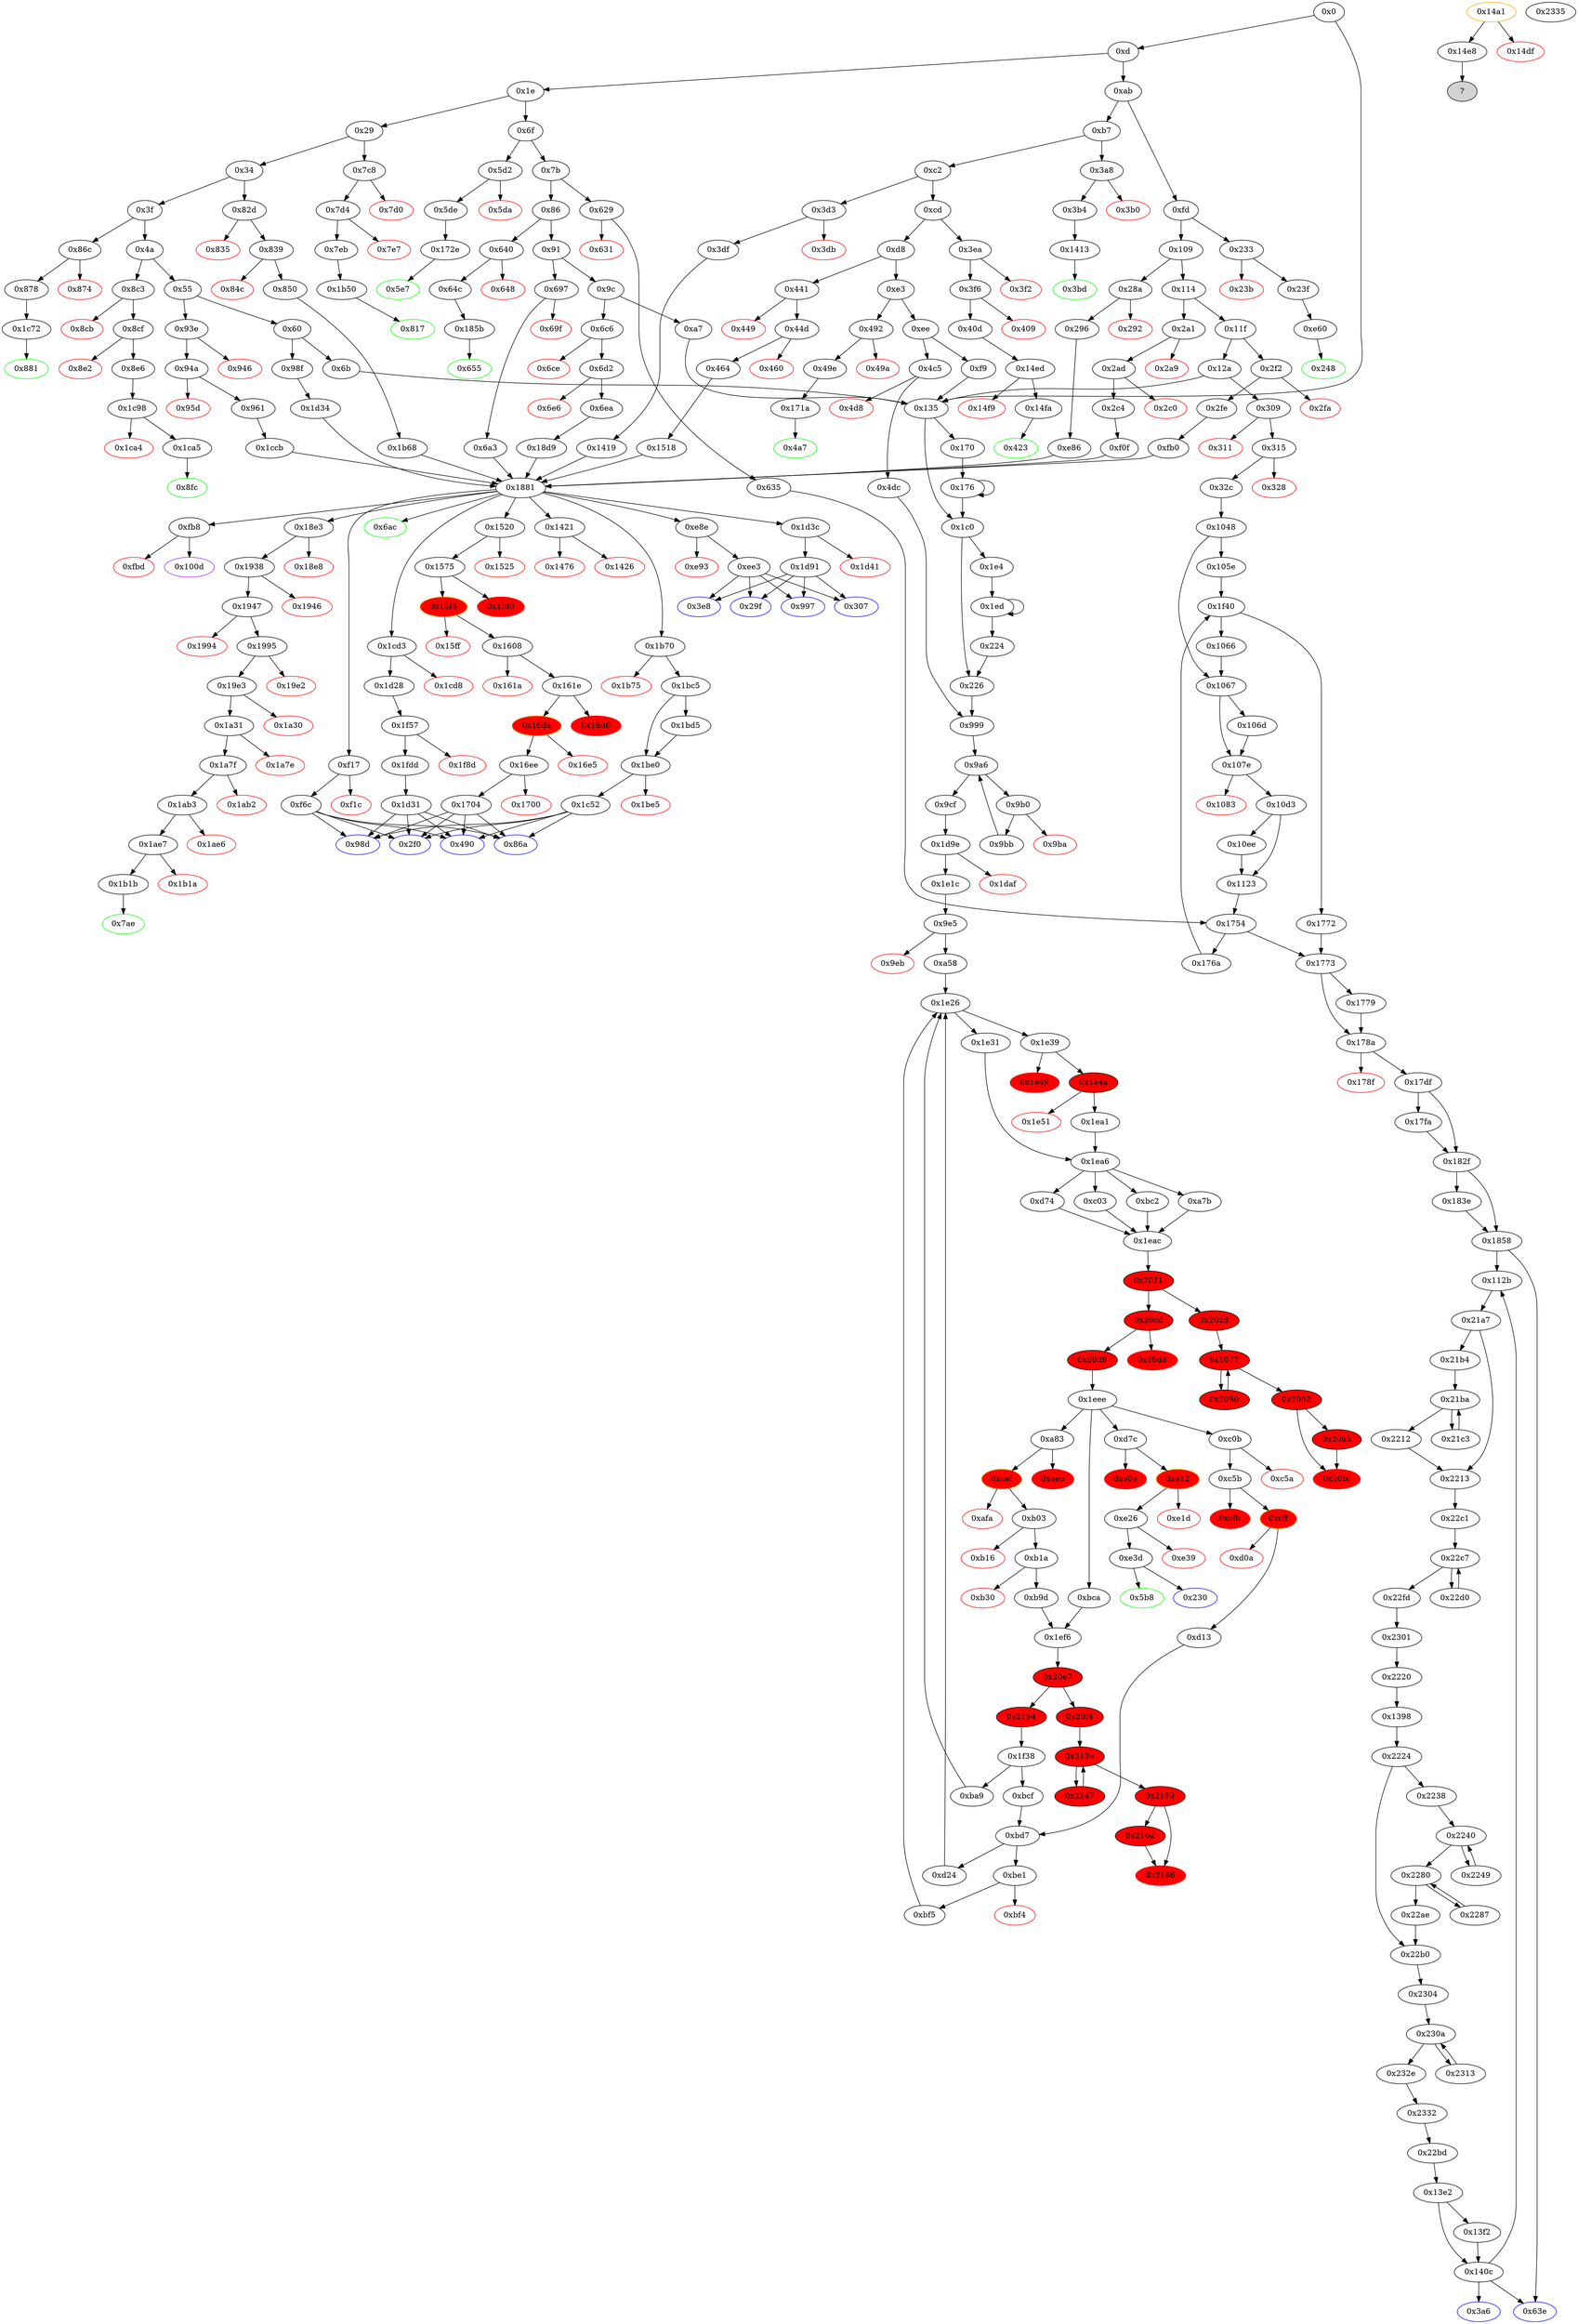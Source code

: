 digraph "" {
"0x248" [color=green, fillcolor=white, id="0x248", style=filled, tooltip="Block 0x248\n[0x248:0x289]\n---\nPredecessors: [0xe60]\nSuccessors: []\n---\n0x248 JUMPDEST\n0x249 PUSH1 0x40\n0x24b MLOAD\n0x24c DUP1\n0x24d DUP3\n0x24e PUSH20 0xffffffffffffffffffffffffffffffffffffffff\n0x263 AND\n0x264 PUSH20 0xffffffffffffffffffffffffffffffffffffffff\n0x279 AND\n0x27a DUP2\n0x27b MSTORE\n0x27c PUSH1 0x20\n0x27e ADD\n0x27f SWAP2\n0x280 POP\n0x281 POP\n0x282 PUSH1 0x40\n0x284 MLOAD\n0x285 DUP1\n0x286 SWAP2\n0x287 SUB\n0x288 SWAP1\n0x289 RETURN\n---\n0x248: JUMPDEST \n0x249: V165 = 0x40\n0x24b: V166 = M[0x40]\n0x24e: V167 = 0xffffffffffffffffffffffffffffffffffffffff\n0x263: V168 = AND 0xffffffffffffffffffffffffffffffffffffffff V945\n0x264: V169 = 0xffffffffffffffffffffffffffffffffffffffff\n0x279: V170 = AND 0xffffffffffffffffffffffffffffffffffffffff V168\n0x27b: M[V166] = V170\n0x27c: V171 = 0x20\n0x27e: V172 = ADD 0x20 V166\n0x282: V173 = 0x40\n0x284: V174 = M[0x40]\n0x287: V175 = SUB V172 V174\n0x289: RETURN V174 V175\n---\nEntry stack: [V9, 0x248, V945]\nStack pops: 1\nStack additions: []\nExit stack: [V9, 0x248]\n\nDef sites:\nV9: {0xd.0x12}\n0x248: {0x23f.0x241}\nV945: {0xe60.0xe83}\n"];
"0x1ca4" [color=red, fillcolor=white, id="0x1ca4", style=filled, tooltip="Block 0x1ca4\n[0x1ca4:0x1ca4]\n---\nPredecessors: [0x1c98]\nSuccessors: []\n---\n0x1ca4 INVALID\n---\n0x1ca4: INVALID \n---\nEntry stack: [V9, 0x8fc, V606, 0x6b, V606]\nStack pops: 0\nStack additions: []\nExit stack: [V9, 0x8fc, V606, 0x6b, V606]\n\nDef sites:\nV9: {0xd.0x12}\n0x8fc: {0x8cf.0x8d1}\nV606: {0x8e6.0x8ec}\n0x6b: {0x1c98.0x1c99}\nV606: {0x8e6.0x8ec}\n"];
"0x6e6" [color=red, fillcolor=white, id="0x6e6", style=filled, tooltip="Block 0x6e6\n[0x6e6:0x6e9]\n---\nPredecessors: [0x6d2]\nSuccessors: []\n---\n0x6e6 PUSH1 0x0\n0x6e8 DUP1\n0x6e9 REVERT\n---\n0x6e6: V474 = 0x0\n0x6e9: REVERT 0x0 0x0\n---\nEntry stack: [V9, 0x7ae, 0x4, V469]\nStack pops: 0\nStack additions: []\nExit stack: [V9, 0x7ae, 0x4, V469]\n\nDef sites:\nV9: {0xd.0x12}\n0x7ae: {0x6d2.0x6d4}\n0x4: {0x6d2.0x6d7}\nV469: {0x6d2.0x6db}\n"];
"0x9bb" [fillcolor=white, id="0x9bb", style=filled, tooltip="Block 0x9bb\n[0x9bb:0x9ce]\n---\nPredecessors: [0x9b0]\nSuccessors: [0x9a6]\n---\n0x9bb JUMPDEST\n0x9bc PUSH1 0x20\n0x9be MUL\n0x9bf ADD\n0x9c0 MLOAD\n0x9c1 DUP3\n0x9c2 ADD\n0x9c3 SWAP2\n0x9c4 POP\n0x9c5 DUP1\n0x9c6 PUSH1 0x1\n0x9c8 ADD\n0x9c9 SWAP1\n0x9ca POP\n0x9cb PUSH2 0x9a6\n0x9ce JUMP\n---\n0x9bb: JUMPDEST \n0x9bc: V653 = 0x20\n0x9be: V654 = MUL 0x20 S0\n0x9bf: V655 = ADD V654 S1\n0x9c0: V656 = M[V655]\n0x9c2: V657 = ADD S3 V656\n0x9c6: V658 = 0x1\n0x9c8: V659 = ADD 0x1 S2\n0x9cb: V660 = 0x9a6\n0x9ce: JUMP 0x9a6\n---\nEntry stack: [V9, {0x230, 0x5b8}, S9, S8, S7, S6, S5, 0x0, S3, S2, S1, S0]\nStack pops: 4\nStack additions: [V657, V659]\nExit stack: [V9, {0x230, 0x5b8}, S9, S8, S7, S6, S5, 0x0, V657, V659]\n\nDef sites:\nV9: {0xd.0x12}\n{0x230, 0x5b8}: {0x135.0x136, 0x4c5.0x4c6}\nS9: {0x135.0x139, 0x4dc.0x4f8}\nS8: {0x135.0x13a, 0x4dc.0x518}\nS7: {0x135.0x14f, 0x4dc.0x526}\nS6: {0x135.0x15c, 0x4dc.0x53c}\nS5: {0x1c0.0x1d0, 0x4dc.0x57d}\n0x0: {0x999.0x99a}\nS3: {0x999.0x99d, 0x9bb.0x9c2}\nS2: {0x999.0x9a1, 0x9bb.0x9c8}\nS1: {0x1c0.0x1d0, 0x4dc.0x57d}\nS0: {0x999.0x9a1, 0x9bb.0x9c8}\n"];
"0x82d" [fillcolor=white, id="0x82d", style=filled, tooltip="Block 0x82d\n[0x82d:0x834]\n---\nPredecessors: [0x34]\nSuccessors: [0x835, 0x839]\n---\n0x82d JUMPDEST\n0x82e CALLVALUE\n0x82f DUP1\n0x830 ISZERO\n0x831 PUSH2 0x839\n0x834 JUMPI\n---\n0x82d: JUMPDEST \n0x82e: V555 = CALLVALUE\n0x830: V556 = ISZERO V555\n0x831: V557 = 0x839\n0x834: JUMPI 0x839 V556\n---\nEntry stack: [V9]\nStack pops: 0\nStack additions: [V555]\nExit stack: [V9, V555]\n\nDef sites:\nV9: {0xd.0x12}\n"];
"0x1398" [fillcolor=white, id="0x1398", style=filled, tooltip="Block 0x1398\n[0x1398:0x13e1]\n---\nPredecessors: [0x2220]\nSuccessors: [0x2224]\n---\n0x1398 JUMPDEST\n0x1399 POP\n0x139a PUSH1 0x40\n0x139c MLOAD\n0x139d DUP1\n0x139e PUSH1 0x80\n0x13a0 ADD\n0x13a1 PUSH1 0x40\n0x13a3 MSTORE\n0x13a4 DUP1\n0x13a5 PUSH2 0x9c4\n0x13a8 PUSH2 0xffff\n0x13ab AND\n0x13ac DUP2\n0x13ad MSTORE\n0x13ae PUSH1 0x20\n0x13b0 ADD\n0x13b1 PUSH2 0x7d0\n0x13b4 PUSH2 0xffff\n0x13b7 AND\n0x13b8 DUP2\n0x13b9 MSTORE\n0x13ba PUSH1 0x20\n0x13bc ADD\n0x13bd PUSH2 0x5dc\n0x13c0 PUSH2 0xffff\n0x13c3 AND\n0x13c4 DUP2\n0x13c5 MSTORE\n0x13c6 PUSH1 0x20\n0x13c8 ADD\n0x13c9 PUSH2 0x5dc\n0x13cc PUSH2 0xffff\n0x13cf AND\n0x13d0 DUP2\n0x13d1 MSTORE\n0x13d2 POP\n0x13d3 PUSH1 0x6f\n0x13d5 SWAP1\n0x13d6 PUSH1 0x4\n0x13d8 PUSH2 0x13e2\n0x13db SWAP3\n0x13dc SWAP2\n0x13dd SWAP1\n0x13de PUSH2 0x2224\n0x13e1 JUMP\n---\n0x1398: JUMPDEST \n0x139a: V1248 = 0x40\n0x139c: V1249 = M[0x40]\n0x139e: V1250 = 0x80\n0x13a0: V1251 = ADD 0x80 V1249\n0x13a1: V1252 = 0x40\n0x13a3: M[0x40] = V1251\n0x13a5: V1253 = 0x9c4\n0x13a8: V1254 = 0xffff\n0x13ab: V1255 = AND 0xffff 0x9c4\n0x13ad: M[V1249] = 0x9c4\n0x13ae: V1256 = 0x20\n0x13b0: V1257 = ADD 0x20 V1249\n0x13b1: V1258 = 0x7d0\n0x13b4: V1259 = 0xffff\n0x13b7: V1260 = AND 0xffff 0x7d0\n0x13b9: M[V1257] = 0x7d0\n0x13ba: V1261 = 0x20\n0x13bc: V1262 = ADD 0x20 V1257\n0x13bd: V1263 = 0x5dc\n0x13c0: V1264 = 0xffff\n0x13c3: V1265 = AND 0xffff 0x5dc\n0x13c5: M[V1262] = 0x5dc\n0x13c6: V1266 = 0x20\n0x13c8: V1267 = ADD 0x20 V1262\n0x13c9: V1268 = 0x5dc\n0x13cc: V1269 = 0xffff\n0x13cf: V1270 = AND 0xffff 0x5dc\n0x13d1: M[V1267] = 0x5dc\n0x13d3: V1271 = 0x6f\n0x13d6: V1272 = 0x4\n0x13d8: V1273 = 0x13e2\n0x13de: V1274 = 0x2224\n0x13e1: JUMP 0x2224\n---\nEntry stack: [V9, 0x3a6, S11, S10, S9, S8, S7, S6, S5, S4, S3, S2, S1, 0x6b]\nStack pops: 1\nStack additions: [0x13e2, 0x6f, V1249, 0x4]\nExit stack: [V9, 0x3a6, S11, S10, S9, S8, S7, S6, S5, S4, S3, S2, S1, 0x13e2, 0x6f, V1249, 0x4]\n\nDef sites:\nV9: {0xd.0x12}\n0x3a6: {0x315.0x317}\nS11: {0xd.0x12, 0x32c.0x348}\nS10: {0x315.0x317, 0x32c.0x368}\nS9: {0x32c.0x348, 0xd.0x12, 0x32c.0x388}\nS8: {0x32c.0x396, 0x315.0x317, 0x635.0x637, 0x32c.0x368}\nS7: {0x32c.0x388, 0x10d3.0x10e5, 0xd.0x12, 0x32c.0x348}\nS6: {0x32c.0x396, 0x1123.0x1124, 0x315.0x317, 0x635.0x637, 0x32c.0x368}\nS5: {0x32c.0x388, 0x10d3.0x10e5, 0xd.0x12, 0x32c.0x348}\nS4: {0x635.0x637, 0x32c.0x396, 0x1123.0x1124, 0x315.0x317, 0x32c.0x368}\nS3: {0x32c.0x388, 0x10d3.0x10e5, 0xd.0x12, 0x32c.0x348}\nS2: {0x32c.0x396, 0x1123.0x1124, 0x635.0x637, 0x32c.0x368}\nS1: {0x10d3.0x10e5, 0xd.0x12, 0x32c.0x388}\n0x6b: {0x112b.0x1389}\n"];
"0x105e" [fillcolor=white, id="0x105e", style=filled, tooltip="Block 0x105e\n[0x105e:0x1065]\n---\nPredecessors: [0x1048]\nSuccessors: [0x1f40]\n---\n0x105e POP\n0x105f PUSH2 0x1066\n0x1062 PUSH2 0x1f40\n0x1065 JUMP\n---\n0x105f: V1063 = 0x1066\n0x1062: V1064 = 0x1f40\n0x1065: JUMP 0x1f40\n---\nEntry stack: [V9, 0x3a6, V224, V229, V234, V239, V1061]\nStack pops: 1\nStack additions: [0x1066]\nExit stack: [V9, 0x3a6, V224, V229, V234, V239, 0x1066]\n\nDef sites:\nV9: {0xd.0x12}\n0x3a6: {0x315.0x317}\nV224: {0x32c.0x348}\nV229: {0x32c.0x368}\nV234: {0x32c.0x388}\nV239: {0x32c.0x396}\nV1061: {0x1048.0x1058}\n"];
"0x817" [color=green, fillcolor=white, id="0x817", style=filled, tooltip="Block 0x817\n[0x817:0x82c]\n---\nPredecessors: [0x1b50]\nSuccessors: []\n---\n0x817 JUMPDEST\n0x818 PUSH1 0x40\n0x81a MLOAD\n0x81b DUP1\n0x81c DUP3\n0x81d DUP2\n0x81e MSTORE\n0x81f PUSH1 0x20\n0x821 ADD\n0x822 SWAP2\n0x823 POP\n0x824 POP\n0x825 PUSH1 0x40\n0x827 MLOAD\n0x828 DUP1\n0x829 SWAP2\n0x82a SUB\n0x82b SWAP1\n0x82c RETURN\n---\n0x817: JUMPDEST \n0x818: V548 = 0x40\n0x81a: V549 = M[0x40]\n0x81e: M[V549] = V1811\n0x81f: V550 = 0x20\n0x821: V551 = ADD 0x20 V549\n0x825: V552 = 0x40\n0x827: V553 = M[0x40]\n0x82a: V554 = SUB V551 V553\n0x82c: RETURN V553 V554\n---\nEntry stack: [V9, 0x817, V1811]\nStack pops: 1\nStack additions: []\nExit stack: [V9, 0x817]\n\nDef sites:\nV9: {0xd.0x12}\n0x817: {0x7d4.0x7d6}\nV1811: {0x1b50.0x1b65}\n"];
"0xfd" [fillcolor=white, id="0xfd", style=filled, tooltip="Block 0xfd\n[0xfd:0x108]\n---\nPredecessors: [0xab]\nSuccessors: [0x109, 0x233]\n---\n0xfd JUMPDEST\n0xfe DUP1\n0xff PUSH4 0xc4b4b05\n0x104 EQ\n0x105 PUSH2 0x233\n0x108 JUMPI\n---\n0xfd: JUMPDEST \n0xff: V73 = 0xc4b4b05\n0x104: V74 = EQ 0xc4b4b05 V9\n0x105: V75 = 0x233\n0x108: JUMPI 0x233 V74\n---\nEntry stack: [V9]\nStack pops: 1\nStack additions: [S0]\nExit stack: [V9]\n\nDef sites:\nV9: {0xd.0x12}\n"];
"0x2304" [fillcolor=white, id="0x2304", style=filled, tooltip="Block 0x2304\n[0x2304:0x2309]\n---\nPredecessors: [0x22b0]\nSuccessors: [0x230a]\n---\n0x2304 JUMPDEST\n0x2305 PUSH2 0x2332\n0x2308 SWAP2\n0x2309 SWAP1\n---\n0x2304: JUMPDEST \n0x2305: V2273 = 0x2332\n---\nEntry stack: [V9, 0x3a6, S15, S14, S13, S12, S11, S10, S9, S8, S7, S6, S5, 0x13e2, 0x6f, 0x22bd, 0x70, S0]\nStack pops: 2\nStack additions: [0x2332, S1, S0]\nExit stack: [V9, 0x3a6, S15, S14, S13, S12, S11, S10, S9, S8, S7, S6, S5, 0x13e2, 0x6f, 0x22bd, 0x2332, 0x70, S0]\n\nDef sites:\nV9: {0xd.0x12}\n0x3a6: {0x315.0x317}\nS15: {0xd.0x12, 0x32c.0x348}\nS14: {0x315.0x317, 0x32c.0x368}\nS13: {0x32c.0x388, 0xd.0x12, 0x32c.0x348}\nS12: {0x635.0x637, 0x32c.0x368, 0x315.0x317, 0x32c.0x396}\nS11: {0x32c.0x348, 0x10d3.0x10e5, 0xd.0x12, 0x32c.0x388}\nS10: {0x635.0x637, 0x32c.0x368, 0x1123.0x1124, 0x315.0x317, 0x32c.0x396}\nS9: {0x32c.0x348, 0x10d3.0x10e5, 0xd.0x12, 0x32c.0x388}\nS8: {0x32c.0x368, 0x1123.0x1124, 0x315.0x317, 0x635.0x637, 0x32c.0x396}\nS7: {0x32c.0x348, 0x10d3.0x10e5, 0xd.0x12, 0x32c.0x388}\nS6: {0x32c.0x368, 0x1123.0x1124, 0x635.0x637, 0x32c.0x396}\nS5: {0x10d3.0x10e5, 0xd.0x12, 0x32c.0x388}\n0x13e2: {0x1398.0x13d8}\n0x6f: {0x1398.0x13d3}\n0x22bd: {0x22b0.0x22b4}\n0x70: {0x2224.0x2230}\nS0: {0x2249.0x2276, 0x1398.0x13d3, 0x2287.0x22a4}\n"];
"0x44d" [fillcolor=white, id="0x44d", style=filled, tooltip="Block 0x44d\n[0x44d:0x45f]\n---\nPredecessors: [0x441]\nSuccessors: [0x460, 0x464]\n---\n0x44d JUMPDEST\n0x44e POP\n0x44f PUSH2 0x490\n0x452 PUSH1 0x4\n0x454 DUP1\n0x455 CALLDATASIZE\n0x456 SUB\n0x457 PUSH1 0x20\n0x459 DUP2\n0x45a LT\n0x45b ISZERO\n0x45c PUSH2 0x464\n0x45f JUMPI\n---\n0x44d: JUMPDEST \n0x44f: V295 = 0x490\n0x452: V296 = 0x4\n0x455: V297 = CALLDATASIZE\n0x456: V298 = SUB V297 0x4\n0x457: V299 = 0x20\n0x45a: V300 = LT V298 0x20\n0x45b: V301 = ISZERO V300\n0x45c: V302 = 0x464\n0x45f: JUMPI 0x464 V301\n---\nEntry stack: [V9, V291]\nStack pops: 1\nStack additions: [0x490, 0x4, V298]\nExit stack: [V9, 0x490, 0x4, V298]\n\nDef sites:\nV9: {0xd.0x12}\nV291: {0x441.0x442}\n"];
"0x492" [fillcolor=white, id="0x492", style=filled, tooltip="Block 0x492\n[0x492:0x499]\n---\nPredecessors: [0xe3]\nSuccessors: [0x49a, 0x49e]\n---\n0x492 JUMPDEST\n0x493 CALLVALUE\n0x494 DUP1\n0x495 ISZERO\n0x496 PUSH2 0x49e\n0x499 JUMPI\n---\n0x492: JUMPDEST \n0x493: V311 = CALLVALUE\n0x495: V312 = ISZERO V311\n0x496: V313 = 0x49e\n0x499: JUMPI 0x49e V312\n---\nEntry stack: [V9]\nStack pops: 0\nStack additions: [V311]\nExit stack: [V9, V311]\n\nDef sites:\nV9: {0xd.0x12}\n"];
"0x202d" [fillcolor=red, id="0x202d", style=filled, tooltip="Block 0x202d\n[0x202d:0x2076]\n---\nPredecessors: [0x2021]\nSuccessors: [0x2077]\n---\n0x202d PUSH1 0x40\n0x202f MLOAD\n0x2030 PUSH32 0x8c379a000000000000000000000000000000000000000000000000000000000\n0x2051 DUP2\n0x2052 MSTORE\n0x2053 PUSH1 0x4\n0x2055 ADD\n0x2056 DUP1\n0x2057 DUP1\n0x2058 PUSH1 0x20\n0x205a ADD\n0x205b DUP3\n0x205c DUP2\n0x205d SUB\n0x205e DUP3\n0x205f MSTORE\n0x2060 DUP4\n0x2061 DUP2\n0x2062 DUP2\n0x2063 MLOAD\n0x2064 DUP2\n0x2065 MSTORE\n0x2066 PUSH1 0x20\n0x2068 ADD\n0x2069 SWAP2\n0x206a POP\n0x206b DUP1\n0x206c MLOAD\n0x206d SWAP1\n0x206e PUSH1 0x20\n0x2070 ADD\n0x2071 SWAP1\n0x2072 DUP1\n0x2073 DUP4\n0x2074 DUP4\n0x2075 PUSH1 0x0\n---\n0x202d: V2069 = 0x40\n0x202f: V2070 = M[0x40]\n0x2030: V2071 = 0x8c379a000000000000000000000000000000000000000000000000000000000\n0x2052: M[V2070] = 0x8c379a000000000000000000000000000000000000000000000000000000000\n0x2053: V2072 = 0x4\n0x2055: V2073 = ADD 0x4 V2070\n0x2058: V2074 = 0x20\n0x205a: V2075 = ADD 0x20 V2073\n0x205d: V2076 = SUB V2075 V2073\n0x205f: M[V2073] = V2076\n0x2063: V2077 = M[S0]\n0x2065: M[V2075] = V2077\n0x2066: V2078 = 0x20\n0x2068: V2079 = ADD 0x20 V2075\n0x206c: V2080 = M[S0]\n0x206e: V2081 = 0x20\n0x2070: V2082 = ADD 0x20 S0\n0x2075: V2083 = 0x0\n---\nEntry stack: [0x230, V89, S20, S19, S18, S17, S16, S15, S14, S13, S12, S11, S10, {0xa83, 0xbca, 0xc0b, 0xd7c}, S8, 0x2710, 0x0, 0x1eee, S4, 0x2710, S2, 0x0, S0]\nStack pops: 1\nStack additions: [S0, V2073, V2073, V2079, V2082, V2080, V2080, V2079, V2082, 0x0]\nExit stack: [0x230, V89, S20, S19, S18, S17, S16, S15, S14, S13, S12, S11, S10, {0xa83, 0xbca, 0xc0b, 0xd7c}, S8, 0x2710, 0x0, 0x1eee, S4, 0x2710, S2, 0x0, S0, V2073, V2073, V2079, V2082, V2080, V2080, V2079, V2082, 0x0]\n\nDef sites:\n0x230: {0x135.0x136}\nV89: {0x135.0x139}\nS20: {0xd.0x12, 0x135.0x13a}\nS19: {0x135.0x136, 0xd.0x12, 0x135.0x14f}\nS18: {0x135.0x139, 0x135.0x136, 0x4c5.0x4c6, 0x135.0x15c}\nS17: {0x1c0.0x1d0, 0x135.0x13a, 0x4dc.0x4f8, 0x135.0x139}\nS16: {0x999.0x99a, 0x135.0x14f, 0x4dc.0x518, 0x135.0x13a}\nS15: {0x999.0x99d, 0x135.0x15c, 0x4dc.0x526, 0x135.0x14f}\nS14: {0x4dc.0x53c, 0x20d9_0xc03.0x20da, 0x20d9_0xd74.0x20da, 0x20d9_0xa7b.0x20da, 0x1c0.0x1d0, 0x20d9_0xbc2.0x20da, 0x135.0x15c}\nS13: {0x1c0.0x1d0, 0x2194_0xb9d.0x219a, 0x4dc.0x57d, 0x2194_0xbca.0x219a}\nS12: {0x999.0x99a, 0x2194_0xbca.0x219a, 0xba9.0xbac}\nS11: {0x999.0x99d, 0xba9.0xbae, 0x9bb.0x9c2, 0xbcf.0xbd2, 0xd13.0xd1d, 0xd24.0xd5e}\nS10: {0xbe1.0xbe1, 0xa58.0xa59, 0x2194_0xb9d.0x219a, 0x2194_0xbca.0x219a, 0xd24.0xd5f}\n{0xa83, 0xbca, 0xc0b, 0xd7c}: {0xba9.0xbb2, 0xa58.0xa5b, 0xbe1.0xbe3, 0xd24.0xd64}\nS8: {0x1e31.0x1e31, 0x1e39.0x1e3e}\n0x2710: {0xc03.0xc04, 0xa7b.0xa7c, 0xbc2.0xbc3, 0xd74.0xd75}\n0x0: {0x1eac_0xa7b.0x1ead, 0x1eac_0xd74.0x1ead, 0x1eac_0xc03.0x1ead, 0x1eac_0xbc2.0x1ead}\n0x1eee: {0x1eac_0xbc2.0x1eaf, 0x1eac_0xa7b.0x1eaf, 0x1eac_0xd74.0x1eaf, 0x1eac_0xc03.0x1eaf}\nS4: {0x1e31.0x1e31, 0x1e39.0x1e3e}\n0x2710: {0xc03.0xc04, 0xa7b.0xa7c, 0xbc2.0xbc3, 0xd74.0xd75}\nS2: {0x1eac_0xc03.0x1eb6, 0x1eac_0xa7b.0x1eb6, 0x1eac_0xd74.0x1eb6, 0x1eac_0xbc2.0x1eb6}\n0x0: {0x2021.0x2022}\nS0: {0x1eac_0xc03.0x1eb6, 0x1eac_0xa7b.0x1eb6, 0x1eac_0xd74.0x1eb6, 0x1eac_0xbc2.0x1eb6}\n"];
"0x850" [fillcolor=white, id="0x850", style=filled, tooltip="Block 0x850\n[0x850:0x869]\n---\nPredecessors: [0x839]\nSuccessors: [0x1b68]\n---\n0x850 JUMPDEST\n0x851 DUP2\n0x852 ADD\n0x853 SWAP1\n0x854 DUP1\n0x855 DUP1\n0x856 CALLDATALOAD\n0x857 PUSH2 0xffff\n0x85a AND\n0x85b SWAP1\n0x85c PUSH1 0x20\n0x85e ADD\n0x85f SWAP1\n0x860 SWAP3\n0x861 SWAP2\n0x862 SWAP1\n0x863 POP\n0x864 POP\n0x865 POP\n0x866 PUSH2 0x1b68\n0x869 JUMP\n---\n0x850: JUMPDEST \n0x852: V568 = ADD 0x4 V562\n0x856: V569 = CALLDATALOAD 0x4\n0x857: V570 = 0xffff\n0x85a: V571 = AND 0xffff V569\n0x85c: V572 = 0x20\n0x85e: V573 = ADD 0x20 0x4\n0x866: V574 = 0x1b68\n0x869: JUMP 0x1b68\n---\nEntry stack: [V9, 0x86a, 0x4, V562]\nStack pops: 2\nStack additions: [V571]\nExit stack: [V9, 0x86a, V571]\n\nDef sites:\nV9: {0xd.0x12}\n0x86a: {0x839.0x83b}\n0x4: {0x839.0x83e}\nV562: {0x839.0x842}\n"];
"0x86c" [fillcolor=white, id="0x86c", style=filled, tooltip="Block 0x86c\n[0x86c:0x873]\n---\nPredecessors: [0x3f]\nSuccessors: [0x874, 0x878]\n---\n0x86c JUMPDEST\n0x86d CALLVALUE\n0x86e DUP1\n0x86f ISZERO\n0x870 PUSH2 0x878\n0x873 JUMPI\n---\n0x86c: JUMPDEST \n0x86d: V575 = CALLVALUE\n0x86f: V576 = ISZERO V575\n0x870: V577 = 0x878\n0x873: JUMPI 0x878 V576\n---\nEntry stack: [V9]\nStack pops: 0\nStack additions: [V575]\nExit stack: [V9, V575]\n\nDef sites:\nV9: {0xd.0x12}\n"];
"0xfb8" [fillcolor=white, id="0xfb8", style=filled, tooltip="Block 0xfb8\n[0xfb8:0xfbc]\n---\nPredecessors: [0x1881]\nSuccessors: [0xfbd, 0x100d]\n---\n0xfb8 JUMPDEST\n0xfb9 PUSH2 0x100d\n0xfbc JUMPI\n---\n0xfb8: JUMPDEST \n0xfb9: V1025 = 0x100d\n0xfbc: JUMPI 0x100d V1620\n---\nEntry stack: [V9, 0x7ae, V478, V483, V488, V493, V498, V503, S3, S2, S1, V1620]\nStack pops: 1\nStack additions: []\nExit stack: [V9, 0x7ae, V478, V483, V488, V493, V498, V503, S3, S2, S1]\n\nDef sites:\nV9: {0xd.0x12}\n0x7ae: {0x6d2.0x6d4}\nV478: {0x6ea.0x706}\nV483: {0x6ea.0x726}\nV488: {0x6ea.0x746}\nV493: {0x6ea.0x766}\nV498: {0x6ea.0x774}\nV503: {0x6ea.0x782}\nS3: {0x6ea.0x790, 0xd.0x12}\nS2: {0x839.0x83b, 0x6ea.0x79e, 0x2ad.0x2af, 0x44d.0x44f, 0xd.0x12, 0x94a.0x94c}\nS1: {0x18d9.0x18da, 0x3df.0x3e1, 0x2fe.0x300, 0x850.0x85a, 0x2c4.0x2e0, 0x296.0x298, 0xd.0x12, 0x98f.0x990, 0x961.0x97d, 0x464.0x480}\nV1620: {0x1881.0x18d4}\n"];
"0xbd7" [fillcolor=white, id="0xbd7", style=filled, tooltip="Block 0xbd7\n[0xbd7:0xbe0]\n---\nPredecessors: [0xbcf, 0xd13]\nSuccessors: [0xbe1, 0xd24]\n---\n0xbd7 JUMPDEST\n0xbd8 PUSH1 0x4\n0xbda DUP2\n0xbdb LT\n0xbdc ISZERO\n0xbdd PUSH2 0xd24\n0xbe0 JUMPI\n---\n0xbd7: JUMPDEST \n0xbd8: V786 = 0x4\n0xbdb: V787 = LT S0 0x4\n0xbdc: V788 = ISZERO V787\n0xbdd: V789 = 0xd24\n0xbe0: JUMPI 0xd24 V788\n---\nEntry stack: [V9, S10, S9, S8, S7, S6, S5, S4, S3, S2, S1, S0]\nStack pops: 1\nStack additions: [S0]\nExit stack: [V9, S10, S9, S8, S7, S6, S5, S4, S3, S2, S1, S0]\n\nDef sites:\nV9: {0xd.0x12}\nS10: {0x135.0x136, 0x4c5.0x4c6, 0x135.0x139}\nS9: {0x135.0x139, 0xd.0x12, 0x4dc.0x4f8, 0x135.0x13a}\nS8: {0xd.0x12, 0x135.0x136, 0x135.0x13a, 0x4dc.0x518, 0x135.0x14f}\nS7: {0x135.0x139, 0x4dc.0x526, 0x135.0x136, 0x4c5.0x4c6, 0x135.0x15c, 0x135.0x14f}\nS6: {0x135.0x13a, 0x4dc.0x53c, 0x4dc.0x4f8, 0x135.0x139, 0x1c0.0x1d0, 0x135.0x15c}\nS5: {0x999.0x99a, 0x135.0x13a, 0x4dc.0x57d, 0x4dc.0x518, 0x1c0.0x1d0, 0x135.0x14f}\nS4: {0x999.0x99a, 0x999.0x99d, 0x135.0x15c, 0x4dc.0x526, 0x135.0x14f}\nS3: {0x999.0x99d, 0x9bb.0x9c2, 0x4dc.0x53c, 0x20d9_0xc03.0x20da, 0x20d9_0xd74.0x20da, 0x20d9_0xa7b.0x20da, 0x20d9_0xbc2.0x20da, 0x135.0x15c, 0x1c0.0x1d0}\nS2: {0x4dc.0x57d, 0x20d9_0xc03.0x20da, 0x20d9_0xd74.0x20da, 0x20d9_0xa7b.0x20da, 0x20d9_0xbc2.0x20da, 0x2194_0xb9d.0x219a, 0x2194_0xbca.0x219a, 0x1c0.0x1d0}\nS1: {0x999.0x99a, 0x2194_0xb9d.0x219a, 0xba9.0xbac, 0x2194_0xbca.0x219a}\nS0: {0xd13.0xd1d, 0xbcf.0xbd2}\n"];
"0x635" [fillcolor=white, id="0x635", style=filled, tooltip="Block 0x635\n[0x635:0x63d]\n---\nPredecessors: [0x629]\nSuccessors: [0x1754]\n---\n0x635 JUMPDEST\n0x636 POP\n0x637 PUSH2 0x63e\n0x63a PUSH2 0x1754\n0x63d JUMP\n---\n0x635: JUMPDEST \n0x637: V426 = 0x63e\n0x63a: V427 = 0x1754\n0x63d: JUMP 0x1754\n---\nEntry stack: [V9, V422]\nStack pops: 1\nStack additions: [0x63e]\nExit stack: [V9, 0x63e]\n\nDef sites:\nV9: {0xd.0x12}\nV422: {0x629.0x62a}\n"];
"0x21c3" [fillcolor=white, id="0x21c3", style=filled, tooltip="Block 0x21c3\n[0x21c3:0x2211]\n---\nPredecessors: [0x21ba]\nSuccessors: [0x21ba]\n---\n0x21c3 DUP3\n0x21c4 MLOAD\n0x21c5 DUP3\n0x21c6 PUSH1 0x0\n0x21c8 PUSH2 0x100\n0x21cb EXP\n0x21cc DUP2\n0x21cd SLOAD\n0x21ce DUP2\n0x21cf PUSH20 0xffffffffffffffffffffffffffffffffffffffff\n0x21e4 MUL\n0x21e5 NOT\n0x21e6 AND\n0x21e7 SWAP1\n0x21e8 DUP4\n0x21e9 PUSH20 0xffffffffffffffffffffffffffffffffffffffff\n0x21fe AND\n0x21ff MUL\n0x2200 OR\n0x2201 SWAP1\n0x2202 SSTORE\n0x2203 POP\n0x2204 SWAP2\n0x2205 PUSH1 0x20\n0x2207 ADD\n0x2208 SWAP2\n0x2209 SWAP1\n0x220a PUSH1 0x1\n0x220c ADD\n0x220d SWAP1\n0x220e PUSH2 0x21ba\n0x2211 JUMP\n---\n0x21c4: V2176 = M[S2]\n0x21c6: V2177 = 0x0\n0x21c8: V2178 = 0x100\n0x21cb: V2179 = EXP 0x100 0x0\n0x21cd: V2180 = S[S1]\n0x21cf: V2181 = 0xffffffffffffffffffffffffffffffffffffffff\n0x21e4: V2182 = MUL 0xffffffffffffffffffffffffffffffffffffffff 0x1\n0x21e5: V2183 = NOT 0xffffffffffffffffffffffffffffffffffffffff\n0x21e6: V2184 = AND 0xffffffffffffffffffffffff0000000000000000000000000000000000000000 V2180\n0x21e9: V2185 = 0xffffffffffffffffffffffffffffffffffffffff\n0x21fe: V2186 = AND 0xffffffffffffffffffffffffffffffffffffffff V2176\n0x21ff: V2187 = MUL V2186 0x1\n0x2200: V2188 = OR V2187 V2184\n0x2202: S[S1] = V2188\n0x2205: V2189 = 0x20\n0x2207: V2190 = ADD 0x20 S2\n0x220a: V2191 = 0x1\n0x220c: V2192 = ADD 0x1 S1\n0x220e: V2193 = 0x21ba\n0x2211: JUMP 0x21ba\n---\nEntry stack: [V9, 0x3a6, S16, S15, S14, S13, S12, S11, S10, S9, S8, S7, S6, 0x1398, 0x6b, 0x6f, S2, S1, V2172]\nStack pops: 3\nStack additions: [V2190, V2192, S0]\nExit stack: [V9, 0x3a6, S16, S15, S14, S13, S12, S11, S10, S9, S8, S7, S6, 0x1398, 0x6b, 0x6f, V2190, V2192, V2172]\n\nDef sites:\nV9: {0xd.0x12}\n0x3a6: {0x315.0x317}\nS16: {0xd.0x12, 0x32c.0x348}\nS15: {0x315.0x317, 0x32c.0x368}\nS14: {0x32c.0x388, 0xd.0x12, 0x32c.0x348}\nS13: {0x635.0x637, 0x32c.0x368, 0x315.0x317, 0x32c.0x396}\nS12: {0x32c.0x348, 0x10d3.0x10e5, 0xd.0x12, 0x32c.0x388}\nS11: {0x635.0x637, 0x32c.0x368, 0x1123.0x1124, 0x315.0x317, 0x32c.0x396}\nS10: {0x32c.0x348, 0x10d3.0x10e5, 0xd.0x12, 0x32c.0x388}\nS9: {0x32c.0x368, 0x1123.0x1124, 0x315.0x317, 0x635.0x637, 0x32c.0x396}\nS8: {0x32c.0x348, 0x10d3.0x10e5, 0xd.0x12, 0x32c.0x388}\nS7: {0x32c.0x368, 0x1123.0x1124, 0x635.0x637, 0x32c.0x396}\nS6: {0x10d3.0x10e5, 0xd.0x12, 0x32c.0x388}\n0x1398: {0x112b.0x138e}\n0x6b: {0x112b.0x1389}\n0x6f: {0x21a7.0x21ac}\nS2: {0x112b.0x126a, 0x21c3.0x2207}\nS1: {0x112b.0x1389, 0x21c3.0x220c}\nV2172: {0x21b4.0x21b9}\n"];
"0x490" [color=blue, fillcolor=white, id="0x490", style=filled, tooltip="Block 0x490\n[0x490:0x491]\n---\nPredecessors: [0xf6c, 0x1704, 0x1c52, 0x1d31]\nSuccessors: []\n---\n0x490 JUMPDEST\n0x491 STOP\n---\n0x490: JUMPDEST \n0x491: STOP \n---\nEntry stack: [V9, 0x7ae, V478, V483, V488, V493, V498, V503, S0]\nStack pops: 0\nStack additions: []\nExit stack: [V9, 0x7ae, V478, V483, V488, V493, V498, V503, S0]\n\nDef sites:\nV9: {0xd.0x12}\n0x7ae: {0x6d2.0x6d4}\nV478: {0x6ea.0x706}\nV483: {0x6ea.0x726}\nV488: {0x6ea.0x746}\nV493: {0x6ea.0x766}\nV498: {0x6ea.0x774}\nV503: {0x6ea.0x782}\nS0: {0x6ea.0x790, 0xd.0x12}\n"];
"0x23f" [fillcolor=white, id="0x23f", style=filled, tooltip="Block 0x23f\n[0x23f:0x247]\n---\nPredecessors: [0x233]\nSuccessors: [0xe60]\n---\n0x23f JUMPDEST\n0x240 POP\n0x241 PUSH2 0x248\n0x244 PUSH2 0xe60\n0x247 JUMP\n---\n0x23f: JUMPDEST \n0x241: V163 = 0x248\n0x244: V164 = 0xe60\n0x247: JUMP 0xe60\n---\nEntry stack: [V9, V159]\nStack pops: 1\nStack additions: [0x248]\nExit stack: [V9, 0x248]\n\nDef sites:\nV9: {0xd.0x12}\nV159: {0x233.0x234}\n"];
"0x18e3" [fillcolor=white, id="0x18e3", style=filled, tooltip="Block 0x18e3\n[0x18e3:0x18e7]\n---\nPredecessors: [0x1881]\nSuccessors: [0x18e8, 0x1938]\n---\n0x18e3 JUMPDEST\n0x18e4 PUSH2 0x1938\n0x18e7 JUMPI\n---\n0x18e3: JUMPDEST \n0x18e4: V1624 = 0x1938\n0x18e7: JUMPI 0x1938 V1620\n---\nEntry stack: [V9, 0x7ae, V478, V483, V488, V493, V498, V503, S3, S2, S1, V1620]\nStack pops: 1\nStack additions: []\nExit stack: [V9, 0x7ae, V478, V483, V488, V493, V498, V503, S3, S2, S1]\n\nDef sites:\nV9: {0xd.0x12}\n0x7ae: {0x6d2.0x6d4}\nV478: {0x6ea.0x706}\nV483: {0x6ea.0x726}\nV488: {0x6ea.0x746}\nV493: {0x6ea.0x766}\nV498: {0x6ea.0x774}\nV503: {0x6ea.0x782}\nS3: {0x6ea.0x790, 0xd.0x12}\nS2: {0x839.0x83b, 0x6ea.0x79e, 0x2ad.0x2af, 0x44d.0x44f, 0xd.0x12, 0x94a.0x94c}\nS1: {0x18d9.0x18da, 0x3df.0x3e1, 0x2fe.0x300, 0x850.0x85a, 0x2c4.0x2e0, 0x296.0x298, 0xd.0x12, 0x98f.0x990, 0x961.0x97d, 0x464.0x480}\nV1620: {0x1881.0x18d4}\n"];
"0xd7c" [fillcolor=white, id="0xd7c", style=filled, tooltip="Block 0xd7c\n[0xd7c:0xe0d]\n---\nPredecessors: [0x1eee]\nSuccessors: [0xe0e, 0xe12]\n---\n0xd7c JUMPDEST\n0xd7d DUP12\n0xd7e DUP14\n0xd7f PUSH1 0x40\n0xd81 MLOAD\n0xd82 DUP5\n0xd83 PUSH4 0xffffffff\n0xd88 AND\n0xd89 PUSH1 0xe0\n0xd8b SHL\n0xd8c DUP2\n0xd8d MSTORE\n0xd8e PUSH1 0x4\n0xd90 ADD\n0xd91 DUP1\n0xd92 DUP4\n0xd93 PUSH20 0xffffffffffffffffffffffffffffffffffffffff\n0xda8 AND\n0xda9 PUSH20 0xffffffffffffffffffffffffffffffffffffffff\n0xdbe AND\n0xdbf DUP2\n0xdc0 MSTORE\n0xdc1 PUSH1 0x20\n0xdc3 ADD\n0xdc4 DUP3\n0xdc5 PUSH20 0xffffffffffffffffffffffffffffffffffffffff\n0xdda AND\n0xddb PUSH20 0xffffffffffffffffffffffffffffffffffffffff\n0xdf0 AND\n0xdf1 DUP2\n0xdf2 MSTORE\n0xdf3 PUSH1 0x20\n0xdf5 ADD\n0xdf6 SWAP3\n0xdf7 POP\n0xdf8 POP\n0xdf9 POP\n0xdfa PUSH1 0x20\n0xdfc PUSH1 0x40\n0xdfe MLOAD\n0xdff DUP1\n0xe00 DUP4\n0xe01 SUB\n0xe02 DUP2\n0xe03 DUP6\n0xe04 DUP9\n0xe05 DUP1\n0xe06 EXTCODESIZE\n0xe07 ISZERO\n0xe08 DUP1\n0xe09 ISZERO\n0xe0a PUSH2 0xe12\n0xe0d JUMPI\n---\n0xd7c: JUMPDEST \n0xd7f: V887 = 0x40\n0xd81: V888 = M[0x40]\n0xd83: V889 = 0xffffffff\n0xd88: V890 = AND 0xffffffff S1\n0xd89: V891 = 0xe0\n0xd8b: V892 = SHL 0xe0 V890\n0xd8d: M[V888] = V892\n0xd8e: V893 = 0x4\n0xd90: V894 = ADD 0x4 V888\n0xd93: V895 = 0xffffffffffffffffffffffffffffffffffffffff\n0xda8: V896 = AND 0xffffffffffffffffffffffffffffffffffffffff S11\n0xda9: V897 = 0xffffffffffffffffffffffffffffffffffffffff\n0xdbe: V898 = AND 0xffffffffffffffffffffffffffffffffffffffff V896\n0xdc0: M[V894] = V898\n0xdc1: V899 = 0x20\n0xdc3: V900 = ADD 0x20 V894\n0xdc5: V901 = 0xffffffffffffffffffffffffffffffffffffffff\n0xdda: V902 = AND 0xffffffffffffffffffffffffffffffffffffffff V89\n0xddb: V903 = 0xffffffffffffffffffffffffffffffffffffffff\n0xdf0: V904 = AND 0xffffffffffffffffffffffffffffffffffffffff V902\n0xdf2: M[V900] = V904\n0xdf3: V905 = 0x20\n0xdf5: V906 = ADD 0x20 V900\n0xdfa: V907 = 0x20\n0xdfc: V908 = 0x40\n0xdfe: V909 = M[0x40]\n0xe01: V910 = SUB V906 V909\n0xe06: V911 = EXTCODESIZE S2\n0xe07: V912 = ISZERO V911\n0xe09: V913 = ISZERO V912\n0xe0a: V914 = 0xe12\n0xe0d: JUMPI 0xe12 V913\n---\nEntry stack: [V89, S11, S10, S9, S8, S7, S6, S5, S4, S3, S2, S1, S0]\nStack pops: 13\nStack additions: [S12, S11, S10, S9, S8, S7, S6, S5, S4, S3, S2, S1, S0, V906, 0x20, V909, V910, V909, S0, S2, V912]\nExit stack: [V89, S11, S10, S9, S8, S7, S6, S5, S4, S3, S2, S1, S0, V906, 0x20, V909, V910, V909, S0, S2, V912]\n\nDef sites:\nV89: {0x135.0x139}\nS11: {0xd.0x12, 0x135.0x13a}\nS10: {0x135.0x136, 0xd.0x12, 0x135.0x14f}\nS9: {0x135.0x139, 0x135.0x136, 0x4c5.0x4c6, 0x135.0x15c}\nS8: {0x1c0.0x1d0, 0x135.0x13a, 0x4dc.0x4f8, 0x135.0x139}\nS7: {0x999.0x99a, 0x135.0x14f, 0x4dc.0x518, 0x135.0x13a}\nS6: {0x999.0x99d, 0x135.0x15c, 0x4dc.0x526, 0x135.0x14f}\nS5: {0x4dc.0x53c, 0x20d9_0xc03.0x20da, 0x20d9_0xd74.0x20da, 0x20d9_0xa7b.0x20da, 0x1c0.0x1d0, 0x20d9_0xbc2.0x20da, 0x135.0x15c}\nS4: {0x1c0.0x1d0, 0x2194_0xb9d.0x219a, 0x4dc.0x57d, 0x2194_0xbca.0x219a}\nS3: {0x999.0x99a, 0x2194_0xbca.0x219a, 0xba9.0xbac}\nS2: {0x999.0x99d, 0xba9.0xbae, 0x9bb.0x9c2, 0xbcf.0xbd2, 0xd13.0xd1d, 0xd24.0xd5e}\nS1: {0xbe1.0xbe1, 0xa58.0xa59, 0x2194_0xb9d.0x219a, 0x2194_0xbca.0x219a, 0xd24.0xd5f}\nS0: {0x20d9_0xc03.0x20da, 0x20d9_0xd74.0x20da, 0x20d9_0xa7b.0x20da, 0x20d9_0xbc2.0x20da}\n"];
"0x6ac" [color=green, fillcolor=white, id="0x6ac", style=filled, tooltip="Block 0x6ac\n[0x6ac:0x6c5]\n---\nPredecessors: [0x1881]\nSuccessors: []\n---\n0x6ac JUMPDEST\n0x6ad PUSH1 0x40\n0x6af MLOAD\n0x6b0 DUP1\n0x6b1 DUP3\n0x6b2 ISZERO\n0x6b3 ISZERO\n0x6b4 ISZERO\n0x6b5 ISZERO\n0x6b6 DUP2\n0x6b7 MSTORE\n0x6b8 PUSH1 0x20\n0x6ba ADD\n0x6bb SWAP2\n0x6bc POP\n0x6bd POP\n0x6be PUSH1 0x40\n0x6c0 MLOAD\n0x6c1 DUP1\n0x6c2 SWAP2\n0x6c3 SUB\n0x6c4 SWAP1\n0x6c5 RETURN\n---\n0x6ac: JUMPDEST \n0x6ad: V451 = 0x40\n0x6af: V452 = M[0x40]\n0x6b2: V453 = ISZERO V1620\n0x6b3: V454 = ISZERO V453\n0x6b4: V455 = ISZERO V454\n0x6b5: V456 = ISZERO V455\n0x6b7: M[V452] = V456\n0x6b8: V457 = 0x20\n0x6ba: V458 = ADD 0x20 V452\n0x6be: V459 = 0x40\n0x6c0: V460 = M[0x40]\n0x6c3: V461 = SUB V458 V460\n0x6c5: RETURN V460 V461\n---\nEntry stack: [V9, 0x7ae, V478, V483, V488, V493, V498, V503, S3, S2, S1, V1620]\nStack pops: 1\nStack additions: []\nExit stack: [V9, 0x7ae, V478, V483, V488, V493, V498, V503, S3, S2, S1]\n\nDef sites:\nV9: {0xd.0x12}\n0x7ae: {0x6d2.0x6d4}\nV478: {0x6ea.0x706}\nV483: {0x6ea.0x726}\nV488: {0x6ea.0x746}\nV493: {0x6ea.0x766}\nV498: {0x6ea.0x774}\nV503: {0x6ea.0x782}\nS3: {0x6ea.0x790, 0xd.0x12}\nS2: {0x839.0x83b, 0x6ea.0x79e, 0x2ad.0x2af, 0x44d.0x44f, 0xd.0x12, 0x94a.0x94c}\nS1: {0x18d9.0x18da, 0x3df.0x3e1, 0x2fe.0x300, 0x850.0x85a, 0x2c4.0x2e0, 0x296.0x298, 0xd.0x12, 0x98f.0x990, 0x961.0x97d, 0x464.0x480}\nV1620: {0x1881.0x18d4}\n"];
"0x1ab3" [fillcolor=white, id="0x1ab3", style=filled, tooltip="Block 0x1ab3\n[0x1ab3:0x1ae5]\n---\nPredecessors: [0x1a7f]\nSuccessors: [0x1ae6, 0x1ae7]\n---\n0x1ab3 JUMPDEST\n0x1ab4 PUSH1 0x10\n0x1ab6 SWAP2\n0x1ab7 DUP3\n0x1ab8 DUP3\n0x1ab9 DIV\n0x1aba ADD\n0x1abb SWAP2\n0x1abc SWAP1\n0x1abd MOD\n0x1abe PUSH1 0x2\n0x1ac0 MUL\n0x1ac1 PUSH2 0x100\n0x1ac4 EXP\n0x1ac5 DUP2\n0x1ac6 SLOAD\n0x1ac7 DUP2\n0x1ac8 PUSH2 0xffff\n0x1acb MUL\n0x1acc NOT\n0x1acd AND\n0x1ace SWAP1\n0x1acf DUP4\n0x1ad0 PUSH2 0xffff\n0x1ad3 AND\n0x1ad4 MUL\n0x1ad5 OR\n0x1ad6 SWAP1\n0x1ad7 SSTORE\n0x1ad8 POP\n0x1ad9 DUP3\n0x1ada PUSH1 0x6f\n0x1adc PUSH1 0x2\n0x1ade PUSH1 0x4\n0x1ae0 DUP2\n0x1ae1 LT\n0x1ae2 PUSH2 0x1ae7\n0x1ae5 JUMPI\n---\n0x1ab3: JUMPDEST \n0x1ab4: V1742 = 0x10\n0x1ab9: V1743 = DIV 0x1 0x10\n0x1aba: V1744 = ADD 0x0 0x6f\n0x1abd: V1745 = MOD 0x1 0x10\n0x1abe: V1746 = 0x2\n0x1ac0: V1747 = MUL 0x2 0x1\n0x1ac1: V1748 = 0x100\n0x1ac4: V1749 = EXP 0x100 0x2\n0x1ac6: V1750 = S[0x6f]\n0x1ac8: V1751 = 0xffff\n0x1acb: V1752 = MUL 0xffff 0x10000\n0x1acc: V1753 = NOT 0xffff0000\n0x1acd: V1754 = AND 0xffffffffffffffffffffffffffffffffffffffffffffffffffffffff0000ffff V1750\n0x1ad0: V1755 = 0xffff\n0x1ad3: V1756 = AND 0xffff V503\n0x1ad4: V1757 = MUL V1756 0x10000\n0x1ad5: V1758 = OR V1757 V1754\n0x1ad7: S[0x6f] = V1758\n0x1ada: V1759 = 0x6f\n0x1adc: V1760 = 0x2\n0x1ade: V1761 = 0x4\n0x1ae1: V1762 = LT 0x2 0x4\n0x1ae2: V1763 = 0x1ae7\n0x1ae5: JUMPI 0x1ae7 0x1\n---\nEntry stack: [V9, 0x7ae, V478, V483, V488, V493, V498, V503, S5, S4, S3, V503, 0x6f, 0x1]\nStack pops: 6\nStack additions: [S5, S4, S3, S5, 0x6f, 0x2]\nExit stack: [V9, 0x7ae, V478, V483, V488, V493, V498, V503, S5, S4, S3, S5, 0x6f, 0x2]\n\nDef sites:\nV9: {0xd.0x12}\n0x7ae: {0x6d2.0x6d4}\nV478: {0x6ea.0x706}\nV483: {0x6ea.0x726}\nV488: {0x6ea.0x746}\nV493: {0x6ea.0x766}\nV498: {0x6ea.0x774}\nV503: {0x6ea.0x782}\nS5: {0x6ea.0x790, 0xd.0x12}\nS4: {0x839.0x83b, 0x6ea.0x79e, 0x2ad.0x2af, 0x44d.0x44f, 0xd.0x12, 0x94a.0x94c}\nS3: {0x18d9.0x18da, 0x3df.0x3e1, 0x2fe.0x300, 0x850.0x85a, 0x2c4.0x2e0, 0x296.0x298, 0xd.0x12, 0x98f.0x990, 0x961.0x97d, 0x464.0x480}\nV503: {0x6ea.0x782}\n0x6f: {0x1a7f.0x1aa6}\n0x1: {0x1a7f.0x1aa8}\n"];
"0xbca" [fillcolor=white, id="0xbca", style=filled, tooltip="Block 0xbca\n[0xbca:0xbce]\n---\nPredecessors: [0x1eee]\nSuccessors: [0x1ef6]\n---\n0xbca JUMPDEST\n0xbcb PUSH2 0x1ef6\n0xbce JUMP\n---\n0xbca: JUMPDEST \n0xbcb: V784 = 0x1ef6\n0xbce: JUMP 0x1ef6\n---\nEntry stack: [V89, S11, S10, S9, S8, S7, S6, S5, S4, S3, S2, S1, S0]\nStack pops: 0\nStack additions: []\nExit stack: [V89, S11, S10, S9, S8, S7, S6, S5, S4, S3, S2, S1, S0]\n\nDef sites:\nV89: {0x135.0x139}\nS11: {0xd.0x12, 0x135.0x13a}\nS10: {0x135.0x136, 0xd.0x12, 0x135.0x14f}\nS9: {0x135.0x139, 0x135.0x136, 0x4c5.0x4c6, 0x135.0x15c}\nS8: {0x1c0.0x1d0, 0x135.0x13a, 0x4dc.0x4f8, 0x135.0x139}\nS7: {0x999.0x99a, 0x135.0x14f, 0x4dc.0x518, 0x135.0x13a}\nS6: {0x999.0x99d, 0x135.0x15c, 0x4dc.0x526, 0x135.0x14f}\nS5: {0x4dc.0x53c, 0x20d9_0xc03.0x20da, 0x20d9_0xd74.0x20da, 0x20d9_0xa7b.0x20da, 0x1c0.0x1d0, 0x20d9_0xbc2.0x20da, 0x135.0x15c}\nS4: {0x1c0.0x1d0, 0x2194_0xb9d.0x219a, 0x4dc.0x57d, 0x2194_0xbca.0x219a}\nS3: {0x999.0x99a, 0x2194_0xbca.0x219a, 0xba9.0xbac}\nS2: {0x999.0x99d, 0xba9.0xbae, 0x9bb.0x9c2, 0xbcf.0xbd2, 0xd13.0xd1d, 0xd24.0xd5e}\nS1: {0xbe1.0xbe1, 0xa58.0xa59, 0x2194_0xb9d.0x219a, 0x2194_0xbca.0x219a, 0xd24.0xd5f}\nS0: {0x20d9_0xc03.0x20da, 0x20d9_0xd74.0x20da, 0x20d9_0xa7b.0x20da, 0x20d9_0xbc2.0x20da}\n"];
"0x23b" [color=red, fillcolor=white, id="0x23b", style=filled, tooltip="Block 0x23b\n[0x23b:0x23e]\n---\nPredecessors: [0x233]\nSuccessors: []\n---\n0x23b PUSH1 0x0\n0x23d DUP1\n0x23e REVERT\n---\n0x23b: V162 = 0x0\n0x23e: REVERT 0x0 0x0\n---\nEntry stack: [V9, V159]\nStack pops: 0\nStack additions: []\nExit stack: [V9, V159]\n\nDef sites:\nV9: {0xd.0x12}\nV159: {0x233.0x234}\n"];
"0x1bd5" [fillcolor=white, id="0x1bd5", style=filled, tooltip="Block 0x1bd5\n[0x1bd5:0x1bdf]\n---\nPredecessors: [0x1bc5]\nSuccessors: [0x1be0]\n---\n0x1bd5 POP\n0x1bd6 PUSH2 0x2710\n0x1bd9 DUP2\n0x1bda PUSH2 0xffff\n0x1bdd AND\n0x1bde GT\n0x1bdf ISZERO\n---\n0x1bd6: V1840 = 0x2710\n0x1bda: V1841 = 0xffff\n0x1bdd: V1842 = AND 0xffff S1\n0x1bde: V1843 = GT V1842 0x2710\n0x1bdf: V1844 = ISZERO V1843\n---\nEntry stack: [V9, 0x7ae, V478, V483, V488, V493, V498, V503, S3, S2, S1, V1837]\nStack pops: 2\nStack additions: [S1, V1844]\nExit stack: [V9, 0x7ae, V478, V483, V488, V493, V498, V503, S3, S2, S1, V1844]\n\nDef sites:\nV9: {0xd.0x12}\n0x7ae: {0x6d2.0x6d4}\nV478: {0x6ea.0x706}\nV483: {0x6ea.0x726}\nV488: {0x6ea.0x746}\nV493: {0x6ea.0x766}\nV498: {0x6ea.0x774}\nV503: {0x6ea.0x782}\nS3: {0x6ea.0x790, 0xd.0x12}\nS2: {0x839.0x83b, 0x6ea.0x79e, 0x2ad.0x2af, 0x44d.0x44f, 0xd.0x12, 0x94a.0x94c}\nS1: {0x18d9.0x18da, 0x3df.0x3e1, 0x2fe.0x300, 0x850.0x85a, 0x2c4.0x2e0, 0x296.0x298, 0xd.0x12, 0x98f.0x990, 0x961.0x97d, 0x464.0x480}\nV1837: {0x1bc5.0x1bce}\n"];
"0x172e" [fillcolor=white, id="0x172e", style=filled, tooltip="Block 0x172e\n[0x172e:0x1753]\n---\nPredecessors: [0x5de]\nSuccessors: [0x5e7]\n---\n0x172e JUMPDEST\n0x172f PUSH1 0x68\n0x1731 PUSH1 0x0\n0x1733 SWAP1\n0x1734 SLOAD\n0x1735 SWAP1\n0x1736 PUSH2 0x100\n0x1739 EXP\n0x173a SWAP1\n0x173b DIV\n0x173c PUSH20 0xffffffffffffffffffffffffffffffffffffffff\n0x1751 AND\n0x1752 DUP2\n0x1753 JUMP\n---\n0x172e: JUMPDEST \n0x172f: V1496 = 0x68\n0x1731: V1497 = 0x0\n0x1734: V1498 = S[0x68]\n0x1736: V1499 = 0x100\n0x1739: V1500 = EXP 0x100 0x0\n0x173b: V1501 = DIV V1498 0x1\n0x173c: V1502 = 0xffffffffffffffffffffffffffffffffffffffff\n0x1751: V1503 = AND 0xffffffffffffffffffffffffffffffffffffffff V1501\n0x1753: JUMP 0x5e7\n---\nEntry stack: [V9, 0x5e7]\nStack pops: 1\nStack additions: [S0, V1503]\nExit stack: [V9, 0x5e7, V1503]\n\nDef sites:\nV9: {0xd.0x12}\n0x5e7: {0x5de.0x5e0}\n"];
"0x1413" [fillcolor=white, id="0x1413", style=filled, tooltip="Block 0x1413\n[0x1413:0x1418]\n---\nPredecessors: [0x3b4]\nSuccessors: [0x3bd]\n---\n0x1413 JUMPDEST\n0x1414 PUSH1 0x70\n0x1416 SLOAD\n0x1417 DUP2\n0x1418 JUMP\n---\n0x1413: JUMPDEST \n0x1414: V1292 = 0x70\n0x1416: V1293 = S[0x70]\n0x1418: JUMP 0x3bd\n---\nEntry stack: [V9, 0x3bd]\nStack pops: 1\nStack additions: [S0, V1293]\nExit stack: [V9, 0x3bd, V1293]\n\nDef sites:\nV9: {0xd.0x12}\n0x3bd: {0x3b4.0x3b6}\n"];
"0x16da" [color=orange, fillcolor=red, id="0x16da", style=filled, tooltip="Block 0x16da\n[0x16da:0x16e4]\n---\nPredecessors: [0x161e]\nSuccessors: [0x16e5, 0x16ee]\n---\n0x16da JUMPDEST\n0x16db POP\n0x16dc GAS\n0x16dd CALL\n0x16de ISZERO\n0x16df DUP1\n0x16e0 ISZERO\n0x16e1 PUSH2 0x16ee\n0x16e4 JUMPI\n---\n0x16da: JUMPDEST \n0x16dc: V1467 = GAS\n0x16dd: V1468 = CALL V1467 V1431 0x0 V1459 V1460 V1459 0x20\n0x16de: V1469 = ISZERO V1468\n0x16e0: V1470 = ISZERO V1469\n0x16e1: V1471 = 0x16ee\n0x16e4: JUMPI 0x16ee V1470\n---\nEntry stack: [V9, 0x7ae, V478, V483, V488, V493, V498, V503, S13, S12, S11, V1427, V1431, 0xa9059cbb, V1456, 0x20, V1459, V1460, V1459, 0x0, V1431, V1463]\nStack pops: 7\nStack additions: [V1469]\nExit stack: [V9, 0x7ae, V478, V483, V488, V493, V498, V503, S13, S12, S11, V1427, V1431, 0xa9059cbb, V1456, V1469]\n\nDef sites:\nV9: {0xd.0x12}\n0x7ae: {0x6d2.0x6d4}\nV478: {0x6ea.0x706}\nV483: {0x6ea.0x726}\nV488: {0x6ea.0x746}\nV493: {0x6ea.0x766}\nV498: {0x6ea.0x774}\nV503: {0x6ea.0x782}\nS13: {0x6ea.0x790, 0xd.0x12}\nS12: {0x839.0x83b, 0x6ea.0x79e, 0x2ad.0x2af, 0x44d.0x44f, 0xd.0x12, 0x94a.0x94c}\nS11: {0x18d9.0x18da, 0x3df.0x3e1, 0x2fe.0x300, 0x850.0x85a, 0x2c4.0x2e0, 0x296.0x298, 0xd.0x12, 0x98f.0x990, 0x961.0x97d, 0x464.0x480}\nV1427: {0x161e.0x1624}\nV1431: {0x161e.0x1648}\n0xa9059cbb: {0x161e.0x1649}\nV1456: {0x161e.0x16bc}\n0x20: {0x161e.0x16c1}\nV1459: {0x161e.0x16c5}\nV1460: {0x161e.0x16c8}\nV1459: {0x161e.0x16c5}\n0x0: {0x161e.0x16ca}\nV1431: {0x161e.0x1648}\nV1463: {0x161e.0x16cf}\n"];
"0x1be5" [color=red, fillcolor=white, id="0x1be5", style=filled, tooltip="Block 0x1be5\n[0x1be5:0x1c51]\n---\nPredecessors: [0x1be0]\nSuccessors: []\n---\n0x1be5 PUSH1 0x40\n0x1be7 MLOAD\n0x1be8 PUSH32 0x8c379a000000000000000000000000000000000000000000000000000000000\n0x1c09 DUP2\n0x1c0a MSTORE\n0x1c0b PUSH1 0x4\n0x1c0d ADD\n0x1c0e DUP1\n0x1c0f DUP1\n0x1c10 PUSH1 0x20\n0x1c12 ADD\n0x1c13 DUP3\n0x1c14 DUP2\n0x1c15 SUB\n0x1c16 DUP3\n0x1c17 MSTORE\n0x1c18 PUSH1 0x15\n0x1c1a DUP2\n0x1c1b MSTORE\n0x1c1c PUSH1 0x20\n0x1c1e ADD\n0x1c1f DUP1\n0x1c20 PUSH32 0x77726f6e6720676f6f6477696c6c206e756d6265720000000000000000000000\n0x1c41 DUP2\n0x1c42 MSTORE\n0x1c43 POP\n0x1c44 PUSH1 0x20\n0x1c46 ADD\n0x1c47 SWAP2\n0x1c48 POP\n0x1c49 POP\n0x1c4a PUSH1 0x40\n0x1c4c MLOAD\n0x1c4d DUP1\n0x1c4e SWAP2\n0x1c4f SUB\n0x1c50 SWAP1\n0x1c51 REVERT\n---\n0x1be5: V1846 = 0x40\n0x1be7: V1847 = M[0x40]\n0x1be8: V1848 = 0x8c379a000000000000000000000000000000000000000000000000000000000\n0x1c0a: M[V1847] = 0x8c379a000000000000000000000000000000000000000000000000000000000\n0x1c0b: V1849 = 0x4\n0x1c0d: V1850 = ADD 0x4 V1847\n0x1c10: V1851 = 0x20\n0x1c12: V1852 = ADD 0x20 V1850\n0x1c15: V1853 = SUB V1852 V1850\n0x1c17: M[V1850] = V1853\n0x1c18: V1854 = 0x15\n0x1c1b: M[V1852] = 0x15\n0x1c1c: V1855 = 0x20\n0x1c1e: V1856 = ADD 0x20 V1852\n0x1c20: V1857 = 0x77726f6e6720676f6f6477696c6c206e756d6265720000000000000000000000\n0x1c42: M[V1856] = 0x77726f6e6720676f6f6477696c6c206e756d6265720000000000000000000000\n0x1c44: V1858 = 0x20\n0x1c46: V1859 = ADD 0x20 V1856\n0x1c4a: V1860 = 0x40\n0x1c4c: V1861 = M[0x40]\n0x1c4f: V1862 = SUB V1859 V1861\n0x1c51: REVERT V1861 V1862\n---\nEntry stack: [V9, 0x7ae, V478, V483, V488, V493, V498, V503, S2, S1, S0]\nStack pops: 0\nStack additions: []\nExit stack: [V9, 0x7ae, V478, V483, V488, V493, V498, V503, S2, S1, S0]\n\nDef sites:\nV9: {0xd.0x12}\n0x7ae: {0x6d2.0x6d4}\nV478: {0x6ea.0x706}\nV483: {0x6ea.0x726}\nV488: {0x6ea.0x746}\nV493: {0x6ea.0x766}\nV498: {0x6ea.0x774}\nV503: {0x6ea.0x782}\nS2: {0x6ea.0x790, 0xd.0x12}\nS1: {0x839.0x83b, 0x6ea.0x79e, 0x2ad.0x2af, 0x44d.0x44f, 0xd.0x12, 0x94a.0x94c}\nS0: {0x18d9.0x18da, 0x3df.0x3e1, 0x2fe.0x300, 0x850.0x85a, 0x2c4.0x2e0, 0x296.0x298, 0xd.0x12, 0x98f.0x990, 0x961.0x97d, 0x464.0x480}\n"];
"0x19e2" [color=red, fillcolor=white, id="0x19e2", style=filled, tooltip="Block 0x19e2\n[0x19e2:0x19e2]\n---\nPredecessors: [0x1995]\nSuccessors: []\n---\n0x19e2 INVALID\n---\n0x19e2: INVALID \n---\nEntry stack: [V9, 0x7ae, V478, V483, V488, V493, V498, V503, S5, S4, S3, V488, 0x6b, 0x2]\nStack pops: 0\nStack additions: []\nExit stack: [V9, 0x7ae, V478, V483, V488, V493, V498, V503, S5, S4, S3, V488, 0x6b, 0x2]\n\nDef sites:\nV9: {0xd.0x12}\n0x7ae: {0x6d2.0x6d4}\nV478: {0x6ea.0x706}\nV483: {0x6ea.0x726}\nV488: {0x6ea.0x746}\nV493: {0x6ea.0x766}\nV498: {0x6ea.0x774}\nV503: {0x6ea.0x782}\nS5: {0x6ea.0x790, 0xd.0x12}\nS4: {0x839.0x83b, 0x6ea.0x79e, 0x2ad.0x2af, 0x44d.0x44f, 0xd.0x12, 0x94a.0x94c}\nS3: {0x18d9.0x18da, 0x3df.0x3e1, 0x2fe.0x300, 0x850.0x85a, 0x2c4.0x2e0, 0x296.0x298, 0xd.0x12, 0x98f.0x990, 0x961.0x97d, 0x464.0x480}\nV488: {0x6ea.0x746}\n0x6b: {0x1995.0x19d6}\n0x2: {0x1995.0x19d8}\n"];
"0x16d6" [color=red, fillcolor=red, id="0x16d6", style=filled, tooltip="Block 0x16d6\n[0x16d6:0x16d9]\n---\nPredecessors: [0x161e]\nSuccessors: []\n---\n0x16d6 PUSH1 0x0\n0x16d8 DUP1\n0x16d9 REVERT\n---\n0x16d6: V1466 = 0x0\n0x16d9: REVERT 0x0 0x0\n---\nEntry stack: [V9, 0x7ae, V478, V483, V488, V493, V498, V503, S13, S12, S11, V1427, V1431, 0xa9059cbb, V1456, 0x20, V1459, V1460, V1459, 0x0, V1431, V1463]\nStack pops: 0\nStack additions: []\nExit stack: [V9, 0x7ae, V478, V483, V488, V493, V498, V503, S13, S12, S11, V1427, V1431, 0xa9059cbb, V1456, 0x20, V1459, V1460, V1459, 0x0, V1431, V1463]\n\nDef sites:\nV9: {0xd.0x12}\n0x7ae: {0x6d2.0x6d4}\nV478: {0x6ea.0x706}\nV483: {0x6ea.0x726}\nV488: {0x6ea.0x746}\nV493: {0x6ea.0x766}\nV498: {0x6ea.0x774}\nV503: {0x6ea.0x782}\nS13: {0x6ea.0x790, 0xd.0x12}\nS12: {0x839.0x83b, 0x6ea.0x79e, 0x2ad.0x2af, 0x44d.0x44f, 0xd.0x12, 0x94a.0x94c}\nS11: {0x18d9.0x18da, 0x3df.0x3e1, 0x2fe.0x300, 0x850.0x85a, 0x2c4.0x2e0, 0x296.0x298, 0xd.0x12, 0x98f.0x990, 0x961.0x97d, 0x464.0x480}\nV1427: {0x161e.0x1624}\nV1431: {0x161e.0x1648}\n0xa9059cbb: {0x161e.0x1649}\nV1456: {0x161e.0x16bc}\n0x20: {0x161e.0x16c1}\nV1459: {0x161e.0x16c5}\nV1460: {0x161e.0x16c8}\nV1459: {0x161e.0x16c5}\n0x0: {0x161e.0x16ca}\nV1431: {0x161e.0x1648}\nV1463: {0x161e.0x16cf}\n"];
"0x2280" [fillcolor=white, id="0x2280", style=filled, tooltip="Block 0x2280\n[0x2280:0x2286]\n---\nPredecessors: [0x2240, 0x2287]\nSuccessors: [0x2287, 0x22ae]\n---\n0x2280 JUMPDEST\n0x2281 DUP1\n0x2282 ISZERO\n0x2283 PUSH2 0x22ae\n0x2286 JUMPI\n---\n0x2280: JUMPDEST \n0x2282: V2236 = ISZERO S0\n0x2283: V2237 = 0x22ae\n0x2286: JUMPI 0x22ae V2236\n---\nEntry stack: [V9, 0x3a6, S17, S16, S15, S14, S13, S12, S11, S10, S9, S8, S7, 0x13e2, 0x6f, 0x70, S3, S2, V2206, S0]\nStack pops: 1\nStack additions: [S0]\nExit stack: [V9, 0x3a6, S17, S16, S15, S14, S13, S12, S11, S10, S9, S8, S7, 0x13e2, 0x6f, 0x70, S3, S2, V2206, S0]\n\nDef sites:\nV9: {0xd.0x12}\n0x3a6: {0x315.0x317}\nS17: {0xd.0x12, 0x32c.0x348}\nS16: {0x315.0x317, 0x32c.0x368}\nS15: {0x32c.0x348, 0xd.0x12, 0x32c.0x388}\nS14: {0x32c.0x396, 0x315.0x317, 0x635.0x637, 0x32c.0x368}\nS13: {0x32c.0x388, 0x10d3.0x10e5, 0xd.0x12, 0x32c.0x348}\nS12: {0x32c.0x396, 0x1123.0x1124, 0x315.0x317, 0x635.0x637, 0x32c.0x368}\nS11: {0x32c.0x388, 0x10d3.0x10e5, 0xd.0x12, 0x32c.0x348}\nS10: {0x635.0x637, 0x32c.0x396, 0x1123.0x1124, 0x315.0x317, 0x32c.0x368}\nS9: {0x32c.0x388, 0x10d3.0x10e5, 0xd.0x12, 0x32c.0x348}\nS8: {0x32c.0x396, 0x1123.0x1124, 0x635.0x637, 0x32c.0x368}\nS7: {0x10d3.0x10e5, 0xd.0x12, 0x32c.0x388}\n0x13e2: {0x1398.0x13d8}\n0x6f: {0x1398.0x13d3}\n0x70: {0x2224.0x2230}\nS3: {0x2249.0x2268, 0x1398.0x139c}\nS2: {0x2249.0x2276, 0x1398.0x13d3, 0x2287.0x22a4}\nV2206: {0x2238.0x223d}\nS0: {0x2249.0x227b, 0x2238.0x223e, 0x2287.0x22a9}\n"];
"0x2194" [fillcolor=red, id="0x2194", style=filled, tooltip="Block 0x2194\n[0x2194:0x21a6]\n---\nPredecessors: [0x20e7]\nSuccessors: [0x1f38]\n---\n0x2194 JUMPDEST\n0x2195 POP\n0x2196 PUSH1 0x0\n0x2198 DUP4\n0x2199 DUP6\n0x219a SUB\n0x219b SWAP1\n0x219c POP\n0x219d DUP1\n0x219e SWAP2\n0x219f POP\n0x21a0 POP\n0x21a1 SWAP4\n0x21a2 SWAP3\n0x21a3 POP\n0x21a4 POP\n0x21a5 POP\n0x21a6 JUMP\n---\n0x2194: JUMPDEST \n0x2196: V2164 = 0x0\n0x219a: V2165 = SUB S4 S3\n0x21a6: JUMP 0x1f38\n---\nEntry stack: [V9, S19, S18, S17, S16, S15, S14, S13, S12, S11, S10, S9, S8, S7, 0x0, 0x1f38, S4, S3, S2, 0x0, S0]\nStack pops: 6\nStack additions: [V2165]\nExit stack: [V9, S19, S18, S17, S16, S15, S14, S13, S12, S11, S10, S9, S8, S7, 0x0, V2165]\n\nDef sites:\nV9: {0xd.0x12}\nS19: {0x135.0x136, 0x4c5.0x4c6, 0x135.0x139}\nS18: {0xd.0x12, 0x135.0x139, 0x4dc.0x4f8, 0x135.0x13a}\nS17: {0xd.0x12, 0x135.0x13a, 0x4dc.0x518, 0x135.0x14f, 0x135.0x136}\nS16: {0x135.0x139, 0x4dc.0x526, 0x135.0x136, 0x4c5.0x4c6, 0x135.0x15c, 0x135.0x14f}\nS15: {0x135.0x13a, 0x4dc.0x53c, 0x4dc.0x4f8, 0x135.0x139, 0x1c0.0x1d0, 0x135.0x15c}\nS14: {0x999.0x99a, 0x135.0x13a, 0x4dc.0x57d, 0x4dc.0x518, 0x1c0.0x1d0, 0x135.0x14f}\nS13: {0x999.0x99a, 0x999.0x99d, 0x135.0x15c, 0x4dc.0x526, 0x135.0x14f}\nS12: {0x999.0x99d, 0x9bb.0x9c2, 0x4dc.0x53c, 0x20d9_0xc03.0x20da, 0x20d9_0xd74.0x20da, 0x20d9_0xa7b.0x20da, 0x20d9_0xbc2.0x20da, 0x135.0x15c, 0x1c0.0x1d0}\nS11: {0x4dc.0x57d, 0x20d9_0xc03.0x20da, 0x20d9_0xd74.0x20da, 0x20d9_0xa7b.0x20da, 0x20d9_0xbc2.0x20da, 0x2194_0xb9d.0x219a, 0x2194_0xbca.0x219a, 0x1c0.0x1d0}\nS10: {0x999.0x99a, 0x2194_0xbca.0x219a, 0xb9d.0xb9e, 0xba9.0xbac}\nS9: {0x999.0x99d, 0xba9.0xbae, 0x9bb.0x9c2, 0xb9d.0xba0, 0xbcf.0xbd2, 0xd13.0xd1d, 0xd24.0xd5e}\nS8: {0xa58.0xa59, 0x2194_0xb9d.0x219a, 0x2194_0xbca.0x219a, 0xb9d.0xba3, 0xbe1.0xbe1, 0xd24.0xd5f}\nS7: {0x20d9_0xa7b.0x20da, 0x20d9_0xbc2.0x20da, 0x20d9_0xc03.0x20da, 0x20d9_0xd74.0x20da}\n0x0: {0x1ef6_0xbca.0x1ef7, 0x1ef6_0xb9d.0x1ef7}\n0x1f38: {0x1ef6_0xb9d.0x1ef9, 0x1ef6_0xbca.0x1ef9}\nS4: {0xa58.0xa59, 0x2194_0xb9d.0x219a, 0x2194_0xbca.0x219a, 0xb9d.0xba3, 0xbe1.0xbe1, 0xd24.0xd5f}\nS3: {0x20d9_0xa7b.0x20da, 0x20d9_0xbc2.0x20da, 0x20d9_0xc03.0x20da, 0x20d9_0xd74.0x20da}\nS2: {0x1ef6_0xb9d.0x1f00, 0x1ef6_0xbca.0x1f00}\n0x0: {0x20e7.0x20e8}\nS0: {0x1ef6_0xb9d.0x1f00, 0x1ef6_0xbca.0x1f00}\n"];
"0x64c" [fillcolor=white, id="0x64c", style=filled, tooltip="Block 0x64c\n[0x64c:0x654]\n---\nPredecessors: [0x640]\nSuccessors: [0x185b]\n---\n0x64c JUMPDEST\n0x64d POP\n0x64e PUSH2 0x655\n0x651 PUSH2 0x185b\n0x654 JUMP\n---\n0x64c: JUMPDEST \n0x64e: V432 = 0x655\n0x651: V433 = 0x185b\n0x654: JUMP 0x185b\n---\nEntry stack: [V9, V428]\nStack pops: 1\nStack additions: [0x655]\nExit stack: [V9, 0x655]\n\nDef sites:\nV9: {0xd.0x12}\nV428: {0x640.0x641}\n"];
"0x1947" [fillcolor=white, id="0x1947", style=filled, tooltip="Block 0x1947\n[0x1947:0x1993]\n---\nPredecessors: [0x1938]\nSuccessors: [0x1994, 0x1995]\n---\n0x1947 JUMPDEST\n0x1948 ADD\n0x1949 PUSH1 0x0\n0x194b PUSH2 0x100\n0x194e EXP\n0x194f DUP2\n0x1950 SLOAD\n0x1951 DUP2\n0x1952 PUSH20 0xffffffffffffffffffffffffffffffffffffffff\n0x1967 MUL\n0x1968 NOT\n0x1969 AND\n0x196a SWAP1\n0x196b DUP4\n0x196c PUSH20 0xffffffffffffffffffffffffffffffffffffffff\n0x1981 AND\n0x1982 MUL\n0x1983 OR\n0x1984 SWAP1\n0x1985 SSTORE\n0x1986 POP\n0x1987 DUP8\n0x1988 PUSH1 0x6b\n0x198a PUSH1 0x1\n0x198c PUSH1 0x4\n0x198e DUP2\n0x198f LT\n0x1990 PUSH2 0x1995\n0x1993 JUMPI\n---\n0x1947: JUMPDEST \n0x1948: V1648 = ADD 0x0 0x6b\n0x1949: V1649 = 0x0\n0x194b: V1650 = 0x100\n0x194e: V1651 = EXP 0x100 0x0\n0x1950: V1652 = S[0x6b]\n0x1952: V1653 = 0xffffffffffffffffffffffffffffffffffffffff\n0x1967: V1654 = MUL 0xffffffffffffffffffffffffffffffffffffffff 0x1\n0x1968: V1655 = NOT 0xffffffffffffffffffffffffffffffffffffffff\n0x1969: V1656 = AND 0xffffffffffffffffffffffff0000000000000000000000000000000000000000 V1652\n0x196c: V1657 = 0xffffffffffffffffffffffffffffffffffffffff\n0x1981: V1658 = AND 0xffffffffffffffffffffffffffffffffffffffff V478\n0x1982: V1659 = MUL V1658 0x1\n0x1983: V1660 = OR V1659 V1656\n0x1985: S[0x6b] = V1660\n0x1988: V1661 = 0x6b\n0x198a: V1662 = 0x1\n0x198c: V1663 = 0x4\n0x198f: V1664 = LT 0x1 0x4\n0x1990: V1665 = 0x1995\n0x1993: JUMPI 0x1995 0x1\n---\nEntry stack: [V9, 0x7ae, V478, V483, V488, V493, V498, V503, S5, S4, S3, V478, 0x6b, 0x0]\nStack pops: 11\nStack additions: [S10, S9, S8, S7, S6, S5, S4, S3, S10, 0x6b, 0x1]\nExit stack: [V9, 0x7ae, V478, V483, V488, V493, V498, V503, S5, S4, S3, V483, 0x6b, 0x1]\n\nDef sites:\nV9: {0xd.0x12}\n0x7ae: {0x6d2.0x6d4}\nV478: {0x6ea.0x706}\nV483: {0x6ea.0x726}\nV488: {0x6ea.0x746}\nV493: {0x6ea.0x766}\nV498: {0x6ea.0x774}\nV503: {0x6ea.0x782}\nS5: {0x6ea.0x790, 0xd.0x12}\nS4: {0x839.0x83b, 0x6ea.0x79e, 0x2ad.0x2af, 0x44d.0x44f, 0xd.0x12, 0x94a.0x94c}\nS3: {0x18d9.0x18da, 0x3df.0x3e1, 0x2fe.0x300, 0x850.0x85a, 0x2c4.0x2e0, 0x296.0x298, 0xd.0x12, 0x98f.0x990, 0x961.0x97d, 0x464.0x480}\nV478: {0x6ea.0x706}\n0x6b: {0x1938.0x193a}\n0x0: {0x1938.0x193c}\n"];
"0x8e2" [color=red, fillcolor=white, id="0x8e2", style=filled, tooltip="Block 0x8e2\n[0x8e2:0x8e5]\n---\nPredecessors: [0x8cf]\nSuccessors: []\n---\n0x8e2 PUSH1 0x0\n0x8e4 DUP1\n0x8e5 REVERT\n---\n0x8e2: V604 = 0x0\n0x8e5: REVERT 0x0 0x0\n---\nEntry stack: [V9, 0x8fc, 0x4, V599]\nStack pops: 0\nStack additions: []\nExit stack: [V9, 0x8fc, 0x4, V599]\n\nDef sites:\nV9: {0xd.0x12}\n0x8fc: {0x8cf.0x8d1}\n0x4: {0x8cf.0x8d4}\nV599: {0x8cf.0x8d8}\n"];
"0x1575" [fillcolor=white, id="0x1575", style=filled, tooltip="Block 0x1575\n[0x1575:0x15ef]\n---\nPredecessors: [0x1520]\nSuccessors: [0x15f0, 0x15f4]\n---\n0x1575 JUMPDEST\n0x1576 PUSH1 0x0\n0x1578 DUP2\n0x1579 PUSH20 0xffffffffffffffffffffffffffffffffffffffff\n0x158e AND\n0x158f PUSH4 0x70a08231\n0x1594 ADDRESS\n0x1595 PUSH1 0x40\n0x1597 MLOAD\n0x1598 DUP3\n0x1599 PUSH4 0xffffffff\n0x159e AND\n0x159f PUSH1 0xe0\n0x15a1 SHL\n0x15a2 DUP2\n0x15a3 MSTORE\n0x15a4 PUSH1 0x4\n0x15a6 ADD\n0x15a7 DUP1\n0x15a8 DUP3\n0x15a9 PUSH20 0xffffffffffffffffffffffffffffffffffffffff\n0x15be AND\n0x15bf PUSH20 0xffffffffffffffffffffffffffffffffffffffff\n0x15d4 AND\n0x15d5 DUP2\n0x15d6 MSTORE\n0x15d7 PUSH1 0x20\n0x15d9 ADD\n0x15da SWAP2\n0x15db POP\n0x15dc POP\n0x15dd PUSH1 0x20\n0x15df PUSH1 0x40\n0x15e1 MLOAD\n0x15e2 DUP1\n0x15e3 DUP4\n0x15e4 SUB\n0x15e5 DUP2\n0x15e6 DUP7\n0x15e7 DUP1\n0x15e8 EXTCODESIZE\n0x15e9 ISZERO\n0x15ea DUP1\n0x15eb ISZERO\n0x15ec PUSH2 0x15f4\n0x15ef JUMPI\n---\n0x1575: JUMPDEST \n0x1576: V1381 = 0x0\n0x1579: V1382 = 0xffffffffffffffffffffffffffffffffffffffff\n0x158e: V1383 = AND 0xffffffffffffffffffffffffffffffffffffffff S0\n0x158f: V1384 = 0x70a08231\n0x1594: V1385 = ADDRESS\n0x1595: V1386 = 0x40\n0x1597: V1387 = M[0x40]\n0x1599: V1388 = 0xffffffff\n0x159e: V1389 = AND 0xffffffff 0x70a08231\n0x159f: V1390 = 0xe0\n0x15a1: V1391 = SHL 0xe0 0x70a08231\n0x15a3: M[V1387] = 0x70a0823100000000000000000000000000000000000000000000000000000000\n0x15a4: V1392 = 0x4\n0x15a6: V1393 = ADD 0x4 V1387\n0x15a9: V1394 = 0xffffffffffffffffffffffffffffffffffffffff\n0x15be: V1395 = AND 0xffffffffffffffffffffffffffffffffffffffff V1385\n0x15bf: V1396 = 0xffffffffffffffffffffffffffffffffffffffff\n0x15d4: V1397 = AND 0xffffffffffffffffffffffffffffffffffffffff V1395\n0x15d6: M[V1393] = V1397\n0x15d7: V1398 = 0x20\n0x15d9: V1399 = ADD 0x20 V1393\n0x15dd: V1400 = 0x20\n0x15df: V1401 = 0x40\n0x15e1: V1402 = M[0x40]\n0x15e4: V1403 = SUB V1399 V1402\n0x15e8: V1404 = EXTCODESIZE V1383\n0x15e9: V1405 = ISZERO V1404\n0x15eb: V1406 = ISZERO V1405\n0x15ec: V1407 = 0x15f4\n0x15ef: JUMPI 0x15f4 V1406\n---\nEntry stack: [V9, 0x7ae, V478, V483, V488, V493, V498, V503, S2, S1, S0]\nStack pops: 1\nStack additions: [S0, 0x0, V1383, 0x70a08231, V1399, 0x20, V1402, V1403, V1402, V1383, V1405]\nExit stack: [V9, 0x7ae, V478, V483, V488, V493, V498, V503, S2, S1, S0, 0x0, V1383, 0x70a08231, V1399, 0x20, V1402, V1403, V1402, V1383, V1405]\n\nDef sites:\nV9: {0xd.0x12}\n0x7ae: {0x6d2.0x6d4}\nV478: {0x6ea.0x706}\nV483: {0x6ea.0x726}\nV488: {0x6ea.0x746}\nV493: {0x6ea.0x766}\nV498: {0x6ea.0x774}\nV503: {0x6ea.0x782}\nS2: {0x6ea.0x790, 0xd.0x12}\nS1: {0x839.0x83b, 0x6ea.0x79e, 0x2ad.0x2af, 0x44d.0x44f, 0xd.0x12, 0x94a.0x94c}\nS0: {0x18d9.0x18da, 0x3df.0x3e1, 0x2fe.0x300, 0x850.0x85a, 0x2c4.0x2e0, 0x296.0x298, 0xd.0x12, 0x98f.0x990, 0x961.0x97d, 0x464.0x480}\n"];
"0xd" [fillcolor=white, id="0xd", style=filled, tooltip="Block 0xd\n[0xd:0x1d]\n---\nPredecessors: [0x0]\nSuccessors: [0x1e, 0xab]\n---\n0xd PUSH1 0x0\n0xf CALLDATALOAD\n0x10 PUSH1 0xe0\n0x12 SHR\n0x13 DUP1\n0x14 PUSH4 0x6da733cb\n0x19 GT\n0x1a PUSH2 0xab\n0x1d JUMPI\n---\n0xd: V6 = 0x0\n0xf: V7 = CALLDATALOAD 0x0\n0x10: V8 = 0xe0\n0x12: V9 = SHR 0xe0 V7\n0x14: V10 = 0x6da733cb\n0x19: V11 = GT 0x6da733cb V9\n0x1a: V12 = 0xab\n0x1d: JUMPI 0xab V11\n---\nEntry stack: []\nStack pops: 0\nStack additions: [V9]\nExit stack: [V9]\n\nDef sites:\n"];
"0xee" [fillcolor=white, id="0xee", style=filled, tooltip="Block 0xee\n[0xee:0xf8]\n---\nPredecessors: [0xe3]\nSuccessors: [0xf9, 0x4c5]\n---\n0xee DUP1\n0xef PUSH4 0x685993f8\n0xf4 EQ\n0xf5 PUSH2 0x4c5\n0xf8 JUMPI\n---\n0xef: V69 = 0x685993f8\n0xf4: V70 = EQ 0x685993f8 V9\n0xf5: V71 = 0x4c5\n0xf8: JUMPI 0x4c5 V70\n---\nEntry stack: [V9]\nStack pops: 1\nStack additions: [S0]\nExit stack: [V9]\n\nDef sites:\nV9: {0xd.0x12}\n"];
"0x5b8" [color=green, fillcolor=white, id="0x5b8", style=filled, tooltip="Block 0x5b8\n[0x5b8:0x5d1]\n---\nPredecessors: [0xe3d]\nSuccessors: []\n---\n0x5b8 JUMPDEST\n0x5b9 PUSH1 0x40\n0x5bb MLOAD\n0x5bc DUP1\n0x5bd DUP3\n0x5be ISZERO\n0x5bf ISZERO\n0x5c0 ISZERO\n0x5c1 ISZERO\n0x5c2 DUP2\n0x5c3 MSTORE\n0x5c4 PUSH1 0x20\n0x5c6 ADD\n0x5c7 SWAP2\n0x5c8 POP\n0x5c9 POP\n0x5ca PUSH1 0x40\n0x5cc MLOAD\n0x5cd DUP1\n0x5ce SWAP2\n0x5cf SUB\n0x5d0 SWAP1\n0x5d1 RETURN\n---\n0x5b8: JUMPDEST \n0x5b9: V394 = 0x40\n0x5bb: V395 = M[0x40]\n0x5be: V396 = ISZERO 0x1\n0x5bf: V397 = ISZERO 0x0\n0x5c0: V398 = ISZERO 0x1\n0x5c1: V399 = ISZERO 0x0\n0x5c3: M[V395] = 0x1\n0x5c4: V400 = 0x20\n0x5c6: V401 = ADD 0x20 V395\n0x5ca: V402 = 0x40\n0x5cc: V403 = M[0x40]\n0x5cf: V404 = SUB V401 V403\n0x5d1: RETURN V403 V404\n---\nEntry stack: [0x1]\nStack pops: 1\nStack additions: []\nExit stack: []\n\nDef sites:\n0x1: {0xe3d.0xe50}\n"];
"0x15f0" [color=red, fillcolor=red, id="0x15f0", style=filled, tooltip="Block 0x15f0\n[0x15f0:0x15f3]\n---\nPredecessors: [0x1575]\nSuccessors: []\n---\n0x15f0 PUSH1 0x0\n0x15f2 DUP1\n0x15f3 REVERT\n---\n0x15f0: V1408 = 0x0\n0x15f3: REVERT 0x0 0x0\n---\nEntry stack: [V9, 0x7ae, V478, V483, V488, V493, V498, V503, S12, S11, S10, 0x0, V1383, 0x70a08231, V1399, 0x20, V1402, V1403, V1402, V1383, V1405]\nStack pops: 0\nStack additions: []\nExit stack: [V9, 0x7ae, V478, V483, V488, V493, V498, V503, S12, S11, S10, 0x0, V1383, 0x70a08231, V1399, 0x20, V1402, V1403, V1402, V1383, V1405]\n\nDef sites:\nV9: {0xd.0x12}\n0x7ae: {0x6d2.0x6d4}\nV478: {0x6ea.0x706}\nV483: {0x6ea.0x726}\nV488: {0x6ea.0x746}\nV493: {0x6ea.0x766}\nV498: {0x6ea.0x774}\nV503: {0x6ea.0x782}\nS12: {0x6ea.0x790, 0xd.0x12}\nS11: {0x839.0x83b, 0x6ea.0x79e, 0x2ad.0x2af, 0x44d.0x44f, 0xd.0x12, 0x94a.0x94c}\nS10: {0x18d9.0x18da, 0x3df.0x3e1, 0x2fe.0x300, 0x850.0x85a, 0x2c4.0x2e0, 0x296.0x298, 0xd.0x12, 0x98f.0x990, 0x961.0x97d, 0x464.0x480}\n0x0: {0x1575.0x1576}\nV1383: {0x1575.0x158e}\n0x70a08231: {0x1575.0x158f}\nV1399: {0x1575.0x15d9}\n0x20: {0x1575.0x15dd}\nV1402: {0x1575.0x15e1}\nV1403: {0x1575.0x15e4}\nV1402: {0x1575.0x15e1}\nV1383: {0x1575.0x158e}\nV1405: {0x1575.0x15e9}\n"];
"0x3f" [fillcolor=white, id="0x3f", style=filled, tooltip="Block 0x3f\n[0x3f:0x49]\n---\nPredecessors: [0x34]\nSuccessors: [0x4a, 0x86c]\n---\n0x3f DUP1\n0x40 PUSH4 0xce5208fd\n0x45 EQ\n0x46 PUSH2 0x86c\n0x49 JUMPI\n---\n0x40: V22 = 0xce5208fd\n0x45: V23 = EQ 0xce5208fd V9\n0x46: V24 = 0x86c\n0x49: JUMPI 0x86c V23\n---\nEntry stack: [V9]\nStack pops: 1\nStack additions: [S0]\nExit stack: [V9]\n\nDef sites:\nV9: {0xd.0x12}\n"];
"0x100d" [color=purple, fillcolor=white, id="0x100d", style=filled, tooltip="Block 0x100d\n[0x100d:0x1047]\n---\nPredecessors: [0xfb8]\nSuccessors: []\n---\n0x100d JUMPDEST\n0x100e PUSH1 0x66\n0x1010 PUSH1 0x1\n0x1012 SWAP1\n0x1013 SLOAD\n0x1014 SWAP1\n0x1015 PUSH2 0x100\n0x1018 EXP\n0x1019 SWAP1\n0x101a DIV\n0x101b PUSH20 0xffffffffffffffffffffffffffffffffffffffff\n0x1030 AND\n0x1031 PUSH20 0xffffffffffffffffffffffffffffffffffffffff\n0x1046 AND\n0x1047 SELFDESTRUCT\n---\n0x100d: JUMPDEST \n0x100e: V1044 = 0x66\n0x1010: V1045 = 0x1\n0x1013: V1046 = S[0x66]\n0x1015: V1047 = 0x100\n0x1018: V1048 = EXP 0x100 0x1\n0x101a: V1049 = DIV V1046 0x100\n0x101b: V1050 = 0xffffffffffffffffffffffffffffffffffffffff\n0x1030: V1051 = AND 0xffffffffffffffffffffffffffffffffffffffff V1049\n0x1031: V1052 = 0xffffffffffffffffffffffffffffffffffffffff\n0x1046: V1053 = AND 0xffffffffffffffffffffffffffffffffffffffff V1051\n0x1047: SELFDESTRUCT V1053\n---\nEntry stack: [V9, 0x7ae, V478, V483, V488, V493, V498, V503, S2, S1, S0]\nStack pops: 0\nStack additions: []\nExit stack: [V9, 0x7ae, V478, V483, V488, V493, V498, V503, S2, S1, S0]\n\nDef sites:\nV9: {0xd.0x12}\n0x7ae: {0x6d2.0x6d4}\nV478: {0x6ea.0x706}\nV483: {0x6ea.0x726}\nV488: {0x6ea.0x746}\nV493: {0x6ea.0x766}\nV498: {0x6ea.0x774}\nV503: {0x6ea.0x782}\nS2: {0x6ea.0x790, 0xd.0x12}\nS1: {0x839.0x83b, 0x6ea.0x79e, 0x2ad.0x2af, 0x44d.0x44f, 0xd.0x12, 0x94a.0x94c}\nS0: {0x18d9.0x18da, 0x3df.0x3e1, 0x2fe.0x300, 0x850.0x85a, 0x2c4.0x2e0, 0x296.0x298, 0xd.0x12, 0x98f.0x990, 0x961.0x97d, 0x464.0x480}\n"];
"0x7eb" [fillcolor=white, id="0x7eb", style=filled, tooltip="Block 0x7eb\n[0x7eb:0x816]\n---\nPredecessors: [0x7d4]\nSuccessors: [0x1b50]\n---\n0x7eb JUMPDEST\n0x7ec DUP2\n0x7ed ADD\n0x7ee SWAP1\n0x7ef DUP1\n0x7f0 DUP1\n0x7f1 CALLDATALOAD\n0x7f2 PUSH20 0xffffffffffffffffffffffffffffffffffffffff\n0x807 AND\n0x808 SWAP1\n0x809 PUSH1 0x20\n0x80b ADD\n0x80c SWAP1\n0x80d SWAP3\n0x80e SWAP2\n0x80f SWAP1\n0x810 POP\n0x811 POP\n0x812 POP\n0x813 PUSH2 0x1b50\n0x816 JUMP\n---\n0x7eb: JUMPDEST \n0x7ed: V541 = ADD 0x4 V535\n0x7f1: V542 = CALLDATALOAD 0x4\n0x7f2: V543 = 0xffffffffffffffffffffffffffffffffffffffff\n0x807: V544 = AND 0xffffffffffffffffffffffffffffffffffffffff V542\n0x809: V545 = 0x20\n0x80b: V546 = ADD 0x20 0x4\n0x813: V547 = 0x1b50\n0x816: JUMP 0x1b50\n---\nEntry stack: [V9, 0x817, 0x4, V535]\nStack pops: 2\nStack additions: [V544]\nExit stack: [V9, 0x817, V544]\n\nDef sites:\nV9: {0xd.0x12}\n0x817: {0x7d4.0x7d6}\n0x4: {0x7d4.0x7d9}\nV535: {0x7d4.0x7dd}\n"];
"0x69f" [color=red, fillcolor=white, id="0x69f", style=filled, tooltip="Block 0x69f\n[0x69f:0x6a2]\n---\nPredecessors: [0x697]\nSuccessors: []\n---\n0x69f PUSH1 0x0\n0x6a1 DUP1\n0x6a2 REVERT\n---\n0x69f: V448 = 0x0\n0x6a2: REVERT 0x0 0x0\n---\nEntry stack: [V9, V445]\nStack pops: 0\nStack additions: []\nExit stack: [V9, V445]\n\nDef sites:\nV9: {0xd.0x12}\nV445: {0x697.0x698}\n"];
"0xfbd" [color=red, fillcolor=white, id="0xfbd", style=filled, tooltip="Block 0xfbd\n[0xfbd:0x100c]\n---\nPredecessors: [0xfb8]\nSuccessors: []\n---\n0xfbd PUSH1 0x40\n0xfbf MLOAD\n0xfc0 PUSH32 0x8c379a000000000000000000000000000000000000000000000000000000000\n0xfe1 DUP2\n0xfe2 MSTORE\n0xfe3 PUSH1 0x4\n0xfe5 ADD\n0xfe6 DUP1\n0xfe7 DUP1\n0xfe8 PUSH1 0x20\n0xfea ADD\n0xfeb DUP3\n0xfec DUP2\n0xfed SUB\n0xfee DUP3\n0xfef MSTORE\n0xff0 PUSH1 0x2c\n0xff2 DUP2\n0xff3 MSTORE\n0xff4 PUSH1 0x20\n0xff6 ADD\n0xff7 DUP1\n0xff8 PUSH2 0x235c\n0xffb PUSH1 0x2c\n0xffd SWAP2\n0xffe CODECOPY\n0xfff PUSH1 0x40\n0x1001 ADD\n0x1002 SWAP2\n0x1003 POP\n0x1004 POP\n0x1005 PUSH1 0x40\n0x1007 MLOAD\n0x1008 DUP1\n0x1009 SWAP2\n0x100a SUB\n0x100b SWAP1\n0x100c REVERT\n---\n0xfbd: V1026 = 0x40\n0xfbf: V1027 = M[0x40]\n0xfc0: V1028 = 0x8c379a000000000000000000000000000000000000000000000000000000000\n0xfe2: M[V1027] = 0x8c379a000000000000000000000000000000000000000000000000000000000\n0xfe3: V1029 = 0x4\n0xfe5: V1030 = ADD 0x4 V1027\n0xfe8: V1031 = 0x20\n0xfea: V1032 = ADD 0x20 V1030\n0xfed: V1033 = SUB V1032 V1030\n0xfef: M[V1030] = V1033\n0xff0: V1034 = 0x2c\n0xff3: M[V1032] = 0x2c\n0xff4: V1035 = 0x20\n0xff6: V1036 = ADD 0x20 V1032\n0xff8: V1037 = 0x235c\n0xffb: V1038 = 0x2c\n0xffe: CODECOPY V1036 0x235c 0x2c\n0xfff: V1039 = 0x40\n0x1001: V1040 = ADD 0x40 V1036\n0x1005: V1041 = 0x40\n0x1007: V1042 = M[0x40]\n0x100a: V1043 = SUB V1040 V1042\n0x100c: REVERT V1042 V1043\n---\nEntry stack: [V9, 0x7ae, V478, V483, V488, V493, V498, V503, S2, S1, S0]\nStack pops: 0\nStack additions: []\nExit stack: [V9, 0x7ae, V478, V483, V488, V493, V498, V503, S2, S1, S0]\n\nDef sites:\nV9: {0xd.0x12}\n0x7ae: {0x6d2.0x6d4}\nV478: {0x6ea.0x706}\nV483: {0x6ea.0x726}\nV488: {0x6ea.0x746}\nV493: {0x6ea.0x766}\nV498: {0x6ea.0x774}\nV503: {0x6ea.0x782}\nS2: {0x6ea.0x790, 0xd.0x12}\nS1: {0x839.0x83b, 0x6ea.0x79e, 0x2ad.0x2af, 0x44d.0x44f, 0xd.0x12, 0x94a.0x94c}\nS0: {0x18d9.0x18da, 0x3df.0x3e1, 0x2fe.0x300, 0x850.0x85a, 0x2c4.0x2e0, 0x296.0x298, 0xd.0x12, 0x98f.0x990, 0x961.0x97d, 0x464.0x480}\n"];
"0x1ed" [fillcolor=white, id="0x1ed", style=filled, tooltip="Block 0x1ed\n[0x1ed:0x223]\n---\nPredecessors: [0x1e4, 0x1ed]\nSuccessors: [0x1ed, 0x224]\n---\n0x1ed JUMPDEST\n0x1ee DUP3\n0x1ef DUP3\n0x1f0 SWAP1\n0x1f1 SLOAD\n0x1f2 SWAP1\n0x1f3 PUSH2 0x100\n0x1f6 EXP\n0x1f7 SWAP1\n0x1f8 DIV\n0x1f9 PUSH2 0xffff\n0x1fc AND\n0x1fd PUSH2 0xffff\n0x200 AND\n0x201 DUP2\n0x202 MSTORE\n0x203 PUSH1 0x20\n0x205 ADD\n0x206 SWAP1\n0x207 PUSH1 0x2\n0x209 ADD\n0x20a SWAP1\n0x20b PUSH1 0x20\n0x20d DUP3\n0x20e PUSH1 0x1\n0x210 ADD\n0x211 DIV\n0x212 SWAP3\n0x213 DUP4\n0x214 ADD\n0x215 SWAP3\n0x216 PUSH1 0x1\n0x218 SUB\n0x219 DUP3\n0x21a MUL\n0x21b SWAP2\n0x21c POP\n0x21d DUP1\n0x21e DUP5\n0x21f GT\n0x220 PUSH2 0x1ed\n0x223 JUMPI\n---\n0x1ed: JUMPDEST \n0x1f1: V136 = S[S2]\n0x1f3: V137 = 0x100\n0x1f6: V138 = EXP 0x100 S1\n0x1f8: V139 = DIV V136 V138\n0x1f9: V140 = 0xffff\n0x1fc: V141 = AND 0xffff V139\n0x1fd: V142 = 0xffff\n0x200: V143 = AND 0xffff V141\n0x202: M[S0] = V143\n0x203: V144 = 0x20\n0x205: V145 = ADD 0x20 S0\n0x207: V146 = 0x2\n0x209: V147 = ADD 0x2 S1\n0x20b: V148 = 0x20\n0x20e: V149 = 0x1\n0x210: V150 = ADD 0x1 V147\n0x211: V151 = DIV V150 0x20\n0x214: V152 = ADD V151 S2\n0x216: V153 = 0x1\n0x218: V154 = SUB 0x1 V151\n0x21a: V155 = MUL V147 V154\n0x21f: V156 = GT V134 V145\n0x220: V157 = 0x1ed\n0x223: JUMPI 0x1ed V156\n---\nEntry stack: [V9, 0x230, V89, 0x5e74c9036fb86bd7ecdcb084a0673efc32ea31cb, 0x9c4, V97, V126, 0x6f, 0x4, V134, S2, S1, S0]\nStack pops: 4\nStack additions: [S3, V152, V155, V145]\nExit stack: [V9, 0x230, V89, 0x5e74c9036fb86bd7ecdcb084a0673efc32ea31cb, 0x9c4, V97, V126, 0x6f, 0x4, V134, V152, V155, V145]\n\nDef sites:\nV9: {0xd.0x12}\n0x230: {0x135.0x136}\nV89: {0x135.0x139}\n0x5e74c9036fb86bd7ecdcb084a0673efc32ea31cb: {0x135.0x13a}\n0x9c4: {0x135.0x14f}\nV97: {0x135.0x15c}\nV126: {0x1c0.0x1d0}\n0x6f: {0x1c0.0x1c6}\n0x4: {0x1c0.0x1c8}\nV134: {0x1e4.0x1e8}\nS2: {0x1c0.0x1c6, 0x1ed.0x214}\nS1: {0x1ed.0x21a, 0x1e4.0x1ea}\nS0: {0x1c0.0x1d0, 0x1ed.0x205}\n"];
"0x226" [fillcolor=white, id="0x226", style=filled, tooltip="Block 0x226\n[0x226:0x22f]\n---\nPredecessors: [0x1c0, 0x224]\nSuccessors: [0x999]\n---\n0x226 JUMPDEST\n0x227 POP\n0x228 POP\n0x229 POP\n0x22a POP\n0x22b POP\n0x22c PUSH2 0x999\n0x22f JUMP\n---\n0x226: JUMPDEST \n0x22c: V158 = 0x999\n0x22f: JUMP 0x999\n---\nEntry stack: [V9, 0x230, V89, 0x5e74c9036fb86bd7ecdcb084a0673efc32ea31cb, 0x9c4, V97, V126, 0x6f, 0x4, S2, S1, S0]\nStack pops: 5\nStack additions: []\nExit stack: [V9, 0x230, V89, 0x5e74c9036fb86bd7ecdcb084a0673efc32ea31cb, 0x9c4, V97, V126]\n\nDef sites:\nV9: {0xd.0x12}\n0x230: {0x135.0x136}\nV89: {0x135.0x139}\n0x5e74c9036fb86bd7ecdcb084a0673efc32ea31cb: {0x135.0x13a}\n0x9c4: {0x135.0x14f}\nV97: {0x135.0x15c}\nV126: {0x1c0.0x1d0}\n0x6f: {0x1c0.0x1c6}\n0x4: {0x1c0.0x1c8}\nS2: {0x1c0.0x1d0, 0x1e4.0x1e8}\nS1: {0x1c0.0x1c6, 0x1ed.0x214}\nS0: {0x1c0.0x1dc, 0x1ed.0x205}\n"];
"0x22fd" [fillcolor=white, id="0x22fd", style=filled, tooltip="Block 0x22fd\n[0x22fd:0x2300]\n---\nPredecessors: [0x22c7]\nSuccessors: [0x2301]\n---\n0x22fd JUMPDEST\n0x22fe POP\n0x22ff SWAP1\n0x2300 JUMP\n---\n0x22fd: JUMPDEST \n0x2300: JUMP 0x2301\n---\nEntry stack: [V9, 0x3a6, S16, S15, S14, S13, S12, S11, S10, S9, S8, S7, S6, 0x1398, 0x6b, 0x2220, 0x2301, 0x6f, S0]\nStack pops: 3\nStack additions: [S1]\nExit stack: [V9, 0x3a6, S16, S15, S14, S13, S12, S11, S10, S9, S8, S7, S6, 0x1398, 0x6b, 0x2220, 0x6f]\n\nDef sites:\nV9: {0xd.0x12}\n0x3a6: {0x315.0x317}\nS16: {0xd.0x12, 0x32c.0x348}\nS15: {0x315.0x317, 0x32c.0x368}\nS14: {0x32c.0x348, 0xd.0x12, 0x32c.0x388}\nS13: {0x32c.0x396, 0x315.0x317, 0x635.0x637, 0x32c.0x368}\nS12: {0x32c.0x388, 0x10d3.0x10e5, 0xd.0x12, 0x32c.0x348}\nS11: {0x32c.0x396, 0x1123.0x1124, 0x315.0x317, 0x635.0x637, 0x32c.0x368}\nS10: {0x32c.0x388, 0x10d3.0x10e5, 0xd.0x12, 0x32c.0x348}\nS9: {0x635.0x637, 0x32c.0x396, 0x1123.0x1124, 0x315.0x317, 0x32c.0x368}\nS8: {0x32c.0x388, 0x10d3.0x10e5, 0xd.0x12, 0x32c.0x348}\nS7: {0x32c.0x396, 0x1123.0x1124, 0x635.0x637, 0x32c.0x368}\nS6: {0x10d3.0x10e5, 0xd.0x12, 0x32c.0x388}\n0x1398: {0x112b.0x138e}\n0x6b: {0x112b.0x1389}\n0x2220: {0x2213.0x2217}\n0x2301: {0x22c1.0x22c2}\n0x6f: {0x21a7.0x21ac}\nS0: {0x22d0.0x22f8, 0x112b.0x1389, 0x21c3.0x220c}\n"];
"0x0" [fillcolor=white, id="0x0", style=filled, tooltip="Block 0x0\n[0x0:0xc]\n---\nPredecessors: []\nSuccessors: [0xd, 0x135]\n---\n0x0 PUSH1 0x80\n0x2 PUSH1 0x40\n0x4 MSTORE\n0x5 PUSH1 0x4\n0x7 CALLDATASIZE\n0x8 LT\n0x9 PUSH2 0x135\n0xc JUMPI\n---\n0x0: V0 = 0x80\n0x2: V1 = 0x40\n0x4: M[0x40] = 0x80\n0x5: V2 = 0x4\n0x7: V3 = CALLDATASIZE\n0x8: V4 = LT V3 0x4\n0x9: V5 = 0x135\n0xc: JUMPI 0x135 V4\n---\nEntry stack: []\nStack pops: 0\nStack additions: []\nExit stack: []\n\nDef sites:\n"];
"0xf6c" [fillcolor=white, id="0xf6c", style=filled, tooltip="Block 0xf6c\n[0xf6c:0xfaf]\n---\nPredecessors: [0xf17]\nSuccessors: [0x2f0, 0x490, 0x86a, 0x98d]\n---\n0xf6c JUMPDEST\n0xf6d DUP1\n0xf6e PUSH1 0x68\n0xf70 PUSH1 0x0\n0xf72 PUSH2 0x100\n0xf75 EXP\n0xf76 DUP2\n0xf77 SLOAD\n0xf78 DUP2\n0xf79 PUSH20 0xffffffffffffffffffffffffffffffffffffffff\n0xf8e MUL\n0xf8f NOT\n0xf90 AND\n0xf91 SWAP1\n0xf92 DUP4\n0xf93 PUSH20 0xffffffffffffffffffffffffffffffffffffffff\n0xfa8 AND\n0xfa9 MUL\n0xfaa OR\n0xfab SWAP1\n0xfac SSTORE\n0xfad POP\n0xfae POP\n0xfaf JUMP\n---\n0xf6c: JUMPDEST \n0xf6e: V1010 = 0x68\n0xf70: V1011 = 0x0\n0xf72: V1012 = 0x100\n0xf75: V1013 = EXP 0x100 0x0\n0xf77: V1014 = S[0x68]\n0xf79: V1015 = 0xffffffffffffffffffffffffffffffffffffffff\n0xf8e: V1016 = MUL 0xffffffffffffffffffffffffffffffffffffffff 0x1\n0xf8f: V1017 = NOT 0xffffffffffffffffffffffffffffffffffffffff\n0xf90: V1018 = AND 0xffffffffffffffffffffffff0000000000000000000000000000000000000000 V1014\n0xf93: V1019 = 0xffffffffffffffffffffffffffffffffffffffff\n0xfa8: V1020 = AND 0xffffffffffffffffffffffffffffffffffffffff S0\n0xfa9: V1021 = MUL V1020 0x1\n0xfaa: V1022 = OR V1021 V1018\n0xfac: S[0x68] = V1022\n0xfaf: JUMP S1\n---\nEntry stack: [V9, 0x7ae, V478, V483, V488, V493, V498, V503, S2, S1, S0]\nStack pops: 2\nStack additions: []\nExit stack: [V9, 0x7ae, V478, V483, V488, V493, V498, V503, S2]\n\nDef sites:\nV9: {0xd.0x12}\n0x7ae: {0x6d2.0x6d4}\nV478: {0x6ea.0x706}\nV483: {0x6ea.0x726}\nV488: {0x6ea.0x746}\nV493: {0x6ea.0x766}\nV498: {0x6ea.0x774}\nV503: {0x6ea.0x782}\nS2: {0x6ea.0x790, 0xd.0x12}\nS1: {0x839.0x83b, 0x6ea.0x79e, 0x2ad.0x2af, 0x44d.0x44f, 0xd.0x12, 0x94a.0x94c}\nS0: {0x18d9.0x18da, 0x3df.0x3e1, 0x2fe.0x300, 0x850.0x85a, 0x2c4.0x2e0, 0x296.0x298, 0xd.0x12, 0x98f.0x990, 0x961.0x97d, 0x464.0x480}\n"];
"0x2313" [fillcolor=white, id="0x2313", style=filled, tooltip="Block 0x2313\n[0x2313:0x232d]\n---\nPredecessors: [0x230a]\nSuccessors: [0x230a]\n---\n0x2313 PUSH1 0x0\n0x2315 DUP2\n0x2316 DUP2\n0x2317 PUSH2 0x100\n0x231a EXP\n0x231b DUP2\n0x231c SLOAD\n0x231d SWAP1\n0x231e PUSH2 0xffff\n0x2321 MUL\n0x2322 NOT\n0x2323 AND\n0x2324 SWAP1\n0x2325 SSTORE\n0x2326 POP\n0x2327 PUSH1 0x1\n0x2329 ADD\n0x232a PUSH2 0x230a\n0x232d JUMP\n---\n0x2313: V2277 = 0x0\n0x2317: V2278 = 0x100\n0x231a: V2279 = EXP 0x100 0x0\n0x231c: V2280 = S[S0]\n0x231e: V2281 = 0xffff\n0x2321: V2282 = MUL 0xffff 0x1\n0x2322: V2283 = NOT 0xffff\n0x2323: V2284 = AND 0xffffffffffffffffffffffffffffffffffffffffffffffffffffffffffff0000 V2280\n0x2325: S[S0] = V2284\n0x2327: V2285 = 0x1\n0x2329: V2286 = ADD 0x1 S0\n0x232a: V2287 = 0x230a\n0x232d: JUMP 0x230a\n---\nEntry stack: [V9, 0x3a6, S16, S15, S14, S13, S12, S11, S10, S9, S8, S7, S6, 0x13e2, 0x6f, 0x22bd, 0x2332, 0x70, S0]\nStack pops: 1\nStack additions: [V2286]\nExit stack: [V9, 0x3a6, S16, S15, S14, S13, S12, S11, S10, S9, S8, S7, S6, 0x13e2, 0x6f, 0x22bd, 0x2332, 0x70, V2286]\n\nDef sites:\nV9: {0xd.0x12}\n0x3a6: {0x315.0x317}\nS16: {0xd.0x12, 0x32c.0x348}\nS15: {0x315.0x317, 0x32c.0x368}\nS14: {0x32c.0x348, 0xd.0x12, 0x32c.0x388}\nS13: {0x32c.0x396, 0x315.0x317, 0x635.0x637, 0x32c.0x368}\nS12: {0x32c.0x388, 0x10d3.0x10e5, 0xd.0x12, 0x32c.0x348}\nS11: {0x32c.0x396, 0x1123.0x1124, 0x315.0x317, 0x635.0x637, 0x32c.0x368}\nS10: {0x32c.0x388, 0x10d3.0x10e5, 0xd.0x12, 0x32c.0x348}\nS9: {0x635.0x637, 0x32c.0x396, 0x1123.0x1124, 0x315.0x317, 0x32c.0x368}\nS8: {0x32c.0x388, 0x10d3.0x10e5, 0xd.0x12, 0x32c.0x348}\nS7: {0x32c.0x396, 0x1123.0x1124, 0x635.0x637, 0x32c.0x368}\nS6: {0x10d3.0x10e5, 0xd.0x12, 0x32c.0x388}\n0x13e2: {0x1398.0x13d8}\n0x6f: {0x1398.0x13d3}\n0x22bd: {0x22b0.0x22b4}\n0x2332: {0x2304.0x2305}\n0x70: {0x2224.0x2230}\nS0: {0x2249.0x2276, 0x1398.0x13d3, 0x2313.0x2329, 0x2287.0x22a4}\n"];
"0x4c5" [fillcolor=white, id="0x4c5", style=filled, tooltip="Block 0x4c5\n[0x4c5:0x4d7]\n---\nPredecessors: [0xee]\nSuccessors: [0x4d8, 0x4dc]\n---\n0x4c5 JUMPDEST\n0x4c6 PUSH2 0x5b8\n0x4c9 PUSH1 0x4\n0x4cb DUP1\n0x4cc CALLDATASIZE\n0x4cd SUB\n0x4ce PUSH2 0x160\n0x4d1 DUP2\n0x4d2 LT\n0x4d3 ISZERO\n0x4d4 PUSH2 0x4dc\n0x4d7 JUMPI\n---\n0x4c5: JUMPDEST \n0x4c6: V328 = 0x5b8\n0x4c9: V329 = 0x4\n0x4cc: V330 = CALLDATASIZE\n0x4cd: V331 = SUB V330 0x4\n0x4ce: V332 = 0x160\n0x4d2: V333 = LT V331 0x160\n0x4d3: V334 = ISZERO V333\n0x4d4: V335 = 0x4dc\n0x4d7: JUMPI 0x4dc V334\n---\nEntry stack: [V9]\nStack pops: 0\nStack additions: [0x5b8, 0x4, V331]\nExit stack: [V9, 0x5b8, 0x4, V331]\n\nDef sites:\nV9: {0xd.0x12}\n"];
"0x1881" [fillcolor=white, id="0x1881", style=filled, tooltip="Block 0x1881\n[0x1881:0x18d8]\n---\nPredecessors: [0x6a3, 0xe86, 0xf0f, 0xfb0, 0x1419, 0x1518, 0x18d9, 0x1b68, 0x1ccb, 0x1d34]\nSuccessors: [0x6ac, 0xe8e, 0xf17, 0xfb8, 0x1421, 0x1520, 0x18e3, 0x1b70, 0x1cd3, 0x1d3c]\n---\n0x1881 JUMPDEST\n0x1882 PUSH1 0x0\n0x1884 PUSH1 0x66\n0x1886 PUSH1 0x1\n0x1888 SWAP1\n0x1889 SLOAD\n0x188a SWAP1\n0x188b PUSH2 0x100\n0x188e EXP\n0x188f SWAP1\n0x1890 DIV\n0x1891 PUSH20 0xffffffffffffffffffffffffffffffffffffffff\n0x18a6 AND\n0x18a7 PUSH20 0xffffffffffffffffffffffffffffffffffffffff\n0x18bc AND\n0x18bd CALLER\n0x18be PUSH20 0xffffffffffffffffffffffffffffffffffffffff\n0x18d3 AND\n0x18d4 EQ\n0x18d5 SWAP1\n0x18d6 POP\n0x18d7 SWAP1\n0x18d8 JUMP\n---\n0x1881: JUMPDEST \n0x1882: V1606 = 0x0\n0x1884: V1607 = 0x66\n0x1886: V1608 = 0x1\n0x1889: V1609 = S[0x66]\n0x188b: V1610 = 0x100\n0x188e: V1611 = EXP 0x100 0x1\n0x1890: V1612 = DIV V1609 0x100\n0x1891: V1613 = 0xffffffffffffffffffffffffffffffffffffffff\n0x18a6: V1614 = AND 0xffffffffffffffffffffffffffffffffffffffff V1612\n0x18a7: V1615 = 0xffffffffffffffffffffffffffffffffffffffff\n0x18bc: V1616 = AND 0xffffffffffffffffffffffffffffffffffffffff V1614\n0x18bd: V1617 = CALLER\n0x18be: V1618 = 0xffffffffffffffffffffffffffffffffffffffff\n0x18d3: V1619 = AND 0xffffffffffffffffffffffffffffffffffffffff V1617\n0x18d4: V1620 = EQ V1619 V1616\n0x18d8: JUMP {0x6ac, 0xe8e, 0xf17, 0xfb8, 0x1421, 0x1520, 0x18e3, 0x1b70, 0x1cd3, 0x1d3c}\n---\nEntry stack: [V9, 0x7ae, V478, V483, V488, V493, V498, V503, S3, S2, S1, {0x6ac, 0xe8e, 0xf17, 0xfb8, 0x1421, 0x1520, 0x18e3, 0x1b70, 0x1cd3, 0x1d3c}]\nStack pops: 1\nStack additions: [V1620]\nExit stack: [V9, 0x7ae, V478, V483, V488, V493, V498, V503, S3, S2, S1, V1620]\n\nDef sites:\nV9: {0xd.0x12}\n0x7ae: {0x6d2.0x6d4}\nV478: {0x6ea.0x706}\nV483: {0x6ea.0x726}\nV488: {0x6ea.0x746}\nV493: {0x6ea.0x766}\nV498: {0x6ea.0x774}\nV503: {0x6ea.0x782}\nS3: {0x6ea.0x790, 0xd.0x12}\nS2: {0x839.0x83b, 0x6ea.0x79e, 0x2ad.0x2af, 0x44d.0x44f, 0xd.0x12, 0x94a.0x94c}\nS1: {0x18d9.0x18da, 0x3df.0x3e1, 0x2fe.0x300, 0x850.0x85a, 0x2c4.0x2e0, 0x296.0x298, 0xd.0x12, 0x98f.0x990, 0x961.0x97d, 0x464.0x480}\n{0x6ac, 0xe8e, 0xf17, 0xfb8, 0x1421, 0x1520, 0x18e3, 0x1b70, 0x1cd3, 0x1d3c}: {0x1419.0x141a, 0x1518.0x1519, 0x18d9.0x18dc, 0xfb0.0xfb1, 0x1d34.0x1d35, 0x1b68.0x1b69, 0x1ccb.0x1ccc, 0xf0f.0xf10, 0x6a3.0x6a5, 0xe86.0xe87}\n"];
"0x17fa" [fillcolor=white, id="0x17fa", style=filled, tooltip="Block 0x17fa\n[0x17fa:0x182e]\n---\nPredecessors: [0x17df]\nSuccessors: [0x182f]\n---\n0x17fa PUSH1 0x1\n0x17fc PUSH1 0x0\n0x17fe PUSH1 0x1\n0x1800 PUSH2 0x100\n0x1803 EXP\n0x1804 DUP2\n0x1805 SLOAD\n0x1806 DUP2\n0x1807 PUSH1 0xff\n0x1809 MUL\n0x180a NOT\n0x180b AND\n0x180c SWAP1\n0x180d DUP4\n0x180e ISZERO\n0x180f ISZERO\n0x1810 MUL\n0x1811 OR\n0x1812 SWAP1\n0x1813 SSTORE\n0x1814 POP\n0x1815 PUSH1 0x1\n0x1817 PUSH1 0x0\n0x1819 DUP1\n0x181a PUSH2 0x100\n0x181d EXP\n0x181e DUP2\n0x181f SLOAD\n0x1820 DUP2\n0x1821 PUSH1 0xff\n0x1823 MUL\n0x1824 NOT\n0x1825 AND\n0x1826 SWAP1\n0x1827 DUP4\n0x1828 ISZERO\n0x1829 ISZERO\n0x182a MUL\n0x182b OR\n0x182c SWAP1\n0x182d SSTORE\n0x182e POP\n---\n0x17fa: V1554 = 0x1\n0x17fc: V1555 = 0x0\n0x17fe: V1556 = 0x1\n0x1800: V1557 = 0x100\n0x1803: V1558 = EXP 0x100 0x1\n0x1805: V1559 = S[0x0]\n0x1807: V1560 = 0xff\n0x1809: V1561 = MUL 0xff 0x100\n0x180a: V1562 = NOT 0xff00\n0x180b: V1563 = AND 0xffffffffffffffffffffffffffffffffffffffffffffffffffffffffffff00ff V1559\n0x180e: V1564 = ISZERO 0x1\n0x180f: V1565 = ISZERO 0x0\n0x1810: V1566 = MUL 0x1 0x100\n0x1811: V1567 = OR 0x100 V1563\n0x1813: S[0x0] = V1567\n0x1815: V1568 = 0x1\n0x1817: V1569 = 0x0\n0x181a: V1570 = 0x100\n0x181d: V1571 = EXP 0x100 0x0\n0x181f: V1572 = S[0x0]\n0x1821: V1573 = 0xff\n0x1823: V1574 = MUL 0xff 0x1\n0x1824: V1575 = NOT 0xff\n0x1825: V1576 = AND 0xffffffffffffffffffffffffffffffffffffffffffffffffffffffffffffff00 V1572\n0x1828: V1577 = ISZERO 0x1\n0x1829: V1578 = ISZERO 0x0\n0x182a: V1579 = MUL 0x1 0x1\n0x182b: V1580 = OR 0x1 V1576\n0x182d: S[0x0] = V1580\n---\nEntry stack: [V9, 0x3a6, S16, S15, S14, S13, S12, S11, S10, S9, S8, S7, S6, S5, S4, S3, S2, S1, V1551]\nStack pops: 0\nStack additions: []\nExit stack: [V9, 0x3a6, S16, S15, S14, S13, S12, S11, S10, S9, S8, S7, S6, S5, S4, S3, S2, S1, V1551]\n\nDef sites:\nV9: {0xd.0x12}\n0x3a6: {0x315.0x317}\nS16: {0xd.0x12, 0x32c.0x348}\nS15: {0x315.0x317, 0x32c.0x368}\nS14: {0x32c.0x388, 0xd.0x12, 0x32c.0x348}\nS13: {0x635.0x637, 0x32c.0x396, 0x315.0x317, 0x32c.0x368}\nS12: {0x32c.0x388, 0x10d3.0x10e5, 0xd.0x12, 0x32c.0x348}\nS11: {0x32c.0x396, 0x1123.0x1124, 0x315.0x317, 0x635.0x637, 0x32c.0x368}\nS10: {0x32c.0x388, 0x10d3.0x10e5, 0xd.0x12, 0x32c.0x348}\nS9: {0x32c.0x396, 0x1123.0x1124, 0x315.0x317, 0x635.0x637, 0x32c.0x368}\nS8: {0x32c.0x388, 0x10d3.0x10e5, 0xd.0x12, 0x32c.0x348}\nS7: {0x32c.0x396, 0x1123.0x1124, 0x315.0x317, 0x635.0x637, 0x32c.0x368}\nS6: {0x32c.0x388, 0x10d3.0x10e5, 0xd.0x12, 0x32c.0x348}\nS5: {0x635.0x637, 0x32c.0x396, 0x1123.0x1124, 0x315.0x317, 0x32c.0x368}\nS4: {0x32c.0x388, 0x10d3.0x10e5, 0xd.0x12, 0x32c.0x348}\nS3: {0x32c.0x396, 0x1123.0x1124, 0x635.0x637, 0x32c.0x368}\nS2: {0x10d3.0x10e5, 0xd.0x12, 0x32c.0x388}\nS1: {0x1123.0x1124, 0x635.0x637, 0x32c.0x396}\nV1551: {0x17df.0x17f1}\n"];
"0x14fa" [fillcolor=white, id="0x14fa", style=filled, tooltip="Block 0x14fa\n[0x14fa:0x1517]\n---\nPredecessors: [0x14ed]\nSuccessors: [0x423]\n---\n0x14fa JUMPDEST\n0x14fb PUSH1 0x10\n0x14fd SWAP2\n0x14fe DUP3\n0x14ff DUP3\n0x1500 DIV\n0x1501 ADD\n0x1502 SWAP2\n0x1503 SWAP1\n0x1504 MOD\n0x1505 PUSH1 0x2\n0x1507 MUL\n0x1508 SWAP2\n0x1509 POP\n0x150a SLOAD\n0x150b SWAP1\n0x150c PUSH2 0x100\n0x150f EXP\n0x1510 SWAP1\n0x1511 DIV\n0x1512 PUSH2 0xffff\n0x1515 AND\n0x1516 DUP2\n0x1517 JUMP\n---\n0x14fa: JUMPDEST \n0x14fb: V1348 = 0x10\n0x1500: V1349 = DIV V276 0x10\n0x1501: V1350 = ADD V1349 0x6f\n0x1504: V1351 = MOD V276 0x10\n0x1505: V1352 = 0x2\n0x1507: V1353 = MUL 0x2 V1351\n0x150a: V1354 = S[V1350]\n0x150c: V1355 = 0x100\n0x150f: V1356 = EXP 0x100 V1353\n0x1511: V1357 = DIV V1354 V1356\n0x1512: V1358 = 0xffff\n0x1515: V1359 = AND 0xffff V1357\n0x1517: JUMP 0x423\n---\nEntry stack: [V9, 0x423, V276, 0x6f, V276]\nStack pops: 4\nStack additions: [S3, V1359]\nExit stack: [V9, 0x423, V1359]\n\nDef sites:\nV9: {0xd.0x12}\n0x423: {0x3f6.0x3f8}\nV276: {0x40d.0x413}\n0x6f: {0x14ed.0x14ee}\nV276: {0x40d.0x413}\n"];
"0x63e" [color=blue, fillcolor=white, id="0x63e", style=filled, tooltip="Block 0x63e\n[0x63e:0x63f]\n---\nPredecessors: [0x140c, 0x1858]\nSuccessors: []\n---\n0x63e JUMPDEST\n0x63f STOP\n---\n0x63e: JUMPDEST \n0x63f: STOP \n---\nEntry stack: [V9, 0x3a6, S14, S13, S12, S11, S10, S9, S8, S7, S6, S5, S4, S3, S2, S1, S0]\nStack pops: 0\nStack additions: []\nExit stack: [V9, 0x3a6, S14, S13, S12, S11, S10, S9, S8, S7, S6, S5, S4, S3, S2, S1, S0]\n\nDef sites:\nV9: {0xd.0x12}\n0x3a6: {0x315.0x317}\nS14: {0xd.0x12, 0x32c.0x348}\nS13: {0x315.0x317, 0x32c.0x368}\nS12: {0x32c.0x388, 0xd.0x12, 0x32c.0x348}\nS11: {0x635.0x637, 0x32c.0x396, 0x315.0x317, 0x32c.0x368}\nS10: {0x32c.0x388, 0x10d3.0x10e5, 0xd.0x12, 0x32c.0x348}\nS9: {0x32c.0x396, 0x1123.0x1124, 0x315.0x317, 0x635.0x637, 0x32c.0x368}\nS8: {0x32c.0x388, 0x10d3.0x10e5, 0xd.0x12, 0x32c.0x348}\nS7: {0x32c.0x396, 0x1123.0x1124, 0x315.0x317, 0x635.0x637, 0x32c.0x368}\nS6: {0x32c.0x348, 0x10d3.0x10e5, 0xd.0x12, 0x32c.0x388}\nS5: {0x32c.0x368, 0x1123.0x1124, 0x315.0x317, 0x635.0x637, 0x32c.0x396}\nS4: {0x32c.0x388, 0x10d3.0x10e5, 0xd.0x12, 0x32c.0x348}\nS3: {0x32c.0x396, 0x1123.0x1124, 0x315.0x317, 0x635.0x637, 0x32c.0x368}\nS2: {0x32c.0x348, 0x10d3.0x10e5, 0xd.0x12, 0x32c.0x388}\nS1: {0x32c.0x396, 0x1123.0x1124, 0x315.0x317, 0x635.0x637, 0x32c.0x368}\nS0: {0x32c.0x388, 0x10d3.0x10e5, 0xd.0x12, 0x32c.0x348}\n"];
"0x20a6" [fillcolor=red, id="0x20a6", style=filled, tooltip="Block 0x20a6\n[0x20a6:0x20be]\n---\nPredecessors: [0x2092]\nSuccessors: [0x20bf]\n---\n0x20a6 DUP1\n0x20a7 DUP3\n0x20a8 SUB\n0x20a9 DUP1\n0x20aa MLOAD\n0x20ab PUSH1 0x1\n0x20ad DUP4\n0x20ae PUSH1 0x20\n0x20b0 SUB\n0x20b1 PUSH2 0x100\n0x20b4 EXP\n0x20b5 SUB\n0x20b6 NOT\n0x20b7 AND\n0x20b8 DUP2\n0x20b9 MSTORE\n0x20ba PUSH1 0x20\n0x20bc ADD\n0x20bd SWAP2\n0x20be POP\n---\n0x20a8: V2098 = SUB V2093 V2095\n0x20aa: V2099 = M[V2098]\n0x20ab: V2100 = 0x1\n0x20ae: V2101 = 0x20\n0x20b0: V2102 = SUB 0x20 V2095\n0x20b1: V2103 = 0x100\n0x20b4: V2104 = EXP 0x100 V2102\n0x20b5: V2105 = SUB V2104 0x1\n0x20b6: V2106 = NOT V2105\n0x20b7: V2107 = AND V2106 V2099\n0x20b9: M[V2098] = V2107\n0x20ba: V2108 = 0x20\n0x20bc: V2109 = ADD 0x20 V2098\n---\nEntry stack: [V89, S24, S23, S22, S21, S20, S19, S18, S17, S16, S15, S14, {0xa83, 0xbca, 0xc0b, 0xd7c}, S12, 0x2710, 0x0, 0x1eee, S8, 0x2710, S6, 0x0, S4, V2073, V2073, V2093, V2095]\nStack pops: 2\nStack additions: [V2109, S0]\nExit stack: [V89, S24, S23, S22, S21, S20, S19, S18, S17, S16, S15, S14, {0xa83, 0xbca, 0xc0b, 0xd7c}, S12, 0x2710, 0x0, 0x1eee, S8, 0x2710, S6, 0x0, S4, V2073, V2073, V2109, V2095]\n\nDef sites:\nV89: {0x135.0x139}\nS24: {0xd.0x12, 0x135.0x13a}\nS23: {0x135.0x136, 0xd.0x12, 0x135.0x14f}\nS22: {0x135.0x15c, 0x135.0x139, 0x4c5.0x4c6, 0x135.0x136}\nS21: {0x1c0.0x1d0, 0x135.0x13a, 0x4dc.0x4f8, 0x135.0x139}\nS20: {0x999.0x99a, 0x135.0x14f, 0x4dc.0x518, 0x135.0x13a}\nS19: {0x999.0x99d, 0x135.0x15c, 0x4dc.0x526, 0x135.0x14f}\nS18: {0x4dc.0x53c, 0x20d9_0xd74.0x20da, 0x20d9_0xa7b.0x20da, 0x20d9_0xbc2.0x20da, 0x1c0.0x1d0, 0x20d9_0xc03.0x20da, 0x135.0x15c}\nS17: {0x1c0.0x1d0, 0x2194_0xb9d.0x219a, 0x4dc.0x57d, 0x2194_0xbca.0x219a}\nS16: {0x999.0x99a, 0x2194_0xbca.0x219a, 0xba9.0xbac}\nS15: {0x999.0x99d, 0xba9.0xbae, 0x9bb.0x9c2, 0xbcf.0xbd2, 0xd13.0xd1d, 0xd24.0xd5e}\nS14: {0xbe1.0xbe1, 0xa58.0xa59, 0x2194_0xb9d.0x219a, 0x2194_0xbca.0x219a, 0xd24.0xd5f}\n{0xa83, 0xbca, 0xc0b, 0xd7c}: {0xba9.0xbb2, 0xa58.0xa5b, 0xbe1.0xbe3, 0xd24.0xd64}\nS12: {0x1e31.0x1e31, 0x1e39.0x1e3e}\n0x2710: {0xc03.0xc04, 0xa7b.0xa7c, 0xbc2.0xbc3, 0xd74.0xd75}\n0x0: {0x1eac_0xd74.0x1ead, 0x1eac_0xa7b.0x1ead, 0x1eac_0xbc2.0x1ead, 0x1eac_0xc03.0x1ead}\n0x1eee: {0x1eac_0xd74.0x1eaf, 0x1eac_0xa7b.0x1eaf, 0x1eac_0xbc2.0x1eaf, 0x1eac_0xc03.0x1eaf}\nS8: {0x1e31.0x1e31, 0x1e39.0x1e3e}\n0x2710: {0xc03.0xc04, 0xa7b.0xa7c, 0xbc2.0xbc3, 0xd74.0xd75}\nS6: {0x1eac_0xd74.0x1eb6, 0x1eac_0xc03.0x1eb6, 0x1eac_0xbc2.0x1eb6, 0x1eac_0xa7b.0x1eb6}\n0x0: {0x2021.0x2022, 0x2021_0xc03.0x2022, 0x2021_0xa7b.0x2022, 0x2021_0xd74.0x2022, 0x2021_0xbc2.0x2022}\nS4: {0x1eac_0xd74.0x1eb6, 0x1eac_0xc03.0x1eb6, 0x1eac_0xbc2.0x1eb6, 0x1eac_0xa7b.0x1eb6}\nV2073: {0x202d.0x2055}\nV2073: {0x202d.0x2055}\nV2093: {0x2092.0x209b}\nV2095: {0x2092.0x209f}\n"];
"0x2fa" [color=red, fillcolor=white, id="0x2fa", style=filled, tooltip="Block 0x2fa\n[0x2fa:0x2fd]\n---\nPredecessors: [0x2f2]\nSuccessors: []\n---\n0x2fa PUSH1 0x0\n0x2fc DUP1\n0x2fd REVERT\n---\n0x2fa: V205 = 0x0\n0x2fd: REVERT 0x0 0x0\n---\nEntry stack: [V9, V202]\nStack pops: 0\nStack additions: []\nExit stack: [V9, V202]\n\nDef sites:\nV9: {0xd.0x12}\nV202: {0x2f2.0x2f3}\n"];
"0x14f9" [color=red, fillcolor=white, id="0x14f9", style=filled, tooltip="Block 0x14f9\n[0x14f9:0x14f9]\n---\nPredecessors: [0x14ed]\nSuccessors: []\n---\n0x14f9 INVALID\n---\n0x14f9: INVALID \n---\nEntry stack: [V9, 0x423, V276, 0x6f, V276]\nStack pops: 0\nStack additions: []\nExit stack: [V9, 0x423, V276, 0x6f, V276]\n\nDef sites:\nV9: {0xd.0x12}\n0x423: {0x3f6.0x3f8}\nV276: {0x40d.0x413}\n0x6f: {0x14ed.0x14ee}\nV276: {0x40d.0x413}\n"];
"0x8cf" [fillcolor=white, id="0x8cf", style=filled, tooltip="Block 0x8cf\n[0x8cf:0x8e1]\n---\nPredecessors: [0x8c3]\nSuccessors: [0x8e2, 0x8e6]\n---\n0x8cf JUMPDEST\n0x8d0 POP\n0x8d1 PUSH2 0x8fc\n0x8d4 PUSH1 0x4\n0x8d6 DUP1\n0x8d7 CALLDATASIZE\n0x8d8 SUB\n0x8d9 PUSH1 0x20\n0x8db DUP2\n0x8dc LT\n0x8dd ISZERO\n0x8de PUSH2 0x8e6\n0x8e1 JUMPI\n---\n0x8cf: JUMPDEST \n0x8d1: V596 = 0x8fc\n0x8d4: V597 = 0x4\n0x8d7: V598 = CALLDATASIZE\n0x8d8: V599 = SUB V598 0x4\n0x8d9: V600 = 0x20\n0x8dc: V601 = LT V599 0x20\n0x8dd: V602 = ISZERO V601\n0x8de: V603 = 0x8e6\n0x8e1: JUMPI 0x8e6 V602\n---\nEntry stack: [V9, V592]\nStack pops: 1\nStack additions: [0x8fc, 0x4, V599]\nExit stack: [V9, 0x8fc, 0x4, V599]\n\nDef sites:\nV9: {0xd.0x12}\nV592: {0x8c3.0x8c4}\n"];
"0x5e7" [color=green, fillcolor=white, id="0x5e7", style=filled, tooltip="Block 0x5e7\n[0x5e7:0x628]\n---\nPredecessors: [0x172e]\nSuccessors: []\n---\n0x5e7 JUMPDEST\n0x5e8 PUSH1 0x40\n0x5ea MLOAD\n0x5eb DUP1\n0x5ec DUP3\n0x5ed PUSH20 0xffffffffffffffffffffffffffffffffffffffff\n0x602 AND\n0x603 PUSH20 0xffffffffffffffffffffffffffffffffffffffff\n0x618 AND\n0x619 DUP2\n0x61a MSTORE\n0x61b PUSH1 0x20\n0x61d ADD\n0x61e SWAP2\n0x61f POP\n0x620 POP\n0x621 PUSH1 0x40\n0x623 MLOAD\n0x624 DUP1\n0x625 SWAP2\n0x626 SUB\n0x627 SWAP1\n0x628 RETURN\n---\n0x5e7: JUMPDEST \n0x5e8: V411 = 0x40\n0x5ea: V412 = M[0x40]\n0x5ed: V413 = 0xffffffffffffffffffffffffffffffffffffffff\n0x602: V414 = AND 0xffffffffffffffffffffffffffffffffffffffff V1503\n0x603: V415 = 0xffffffffffffffffffffffffffffffffffffffff\n0x618: V416 = AND 0xffffffffffffffffffffffffffffffffffffffff V414\n0x61a: M[V412] = V416\n0x61b: V417 = 0x20\n0x61d: V418 = ADD 0x20 V412\n0x621: V419 = 0x40\n0x623: V420 = M[0x40]\n0x626: V421 = SUB V418 V420\n0x628: RETURN V420 V421\n---\nEntry stack: [V9, 0x5e7, V1503]\nStack pops: 1\nStack additions: []\nExit stack: [V9, 0x5e7]\n\nDef sites:\nV9: {0xd.0x12}\n0x5e7: {0x5de.0x5e0}\nV1503: {0x172e.0x1751}\n"];
"0x6d2" [fillcolor=white, id="0x6d2", style=filled, tooltip="Block 0x6d2\n[0x6d2:0x6e5]\n---\nPredecessors: [0x6c6]\nSuccessors: [0x6e6, 0x6ea]\n---\n0x6d2 JUMPDEST\n0x6d3 POP\n0x6d4 PUSH2 0x7ae\n0x6d7 PUSH1 0x4\n0x6d9 DUP1\n0x6da CALLDATASIZE\n0x6db SUB\n0x6dc PUSH2 0x100\n0x6df DUP2\n0x6e0 LT\n0x6e1 ISZERO\n0x6e2 PUSH2 0x6ea\n0x6e5 JUMPI\n---\n0x6d2: JUMPDEST \n0x6d4: V466 = 0x7ae\n0x6d7: V467 = 0x4\n0x6da: V468 = CALLDATASIZE\n0x6db: V469 = SUB V468 0x4\n0x6dc: V470 = 0x100\n0x6e0: V471 = LT V469 0x100\n0x6e1: V472 = ISZERO V471\n0x6e2: V473 = 0x6ea\n0x6e5: JUMPI 0x6ea V472\n---\nEntry stack: [V9, V462]\nStack pops: 1\nStack additions: [0x7ae, 0x4, V469]\nExit stack: [V9, 0x7ae, 0x4, V469]\n\nDef sites:\nV9: {0xd.0x12}\nV462: {0x6c6.0x6c7}\n"];
"0x178f" [color=red, fillcolor=white, id="0x178f", style=filled, tooltip="Block 0x178f\n[0x178f:0x17de]\n---\nPredecessors: [0x178a]\nSuccessors: []\n---\n0x178f PUSH1 0x40\n0x1791 MLOAD\n0x1792 PUSH32 0x8c379a000000000000000000000000000000000000000000000000000000000\n0x17b3 DUP2\n0x17b4 MSTORE\n0x17b5 PUSH1 0x4\n0x17b7 ADD\n0x17b8 DUP1\n0x17b9 DUP1\n0x17ba PUSH1 0x20\n0x17bc ADD\n0x17bd DUP3\n0x17be DUP2\n0x17bf SUB\n0x17c0 DUP3\n0x17c1 MSTORE\n0x17c2 PUSH1 0x2e\n0x17c4 DUP2\n0x17c5 MSTORE\n0x17c6 PUSH1 0x20\n0x17c8 ADD\n0x17c9 DUP1\n0x17ca PUSH2 0x23a9\n0x17cd PUSH1 0x2e\n0x17cf SWAP2\n0x17d0 CODECOPY\n0x17d1 PUSH1 0x40\n0x17d3 ADD\n0x17d4 SWAP2\n0x17d5 POP\n0x17d6 POP\n0x17d7 PUSH1 0x40\n0x17d9 MLOAD\n0x17da DUP1\n0x17db SWAP2\n0x17dc SUB\n0x17dd SWAP1\n0x17de REVERT\n---\n0x178f: V1525 = 0x40\n0x1791: V1526 = M[0x40]\n0x1792: V1527 = 0x8c379a000000000000000000000000000000000000000000000000000000000\n0x17b4: M[V1526] = 0x8c379a000000000000000000000000000000000000000000000000000000000\n0x17b5: V1528 = 0x4\n0x17b7: V1529 = ADD 0x4 V1526\n0x17ba: V1530 = 0x20\n0x17bc: V1531 = ADD 0x20 V1529\n0x17bf: V1532 = SUB V1531 V1529\n0x17c1: M[V1529] = V1532\n0x17c2: V1533 = 0x2e\n0x17c5: M[V1531] = 0x2e\n0x17c6: V1534 = 0x20\n0x17c8: V1535 = ADD 0x20 V1531\n0x17ca: V1536 = 0x23a9\n0x17cd: V1537 = 0x2e\n0x17d0: CODECOPY V1535 0x23a9 0x2e\n0x17d1: V1538 = 0x40\n0x17d3: V1539 = ADD 0x40 V1535\n0x17d7: V1540 = 0x40\n0x17d9: V1541 = M[0x40]\n0x17dc: V1542 = SUB V1539 V1541\n0x17de: REVERT V1541 V1542\n---\nEntry stack: [V9, 0x3a6, S15, S14, S13, S12, S11, S10, S9, S8, S7, S6, S5, S4, S3, S2, S1, S0]\nStack pops: 0\nStack additions: []\nExit stack: [V9, 0x3a6, S15, S14, S13, S12, S11, S10, S9, S8, S7, S6, S5, S4, S3, S2, S1, S0]\n\nDef sites:\nV9: {0xd.0x12}\n0x3a6: {0x315.0x317}\nS15: {0xd.0x12, 0x32c.0x348}\nS14: {0x315.0x317, 0x32c.0x368}\nS13: {0x32c.0x388, 0xd.0x12, 0x32c.0x348}\nS12: {0x635.0x637, 0x32c.0x396, 0x315.0x317, 0x32c.0x368}\nS11: {0x32c.0x388, 0x10d3.0x10e5, 0xd.0x12, 0x32c.0x348}\nS10: {0x32c.0x396, 0x1123.0x1124, 0x315.0x317, 0x635.0x637, 0x32c.0x368}\nS9: {0x32c.0x388, 0x10d3.0x10e5, 0xd.0x12, 0x32c.0x348}\nS8: {0x32c.0x396, 0x1123.0x1124, 0x315.0x317, 0x635.0x637, 0x32c.0x368}\nS7: {0x32c.0x388, 0x10d3.0x10e5, 0xd.0x12, 0x32c.0x348}\nS6: {0x32c.0x396, 0x1123.0x1124, 0x315.0x317, 0x635.0x637, 0x32c.0x368}\nS5: {0x32c.0x388, 0x10d3.0x10e5, 0xd.0x12, 0x32c.0x348}\nS4: {0x635.0x637, 0x32c.0x396, 0x1123.0x1124, 0x315.0x317, 0x32c.0x368}\nS3: {0x32c.0x388, 0x10d3.0x10e5, 0xd.0x12, 0x32c.0x348}\nS2: {0x32c.0x396, 0x1123.0x1124, 0x635.0x637, 0x32c.0x368}\nS1: {0x10d3.0x10e5, 0xd.0x12, 0x32c.0x388}\nS0: {0x1123.0x1124, 0x635.0x637, 0x32c.0x396}\n"];
"0x1daf" [color=red, fillcolor=white, id="0x1daf", style=filled, tooltip="Block 0x1daf\n[0x1daf:0x1e1b]\n---\nPredecessors: [0x1d9e]\nSuccessors: []\n---\n0x1daf PUSH1 0x40\n0x1db1 MLOAD\n0x1db2 PUSH32 0x8c379a000000000000000000000000000000000000000000000000000000000\n0x1dd3 DUP2\n0x1dd4 MSTORE\n0x1dd5 PUSH1 0x4\n0x1dd7 ADD\n0x1dd8 DUP1\n0x1dd9 DUP1\n0x1dda PUSH1 0x20\n0x1ddc ADD\n0x1ddd DUP3\n0x1dde DUP2\n0x1ddf SUB\n0x1de0 DUP3\n0x1de1 MSTORE\n0x1de2 PUSH1 0x1b\n0x1de4 DUP2\n0x1de5 MSTORE\n0x1de6 PUSH1 0x20\n0x1de8 ADD\n0x1de9 DUP1\n0x1dea PUSH32 0x536166654d6174683a206164646974696f6e206f766572666c6f770000000000\n0x1e0b DUP2\n0x1e0c MSTORE\n0x1e0d POP\n0x1e0e PUSH1 0x20\n0x1e10 ADD\n0x1e11 SWAP2\n0x1e12 POP\n0x1e13 POP\n0x1e14 PUSH1 0x40\n0x1e16 MLOAD\n0x1e17 DUP1\n0x1e18 SWAP2\n0x1e19 SUB\n0x1e1a SWAP1\n0x1e1b REVERT\n---\n0x1daf: V1950 = 0x40\n0x1db1: V1951 = M[0x40]\n0x1db2: V1952 = 0x8c379a000000000000000000000000000000000000000000000000000000000\n0x1dd4: M[V1951] = 0x8c379a000000000000000000000000000000000000000000000000000000000\n0x1dd5: V1953 = 0x4\n0x1dd7: V1954 = ADD 0x4 V1951\n0x1dda: V1955 = 0x20\n0x1ddc: V1956 = ADD 0x20 V1954\n0x1ddf: V1957 = SUB V1956 V1954\n0x1de1: M[V1954] = V1957\n0x1de2: V1958 = 0x1b\n0x1de5: M[V1956] = 0x1b\n0x1de6: V1959 = 0x20\n0x1de8: V1960 = ADD 0x20 V1956\n0x1dea: V1961 = 0x536166654d6174683a206164646974696f6e206f766572666c6f770000000000\n0x1e0c: M[V1960] = 0x536166654d6174683a206164646974696f6e206f766572666c6f770000000000\n0x1e0e: V1962 = 0x20\n0x1e10: V1963 = ADD 0x20 V1960\n0x1e14: V1964 = 0x40\n0x1e16: V1965 = M[0x40]\n0x1e19: V1966 = SUB V1963 V1965\n0x1e1b: REVERT V1965 V1966\n---\nEntry stack: [V9, {0x230, 0x5b8}, S12, S11, S10, S9, S8, 0x0, S6, 0x2710, 0x9e5, V664, V666, 0x0, V1946]\nStack pops: 0\nStack additions: []\nExit stack: [V9, {0x230, 0x5b8}, S12, S11, S10, S9, S8, 0x0, S6, 0x2710, 0x9e5, V664, V666, 0x0, V1946]\n\nDef sites:\nV9: {0xd.0x12}\n{0x230, 0x5b8}: {0x135.0x136, 0x4c5.0x4c6}\nS12: {0x135.0x139, 0x4dc.0x4f8}\nS11: {0x135.0x13a, 0x4dc.0x518}\nS10: {0x135.0x14f, 0x4dc.0x526}\nS9: {0x135.0x15c, 0x4dc.0x53c}\nS8: {0x1c0.0x1d0, 0x4dc.0x57d}\n0x0: {0x999.0x99a}\nS6: {0x999.0x99d, 0x9bb.0x9c2}\n0x2710: {0x9cf.0x9d1}\n0x9e5: {0x9cf.0x9d4}\nV664: {0x9cf.0x9db}\nV666: {0x9cf.0x9e0}\n0x0: {0x1d9e.0x1d9f}\nV1946: {0x1d9e.0x1da4}\n"];
"0x2332" [fillcolor=white, id="0x2332", style=filled, tooltip="Block 0x2332\n[0x2332:0x2334]\n---\nPredecessors: [0x232e]\nSuccessors: [0x22bd]\n---\n0x2332 JUMPDEST\n0x2333 SWAP1\n0x2334 JUMP\n---\n0x2332: JUMPDEST \n0x2334: JUMP 0x22bd\n---\nEntry stack: [V9, 0x3a6, S14, S13, S12, S11, S10, S9, S8, S7, S6, S5, S4, 0x13e2, 0x6f, 0x22bd, 0x70]\nStack pops: 2\nStack additions: [S0]\nExit stack: [V9, 0x3a6, S14, S13, S12, S11, S10, S9, S8, S7, S6, S5, S4, 0x13e2, 0x6f, 0x70]\n\nDef sites:\nV9: {0xd.0x12}\n0x3a6: {0x315.0x317}\nS14: {0xd.0x12, 0x32c.0x348}\nS13: {0x315.0x317, 0x32c.0x368}\nS12: {0x32c.0x348, 0xd.0x12, 0x32c.0x388}\nS11: {0x32c.0x396, 0x315.0x317, 0x635.0x637, 0x32c.0x368}\nS10: {0x32c.0x388, 0x10d3.0x10e5, 0xd.0x12, 0x32c.0x348}\nS9: {0x32c.0x396, 0x1123.0x1124, 0x315.0x317, 0x635.0x637, 0x32c.0x368}\nS8: {0x32c.0x388, 0x10d3.0x10e5, 0xd.0x12, 0x32c.0x348}\nS7: {0x635.0x637, 0x32c.0x396, 0x1123.0x1124, 0x315.0x317, 0x32c.0x368}\nS6: {0x32c.0x388, 0x10d3.0x10e5, 0xd.0x12, 0x32c.0x348}\nS5: {0x32c.0x396, 0x1123.0x1124, 0x635.0x637, 0x32c.0x368}\nS4: {0x10d3.0x10e5, 0xd.0x12, 0x32c.0x388}\n0x13e2: {0x1398.0x13d8}\n0x6f: {0x1398.0x13d3}\n0x22bd: {0x22b0.0x22b4}\n0x70: {0x2224.0x2230}\n"];
"0x10ee" [fillcolor=white, id="0x10ee", style=filled, tooltip="Block 0x10ee\n[0x10ee:0x1122]\n---\nPredecessors: [0x10d3]\nSuccessors: [0x1123]\n---\n0x10ee PUSH1 0x1\n0x10f0 PUSH1 0x0\n0x10f2 PUSH1 0x1\n0x10f4 PUSH2 0x100\n0x10f7 EXP\n0x10f8 DUP2\n0x10f9 SLOAD\n0x10fa DUP2\n0x10fb PUSH1 0xff\n0x10fd MUL\n0x10fe NOT\n0x10ff AND\n0x1100 SWAP1\n0x1101 DUP4\n0x1102 ISZERO\n0x1103 ISZERO\n0x1104 MUL\n0x1105 OR\n0x1106 SWAP1\n0x1107 SSTORE\n0x1108 POP\n0x1109 PUSH1 0x1\n0x110b PUSH1 0x0\n0x110d DUP1\n0x110e PUSH2 0x100\n0x1111 EXP\n0x1112 DUP2\n0x1113 SLOAD\n0x1114 DUP2\n0x1115 PUSH1 0xff\n0x1117 MUL\n0x1118 NOT\n0x1119 AND\n0x111a SWAP1\n0x111b DUP4\n0x111c ISZERO\n0x111d ISZERO\n0x111e MUL\n0x111f OR\n0x1120 SWAP1\n0x1121 SSTORE\n0x1122 POP\n---\n0x10ee: V1104 = 0x1\n0x10f0: V1105 = 0x0\n0x10f2: V1106 = 0x1\n0x10f4: V1107 = 0x100\n0x10f7: V1108 = EXP 0x100 0x1\n0x10f9: V1109 = S[0x0]\n0x10fb: V1110 = 0xff\n0x10fd: V1111 = MUL 0xff 0x100\n0x10fe: V1112 = NOT 0xff00\n0x10ff: V1113 = AND 0xffffffffffffffffffffffffffffffffffffffffffffffffffffffffffff00ff V1109\n0x1102: V1114 = ISZERO 0x1\n0x1103: V1115 = ISZERO 0x0\n0x1104: V1116 = MUL 0x1 0x100\n0x1105: V1117 = OR 0x100 V1113\n0x1107: S[0x0] = V1117\n0x1109: V1118 = 0x1\n0x110b: V1119 = 0x0\n0x110e: V1120 = 0x100\n0x1111: V1121 = EXP 0x100 0x0\n0x1113: V1122 = S[0x0]\n0x1115: V1123 = 0xff\n0x1117: V1124 = MUL 0xff 0x1\n0x1118: V1125 = NOT 0xff\n0x1119: V1126 = AND 0xffffffffffffffffffffffffffffffffffffffffffffffffffffffffffffff00 V1122\n0x111c: V1127 = ISZERO 0x1\n0x111d: V1128 = ISZERO 0x0\n0x111e: V1129 = MUL 0x1 0x1\n0x111f: V1130 = OR 0x1 V1126\n0x1121: S[0x0] = V1130\n---\nEntry stack: [V9, 0x3a6, S16, S15, S14, S13, S12, S11, S10, S9, S8, S7, S6, S5, S4, S3, S2, S1, V1101]\nStack pops: 0\nStack additions: []\nExit stack: [V9, 0x3a6, S16, S15, S14, S13, S12, S11, S10, S9, S8, S7, S6, S5, S4, S3, S2, S1, V1101]\n\nDef sites:\nV9: {0xd.0x12}\n0x3a6: {0x315.0x317}\nS16: {0xd.0x12, 0x32c.0x348}\nS15: {0x315.0x317, 0x32c.0x368}\nS14: {0x32c.0x348, 0xd.0x12, 0x32c.0x388}\nS13: {0x32c.0x368, 0x315.0x317, 0x635.0x637, 0x32c.0x396}\nS12: {0x32c.0x348, 0x10d3.0x10e5, 0xd.0x12, 0x32c.0x388}\nS11: {0x635.0x637, 0x32c.0x368, 0x1123.0x1124, 0x315.0x317, 0x32c.0x396}\nS10: {0x32c.0x348, 0x10d3.0x10e5, 0xd.0x12, 0x32c.0x388}\nS9: {0x635.0x637, 0x32c.0x368, 0x1123.0x1124, 0x315.0x317, 0x32c.0x396}\nS8: {0x32c.0x348, 0x10d3.0x10e5, 0xd.0x12, 0x32c.0x388}\nS7: {0x635.0x637, 0x32c.0x368, 0x1123.0x1124, 0x315.0x317, 0x32c.0x396}\nS6: {0x32c.0x348, 0x10d3.0x10e5, 0xd.0x12, 0x32c.0x388}\nS5: {0x635.0x637, 0x32c.0x368, 0x1123.0x1124, 0x315.0x317, 0x32c.0x396}\nS4: {0x32c.0x348, 0x10d3.0x10e5, 0xd.0x12, 0x32c.0x388}\nS3: {0x32c.0x368, 0x1123.0x1124, 0x635.0x637, 0x32c.0x396}\nS2: {0x10d3.0x10e5, 0xd.0x12, 0x32c.0x388}\nS1: {0x1123.0x1124, 0x635.0x637, 0x32c.0x396}\nV1101: {0x10d3.0x10e5}\n"];
"0x20cd" [fillcolor=red, id="0x20cd", style=filled, tooltip="Block 0x20cd\n[0x20cd:0x20d7]\n---\nPredecessors: [0x2021]\nSuccessors: [0x20d8, 0x20d9]\n---\n0x20cd JUMPDEST\n0x20ce POP\n0x20cf PUSH1 0x0\n0x20d1 DUP4\n0x20d2 DUP6\n0x20d3 DUP2\n0x20d4 PUSH2 0x20d9\n0x20d7 JUMPI\n---\n0x20cd: JUMPDEST \n0x20cf: V2113 = 0x0\n0x20d4: V2114 = 0x20d9\n0x20d7: JUMPI 0x20d9 0x2710\n---\nEntry stack: [0x230, V89, S20, S19, S18, S17, S16, S15, S14, S13, S12, S11, S10, {0xa83, 0xbca, 0xc0b, 0xd7c}, S8, 0x2710, 0x0, 0x1eee, S4, 0x2710, S2, 0x0, S0]\nStack pops: 5\nStack additions: [S4, S3, S2, S1, 0x0, S3, S4]\nExit stack: [0x230, V89, S20, S19, S18, S17, S16, S15, S14, S13, S12, S11, S10, {0xa83, 0xbca, 0xc0b, 0xd7c}, S8, 0x2710, 0x0, 0x1eee, S4, 0x2710, S2, 0x0, 0x0, 0x2710, S4]\n\nDef sites:\n0x230: {0x135.0x136}\nV89: {0x135.0x139}\nS20: {0xd.0x12, 0x135.0x13a}\nS19: {0x135.0x136, 0xd.0x12, 0x135.0x14f}\nS18: {0x135.0x139, 0x135.0x136, 0x4c5.0x4c6, 0x135.0x15c}\nS17: {0x1c0.0x1d0, 0x135.0x13a, 0x4dc.0x4f8, 0x135.0x139}\nS16: {0x999.0x99a, 0x135.0x14f, 0x4dc.0x518, 0x135.0x13a}\nS15: {0x999.0x99d, 0x135.0x15c, 0x4dc.0x526, 0x135.0x14f}\nS14: {0x4dc.0x53c, 0x20d9_0xc03.0x20da, 0x20d9_0xd74.0x20da, 0x20d9_0xa7b.0x20da, 0x1c0.0x1d0, 0x20d9_0xbc2.0x20da, 0x135.0x15c}\nS13: {0x1c0.0x1d0, 0x2194_0xb9d.0x219a, 0x4dc.0x57d, 0x2194_0xbca.0x219a}\nS12: {0x999.0x99a, 0x2194_0xbca.0x219a, 0xba9.0xbac}\nS11: {0x999.0x99d, 0xba9.0xbae, 0x9bb.0x9c2, 0xbcf.0xbd2, 0xd13.0xd1d, 0xd24.0xd5e}\nS10: {0xbe1.0xbe1, 0xa58.0xa59, 0x2194_0xb9d.0x219a, 0x2194_0xbca.0x219a, 0xd24.0xd5f}\n{0xa83, 0xbca, 0xc0b, 0xd7c}: {0xba9.0xbb2, 0xa58.0xa5b, 0xbe1.0xbe3, 0xd24.0xd64}\nS8: {0x1e31.0x1e31, 0x1e39.0x1e3e}\n0x2710: {0xc03.0xc04, 0xa7b.0xa7c, 0xbc2.0xbc3, 0xd74.0xd75}\n0x0: {0x1eac_0xa7b.0x1ead, 0x1eac_0xd74.0x1ead, 0x1eac_0xc03.0x1ead, 0x1eac_0xbc2.0x1ead}\n0x1eee: {0x1eac_0xbc2.0x1eaf, 0x1eac_0xa7b.0x1eaf, 0x1eac_0xd74.0x1eaf, 0x1eac_0xc03.0x1eaf}\nS4: {0x1e31.0x1e31, 0x1e39.0x1e3e}\n0x2710: {0xc03.0xc04, 0xa7b.0xa7c, 0xbc2.0xbc3, 0xd74.0xd75}\nS2: {0x1eac_0xc03.0x1eb6, 0x1eac_0xa7b.0x1eb6, 0x1eac_0xd74.0x1eb6, 0x1eac_0xbc2.0x1eb6}\n0x0: {0x2021.0x2022}\nS0: {0x1eac_0xc03.0x1eb6, 0x1eac_0xa7b.0x1eb6, 0x1eac_0xd74.0x1eb6, 0x1eac_0xbc2.0x1eb6}\n"];
"0x4d8" [color=red, fillcolor=white, id="0x4d8", style=filled, tooltip="Block 0x4d8\n[0x4d8:0x4db]\n---\nPredecessors: [0x4c5]\nSuccessors: []\n---\n0x4d8 PUSH1 0x0\n0x4da DUP1\n0x4db REVERT\n---\n0x4d8: V336 = 0x0\n0x4db: REVERT 0x0 0x0\n---\nEntry stack: [V9, 0x5b8, 0x4, V331]\nStack pops: 0\nStack additions: []\nExit stack: [V9, 0x5b8, 0x4, V331]\n\nDef sites:\nV9: {0xd.0x12}\n0x5b8: {0x4c5.0x4c6}\n0x4: {0x4c5.0x4c9}\nV331: {0x4c5.0x4cd}\n"];
"0x874" [color=red, fillcolor=white, id="0x874", style=filled, tooltip="Block 0x874\n[0x874:0x877]\n---\nPredecessors: [0x86c]\nSuccessors: []\n---\n0x874 PUSH1 0x0\n0x876 DUP1\n0x877 REVERT\n---\n0x874: V578 = 0x0\n0x877: REVERT 0x0 0x0\n---\nEntry stack: [V9, V575]\nStack pops: 0\nStack additions: []\nExit stack: [V9, V575]\n\nDef sites:\nV9: {0xd.0x12}\nV575: {0x86c.0x86d}\n"];
"0x2092" [fillcolor=red, id="0x2092", style=filled, tooltip="Block 0x2092\n[0x2092:0x20a5]\n---\nPredecessors: [0x2077]\nSuccessors: [0x20a6, 0x20bf]\n---\n0x2092 JUMPDEST\n0x2093 POP\n0x2094 POP\n0x2095 POP\n0x2096 POP\n0x2097 SWAP1\n0x2098 POP\n0x2099 SWAP1\n0x209a DUP2\n0x209b ADD\n0x209c SWAP1\n0x209d PUSH1 0x1f\n0x209f AND\n0x20a0 DUP1\n0x20a1 ISZERO\n0x20a2 PUSH2 0x20bf\n0x20a5 JUMPI\n---\n0x2092: JUMPDEST \n0x209b: V2093 = ADD V2080 V2079\n0x209d: V2094 = 0x1f\n0x209f: V2095 = AND 0x1f V2080\n0x20a1: V2096 = ISZERO V2095\n0x20a2: V2097 = 0x20bf\n0x20a5: JUMPI 0x20bf V2096\n---\nEntry stack: [V89, S29, S28, S27, S26, S25, S24, S23, S22, S21, S20, S19, {0xa83, 0xbca, 0xc0b, 0xd7c}, S17, 0x2710, 0x0, 0x1eee, S13, 0x2710, S11, 0x0, S9, V2073, V2073, V2079, V2082, V2080, V2080, V2079, V2082, S0]\nStack pops: 7\nStack additions: [V2093, V2095]\nExit stack: [V89, S29, S28, S27, S26, S25, S24, S23, S22, S21, S20, S19, {0xa83, 0xbca, 0xc0b, 0xd7c}, S17, 0x2710, 0x0, 0x1eee, S13, 0x2710, S11, 0x0, S9, V2073, V2073, V2093, V2095]\n\nDef sites:\nV89: {0x135.0x139}\nS29: {0xd.0x12, 0x135.0x13a}\nS28: {0x135.0x136, 0xd.0x12, 0x135.0x14f}\nS27: {0x135.0x15c, 0x135.0x139, 0x4c5.0x4c6, 0x135.0x136}\nS26: {0x1c0.0x1d0, 0x135.0x13a, 0x4dc.0x4f8, 0x135.0x139}\nS25: {0x999.0x99a, 0x135.0x14f, 0x4dc.0x518, 0x135.0x13a}\nS24: {0x999.0x99d, 0x135.0x15c, 0x4dc.0x526, 0x135.0x14f}\nS23: {0x4dc.0x53c, 0x20d9_0xd74.0x20da, 0x20d9_0xa7b.0x20da, 0x20d9_0xbc2.0x20da, 0x1c0.0x1d0, 0x20d9_0xc03.0x20da, 0x135.0x15c}\nS22: {0x1c0.0x1d0, 0x2194_0xb9d.0x219a, 0x4dc.0x57d, 0x2194_0xbca.0x219a}\nS21: {0x999.0x99a, 0x2194_0xbca.0x219a, 0xba9.0xbac}\nS20: {0x999.0x99d, 0xba9.0xbae, 0x9bb.0x9c2, 0xbcf.0xbd2, 0xd13.0xd1d, 0xd24.0xd5e}\nS19: {0xbe1.0xbe1, 0xa58.0xa59, 0x2194_0xb9d.0x219a, 0x2194_0xbca.0x219a, 0xd24.0xd5f}\n{0xa83, 0xbca, 0xc0b, 0xd7c}: {0xba9.0xbb2, 0xa58.0xa5b, 0xbe1.0xbe3, 0xd24.0xd64}\nS17: {0x1e31.0x1e31, 0x1e39.0x1e3e}\n0x2710: {0xc03.0xc04, 0xa7b.0xa7c, 0xbc2.0xbc3, 0xd74.0xd75}\n0x0: {0x1eac_0xd74.0x1ead, 0x1eac_0xa7b.0x1ead, 0x1eac_0xbc2.0x1ead, 0x1eac_0xc03.0x1ead}\n0x1eee: {0x1eac_0xd74.0x1eaf, 0x1eac_0xa7b.0x1eaf, 0x1eac_0xbc2.0x1eaf, 0x1eac_0xc03.0x1eaf}\nS13: {0x1e31.0x1e31, 0x1e39.0x1e3e}\n0x2710: {0xc03.0xc04, 0xa7b.0xa7c, 0xbc2.0xbc3, 0xd74.0xd75}\nS11: {0x1eac_0xd74.0x1eb6, 0x1eac_0xc03.0x1eb6, 0x1eac_0xbc2.0x1eb6, 0x1eac_0xa7b.0x1eb6}\n0x0: {0x2021.0x2022, 0x2021_0xc03.0x2022, 0x2021_0xa7b.0x2022, 0x2021_0xd74.0x2022, 0x2021_0xbc2.0x2022}\nS9: {0x1eac_0xd74.0x1eb6, 0x1eac_0xc03.0x1eb6, 0x1eac_0xbc2.0x1eb6, 0x1eac_0xa7b.0x1eb6}\nV2073: {0x202d.0x2055}\nV2073: {0x202d.0x2055}\nV2079: {0x202d.0x2068}\nV2082: {0x202d.0x2070}\nV2080: {0x202d.0x206c}\nV2080: {0x202d.0x206c}\nV2079: {0x202d.0x2068}\nV2082: {0x202d.0x2070}\nS0: {0x2080.0x208b, 0x202d.0x2075}\n"];
"0x183e" [fillcolor=white, id="0x183e", style=filled, tooltip="Block 0x183e\n[0x183e:0x1857]\n---\nPredecessors: [0x182f]\nSuccessors: [0x1858]\n---\n0x183e PUSH1 0x0\n0x1840 DUP1\n0x1841 PUSH1 0x1\n0x1843 PUSH2 0x100\n0x1846 EXP\n0x1847 DUP2\n0x1848 SLOAD\n0x1849 DUP2\n0x184a PUSH1 0xff\n0x184c MUL\n0x184d NOT\n0x184e AND\n0x184f SWAP1\n0x1850 DUP4\n0x1851 ISZERO\n0x1852 ISZERO\n0x1853 MUL\n0x1854 OR\n0x1855 SWAP1\n0x1856 SSTORE\n0x1857 POP\n---\n0x183e: V1585 = 0x0\n0x1841: V1586 = 0x1\n0x1843: V1587 = 0x100\n0x1846: V1588 = EXP 0x100 0x1\n0x1848: V1589 = S[0x0]\n0x184a: V1590 = 0xff\n0x184c: V1591 = MUL 0xff 0x100\n0x184d: V1592 = NOT 0xff00\n0x184e: V1593 = AND 0xffffffffffffffffffffffffffffffffffffffffffffffffffffffffffff00ff V1589\n0x1851: V1594 = ISZERO 0x0\n0x1852: V1595 = ISZERO 0x1\n0x1853: V1596 = MUL 0x0 0x100\n0x1854: V1597 = OR 0x0 V1593\n0x1856: S[0x0] = V1597\n---\nEntry stack: [V9, 0x3a6, S16, S15, S14, S13, S12, S11, S10, S9, S8, S7, S6, S5, S4, S3, S2, S1, V1551]\nStack pops: 0\nStack additions: []\nExit stack: [V9, 0x3a6, S16, S15, S14, S13, S12, S11, S10, S9, S8, S7, S6, S5, S4, S3, S2, S1, V1551]\n\nDef sites:\nV9: {0xd.0x12}\n0x3a6: {0x315.0x317}\nS16: {0xd.0x12, 0x32c.0x348}\nS15: {0x315.0x317, 0x32c.0x368}\nS14: {0x32c.0x348, 0xd.0x12, 0x32c.0x388}\nS13: {0x32c.0x368, 0x315.0x317, 0x635.0x637, 0x32c.0x396}\nS12: {0x32c.0x348, 0x10d3.0x10e5, 0xd.0x12, 0x32c.0x388}\nS11: {0x635.0x637, 0x32c.0x368, 0x1123.0x1124, 0x315.0x317, 0x32c.0x396}\nS10: {0x32c.0x348, 0x10d3.0x10e5, 0xd.0x12, 0x32c.0x388}\nS9: {0x635.0x637, 0x32c.0x368, 0x1123.0x1124, 0x315.0x317, 0x32c.0x396}\nS8: {0x32c.0x348, 0x10d3.0x10e5, 0xd.0x12, 0x32c.0x388}\nS7: {0x635.0x637, 0x32c.0x368, 0x1123.0x1124, 0x315.0x317, 0x32c.0x396}\nS6: {0x32c.0x348, 0x10d3.0x10e5, 0xd.0x12, 0x32c.0x388}\nS5: {0x32c.0x368, 0x1123.0x1124, 0x315.0x317, 0x635.0x637, 0x32c.0x396}\nS4: {0x32c.0x348, 0x10d3.0x10e5, 0xd.0x12, 0x32c.0x388}\nS3: {0x32c.0x368, 0x1123.0x1124, 0x635.0x637, 0x32c.0x396}\nS2: {0x10d3.0x10e5, 0xd.0x12, 0x32c.0x388}\nS1: {0x1123.0x1124, 0x635.0x637, 0x32c.0x396}\nV1551: {0x17df.0x17f1}\n"];
"0x7e7" [color=red, fillcolor=white, id="0x7e7", style=filled, tooltip="Block 0x7e7\n[0x7e7:0x7ea]\n---\nPredecessors: [0x7d4]\nSuccessors: []\n---\n0x7e7 PUSH1 0x0\n0x7e9 DUP1\n0x7ea REVERT\n---\n0x7e7: V540 = 0x0\n0x7ea: REVERT 0x0 0x0\n---\nEntry stack: [V9, 0x817, 0x4, V535]\nStack pops: 0\nStack additions: []\nExit stack: [V9, 0x817, 0x4, V535]\n\nDef sites:\nV9: {0xd.0x12}\n0x817: {0x7d4.0x7d6}\n0x4: {0x7d4.0x7d9}\nV535: {0x7d4.0x7dd}\n"];
"0x1c0" [fillcolor=white, id="0x1c0", style=filled, tooltip="Block 0x1c0\n[0x1c0:0x1e3]\n---\nPredecessors: [0x135, 0x176]\nSuccessors: [0x1e4, 0x226]\n---\n0x1c0 JUMPDEST\n0x1c1 POP\n0x1c2 POP\n0x1c3 POP\n0x1c4 POP\n0x1c5 POP\n0x1c6 PUSH1 0x6f\n0x1c8 PUSH1 0x4\n0x1ca DUP1\n0x1cb PUSH1 0x20\n0x1cd MUL\n0x1ce PUSH1 0x40\n0x1d0 MLOAD\n0x1d1 SWAP1\n0x1d2 DUP2\n0x1d3 ADD\n0x1d4 PUSH1 0x40\n0x1d6 MSTORE\n0x1d7 DUP1\n0x1d8 SWAP3\n0x1d9 SWAP2\n0x1da SWAP1\n0x1db DUP3\n0x1dc PUSH1 0x4\n0x1de DUP1\n0x1df ISZERO\n0x1e0 PUSH2 0x226\n0x1e3 JUMPI\n---\n0x1c0: JUMPDEST \n0x1c6: V121 = 0x6f\n0x1c8: V122 = 0x4\n0x1cb: V123 = 0x20\n0x1cd: V124 = MUL 0x20 0x4\n0x1ce: V125 = 0x40\n0x1d0: V126 = M[0x40]\n0x1d3: V127 = ADD V126 0x80\n0x1d4: V128 = 0x40\n0x1d6: M[0x40] = V127\n0x1dc: V129 = 0x4\n0x1df: V130 = ISZERO 0x4\n0x1e0: V131 = 0x226\n0x1e3: JUMPI 0x226 0x0\n---\nEntry stack: [V9, 0x230, V89, 0x5e74c9036fb86bd7ecdcb084a0673efc32ea31cb, 0x9c4, V97, 0x6b, 0x4, S2, S1, S0]\nStack pops: 5\nStack additions: [V126, 0x6f, 0x4, V126, 0x6f, 0x4]\nExit stack: [V9, 0x230, V89, 0x5e74c9036fb86bd7ecdcb084a0673efc32ea31cb, 0x9c4, V97, V126, 0x6f, 0x4, V126, 0x6f, 0x4]\n\nDef sites:\nV9: {0xd.0x12}\n0x230: {0x135.0x136}\nV89: {0x135.0x139}\n0x5e74c9036fb86bd7ecdcb084a0673efc32ea31cb: {0x135.0x13a}\n0x9c4: {0x135.0x14f}\nV97: {0x135.0x15c}\n0x6b: {0x135.0x152}\n0x4: {0x135.0x154}\nS2: {0x170.0x174, 0x135.0x15c}\nS1: {0x135.0x152, 0x176.0x1b7}\nS0: {0x135.0x168, 0x176.0x1b3}\n"];
"0xcfb" [color=red, fillcolor=red, id="0xcfb", style=filled, tooltip="Block 0xcfb\n[0xcfb:0xcfe]\n---\nPredecessors: [0xc5b]\nSuccessors: []\n---\n0xcfb PUSH1 0x0\n0xcfd DUP1\n0xcfe REVERT\n---\n0xcfb: V856 = 0x0\n0xcfe: REVERT 0x0 0x0\n---\nEntry stack: [V89, S21, S20, S19, S18, S17, S16, S15, S14, S13, S12, S11, V814, 0xad88f052, S8, V847, 0x0, V850, V851, V850, S2, V814, V853]\nStack pops: 0\nStack additions: []\nExit stack: [V89, S21, S20, S19, S18, S17, S16, S15, S14, S13, S12, S11, V814, 0xad88f052, S8, V847, 0x0, V850, V851, V850, S2, V814, V853]\n\nDef sites:\nV89: {0x135.0x139}\nS21: {0xd.0x12, 0x135.0x13a}\nS20: {0x135.0x136, 0xd.0x12, 0x135.0x14f}\nS19: {0x135.0x139, 0x135.0x136, 0x4c5.0x4c6, 0x135.0x15c}\nS18: {0x1c0.0x1d0, 0x135.0x13a, 0x4dc.0x4f8, 0x135.0x139}\nS17: {0x999.0x99a, 0x135.0x14f, 0x4dc.0x518, 0x135.0x13a}\nS16: {0x999.0x99d, 0x135.0x15c, 0x4dc.0x526, 0x135.0x14f}\nS15: {0x4dc.0x53c, 0x20d9_0xc03.0x20da, 0x20d9_0xd74.0x20da, 0x20d9_0xa7b.0x20da, 0x1c0.0x1d0, 0x20d9_0xbc2.0x20da, 0x135.0x15c}\nS14: {0x1c0.0x1d0, 0x2194_0xb9d.0x219a, 0x4dc.0x57d, 0x2194_0xbca.0x219a}\nS13: {0x999.0x99a, 0x2194_0xbca.0x219a, 0xba9.0xbac}\nS12: {0x999.0x99d, 0xba9.0xbae, 0x9bb.0x9c2, 0xbcf.0xbd2, 0xd13.0xd1d, 0xd24.0xd5e}\nS11: {0x20d9_0xc03.0x20da, 0x20d9_0xd74.0x20da, 0x20d9_0xa7b.0x20da, 0x20d9_0xbc2.0x20da}\nV814: {0xc0b.0xc46}\n0xad88f052: {0xc0b.0xc47}\nS8: {0x20d9_0xc03.0x20da, 0x20d9_0xd74.0x20da, 0x20d9_0xa7b.0x20da, 0x20d9_0xbc2.0x20da}\nV847: {0xc5b.0xce1}\n0x0: {0xc5b.0xce7}\nV850: {0xc5b.0xceb}\nV851: {0xc5b.0xcee}\nV850: {0xc5b.0xceb}\nS2: {0x20d9_0xc03.0x20da, 0x20d9_0xd74.0x20da, 0x20d9_0xa7b.0x20da, 0x20d9_0xbc2.0x20da}\nV814: {0xc0b.0xc46}\nV853: {0xc5b.0xcf4}\n"];
"0x1ae7" [fillcolor=white, id="0x1ae7", style=filled, tooltip="Block 0x1ae7\n[0x1ae7:0x1b19]\n---\nPredecessors: [0x1ab3]\nSuccessors: [0x1b1a, 0x1b1b]\n---\n0x1ae7 JUMPDEST\n0x1ae8 PUSH1 0x10\n0x1aea SWAP2\n0x1aeb DUP3\n0x1aec DUP3\n0x1aed DIV\n0x1aee ADD\n0x1aef SWAP2\n0x1af0 SWAP1\n0x1af1 MOD\n0x1af2 PUSH1 0x2\n0x1af4 MUL\n0x1af5 PUSH2 0x100\n0x1af8 EXP\n0x1af9 DUP2\n0x1afa SLOAD\n0x1afb DUP2\n0x1afc PUSH2 0xffff\n0x1aff MUL\n0x1b00 NOT\n0x1b01 AND\n0x1b02 SWAP1\n0x1b03 DUP4\n0x1b04 PUSH2 0xffff\n0x1b07 AND\n0x1b08 MUL\n0x1b09 OR\n0x1b0a SWAP1\n0x1b0b SSTORE\n0x1b0c POP\n0x1b0d DUP2\n0x1b0e PUSH1 0x6f\n0x1b10 PUSH1 0x3\n0x1b12 PUSH1 0x4\n0x1b14 DUP2\n0x1b15 LT\n0x1b16 PUSH2 0x1b1b\n0x1b19 JUMPI\n---\n0x1ae7: JUMPDEST \n0x1ae8: V1764 = 0x10\n0x1aed: V1765 = DIV 0x2 0x10\n0x1aee: V1766 = ADD 0x0 0x6f\n0x1af1: V1767 = MOD 0x2 0x10\n0x1af2: V1768 = 0x2\n0x1af4: V1769 = MUL 0x2 0x2\n0x1af5: V1770 = 0x100\n0x1af8: V1771 = EXP 0x100 0x4\n0x1afa: V1772 = S[0x6f]\n0x1afc: V1773 = 0xffff\n0x1aff: V1774 = MUL 0xffff 0x100000000\n0x1b00: V1775 = NOT 0xffff00000000\n0x1b01: V1776 = AND 0xffffffffffffffffffffffffffffffffffffffffffffffffffff0000ffffffff V1772\n0x1b04: V1777 = 0xffff\n0x1b07: V1778 = AND 0xffff S2\n0x1b08: V1779 = MUL V1778 0x100000000\n0x1b09: V1780 = OR V1779 V1776\n0x1b0b: S[0x6f] = V1780\n0x1b0e: V1781 = 0x6f\n0x1b10: V1782 = 0x3\n0x1b12: V1783 = 0x4\n0x1b15: V1784 = LT 0x3 0x4\n0x1b16: V1785 = 0x1b1b\n0x1b19: JUMPI 0x1b1b 0x1\n---\nEntry stack: [V9, 0x7ae, V478, V483, V488, V493, V498, V503, S5, S4, S3, S2, 0x6f, 0x2]\nStack pops: 5\nStack additions: [S4, S3, S4, 0x6f, 0x3]\nExit stack: [V9, 0x7ae, V478, V483, V488, V493, V498, V503, S5, S4, S3, S4, 0x6f, 0x3]\n\nDef sites:\nV9: {0xd.0x12}\n0x7ae: {0x6d2.0x6d4}\nV478: {0x6ea.0x706}\nV483: {0x6ea.0x726}\nV488: {0x6ea.0x746}\nV493: {0x6ea.0x766}\nV498: {0x6ea.0x774}\nV503: {0x6ea.0x782}\nS5: {0x6ea.0x790, 0xd.0x12}\nS4: {0x839.0x83b, 0x6ea.0x79e, 0x2ad.0x2af, 0x44d.0x44f, 0xd.0x12, 0x94a.0x94c}\nS3: {0x18d9.0x18da, 0x3df.0x3e1, 0x2fe.0x300, 0x850.0x85a, 0x2c4.0x2e0, 0x296.0x298, 0xd.0x12, 0x98f.0x990, 0x961.0x97d, 0x464.0x480}\nS2: {0x6ea.0x790, 0xd.0x12}\n0x6f: {0x1ab3.0x1ada}\n0x2: {0x1ab3.0x1adc}\n"];
"0x5da" [color=red, fillcolor=white, id="0x5da", style=filled, tooltip="Block 0x5da\n[0x5da:0x5dd]\n---\nPredecessors: [0x5d2]\nSuccessors: []\n---\n0x5da PUSH1 0x0\n0x5dc DUP1\n0x5dd REVERT\n---\n0x5da: V408 = 0x0\n0x5dd: REVERT 0x0 0x0\n---\nEntry stack: [V9, V405]\nStack pops: 0\nStack additions: []\nExit stack: [V9, V405]\n\nDef sites:\nV9: {0xd.0x12}\nV405: {0x5d2.0x5d3}\n"];
"0x3e8" [color=blue, fillcolor=white, id="0x3e8", style=filled, tooltip="Block 0x3e8\n[0x3e8:0x3e9]\n---\nPredecessors: [0xee3, 0x1d91]\nSuccessors: []\n---\n0x3e8 JUMPDEST\n0x3e9 STOP\n---\n0x3e8: JUMPDEST \n0x3e9: STOP \n---\nEntry stack: [V9, 0x7ae, V478, V483, V488, V493, V498, V503, S1, S0]\nStack pops: 0\nStack additions: []\nExit stack: [V9, 0x7ae, V478, V483, V488, V493, V498, V503, S1, S0]\n\nDef sites:\nV9: {0xd.0x12}\n0x7ae: {0x6d2.0x6d4}\nV478: {0x6ea.0x706}\nV483: {0x6ea.0x726}\nV488: {0x6ea.0x746}\nV493: {0x6ea.0x766}\nV498: {0x6ea.0x774}\nV503: {0x6ea.0x782}\nS1: {0x6ea.0x790, 0xd.0x12}\nS0: {0x839.0x83b, 0x6ea.0x79e, 0x2ad.0x2af, 0x44d.0x44f, 0xd.0x12, 0x94a.0x94c}\n"];
"0x1c72" [fillcolor=white, id="0x1c72", style=filled, tooltip="Block 0x1c72\n[0x1c72:0x1c97]\n---\nPredecessors: [0x878]\nSuccessors: [0x881]\n---\n0x1c72 JUMPDEST\n0x1c73 PUSH1 0x67\n0x1c75 PUSH1 0x0\n0x1c77 SWAP1\n0x1c78 SLOAD\n0x1c79 SWAP1\n0x1c7a PUSH2 0x100\n0x1c7d EXP\n0x1c7e SWAP1\n0x1c7f DIV\n0x1c80 PUSH20 0xffffffffffffffffffffffffffffffffffffffff\n0x1c95 AND\n0x1c96 DUP2\n0x1c97 JUMP\n---\n0x1c72: JUMPDEST \n0x1c73: V1876 = 0x67\n0x1c75: V1877 = 0x0\n0x1c78: V1878 = S[0x67]\n0x1c7a: V1879 = 0x100\n0x1c7d: V1880 = EXP 0x100 0x0\n0x1c7f: V1881 = DIV V1878 0x1\n0x1c80: V1882 = 0xffffffffffffffffffffffffffffffffffffffff\n0x1c95: V1883 = AND 0xffffffffffffffffffffffffffffffffffffffff V1881\n0x1c97: JUMP 0x881\n---\nEntry stack: [V9, 0x881]\nStack pops: 1\nStack additions: [S0, V1883]\nExit stack: [V9, 0x881, V1883]\n\nDef sites:\nV9: {0xd.0x12}\n0x881: {0x878.0x87a}\n"];
"0xe3" [fillcolor=white, id="0xe3", style=filled, tooltip="Block 0xe3\n[0xe3:0xed]\n---\nPredecessors: [0xd8]\nSuccessors: [0xee, 0x492]\n---\n0xe3 DUP1\n0xe4 PUSH4 0x5de0398e\n0xe9 EQ\n0xea PUSH2 0x492\n0xed JUMPI\n---\n0xe4: V66 = 0x5de0398e\n0xe9: V67 = EQ 0x5de0398e V9\n0xea: V68 = 0x492\n0xed: JUMPI 0x492 V67\n---\nEntry stack: [V9]\nStack pops: 1\nStack additions: [S0]\nExit stack: [V9]\n\nDef sites:\nV9: {0xd.0x12}\n"];
"0x315" [fillcolor=white, id="0x315", style=filled, tooltip="Block 0x315\n[0x315:0x327]\n---\nPredecessors: [0x309]\nSuccessors: [0x328, 0x32c]\n---\n0x315 JUMPDEST\n0x316 POP\n0x317 PUSH2 0x3a6\n0x31a PUSH1 0x4\n0x31c DUP1\n0x31d CALLDATASIZE\n0x31e SUB\n0x31f PUSH1 0x80\n0x321 DUP2\n0x322 LT\n0x323 ISZERO\n0x324 PUSH2 0x32c\n0x327 JUMPI\n---\n0x315: JUMPDEST \n0x317: V212 = 0x3a6\n0x31a: V213 = 0x4\n0x31d: V214 = CALLDATASIZE\n0x31e: V215 = SUB V214 0x4\n0x31f: V216 = 0x80\n0x322: V217 = LT V215 0x80\n0x323: V218 = ISZERO V217\n0x324: V219 = 0x32c\n0x327: JUMPI 0x32c V218\n---\nEntry stack: [V9, V208]\nStack pops: 1\nStack additions: [0x3a6, 0x4, V215]\nExit stack: [V9, 0x3a6, 0x4, V215]\n\nDef sites:\nV9: {0xd.0x12}\nV208: {0x309.0x30a}\n"];
"0xb03" [fillcolor=white, id="0xb03", style=filled, tooltip="Block 0xb03\n[0xb03:0xb15]\n---\nPredecessors: [0xaef]\nSuccessors: [0xb16, 0xb1a]\n---\n0xb03 JUMPDEST\n0xb04 POP\n0xb05 POP\n0xb06 POP\n0xb07 POP\n0xb08 POP\n0xb09 PUSH1 0x40\n0xb0b MLOAD\n0xb0c RETURNDATASIZE\n0xb0d PUSH1 0x20\n0xb0f DUP2\n0xb10 LT\n0xb11 ISZERO\n0xb12 PUSH2 0xb1a\n0xb15 JUMPI\n---\n0xb03: JUMPDEST \n0xb09: V741 = 0x40\n0xb0b: V742 = M[0x40]\n0xb0c: V743 = RETURNDATASIZE\n0xb0d: V744 = 0x20\n0xb10: V745 = LT V743 0x20\n0xb11: V746 = ISZERO V745\n0xb12: V747 = 0xb1a\n0xb15: JUMPI 0xb1a V746\n---\nEntry stack: [V89, S15, S14, S13, S12, S11, S10, S9, S8, S7, S6, S5, V713, 0x88a17bde, S2, V722, V734]\nStack pops: 5\nStack additions: [V742, V743]\nExit stack: [V89, S15, S14, S13, S12, S11, S10, S9, S8, S7, S6, S5, V742, V743]\n\nDef sites:\nV89: {0x135.0x139}\nS15: {0xd.0x12, 0x135.0x13a}\nS14: {0x135.0x136, 0xd.0x12, 0x135.0x14f}\nS13: {0x135.0x139, 0x135.0x136, 0x4c5.0x4c6, 0x135.0x15c}\nS12: {0x1c0.0x1d0, 0x135.0x13a, 0x4dc.0x4f8, 0x135.0x139}\nS11: {0x999.0x99a, 0x135.0x14f, 0x4dc.0x518, 0x135.0x13a}\nS10: {0x999.0x99d, 0x135.0x15c, 0x4dc.0x526, 0x135.0x14f}\nS9: {0x4dc.0x53c, 0x20d9_0xc03.0x20da, 0x20d9_0xd74.0x20da, 0x20d9_0xa7b.0x20da, 0x1c0.0x1d0, 0x20d9_0xbc2.0x20da, 0x135.0x15c}\nS8: {0x1c0.0x1d0, 0x2194_0xb9d.0x219a, 0x4dc.0x57d, 0x2194_0xbca.0x219a}\nS7: {0x999.0x99a, 0x2194_0xbca.0x219a, 0xba9.0xbac}\nS6: {0x999.0x99d, 0xba9.0xbae, 0x9bb.0x9c2, 0xbcf.0xbd2, 0xd13.0xd1d, 0xd24.0xd5e}\nS5: {0x20d9_0xc03.0x20da, 0x20d9_0xd74.0x20da, 0x20d9_0xa7b.0x20da, 0x20d9_0xbc2.0x20da}\nV713: {0xa83.0xabe}\n0x88a17bde: {0xa83.0xabf}\nS2: {0x20d9_0xc03.0x20da, 0x20d9_0xd74.0x20da, 0x20d9_0xa7b.0x20da, 0x20d9_0xbc2.0x20da}\nV722: {0xa83.0xad6}\nV734: {0xaef.0xaf3}\n"];
"0x1e" [fillcolor=white, id="0x1e", style=filled, tooltip="Block 0x1e\n[0x1e:0x28]\n---\nPredecessors: [0xd]\nSuccessors: [0x29, 0x6f]\n---\n0x1e DUP1\n0x1f PUSH4 0x9e2960cb\n0x24 GT\n0x25 PUSH2 0x6f\n0x28 JUMPI\n---\n0x1f: V13 = 0x9e2960cb\n0x24: V14 = GT 0x9e2960cb V9\n0x25: V15 = 0x6f\n0x28: JUMPI 0x6f V14\n---\nEntry stack: [V9]\nStack pops: 1\nStack additions: [S0]\nExit stack: [V9]\n\nDef sites:\nV9: {0xd.0x12}\n"];
"0x182f" [fillcolor=white, id="0x182f", style=filled, tooltip="Block 0x182f\n[0x182f:0x183d]\n---\nPredecessors: [0x17df, 0x17fa]\nSuccessors: [0x183e, 0x1858]\n---\n0x182f JUMPDEST\n0x1830 PUSH1 0x1\n0x1832 PUSH1 0x33\n0x1834 DUP2\n0x1835 SWAP1\n0x1836 SSTORE\n0x1837 POP\n0x1838 DUP1\n0x1839 ISZERO\n0x183a PUSH2 0x1858\n0x183d JUMPI\n---\n0x182f: JUMPDEST \n0x1830: V1581 = 0x1\n0x1832: V1582 = 0x33\n0x1836: S[0x33] = 0x1\n0x1839: V1583 = ISZERO V1551\n0x183a: V1584 = 0x1858\n0x183d: JUMPI 0x1858 V1583\n---\nEntry stack: [V9, 0x3a6, S16, S15, S14, S13, S12, S11, S10, S9, S8, S7, S6, S5, S4, S3, S2, S1, V1551]\nStack pops: 1\nStack additions: [S0]\nExit stack: [V9, 0x3a6, S16, S15, S14, S13, S12, S11, S10, S9, S8, S7, S6, S5, S4, S3, S2, S1, V1551]\n\nDef sites:\nV9: {0xd.0x12}\n0x3a6: {0x315.0x317}\nS16: {0xd.0x12, 0x32c.0x348}\nS15: {0x315.0x317, 0x32c.0x368}\nS14: {0x32c.0x348, 0xd.0x12, 0x32c.0x388}\nS13: {0x32c.0x368, 0x315.0x317, 0x635.0x637, 0x32c.0x396}\nS12: {0x32c.0x348, 0x10d3.0x10e5, 0xd.0x12, 0x32c.0x388}\nS11: {0x635.0x637, 0x32c.0x368, 0x1123.0x1124, 0x315.0x317, 0x32c.0x396}\nS10: {0x32c.0x348, 0x10d3.0x10e5, 0xd.0x12, 0x32c.0x388}\nS9: {0x635.0x637, 0x32c.0x368, 0x1123.0x1124, 0x315.0x317, 0x32c.0x396}\nS8: {0x32c.0x348, 0x10d3.0x10e5, 0xd.0x12, 0x32c.0x388}\nS7: {0x635.0x637, 0x32c.0x368, 0x1123.0x1124, 0x315.0x317, 0x32c.0x396}\nS6: {0x32c.0x348, 0x10d3.0x10e5, 0xd.0x12, 0x32c.0x388}\nS5: {0x32c.0x368, 0x1123.0x1124, 0x315.0x317, 0x635.0x637, 0x32c.0x396}\nS4: {0x32c.0x348, 0x10d3.0x10e5, 0xd.0x12, 0x32c.0x388}\nS3: {0x32c.0x368, 0x1123.0x1124, 0x635.0x637, 0x32c.0x396}\nS2: {0x10d3.0x10e5, 0xd.0x12, 0x32c.0x388}\nS1: {0x1123.0x1124, 0x635.0x637, 0x32c.0x396}\nV1551: {0x17df.0x17f1}\n"];
"0x423" [color=green, fillcolor=white, id="0x423", style=filled, tooltip="Block 0x423\n[0x423:0x440]\n---\nPredecessors: [0x14fa]\nSuccessors: []\n---\n0x423 JUMPDEST\n0x424 PUSH1 0x40\n0x426 MLOAD\n0x427 DUP1\n0x428 DUP3\n0x429 PUSH2 0xffff\n0x42c AND\n0x42d PUSH2 0xffff\n0x430 AND\n0x431 DUP2\n0x432 MSTORE\n0x433 PUSH1 0x20\n0x435 ADD\n0x436 SWAP2\n0x437 POP\n0x438 POP\n0x439 PUSH1 0x40\n0x43b MLOAD\n0x43c DUP1\n0x43d SWAP2\n0x43e SUB\n0x43f SWAP1\n0x440 RETURN\n---\n0x423: JUMPDEST \n0x424: V280 = 0x40\n0x426: V281 = M[0x40]\n0x429: V282 = 0xffff\n0x42c: V283 = AND 0xffff V1359\n0x42d: V284 = 0xffff\n0x430: V285 = AND 0xffff V283\n0x432: M[V281] = V285\n0x433: V286 = 0x20\n0x435: V287 = ADD 0x20 V281\n0x439: V288 = 0x40\n0x43b: V289 = M[0x40]\n0x43e: V290 = SUB V287 V289\n0x440: RETURN V289 V290\n---\nEntry stack: [V9, 0x423, V1359]\nStack pops: 1\nStack additions: []\nExit stack: [V9, 0x423]\n\nDef sites:\nV9: {0xd.0x12}\n0x423: {0x3f6.0x3f8}\nV1359: {0x14fa.0x1515}\n"];
"0x22c1" [fillcolor=white, id="0x22c1", style=filled, tooltip="Block 0x22c1\n[0x22c1:0x22c6]\n---\nPredecessors: [0x2213]\nSuccessors: [0x22c7]\n---\n0x22c1 JUMPDEST\n0x22c2 PUSH2 0x2301\n0x22c5 SWAP2\n0x22c6 SWAP1\n---\n0x22c1: JUMPDEST \n0x22c2: V2258 = 0x2301\n---\nEntry stack: [V9, 0x3a6, S15, S14, S13, S12, S11, S10, S9, S8, S7, S6, S5, 0x1398, 0x6b, 0x2220, 0x6f, S0]\nStack pops: 2\nStack additions: [0x2301, S1, S0]\nExit stack: [V9, 0x3a6, S15, S14, S13, S12, S11, S10, S9, S8, S7, S6, S5, 0x1398, 0x6b, 0x2220, 0x2301, 0x6f, S0]\n\nDef sites:\nV9: {0xd.0x12}\n0x3a6: {0x315.0x317}\nS15: {0xd.0x12, 0x32c.0x348}\nS14: {0x315.0x317, 0x32c.0x368}\nS13: {0x32c.0x388, 0xd.0x12, 0x32c.0x348}\nS12: {0x635.0x637, 0x32c.0x368, 0x315.0x317, 0x32c.0x396}\nS11: {0x32c.0x348, 0x10d3.0x10e5, 0xd.0x12, 0x32c.0x388}\nS10: {0x635.0x637, 0x32c.0x368, 0x1123.0x1124, 0x315.0x317, 0x32c.0x396}\nS9: {0x32c.0x348, 0x10d3.0x10e5, 0xd.0x12, 0x32c.0x388}\nS8: {0x32c.0x368, 0x1123.0x1124, 0x315.0x317, 0x635.0x637, 0x32c.0x396}\nS7: {0x32c.0x348, 0x10d3.0x10e5, 0xd.0x12, 0x32c.0x388}\nS6: {0x32c.0x368, 0x1123.0x1124, 0x635.0x637, 0x32c.0x396}\nS5: {0x10d3.0x10e5, 0xd.0x12, 0x32c.0x388}\n0x1398: {0x112b.0x138e}\n0x6b: {0x112b.0x1389}\n0x2220: {0x2213.0x2217}\n0x6f: {0x21a7.0x21ac}\nS0: {0x112b.0x1389, 0x21c3.0x220c}\n"];
"0x28a" [fillcolor=white, id="0x28a", style=filled, tooltip="Block 0x28a\n[0x28a:0x291]\n---\nPredecessors: [0x109]\nSuccessors: [0x292, 0x296]\n---\n0x28a JUMPDEST\n0x28b CALLVALUE\n0x28c DUP1\n0x28d ISZERO\n0x28e PUSH2 0x296\n0x291 JUMPI\n---\n0x28a: JUMPDEST \n0x28b: V176 = CALLVALUE\n0x28d: V177 = ISZERO V176\n0x28e: V178 = 0x296\n0x291: JUMPI 0x296 V177\n---\nEntry stack: [V9]\nStack pops: 0\nStack additions: [V176]\nExit stack: [V9, V176]\n\nDef sites:\nV9: {0xd.0x12}\n"];
"0x8c3" [fillcolor=white, id="0x8c3", style=filled, tooltip="Block 0x8c3\n[0x8c3:0x8ca]\n---\nPredecessors: [0x4a]\nSuccessors: [0x8cb, 0x8cf]\n---\n0x8c3 JUMPDEST\n0x8c4 CALLVALUE\n0x8c5 DUP1\n0x8c6 ISZERO\n0x8c7 PUSH2 0x8cf\n0x8ca JUMPI\n---\n0x8c3: JUMPDEST \n0x8c4: V592 = CALLVALUE\n0x8c6: V593 = ISZERO V592\n0x8c7: V594 = 0x8cf\n0x8ca: JUMPI 0x8cf V593\n---\nEntry stack: [V9]\nStack pops: 0\nStack additions: [V592]\nExit stack: [V9, V592]\n\nDef sites:\nV9: {0xd.0x12}\n"];
"0x1a7f" [fillcolor=white, id="0x1a7f", style=filled, tooltip="Block 0x1a7f\n[0x1a7f:0x1ab1]\n---\nPredecessors: [0x1a31]\nSuccessors: [0x1ab2, 0x1ab3]\n---\n0x1a7f JUMPDEST\n0x1a80 PUSH1 0x10\n0x1a82 SWAP2\n0x1a83 DUP3\n0x1a84 DUP3\n0x1a85 DIV\n0x1a86 ADD\n0x1a87 SWAP2\n0x1a88 SWAP1\n0x1a89 MOD\n0x1a8a PUSH1 0x2\n0x1a8c MUL\n0x1a8d PUSH2 0x100\n0x1a90 EXP\n0x1a91 DUP2\n0x1a92 SLOAD\n0x1a93 DUP2\n0x1a94 PUSH2 0xffff\n0x1a97 MUL\n0x1a98 NOT\n0x1a99 AND\n0x1a9a SWAP1\n0x1a9b DUP4\n0x1a9c PUSH2 0xffff\n0x1a9f AND\n0x1aa0 MUL\n0x1aa1 OR\n0x1aa2 SWAP1\n0x1aa3 SSTORE\n0x1aa4 POP\n0x1aa5 DUP4\n0x1aa6 PUSH1 0x6f\n0x1aa8 PUSH1 0x1\n0x1aaa PUSH1 0x4\n0x1aac DUP2\n0x1aad LT\n0x1aae PUSH2 0x1ab3\n0x1ab1 JUMPI\n---\n0x1a7f: JUMPDEST \n0x1a80: V1720 = 0x10\n0x1a85: V1721 = DIV 0x0 0x10\n0x1a86: V1722 = ADD 0x0 0x6f\n0x1a89: V1723 = MOD 0x0 0x10\n0x1a8a: V1724 = 0x2\n0x1a8c: V1725 = MUL 0x2 0x0\n0x1a8d: V1726 = 0x100\n0x1a90: V1727 = EXP 0x100 0x0\n0x1a92: V1728 = S[0x6f]\n0x1a94: V1729 = 0xffff\n0x1a97: V1730 = MUL 0xffff 0x1\n0x1a98: V1731 = NOT 0xffff\n0x1a99: V1732 = AND 0xffffffffffffffffffffffffffffffffffffffffffffffffffffffffffff0000 V1728\n0x1a9c: V1733 = 0xffff\n0x1a9f: V1734 = AND 0xffff V498\n0x1aa0: V1735 = MUL V1734 0x1\n0x1aa1: V1736 = OR V1735 V1732\n0x1aa3: S[0x6f] = V1736\n0x1aa6: V1737 = 0x6f\n0x1aa8: V1738 = 0x1\n0x1aaa: V1739 = 0x4\n0x1aad: V1740 = LT 0x1 0x4\n0x1aae: V1741 = 0x1ab3\n0x1ab1: JUMPI 0x1ab3 0x1\n---\nEntry stack: [V9, 0x7ae, V478, V483, V488, V493, V498, V503, S5, S4, S3, V498, 0x6f, 0x0]\nStack pops: 7\nStack additions: [S6, S5, S4, S3, S6, 0x6f, 0x1]\nExit stack: [V9, 0x7ae, V478, V483, V488, V493, V498, V503, S5, S4, S3, V503, 0x6f, 0x1]\n\nDef sites:\nV9: {0xd.0x12}\n0x7ae: {0x6d2.0x6d4}\nV478: {0x6ea.0x706}\nV483: {0x6ea.0x726}\nV488: {0x6ea.0x746}\nV493: {0x6ea.0x766}\nV498: {0x6ea.0x774}\nV503: {0x6ea.0x782}\nS5: {0x6ea.0x790, 0xd.0x12}\nS4: {0x839.0x83b, 0x6ea.0x79e, 0x2ad.0x2af, 0x44d.0x44f, 0xd.0x12, 0x94a.0x94c}\nS3: {0x18d9.0x18da, 0x3df.0x3e1, 0x2fe.0x300, 0x850.0x85a, 0x2c4.0x2e0, 0x296.0x298, 0xd.0x12, 0x98f.0x990, 0x961.0x97d, 0x464.0x480}\nV498: {0x6ea.0x774}\n0x6f: {0x1a31.0x1a72}\n0x0: {0x1a31.0x1a74}\n"];
"0x6f" [fillcolor=white, id="0x6f", style=filled, tooltip="Block 0x6f\n[0x6f:0x7a]\n---\nPredecessors: [0x1e]\nSuccessors: [0x7b, 0x5d2]\n---\n0x6f JUMPDEST\n0x70 DUP1\n0x71 PUSH4 0x6da733cb\n0x76 EQ\n0x77 PUSH2 0x5d2\n0x7a JUMPI\n---\n0x6f: JUMPDEST \n0x71: V35 = 0x6da733cb\n0x76: V36 = EQ 0x6da733cb V9\n0x77: V37 = 0x5d2\n0x7a: JUMPI 0x5d2 V36\n---\nEntry stack: [V9]\nStack pops: 1\nStack additions: [S0]\nExit stack: [V9]\n\nDef sites:\nV9: {0xd.0x12}\n"];
"0x16ee" [fillcolor=white, id="0x16ee", style=filled, tooltip="Block 0x16ee\n[0x16ee:0x16ff]\n---\nPredecessors: [0x16da]\nSuccessors: [0x1700, 0x1704]\n---\n0x16ee JUMPDEST\n0x16ef POP\n0x16f0 POP\n0x16f1 POP\n0x16f2 POP\n0x16f3 PUSH1 0x40\n0x16f5 MLOAD\n0x16f6 RETURNDATASIZE\n0x16f7 PUSH1 0x20\n0x16f9 DUP2\n0x16fa LT\n0x16fb ISZERO\n0x16fc PUSH2 0x1704\n0x16ff JUMPI\n---\n0x16ee: JUMPDEST \n0x16f3: V1476 = 0x40\n0x16f5: V1477 = M[0x40]\n0x16f6: V1478 = RETURNDATASIZE\n0x16f7: V1479 = 0x20\n0x16fa: V1480 = LT V1478 0x20\n0x16fb: V1481 = ISZERO V1480\n0x16fc: V1482 = 0x1704\n0x16ff: JUMPI 0x1704 V1481\n---\nEntry stack: [V9, 0x7ae, V478, V483, V488, V493, V498, V503, S7, S6, S5, V1427, V1431, 0xa9059cbb, V1456, V1469]\nStack pops: 4\nStack additions: [V1477, V1478]\nExit stack: [V9, 0x7ae, V478, V483, V488, V493, V498, V503, S7, S6, S5, V1427, V1477, V1478]\n\nDef sites:\nV9: {0xd.0x12}\n0x7ae: {0x6d2.0x6d4}\nV478: {0x6ea.0x706}\nV483: {0x6ea.0x726}\nV488: {0x6ea.0x746}\nV493: {0x6ea.0x766}\nV498: {0x6ea.0x774}\nV503: {0x6ea.0x782}\nS7: {0x6ea.0x790, 0xd.0x12}\nS6: {0x839.0x83b, 0x6ea.0x79e, 0x2ad.0x2af, 0x44d.0x44f, 0xd.0x12, 0x94a.0x94c}\nS5: {0x18d9.0x18da, 0x3df.0x3e1, 0x2fe.0x300, 0x850.0x85a, 0x2c4.0x2e0, 0x296.0x298, 0xd.0x12, 0x98f.0x990, 0x961.0x97d, 0x464.0x480}\nV1427: {0x161e.0x1624}\nV1431: {0x161e.0x1648}\n0xa9059cbb: {0x161e.0x1649}\nV1456: {0x161e.0x16bc}\nV1469: {0x16da.0x16de}\n"];
"0x34" [fillcolor=white, id="0x34", style=filled, tooltip="Block 0x34\n[0x34:0x3e]\n---\nPredecessors: [0x29]\nSuccessors: [0x3f, 0x82d]\n---\n0x34 DUP1\n0x35 PUSH4 0xb10e1dbc\n0x3a EQ\n0x3b PUSH2 0x82d\n0x3e JUMPI\n---\n0x35: V19 = 0xb10e1dbc\n0x3a: V20 = EQ 0xb10e1dbc V9\n0x3b: V21 = 0x82d\n0x3e: JUMPI 0x82d V20\n---\nEntry stack: [V9]\nStack pops: 1\nStack additions: [S0]\nExit stack: [V9]\n\nDef sites:\nV9: {0xd.0x12}\n"];
"0xe0e" [color=red, fillcolor=red, id="0xe0e", style=filled, tooltip="Block 0xe0e\n[0xe0e:0xe11]\n---\nPredecessors: [0xd7c]\nSuccessors: []\n---\n0xe0e PUSH1 0x0\n0xe10 DUP1\n0xe11 REVERT\n---\n0xe0e: V915 = 0x0\n0xe11: REVERT 0x0 0x0\n---\nEntry stack: [V89, S19, S18, S17, S16, S15, S14, S13, S12, S11, S10, S9, S8, V906, 0x20, V909, V910, V909, S2, S1, V912]\nStack pops: 0\nStack additions: []\nExit stack: [V89, S19, S18, S17, S16, S15, S14, S13, S12, S11, S10, S9, S8, V906, 0x20, V909, V910, V909, S2, S1, V912]\n\nDef sites:\nV89: {0x135.0x139}\nS19: {0xd.0x12, 0x135.0x13a}\nS18: {0x135.0x136, 0xd.0x12, 0x135.0x14f}\nS17: {0x135.0x139, 0x135.0x136, 0x4c5.0x4c6, 0x135.0x15c}\nS16: {0x1c0.0x1d0, 0x135.0x13a, 0x4dc.0x4f8, 0x135.0x139}\nS15: {0x999.0x99a, 0x135.0x14f, 0x4dc.0x518, 0x135.0x13a}\nS14: {0x999.0x99d, 0x135.0x15c, 0x4dc.0x526, 0x135.0x14f}\nS13: {0x4dc.0x53c, 0x20d9_0xc03.0x20da, 0x20d9_0xd74.0x20da, 0x20d9_0xa7b.0x20da, 0x1c0.0x1d0, 0x20d9_0xbc2.0x20da, 0x135.0x15c}\nS12: {0x1c0.0x1d0, 0x2194_0xb9d.0x219a, 0x4dc.0x57d, 0x2194_0xbca.0x219a}\nS11: {0x999.0x99a, 0x2194_0xbca.0x219a, 0xba9.0xbac}\nS10: {0x999.0x99d, 0xba9.0xbae, 0x9bb.0x9c2, 0xbcf.0xbd2, 0xd13.0xd1d, 0xd24.0xd5e}\nS9: {0xbe1.0xbe1, 0xa58.0xa59, 0x2194_0xb9d.0x219a, 0x2194_0xbca.0x219a, 0xd24.0xd5f}\nS8: {0x20d9_0xc03.0x20da, 0x20d9_0xd74.0x20da, 0x20d9_0xa7b.0x20da, 0x20d9_0xbc2.0x20da}\nV906: {0xd7c.0xdf5}\n0x20: {0xd7c.0xdfa}\nV909: {0xd7c.0xdfe}\nV910: {0xd7c.0xe01}\nV909: {0xd7c.0xdfe}\nS2: {0x20d9_0xc03.0x20da, 0x20d9_0xd74.0x20da, 0x20d9_0xa7b.0x20da, 0x20d9_0xbc2.0x20da}\nS1: {0x999.0x99d, 0xba9.0xbae, 0x9bb.0x9c2, 0xbcf.0xbd2, 0xd13.0xd1d, 0xd24.0xd5e}\nV912: {0xd7c.0xe07}\n"];
"0x10d3" [fillcolor=white, id="0x10d3", style=filled, tooltip="Block 0x10d3\n[0x10d3:0x10ed]\n---\nPredecessors: [0x107e]\nSuccessors: [0x10ee, 0x1123]\n---\n0x10d3 JUMPDEST\n0x10d4 PUSH1 0x0\n0x10d6 DUP1\n0x10d7 PUSH1 0x1\n0x10d9 SWAP1\n0x10da SLOAD\n0x10db SWAP1\n0x10dc PUSH2 0x100\n0x10df EXP\n0x10e0 SWAP1\n0x10e1 DIV\n0x10e2 PUSH1 0xff\n0x10e4 AND\n0x10e5 ISZERO\n0x10e6 SWAP1\n0x10e7 POP\n0x10e8 DUP1\n0x10e9 ISZERO\n0x10ea PUSH2 0x1123\n0x10ed JUMPI\n---\n0x10d3: JUMPDEST \n0x10d4: V1093 = 0x0\n0x10d7: V1094 = 0x1\n0x10da: V1095 = S[0x0]\n0x10dc: V1096 = 0x100\n0x10df: V1097 = EXP 0x100 0x1\n0x10e1: V1098 = DIV V1095 0x100\n0x10e2: V1099 = 0xff\n0x10e4: V1100 = AND 0xff V1098\n0x10e5: V1101 = ISZERO V1100\n0x10e9: V1102 = ISZERO V1101\n0x10ea: V1103 = 0x1123\n0x10ed: JUMPI 0x1123 V1102\n---\nEntry stack: [V9, 0x3a6, S15, S14, S13, S12, S11, S10, S9, S8, S7, S6, S5, S4, S3, S2, S1, S0]\nStack pops: 0\nStack additions: [V1101]\nExit stack: [V9, 0x3a6, S15, S14, S13, S12, S11, S10, S9, S8, S7, S6, S5, S4, S3, S2, S1, S0, V1101]\n\nDef sites:\nV9: {0xd.0x12}\n0x3a6: {0x315.0x317}\nS15: {0xd.0x12, 0x32c.0x348}\nS14: {0x315.0x317, 0x32c.0x368}\nS13: {0x32c.0x348, 0xd.0x12, 0x32c.0x388}\nS12: {0x32c.0x368, 0x315.0x317, 0x635.0x637, 0x32c.0x396}\nS11: {0x32c.0x348, 0x10d3.0x10e5, 0xd.0x12, 0x32c.0x388}\nS10: {0x635.0x637, 0x32c.0x368, 0x1123.0x1124, 0x315.0x317, 0x32c.0x396}\nS9: {0x32c.0x348, 0x10d3.0x10e5, 0xd.0x12, 0x32c.0x388}\nS8: {0x635.0x637, 0x32c.0x368, 0x1123.0x1124, 0x315.0x317, 0x32c.0x396}\nS7: {0x32c.0x348, 0x10d3.0x10e5, 0xd.0x12, 0x32c.0x388}\nS6: {0x635.0x637, 0x32c.0x368, 0x1123.0x1124, 0x315.0x317, 0x32c.0x396}\nS5: {0x32c.0x348, 0x10d3.0x10e5, 0xd.0x12, 0x32c.0x388}\nS4: {0x635.0x637, 0x32c.0x368, 0x1123.0x1124, 0x315.0x317, 0x32c.0x396}\nS3: {0x32c.0x348, 0x10d3.0x10e5, 0xd.0x12, 0x32c.0x388}\nS2: {0x32c.0x368, 0x1123.0x1124, 0x635.0x637, 0x32c.0x396}\nS1: {0x10d3.0x10e5, 0xd.0x12, 0x32c.0x388}\nS0: {0x1123.0x1124, 0x635.0x637, 0x32c.0x396}\n"];
"0x1d41" [color=red, fillcolor=white, id="0x1d41", style=filled, tooltip="Block 0x1d41\n[0x1d41:0x1d90]\n---\nPredecessors: [0x1d3c]\nSuccessors: []\n---\n0x1d41 PUSH1 0x40\n0x1d43 MLOAD\n0x1d44 PUSH32 0x8c379a000000000000000000000000000000000000000000000000000000000\n0x1d65 DUP2\n0x1d66 MSTORE\n0x1d67 PUSH1 0x4\n0x1d69 ADD\n0x1d6a DUP1\n0x1d6b DUP1\n0x1d6c PUSH1 0x20\n0x1d6e ADD\n0x1d6f DUP3\n0x1d70 DUP2\n0x1d71 SUB\n0x1d72 DUP3\n0x1d73 MSTORE\n0x1d74 PUSH1 0x2c\n0x1d76 DUP2\n0x1d77 MSTORE\n0x1d78 PUSH1 0x20\n0x1d7a ADD\n0x1d7b DUP1\n0x1d7c PUSH2 0x235c\n0x1d7f PUSH1 0x2c\n0x1d81 SWAP2\n0x1d82 CODECOPY\n0x1d83 PUSH1 0x40\n0x1d85 ADD\n0x1d86 SWAP2\n0x1d87 POP\n0x1d88 POP\n0x1d89 PUSH1 0x40\n0x1d8b MLOAD\n0x1d8c DUP1\n0x1d8d SWAP2\n0x1d8e SUB\n0x1d8f SWAP1\n0x1d90 REVERT\n---\n0x1d41: V1922 = 0x40\n0x1d43: V1923 = M[0x40]\n0x1d44: V1924 = 0x8c379a000000000000000000000000000000000000000000000000000000000\n0x1d66: M[V1923] = 0x8c379a000000000000000000000000000000000000000000000000000000000\n0x1d67: V1925 = 0x4\n0x1d69: V1926 = ADD 0x4 V1923\n0x1d6c: V1927 = 0x20\n0x1d6e: V1928 = ADD 0x20 V1926\n0x1d71: V1929 = SUB V1928 V1926\n0x1d73: M[V1926] = V1929\n0x1d74: V1930 = 0x2c\n0x1d77: M[V1928] = 0x2c\n0x1d78: V1931 = 0x20\n0x1d7a: V1932 = ADD 0x20 V1928\n0x1d7c: V1933 = 0x235c\n0x1d7f: V1934 = 0x2c\n0x1d82: CODECOPY V1932 0x235c 0x2c\n0x1d83: V1935 = 0x40\n0x1d85: V1936 = ADD 0x40 V1932\n0x1d89: V1937 = 0x40\n0x1d8b: V1938 = M[0x40]\n0x1d8e: V1939 = SUB V1936 V1938\n0x1d90: REVERT V1938 V1939\n---\nEntry stack: [V9, 0x7ae, V478, V483, V488, V493, V498, V503, S2, S1, S0]\nStack pops: 0\nStack additions: []\nExit stack: [V9, 0x7ae, V478, V483, V488, V493, V498, V503, S2, S1, S0]\n\nDef sites:\nV9: {0xd.0x12}\n0x7ae: {0x6d2.0x6d4}\nV478: {0x6ea.0x706}\nV483: {0x6ea.0x726}\nV488: {0x6ea.0x746}\nV493: {0x6ea.0x766}\nV498: {0x6ea.0x774}\nV503: {0x6ea.0x782}\nS2: {0x6ea.0x790, 0xd.0x12}\nS1: {0x839.0x83b, 0x6ea.0x79e, 0x2ad.0x2af, 0x44d.0x44f, 0xd.0x12, 0x94a.0x94c}\nS0: {0x18d9.0x18da, 0x3df.0x3e1, 0x2fe.0x300, 0x850.0x85a, 0x2c4.0x2e0, 0x296.0x298, 0xd.0x12, 0x98f.0x990, 0x961.0x97d, 0x464.0x480}\n"];
"0xd74" [fillcolor=white, id="0xd74", style=filled, tooltip="Block 0xd74\n[0xd74:0xd7b]\n---\nPredecessors: [0x1ea6]\nSuccessors: [0x1eac]\n---\n0xd74 JUMPDEST\n0xd75 PUSH2 0x2710\n0xd78 PUSH2 0x1eac\n0xd7b JUMP\n---\n0xd74: JUMPDEST \n0xd75: V885 = 0x2710\n0xd78: V886 = 0x1eac\n0xd7b: JUMP 0x1eac\n---\nEntry stack: [V9, S14, S13, S12, S11, S10, S9, S8, S7, S6, S5, S4, S3, S2, {0xa83, 0xbca, 0xc0b, 0xd7c}, S0]\nStack pops: 0\nStack additions: [0x2710]\nExit stack: [V9, S14, S13, S12, S11, S10, S9, S8, S7, S6, S5, S4, S3, S2, {0xa83, 0xbca, 0xc0b, 0xd7c}, S0, 0x2710]\n\nDef sites:\nV9: {0xd.0x12}\nS14: {0xd.0x12, 0x135.0x136, 0x4c5.0x4c6, 0x135.0x139}\nS13: {0x135.0x136, 0x4dc.0x4f8, 0x135.0x139, 0xd.0x12, 0x4c5.0x4c6, 0x135.0x13a}\nS12: {0x135.0x139, 0x4dc.0x518, 0x4dc.0x4f8, 0x135.0x13a, 0x135.0x14f, 0xd.0x12, 0x135.0x136}\nS11: {0x4dc.0x526, 0x4dc.0x518, 0x135.0x136, 0x135.0x15c, 0x135.0x14f, 0x135.0x139, 0x135.0x13a, 0xd.0x12, 0x4c5.0x4c6}\nS10: {0x4dc.0x53c, 0x4dc.0x4f8, 0x4dc.0x526, 0x135.0x136, 0x135.0x13a, 0x135.0x139, 0x135.0x15c, 0x135.0x14f, 0x1c0.0x1d0, 0x4c5.0x4c6}\nS9: {0x999.0x99a, 0x4dc.0x4f8, 0x4dc.0x57d, 0x4dc.0x518, 0x4dc.0x53c, 0x135.0x139, 0x135.0x13a, 0x135.0x14f, 0x135.0x15c, 0x1c0.0x1d0}\nS8: {0x999.0x99a, 0x999.0x99d, 0x4dc.0x518, 0x4dc.0x526, 0x4dc.0x57d, 0x135.0x15c, 0x135.0x14f, 0x135.0x13a, 0x1c0.0x1d0}\nS7: {0x999.0x99d, 0x999.0x99a, 0x9bb.0x9c2, 0x4dc.0x526, 0x4dc.0x53c, 0x20d9_0xc03.0x20da, 0x20d9_0xd74.0x20da, 0x135.0x14f, 0x20d9_0xa7b.0x20da, 0x20d9_0xbc2.0x20da, 0x135.0x15c, 0x1c0.0x1d0}\nS6: {0x999.0x99d, 0x9bb.0x9c2, 0x4dc.0x53c, 0x4dc.0x57d, 0x20d9_0xc03.0x20da, 0x20d9_0xd74.0x20da, 0x135.0x15c, 0x20d9_0xa7b.0x20da, 0x20d9_0xbc2.0x20da, 0x2194_0xb9d.0x219a, 0x2194_0xbca.0x219a, 0x1c0.0x1d0}\nS5: {0x4dc.0x57d, 0x20d9_0xc03.0x20da, 0x20d9_0xd74.0x20da, 0x20d9_0xa7b.0x20da, 0x20d9_0xbc2.0x20da, 0x2194_0xb9d.0x219a, 0x2194_0xbca.0x219a, 0x1c0.0x1d0}\nS4: {0x999.0x99a, 0x2194_0xb9d.0x219a, 0xba9.0xbac, 0x2194_0xbca.0x219a}\nS3: {0x999.0x99d, 0xba9.0xbae, 0x9bb.0x9c2, 0xbcf.0xbd2, 0xd13.0xd1d, 0xd24.0xd5e}\nS2: {0xbe1.0xbe1, 0xa58.0xa59, 0x2194_0xb9d.0x219a, 0x2194_0xbca.0x219a, 0xd24.0xd5f}\n{0xa83, 0xbca, 0xc0b, 0xd7c}: {0xba9.0xbb2, 0xa58.0xa5b, 0xbe1.0xbe3, 0xd24.0xd64}\nS0: {0x1e31.0x1e31, 0x1e39.0x1e3e}\n"];
"0x232e" [fillcolor=white, id="0x232e", style=filled, tooltip="Block 0x232e\n[0x232e:0x2331]\n---\nPredecessors: [0x230a]\nSuccessors: [0x2332]\n---\n0x232e JUMPDEST\n0x232f POP\n0x2330 SWAP1\n0x2331 JUMP\n---\n0x232e: JUMPDEST \n0x2331: JUMP 0x2332\n---\nEntry stack: [V9, 0x3a6, S16, S15, S14, S13, S12, S11, S10, S9, S8, S7, S6, 0x13e2, 0x6f, 0x22bd, 0x2332, 0x70, S0]\nStack pops: 3\nStack additions: [S1]\nExit stack: [V9, 0x3a6, S16, S15, S14, S13, S12, S11, S10, S9, S8, S7, S6, 0x13e2, 0x6f, 0x22bd, 0x70]\n\nDef sites:\nV9: {0xd.0x12}\n0x3a6: {0x315.0x317}\nS16: {0xd.0x12, 0x32c.0x348}\nS15: {0x315.0x317, 0x32c.0x368}\nS14: {0x32c.0x348, 0xd.0x12, 0x32c.0x388}\nS13: {0x32c.0x396, 0x315.0x317, 0x635.0x637, 0x32c.0x368}\nS12: {0x32c.0x388, 0x10d3.0x10e5, 0xd.0x12, 0x32c.0x348}\nS11: {0x32c.0x396, 0x1123.0x1124, 0x315.0x317, 0x635.0x637, 0x32c.0x368}\nS10: {0x32c.0x388, 0x10d3.0x10e5, 0xd.0x12, 0x32c.0x348}\nS9: {0x635.0x637, 0x32c.0x396, 0x1123.0x1124, 0x315.0x317, 0x32c.0x368}\nS8: {0x32c.0x388, 0x10d3.0x10e5, 0xd.0x12, 0x32c.0x348}\nS7: {0x32c.0x396, 0x1123.0x1124, 0x635.0x637, 0x32c.0x368}\nS6: {0x10d3.0x10e5, 0xd.0x12, 0x32c.0x388}\n0x13e2: {0x1398.0x13d8}\n0x6f: {0x1398.0x13d3}\n0x22bd: {0x22b0.0x22b4}\n0x2332: {0x2304.0x2305}\n0x70: {0x2224.0x2230}\nS0: {0x2249.0x2276, 0x1398.0x13d3, 0x2313.0x2329, 0x2287.0x22a4}\n"];
"0x1946" [color=red, fillcolor=white, id="0x1946", style=filled, tooltip="Block 0x1946\n[0x1946:0x1946]\n---\nPredecessors: [0x1938]\nSuccessors: []\n---\n0x1946 INVALID\n---\n0x1946: INVALID \n---\nEntry stack: [V9, 0x7ae, V478, V483, V488, V493, V498, V503, S5, S4, S3, V478, 0x6b, 0x0]\nStack pops: 0\nStack additions: []\nExit stack: [V9, 0x7ae, V478, V483, V488, V493, V498, V503, S5, S4, S3, V478, 0x6b, 0x0]\n\nDef sites:\nV9: {0xd.0x12}\n0x7ae: {0x6d2.0x6d4}\nV478: {0x6ea.0x706}\nV483: {0x6ea.0x726}\nV488: {0x6ea.0x746}\nV493: {0x6ea.0x766}\nV498: {0x6ea.0x774}\nV503: {0x6ea.0x782}\nS5: {0x6ea.0x790, 0xd.0x12}\nS4: {0x839.0x83b, 0x6ea.0x79e, 0x2ad.0x2af, 0x44d.0x44f, 0xd.0x12, 0x94a.0x94c}\nS3: {0x18d9.0x18da, 0x3df.0x3e1, 0x2fe.0x300, 0x850.0x85a, 0x2c4.0x2e0, 0x296.0x298, 0xd.0x12, 0x98f.0x990, 0x961.0x97d, 0x464.0x480}\nV478: {0x6ea.0x706}\n0x6b: {0x1938.0x193a}\n0x0: {0x1938.0x193c}\n"];
"0x178a" [fillcolor=white, id="0x178a", style=filled, tooltip="Block 0x178a\n[0x178a:0x178e]\n---\nPredecessors: [0x1773, 0x1779]\nSuccessors: [0x178f, 0x17df]\n---\n0x178a JUMPDEST\n0x178b PUSH2 0x17df\n0x178e JUMPI\n---\n0x178a: JUMPDEST \n0x178b: V1524 = 0x17df\n0x178e: JUMPI 0x17df S0\n---\nEntry stack: [V9, 0x3a6, S16, S15, S14, S13, S12, S11, S10, S9, S8, S7, S6, S5, S4, S3, S2, S1, S0]\nStack pops: 1\nStack additions: []\nExit stack: [V9, 0x3a6, S16, S15, S14, S13, S12, S11, S10, S9, S8, S7, S6, S5, S4, S3, S2, S1]\n\nDef sites:\nV9: {0xd.0x12}\n0x3a6: {0x315.0x317}\nS16: {0xd.0x12, 0x32c.0x348}\nS15: {0x315.0x317, 0x32c.0x368}\nS14: {0x32c.0x388, 0xd.0x12, 0x32c.0x348}\nS13: {0x635.0x637, 0x32c.0x396, 0x315.0x317, 0x32c.0x368}\nS12: {0x32c.0x388, 0x10d3.0x10e5, 0xd.0x12, 0x32c.0x348}\nS11: {0x32c.0x396, 0x1123.0x1124, 0x315.0x317, 0x635.0x637, 0x32c.0x368}\nS10: {0x32c.0x388, 0x10d3.0x10e5, 0xd.0x12, 0x32c.0x348}\nS9: {0x32c.0x396, 0x1123.0x1124, 0x315.0x317, 0x635.0x637, 0x32c.0x368}\nS8: {0x32c.0x388, 0x10d3.0x10e5, 0xd.0x12, 0x32c.0x348}\nS7: {0x32c.0x396, 0x1123.0x1124, 0x315.0x317, 0x635.0x637, 0x32c.0x368}\nS6: {0x32c.0x388, 0x10d3.0x10e5, 0xd.0x12, 0x32c.0x348}\nS5: {0x635.0x637, 0x32c.0x396, 0x1123.0x1124, 0x315.0x317, 0x32c.0x368}\nS4: {0x32c.0x388, 0x10d3.0x10e5, 0xd.0x12, 0x32c.0x348}\nS3: {0x32c.0x396, 0x1123.0x1124, 0x635.0x637, 0x32c.0x368}\nS2: {0x10d3.0x10e5, 0xd.0x12, 0x32c.0x388}\nS1: {0x1123.0x1124, 0x635.0x637, 0x32c.0x396}\nS0: {0x1f40.0x1f50, 0x1754.0x1764, 0x1779.0x1789}\n"];
"0x640" [fillcolor=white, id="0x640", style=filled, tooltip="Block 0x640\n[0x640:0x647]\n---\nPredecessors: [0x86]\nSuccessors: [0x648, 0x64c]\n---\n0x640 JUMPDEST\n0x641 CALLVALUE\n0x642 DUP1\n0x643 ISZERO\n0x644 PUSH2 0x64c\n0x647 JUMPI\n---\n0x640: JUMPDEST \n0x641: V428 = CALLVALUE\n0x643: V429 = ISZERO V428\n0x644: V430 = 0x64c\n0x647: JUMPI 0x64c V429\n---\nEntry stack: [V9]\nStack pops: 0\nStack additions: [V428]\nExit stack: [V9, V428]\n\nDef sites:\nV9: {0xd.0x12}\n"];
"0xe1d" [color=red, fillcolor=white, id="0xe1d", style=filled, tooltip="Block 0xe1d\n[0xe1d:0xe25]\n---\nPredecessors: [0xe12]\nSuccessors: []\n---\n0xe1d RETURNDATASIZE\n0xe1e PUSH1 0x0\n0xe20 DUP1\n0xe21 RETURNDATACOPY\n0xe22 RETURNDATASIZE\n0xe23 PUSH1 0x0\n0xe25 REVERT\n---\n0xe1d: V921 = RETURNDATASIZE\n0xe1e: V922 = 0x0\n0xe21: RETURNDATACOPY 0x0 0x0 V921\n0xe22: V923 = RETURNDATASIZE\n0xe23: V924 = 0x0\n0xe25: REVERT 0x0 V923\n---\nEntry stack: [V89, S13, S12, S11, S10, S9, S8, S7, S6, S5, S4, S3, S2, S1, V918]\nStack pops: 0\nStack additions: []\nExit stack: [V89, S13, S12, S11, S10, S9, S8, S7, S6, S5, S4, S3, S2, S1, V918]\n\nDef sites:\nV89: {0x135.0x139}\nS13: {0xd.0x12, 0x135.0x13a}\nS12: {0x135.0x136, 0xd.0x12, 0x135.0x14f}\nS11: {0x135.0x139, 0x135.0x136, 0x4c5.0x4c6, 0x135.0x15c}\nS10: {0x1c0.0x1d0, 0x135.0x13a, 0x4dc.0x4f8, 0x135.0x139}\nS9: {0x999.0x99a, 0x135.0x14f, 0x4dc.0x518, 0x135.0x13a}\nS8: {0x999.0x99d, 0x135.0x15c, 0x4dc.0x526, 0x135.0x14f}\nS7: {0x4dc.0x53c, 0x20d9_0xc03.0x20da, 0x20d9_0xd74.0x20da, 0x20d9_0xa7b.0x20da, 0x1c0.0x1d0, 0x20d9_0xbc2.0x20da, 0x135.0x15c}\nS6: {0x1c0.0x1d0, 0x2194_0xb9d.0x219a, 0x4dc.0x57d, 0x2194_0xbca.0x219a}\nS5: {0x999.0x99a, 0x2194_0xbca.0x219a, 0xba9.0xbac}\nS4: {0x999.0x99d, 0xba9.0xbae, 0x9bb.0x9c2, 0xbcf.0xbd2, 0xd13.0xd1d, 0xd24.0xd5e}\nS3: {0xbe1.0xbe1, 0xa58.0xa59, 0x2194_0xb9d.0x219a, 0x2194_0xbca.0x219a, 0xd24.0xd5f}\nS2: {0x20d9_0xc03.0x20da, 0x20d9_0xd74.0x20da, 0x20d9_0xa7b.0x20da, 0x20d9_0xbc2.0x20da}\nS1: {0xd7c_0xc03.0xdf5, 0xd7c_0xa7b.0xdf5, 0xd7c_0xbc2.0xdf5, 0xd7c_0xd74.0xdf5}\nV918: {0xe12.0xe16}\n"];
"0x999" [fillcolor=white, id="0x999", style=filled, tooltip="Block 0x999\n[0x999:0x9a5]\n---\nPredecessors: [0x226, 0x4dc]\nSuccessors: [0x9a6]\n---\n0x999 JUMPDEST\n0x99a PUSH1 0x0\n0x99c DUP1\n0x99d PUSH1 0x0\n0x99f SWAP1\n0x9a0 POP\n0x9a1 PUSH1 0x0\n0x9a3 DUP1\n0x9a4 SWAP1\n0x9a5 POP\n---\n0x999: JUMPDEST \n0x99a: V643 = 0x0\n0x99d: V644 = 0x0\n0x9a1: V645 = 0x0\n---\nEntry stack: [V9, {0x230, 0x5b8}, S4, S3, S2, S1, S0]\nStack pops: 0\nStack additions: [0x0, 0x0, 0x0]\nExit stack: [V9, {0x230, 0x5b8}, S4, S3, S2, S1, S0, 0x0, 0x0, 0x0]\n\nDef sites:\nV9: {0xd.0x12}\n{0x230, 0x5b8}: {0x135.0x136, 0x4c5.0x4c6}\nS4: {0x135.0x139, 0x4dc.0x4f8}\nS3: {0x135.0x13a, 0x4dc.0x518}\nS2: {0x135.0x14f, 0x4dc.0x526}\nS1: {0x135.0x15c, 0x4dc.0x53c}\nS0: {0x1c0.0x1d0, 0x4dc.0x57d}\n"];
"0x2c4" [fillcolor=white, id="0x2c4", style=filled, tooltip="Block 0x2c4\n[0x2c4:0x2ef]\n---\nPredecessors: [0x2ad]\nSuccessors: [0xf0f]\n---\n0x2c4 JUMPDEST\n0x2c5 DUP2\n0x2c6 ADD\n0x2c7 SWAP1\n0x2c8 DUP1\n0x2c9 DUP1\n0x2ca CALLDATALOAD\n0x2cb PUSH20 0xffffffffffffffffffffffffffffffffffffffff\n0x2e0 AND\n0x2e1 SWAP1\n0x2e2 PUSH1 0x20\n0x2e4 ADD\n0x2e5 SWAP1\n0x2e6 SWAP3\n0x2e7 SWAP2\n0x2e8 SWAP1\n0x2e9 POP\n0x2ea POP\n0x2eb POP\n0x2ec PUSH2 0xf0f\n0x2ef JUMP\n---\n0x2c4: JUMPDEST \n0x2c6: V195 = ADD 0x4 V189\n0x2ca: V196 = CALLDATALOAD 0x4\n0x2cb: V197 = 0xffffffffffffffffffffffffffffffffffffffff\n0x2e0: V198 = AND 0xffffffffffffffffffffffffffffffffffffffff V196\n0x2e2: V199 = 0x20\n0x2e4: V200 = ADD 0x20 0x4\n0x2ec: V201 = 0xf0f\n0x2ef: JUMP 0xf0f\n---\nEntry stack: [V9, 0x2f0, 0x4, V189]\nStack pops: 2\nStack additions: [V198]\nExit stack: [V9, 0x2f0, V198]\n\nDef sites:\nV9: {0xd.0x12}\n0x2f0: {0x2ad.0x2af}\n0x4: {0x2ad.0x2b2}\nV189: {0x2ad.0x2b6}\n"];
"0x4a" [fillcolor=white, id="0x4a", style=filled, tooltip="Block 0x4a\n[0x4a:0x54]\n---\nPredecessors: [0x3f]\nSuccessors: [0x55, 0x8c3]\n---\n0x4a DUP1\n0x4b PUSH4 0xf125a1d3\n0x50 EQ\n0x51 PUSH2 0x8c3\n0x54 JUMPI\n---\n0x4b: V25 = 0xf125a1d3\n0x50: V26 = EQ 0xf125a1d3 V9\n0x51: V27 = 0x8c3\n0x54: JUMPI 0x8c3 V26\n---\nEntry stack: [V9]\nStack pops: 1\nStack additions: [S0]\nExit stack: [V9]\n\nDef sites:\nV9: {0xd.0x12}\n"];
"0x1cd3" [fillcolor=white, id="0x1cd3", style=filled, tooltip="Block 0x1cd3\n[0x1cd3:0x1cd7]\n---\nPredecessors: [0x1881]\nSuccessors: [0x1cd8, 0x1d28]\n---\n0x1cd3 JUMPDEST\n0x1cd4 PUSH2 0x1d28\n0x1cd7 JUMPI\n---\n0x1cd3: JUMPDEST \n0x1cd4: V1898 = 0x1d28\n0x1cd7: JUMPI 0x1d28 V1620\n---\nEntry stack: [V9, 0x7ae, V478, V483, V488, V493, V498, V503, S3, S2, S1, V1620]\nStack pops: 1\nStack additions: []\nExit stack: [V9, 0x7ae, V478, V483, V488, V493, V498, V503, S3, S2, S1]\n\nDef sites:\nV9: {0xd.0x12}\n0x7ae: {0x6d2.0x6d4}\nV478: {0x6ea.0x706}\nV483: {0x6ea.0x726}\nV488: {0x6ea.0x746}\nV493: {0x6ea.0x766}\nV498: {0x6ea.0x774}\nV503: {0x6ea.0x782}\nS3: {0x6ea.0x790, 0xd.0x12}\nS2: {0x839.0x83b, 0x6ea.0x79e, 0x2ad.0x2af, 0x44d.0x44f, 0xd.0x12, 0x94a.0x94c}\nS1: {0x18d9.0x18da, 0x3df.0x3e1, 0x2fe.0x300, 0x850.0x85a, 0x2c4.0x2e0, 0x296.0x298, 0xd.0x12, 0x98f.0x990, 0x961.0x97d, 0x464.0x480}\nV1620: {0x1881.0x18d4}\n"];
"0x1476" [color=red, fillcolor=white, id="0x1476", style=filled, tooltip="Block 0x1476\n[0x1476:0x14a0]\n---\nPredecessors: [0x1421]\nSuccessors: []\n---\n0x1476 JUMPDEST\n0x1477 PUSH1 0x0\n0x1479 PUSH1 0x66\n0x147b PUSH1 0x1\n0x147d SWAP1\n0x147e SLOAD\n0x147f SWAP1\n0x1480 PUSH2 0x100\n0x1483 EXP\n0x1484 SWAP1\n0x1485 DIV\n0x1486 PUSH20 0xffffffffffffffffffffffffffffffffffffffff\n0x149b AND\n0x149c SWAP1\n0x149d POP\n0x149e PUSH1 0x0\n0x14a0 MISSING 0x47\n---\n0x1476: JUMPDEST \n0x1477: V1315 = 0x0\n0x1479: V1316 = 0x66\n0x147b: V1317 = 0x1\n0x147e: V1318 = S[0x66]\n0x1480: V1319 = 0x100\n0x1483: V1320 = EXP 0x100 0x1\n0x1485: V1321 = DIV V1318 0x100\n0x1486: V1322 = 0xffffffffffffffffffffffffffffffffffffffff\n0x149b: V1323 = AND 0xffffffffffffffffffffffffffffffffffffffff V1321\n0x149e: V1324 = 0x0\n0x14a0: MISSING 0x47\n---\nEntry stack: [V9, 0x7ae, V478, V483, V488, V493, V498, V503, S2, S1, S0]\nStack pops: 0\nStack additions: [V1323, 0x0]\nExit stack: [V9, 0x7ae, V478, V483, V488, V493, V498, V503, S2, S1, S0, V1323, 0x0]\n\nDef sites:\nV9: {0xd.0x12}\n0x7ae: {0x6d2.0x6d4}\nV478: {0x6ea.0x706}\nV483: {0x6ea.0x726}\nV488: {0x6ea.0x746}\nV493: {0x6ea.0x766}\nV498: {0x6ea.0x774}\nV503: {0x6ea.0x782}\nS2: {0x6ea.0x790, 0xd.0x12}\nS1: {0x839.0x83b, 0x6ea.0x79e, 0x2ad.0x2af, 0x44d.0x44f, 0xd.0x12, 0x94a.0x94c}\nS0: {0x18d9.0x18da, 0x3df.0x3e1, 0x2fe.0x300, 0x850.0x85a, 0x2c4.0x2e0, 0x296.0x298, 0xd.0x12, 0x98f.0x990, 0x961.0x97d, 0x464.0x480}\n"];
"0x1608" [fillcolor=white, id="0x1608", style=filled, tooltip="Block 0x1608\n[0x1608:0x1619]\n---\nPredecessors: [0x15f4]\nSuccessors: [0x161a, 0x161e]\n---\n0x1608 JUMPDEST\n0x1609 POP\n0x160a POP\n0x160b POP\n0x160c POP\n0x160d PUSH1 0x40\n0x160f MLOAD\n0x1610 RETURNDATASIZE\n0x1611 PUSH1 0x20\n0x1613 DUP2\n0x1614 LT\n0x1615 ISZERO\n0x1616 PUSH2 0x161e\n0x1619 JUMPI\n---\n0x1608: JUMPDEST \n0x160d: V1418 = 0x40\n0x160f: V1419 = M[0x40]\n0x1610: V1420 = RETURNDATASIZE\n0x1611: V1421 = 0x20\n0x1614: V1422 = LT V1420 0x20\n0x1615: V1423 = ISZERO V1422\n0x1616: V1424 = 0x161e\n0x1619: JUMPI 0x161e V1423\n---\nEntry stack: [V9, 0x7ae, V478, V483, V488, V493, V498, V503, S7, S6, S5, 0x0, V1383, 0x70a08231, V1399, V1411]\nStack pops: 4\nStack additions: [V1419, V1420]\nExit stack: [V9, 0x7ae, V478, V483, V488, V493, V498, V503, S7, S6, S5, 0x0, V1419, V1420]\n\nDef sites:\nV9: {0xd.0x12}\n0x7ae: {0x6d2.0x6d4}\nV478: {0x6ea.0x706}\nV483: {0x6ea.0x726}\nV488: {0x6ea.0x746}\nV493: {0x6ea.0x766}\nV498: {0x6ea.0x774}\nV503: {0x6ea.0x782}\nS7: {0x6ea.0x790, 0xd.0x12}\nS6: {0x839.0x83b, 0x6ea.0x79e, 0x2ad.0x2af, 0x44d.0x44f, 0xd.0x12, 0x94a.0x94c}\nS5: {0x18d9.0x18da, 0x3df.0x3e1, 0x2fe.0x300, 0x850.0x85a, 0x2c4.0x2e0, 0x296.0x298, 0xd.0x12, 0x98f.0x990, 0x961.0x97d, 0x464.0x480}\n0x0: {0x1575.0x1576}\nV1383: {0x1575.0x158e}\n0x70a08231: {0x1575.0x158f}\nV1399: {0x1575.0x15d9}\nV1411: {0x15f4.0x15f8}\n"];
"0x3ea" [fillcolor=white, id="0x3ea", style=filled, tooltip="Block 0x3ea\n[0x3ea:0x3f1]\n---\nPredecessors: [0xcd]\nSuccessors: [0x3f2, 0x3f6]\n---\n0x3ea JUMPDEST\n0x3eb CALLVALUE\n0x3ec DUP1\n0x3ed ISZERO\n0x3ee PUSH2 0x3f6\n0x3f1 JUMPI\n---\n0x3ea: JUMPDEST \n0x3eb: V262 = CALLVALUE\n0x3ed: V263 = ISZERO V262\n0x3ee: V264 = 0x3f6\n0x3f1: JUMPI 0x3f6 V263\n---\nEntry stack: [V9]\nStack pops: 0\nStack additions: [V262]\nExit stack: [V9, V262]\n\nDef sites:\nV9: {0xd.0x12}\n"];
"0x2238" [fillcolor=white, id="0x2238", style=filled, tooltip="Block 0x2238\n[0x2238:0x223f]\n---\nPredecessors: [0x2224]\nSuccessors: [0x2240]\n---\n0x2238 SWAP2\n0x2239 PUSH1 0x20\n0x223b MUL\n0x223c DUP3\n0x223d ADD\n0x223e PUSH1 0x0\n---\n0x2239: V2204 = 0x20\n0x223b: V2205 = MUL 0x20 0x4\n0x223d: V2206 = ADD V1249 0x80\n0x223e: V2207 = 0x0\n---\nEntry stack: [V9, 0x3a6, S16, S15, S14, S13, S12, S11, S10, S9, S8, S7, S6, 0x13e2, 0x6f, 0x70, 0x4, 0x6f, V1249]\nStack pops: 3\nStack additions: [S0, S1, V2206, 0x0]\nExit stack: [V9, 0x3a6, S16, S15, S14, S13, S12, S11, S10, S9, S8, S7, S6, 0x13e2, 0x6f, 0x70, V1249, 0x6f, V2206, 0x0]\n\nDef sites:\nV9: {0xd.0x12}\n0x3a6: {0x315.0x317}\nS16: {0xd.0x12, 0x32c.0x348}\nS15: {0x315.0x317, 0x32c.0x368}\nS14: {0x32c.0x348, 0xd.0x12, 0x32c.0x388}\nS13: {0x32c.0x396, 0x315.0x317, 0x635.0x637, 0x32c.0x368}\nS12: {0x32c.0x388, 0x10d3.0x10e5, 0xd.0x12, 0x32c.0x348}\nS11: {0x32c.0x396, 0x1123.0x1124, 0x315.0x317, 0x635.0x637, 0x32c.0x368}\nS10: {0x32c.0x388, 0x10d3.0x10e5, 0xd.0x12, 0x32c.0x348}\nS9: {0x635.0x637, 0x32c.0x396, 0x1123.0x1124, 0x315.0x317, 0x32c.0x368}\nS8: {0x32c.0x388, 0x10d3.0x10e5, 0xd.0x12, 0x32c.0x348}\nS7: {0x32c.0x396, 0x1123.0x1124, 0x635.0x637, 0x32c.0x368}\nS6: {0x10d3.0x10e5, 0xd.0x12, 0x32c.0x388}\n0x13e2: {0x1398.0x13d8}\n0x6f: {0x1398.0x13d3}\n0x70: {0x2224.0x2230}\n0x4: {0x1398.0x13d6}\n0x6f: {0x1398.0x13d3}\nV1249: {0x1398.0x139c}\n"];
"0x1518" [fillcolor=white, id="0x1518", style=filled, tooltip="Block 0x1518\n[0x1518:0x151f]\n---\nPredecessors: [0x464]\nSuccessors: [0x1881]\n---\n0x1518 JUMPDEST\n0x1519 PUSH2 0x1520\n0x151c PUSH2 0x1881\n0x151f JUMP\n---\n0x1518: JUMPDEST \n0x1519: V1360 = 0x1520\n0x151c: V1361 = 0x1881\n0x151f: JUMP 0x1881\n---\nEntry stack: [V9, 0x490, V307]\nStack pops: 0\nStack additions: [0x1520]\nExit stack: [V9, 0x490, V307, 0x1520]\n\nDef sites:\nV9: {0xd.0x12}\n0x490: {0x44d.0x44f}\nV307: {0x464.0x480}\n"];
"0xf9" [fillcolor=white, id="0xf9", style=filled, tooltip="Block 0xf9\n[0xf9:0xfc]\n---\nPredecessors: [0xee]\nSuccessors: [0x135]\n---\n0xf9 PUSH2 0x135\n0xfc JUMP\n---\n0xf9: V72 = 0x135\n0xfc: JUMP 0x135\n---\nEntry stack: [V9]\nStack pops: 0\nStack additions: []\nExit stack: [V9]\n\nDef sites:\nV9: {0xd.0x12}\n"];
"0xfb0" [fillcolor=white, id="0xfb0", style=filled, tooltip="Block 0xfb0\n[0xfb0:0xfb7]\n---\nPredecessors: [0x2fe]\nSuccessors: [0x1881]\n---\n0xfb0 JUMPDEST\n0xfb1 PUSH2 0xfb8\n0xfb4 PUSH2 0x1881\n0xfb7 JUMP\n---\n0xfb0: JUMPDEST \n0xfb1: V1023 = 0xfb8\n0xfb4: V1024 = 0x1881\n0xfb7: JUMP 0x1881\n---\nEntry stack: [V9, 0x307]\nStack pops: 0\nStack additions: [0xfb8]\nExit stack: [V9, 0x307, 0xfb8]\n\nDef sites:\nV9: {0xd.0x12}\n0x307: {0x2fe.0x300}\n"];
"0x6b" [fillcolor=white, id="0x6b", style=filled, tooltip="Block 0x6b\n[0x6b:0x6e]\n---\nPredecessors: [0x60]\nSuccessors: [0x135]\n---\n0x6b PUSH2 0x135\n0x6e JUMP\n---\n0x6b: V34 = 0x135\n0x6e: JUMP 0x135\n---\nEntry stack: [V9]\nStack pops: 0\nStack additions: []\nExit stack: [V9]\n\nDef sites:\nV9: {0xd.0x12}\n"];
"0x1d28" [fillcolor=white, id="0x1d28", style=filled, tooltip="Block 0x1d28\n[0x1d28:0x1d30]\n---\nPredecessors: [0x1cd3]\nSuccessors: [0x1f57]\n---\n0x1d28 JUMPDEST\n0x1d29 PUSH2 0x1d31\n0x1d2c DUP2\n0x1d2d PUSH2 0x1f57\n0x1d30 JUMP\n---\n0x1d28: JUMPDEST \n0x1d29: V1917 = 0x1d31\n0x1d2d: V1918 = 0x1f57\n0x1d30: JUMP 0x1f57\n---\nEntry stack: [V9, 0x7ae, V478, V483, V488, V493, V498, V503, S2, S1, S0]\nStack pops: 1\nStack additions: [S0, 0x1d31, S0]\nExit stack: [V9, 0x7ae, V478, V483, V488, V493, V498, V503, S2, S1, S0, 0x1d31, S0]\n\nDef sites:\nV9: {0xd.0x12}\n0x7ae: {0x6d2.0x6d4}\nV478: {0x6ea.0x706}\nV483: {0x6ea.0x726}\nV488: {0x6ea.0x746}\nV493: {0x6ea.0x766}\nV498: {0x6ea.0x774}\nV503: {0x6ea.0x782}\nS2: {0x6ea.0x790, 0xd.0x12}\nS1: {0x839.0x83b, 0x6ea.0x79e, 0x2ad.0x2af, 0x44d.0x44f, 0xd.0x12, 0x94a.0x94c}\nS0: {0x18d9.0x18da, 0x3df.0x3e1, 0x2fe.0x300, 0x850.0x85a, 0x2c4.0x2e0, 0x296.0x298, 0xd.0x12, 0x98f.0x990, 0x961.0x97d, 0x464.0x480}\n"];
"0x9b0" [fillcolor=white, id="0x9b0", style=filled, tooltip="Block 0x9b0\n[0x9b0:0x9b9]\n---\nPredecessors: [0x9a6]\nSuccessors: [0x9ba, 0x9bb]\n---\n0x9b0 DUP4\n0x9b1 DUP2\n0x9b2 PUSH1 0x4\n0x9b4 DUP2\n0x9b5 LT\n0x9b6 PUSH2 0x9bb\n0x9b9 JUMPI\n---\n0x9b2: V650 = 0x4\n0x9b5: V651 = LT S0 0x4\n0x9b6: V652 = 0x9bb\n0x9b9: JUMPI 0x9bb V651\n---\nEntry stack: [V9, {0x230, 0x5b8}, S7, S6, S5, S4, S3, 0x0, S1, S0]\nStack pops: 4\nStack additions: [S3, S2, S1, S0, S3, S0]\nExit stack: [V9, {0x230, 0x5b8}, S7, S6, S5, S4, S3, 0x0, S1, S0, S3, S0]\n\nDef sites:\nV9: {0xd.0x12}\n{0x230, 0x5b8}: {0x135.0x136, 0x4c5.0x4c6}\nS7: {0x135.0x139, 0x4dc.0x4f8}\nS6: {0x135.0x13a, 0x4dc.0x518}\nS5: {0x135.0x14f, 0x4dc.0x526}\nS4: {0x135.0x15c, 0x4dc.0x53c}\nS3: {0x1c0.0x1d0, 0x4dc.0x57d}\n0x0: {0x999.0x99a}\nS1: {0x999.0x99d, 0x9bb.0x9c2}\nS0: {0x999.0x9a1, 0x9bb.0x9c8}\n"];
"0x961" [fillcolor=white, id="0x961", style=filled, tooltip="Block 0x961\n[0x961:0x98c]\n---\nPredecessors: [0x94a]\nSuccessors: [0x1ccb]\n---\n0x961 JUMPDEST\n0x962 DUP2\n0x963 ADD\n0x964 SWAP1\n0x965 DUP1\n0x966 DUP1\n0x967 CALLDATALOAD\n0x968 PUSH20 0xffffffffffffffffffffffffffffffffffffffff\n0x97d AND\n0x97e SWAP1\n0x97f PUSH1 0x20\n0x981 ADD\n0x982 SWAP1\n0x983 SWAP3\n0x984 SWAP2\n0x985 SWAP1\n0x986 POP\n0x987 POP\n0x988 POP\n0x989 PUSH2 0x1ccb\n0x98c JUMP\n---\n0x961: JUMPDEST \n0x963: V634 = ADD 0x4 V628\n0x967: V635 = CALLDATALOAD 0x4\n0x968: V636 = 0xffffffffffffffffffffffffffffffffffffffff\n0x97d: V637 = AND 0xffffffffffffffffffffffffffffffffffffffff V635\n0x97f: V638 = 0x20\n0x981: V639 = ADD 0x20 0x4\n0x989: V640 = 0x1ccb\n0x98c: JUMP 0x1ccb\n---\nEntry stack: [V9, 0x98d, 0x4, V628]\nStack pops: 2\nStack additions: [V637]\nExit stack: [V9, 0x98d, V637]\n\nDef sites:\nV9: {0xd.0x12}\n0x98d: {0x94a.0x94c}\n0x4: {0x94a.0x94f}\nV628: {0x94a.0x953}\n"];
"0x1b1b" [fillcolor=white, id="0x1b1b", style=filled, tooltip="Block 0x1b1b\n[0x1b1b:0x1b4f]\n---\nPredecessors: [0x1ae7]\nSuccessors: [0x7ae]\n---\n0x1b1b JUMPDEST\n0x1b1c PUSH1 0x10\n0x1b1e SWAP2\n0x1b1f DUP3\n0x1b20 DUP3\n0x1b21 DIV\n0x1b22 ADD\n0x1b23 SWAP2\n0x1b24 SWAP1\n0x1b25 MOD\n0x1b26 PUSH1 0x2\n0x1b28 MUL\n0x1b29 PUSH2 0x100\n0x1b2c EXP\n0x1b2d DUP2\n0x1b2e SLOAD\n0x1b2f DUP2\n0x1b30 PUSH2 0xffff\n0x1b33 MUL\n0x1b34 NOT\n0x1b35 AND\n0x1b36 SWAP1\n0x1b37 DUP4\n0x1b38 PUSH2 0xffff\n0x1b3b AND\n0x1b3c MUL\n0x1b3d OR\n0x1b3e SWAP1\n0x1b3f SSTORE\n0x1b40 POP\n0x1b41 PUSH1 0x1\n0x1b43 SWAP1\n0x1b44 POP\n0x1b45 SWAP9\n0x1b46 SWAP8\n0x1b47 POP\n0x1b48 POP\n0x1b49 POP\n0x1b4a POP\n0x1b4b POP\n0x1b4c POP\n0x1b4d POP\n0x1b4e POP\n0x1b4f JUMP\n---\n0x1b1b: JUMPDEST \n0x1b1c: V1786 = 0x10\n0x1b21: V1787 = DIV 0x3 0x10\n0x1b22: V1788 = ADD 0x0 0x6f\n0x1b25: V1789 = MOD 0x3 0x10\n0x1b26: V1790 = 0x2\n0x1b28: V1791 = MUL 0x2 0x3\n0x1b29: V1792 = 0x100\n0x1b2c: V1793 = EXP 0x100 0x6\n0x1b2e: V1794 = S[0x6f]\n0x1b30: V1795 = 0xffff\n0x1b33: V1796 = MUL 0xffff 0x1000000000000\n0x1b34: V1797 = NOT 0xffff000000000000\n0x1b35: V1798 = AND 0xffffffffffffffffffffffffffffffffffffffffffffffff0000ffffffffffff V1794\n0x1b38: V1799 = 0xffff\n0x1b3b: V1800 = AND 0xffff S2\n0x1b3c: V1801 = MUL V1800 0x1000000000000\n0x1b3d: V1802 = OR V1801 V1798\n0x1b3f: S[0x6f] = V1802\n0x1b41: V1803 = 0x1\n0x1b4f: JUMP 0x7ae\n---\nEntry stack: [V9, 0x7ae, V478, V483, V488, V493, V498, V503, S5, S4, S3, S2, 0x6f, 0x3]\nStack pops: 13\nStack additions: [0x1]\nExit stack: [V9, 0x1]\n\nDef sites:\nV9: {0xd.0x12}\n0x7ae: {0x6d2.0x6d4}\nV478: {0x6ea.0x706}\nV483: {0x6ea.0x726}\nV488: {0x6ea.0x746}\nV493: {0x6ea.0x766}\nV498: {0x6ea.0x774}\nV503: {0x6ea.0x782}\nS5: {0x6ea.0x790, 0xd.0x12}\nS4: {0x839.0x83b, 0x6ea.0x79e, 0x2ad.0x2af, 0x44d.0x44f, 0xd.0x12, 0x94a.0x94c}\nS3: {0x18d9.0x18da, 0x3df.0x3e1, 0x2fe.0x300, 0x850.0x85a, 0x2c4.0x2e0, 0x296.0x298, 0xd.0x12, 0x98f.0x990, 0x961.0x97d, 0x464.0x480}\nS2: {0x839.0x83b, 0x6ea.0x79e, 0x2ad.0x2af, 0x44d.0x44f, 0xd.0x12, 0x94a.0x94c}\n0x6f: {0x1ae7.0x1b0e}\n0x3: {0x1ae7.0x1b10}\n"];
"0x140c" [fillcolor=white, id="0x140c", style=filled, tooltip="Block 0x140c\n[0x140c:0x1412]\n---\nPredecessors: [0x13e2, 0x13f2]\nSuccessors: [0x3a6, 0x63e, 0x112b]\n---\n0x140c JUMPDEST\n0x140d POP\n0x140e POP\n0x140f POP\n0x1410 POP\n0x1411 POP\n0x1412 JUMP\n---\n0x140c: JUMPDEST \n0x1412: JUMP S5\n---\nEntry stack: [V9, 0x3a6, S10, S9, S8, S7, S6, S5, S4, S3, S2, S1, S0]\nStack pops: 6\nStack additions: []\nExit stack: [V9, 0x3a6, S10, S9, S8, S7, S6]\n\nDef sites:\nV9: {0xd.0x12}\n0x3a6: {0x315.0x317}\nS10: {0xd.0x12, 0x32c.0x348}\nS9: {0x315.0x317, 0x32c.0x368}\nS8: {0x32c.0x388, 0xd.0x12, 0x32c.0x348}\nS7: {0x635.0x637, 0x32c.0x368, 0x315.0x317, 0x32c.0x396}\nS6: {0x32c.0x348, 0x10d3.0x10e5, 0xd.0x12, 0x32c.0x388}\nS5: {0x635.0x637, 0x32c.0x368, 0x1123.0x1124, 0x315.0x317, 0x32c.0x396}\nS4: {0x32c.0x348, 0x10d3.0x10e5, 0xd.0x12, 0x32c.0x388}\nS3: {0x32c.0x368, 0x1123.0x1124, 0x315.0x317, 0x635.0x637, 0x32c.0x396}\nS2: {0x32c.0x348, 0x10d3.0x10e5, 0xd.0x12, 0x32c.0x388}\nS1: {0x32c.0x368, 0x1123.0x1124, 0x635.0x637, 0x32c.0x396}\nS0: {0x10d3.0x10e5, 0xd.0x12, 0x32c.0x388}\n"];
"0x1e49" [color=red, fillcolor=red, id="0x1e49", style=filled, tooltip="Block 0x1e49\n[0x1e49:0x1e49]\n---\nPredecessors: [0x1e39]\nSuccessors: []\n---\n0x1e49 INVALID\n---\n0x1e49: INVALID \n---\nEntry stack: [V9, S21, S20, S19, S18, S17, S16, S15, S14, S13, S12, S11, S10, S9, {0xa83, 0xbca, 0xc0b, 0xd7c}, {0xa7b, 0xbc2, 0xc03, 0xd74}, S6, S5, 0x0, V1974, S2, S1, V1974]\nStack pops: 0\nStack additions: []\nExit stack: [V9, S21, S20, S19, S18, S17, S16, S15, S14, S13, S12, S11, S10, S9, {0xa83, 0xbca, 0xc0b, 0xd7c}, {0xa7b, 0xbc2, 0xc03, 0xd74}, S6, S5, 0x0, V1974, S2, S1, V1974]\n\nDef sites:\nV9: {0xd.0x12}\nS21: {0xd.0x12, 0x135.0x136, 0x4c5.0x4c6, 0x135.0x139}\nS20: {0xd.0x12, 0x4dc.0x4f8, 0x135.0x13a, 0x135.0x136, 0x4c5.0x4c6, 0x135.0x139}\nS19: {0x135.0x136, 0x4dc.0x518, 0x4dc.0x4f8, 0x135.0x139, 0x135.0x13a, 0xd.0x12, 0x135.0x14f}\nS18: {0x4dc.0x526, 0x4dc.0x518, 0x135.0x136, 0x135.0x15c, 0x135.0x14f, 0x135.0x139, 0x135.0x13a, 0xd.0x12, 0x4c5.0x4c6}\nS17: {0x4dc.0x53c, 0x4dc.0x4f8, 0x4dc.0x526, 0x135.0x136, 0x135.0x13a, 0x135.0x139, 0x135.0x15c, 0x135.0x14f, 0x1c0.0x1d0, 0x4c5.0x4c6}\nS16: {0x999.0x99a, 0x4dc.0x4f8, 0x4dc.0x57d, 0x4dc.0x518, 0x4dc.0x53c, 0x135.0x139, 0x135.0x13a, 0x135.0x14f, 0x135.0x15c, 0x1c0.0x1d0}\nS15: {0x999.0x99a, 0x999.0x99d, 0x4dc.0x518, 0x4dc.0x526, 0x4dc.0x57d, 0x135.0x15c, 0x135.0x14f, 0x135.0x13a, 0x1c0.0x1d0}\nS14: {0x999.0x99d, 0x999.0x99a, 0x9bb.0x9c2, 0x4dc.0x526, 0x4dc.0x53c, 0x20d9_0xc03.0x20da, 0x20d9_0xd74.0x20da, 0x135.0x14f, 0x20d9_0xa7b.0x20da, 0x20d9_0xbc2.0x20da, 0x135.0x15c, 0x1c0.0x1d0}\nS13: {0x999.0x99d, 0x9bb.0x9c2, 0x4dc.0x53c, 0x4dc.0x57d, 0x20d9_0xc03.0x20da, 0x20d9_0xd74.0x20da, 0x135.0x15c, 0x20d9_0xa7b.0x20da, 0x20d9_0xbc2.0x20da, 0x2194_0xb9d.0x219a, 0x2194_0xbca.0x219a, 0x1c0.0x1d0}\nS12: {0x4dc.0x57d, 0x20d9_0xc03.0x20da, 0x20d9_0xd74.0x20da, 0x20d9_0xa7b.0x20da, 0x20d9_0xbc2.0x20da, 0x2194_0xb9d.0x219a, 0x2194_0xbca.0x219a, 0x1c0.0x1d0}\nS11: {0x999.0x99a, 0x2194_0xb9d.0x219a, 0xba9.0xbac, 0x2194_0xbca.0x219a}\nS10: {0x999.0x99d, 0xba9.0xbae, 0x9bb.0x9c2, 0xbcf.0xbd2, 0xd13.0xd1d, 0xd24.0xd5e}\nS9: {0xbe1.0xbe1, 0xa58.0xa59, 0x2194_0xb9d.0x219a, 0x2194_0xbca.0x219a, 0xd24.0xd5f}\n{0xa83, 0xbca, 0xc0b, 0xd7c}: {0xba9.0xbb2, 0xa58.0xa5b, 0xbe1.0xbe3, 0xd24.0xd64}\n{0xa7b, 0xbc2, 0xc03, 0xd74}: {0xba9.0xbb5, 0xa58.0xa5e, 0xbe1.0xbe6, 0xd24.0xd67}\nS6: {0x999.0x99a, 0xa58.0xa61, 0x4dc.0x57d, 0x20d9_0xc03.0x20da, 0x20d9_0xd74.0x20da, 0x20d9_0xa7b.0x20da, 0x20d9_0xbc2.0x20da, 0xba9.0xbac, 0x2194_0xb9d.0x219a, 0x2194_0xbca.0x219a, 0x1c0.0x1d0}\nS5: {0xba9.0xbbd, 0xa58.0xa76, 0xbf5.0xbfe, 0xd24.0xd6f}\n0x0: {0x1e26.0x1e27}\nV1974: {0x1e39.0x1e3e}\nS2: {0xba9.0xbbd, 0xa58.0xa76, 0xbf5.0xbfe, 0xd24.0xd6f}\nS1: {0x999.0x99a, 0xa58.0xa61, 0x4dc.0x57d, 0x20d9_0xc03.0x20da, 0x20d9_0xd74.0x20da, 0x20d9_0xa7b.0x20da, 0x20d9_0xbc2.0x20da, 0xba9.0xbac, 0x2194_0xb9d.0x219a, 0x2194_0xbca.0x219a, 0x1c0.0x1d0}\nV1974: {0x1e39.0x1e3e}\n"];
"0xaeb" [color=red, fillcolor=red, id="0xaeb", style=filled, tooltip="Block 0xaeb\n[0xaeb:0xaee]\n---\nPredecessors: [0xa83]\nSuccessors: []\n---\n0xaeb PUSH1 0x0\n0xaed DUP1\n0xaee REVERT\n---\n0xaeb: V731 = 0x0\n0xaee: REVERT 0x0 0x0\n---\nEntry stack: [V89, S21, S20, S19, S18, S17, S16, S15, S14, S13, S12, S11, V713, 0x88a17bde, S8, V722, 0x20, V725, V726, V725, S2, V713, V728]\nStack pops: 0\nStack additions: []\nExit stack: [V89, S21, S20, S19, S18, S17, S16, S15, S14, S13, S12, S11, V713, 0x88a17bde, S8, V722, 0x20, V725, V726, V725, S2, V713, V728]\n\nDef sites:\nV89: {0x135.0x139}\nS21: {0xd.0x12, 0x135.0x13a}\nS20: {0x135.0x136, 0xd.0x12, 0x135.0x14f}\nS19: {0x135.0x139, 0x135.0x136, 0x4c5.0x4c6, 0x135.0x15c}\nS18: {0x1c0.0x1d0, 0x135.0x13a, 0x4dc.0x4f8, 0x135.0x139}\nS17: {0x999.0x99a, 0x135.0x14f, 0x4dc.0x518, 0x135.0x13a}\nS16: {0x999.0x99d, 0x135.0x15c, 0x4dc.0x526, 0x135.0x14f}\nS15: {0x4dc.0x53c, 0x20d9_0xc03.0x20da, 0x20d9_0xd74.0x20da, 0x20d9_0xa7b.0x20da, 0x1c0.0x1d0, 0x20d9_0xbc2.0x20da, 0x135.0x15c}\nS14: {0x1c0.0x1d0, 0x2194_0xb9d.0x219a, 0x4dc.0x57d, 0x2194_0xbca.0x219a}\nS13: {0x999.0x99a, 0x2194_0xbca.0x219a, 0xba9.0xbac}\nS12: {0x999.0x99d, 0xba9.0xbae, 0x9bb.0x9c2, 0xbcf.0xbd2, 0xd13.0xd1d, 0xd24.0xd5e}\nS11: {0x20d9_0xc03.0x20da, 0x20d9_0xd74.0x20da, 0x20d9_0xa7b.0x20da, 0x20d9_0xbc2.0x20da}\nV713: {0xa83.0xabe}\n0x88a17bde: {0xa83.0xabf}\nS8: {0x20d9_0xc03.0x20da, 0x20d9_0xd74.0x20da, 0x20d9_0xa7b.0x20da, 0x20d9_0xbc2.0x20da}\nV722: {0xa83.0xad6}\n0x20: {0xa83.0xad7}\nV725: {0xa83.0xadb}\nV726: {0xa83.0xade}\nV725: {0xa83.0xadb}\nS2: {0x20d9_0xc03.0x20da, 0x20d9_0xd74.0x20da, 0x20d9_0xa7b.0x20da, 0x20d9_0xbc2.0x20da}\nV713: {0xa83.0xabe}\nV728: {0xa83.0xae4}\n"];
"0x4dc" [fillcolor=white, id="0x4dc", style=filled, tooltip="Block 0x4dc\n[0x4dc:0x5b7]\n---\nPredecessors: [0x4c5]\nSuccessors: [0x999]\n---\n0x4dc JUMPDEST\n0x4dd DUP2\n0x4de ADD\n0x4df SWAP1\n0x4e0 DUP1\n0x4e1 DUP1\n0x4e2 CALLDATALOAD\n0x4e3 PUSH20 0xffffffffffffffffffffffffffffffffffffffff\n0x4f8 AND\n0x4f9 SWAP1\n0x4fa PUSH1 0x20\n0x4fc ADD\n0x4fd SWAP1\n0x4fe SWAP3\n0x4ff SWAP2\n0x500 SWAP1\n0x501 DUP1\n0x502 CALLDATALOAD\n0x503 PUSH20 0xffffffffffffffffffffffffffffffffffffffff\n0x518 AND\n0x519 SWAP1\n0x51a PUSH1 0x20\n0x51c ADD\n0x51d SWAP1\n0x51e SWAP3\n0x51f SWAP2\n0x520 SWAP1\n0x521 DUP1\n0x522 CALLDATALOAD\n0x523 PUSH2 0xffff\n0x526 AND\n0x527 SWAP1\n0x528 PUSH1 0x20\n0x52a ADD\n0x52b SWAP1\n0x52c SWAP3\n0x52d SWAP2\n0x52e SWAP1\n0x52f DUP1\n0x530 PUSH1 0x80\n0x532 ADD\n0x533 SWAP1\n0x534 PUSH1 0x4\n0x536 DUP1\n0x537 PUSH1 0x20\n0x539 MUL\n0x53a PUSH1 0x40\n0x53c MLOAD\n0x53d SWAP1\n0x53e DUP2\n0x53f ADD\n0x540 PUSH1 0x40\n0x542 MSTORE\n0x543 DUP1\n0x544 SWAP3\n0x545 SWAP2\n0x546 SWAP1\n0x547 DUP3\n0x548 PUSH1 0x4\n0x54a PUSH1 0x20\n0x54c MUL\n0x54d DUP1\n0x54e DUP3\n0x54f DUP5\n0x550 CALLDATACOPY\n0x551 PUSH1 0x0\n0x553 DUP2\n0x554 DUP5\n0x555 ADD\n0x556 MSTORE\n0x557 PUSH1 0x1f\n0x559 NOT\n0x55a PUSH1 0x1f\n0x55c DUP3\n0x55d ADD\n0x55e AND\n0x55f SWAP1\n0x560 POP\n0x561 DUP1\n0x562 DUP4\n0x563 ADD\n0x564 SWAP3\n0x565 POP\n0x566 POP\n0x567 POP\n0x568 POP\n0x569 POP\n0x56a POP\n0x56b SWAP2\n0x56c SWAP3\n0x56d SWAP2\n0x56e SWAP3\n0x56f SWAP1\n0x570 DUP1\n0x571 PUSH1 0x80\n0x573 ADD\n0x574 SWAP1\n0x575 PUSH1 0x4\n0x577 DUP1\n0x578 PUSH1 0x20\n0x57a MUL\n0x57b PUSH1 0x40\n0x57d MLOAD\n0x57e SWAP1\n0x57f DUP2\n0x580 ADD\n0x581 PUSH1 0x40\n0x583 MSTORE\n0x584 DUP1\n0x585 SWAP3\n0x586 SWAP2\n0x587 SWAP1\n0x588 DUP3\n0x589 PUSH1 0x4\n0x58b PUSH1 0x20\n0x58d MUL\n0x58e DUP1\n0x58f DUP3\n0x590 DUP5\n0x591 CALLDATACOPY\n0x592 PUSH1 0x0\n0x594 DUP2\n0x595 DUP5\n0x596 ADD\n0x597 MSTORE\n0x598 PUSH1 0x1f\n0x59a NOT\n0x59b PUSH1 0x1f\n0x59d DUP3\n0x59e ADD\n0x59f AND\n0x5a0 SWAP1\n0x5a1 POP\n0x5a2 DUP1\n0x5a3 DUP4\n0x5a4 ADD\n0x5a5 SWAP3\n0x5a6 POP\n0x5a7 POP\n0x5a8 POP\n0x5a9 POP\n0x5aa POP\n0x5ab POP\n0x5ac SWAP2\n0x5ad SWAP3\n0x5ae SWAP2\n0x5af SWAP3\n0x5b0 SWAP1\n0x5b1 POP\n0x5b2 POP\n0x5b3 POP\n0x5b4 PUSH2 0x999\n0x5b7 JUMP\n---\n0x4dc: JUMPDEST \n0x4de: V337 = ADD 0x4 V331\n0x4e2: V338 = CALLDATALOAD 0x4\n0x4e3: V339 = 0xffffffffffffffffffffffffffffffffffffffff\n0x4f8: V340 = AND 0xffffffffffffffffffffffffffffffffffffffff V338\n0x4fa: V341 = 0x20\n0x4fc: V342 = ADD 0x20 0x4\n0x502: V343 = CALLDATALOAD 0x24\n0x503: V344 = 0xffffffffffffffffffffffffffffffffffffffff\n0x518: V345 = AND 0xffffffffffffffffffffffffffffffffffffffff V343\n0x51a: V346 = 0x20\n0x51c: V347 = ADD 0x20 0x24\n0x522: V348 = CALLDATALOAD 0x44\n0x523: V349 = 0xffff\n0x526: V350 = AND 0xffff V348\n0x528: V351 = 0x20\n0x52a: V352 = ADD 0x20 0x44\n0x530: V353 = 0x80\n0x532: V354 = ADD 0x80 0x64\n0x534: V355 = 0x4\n0x537: V356 = 0x20\n0x539: V357 = MUL 0x20 0x4\n0x53a: V358 = 0x40\n0x53c: V359 = M[0x40]\n0x53f: V360 = ADD V359 0x80\n0x540: V361 = 0x40\n0x542: M[0x40] = V360\n0x548: V362 = 0x4\n0x54a: V363 = 0x20\n0x54c: V364 = MUL 0x20 0x4\n0x550: CALLDATACOPY V359 0x64 0x80\n0x551: V365 = 0x0\n0x555: V366 = ADD V359 0x80\n0x556: M[V366] = 0x0\n0x557: V367 = 0x1f\n0x559: V368 = NOT 0x1f\n0x55a: V369 = 0x1f\n0x55d: V370 = ADD 0x80 0x1f\n0x55e: V371 = AND 0x9f 0xffffffffffffffffffffffffffffffffffffffffffffffffffffffffffffffe0\n0x563: V372 = ADD V359 0x80\n0x571: V373 = 0x80\n0x573: V374 = ADD 0x80 0xe4\n0x575: V375 = 0x4\n0x578: V376 = 0x20\n0x57a: V377 = MUL 0x20 0x4\n0x57b: V378 = 0x40\n0x57d: V379 = M[0x40]\n0x580: V380 = ADD V379 0x80\n0x581: V381 = 0x40\n0x583: M[0x40] = V380\n0x589: V382 = 0x4\n0x58b: V383 = 0x20\n0x58d: V384 = MUL 0x20 0x4\n0x591: CALLDATACOPY V379 0xe4 0x80\n0x592: V385 = 0x0\n0x596: V386 = ADD V379 0x80\n0x597: M[V386] = 0x0\n0x598: V387 = 0x1f\n0x59a: V388 = NOT 0x1f\n0x59b: V389 = 0x1f\n0x59e: V390 = ADD 0x80 0x1f\n0x59f: V391 = AND 0x9f 0xffffffffffffffffffffffffffffffffffffffffffffffffffffffffffffffe0\n0x5a4: V392 = ADD V379 0x80\n0x5b4: V393 = 0x999\n0x5b7: JUMP 0x999\n---\nEntry stack: [V9, 0x5b8, 0x4, V331]\nStack pops: 2\nStack additions: [V340, V345, V350, V359, V379]\nExit stack: [V9, 0x5b8, V340, V345, V350, V359, V379]\n\nDef sites:\nV9: {0xd.0x12}\n0x5b8: {0x4c5.0x4c6}\n0x4: {0x4c5.0x4c9}\nV331: {0x4c5.0x4cd}\n"];
"0x18e8" [color=red, fillcolor=white, id="0x18e8", style=filled, tooltip="Block 0x18e8\n[0x18e8:0x1937]\n---\nPredecessors: [0x18e3]\nSuccessors: []\n---\n0x18e8 PUSH1 0x40\n0x18ea MLOAD\n0x18eb PUSH32 0x8c379a000000000000000000000000000000000000000000000000000000000\n0x190c DUP2\n0x190d MSTORE\n0x190e PUSH1 0x4\n0x1910 ADD\n0x1911 DUP1\n0x1912 DUP1\n0x1913 PUSH1 0x20\n0x1915 ADD\n0x1916 DUP3\n0x1917 DUP2\n0x1918 SUB\n0x1919 DUP3\n0x191a MSTORE\n0x191b PUSH1 0x2c\n0x191d DUP2\n0x191e MSTORE\n0x191f PUSH1 0x20\n0x1921 ADD\n0x1922 DUP1\n0x1923 PUSH2 0x235c\n0x1926 PUSH1 0x2c\n0x1928 SWAP2\n0x1929 CODECOPY\n0x192a PUSH1 0x40\n0x192c ADD\n0x192d SWAP2\n0x192e POP\n0x192f POP\n0x1930 PUSH1 0x40\n0x1932 MLOAD\n0x1933 DUP1\n0x1934 SWAP2\n0x1935 SUB\n0x1936 SWAP1\n0x1937 REVERT\n---\n0x18e8: V1625 = 0x40\n0x18ea: V1626 = M[0x40]\n0x18eb: V1627 = 0x8c379a000000000000000000000000000000000000000000000000000000000\n0x190d: M[V1626] = 0x8c379a000000000000000000000000000000000000000000000000000000000\n0x190e: V1628 = 0x4\n0x1910: V1629 = ADD 0x4 V1626\n0x1913: V1630 = 0x20\n0x1915: V1631 = ADD 0x20 V1629\n0x1918: V1632 = SUB V1631 V1629\n0x191a: M[V1629] = V1632\n0x191b: V1633 = 0x2c\n0x191e: M[V1631] = 0x2c\n0x191f: V1634 = 0x20\n0x1921: V1635 = ADD 0x20 V1631\n0x1923: V1636 = 0x235c\n0x1926: V1637 = 0x2c\n0x1929: CODECOPY V1635 0x235c 0x2c\n0x192a: V1638 = 0x40\n0x192c: V1639 = ADD 0x40 V1635\n0x1930: V1640 = 0x40\n0x1932: V1641 = M[0x40]\n0x1935: V1642 = SUB V1639 V1641\n0x1937: REVERT V1641 V1642\n---\nEntry stack: [V9, 0x7ae, V478, V483, V488, V493, V498, V503, S2, S1, S0]\nStack pops: 0\nStack additions: []\nExit stack: [V9, 0x7ae, V478, V483, V488, V493, V498, V503, S2, S1, S0]\n\nDef sites:\nV9: {0xd.0x12}\n0x7ae: {0x6d2.0x6d4}\nV478: {0x6ea.0x706}\nV483: {0x6ea.0x726}\nV488: {0x6ea.0x746}\nV493: {0x6ea.0x766}\nV498: {0x6ea.0x774}\nV503: {0x6ea.0x782}\nS2: {0x6ea.0x790, 0xd.0x12}\nS1: {0x839.0x83b, 0x6ea.0x79e, 0x2ad.0x2af, 0x44d.0x44f, 0xd.0x12, 0x94a.0x94c}\nS0: {0x18d9.0x18da, 0x3df.0x3e1, 0x2fe.0x300, 0x850.0x85a, 0x2c4.0x2e0, 0x296.0x298, 0xd.0x12, 0x98f.0x990, 0x961.0x97d, 0x464.0x480}\n"];
"0x18d9" [fillcolor=white, id="0x18d9", style=filled, tooltip="Block 0x18d9\n[0x18d9:0x18e2]\n---\nPredecessors: [0x6ea]\nSuccessors: [0x1881]\n---\n0x18d9 JUMPDEST\n0x18da PUSH1 0x0\n0x18dc PUSH2 0x18e3\n0x18df PUSH2 0x1881\n0x18e2 JUMP\n---\n0x18d9: JUMPDEST \n0x18da: V1621 = 0x0\n0x18dc: V1622 = 0x18e3\n0x18df: V1623 = 0x1881\n0x18e2: JUMP 0x1881\n---\nEntry stack: [V9, 0x7ae, V478, V483, V488, V493, V498, V503, V508, V513]\nStack pops: 0\nStack additions: [0x0, 0x18e3]\nExit stack: [V9, 0x7ae, V478, V483, V488, V493, V498, V503, V508, V513, 0x0, 0x18e3]\n\nDef sites:\nV9: {0xd.0x12}\n0x7ae: {0x6d2.0x6d4}\nV478: {0x6ea.0x706}\nV483: {0x6ea.0x726}\nV488: {0x6ea.0x746}\nV493: {0x6ea.0x766}\nV498: {0x6ea.0x774}\nV503: {0x6ea.0x782}\nV508: {0x6ea.0x790}\nV513: {0x6ea.0x79e}\n"];
"0x213e" [fillcolor=red, id="0x213e", style=filled, tooltip="Block 0x213e\n[0x213e:0x2146]\n---\nPredecessors: [0x20f4, 0x2147]\nSuccessors: [0x2147, 0x2159]\n---\n0x213e JUMPDEST\n0x213f DUP4\n0x2140 DUP2\n0x2141 LT\n0x2142 ISZERO\n0x2143 PUSH2 0x2159\n0x2146 JUMPI\n---\n0x213e: JUMPDEST \n0x2141: V2135 = LT S0 V2131\n0x2142: V2136 = ISZERO V2135\n0x2143: V2137 = 0x2159\n0x2146: JUMPI 0x2159 V2136\n---\nEntry stack: [V9, S28, S27, S26, S25, S24, S23, S22, S21, S20, S19, S18, S17, S16, 0x0, 0x1f38, S13, S12, S11, 0x0, S9, V2124, V2124, V2130, V2133, V2131, V2131, V2130, V2133, S0]\nStack pops: 4\nStack additions: [S3, S2, S1, S0]\nExit stack: [V9, S28, S27, S26, S25, S24, S23, S22, S21, S20, S19, S18, S17, S16, 0x0, 0x1f38, S13, S12, S11, 0x0, S9, V2124, V2124, V2130, V2133, V2131, V2131, V2130, V2133, S0]\n\nDef sites:\nV9: {0xd.0x12}\nS28: {0x135.0x139, 0x4c5.0x4c6, 0x135.0x136}\nS27: {0xd.0x12, 0x135.0x139, 0x4dc.0x4f8, 0x135.0x13a}\nS26: {0xd.0x12, 0x135.0x136, 0x135.0x13a, 0x4dc.0x518, 0x135.0x14f}\nS25: {0x135.0x136, 0x4dc.0x526, 0x135.0x15c, 0x135.0x14f, 0x4c5.0x4c6, 0x135.0x139}\nS24: {0x135.0x139, 0x4dc.0x53c, 0x4dc.0x4f8, 0x135.0x15c, 0x1c0.0x1d0, 0x135.0x13a}\nS23: {0x999.0x99a, 0x135.0x14f, 0x4dc.0x57d, 0x4dc.0x518, 0x1c0.0x1d0, 0x135.0x13a}\nS22: {0x999.0x99a, 0x999.0x99d, 0x135.0x15c, 0x4dc.0x526, 0x135.0x14f}\nS21: {0x999.0x99d, 0x9bb.0x9c2, 0x4dc.0x53c, 0x20d9_0xc03.0x20da, 0x20d9_0xd74.0x20da, 0x20d9_0xa7b.0x20da, 0x20d9_0xbc2.0x20da, 0x135.0x15c, 0x1c0.0x1d0}\nS20: {0x4dc.0x57d, 0x20d9_0xc03.0x20da, 0x20d9_0xd74.0x20da, 0x20d9_0xa7b.0x20da, 0x20d9_0xbc2.0x20da, 0x2194_0xb9d.0x219a, 0x2194_0xbca.0x219a, 0x1c0.0x1d0}\nS19: {0x999.0x99a, 0x2194_0xbca.0x219a, 0xb9d.0xb9e, 0xba9.0xbac}\nS18: {0x999.0x99d, 0xba9.0xbae, 0x9bb.0x9c2, 0xb9d.0xba0, 0xbcf.0xbd2, 0xd13.0xd1d, 0xd24.0xd5e}\nS17: {0xa58.0xa59, 0x2194_0xb9d.0x219a, 0x2194_0xbca.0x219a, 0xb9d.0xba3, 0xbe1.0xbe1, 0xd24.0xd5f}\nS16: {0x20d9_0xc03.0x20da, 0x20d9_0xd74.0x20da, 0x20d9_0xa7b.0x20da, 0x20d9_0xbc2.0x20da}\n0x0: {0x1ef6_0xbca.0x1ef7, 0x1ef6_0xb9d.0x1ef7}\n0x1f38: {0x1ef6_0xb9d.0x1ef9, 0x1ef6_0xbca.0x1ef9}\nS13: {0xa58.0xa59, 0x2194_0xb9d.0x219a, 0x2194_0xbca.0x219a, 0xb9d.0xba3, 0xbe1.0xbe1, 0xd24.0xd5f}\nS12: {0x20d9_0xc03.0x20da, 0x20d9_0xd74.0x20da, 0x20d9_0xa7b.0x20da, 0x20d9_0xbc2.0x20da}\nS11: {0x1ef6_0xb9d.0x1f00, 0x1ef6_0xbca.0x1f00}\n0x0: {0x20e7_0xb9d.0x20e8, 0x20e7_0xbca.0x20e8, 0x20e7.0x20e8}\nS9: {0x1ef6_0xb9d.0x1f00, 0x1ef6_0xbca.0x1f00}\nV2124: {0x20f4.0x211c}\nV2124: {0x20f4.0x211c}\nV2130: {0x20f4.0x212f}\nV2133: {0x20f4.0x2137}\nV2131: {0x20f4.0x2133}\nV2131: {0x20f4.0x2133}\nV2130: {0x20f4.0x212f}\nV2133: {0x20f4.0x2137}\nS0: {0x20f4.0x213c, 0x2147.0x2152}\n"];
"0x6a3" [fillcolor=white, id="0x6a3", style=filled, tooltip="Block 0x6a3\n[0x6a3:0x6ab]\n---\nPredecessors: [0x697]\nSuccessors: [0x1881]\n---\n0x6a3 JUMPDEST\n0x6a4 POP\n0x6a5 PUSH2 0x6ac\n0x6a8 PUSH2 0x1881\n0x6ab JUMP\n---\n0x6a3: JUMPDEST \n0x6a5: V449 = 0x6ac\n0x6a8: V450 = 0x1881\n0x6ab: JUMP 0x1881\n---\nEntry stack: [V9, V445]\nStack pops: 1\nStack additions: [0x6ac]\nExit stack: [V9, 0x6ac]\n\nDef sites:\nV9: {0xd.0x12}\nV445: {0x697.0x698}\n"];
"0x95d" [color=red, fillcolor=white, id="0x95d", style=filled, tooltip="Block 0x95d\n[0x95d:0x960]\n---\nPredecessors: [0x94a]\nSuccessors: []\n---\n0x95d PUSH1 0x0\n0x95f DUP1\n0x960 REVERT\n---\n0x95d: V633 = 0x0\n0x960: REVERT 0x0 0x0\n---\nEntry stack: [V9, 0x98d, 0x4, V628]\nStack pops: 0\nStack additions: []\nExit stack: [V9, 0x98d, 0x4, V628]\n\nDef sites:\nV9: {0xd.0x12}\n0x98d: {0x94a.0x94c}\n0x4: {0x94a.0x94f}\nV628: {0x94a.0x953}\n"];
"0x881" [color=green, fillcolor=white, id="0x881", style=filled, tooltip="Block 0x881\n[0x881:0x8c2]\n---\nPredecessors: [0x1c72]\nSuccessors: []\n---\n0x881 JUMPDEST\n0x882 PUSH1 0x40\n0x884 MLOAD\n0x885 DUP1\n0x886 DUP3\n0x887 PUSH20 0xffffffffffffffffffffffffffffffffffffffff\n0x89c AND\n0x89d PUSH20 0xffffffffffffffffffffffffffffffffffffffff\n0x8b2 AND\n0x8b3 DUP2\n0x8b4 MSTORE\n0x8b5 PUSH1 0x20\n0x8b7 ADD\n0x8b8 SWAP2\n0x8b9 POP\n0x8ba POP\n0x8bb PUSH1 0x40\n0x8bd MLOAD\n0x8be DUP1\n0x8bf SWAP2\n0x8c0 SUB\n0x8c1 SWAP1\n0x8c2 RETURN\n---\n0x881: JUMPDEST \n0x882: V581 = 0x40\n0x884: V582 = M[0x40]\n0x887: V583 = 0xffffffffffffffffffffffffffffffffffffffff\n0x89c: V584 = AND 0xffffffffffffffffffffffffffffffffffffffff V1883\n0x89d: V585 = 0xffffffffffffffffffffffffffffffffffffffff\n0x8b2: V586 = AND 0xffffffffffffffffffffffffffffffffffffffff V584\n0x8b4: M[V582] = V586\n0x8b5: V587 = 0x20\n0x8b7: V588 = ADD 0x20 V582\n0x8bb: V589 = 0x40\n0x8bd: V590 = M[0x40]\n0x8c0: V591 = SUB V588 V590\n0x8c2: RETURN V590 V591\n---\nEntry stack: [V9, 0x881, V1883]\nStack pops: 1\nStack additions: []\nExit stack: [V9, 0x881]\n\nDef sites:\nV9: {0xd.0x12}\n0x881: {0x878.0x87a}\nV1883: {0x1c72.0x1c95}\n"];
"0x1426" [color=red, fillcolor=white, id="0x1426", style=filled, tooltip="Block 0x1426\n[0x1426:0x1475]\n---\nPredecessors: [0x1421]\nSuccessors: []\n---\n0x1426 PUSH1 0x40\n0x1428 MLOAD\n0x1429 PUSH32 0x8c379a000000000000000000000000000000000000000000000000000000000\n0x144a DUP2\n0x144b MSTORE\n0x144c PUSH1 0x4\n0x144e ADD\n0x144f DUP1\n0x1450 DUP1\n0x1451 PUSH1 0x20\n0x1453 ADD\n0x1454 DUP3\n0x1455 DUP2\n0x1456 SUB\n0x1457 DUP3\n0x1458 MSTORE\n0x1459 PUSH1 0x2c\n0x145b DUP2\n0x145c MSTORE\n0x145d PUSH1 0x20\n0x145f ADD\n0x1460 DUP1\n0x1461 PUSH2 0x235c\n0x1464 PUSH1 0x2c\n0x1466 SWAP2\n0x1467 CODECOPY\n0x1468 PUSH1 0x40\n0x146a ADD\n0x146b SWAP2\n0x146c POP\n0x146d POP\n0x146e PUSH1 0x40\n0x1470 MLOAD\n0x1471 DUP1\n0x1472 SWAP2\n0x1473 SUB\n0x1474 SWAP1\n0x1475 REVERT\n---\n0x1426: V1297 = 0x40\n0x1428: V1298 = M[0x40]\n0x1429: V1299 = 0x8c379a000000000000000000000000000000000000000000000000000000000\n0x144b: M[V1298] = 0x8c379a000000000000000000000000000000000000000000000000000000000\n0x144c: V1300 = 0x4\n0x144e: V1301 = ADD 0x4 V1298\n0x1451: V1302 = 0x20\n0x1453: V1303 = ADD 0x20 V1301\n0x1456: V1304 = SUB V1303 V1301\n0x1458: M[V1301] = V1304\n0x1459: V1305 = 0x2c\n0x145c: M[V1303] = 0x2c\n0x145d: V1306 = 0x20\n0x145f: V1307 = ADD 0x20 V1303\n0x1461: V1308 = 0x235c\n0x1464: V1309 = 0x2c\n0x1467: CODECOPY V1307 0x235c 0x2c\n0x1468: V1310 = 0x40\n0x146a: V1311 = ADD 0x40 V1307\n0x146e: V1312 = 0x40\n0x1470: V1313 = M[0x40]\n0x1473: V1314 = SUB V1311 V1313\n0x1475: REVERT V1313 V1314\n---\nEntry stack: [V9, 0x7ae, V478, V483, V488, V493, V498, V503, S2, S1, S0]\nStack pops: 0\nStack additions: []\nExit stack: [V9, 0x7ae, V478, V483, V488, V493, V498, V503, S2, S1, S0]\n\nDef sites:\nV9: {0xd.0x12}\n0x7ae: {0x6d2.0x6d4}\nV478: {0x6ea.0x706}\nV483: {0x6ea.0x726}\nV488: {0x6ea.0x746}\nV493: {0x6ea.0x766}\nV498: {0x6ea.0x774}\nV503: {0x6ea.0x782}\nS2: {0x6ea.0x790, 0xd.0x12}\nS1: {0x839.0x83b, 0x6ea.0x79e, 0x2ad.0x2af, 0x44d.0x44f, 0xd.0x12, 0x94a.0x94c}\nS0: {0x18d9.0x18da, 0x3df.0x3e1, 0x2fe.0x300, 0x850.0x85a, 0x2c4.0x2e0, 0x296.0x298, 0xd.0x12, 0x98f.0x990, 0x961.0x97d, 0x464.0x480}\n"];
"0x1e26" [fillcolor=white, id="0x1e26", style=filled, tooltip="Block 0x1e26\n[0x1e26:0x1e30]\n---\nPredecessors: [0xa58, 0xba9, 0xbf5, 0xd24]\nSuccessors: [0x1e31, 0x1e39]\n---\n0x1e26 JUMPDEST\n0x1e27 PUSH1 0x0\n0x1e29 DUP1\n0x1e2a DUP4\n0x1e2b EQ\n0x1e2c ISZERO\n0x1e2d PUSH2 0x1e39\n0x1e30 JUMPI\n---\n0x1e26: JUMPDEST \n0x1e27: V1967 = 0x0\n0x1e2b: V1968 = EQ S1 0x0\n0x1e2c: V1969 = ISZERO V1968\n0x1e2d: V1970 = 0x1e39\n0x1e30: JUMPI 0x1e39 V1969\n---\nEntry stack: [V9, S16, S15, S14, S13, S12, S11, S10, S9, S8, S7, S6, S5, S4, {0xa83, 0xbca, 0xc0b, 0xd7c}, {0xa7b, 0xbc2, 0xc03, 0xd74}, S1, S0]\nStack pops: 2\nStack additions: [S1, S0, 0x0]\nExit stack: [V9, S16, S15, S14, S13, S12, S11, S10, S9, S8, S7, S6, S5, S4, {0xa83, 0xbca, 0xc0b, 0xd7c}, {0xa7b, 0xbc2, 0xc03, 0xd74}, S1, S0, 0x0]\n\nDef sites:\nV9: {0xd.0x12}\nS16: {0xd.0x12, 0x135.0x136, 0x4c5.0x4c6, 0x135.0x139}\nS15: {0xd.0x12, 0x4dc.0x4f8, 0x135.0x13a, 0x135.0x136, 0x4c5.0x4c6, 0x135.0x139}\nS14: {0x135.0x136, 0x4dc.0x518, 0x4dc.0x4f8, 0x135.0x139, 0x135.0x13a, 0xd.0x12, 0x135.0x14f}\nS13: {0x4dc.0x526, 0x4dc.0x518, 0x135.0x136, 0x135.0x15c, 0x135.0x14f, 0x135.0x139, 0x135.0x13a, 0xd.0x12, 0x4c5.0x4c6}\nS12: {0x4dc.0x53c, 0x4dc.0x4f8, 0x4dc.0x526, 0x135.0x136, 0x135.0x13a, 0x135.0x139, 0x135.0x15c, 0x135.0x14f, 0x1c0.0x1d0, 0x4c5.0x4c6}\nS11: {0x999.0x99a, 0x4dc.0x4f8, 0x4dc.0x57d, 0x4dc.0x518, 0x4dc.0x53c, 0x135.0x139, 0x135.0x13a, 0x135.0x14f, 0x135.0x15c, 0x1c0.0x1d0}\nS10: {0x999.0x99a, 0x999.0x99d, 0x4dc.0x518, 0x4dc.0x526, 0x4dc.0x57d, 0x135.0x15c, 0x135.0x14f, 0x135.0x13a, 0x1c0.0x1d0}\nS9: {0x999.0x99d, 0x999.0x99a, 0x9bb.0x9c2, 0x4dc.0x526, 0x4dc.0x53c, 0x20d9_0xc03.0x20da, 0x20d9_0xd74.0x20da, 0x135.0x14f, 0x20d9_0xa7b.0x20da, 0x20d9_0xbc2.0x20da, 0x135.0x15c, 0x1c0.0x1d0}\nS8: {0x999.0x99d, 0x9bb.0x9c2, 0x4dc.0x53c, 0x4dc.0x57d, 0x20d9_0xc03.0x20da, 0x20d9_0xd74.0x20da, 0x135.0x15c, 0x20d9_0xa7b.0x20da, 0x20d9_0xbc2.0x20da, 0x2194_0xb9d.0x219a, 0x2194_0xbca.0x219a, 0x1c0.0x1d0}\nS7: {0x4dc.0x57d, 0x20d9_0xc03.0x20da, 0x20d9_0xd74.0x20da, 0x20d9_0xa7b.0x20da, 0x20d9_0xbc2.0x20da, 0x2194_0xb9d.0x219a, 0x2194_0xbca.0x219a, 0x1c0.0x1d0}\nS6: {0x999.0x99a, 0x2194_0xb9d.0x219a, 0xba9.0xbac, 0x2194_0xbca.0x219a}\nS5: {0x999.0x99d, 0xba9.0xbae, 0x9bb.0x9c2, 0xbcf.0xbd2, 0xd13.0xd1d, 0xd24.0xd5e}\nS4: {0xbe1.0xbe1, 0xa58.0xa59, 0x2194_0xb9d.0x219a, 0x2194_0xbca.0x219a, 0xd24.0xd5f}\n{0xa83, 0xbca, 0xc0b, 0xd7c}: {0xba9.0xbb2, 0xa58.0xa5b, 0xbe1.0xbe3, 0xd24.0xd64}\n{0xa7b, 0xbc2, 0xc03, 0xd74}: {0xba9.0xbb5, 0xa58.0xa5e, 0xbe1.0xbe6, 0xd24.0xd67}\nS1: {0x999.0x99a, 0xa58.0xa61, 0x4dc.0x57d, 0x20d9_0xc03.0x20da, 0x20d9_0xd74.0x20da, 0x20d9_0xa7b.0x20da, 0x20d9_0xbc2.0x20da, 0xba9.0xbac, 0x2194_0xb9d.0x219a, 0x2194_0xbca.0x219a, 0x1c0.0x1d0}\nS0: {0xba9.0xbbd, 0xa58.0xa76, 0xbf5.0xbfe, 0xd24.0xd6f}\n"];
"0x19e3" [fillcolor=white, id="0x19e3", style=filled, tooltip="Block 0x19e3\n[0x19e3:0x1a2f]\n---\nPredecessors: [0x1995]\nSuccessors: [0x1a30, 0x1a31]\n---\n0x19e3 JUMPDEST\n0x19e4 ADD\n0x19e5 PUSH1 0x0\n0x19e7 PUSH2 0x100\n0x19ea EXP\n0x19eb DUP2\n0x19ec SLOAD\n0x19ed DUP2\n0x19ee PUSH20 0xffffffffffffffffffffffffffffffffffffffff\n0x1a03 MUL\n0x1a04 NOT\n0x1a05 AND\n0x1a06 SWAP1\n0x1a07 DUP4\n0x1a08 PUSH20 0xffffffffffffffffffffffffffffffffffffffff\n0x1a1d AND\n0x1a1e MUL\n0x1a1f OR\n0x1a20 SWAP1\n0x1a21 SSTORE\n0x1a22 POP\n0x1a23 DUP6\n0x1a24 PUSH1 0x6b\n0x1a26 PUSH1 0x3\n0x1a28 PUSH1 0x4\n0x1a2a DUP2\n0x1a2b LT\n0x1a2c PUSH2 0x1a31\n0x1a2f JUMPI\n---\n0x19e3: JUMPDEST \n0x19e4: V1684 = ADD 0x2 0x6b\n0x19e5: V1685 = 0x0\n0x19e7: V1686 = 0x100\n0x19ea: V1687 = EXP 0x100 0x0\n0x19ec: V1688 = S[0x6d]\n0x19ee: V1689 = 0xffffffffffffffffffffffffffffffffffffffff\n0x1a03: V1690 = MUL 0xffffffffffffffffffffffffffffffffffffffff 0x1\n0x1a04: V1691 = NOT 0xffffffffffffffffffffffffffffffffffffffff\n0x1a05: V1692 = AND 0xffffffffffffffffffffffff0000000000000000000000000000000000000000 V1688\n0x1a08: V1693 = 0xffffffffffffffffffffffffffffffffffffffff\n0x1a1d: V1694 = AND 0xffffffffffffffffffffffffffffffffffffffff V488\n0x1a1e: V1695 = MUL V1694 0x1\n0x1a1f: V1696 = OR V1695 V1692\n0x1a21: S[0x6d] = V1696\n0x1a24: V1697 = 0x6b\n0x1a26: V1698 = 0x3\n0x1a28: V1699 = 0x4\n0x1a2b: V1700 = LT 0x3 0x4\n0x1a2c: V1701 = 0x1a31\n0x1a2f: JUMPI 0x1a31 0x1\n---\nEntry stack: [V9, 0x7ae, V478, V483, V488, V493, V498, V503, S5, S4, S3, V488, 0x6b, 0x2]\nStack pops: 9\nStack additions: [S8, S7, S6, S5, S4, S3, S8, 0x6b, 0x3]\nExit stack: [V9, 0x7ae, V478, V483, V488, V493, V498, V503, S5, S4, S3, V493, 0x6b, 0x3]\n\nDef sites:\nV9: {0xd.0x12}\n0x7ae: {0x6d2.0x6d4}\nV478: {0x6ea.0x706}\nV483: {0x6ea.0x726}\nV488: {0x6ea.0x746}\nV493: {0x6ea.0x766}\nV498: {0x6ea.0x774}\nV503: {0x6ea.0x782}\nS5: {0x6ea.0x790, 0xd.0x12}\nS4: {0x839.0x83b, 0x6ea.0x79e, 0x2ad.0x2af, 0x44d.0x44f, 0xd.0x12, 0x94a.0x94c}\nS3: {0x18d9.0x18da, 0x3df.0x3e1, 0x2fe.0x300, 0x850.0x85a, 0x2c4.0x2e0, 0x296.0x298, 0xd.0x12, 0x98f.0x990, 0x961.0x97d, 0x464.0x480}\nV488: {0x6ea.0x746}\n0x6b: {0x1995.0x19d6}\n0x2: {0x1995.0x19d8}\n"];
"0x7ae" [color=green, fillcolor=white, id="0x7ae", style=filled, tooltip="Block 0x7ae\n[0x7ae:0x7c7]\n---\nPredecessors: [0x1b1b]\nSuccessors: []\n---\n0x7ae JUMPDEST\n0x7af PUSH1 0x40\n0x7b1 MLOAD\n0x7b2 DUP1\n0x7b3 DUP3\n0x7b4 ISZERO\n0x7b5 ISZERO\n0x7b6 ISZERO\n0x7b7 ISZERO\n0x7b8 DUP2\n0x7b9 MSTORE\n0x7ba PUSH1 0x20\n0x7bc ADD\n0x7bd SWAP2\n0x7be POP\n0x7bf POP\n0x7c0 PUSH1 0x40\n0x7c2 MLOAD\n0x7c3 DUP1\n0x7c4 SWAP2\n0x7c5 SUB\n0x7c6 SWAP1\n0x7c7 RETURN\n---\n0x7ae: JUMPDEST \n0x7af: V517 = 0x40\n0x7b1: V518 = M[0x40]\n0x7b4: V519 = ISZERO 0x1\n0x7b5: V520 = ISZERO 0x0\n0x7b6: V521 = ISZERO 0x1\n0x7b7: V522 = ISZERO 0x0\n0x7b9: M[V518] = 0x1\n0x7ba: V523 = 0x20\n0x7bc: V524 = ADD 0x20 V518\n0x7c0: V525 = 0x40\n0x7c2: V526 = M[0x40]\n0x7c5: V527 = SUB V524 V526\n0x7c7: RETURN V526 V527\n---\nEntry stack: [V9, 0x1]\nStack pops: 1\nStack additions: []\nExit stack: [V9]\n\nDef sites:\nV9: {0xd.0x12}\n0x1: {0x1b1b.0x1b41}\n"];
"0x655" [color=green, fillcolor=white, id="0x655", style=filled, tooltip="Block 0x655\n[0x655:0x696]\n---\nPredecessors: [0x185b]\nSuccessors: []\n---\n0x655 JUMPDEST\n0x656 PUSH1 0x40\n0x658 MLOAD\n0x659 DUP1\n0x65a DUP3\n0x65b PUSH20 0xffffffffffffffffffffffffffffffffffffffff\n0x670 AND\n0x671 PUSH20 0xffffffffffffffffffffffffffffffffffffffff\n0x686 AND\n0x687 DUP2\n0x688 MSTORE\n0x689 PUSH1 0x20\n0x68b ADD\n0x68c SWAP2\n0x68d POP\n0x68e POP\n0x68f PUSH1 0x40\n0x691 MLOAD\n0x692 DUP1\n0x693 SWAP2\n0x694 SUB\n0x695 SWAP1\n0x696 RETURN\n---\n0x655: JUMPDEST \n0x656: V434 = 0x40\n0x658: V435 = M[0x40]\n0x65b: V436 = 0xffffffffffffffffffffffffffffffffffffffff\n0x670: V437 = AND 0xffffffffffffffffffffffffffffffffffffffff V1605\n0x671: V438 = 0xffffffffffffffffffffffffffffffffffffffff\n0x686: V439 = AND 0xffffffffffffffffffffffffffffffffffffffff V437\n0x688: M[V435] = V439\n0x689: V440 = 0x20\n0x68b: V441 = ADD 0x20 V435\n0x68f: V442 = 0x40\n0x691: V443 = M[0x40]\n0x694: V444 = SUB V441 V443\n0x696: RETURN V443 V444\n---\nEntry stack: [V9, 0x655, V1605]\nStack pops: 1\nStack additions: []\nExit stack: [V9, 0x655]\n\nDef sites:\nV9: {0xd.0x12}\n0x655: {0x64c.0x64e}\nV1605: {0x185b.0x187e}\n"];
"0x8e6" [fillcolor=white, id="0x8e6", style=filled, tooltip="Block 0x8e6\n[0x8e6:0x8fb]\n---\nPredecessors: [0x8cf]\nSuccessors: [0x1c98]\n---\n0x8e6 JUMPDEST\n0x8e7 DUP2\n0x8e8 ADD\n0x8e9 SWAP1\n0x8ea DUP1\n0x8eb DUP1\n0x8ec CALLDATALOAD\n0x8ed SWAP1\n0x8ee PUSH1 0x20\n0x8f0 ADD\n0x8f1 SWAP1\n0x8f2 SWAP3\n0x8f3 SWAP2\n0x8f4 SWAP1\n0x8f5 POP\n0x8f6 POP\n0x8f7 POP\n0x8f8 PUSH2 0x1c98\n0x8fb JUMP\n---\n0x8e6: JUMPDEST \n0x8e8: V605 = ADD 0x4 V599\n0x8ec: V606 = CALLDATALOAD 0x4\n0x8ee: V607 = 0x20\n0x8f0: V608 = ADD 0x20 0x4\n0x8f8: V609 = 0x1c98\n0x8fb: JUMP 0x1c98\n---\nEntry stack: [V9, 0x8fc, 0x4, V599]\nStack pops: 2\nStack additions: [V606]\nExit stack: [V9, 0x8fc, V606]\n\nDef sites:\nV9: {0xd.0x12}\n0x8fc: {0x8cf.0x8d1}\n0x4: {0x8cf.0x8d4}\nV599: {0x8cf.0x8d8}\n"];
"0x2287" [fillcolor=white, id="0x2287", style=filled, tooltip="Block 0x2287\n[0x2287:0x22ad]\n---\nPredecessors: [0x2280]\nSuccessors: [0x2280]\n---\n0x2287 DUP3\n0x2288 DUP2\n0x2289 PUSH2 0x100\n0x228c EXP\n0x228d DUP2\n0x228e SLOAD\n0x228f SWAP1\n0x2290 PUSH2 0xffff\n0x2293 MUL\n0x2294 NOT\n0x2295 AND\n0x2296 SWAP1\n0x2297 SSTORE\n0x2298 PUSH1 0x2\n0x229a ADD\n0x229b PUSH1 0x20\n0x229d DUP2\n0x229e PUSH1 0x1\n0x22a0 ADD\n0x22a1 DIV\n0x22a2 SWAP3\n0x22a3 DUP4\n0x22a4 ADD\n0x22a5 SWAP3\n0x22a6 PUSH1 0x1\n0x22a8 SUB\n0x22a9 MUL\n0x22aa PUSH2 0x2280\n0x22ad JUMP\n---\n0x2289: V2238 = 0x100\n0x228c: V2239 = EXP 0x100 S0\n0x228e: V2240 = S[S2]\n0x2290: V2241 = 0xffff\n0x2293: V2242 = MUL 0xffff V2239\n0x2294: V2243 = NOT V2242\n0x2295: V2244 = AND V2243 V2240\n0x2297: S[S2] = V2244\n0x2298: V2245 = 0x2\n0x229a: V2246 = ADD 0x2 S0\n0x229b: V2247 = 0x20\n0x229e: V2248 = 0x1\n0x22a0: V2249 = ADD 0x1 V2246\n0x22a1: V2250 = DIV V2249 0x20\n0x22a4: V2251 = ADD V2250 S2\n0x22a6: V2252 = 0x1\n0x22a8: V2253 = SUB 0x1 V2250\n0x22a9: V2254 = MUL V2253 V2246\n0x22aa: V2255 = 0x2280\n0x22ad: JUMP 0x2280\n---\nEntry stack: [V9, 0x3a6, S17, S16, S15, S14, S13, S12, S11, S10, S9, S8, S7, 0x13e2, 0x6f, 0x70, S3, S2, V2206, S0]\nStack pops: 3\nStack additions: [V2251, S1, V2254]\nExit stack: [V9, 0x3a6, S17, S16, S15, S14, S13, S12, S11, S10, S9, S8, S7, 0x13e2, 0x6f, 0x70, S3, V2251, V2206, V2254]\n\nDef sites:\nV9: {0xd.0x12}\n0x3a6: {0x315.0x317}\nS17: {0xd.0x12, 0x32c.0x348}\nS16: {0x315.0x317, 0x32c.0x368}\nS15: {0x32c.0x348, 0xd.0x12, 0x32c.0x388}\nS14: {0x32c.0x396, 0x315.0x317, 0x635.0x637, 0x32c.0x368}\nS13: {0x32c.0x388, 0x10d3.0x10e5, 0xd.0x12, 0x32c.0x348}\nS12: {0x32c.0x396, 0x1123.0x1124, 0x315.0x317, 0x635.0x637, 0x32c.0x368}\nS11: {0x32c.0x388, 0x10d3.0x10e5, 0xd.0x12, 0x32c.0x348}\nS10: {0x635.0x637, 0x32c.0x396, 0x1123.0x1124, 0x315.0x317, 0x32c.0x368}\nS9: {0x32c.0x388, 0x10d3.0x10e5, 0xd.0x12, 0x32c.0x348}\nS8: {0x32c.0x396, 0x1123.0x1124, 0x635.0x637, 0x32c.0x368}\nS7: {0x10d3.0x10e5, 0xd.0x12, 0x32c.0x388}\n0x13e2: {0x1398.0x13d8}\n0x6f: {0x1398.0x13d3}\n0x70: {0x2224.0x2230}\nS3: {0x2249.0x2268, 0x1398.0x139c}\nS2: {0x2249.0x2276, 0x1398.0x13d3, 0x2287.0x22a4}\nV2206: {0x2238.0x223d}\nS0: {0x2249.0x227b, 0x2238.0x223e, 0x2287.0x22a9}\n"];
"0x2021" [fillcolor=red, id="0x2021", style=filled, tooltip="Block 0x2021\n[0x2021:0x202c]\n---\nPredecessors: [0x1eac]\nSuccessors: [0x202d, 0x20cd]\n---\n0x2021 JUMPDEST\n0x2022 PUSH1 0x0\n0x2024 DUP1\n0x2025 DUP4\n0x2026 GT\n0x2027 DUP3\n0x2028 SWAP1\n0x2029 PUSH2 0x20cd\n0x202c JUMPI\n---\n0x2021: JUMPDEST \n0x2022: V2066 = 0x0\n0x2026: V2067 = GT 0x2710 0x0\n0x2029: V2068 = 0x20cd\n0x202c: JUMPI 0x20cd 0x1\n---\nEntry stack: [V9, S20, S19, S18, S17, S16, S15, S14, S13, S12, S11, S10, S9, S8, {0xa83, 0xbca, 0xc0b, 0xd7c}, S6, 0x2710, 0x0, 0x1eee, S2, 0x2710, V2000]\nStack pops: 2\nStack additions: [S1, S0, 0x0, S0]\nExit stack: [V9, S20, S19, S18, S17, S16, S15, S14, S13, S12, S11, S10, S9, S8, {0xa83, 0xbca, 0xc0b, 0xd7c}, S6, 0x2710, 0x0, 0x1eee, S2, 0x2710, V2000, 0x0, V2000]\n\nDef sites:\nV9: {0xd.0x12}\nS20: {0xd.0x12, 0x4c5.0x4c6, 0x135.0x136}\nS19: {0x135.0x139, 0x4dc.0x4f8, 0x135.0x136}\nS18: {0xd.0x12, 0x135.0x13a, 0x4dc.0x518, 0x135.0x139}\nS17: {0x135.0x13a, 0x4dc.0x526, 0x135.0x136, 0xd.0x12, 0x4c5.0x4c6, 0x135.0x14f}\nS16: {0x135.0x15c, 0x4dc.0x4f8, 0x4dc.0x53c, 0x135.0x139, 0x135.0x14f, 0x4c5.0x4c6, 0x135.0x136}\nS15: {0x135.0x15c, 0x4dc.0x4f8, 0x4dc.0x518, 0x4dc.0x57d, 0x135.0x139, 0x1c0.0x1d0, 0x135.0x13a}\nS14: {0x999.0x99a, 0x135.0x14f, 0x4dc.0x526, 0x4dc.0x518, 0x1c0.0x1d0, 0x135.0x13a}\nS13: {0x999.0x99d, 0x999.0x99a, 0x9bb.0x9c2, 0x135.0x15c, 0x4dc.0x526, 0x4dc.0x53c, 0x135.0x14f}\nS12: {0x999.0x99d, 0x9bb.0x9c2, 0x4dc.0x53c, 0x4dc.0x57d, 0x20d9_0xd74.0x20da, 0x20d9_0xa7b.0x20da, 0x135.0x15c, 0x20d9_0xbc2.0x20da, 0x20d9_0xc03.0x20da, 0x1c0.0x1d0}\nS11: {0x4dc.0x57d, 0x20d9_0xd74.0x20da, 0x20d9_0xa7b.0x20da, 0x20d9_0xbc2.0x20da, 0x20d9_0xc03.0x20da, 0x2194_0xb9d.0x219a, 0x2194_0xbca.0x219a, 0x1c0.0x1d0}\nS10: {0x999.0x99a, 0x2194_0xb9d.0x219a, 0xba9.0xbac, 0x2194_0xbca.0x219a}\nS9: {0x999.0x99d, 0xba9.0xbae, 0x9bb.0x9c2, 0xbcf.0xbd2, 0xd13.0xd1d, 0xd24.0xd5e}\nS8: {0xbe1.0xbe1, 0xa58.0xa59, 0x2194_0xb9d.0x219a, 0x2194_0xbca.0x219a, 0xd24.0xd5f}\n{0xa83, 0xbca, 0xc0b, 0xd7c}: {0xba9.0xbb2, 0xa58.0xa5b, 0xbe1.0xbe3, 0xd24.0xd64}\nS6: {0x1e31.0x1e31, 0x1e39.0x1e3e}\n0x2710: {0xc03.0xc04, 0xa7b.0xa7c, 0xbc2.0xbc3, 0xd74.0xd75}\n0x0: {0x1eac.0x1ead}\n0x1eee: {0x1eac.0x1eaf}\nS2: {0x1e31.0x1e31, 0x1e39.0x1e3e}\n0x2710: {0xc03.0xc04, 0xa7b.0xa7c, 0xbc2.0xbc3, 0xd74.0xd75}\nV2000: {0x1eac.0x1eb6}\n"];
"0x1fdd" [fillcolor=white, id="0x1fdd", style=filled, tooltip="Block 0x1fdd\n[0x1fdd:0x2020]\n---\nPredecessors: [0x1f57]\nSuccessors: [0x1d31]\n---\n0x1fdd JUMPDEST\n0x1fde DUP1\n0x1fdf PUSH1 0x66\n0x1fe1 PUSH1 0x1\n0x1fe3 PUSH2 0x100\n0x1fe6 EXP\n0x1fe7 DUP2\n0x1fe8 SLOAD\n0x1fe9 DUP2\n0x1fea PUSH20 0xffffffffffffffffffffffffffffffffffffffff\n0x1fff MUL\n0x2000 NOT\n0x2001 AND\n0x2002 SWAP1\n0x2003 DUP4\n0x2004 PUSH20 0xffffffffffffffffffffffffffffffffffffffff\n0x2019 AND\n0x201a MUL\n0x201b OR\n0x201c SWAP1\n0x201d SSTORE\n0x201e POP\n0x201f POP\n0x2020 JUMP\n---\n0x1fdd: JUMPDEST \n0x1fdf: V2053 = 0x66\n0x1fe1: V2054 = 0x1\n0x1fe3: V2055 = 0x100\n0x1fe6: V2056 = EXP 0x100 0x1\n0x1fe8: V2057 = S[0x66]\n0x1fea: V2058 = 0xffffffffffffffffffffffffffffffffffffffff\n0x1fff: V2059 = MUL 0xffffffffffffffffffffffffffffffffffffffff 0x100\n0x2000: V2060 = NOT 0xffffffffffffffffffffffffffffffffffffffff00\n0x2001: V2061 = AND 0xffffffffffffffffffffff0000000000000000000000000000000000000000ff V2057\n0x2004: V2062 = 0xffffffffffffffffffffffffffffffffffffffff\n0x2019: V2063 = AND 0xffffffffffffffffffffffffffffffffffffffff S0\n0x201a: V2064 = MUL V2063 0x100\n0x201b: V2065 = OR V2064 V2061\n0x201d: S[0x66] = V2065\n0x2020: JUMP 0x1d31\n---\nEntry stack: [V9, 0x7ae, V478, V483, V488, V493, V498, V503, S4, S3, S2, 0x1d31, S0]\nStack pops: 2\nStack additions: []\nExit stack: [V9, 0x7ae, V478, V483, V488, V493, V498, V503, S4, S3, S2]\n\nDef sites:\nV9: {0xd.0x12}\n0x7ae: {0x6d2.0x6d4}\nV478: {0x6ea.0x706}\nV483: {0x6ea.0x726}\nV488: {0x6ea.0x746}\nV493: {0x6ea.0x766}\nV498: {0x6ea.0x774}\nV503: {0x6ea.0x782}\nS4: {0x6ea.0x790, 0xd.0x12}\nS3: {0x839.0x83b, 0x6ea.0x79e, 0x2ad.0x2af, 0x44d.0x44f, 0xd.0x12, 0x94a.0x94c}\nS2: {0x18d9.0x18da, 0x3df.0x3e1, 0x2fe.0x300, 0x850.0x85a, 0x2c4.0x2e0, 0x296.0x298, 0xd.0x12, 0x98f.0x990, 0x961.0x97d, 0x464.0x480}\n0x1d31: {0x1d28.0x1d29}\nS0: {0x18d9.0x18da, 0x3df.0x3e1, 0x2fe.0x300, 0x850.0x85a, 0x2c4.0x2e0, 0x296.0x298, 0xd.0x12, 0x98f.0x990, 0x961.0x97d, 0x464.0x480}\n"];
"0x171a" [fillcolor=white, id="0x171a", style=filled, tooltip="Block 0x171a\n[0x171a:0x172d]\n---\nPredecessors: [0x49e]\nSuccessors: [0x4a7]\n---\n0x171a JUMPDEST\n0x171b PUSH1 0x69\n0x171d PUSH1 0x14\n0x171f SWAP1\n0x1720 SLOAD\n0x1721 SWAP1\n0x1722 PUSH2 0x100\n0x1725 EXP\n0x1726 SWAP1\n0x1727 DIV\n0x1728 PUSH2 0xffff\n0x172b AND\n0x172c DUP2\n0x172d JUMP\n---\n0x171a: JUMPDEST \n0x171b: V1488 = 0x69\n0x171d: V1489 = 0x14\n0x1720: V1490 = S[0x69]\n0x1722: V1491 = 0x100\n0x1725: V1492 = EXP 0x100 0x14\n0x1727: V1493 = DIV V1490 0x10000000000000000000000000000000000000000\n0x1728: V1494 = 0xffff\n0x172b: V1495 = AND 0xffff V1493\n0x172d: JUMP 0x4a7\n---\nEntry stack: [V9, 0x4a7]\nStack pops: 1\nStack additions: [S0, V1495]\nExit stack: [V9, 0x4a7, V1495]\n\nDef sites:\nV9: {0xd.0x12}\n0x4a7: {0x49e.0x4a0}\n"];
"0x409" [color=red, fillcolor=white, id="0x409", style=filled, tooltip="Block 0x409\n[0x409:0x40c]\n---\nPredecessors: [0x3f6]\nSuccessors: []\n---\n0x409 PUSH1 0x0\n0x40b DUP1\n0x40c REVERT\n---\n0x409: V274 = 0x0\n0x40c: REVERT 0x0 0x0\n---\nEntry stack: [V9, 0x423, 0x4, V269]\nStack pops: 0\nStack additions: []\nExit stack: [V9, 0x423, 0x4, V269]\n\nDef sites:\nV9: {0xd.0x12}\n0x423: {0x3f6.0x3f8}\n0x4: {0x3f6.0x3fb}\nV269: {0x3f6.0x3ff}\n"];
"0x1ae6" [color=red, fillcolor=white, id="0x1ae6", style=filled, tooltip="Block 0x1ae6\n[0x1ae6:0x1ae6]\n---\nPredecessors: [0x1ab3]\nSuccessors: []\n---\n0x1ae6 INVALID\n---\n0x1ae6: INVALID \n---\nEntry stack: [V9, 0x7ae, V478, V483, V488, V493, V498, V503, S5, S4, S3, S2, 0x6f, 0x2]\nStack pops: 0\nStack additions: []\nExit stack: [V9, 0x7ae, V478, V483, V488, V493, V498, V503, S5, S4, S3, S2, 0x6f, 0x2]\n\nDef sites:\nV9: {0xd.0x12}\n0x7ae: {0x6d2.0x6d4}\nV478: {0x6ea.0x706}\nV483: {0x6ea.0x726}\nV488: {0x6ea.0x746}\nV493: {0x6ea.0x766}\nV498: {0x6ea.0x774}\nV503: {0x6ea.0x782}\nS5: {0x6ea.0x790, 0xd.0x12}\nS4: {0x839.0x83b, 0x6ea.0x79e, 0x2ad.0x2af, 0x44d.0x44f, 0xd.0x12, 0x94a.0x94c}\nS3: {0x18d9.0x18da, 0x3df.0x3e1, 0x2fe.0x300, 0x850.0x85a, 0x2c4.0x2e0, 0x296.0x298, 0xd.0x12, 0x98f.0x990, 0x961.0x97d, 0x464.0x480}\nS2: {0x6ea.0x790, 0xd.0x12}\n0x6f: {0x1ab3.0x1ada}\n0x2: {0x1ab3.0x1adc}\n"];
"0x9ba" [color=red, fillcolor=white, id="0x9ba", style=filled, tooltip="Block 0x9ba\n[0x9ba:0x9ba]\n---\nPredecessors: [0x9b0]\nSuccessors: []\n---\n0x9ba INVALID\n---\n0x9ba: INVALID \n---\nEntry stack: [V9, {0x230, 0x5b8}, S9, S8, S7, S6, S5, 0x0, S3, S2, S1, S0]\nStack pops: 0\nStack additions: []\nExit stack: [V9, {0x230, 0x5b8}, S9, S8, S7, S6, S5, 0x0, S3, S2, S1, S0]\n\nDef sites:\nV9: {0xd.0x12}\n{0x230, 0x5b8}: {0x135.0x136, 0x4c5.0x4c6}\nS9: {0x135.0x139, 0x4dc.0x4f8}\nS8: {0x135.0x13a, 0x4dc.0x518}\nS7: {0x135.0x14f, 0x4dc.0x526}\nS6: {0x135.0x15c, 0x4dc.0x53c}\nS5: {0x1c0.0x1d0, 0x4dc.0x57d}\n0x0: {0x999.0x99a}\nS3: {0x999.0x99d, 0x9bb.0x9c2}\nS2: {0x999.0x9a1, 0x9bb.0x9c8}\nS1: {0x1c0.0x1d0, 0x4dc.0x57d}\nS0: {0x999.0x9a1, 0x9bb.0x9c8}\n"];
"0x3bd" [color=green, fillcolor=white, id="0x3bd", style=filled, tooltip="Block 0x3bd\n[0x3bd:0x3d2]\n---\nPredecessors: [0x1413]\nSuccessors: []\n---\n0x3bd JUMPDEST\n0x3be PUSH1 0x40\n0x3c0 MLOAD\n0x3c1 DUP1\n0x3c2 DUP3\n0x3c3 DUP2\n0x3c4 MSTORE\n0x3c5 PUSH1 0x20\n0x3c7 ADD\n0x3c8 SWAP2\n0x3c9 POP\n0x3ca POP\n0x3cb PUSH1 0x40\n0x3cd MLOAD\n0x3ce DUP1\n0x3cf SWAP2\n0x3d0 SUB\n0x3d1 SWAP1\n0x3d2 RETURN\n---\n0x3bd: JUMPDEST \n0x3be: V249 = 0x40\n0x3c0: V250 = M[0x40]\n0x3c4: M[V250] = V1293\n0x3c5: V251 = 0x20\n0x3c7: V252 = ADD 0x20 V250\n0x3cb: V253 = 0x40\n0x3cd: V254 = M[0x40]\n0x3d0: V255 = SUB V252 V254\n0x3d2: RETURN V254 V255\n---\nEntry stack: [V9, 0x3bd, V1293]\nStack pops: 1\nStack additions: []\nExit stack: [V9, 0x3bd]\n\nDef sites:\nV9: {0xd.0x12}\n0x3bd: {0x3b4.0x3b6}\nV1293: {0x1413.0x1416}\n"];
"0x86" [fillcolor=white, id="0x86", style=filled, tooltip="Block 0x86\n[0x86:0x90]\n---\nPredecessors: [0x7b]\nSuccessors: [0x91, 0x640]\n---\n0x86 DUP1\n0x87 PUSH4 0x8da5cb5b\n0x8c EQ\n0x8d PUSH2 0x640\n0x90 JUMPI\n---\n0x87: V41 = 0x8da5cb5b\n0x8c: V42 = EQ 0x8da5cb5b V9\n0x8d: V43 = 0x640\n0x90: JUMPI 0x640 V42\n---\nEntry stack: [V9]\nStack pops: 1\nStack additions: [S0]\nExit stack: [V9]\n\nDef sites:\nV9: {0xd.0x12}\n"];
"0x1eac" [fillcolor=white, id="0x1eac", style=filled, tooltip="Block 0x1eac\n[0x1eac:0x1eed]\n---\nPredecessors: [0xa7b, 0xbc2, 0xc03, 0xd74]\nSuccessors: [0x2021]\n---\n0x1eac JUMPDEST\n0x1ead PUSH1 0x0\n0x1eaf PUSH2 0x1eee\n0x1eb2 DUP4\n0x1eb3 DUP4\n0x1eb4 PUSH1 0x40\n0x1eb6 MLOAD\n0x1eb7 DUP1\n0x1eb8 PUSH1 0x40\n0x1eba ADD\n0x1ebb PUSH1 0x40\n0x1ebd MSTORE\n0x1ebe DUP1\n0x1ebf PUSH1 0x1a\n0x1ec1 DUP2\n0x1ec2 MSTORE\n0x1ec3 PUSH1 0x20\n0x1ec5 ADD\n0x1ec6 PUSH32 0x536166654d6174683a206469766973696f6e206279207a65726f000000000000\n0x1ee7 DUP2\n0x1ee8 MSTORE\n0x1ee9 POP\n0x1eea PUSH2 0x2021\n0x1eed JUMP\n---\n0x1eac: JUMPDEST \n0x1ead: V1997 = 0x0\n0x1eaf: V1998 = 0x1eee\n0x1eb4: V1999 = 0x40\n0x1eb6: V2000 = M[0x40]\n0x1eb8: V2001 = 0x40\n0x1eba: V2002 = ADD 0x40 V2000\n0x1ebb: V2003 = 0x40\n0x1ebd: M[0x40] = V2002\n0x1ebf: V2004 = 0x1a\n0x1ec2: M[V2000] = 0x1a\n0x1ec3: V2005 = 0x20\n0x1ec5: V2006 = ADD 0x20 V2000\n0x1ec6: V2007 = 0x536166654d6174683a206469766973696f6e206279207a65726f000000000000\n0x1ee8: M[V2006] = 0x536166654d6174683a206469766973696f6e206279207a65726f000000000000\n0x1eea: V2008 = 0x2021\n0x1eed: JUMP 0x2021\n---\nEntry stack: [V9, S15, S14, S13, S12, S11, S10, S9, S8, S7, S6, S5, S4, S3, {0xa83, 0xbca, 0xc0b, 0xd7c}, S1, 0x2710]\nStack pops: 2\nStack additions: [S1, S0, 0x0, 0x1eee, S1, S0, V2000]\nExit stack: [V9, S15, S14, S13, S12, S11, S10, S9, S8, S7, S6, S5, S4, S3, {0xa83, 0xbca, 0xc0b, 0xd7c}, S1, 0x2710, 0x0, 0x1eee, S1, 0x2710, V2000]\n\nDef sites:\nV9: {0xd.0x12}\nS15: {0xd.0x12, 0x135.0x136, 0x4c5.0x4c6, 0x135.0x139}\nS14: {0x135.0x136, 0x4dc.0x4f8, 0x135.0x139, 0xd.0x12, 0x4c5.0x4c6, 0x135.0x13a}\nS13: {0x135.0x136, 0x4dc.0x518, 0x4dc.0x4f8, 0x135.0x139, 0x135.0x13a, 0xd.0x12, 0x135.0x14f}\nS12: {0x4dc.0x526, 0x4dc.0x518, 0x135.0x136, 0x135.0x15c, 0x135.0x14f, 0x135.0x139, 0x135.0x13a, 0xd.0x12, 0x4c5.0x4c6}\nS11: {0x4dc.0x53c, 0x4dc.0x4f8, 0x4dc.0x526, 0x135.0x136, 0x135.0x13a, 0x135.0x139, 0x135.0x15c, 0x135.0x14f, 0x1c0.0x1d0, 0x4c5.0x4c6}\nS10: {0x999.0x99a, 0x4dc.0x4f8, 0x4dc.0x57d, 0x4dc.0x518, 0x4dc.0x53c, 0x135.0x139, 0x135.0x13a, 0x135.0x14f, 0x135.0x15c, 0x1c0.0x1d0}\nS9: {0x999.0x99a, 0x999.0x99d, 0x4dc.0x518, 0x4dc.0x526, 0x4dc.0x57d, 0x135.0x15c, 0x135.0x14f, 0x135.0x13a, 0x1c0.0x1d0}\nS8: {0x999.0x99d, 0x999.0x99a, 0x9bb.0x9c2, 0x4dc.0x526, 0x4dc.0x53c, 0x20d9_0xc03.0x20da, 0x20d9_0xd74.0x20da, 0x135.0x14f, 0x20d9_0xa7b.0x20da, 0x20d9_0xbc2.0x20da, 0x135.0x15c, 0x1c0.0x1d0}\nS7: {0x999.0x99d, 0x9bb.0x9c2, 0x4dc.0x53c, 0x4dc.0x57d, 0x20d9_0xc03.0x20da, 0x20d9_0xd74.0x20da, 0x135.0x15c, 0x20d9_0xa7b.0x20da, 0x20d9_0xbc2.0x20da, 0x2194_0xb9d.0x219a, 0x2194_0xbca.0x219a, 0x1c0.0x1d0}\nS6: {0x4dc.0x57d, 0x20d9_0xc03.0x20da, 0x20d9_0xd74.0x20da, 0x20d9_0xa7b.0x20da, 0x20d9_0xbc2.0x20da, 0x2194_0xb9d.0x219a, 0x2194_0xbca.0x219a, 0x1c0.0x1d0}\nS5: {0x999.0x99a, 0x2194_0xb9d.0x219a, 0xba9.0xbac, 0x2194_0xbca.0x219a}\nS4: {0x999.0x99d, 0xba9.0xbae, 0x9bb.0x9c2, 0xbcf.0xbd2, 0xd13.0xd1d, 0xd24.0xd5e}\nS3: {0xbe1.0xbe1, 0xa58.0xa59, 0x2194_0xb9d.0x219a, 0x2194_0xbca.0x219a, 0xd24.0xd5f}\n{0xa83, 0xbca, 0xc0b, 0xd7c}: {0xba9.0xbb2, 0xa58.0xa5b, 0xbe1.0xbe3, 0xd24.0xd64}\nS1: {0x1e31.0x1e31, 0x1e39.0x1e3e}\n0x2710: {0xc03.0xc04, 0xa7b.0xa7c, 0xbc2.0xbc3, 0xd74.0xd75}\n"];
"0x29f" [color=blue, fillcolor=white, id="0x29f", style=filled, tooltip="Block 0x29f\n[0x29f:0x2a0]\n---\nPredecessors: [0xee3, 0x1d91]\nSuccessors: []\n---\n0x29f JUMPDEST\n0x2a0 STOP\n---\n0x29f: JUMPDEST \n0x2a0: STOP \n---\nEntry stack: [V9, 0x7ae, V478, V483, V488, V493, V498, V503, S1, S0]\nStack pops: 0\nStack additions: []\nExit stack: [V9, 0x7ae, V478, V483, V488, V493, V498, V503, S1, S0]\n\nDef sites:\nV9: {0xd.0x12}\n0x7ae: {0x6d2.0x6d4}\nV478: {0x6ea.0x706}\nV483: {0x6ea.0x726}\nV488: {0x6ea.0x746}\nV493: {0x6ea.0x766}\nV498: {0x6ea.0x774}\nV503: {0x6ea.0x782}\nS1: {0x6ea.0x790, 0xd.0x12}\nS0: {0x839.0x83b, 0x6ea.0x79e, 0x2ad.0x2af, 0x44d.0x44f, 0xd.0x12, 0x94a.0x94c}\n"];
"0x1858" [fillcolor=white, id="0x1858", style=filled, tooltip="Block 0x1858\n[0x1858:0x185a]\n---\nPredecessors: [0x182f, 0x183e]\nSuccessors: [0x63e, 0x112b]\n---\n0x1858 JUMPDEST\n0x1859 POP\n0x185a JUMP\n---\n0x1858: JUMPDEST \n0x185a: JUMP S1\n---\nEntry stack: [V9, 0x3a6, S16, S15, S14, S13, S12, S11, S10, S9, S8, S7, S6, S5, S4, S3, S2, S1, V1551]\nStack pops: 2\nStack additions: []\nExit stack: [V9, 0x3a6, S16, S15, S14, S13, S12, S11, S10, S9, S8, S7, S6, S5, S4, S3, S2]\n\nDef sites:\nV9: {0xd.0x12}\n0x3a6: {0x315.0x317}\nS16: {0xd.0x12, 0x32c.0x348}\nS15: {0x315.0x317, 0x32c.0x368}\nS14: {0x32c.0x388, 0xd.0x12, 0x32c.0x348}\nS13: {0x635.0x637, 0x32c.0x396, 0x315.0x317, 0x32c.0x368}\nS12: {0x32c.0x388, 0x10d3.0x10e5, 0xd.0x12, 0x32c.0x348}\nS11: {0x32c.0x396, 0x1123.0x1124, 0x315.0x317, 0x635.0x637, 0x32c.0x368}\nS10: {0x32c.0x388, 0x10d3.0x10e5, 0xd.0x12, 0x32c.0x348}\nS9: {0x32c.0x396, 0x1123.0x1124, 0x315.0x317, 0x635.0x637, 0x32c.0x368}\nS8: {0x32c.0x388, 0x10d3.0x10e5, 0xd.0x12, 0x32c.0x348}\nS7: {0x32c.0x396, 0x1123.0x1124, 0x315.0x317, 0x635.0x637, 0x32c.0x368}\nS6: {0x32c.0x388, 0x10d3.0x10e5, 0xd.0x12, 0x32c.0x348}\nS5: {0x635.0x637, 0x32c.0x396, 0x1123.0x1124, 0x315.0x317, 0x32c.0x368}\nS4: {0x32c.0x388, 0x10d3.0x10e5, 0xd.0x12, 0x32c.0x348}\nS3: {0x32c.0x396, 0x1123.0x1124, 0x635.0x637, 0x32c.0x368}\nS2: {0x10d3.0x10e5, 0xd.0x12, 0x32c.0x388}\nS1: {0x1123.0x1124, 0x635.0x637, 0x32c.0x396}\nV1551: {0x17df.0x17f1}\n"];
"0xaef" [color=orange, fillcolor=red, id="0xaef", style=filled, tooltip="Block 0xaef\n[0xaef:0xaf9]\n---\nPredecessors: [0xa83]\nSuccessors: [0xafa, 0xb03]\n---\n0xaef JUMPDEST\n0xaf0 POP\n0xaf1 GAS\n0xaf2 CALL\n0xaf3 ISZERO\n0xaf4 DUP1\n0xaf5 ISZERO\n0xaf6 PUSH2 0xb03\n0xaf9 JUMPI\n---\n0xaef: JUMPDEST \n0xaf1: V732 = GAS\n0xaf2: V733 = CALL V732 V713 S2 V725 V726 V725 0x20\n0xaf3: V734 = ISZERO V733\n0xaf5: V735 = ISZERO V734\n0xaf6: V736 = 0xb03\n0xaf9: JUMPI 0xb03 V735\n---\nEntry stack: [V89, S21, S20, S19, S18, S17, S16, S15, S14, S13, S12, S11, V713, 0x88a17bde, S8, V722, 0x20, V725, V726, V725, S2, V713, V728]\nStack pops: 7\nStack additions: [V734]\nExit stack: [V89, S21, S20, S19, S18, S17, S16, S15, S14, S13, S12, S11, V713, 0x88a17bde, S8, V722, V734]\n\nDef sites:\nV89: {0x135.0x139}\nS21: {0xd.0x12, 0x135.0x13a}\nS20: {0x135.0x136, 0xd.0x12, 0x135.0x14f}\nS19: {0x135.0x139, 0x135.0x136, 0x4c5.0x4c6, 0x135.0x15c}\nS18: {0x1c0.0x1d0, 0x135.0x13a, 0x4dc.0x4f8, 0x135.0x139}\nS17: {0x999.0x99a, 0x135.0x14f, 0x4dc.0x518, 0x135.0x13a}\nS16: {0x999.0x99d, 0x135.0x15c, 0x4dc.0x526, 0x135.0x14f}\nS15: {0x4dc.0x53c, 0x20d9_0xc03.0x20da, 0x20d9_0xd74.0x20da, 0x20d9_0xa7b.0x20da, 0x1c0.0x1d0, 0x20d9_0xbc2.0x20da, 0x135.0x15c}\nS14: {0x1c0.0x1d0, 0x2194_0xb9d.0x219a, 0x4dc.0x57d, 0x2194_0xbca.0x219a}\nS13: {0x999.0x99a, 0x2194_0xbca.0x219a, 0xba9.0xbac}\nS12: {0x999.0x99d, 0xba9.0xbae, 0x9bb.0x9c2, 0xbcf.0xbd2, 0xd13.0xd1d, 0xd24.0xd5e}\nS11: {0x20d9_0xc03.0x20da, 0x20d9_0xd74.0x20da, 0x20d9_0xa7b.0x20da, 0x20d9_0xbc2.0x20da}\nV713: {0xa83.0xabe}\n0x88a17bde: {0xa83.0xabf}\nS8: {0x20d9_0xc03.0x20da, 0x20d9_0xd74.0x20da, 0x20d9_0xa7b.0x20da, 0x20d9_0xbc2.0x20da}\nV722: {0xa83.0xad6}\n0x20: {0xa83.0xad7}\nV725: {0xa83.0xadb}\nV726: {0xa83.0xade}\nV725: {0xa83.0xadb}\nS2: {0x20d9_0xc03.0x20da, 0x20d9_0xd74.0x20da, 0x20d9_0xa7b.0x20da, 0x20d9_0xbc2.0x20da}\nV713: {0xa83.0xabe}\nV728: {0xa83.0xae4}\n"];
"0x14ed" [fillcolor=white, id="0x14ed", style=filled, tooltip="Block 0x14ed\n[0x14ed:0x14f8]\n---\nPredecessors: [0x40d]\nSuccessors: [0x14f9, 0x14fa]\n---\n0x14ed JUMPDEST\n0x14ee PUSH1 0x6f\n0x14f0 DUP2\n0x14f1 PUSH1 0x4\n0x14f3 DUP2\n0x14f4 LT\n0x14f5 PUSH2 0x14fa\n0x14f8 JUMPI\n---\n0x14ed: JUMPDEST \n0x14ee: V1344 = 0x6f\n0x14f1: V1345 = 0x4\n0x14f4: V1346 = LT V276 0x4\n0x14f5: V1347 = 0x14fa\n0x14f8: JUMPI 0x14fa V1346\n---\nEntry stack: [V9, 0x423, V276]\nStack pops: 1\nStack additions: [S0, 0x6f, S0]\nExit stack: [V9, 0x423, V276, 0x6f, V276]\n\nDef sites:\nV9: {0xd.0x12}\n0x423: {0x3f6.0x3f8}\nV276: {0x40d.0x413}\n"];
"0x3db" [color=red, fillcolor=white, id="0x3db", style=filled, tooltip="Block 0x3db\n[0x3db:0x3de]\n---\nPredecessors: [0x3d3]\nSuccessors: []\n---\n0x3db PUSH1 0x0\n0x3dd DUP1\n0x3de REVERT\n---\n0x3db: V259 = 0x0\n0x3de: REVERT 0x0 0x0\n---\nEntry stack: [V9, V256]\nStack pops: 0\nStack additions: []\nExit stack: [V9, V256]\n\nDef sites:\nV9: {0xd.0x12}\nV256: {0x3d3.0x3d4}\n"];
"0x7d4" [fillcolor=white, id="0x7d4", style=filled, tooltip="Block 0x7d4\n[0x7d4:0x7e6]\n---\nPredecessors: [0x7c8]\nSuccessors: [0x7e7, 0x7eb]\n---\n0x7d4 JUMPDEST\n0x7d5 POP\n0x7d6 PUSH2 0x817\n0x7d9 PUSH1 0x4\n0x7db DUP1\n0x7dc CALLDATASIZE\n0x7dd SUB\n0x7de PUSH1 0x20\n0x7e0 DUP2\n0x7e1 LT\n0x7e2 ISZERO\n0x7e3 PUSH2 0x7eb\n0x7e6 JUMPI\n---\n0x7d4: JUMPDEST \n0x7d6: V532 = 0x817\n0x7d9: V533 = 0x4\n0x7dc: V534 = CALLDATASIZE\n0x7dd: V535 = SUB V534 0x4\n0x7de: V536 = 0x20\n0x7e1: V537 = LT V535 0x20\n0x7e2: V538 = ISZERO V537\n0x7e3: V539 = 0x7eb\n0x7e6: JUMPI 0x7eb V538\n---\nEntry stack: [V9, V528]\nStack pops: 1\nStack additions: [0x817, 0x4, V535]\nExit stack: [V9, 0x817, 0x4, V535]\n\nDef sites:\nV9: {0xd.0x12}\nV528: {0x7c8.0x7c9}\n"];
"0x1ea6" [fillcolor=white, id="0x1ea6", style=filled, tooltip="Block 0x1ea6\n[0x1ea6:0x1eab]\n---\nPredecessors: [0x1e31, 0x1ea1]\nSuccessors: [0xa7b, 0xbc2, 0xc03, 0xd74]\n---\n0x1ea6 JUMPDEST\n0x1ea7 SWAP3\n0x1ea8 SWAP2\n0x1ea9 POP\n0x1eaa POP\n0x1eab JUMP\n---\n0x1ea6: JUMPDEST \n0x1eab: JUMP {0xa7b, 0xbc2, 0xc03, 0xd74}\n---\nEntry stack: [V9, S17, S16, S15, S14, S13, S12, S11, S10, S9, S8, S7, S6, S5, {0xa83, 0xbca, 0xc0b, 0xd7c}, {0xa7b, 0xbc2, 0xc03, 0xd74}, S2, S1, S0]\nStack pops: 4\nStack additions: [S0]\nExit stack: [V9, S17, S16, S15, S14, S13, S12, S11, S10, S9, S8, S7, S6, S5, {0xa83, 0xbca, 0xc0b, 0xd7c}, S0]\n\nDef sites:\nV9: {0xd.0x12}\nS17: {0xd.0x12, 0x135.0x136, 0x4c5.0x4c6, 0x135.0x139}\nS16: {0x135.0x136, 0x4dc.0x4f8, 0x135.0x139, 0xd.0x12, 0x4c5.0x4c6, 0x135.0x13a}\nS15: {0x135.0x139, 0x4dc.0x518, 0x4dc.0x4f8, 0x135.0x13a, 0x135.0x14f, 0xd.0x12, 0x135.0x136}\nS14: {0x4dc.0x526, 0x4dc.0x518, 0x135.0x136, 0x135.0x15c, 0x135.0x14f, 0x135.0x139, 0x135.0x13a, 0xd.0x12, 0x4c5.0x4c6}\nS13: {0x4dc.0x53c, 0x4dc.0x4f8, 0x4dc.0x526, 0x135.0x136, 0x135.0x13a, 0x135.0x139, 0x135.0x15c, 0x135.0x14f, 0x1c0.0x1d0, 0x4c5.0x4c6}\nS12: {0x999.0x99a, 0x4dc.0x4f8, 0x4dc.0x57d, 0x4dc.0x518, 0x4dc.0x53c, 0x135.0x139, 0x135.0x13a, 0x135.0x14f, 0x135.0x15c, 0x1c0.0x1d0}\nS11: {0x999.0x99a, 0x999.0x99d, 0x4dc.0x518, 0x4dc.0x526, 0x4dc.0x57d, 0x135.0x15c, 0x135.0x14f, 0x135.0x13a, 0x1c0.0x1d0}\nS10: {0x999.0x99d, 0x999.0x99a, 0x9bb.0x9c2, 0x4dc.0x526, 0x4dc.0x53c, 0x20d9_0xc03.0x20da, 0x20d9_0xd74.0x20da, 0x135.0x14f, 0x20d9_0xa7b.0x20da, 0x20d9_0xbc2.0x20da, 0x135.0x15c, 0x1c0.0x1d0}\nS9: {0x999.0x99d, 0x9bb.0x9c2, 0x4dc.0x53c, 0x4dc.0x57d, 0x20d9_0xc03.0x20da, 0x20d9_0xd74.0x20da, 0x135.0x15c, 0x20d9_0xa7b.0x20da, 0x20d9_0xbc2.0x20da, 0x2194_0xb9d.0x219a, 0x2194_0xbca.0x219a, 0x1c0.0x1d0}\nS8: {0x4dc.0x57d, 0x20d9_0xc03.0x20da, 0x20d9_0xd74.0x20da, 0x20d9_0xa7b.0x20da, 0x20d9_0xbc2.0x20da, 0x2194_0xb9d.0x219a, 0x2194_0xbca.0x219a, 0x1c0.0x1d0}\nS7: {0x999.0x99a, 0x2194_0xb9d.0x219a, 0xba9.0xbac, 0x2194_0xbca.0x219a}\nS6: {0x999.0x99d, 0xba9.0xbae, 0x9bb.0x9c2, 0xbcf.0xbd2, 0xd13.0xd1d, 0xd24.0xd5e}\nS5: {0xbe1.0xbe1, 0xa58.0xa59, 0x2194_0xb9d.0x219a, 0x2194_0xbca.0x219a, 0xd24.0xd5f}\n{0xa83, 0xbca, 0xc0b, 0xd7c}: {0xba9.0xbb2, 0xa58.0xa5b, 0xbe1.0xbe3, 0xd24.0xd64}\n{0xa7b, 0xbc2, 0xc03, 0xd74}: {0xba9.0xbb5, 0xa58.0xa5e, 0xbe1.0xbe6, 0xd24.0xd67}\nS2: {0x999.0x99a, 0xa58.0xa61, 0x4dc.0x57d, 0x20d9_0xc03.0x20da, 0x20d9_0xd74.0x20da, 0x20d9_0xa7b.0x20da, 0x20d9_0xbc2.0x20da, 0xba9.0xbac, 0x2194_0xb9d.0x219a, 0x2194_0xbca.0x219a, 0x1c0.0x1d0}\nS1: {0xba9.0xbbd, 0xa58.0xa76, 0xbf5.0xbfe, 0xd24.0xd6f}\nS0: {0x1e31.0x1e31, 0x1e39.0x1e3e}\n"];
"0x112b" [fillcolor=white, id="0x112b", style=filled, tooltip="Block 0x112b\n[0x112b:0x1397]\n---\nPredecessors: [0x140c, 0x1858]\nSuccessors: [0x21a7]\n---\n0x112b JUMPDEST\n0x112c PUSH1 0x0\n0x112e PUSH1 0x66\n0x1130 PUSH1 0x0\n0x1132 PUSH2 0x100\n0x1135 EXP\n0x1136 DUP2\n0x1137 SLOAD\n0x1138 DUP2\n0x1139 PUSH1 0xff\n0x113b MUL\n0x113c NOT\n0x113d AND\n0x113e SWAP1\n0x113f DUP4\n0x1140 ISZERO\n0x1141 ISZERO\n0x1142 MUL\n0x1143 OR\n0x1144 SWAP1\n0x1145 SSTORE\n0x1146 POP\n0x1147 CALLER\n0x1148 PUSH1 0x66\n0x114a PUSH1 0x1\n0x114c PUSH2 0x100\n0x114f EXP\n0x1150 DUP2\n0x1151 SLOAD\n0x1152 DUP2\n0x1153 PUSH20 0xffffffffffffffffffffffffffffffffffffffff\n0x1168 MUL\n0x1169 NOT\n0x116a AND\n0x116b SWAP1\n0x116c DUP4\n0x116d PUSH20 0xffffffffffffffffffffffffffffffffffffffff\n0x1182 AND\n0x1183 MUL\n0x1184 OR\n0x1185 SWAP1\n0x1186 SSTORE\n0x1187 POP\n0x1188 DUP5\n0x1189 PUSH1 0x67\n0x118b PUSH1 0x0\n0x118d PUSH2 0x100\n0x1190 EXP\n0x1191 DUP2\n0x1192 SLOAD\n0x1193 DUP2\n0x1194 PUSH20 0xffffffffffffffffffffffffffffffffffffffff\n0x11a9 MUL\n0x11aa NOT\n0x11ab AND\n0x11ac SWAP1\n0x11ad DUP4\n0x11ae PUSH20 0xffffffffffffffffffffffffffffffffffffffff\n0x11c3 AND\n0x11c4 MUL\n0x11c5 OR\n0x11c6 SWAP1\n0x11c7 SSTORE\n0x11c8 POP\n0x11c9 DUP4\n0x11ca PUSH1 0x68\n0x11cc PUSH1 0x0\n0x11ce PUSH2 0x100\n0x11d1 EXP\n0x11d2 DUP2\n0x11d3 SLOAD\n0x11d4 DUP2\n0x11d5 PUSH20 0xffffffffffffffffffffffffffffffffffffffff\n0x11ea MUL\n0x11eb NOT\n0x11ec AND\n0x11ed SWAP1\n0x11ee DUP4\n0x11ef PUSH20 0xffffffffffffffffffffffffffffffffffffffff\n0x1204 AND\n0x1205 MUL\n0x1206 OR\n0x1207 SWAP1\n0x1208 SSTORE\n0x1209 POP\n0x120a DUP3\n0x120b PUSH1 0x69\n0x120d PUSH1 0x0\n0x120f PUSH2 0x100\n0x1212 EXP\n0x1213 DUP2\n0x1214 SLOAD\n0x1215 DUP2\n0x1216 PUSH20 0xffffffffffffffffffffffffffffffffffffffff\n0x122b MUL\n0x122c NOT\n0x122d AND\n0x122e SWAP1\n0x122f DUP4\n0x1230 PUSH20 0xffffffffffffffffffffffffffffffffffffffff\n0x1245 AND\n0x1246 MUL\n0x1247 OR\n0x1248 SWAP1\n0x1249 SSTORE\n0x124a POP\n0x124b DUP2\n0x124c PUSH1 0x69\n0x124e PUSH1 0x14\n0x1250 PUSH2 0x100\n0x1253 EXP\n0x1254 DUP2\n0x1255 SLOAD\n0x1256 DUP2\n0x1257 PUSH2 0xffff\n0x125a MUL\n0x125b NOT\n0x125c AND\n0x125d SWAP1\n0x125e DUP4\n0x125f PUSH2 0xffff\n0x1262 AND\n0x1263 MUL\n0x1264 OR\n0x1265 SWAP1\n0x1266 SSTORE\n0x1267 POP\n0x1268 PUSH1 0x40\n0x126a MLOAD\n0x126b DUP1\n0x126c PUSH1 0x80\n0x126e ADD\n0x126f PUSH1 0x40\n0x1271 MSTORE\n0x1272 DUP1\n0x1273 PUSH20 0x6af07097c9eeb7fd685c692751d5c66db49c215\n0x1288 PUSH20 0xffffffffffffffffffffffffffffffffffffffff\n0x129d AND\n0x129e PUSH20 0xffffffffffffffffffffffffffffffffffffffff\n0x12b3 AND\n0x12b4 DUP2\n0x12b5 MSTORE\n0x12b6 PUSH1 0x20\n0x12b8 ADD\n0x12b9 PUSH20 0xc011a73ee8576fb46f5e1c5751ca3b9fe0af2a6f\n0x12ce PUSH20 0xffffffffffffffffffffffffffffffffffffffff\n0x12e3 AND\n0x12e4 PUSH20 0xffffffffffffffffffffffffffffffffffffffff\n0x12f9 AND\n0x12fa DUP2\n0x12fb MSTORE\n0x12fc PUSH1 0x20\n0x12fe ADD\n0x12ff PUSH20 0x9f8f72aa9304c8b593d555f12ef6589cc3a579a2\n0x1314 PUSH20 0xffffffffffffffffffffffffffffffffffffffff\n0x1329 AND\n0x132a PUSH20 0xffffffffffffffffffffffffffffffffffffffff\n0x133f AND\n0x1340 DUP2\n0x1341 MSTORE\n0x1342 PUSH1 0x20\n0x1344 ADD\n0x1345 PUSH20 0x514910771af9ca656af840dff83e8264ecf986ca\n0x135a PUSH20 0xffffffffffffffffffffffffffffffffffffffff\n0x136f AND\n0x1370 PUSH20 0xffffffffffffffffffffffffffffffffffffffff\n0x1385 AND\n0x1386 DUP2\n0x1387 MSTORE\n0x1388 POP\n0x1389 PUSH1 0x6b\n0x138b SWAP1\n0x138c PUSH1 0x4\n0x138e PUSH2 0x1398\n0x1391 SWAP3\n0x1392 SWAP2\n0x1393 SWAP1\n0x1394 PUSH2 0x21a7\n0x1397 JUMP\n---\n0x112b: JUMPDEST \n0x112c: V1133 = 0x0\n0x112e: V1134 = 0x66\n0x1130: V1135 = 0x0\n0x1132: V1136 = 0x100\n0x1135: V1137 = EXP 0x100 0x0\n0x1137: V1138 = S[0x66]\n0x1139: V1139 = 0xff\n0x113b: V1140 = MUL 0xff 0x1\n0x113c: V1141 = NOT 0xff\n0x113d: V1142 = AND 0xffffffffffffffffffffffffffffffffffffffffffffffffffffffffffffff00 V1138\n0x1140: V1143 = ISZERO 0x0\n0x1141: V1144 = ISZERO 0x1\n0x1142: V1145 = MUL 0x0 0x1\n0x1143: V1146 = OR 0x0 V1142\n0x1145: S[0x66] = V1146\n0x1147: V1147 = CALLER\n0x1148: V1148 = 0x66\n0x114a: V1149 = 0x1\n0x114c: V1150 = 0x100\n0x114f: V1151 = EXP 0x100 0x1\n0x1151: V1152 = S[0x66]\n0x1153: V1153 = 0xffffffffffffffffffffffffffffffffffffffff\n0x1168: V1154 = MUL 0xffffffffffffffffffffffffffffffffffffffff 0x100\n0x1169: V1155 = NOT 0xffffffffffffffffffffffffffffffffffffffff00\n0x116a: V1156 = AND 0xffffffffffffffffffffff0000000000000000000000000000000000000000ff V1152\n0x116d: V1157 = 0xffffffffffffffffffffffffffffffffffffffff\n0x1182: V1158 = AND 0xffffffffffffffffffffffffffffffffffffffff V1147\n0x1183: V1159 = MUL V1158 0x100\n0x1184: V1160 = OR V1159 V1156\n0x1186: S[0x66] = V1160\n0x1189: V1161 = 0x67\n0x118b: V1162 = 0x0\n0x118d: V1163 = 0x100\n0x1190: V1164 = EXP 0x100 0x0\n0x1192: V1165 = S[0x67]\n0x1194: V1166 = 0xffffffffffffffffffffffffffffffffffffffff\n0x11a9: V1167 = MUL 0xffffffffffffffffffffffffffffffffffffffff 0x1\n0x11aa: V1168 = NOT 0xffffffffffffffffffffffffffffffffffffffff\n0x11ab: V1169 = AND 0xffffffffffffffffffffffff0000000000000000000000000000000000000000 V1165\n0x11ae: V1170 = 0xffffffffffffffffffffffffffffffffffffffff\n0x11c3: V1171 = AND 0xffffffffffffffffffffffffffffffffffffffff S4\n0x11c4: V1172 = MUL V1171 0x1\n0x11c5: V1173 = OR V1172 V1169\n0x11c7: S[0x67] = V1173\n0x11ca: V1174 = 0x68\n0x11cc: V1175 = 0x0\n0x11ce: V1176 = 0x100\n0x11d1: V1177 = EXP 0x100 0x0\n0x11d3: V1178 = S[0x68]\n0x11d5: V1179 = 0xffffffffffffffffffffffffffffffffffffffff\n0x11ea: V1180 = MUL 0xffffffffffffffffffffffffffffffffffffffff 0x1\n0x11eb: V1181 = NOT 0xffffffffffffffffffffffffffffffffffffffff\n0x11ec: V1182 = AND 0xffffffffffffffffffffffff0000000000000000000000000000000000000000 V1178\n0x11ef: V1183 = 0xffffffffffffffffffffffffffffffffffffffff\n0x1204: V1184 = AND 0xffffffffffffffffffffffffffffffffffffffff S3\n0x1205: V1185 = MUL V1184 0x1\n0x1206: V1186 = OR V1185 V1182\n0x1208: S[0x68] = V1186\n0x120b: V1187 = 0x69\n0x120d: V1188 = 0x0\n0x120f: V1189 = 0x100\n0x1212: V1190 = EXP 0x100 0x0\n0x1214: V1191 = S[0x69]\n0x1216: V1192 = 0xffffffffffffffffffffffffffffffffffffffff\n0x122b: V1193 = MUL 0xffffffffffffffffffffffffffffffffffffffff 0x1\n0x122c: V1194 = NOT 0xffffffffffffffffffffffffffffffffffffffff\n0x122d: V1195 = AND 0xffffffffffffffffffffffff0000000000000000000000000000000000000000 V1191\n0x1230: V1196 = 0xffffffffffffffffffffffffffffffffffffffff\n0x1245: V1197 = AND 0xffffffffffffffffffffffffffffffffffffffff S2\n0x1246: V1198 = MUL V1197 0x1\n0x1247: V1199 = OR V1198 V1195\n0x1249: S[0x69] = V1199\n0x124c: V1200 = 0x69\n0x124e: V1201 = 0x14\n0x1250: V1202 = 0x100\n0x1253: V1203 = EXP 0x100 0x14\n0x1255: V1204 = S[0x69]\n0x1257: V1205 = 0xffff\n0x125a: V1206 = MUL 0xffff 0x10000000000000000000000000000000000000000\n0x125b: V1207 = NOT 0xffff0000000000000000000000000000000000000000\n0x125c: V1208 = AND 0xffffffffffffffffffff0000ffffffffffffffffffffffffffffffffffffffff V1204\n0x125f: V1209 = 0xffff\n0x1262: V1210 = AND 0xffff S1\n0x1263: V1211 = MUL V1210 0x10000000000000000000000000000000000000000\n0x1264: V1212 = OR V1211 V1208\n0x1266: S[0x69] = V1212\n0x1268: V1213 = 0x40\n0x126a: V1214 = M[0x40]\n0x126c: V1215 = 0x80\n0x126e: V1216 = ADD 0x80 V1214\n0x126f: V1217 = 0x40\n0x1271: M[0x40] = V1216\n0x1273: V1218 = 0x6af07097c9eeb7fd685c692751d5c66db49c215\n0x1288: V1219 = 0xffffffffffffffffffffffffffffffffffffffff\n0x129d: V1220 = AND 0xffffffffffffffffffffffffffffffffffffffff 0x6af07097c9eeb7fd685c692751d5c66db49c215\n0x129e: V1221 = 0xffffffffffffffffffffffffffffffffffffffff\n0x12b3: V1222 = AND 0xffffffffffffffffffffffffffffffffffffffff 0x6af07097c9eeb7fd685c692751d5c66db49c215\n0x12b5: M[V1214] = 0x6af07097c9eeb7fd685c692751d5c66db49c215\n0x12b6: V1223 = 0x20\n0x12b8: V1224 = ADD 0x20 V1214\n0x12b9: V1225 = 0xc011a73ee8576fb46f5e1c5751ca3b9fe0af2a6f\n0x12ce: V1226 = 0xffffffffffffffffffffffffffffffffffffffff\n0x12e3: V1227 = AND 0xffffffffffffffffffffffffffffffffffffffff 0xc011a73ee8576fb46f5e1c5751ca3b9fe0af2a6f\n0x12e4: V1228 = 0xffffffffffffffffffffffffffffffffffffffff\n0x12f9: V1229 = AND 0xffffffffffffffffffffffffffffffffffffffff 0xc011a73ee8576fb46f5e1c5751ca3b9fe0af2a6f\n0x12fb: M[V1224] = 0xc011a73ee8576fb46f5e1c5751ca3b9fe0af2a6f\n0x12fc: V1230 = 0x20\n0x12fe: V1231 = ADD 0x20 V1224\n0x12ff: V1232 = 0x9f8f72aa9304c8b593d555f12ef6589cc3a579a2\n0x1314: V1233 = 0xffffffffffffffffffffffffffffffffffffffff\n0x1329: V1234 = AND 0xffffffffffffffffffffffffffffffffffffffff 0x9f8f72aa9304c8b593d555f12ef6589cc3a579a2\n0x132a: V1235 = 0xffffffffffffffffffffffffffffffffffffffff\n0x133f: V1236 = AND 0xffffffffffffffffffffffffffffffffffffffff 0x9f8f72aa9304c8b593d555f12ef6589cc3a579a2\n0x1341: M[V1231] = 0x9f8f72aa9304c8b593d555f12ef6589cc3a579a2\n0x1342: V1237 = 0x20\n0x1344: V1238 = ADD 0x20 V1231\n0x1345: V1239 = 0x514910771af9ca656af840dff83e8264ecf986ca\n0x135a: V1240 = 0xffffffffffffffffffffffffffffffffffffffff\n0x136f: V1241 = AND 0xffffffffffffffffffffffffffffffffffffffff 0x514910771af9ca656af840dff83e8264ecf986ca\n0x1370: V1242 = 0xffffffffffffffffffffffffffffffffffffffff\n0x1385: V1243 = AND 0xffffffffffffffffffffffffffffffffffffffff 0x514910771af9ca656af840dff83e8264ecf986ca\n0x1387: M[V1238] = 0x514910771af9ca656af840dff83e8264ecf986ca\n0x1389: V1244 = 0x6b\n0x138c: V1245 = 0x4\n0x138e: V1246 = 0x1398\n0x1394: V1247 = 0x21a7\n0x1397: JUMP 0x21a7\n---\nEntry stack: [V9, 0x3a6, S14, S13, S12, S11, S10, S9, S8, S7, S6, S5, S4, S3, S2, S1, S0]\nStack pops: 5\nStack additions: [S4, S3, S2, S1, S0, 0x1398, 0x6b, V1214, 0x4]\nExit stack: [S14, 0x3a6, S12, S11, S10, S9, S8, S7, S6, S5, S4, S3, S2, S1, S0, 0x1398, 0x6b, V1214, 0x4]\n\nDef sites:\nV9: {0xd.0x12}\n0x3a6: {0x315.0x317}\nS14: {0xd.0x12, 0x32c.0x348}\nS13: {0x315.0x317, 0x32c.0x368}\nS12: {0x32c.0x388, 0xd.0x12, 0x32c.0x348}\nS11: {0x635.0x637, 0x32c.0x396, 0x315.0x317, 0x32c.0x368}\nS10: {0x32c.0x388, 0x10d3.0x10e5, 0xd.0x12, 0x32c.0x348}\nS9: {0x32c.0x396, 0x1123.0x1124, 0x315.0x317, 0x635.0x637, 0x32c.0x368}\nS8: {0x32c.0x388, 0x10d3.0x10e5, 0xd.0x12, 0x32c.0x348}\nS7: {0x32c.0x396, 0x1123.0x1124, 0x315.0x317, 0x635.0x637, 0x32c.0x368}\nS6: {0x32c.0x348, 0x10d3.0x10e5, 0xd.0x12, 0x32c.0x388}\nS5: {0x32c.0x368, 0x1123.0x1124, 0x315.0x317, 0x635.0x637, 0x32c.0x396}\nS4: {0x32c.0x388, 0x10d3.0x10e5, 0xd.0x12, 0x32c.0x348}\nS3: {0x32c.0x396, 0x1123.0x1124, 0x315.0x317, 0x635.0x637, 0x32c.0x368}\nS2: {0x32c.0x348, 0x10d3.0x10e5, 0xd.0x12, 0x32c.0x388}\nS1: {0x32c.0x396, 0x1123.0x1124, 0x315.0x317, 0x635.0x637, 0x32c.0x368}\nS0: {0x32c.0x388, 0x10d3.0x10e5, 0xd.0x12, 0x32c.0x348}\n"];
"0xee3" [fillcolor=white, id="0xee3", style=filled, tooltip="Block 0xee3\n[0xee3:0xf0e]\n---\nPredecessors: [0xe8e]\nSuccessors: [0x29f, 0x307, 0x3e8, 0x997]\n---\n0xee3 JUMPDEST\n0xee4 PUSH1 0x66\n0xee6 PUSH1 0x0\n0xee8 SWAP1\n0xee9 SLOAD\n0xeea SWAP1\n0xeeb PUSH2 0x100\n0xeee EXP\n0xeef SWAP1\n0xef0 DIV\n0xef1 PUSH1 0xff\n0xef3 AND\n0xef4 ISZERO\n0xef5 PUSH1 0x66\n0xef7 PUSH1 0x0\n0xef9 PUSH2 0x100\n0xefc EXP\n0xefd DUP2\n0xefe SLOAD\n0xeff DUP2\n0xf00 PUSH1 0xff\n0xf02 MUL\n0xf03 NOT\n0xf04 AND\n0xf05 SWAP1\n0xf06 DUP4\n0xf07 ISZERO\n0xf08 ISZERO\n0xf09 MUL\n0xf0a OR\n0xf0b SWAP1\n0xf0c SSTORE\n0xf0d POP\n0xf0e JUMP\n---\n0xee3: JUMPDEST \n0xee4: V967 = 0x66\n0xee6: V968 = 0x0\n0xee9: V969 = S[0x66]\n0xeeb: V970 = 0x100\n0xeee: V971 = EXP 0x100 0x0\n0xef0: V972 = DIV V969 0x1\n0xef1: V973 = 0xff\n0xef3: V974 = AND 0xff V972\n0xef4: V975 = ISZERO V974\n0xef5: V976 = 0x66\n0xef7: V977 = 0x0\n0xef9: V978 = 0x100\n0xefc: V979 = EXP 0x100 0x0\n0xefe: V980 = S[0x66]\n0xf00: V981 = 0xff\n0xf02: V982 = MUL 0xff 0x1\n0xf03: V983 = NOT 0xff\n0xf04: V984 = AND 0xffffffffffffffffffffffffffffffffffffffffffffffffffffffffffffff00 V980\n0xf07: V985 = ISZERO V975\n0xf08: V986 = ISZERO V985\n0xf09: V987 = MUL V986 0x1\n0xf0a: V988 = OR V987 V984\n0xf0c: S[0x66] = V988\n0xf0e: JUMP S0\n---\nEntry stack: [V9, 0x7ae, V478, V483, V488, V493, V498, V503, S2, S1, S0]\nStack pops: 1\nStack additions: []\nExit stack: [V9, 0x7ae, V478, V483, V488, V493, V498, V503, S2, S1]\n\nDef sites:\nV9: {0xd.0x12}\n0x7ae: {0x6d2.0x6d4}\nV478: {0x6ea.0x706}\nV483: {0x6ea.0x726}\nV488: {0x6ea.0x746}\nV493: {0x6ea.0x766}\nV498: {0x6ea.0x774}\nV503: {0x6ea.0x782}\nS2: {0x6ea.0x790, 0xd.0x12}\nS1: {0x839.0x83b, 0x6ea.0x79e, 0x2ad.0x2af, 0x44d.0x44f, 0xd.0x12, 0x94a.0x94c}\nS0: {0x18d9.0x18da, 0x3df.0x3e1, 0x2fe.0x300, 0x850.0x85a, 0x2c4.0x2e0, 0x296.0x298, 0xd.0x12, 0x98f.0x990, 0x961.0x97d, 0x464.0x480}\n"];
"0x2147" [fillcolor=red, id="0x2147", style=filled, tooltip="Block 0x2147\n[0x2147:0x2158]\n---\nPredecessors: [0x213e]\nSuccessors: [0x213e]\n---\n0x2147 DUP1\n0x2148 DUP3\n0x2149 ADD\n0x214a MLOAD\n0x214b DUP2\n0x214c DUP5\n0x214d ADD\n0x214e MSTORE\n0x214f PUSH1 0x20\n0x2151 DUP2\n0x2152 ADD\n0x2153 SWAP1\n0x2154 POP\n0x2155 PUSH2 0x213e\n0x2158 JUMP\n---\n0x2149: V2138 = ADD V2133 S0\n0x214a: V2139 = M[V2138]\n0x214d: V2140 = ADD V2130 S0\n0x214e: M[V2140] = V2139\n0x214f: V2141 = 0x20\n0x2152: V2142 = ADD S0 0x20\n0x2155: V2143 = 0x213e\n0x2158: JUMP 0x213e\n---\nEntry stack: [V9, S28, S27, S26, S25, S24, S23, S22, S21, S20, S19, S18, S17, S16, 0x0, 0x1f38, S13, S12, S11, 0x0, S9, V2124, V2124, V2130, V2133, V2131, V2131, V2130, V2133, S0]\nStack pops: 3\nStack additions: [S2, S1, V2142]\nExit stack: [V9, S28, S27, S26, S25, S24, S23, S22, S21, S20, S19, S18, S17, S16, 0x0, 0x1f38, S13, S12, S11, 0x0, S9, V2124, V2124, V2130, V2133, V2131, V2131, V2130, V2133, V2142]\n\nDef sites:\nV9: {0xd.0x12}\nS28: {0x135.0x139, 0x4c5.0x4c6, 0x135.0x136}\nS27: {0xd.0x12, 0x135.0x139, 0x4dc.0x4f8, 0x135.0x13a}\nS26: {0xd.0x12, 0x135.0x136, 0x135.0x13a, 0x4dc.0x518, 0x135.0x14f}\nS25: {0x135.0x136, 0x4dc.0x526, 0x135.0x15c, 0x135.0x14f, 0x4c5.0x4c6, 0x135.0x139}\nS24: {0x135.0x139, 0x4dc.0x53c, 0x4dc.0x4f8, 0x135.0x15c, 0x1c0.0x1d0, 0x135.0x13a}\nS23: {0x999.0x99a, 0x135.0x14f, 0x4dc.0x57d, 0x4dc.0x518, 0x1c0.0x1d0, 0x135.0x13a}\nS22: {0x999.0x99a, 0x999.0x99d, 0x135.0x15c, 0x4dc.0x526, 0x135.0x14f}\nS21: {0x999.0x99d, 0x9bb.0x9c2, 0x4dc.0x53c, 0x20d9_0xc03.0x20da, 0x20d9_0xd74.0x20da, 0x20d9_0xa7b.0x20da, 0x20d9_0xbc2.0x20da, 0x135.0x15c, 0x1c0.0x1d0}\nS20: {0x4dc.0x57d, 0x20d9_0xc03.0x20da, 0x20d9_0xd74.0x20da, 0x20d9_0xa7b.0x20da, 0x20d9_0xbc2.0x20da, 0x2194_0xb9d.0x219a, 0x2194_0xbca.0x219a, 0x1c0.0x1d0}\nS19: {0x999.0x99a, 0x2194_0xbca.0x219a, 0xb9d.0xb9e, 0xba9.0xbac}\nS18: {0x999.0x99d, 0xba9.0xbae, 0x9bb.0x9c2, 0xb9d.0xba0, 0xbcf.0xbd2, 0xd13.0xd1d, 0xd24.0xd5e}\nS17: {0xa58.0xa59, 0x2194_0xb9d.0x219a, 0x2194_0xbca.0x219a, 0xb9d.0xba3, 0xbe1.0xbe1, 0xd24.0xd5f}\nS16: {0x20d9_0xc03.0x20da, 0x20d9_0xd74.0x20da, 0x20d9_0xa7b.0x20da, 0x20d9_0xbc2.0x20da}\n0x0: {0x1ef6_0xbca.0x1ef7, 0x1ef6_0xb9d.0x1ef7}\n0x1f38: {0x1ef6_0xb9d.0x1ef9, 0x1ef6_0xbca.0x1ef9}\nS13: {0xa58.0xa59, 0x2194_0xb9d.0x219a, 0x2194_0xbca.0x219a, 0xb9d.0xba3, 0xbe1.0xbe1, 0xd24.0xd5f}\nS12: {0x20d9_0xc03.0x20da, 0x20d9_0xd74.0x20da, 0x20d9_0xa7b.0x20da, 0x20d9_0xbc2.0x20da}\nS11: {0x1ef6_0xb9d.0x1f00, 0x1ef6_0xbca.0x1f00}\n0x0: {0x20e7_0xb9d.0x20e8, 0x20e7_0xbca.0x20e8, 0x20e7.0x20e8}\nS9: {0x1ef6_0xb9d.0x1f00, 0x1ef6_0xbca.0x1f00}\nV2124: {0x20f4.0x211c}\nV2124: {0x20f4.0x211c}\nV2130: {0x20f4.0x212f}\nV2133: {0x20f4.0x2137}\nV2131: {0x20f4.0x2133}\nV2131: {0x20f4.0x2133}\nV2130: {0x20f4.0x212f}\nV2133: {0x20f4.0x2137}\nS0: {0x20f4.0x213c, 0x2147.0x2152}\n"];
"0xc0b" [fillcolor=white, id="0xc0b", style=filled, tooltip="Block 0xc0b\n[0xc0b:0xc59]\n---\nPredecessors: [0x1eee]\nSuccessors: [0xc5a, 0xc5b]\n---\n0xc0b JUMPDEST\n0xc0c SWAP1\n0xc0d POP\n0xc0e PUSH1 0x69\n0xc10 PUSH1 0x0\n0xc12 SWAP1\n0xc13 SLOAD\n0xc14 SWAP1\n0xc15 PUSH2 0x100\n0xc18 EXP\n0xc19 SWAP1\n0xc1a DIV\n0xc1b PUSH20 0xffffffffffffffffffffffffffffffffffffffff\n0xc30 AND\n0xc31 PUSH20 0xffffffffffffffffffffffffffffffffffffffff\n0xc46 AND\n0xc47 PUSH4 0xad88f052\n0xc4c DUP3\n0xc4d DUP15\n0xc4e PUSH1 0x2\n0xc50 DUP14\n0xc51 DUP8\n0xc52 PUSH1 0x4\n0xc54 DUP2\n0xc55 LT\n0xc56 PUSH2 0xc5b\n0xc59 JUMPI\n---\n0xc0b: JUMPDEST \n0xc0e: V805 = 0x69\n0xc10: V806 = 0x0\n0xc13: V807 = S[0x69]\n0xc15: V808 = 0x100\n0xc18: V809 = EXP 0x100 0x0\n0xc1a: V810 = DIV V807 0x1\n0xc1b: V811 = 0xffffffffffffffffffffffffffffffffffffffff\n0xc30: V812 = AND 0xffffffffffffffffffffffffffffffffffffffff V810\n0xc31: V813 = 0xffffffffffffffffffffffffffffffffffffffff\n0xc46: V814 = AND 0xffffffffffffffffffffffffffffffffffffffff V812\n0xc47: V815 = 0xad88f052\n0xc4e: V816 = 0x2\n0xc52: V817 = 0x4\n0xc55: V818 = LT S2 0x4\n0xc56: V819 = 0xc5b\n0xc59: JUMPI 0xc5b V818\n---\nEntry stack: [V89, S11, S10, S9, S8, S7, S6, S5, S4, S3, S2, S1, S0]\nStack pops: 13\nStack additions: [S12, S11, S10, S9, S8, S7, S6, S5, S4, S3, S2, S0, V814, 0xad88f052, S0, S12, 0x2, S9, S2]\nExit stack: [V89, S11, S10, S9, S8, S7, S6, S5, S4, S3, S2, S0, V814, 0xad88f052, S0, V89, 0x2, S9, S2]\n\nDef sites:\nV89: {0x135.0x139}\nS11: {0xd.0x12, 0x135.0x13a}\nS10: {0x135.0x136, 0xd.0x12, 0x135.0x14f}\nS9: {0x135.0x139, 0x135.0x136, 0x4c5.0x4c6, 0x135.0x15c}\nS8: {0x1c0.0x1d0, 0x135.0x13a, 0x4dc.0x4f8, 0x135.0x139}\nS7: {0x999.0x99a, 0x135.0x14f, 0x4dc.0x518, 0x135.0x13a}\nS6: {0x999.0x99d, 0x135.0x15c, 0x4dc.0x526, 0x135.0x14f}\nS5: {0x4dc.0x53c, 0x20d9_0xc03.0x20da, 0x20d9_0xd74.0x20da, 0x20d9_0xa7b.0x20da, 0x1c0.0x1d0, 0x20d9_0xbc2.0x20da, 0x135.0x15c}\nS4: {0x1c0.0x1d0, 0x2194_0xb9d.0x219a, 0x4dc.0x57d, 0x2194_0xbca.0x219a}\nS3: {0x999.0x99a, 0x2194_0xbca.0x219a, 0xba9.0xbac}\nS2: {0x999.0x99d, 0xba9.0xbae, 0x9bb.0x9c2, 0xbcf.0xbd2, 0xd13.0xd1d, 0xd24.0xd5e}\nS1: {0xbe1.0xbe1, 0xa58.0xa59, 0x2194_0xb9d.0x219a, 0x2194_0xbca.0x219a, 0xd24.0xd5f}\nS0: {0x20d9_0xc03.0x20da, 0x20d9_0xd74.0x20da, 0x20d9_0xa7b.0x20da, 0x20d9_0xbc2.0x20da}\n"];
"0x3b0" [color=red, fillcolor=white, id="0x3b0", style=filled, tooltip="Block 0x3b0\n[0x3b0:0x3b3]\n---\nPredecessors: [0x3a8]\nSuccessors: []\n---\n0x3b0 PUSH1 0x0\n0x3b2 DUP1\n0x3b3 REVERT\n---\n0x3b0: V246 = 0x0\n0x3b3: REVERT 0x0 0x0\n---\nEntry stack: [V9, V243]\nStack pops: 0\nStack additions: []\nExit stack: [V9, V243]\n\nDef sites:\nV9: {0xd.0x12}\nV243: {0x3a8.0x3a9}\n"];
"0xf17" [fillcolor=white, id="0xf17", style=filled, tooltip="Block 0xf17\n[0xf17:0xf1b]\n---\nPredecessors: [0x1881]\nSuccessors: [0xf1c, 0xf6c]\n---\n0xf17 JUMPDEST\n0xf18 PUSH2 0xf6c\n0xf1b JUMPI\n---\n0xf17: JUMPDEST \n0xf18: V991 = 0xf6c\n0xf1b: JUMPI 0xf6c V1620\n---\nEntry stack: [V9, 0x7ae, V478, V483, V488, V493, V498, V503, S3, S2, S1, V1620]\nStack pops: 1\nStack additions: []\nExit stack: [V9, 0x7ae, V478, V483, V488, V493, V498, V503, S3, S2, S1]\n\nDef sites:\nV9: {0xd.0x12}\n0x7ae: {0x6d2.0x6d4}\nV478: {0x6ea.0x706}\nV483: {0x6ea.0x726}\nV488: {0x6ea.0x746}\nV493: {0x6ea.0x766}\nV498: {0x6ea.0x774}\nV503: {0x6ea.0x782}\nS3: {0x6ea.0x790, 0xd.0x12}\nS2: {0x839.0x83b, 0x6ea.0x79e, 0x2ad.0x2af, 0x44d.0x44f, 0xd.0x12, 0x94a.0x94c}\nS1: {0x18d9.0x18da, 0x3df.0x3e1, 0x2fe.0x300, 0x850.0x85a, 0x2c4.0x2e0, 0x296.0x298, 0xd.0x12, 0x98f.0x990, 0x961.0x97d, 0x464.0x480}\nV1620: {0x1881.0x18d4}\n"];
"0xb1a" [fillcolor=white, id="0xb1a", style=filled, tooltip="Block 0xb1a\n[0xb1a:0xb2f]\n---\nPredecessors: [0xb03]\nSuccessors: [0xb30, 0xb9d]\n---\n0xb1a JUMPDEST\n0xb1b DUP2\n0xb1c ADD\n0xb1d SWAP1\n0xb1e DUP1\n0xb1f DUP1\n0xb20 MLOAD\n0xb21 SWAP1\n0xb22 PUSH1 0x20\n0xb24 ADD\n0xb25 SWAP1\n0xb26 SWAP3\n0xb27 SWAP2\n0xb28 SWAP1\n0xb29 POP\n0xb2a POP\n0xb2b POP\n0xb2c PUSH2 0xb9d\n0xb2f JUMPI\n---\n0xb1a: JUMPDEST \n0xb1c: V749 = ADD V742 V743\n0xb20: V750 = M[V742]\n0xb22: V751 = 0x20\n0xb24: V752 = ADD 0x20 V742\n0xb2c: V753 = 0xb9d\n0xb2f: JUMPI 0xb9d V750\n---\nEntry stack: [V89, S12, S11, S10, S9, S8, S7, S6, S5, S4, S3, S2, V742, V743]\nStack pops: 2\nStack additions: []\nExit stack: [V89, S12, S11, S10, S9, S8, S7, S6, S5, S4, S3, S2]\n\nDef sites:\nV89: {0x135.0x139}\nS12: {0xd.0x12, 0x135.0x13a}\nS11: {0x135.0x136, 0xd.0x12, 0x135.0x14f}\nS10: {0x135.0x139, 0x135.0x136, 0x4c5.0x4c6, 0x135.0x15c}\nS9: {0x1c0.0x1d0, 0x135.0x13a, 0x4dc.0x4f8, 0x135.0x139}\nS8: {0x999.0x99a, 0x135.0x14f, 0x4dc.0x518, 0x135.0x13a}\nS7: {0x999.0x99d, 0x135.0x15c, 0x4dc.0x526, 0x135.0x14f}\nS6: {0x4dc.0x53c, 0x20d9_0xc03.0x20da, 0x20d9_0xd74.0x20da, 0x20d9_0xa7b.0x20da, 0x1c0.0x1d0, 0x20d9_0xbc2.0x20da, 0x135.0x15c}\nS5: {0x1c0.0x1d0, 0x2194_0xb9d.0x219a, 0x4dc.0x57d, 0x2194_0xbca.0x219a}\nS4: {0x999.0x99a, 0x2194_0xbca.0x219a, 0xba9.0xbac}\nS3: {0x999.0x99d, 0xba9.0xbae, 0x9bb.0x9c2, 0xbcf.0xbd2, 0xd13.0xd1d, 0xd24.0xd5e}\nS2: {0x20d9_0xc03.0x20da, 0x20d9_0xd74.0x20da, 0x20d9_0xa7b.0x20da, 0x20d9_0xbc2.0x20da}\nV742: {0xb03.0xb0b}\nV743: {0xb03.0xb0c}\n"];
"0x7b" [fillcolor=white, id="0x7b", style=filled, tooltip="Block 0x7b\n[0x7b:0x85]\n---\nPredecessors: [0x6f]\nSuccessors: [0x86, 0x629]\n---\n0x7b DUP1\n0x7c PUSH4 0x8129fc1c\n0x81 EQ\n0x82 PUSH2 0x629\n0x85 JUMPI\n---\n0x7c: V38 = 0x8129fc1c\n0x81: V39 = EQ 0x8129fc1c V9\n0x82: V40 = 0x629\n0x85: JUMPI 0x629 V39\n---\nEntry stack: [V9]\nStack pops: 1\nStack additions: [S0]\nExit stack: [V9]\n\nDef sites:\nV9: {0xd.0x12}\n"];
"0x22ae" [fillcolor=white, id="0x22ae", style=filled, tooltip="Block 0x22ae\n[0x22ae:0x22af]\n---\nPredecessors: [0x2280]\nSuccessors: [0x22b0]\n---\n0x22ae JUMPDEST\n0x22af POP\n---\n0x22ae: JUMPDEST \n---\nEntry stack: [V9, 0x3a6, S17, S16, S15, S14, S13, S12, S11, S10, S9, S8, S7, 0x13e2, 0x6f, 0x70, S3, S2, V2206, S0]\nStack pops: 1\nStack additions: []\nExit stack: [V9, 0x3a6, S17, S16, S15, S14, S13, S12, S11, S10, S9, S8, S7, 0x13e2, 0x6f, 0x70, S3, S2, V2206]\n\nDef sites:\nV9: {0xd.0x12}\n0x3a6: {0x315.0x317}\nS17: {0xd.0x12, 0x32c.0x348}\nS16: {0x315.0x317, 0x32c.0x368}\nS15: {0x32c.0x348, 0xd.0x12, 0x32c.0x388}\nS14: {0x32c.0x396, 0x315.0x317, 0x635.0x637, 0x32c.0x368}\nS13: {0x32c.0x388, 0x10d3.0x10e5, 0xd.0x12, 0x32c.0x348}\nS12: {0x32c.0x396, 0x1123.0x1124, 0x315.0x317, 0x635.0x637, 0x32c.0x368}\nS11: {0x32c.0x388, 0x10d3.0x10e5, 0xd.0x12, 0x32c.0x348}\nS10: {0x635.0x637, 0x32c.0x396, 0x1123.0x1124, 0x315.0x317, 0x32c.0x368}\nS9: {0x32c.0x388, 0x10d3.0x10e5, 0xd.0x12, 0x32c.0x348}\nS8: {0x32c.0x396, 0x1123.0x1124, 0x635.0x637, 0x32c.0x368}\nS7: {0x10d3.0x10e5, 0xd.0x12, 0x32c.0x388}\n0x13e2: {0x1398.0x13d8}\n0x6f: {0x1398.0x13d3}\n0x70: {0x2224.0x2230}\nS3: {0x2249.0x2268, 0x1398.0x139c}\nS2: {0x2249.0x2276, 0x1398.0x13d3, 0x2287.0x22a4}\nV2206: {0x2238.0x223d}\nS0: {0x2249.0x227b, 0x2238.0x223e, 0x2287.0x22a9}\n"];
"0x997" [color=blue, fillcolor=white, id="0x997", style=filled, tooltip="Block 0x997\n[0x997:0x998]\n---\nPredecessors: [0xee3, 0x1d91]\nSuccessors: []\n---\n0x997 JUMPDEST\n0x998 STOP\n---\n0x997: JUMPDEST \n0x998: STOP \n---\nEntry stack: [V9, 0x7ae, V478, V483, V488, V493, V498, V503, S1, S0]\nStack pops: 0\nStack additions: []\nExit stack: [V9, 0x7ae, V478, V483, V488, V493, V498, V503, S1, S0]\n\nDef sites:\nV9: {0xd.0x12}\n0x7ae: {0x6d2.0x6d4}\nV478: {0x6ea.0x706}\nV483: {0x6ea.0x726}\nV488: {0x6ea.0x746}\nV493: {0x6ea.0x766}\nV498: {0x6ea.0x774}\nV503: {0x6ea.0x782}\nS1: {0x6ea.0x790, 0xd.0x12}\nS0: {0x839.0x83b, 0x6ea.0x79e, 0x2ad.0x2af, 0x44d.0x44f, 0xd.0x12, 0x94a.0x94c}\n"];
"0x1419" [fillcolor=white, id="0x1419", style=filled, tooltip="Block 0x1419\n[0x1419:0x1420]\n---\nPredecessors: [0x3df]\nSuccessors: [0x1881]\n---\n0x1419 JUMPDEST\n0x141a PUSH2 0x1421\n0x141d PUSH2 0x1881\n0x1420 JUMP\n---\n0x1419: JUMPDEST \n0x141a: V1294 = 0x1421\n0x141d: V1295 = 0x1881\n0x1420: JUMP 0x1881\n---\nEntry stack: [V9, 0x3e8]\nStack pops: 0\nStack additions: [0x1421]\nExit stack: [V9, 0x3e8, 0x1421]\n\nDef sites:\nV9: {0xd.0x12}\n0x3e8: {0x3df.0x3e1}\n"];
"0xcd" [fillcolor=white, id="0xcd", style=filled, tooltip="Block 0xcd\n[0xcd:0xd7]\n---\nPredecessors: [0xc2]\nSuccessors: [0xd8, 0x3ea]\n---\n0xcd DUP1\n0xce PUSH4 0x46f05c33\n0xd3 EQ\n0xd4 PUSH2 0x3ea\n0xd7 JUMPI\n---\n0xce: V60 = 0x46f05c33\n0xd3: V61 = EQ 0x46f05c33 V9\n0xd4: V62 = 0x3ea\n0xd7: JUMPI 0x3ea V61\n---\nEntry stack: [V9]\nStack pops: 1\nStack additions: [S0]\nExit stack: [V9]\n\nDef sites:\nV9: {0xd.0x12}\n"];
"0x629" [fillcolor=white, id="0x629", style=filled, tooltip="Block 0x629\n[0x629:0x630]\n---\nPredecessors: [0x7b]\nSuccessors: [0x631, 0x635]\n---\n0x629 JUMPDEST\n0x62a CALLVALUE\n0x62b DUP1\n0x62c ISZERO\n0x62d PUSH2 0x635\n0x630 JUMPI\n---\n0x629: JUMPDEST \n0x62a: V422 = CALLVALUE\n0x62c: V423 = ISZERO V422\n0x62d: V424 = 0x635\n0x630: JUMPI 0x635 V423\n---\nEntry stack: [V9]\nStack pops: 0\nStack additions: [V422]\nExit stack: [V9, V422]\n\nDef sites:\nV9: {0xd.0x12}\n"];
"0x55" [fillcolor=white, id="0x55", style=filled, tooltip="Block 0x55\n[0x55:0x5f]\n---\nPredecessors: [0x4a]\nSuccessors: [0x60, 0x93e]\n---\n0x55 DUP1\n0x56 PUSH4 0xf2fde38b\n0x5b EQ\n0x5c PUSH2 0x93e\n0x5f JUMPI\n---\n0x56: V28 = 0xf2fde38b\n0x5b: V29 = EQ 0xf2fde38b V9\n0x5c: V30 = 0x93e\n0x5f: JUMPI 0x93e V29\n---\nEntry stack: [V9]\nStack pops: 1\nStack additions: [S0]\nExit stack: [V9]\n\nDef sites:\nV9: {0xd.0x12}\n"];
"0x1b1a" [color=red, fillcolor=white, id="0x1b1a", style=filled, tooltip="Block 0x1b1a\n[0x1b1a:0x1b1a]\n---\nPredecessors: [0x1ae7]\nSuccessors: []\n---\n0x1b1a INVALID\n---\n0x1b1a: INVALID \n---\nEntry stack: [V9, 0x7ae, V478, V483, V488, V493, V498, V503, S5, S4, S3, S2, 0x6f, 0x3]\nStack pops: 0\nStack additions: []\nExit stack: [V9, 0x7ae, V478, V483, V488, V493, V498, V503, S5, S4, S3, S2, 0x6f, 0x3]\n\nDef sites:\nV9: {0xd.0x12}\n0x7ae: {0x6d2.0x6d4}\nV478: {0x6ea.0x706}\nV483: {0x6ea.0x726}\nV488: {0x6ea.0x746}\nV493: {0x6ea.0x766}\nV498: {0x6ea.0x774}\nV503: {0x6ea.0x782}\nS5: {0x6ea.0x790, 0xd.0x12}\nS4: {0x839.0x83b, 0x6ea.0x79e, 0x2ad.0x2af, 0x44d.0x44f, 0xd.0x12, 0x94a.0x94c}\nS3: {0x18d9.0x18da, 0x3df.0x3e1, 0x2fe.0x300, 0x850.0x85a, 0x2c4.0x2e0, 0x296.0x298, 0xd.0x12, 0x98f.0x990, 0x961.0x97d, 0x464.0x480}\nS2: {0x839.0x83b, 0x6ea.0x79e, 0x2ad.0x2af, 0x44d.0x44f, 0xd.0x12, 0x94a.0x94c}\n0x6f: {0x1ae7.0x1b0e}\n0x3: {0x1ae7.0x1b10}\n"];
"0x1e4a" [fillcolor=red, id="0x1e4a", style=filled, tooltip="Block 0x1e4a\n[0x1e4a:0x1e50]\n---\nPredecessors: [0x1e39]\nSuccessors: [0x1e51, 0x1ea1]\n---\n0x1e4a JUMPDEST\n0x1e4b DIV\n0x1e4c EQ\n0x1e4d PUSH2 0x1ea1\n0x1e50 JUMPI\n---\n0x1e4a: JUMPDEST \n0x1e4b: V1976 = DIV V1974 S1\n0x1e4c: V1977 = EQ V1976 S2\n0x1e4d: V1978 = 0x1ea1\n0x1e50: JUMPI 0x1ea1 V1977\n---\nEntry stack: [S21, S20, S19, S18, S17, S16, S15, S14, S13, S12, S11, S10, S9, {0xa83, 0xbca, 0xc0b, 0xd7c}, {0xa7b, 0xbc2, 0xc03, 0xd74}, S6, S5, 0x0, V1974, S2, S1, V1974]\nStack pops: 3\nStack additions: []\nExit stack: [S21, S20, S19, S18, S17, S16, S15, S14, S13, S12, S11, S10, S9, {0xa83, 0xbca, 0xc0b, 0xd7c}, {0xa7b, 0xbc2, 0xc03, 0xd74}, S6, S5, 0x0, V1974]\n\nDef sites:\nS21: {0xd.0x12, 0x135.0x136, 0x4c5.0x4c6, 0x135.0x139}\nS20: {0xd.0x12, 0x4dc.0x4f8, 0x135.0x13a, 0x135.0x136, 0x4c5.0x4c6, 0x135.0x139}\nS19: {0x135.0x136, 0x4dc.0x518, 0x4dc.0x4f8, 0x135.0x139, 0x135.0x13a, 0xd.0x12, 0x135.0x14f}\nS18: {0x4dc.0x526, 0x4dc.0x518, 0x135.0x136, 0x135.0x15c, 0x135.0x14f, 0x135.0x139, 0x135.0x13a, 0xd.0x12, 0x4c5.0x4c6}\nS17: {0x4dc.0x53c, 0x4dc.0x4f8, 0x4dc.0x526, 0x135.0x136, 0x135.0x13a, 0x135.0x139, 0x135.0x15c, 0x135.0x14f, 0x1c0.0x1d0, 0x4c5.0x4c6}\nS16: {0x999.0x99a, 0x4dc.0x4f8, 0x4dc.0x57d, 0x4dc.0x518, 0x4dc.0x53c, 0x135.0x139, 0x135.0x13a, 0x135.0x14f, 0x135.0x15c, 0x1c0.0x1d0}\nS15: {0x999.0x99a, 0x999.0x99d, 0x4dc.0x518, 0x4dc.0x526, 0x4dc.0x57d, 0x135.0x15c, 0x135.0x14f, 0x135.0x13a, 0x1c0.0x1d0}\nS14: {0x999.0x99d, 0x999.0x99a, 0x9bb.0x9c2, 0x4dc.0x526, 0x4dc.0x53c, 0x20d9_0xc03.0x20da, 0x20d9_0xd74.0x20da, 0x135.0x14f, 0x20d9_0xa7b.0x20da, 0x20d9_0xbc2.0x20da, 0x135.0x15c, 0x1c0.0x1d0}\nS13: {0x999.0x99d, 0x9bb.0x9c2, 0x4dc.0x53c, 0x4dc.0x57d, 0x20d9_0xc03.0x20da, 0x20d9_0xd74.0x20da, 0x135.0x15c, 0x20d9_0xa7b.0x20da, 0x20d9_0xbc2.0x20da, 0x2194_0xb9d.0x219a, 0x2194_0xbca.0x219a, 0x1c0.0x1d0}\nS12: {0x4dc.0x57d, 0x20d9_0xc03.0x20da, 0x20d9_0xd74.0x20da, 0x20d9_0xa7b.0x20da, 0x20d9_0xbc2.0x20da, 0x2194_0xb9d.0x219a, 0x2194_0xbca.0x219a, 0x1c0.0x1d0}\nS11: {0x999.0x99a, 0x2194_0xb9d.0x219a, 0xba9.0xbac, 0x2194_0xbca.0x219a}\nS10: {0x999.0x99d, 0xba9.0xbae, 0x9bb.0x9c2, 0xbcf.0xbd2, 0xd13.0xd1d, 0xd24.0xd5e}\nS9: {0xbe1.0xbe1, 0xa58.0xa59, 0x2194_0xb9d.0x219a, 0x2194_0xbca.0x219a, 0xd24.0xd5f}\n{0xa83, 0xbca, 0xc0b, 0xd7c}: {0xba9.0xbb2, 0xa58.0xa5b, 0xbe1.0xbe3, 0xd24.0xd64}\n{0xa7b, 0xbc2, 0xc03, 0xd74}: {0xba9.0xbb5, 0xa58.0xa5e, 0xbe1.0xbe6, 0xd24.0xd67}\nS6: {0x999.0x99a, 0xa58.0xa61, 0x4dc.0x57d, 0x20d9_0xc03.0x20da, 0x20d9_0xd74.0x20da, 0x20d9_0xa7b.0x20da, 0x20d9_0xbc2.0x20da, 0xba9.0xbac, 0x2194_0xb9d.0x219a, 0x2194_0xbca.0x219a, 0x1c0.0x1d0}\nS5: {0xba9.0xbbd, 0xa58.0xa76, 0xbf5.0xbfe, 0xd24.0xd6f}\n0x0: {0x1e26.0x1e27}\nV1974: {0x1e39.0x1e3e}\nS2: {0xba9.0xbbd, 0xa58.0xa76, 0xbf5.0xbfe, 0xd24.0xd6f}\nS1: {0x999.0x99a, 0xa58.0xa61, 0x4dc.0x57d, 0x20d9_0xc03.0x20da, 0x20d9_0xd74.0x20da, 0x20d9_0xa7b.0x20da, 0x20d9_0xbc2.0x20da, 0xba9.0xbac, 0x2194_0xb9d.0x219a, 0x2194_0xbca.0x219a, 0x1c0.0x1d0}\nV1974: {0x1e39.0x1e3e}\n"];
"0x1c52" [fillcolor=white, id="0x1c52", style=filled, tooltip="Block 0x1c52\n[0x1c52:0x1c71]\n---\nPredecessors: [0x1be0]\nSuccessors: [0x2f0, 0x490, 0x86a, 0x98d]\n---\n0x1c52 JUMPDEST\n0x1c53 DUP1\n0x1c54 PUSH1 0x69\n0x1c56 PUSH1 0x14\n0x1c58 PUSH2 0x100\n0x1c5b EXP\n0x1c5c DUP2\n0x1c5d SLOAD\n0x1c5e DUP2\n0x1c5f PUSH2 0xffff\n0x1c62 MUL\n0x1c63 NOT\n0x1c64 AND\n0x1c65 SWAP1\n0x1c66 DUP4\n0x1c67 PUSH2 0xffff\n0x1c6a AND\n0x1c6b MUL\n0x1c6c OR\n0x1c6d SWAP1\n0x1c6e SSTORE\n0x1c6f POP\n0x1c70 POP\n0x1c71 JUMP\n---\n0x1c52: JUMPDEST \n0x1c54: V1863 = 0x69\n0x1c56: V1864 = 0x14\n0x1c58: V1865 = 0x100\n0x1c5b: V1866 = EXP 0x100 0x14\n0x1c5d: V1867 = S[0x69]\n0x1c5f: V1868 = 0xffff\n0x1c62: V1869 = MUL 0xffff 0x10000000000000000000000000000000000000000\n0x1c63: V1870 = NOT 0xffff0000000000000000000000000000000000000000\n0x1c64: V1871 = AND 0xffffffffffffffffffff0000ffffffffffffffffffffffffffffffffffffffff V1867\n0x1c67: V1872 = 0xffff\n0x1c6a: V1873 = AND 0xffff S0\n0x1c6b: V1874 = MUL V1873 0x10000000000000000000000000000000000000000\n0x1c6c: V1875 = OR V1874 V1871\n0x1c6e: S[0x69] = V1875\n0x1c71: JUMP S1\n---\nEntry stack: [V9, 0x7ae, V478, V483, V488, V493, V498, V503, S2, S1, S0]\nStack pops: 2\nStack additions: []\nExit stack: [V9, 0x7ae, V478, V483, V488, V493, V498, V503, S2]\n\nDef sites:\nV9: {0xd.0x12}\n0x7ae: {0x6d2.0x6d4}\nV478: {0x6ea.0x706}\nV483: {0x6ea.0x726}\nV488: {0x6ea.0x746}\nV493: {0x6ea.0x766}\nV498: {0x6ea.0x774}\nV503: {0x6ea.0x782}\nS2: {0x6ea.0x790, 0xd.0x12}\nS1: {0x839.0x83b, 0x6ea.0x79e, 0x2ad.0x2af, 0x44d.0x44f, 0xd.0x12, 0x94a.0x94c}\nS0: {0x18d9.0x18da, 0x3df.0x3e1, 0x2fe.0x300, 0x850.0x85a, 0x2c4.0x2e0, 0x296.0x298, 0xd.0x12, 0x98f.0x990, 0x961.0x97d, 0x464.0x480}\n"];
"0x2fe" [fillcolor=white, id="0x2fe", style=filled, tooltip="Block 0x2fe\n[0x2fe:0x306]\n---\nPredecessors: [0x2f2]\nSuccessors: [0xfb0]\n---\n0x2fe JUMPDEST\n0x2ff POP\n0x300 PUSH2 0x307\n0x303 PUSH2 0xfb0\n0x306 JUMP\n---\n0x2fe: JUMPDEST \n0x300: V206 = 0x307\n0x303: V207 = 0xfb0\n0x306: JUMP 0xfb0\n---\nEntry stack: [V9, V202]\nStack pops: 1\nStack additions: [0x307]\nExit stack: [V9, 0x307]\n\nDef sites:\nV9: {0xd.0x12}\nV202: {0x2f2.0x2f3}\n"];
"0x1a30" [color=red, fillcolor=white, id="0x1a30", style=filled, tooltip="Block 0x1a30\n[0x1a30:0x1a30]\n---\nPredecessors: [0x19e3]\nSuccessors: []\n---\n0x1a30 INVALID\n---\n0x1a30: INVALID \n---\nEntry stack: [V9, 0x7ae, V478, V483, V488, V493, V498, V503, S5, S4, S3, V493, 0x6b, 0x3]\nStack pops: 0\nStack additions: []\nExit stack: [V9, 0x7ae, V478, V483, V488, V493, V498, V503, S5, S4, S3, V493, 0x6b, 0x3]\n\nDef sites:\nV9: {0xd.0x12}\n0x7ae: {0x6d2.0x6d4}\nV478: {0x6ea.0x706}\nV483: {0x6ea.0x726}\nV488: {0x6ea.0x746}\nV493: {0x6ea.0x766}\nV498: {0x6ea.0x774}\nV503: {0x6ea.0x782}\nS5: {0x6ea.0x790, 0xd.0x12}\nS4: {0x839.0x83b, 0x6ea.0x79e, 0x2ad.0x2af, 0x44d.0x44f, 0xd.0x12, 0x94a.0x94c}\nS3: {0x18d9.0x18da, 0x3df.0x3e1, 0x2fe.0x300, 0x850.0x85a, 0x2c4.0x2e0, 0x296.0x298, 0xd.0x12, 0x98f.0x990, 0x961.0x97d, 0x464.0x480}\nV493: {0x6ea.0x766}\n0x6b: {0x19e3.0x1a24}\n0x3: {0x19e3.0x1a26}\n"];
"0xcff" [color=orange, fillcolor=red, id="0xcff", style=filled, tooltip="Block 0xcff\n[0xcff:0xd09]\n---\nPredecessors: [0xc5b]\nSuccessors: [0xd0a, 0xd13]\n---\n0xcff JUMPDEST\n0xd00 POP\n0xd01 GAS\n0xd02 CALL\n0xd03 ISZERO\n0xd04 DUP1\n0xd05 ISZERO\n0xd06 PUSH2 0xd13\n0xd09 JUMPI\n---\n0xcff: JUMPDEST \n0xd01: V857 = GAS\n0xd02: V858 = CALL V857 V814 S2 V850 V851 V850 0x0\n0xd03: V859 = ISZERO V858\n0xd05: V860 = ISZERO V859\n0xd06: V861 = 0xd13\n0xd09: JUMPI 0xd13 V860\n---\nEntry stack: [V89, S21, S20, S19, S18, S17, S16, S15, S14, S13, S12, S11, V814, 0xad88f052, S8, V847, 0x0, V850, V851, V850, S2, V814, V853]\nStack pops: 7\nStack additions: [V859]\nExit stack: [V89, S21, S20, S19, S18, S17, S16, S15, S14, S13, S12, S11, V814, 0xad88f052, S8, V847, V859]\n\nDef sites:\nV89: {0x135.0x139}\nS21: {0xd.0x12, 0x135.0x13a}\nS20: {0x135.0x136, 0xd.0x12, 0x135.0x14f}\nS19: {0x135.0x139, 0x135.0x136, 0x4c5.0x4c6, 0x135.0x15c}\nS18: {0x1c0.0x1d0, 0x135.0x13a, 0x4dc.0x4f8, 0x135.0x139}\nS17: {0x999.0x99a, 0x135.0x14f, 0x4dc.0x518, 0x135.0x13a}\nS16: {0x999.0x99d, 0x135.0x15c, 0x4dc.0x526, 0x135.0x14f}\nS15: {0x4dc.0x53c, 0x20d9_0xc03.0x20da, 0x20d9_0xd74.0x20da, 0x20d9_0xa7b.0x20da, 0x1c0.0x1d0, 0x20d9_0xbc2.0x20da, 0x135.0x15c}\nS14: {0x1c0.0x1d0, 0x2194_0xb9d.0x219a, 0x4dc.0x57d, 0x2194_0xbca.0x219a}\nS13: {0x999.0x99a, 0x2194_0xbca.0x219a, 0xba9.0xbac}\nS12: {0x999.0x99d, 0xba9.0xbae, 0x9bb.0x9c2, 0xbcf.0xbd2, 0xd13.0xd1d, 0xd24.0xd5e}\nS11: {0x20d9_0xc03.0x20da, 0x20d9_0xd74.0x20da, 0x20d9_0xa7b.0x20da, 0x20d9_0xbc2.0x20da}\nV814: {0xc0b.0xc46}\n0xad88f052: {0xc0b.0xc47}\nS8: {0x20d9_0xc03.0x20da, 0x20d9_0xd74.0x20da, 0x20d9_0xa7b.0x20da, 0x20d9_0xbc2.0x20da}\nV847: {0xc5b.0xce1}\n0x0: {0xc5b.0xce7}\nV850: {0xc5b.0xceb}\nV851: {0xc5b.0xcee}\nV850: {0xc5b.0xceb}\nS2: {0x20d9_0xc03.0x20da, 0x20d9_0xd74.0x20da, 0x20d9_0xa7b.0x20da, 0x20d9_0xbc2.0x20da}\nV814: {0xc0b.0xc46}\nV853: {0xc5b.0xcf4}\n"];
"0x21b4" [fillcolor=white, id="0x21b4", style=filled, tooltip="Block 0x21b4\n[0x21b4:0x21b9]\n---\nPredecessors: [0x21a7]\nSuccessors: [0x21ba]\n---\n0x21b4 SWAP2\n0x21b5 PUSH1 0x20\n0x21b7 MUL\n0x21b8 DUP3\n0x21b9 ADD\n---\n0x21b5: V2170 = 0x20\n0x21b7: V2171 = MUL 0x20 0x4\n0x21b9: V2172 = ADD V1214 0x80\n---\nEntry stack: [V9, 0x3a6, S16, S15, S14, S13, S12, S11, S10, S9, S8, S7, S6, 0x1398, 0x6b, 0x6f, 0x4, 0x6b, V1214]\nStack pops: 3\nStack additions: [S0, S1, V2172]\nExit stack: [V9, 0x3a6, S16, S15, S14, S13, S12, S11, S10, S9, S8, S7, S6, 0x1398, 0x6b, 0x6f, V1214, 0x6b, V2172]\n\nDef sites:\nV9: {0xd.0x12}\n0x3a6: {0x315.0x317}\nS16: {0xd.0x12, 0x32c.0x348}\nS15: {0x315.0x317, 0x32c.0x368}\nS14: {0x32c.0x348, 0xd.0x12, 0x32c.0x388}\nS13: {0x32c.0x396, 0x315.0x317, 0x635.0x637, 0x32c.0x368}\nS12: {0x32c.0x388, 0x10d3.0x10e5, 0xd.0x12, 0x32c.0x348}\nS11: {0x32c.0x396, 0x1123.0x1124, 0x315.0x317, 0x635.0x637, 0x32c.0x368}\nS10: {0x32c.0x388, 0x10d3.0x10e5, 0xd.0x12, 0x32c.0x348}\nS9: {0x635.0x637, 0x32c.0x396, 0x1123.0x1124, 0x315.0x317, 0x32c.0x368}\nS8: {0x32c.0x388, 0x10d3.0x10e5, 0xd.0x12, 0x32c.0x348}\nS7: {0x32c.0x396, 0x1123.0x1124, 0x635.0x637, 0x32c.0x368}\nS6: {0x10d3.0x10e5, 0xd.0x12, 0x32c.0x388}\n0x1398: {0x112b.0x138e}\n0x6b: {0x112b.0x1389}\n0x6f: {0x21a7.0x21ac}\n0x4: {0x112b.0x138c}\n0x6b: {0x112b.0x1389}\nV1214: {0x112b.0x126a}\n"];
"0x1f57" [fillcolor=white, id="0x1f57", style=filled, tooltip="Block 0x1f57\n[0x1f57:0x1f8c]\n---\nPredecessors: [0x1d28]\nSuccessors: [0x1f8d, 0x1fdd]\n---\n0x1f57 JUMPDEST\n0x1f58 PUSH1 0x0\n0x1f5a PUSH20 0xffffffffffffffffffffffffffffffffffffffff\n0x1f6f AND\n0x1f70 DUP2\n0x1f71 PUSH20 0xffffffffffffffffffffffffffffffffffffffff\n0x1f86 AND\n0x1f87 EQ\n0x1f88 ISZERO\n0x1f89 PUSH2 0x1fdd\n0x1f8c JUMPI\n---\n0x1f57: JUMPDEST \n0x1f58: V2027 = 0x0\n0x1f5a: V2028 = 0xffffffffffffffffffffffffffffffffffffffff\n0x1f6f: V2029 = AND 0xffffffffffffffffffffffffffffffffffffffff 0x0\n0x1f71: V2030 = 0xffffffffffffffffffffffffffffffffffffffff\n0x1f86: V2031 = AND 0xffffffffffffffffffffffffffffffffffffffff S0\n0x1f87: V2032 = EQ V2031 0x0\n0x1f88: V2033 = ISZERO V2032\n0x1f89: V2034 = 0x1fdd\n0x1f8c: JUMPI 0x1fdd V2033\n---\nEntry stack: [V9, 0x7ae, V478, V483, V488, V493, V498, V503, S4, S3, S2, 0x1d31, S0]\nStack pops: 1\nStack additions: [S0]\nExit stack: [V9, 0x7ae, V478, V483, V488, V493, V498, V503, S4, S3, S2, 0x1d31, S0]\n\nDef sites:\nV9: {0xd.0x12}\n0x7ae: {0x6d2.0x6d4}\nV478: {0x6ea.0x706}\nV483: {0x6ea.0x726}\nV488: {0x6ea.0x746}\nV493: {0x6ea.0x766}\nV498: {0x6ea.0x774}\nV503: {0x6ea.0x782}\nS4: {0x6ea.0x790, 0xd.0x12}\nS3: {0x839.0x83b, 0x6ea.0x79e, 0x2ad.0x2af, 0x44d.0x44f, 0xd.0x12, 0x94a.0x94c}\nS2: {0x18d9.0x18da, 0x3df.0x3e1, 0x2fe.0x300, 0x850.0x85a, 0x2c4.0x2e0, 0x296.0x298, 0xd.0x12, 0x98f.0x990, 0x961.0x97d, 0x464.0x480}\n0x1d31: {0x1d28.0x1d29}\nS0: {0x18d9.0x18da, 0x3df.0x3e1, 0x2fe.0x300, 0x850.0x85a, 0x2c4.0x2e0, 0x296.0x298, 0xd.0x12, 0x98f.0x990, 0x961.0x97d, 0x464.0x480}\n"];
"0x1773" [fillcolor=white, id="0x1773", style=filled, tooltip="Block 0x1773\n[0x1773:0x1778]\n---\nPredecessors: [0x1754, 0x1772]\nSuccessors: [0x1779, 0x178a]\n---\n0x1773 JUMPDEST\n0x1774 DUP1\n0x1775 PUSH2 0x178a\n0x1778 JUMPI\n---\n0x1773: JUMPDEST \n0x1775: V1515 = 0x178a\n0x1778: JUMPI 0x178a S0\n---\nEntry stack: [V9, 0x3a6, S16, S15, S14, S13, S12, S11, S10, S9, S8, S7, S6, S5, S4, S3, S2, S1, S0]\nStack pops: 1\nStack additions: [S0]\nExit stack: [V9, 0x3a6, S16, S15, S14, S13, S12, S11, S10, S9, S8, S7, S6, S5, S4, S3, S2, S1, S0]\n\nDef sites:\nV9: {0xd.0x12}\n0x3a6: {0x315.0x317}\nS16: {0xd.0x12, 0x32c.0x348}\nS15: {0x315.0x317, 0x32c.0x368}\nS14: {0x32c.0x348, 0xd.0x12, 0x32c.0x388}\nS13: {0x32c.0x368, 0x315.0x317, 0x635.0x637, 0x32c.0x396}\nS12: {0x32c.0x348, 0x10d3.0x10e5, 0xd.0x12, 0x32c.0x388}\nS11: {0x635.0x637, 0x32c.0x368, 0x1123.0x1124, 0x315.0x317, 0x32c.0x396}\nS10: {0x32c.0x348, 0x10d3.0x10e5, 0xd.0x12, 0x32c.0x388}\nS9: {0x635.0x637, 0x32c.0x368, 0x1123.0x1124, 0x315.0x317, 0x32c.0x396}\nS8: {0x32c.0x348, 0x10d3.0x10e5, 0xd.0x12, 0x32c.0x388}\nS7: {0x635.0x637, 0x32c.0x368, 0x1123.0x1124, 0x315.0x317, 0x32c.0x396}\nS6: {0x32c.0x348, 0x10d3.0x10e5, 0xd.0x12, 0x32c.0x388}\nS5: {0x32c.0x368, 0x1123.0x1124, 0x315.0x317, 0x635.0x637, 0x32c.0x396}\nS4: {0x32c.0x348, 0x10d3.0x10e5, 0xd.0x12, 0x32c.0x388}\nS3: {0x32c.0x368, 0x1123.0x1124, 0x635.0x637, 0x32c.0x396}\nS2: {0x10d3.0x10e5, 0xd.0x12, 0x32c.0x388}\nS1: {0x1123.0x1124, 0x635.0x637, 0x32c.0x396}\nS0: {0x1f40.0x1f50, 0x1754.0x1764}\n"];
"0x2f2" [fillcolor=white, id="0x2f2", style=filled, tooltip="Block 0x2f2\n[0x2f2:0x2f9]\n---\nPredecessors: [0x11f]\nSuccessors: [0x2fa, 0x2fe]\n---\n0x2f2 JUMPDEST\n0x2f3 CALLVALUE\n0x2f4 DUP1\n0x2f5 ISZERO\n0x2f6 PUSH2 0x2fe\n0x2f9 JUMPI\n---\n0x2f2: JUMPDEST \n0x2f3: V202 = CALLVALUE\n0x2f5: V203 = ISZERO V202\n0x2f6: V204 = 0x2fe\n0x2f9: JUMPI 0x2fe V203\n---\nEntry stack: [V9]\nStack pops: 0\nStack additions: [V202]\nExit stack: [V9, V202]\n\nDef sites:\nV9: {0xd.0x12}\n"];
"0x185b" [fillcolor=white, id="0x185b", style=filled, tooltip="Block 0x185b\n[0x185b:0x1880]\n---\nPredecessors: [0x64c]\nSuccessors: [0x655]\n---\n0x185b JUMPDEST\n0x185c PUSH1 0x66\n0x185e PUSH1 0x1\n0x1860 SWAP1\n0x1861 SLOAD\n0x1862 SWAP1\n0x1863 PUSH2 0x100\n0x1866 EXP\n0x1867 SWAP1\n0x1868 DIV\n0x1869 PUSH20 0xffffffffffffffffffffffffffffffffffffffff\n0x187e AND\n0x187f DUP2\n0x1880 JUMP\n---\n0x185b: JUMPDEST \n0x185c: V1598 = 0x66\n0x185e: V1599 = 0x1\n0x1861: V1600 = S[0x66]\n0x1863: V1601 = 0x100\n0x1866: V1602 = EXP 0x100 0x1\n0x1868: V1603 = DIV V1600 0x100\n0x1869: V1604 = 0xffffffffffffffffffffffffffffffffffffffff\n0x187e: V1605 = AND 0xffffffffffffffffffffffffffffffffffffffff V1603\n0x1880: JUMP 0x655\n---\nEntry stack: [V9, 0x655]\nStack pops: 1\nStack additions: [S0, V1605]\nExit stack: [V9, 0x655, V1605]\n\nDef sites:\nV9: {0xd.0x12}\n0x655: {0x64c.0x64e}\n"];
"0x22c7" [fillcolor=white, id="0x22c7", style=filled, tooltip="Block 0x22c7\n[0x22c7:0x22cf]\n---\nPredecessors: [0x22c1, 0x22d0]\nSuccessors: [0x22d0, 0x22fd]\n---\n0x22c7 JUMPDEST\n0x22c8 DUP1\n0x22c9 DUP3\n0x22ca GT\n0x22cb ISZERO\n0x22cc PUSH2 0x22fd\n0x22cf JUMPI\n---\n0x22c7: JUMPDEST \n0x22ca: V2259 = GT 0x6f S0\n0x22cb: V2260 = ISZERO V2259\n0x22cc: V2261 = 0x22fd\n0x22cf: JUMPI 0x22fd V2260\n---\nEntry stack: [V9, 0x3a6, S16, S15, S14, S13, S12, S11, S10, S9, S8, S7, S6, 0x1398, 0x6b, 0x2220, 0x2301, 0x6f, S0]\nStack pops: 2\nStack additions: [S1, S0]\nExit stack: [V9, 0x3a6, S16, S15, S14, S13, S12, S11, S10, S9, S8, S7, S6, 0x1398, 0x6b, 0x2220, 0x2301, 0x6f, S0]\n\nDef sites:\nV9: {0xd.0x12}\n0x3a6: {0x315.0x317}\nS16: {0xd.0x12, 0x32c.0x348}\nS15: {0x315.0x317, 0x32c.0x368}\nS14: {0x32c.0x348, 0xd.0x12, 0x32c.0x388}\nS13: {0x32c.0x396, 0x315.0x317, 0x635.0x637, 0x32c.0x368}\nS12: {0x32c.0x388, 0x10d3.0x10e5, 0xd.0x12, 0x32c.0x348}\nS11: {0x32c.0x396, 0x1123.0x1124, 0x315.0x317, 0x635.0x637, 0x32c.0x368}\nS10: {0x32c.0x388, 0x10d3.0x10e5, 0xd.0x12, 0x32c.0x348}\nS9: {0x635.0x637, 0x32c.0x396, 0x1123.0x1124, 0x315.0x317, 0x32c.0x368}\nS8: {0x32c.0x388, 0x10d3.0x10e5, 0xd.0x12, 0x32c.0x348}\nS7: {0x32c.0x396, 0x1123.0x1124, 0x635.0x637, 0x32c.0x368}\nS6: {0x10d3.0x10e5, 0xd.0x12, 0x32c.0x388}\n0x1398: {0x112b.0x138e}\n0x6b: {0x112b.0x1389}\n0x2220: {0x2213.0x2217}\n0x2301: {0x22c1.0x22c2}\n0x6f: {0x21a7.0x21ac}\nS0: {0x22d0.0x22f8, 0x112b.0x1389, 0x21c3.0x220c}\n"];
"0x1b75" [color=red, fillcolor=white, id="0x1b75", style=filled, tooltip="Block 0x1b75\n[0x1b75:0x1bc4]\n---\nPredecessors: [0x1b70]\nSuccessors: []\n---\n0x1b75 PUSH1 0x40\n0x1b77 MLOAD\n0x1b78 PUSH32 0x8c379a000000000000000000000000000000000000000000000000000000000\n0x1b99 DUP2\n0x1b9a MSTORE\n0x1b9b PUSH1 0x4\n0x1b9d ADD\n0x1b9e DUP1\n0x1b9f DUP1\n0x1ba0 PUSH1 0x20\n0x1ba2 ADD\n0x1ba3 DUP3\n0x1ba4 DUP2\n0x1ba5 SUB\n0x1ba6 DUP3\n0x1ba7 MSTORE\n0x1ba8 PUSH1 0x2c\n0x1baa DUP2\n0x1bab MSTORE\n0x1bac PUSH1 0x20\n0x1bae ADD\n0x1baf DUP1\n0x1bb0 PUSH2 0x235c\n0x1bb3 PUSH1 0x2c\n0x1bb5 SWAP2\n0x1bb6 CODECOPY\n0x1bb7 PUSH1 0x40\n0x1bb9 ADD\n0x1bba SWAP2\n0x1bbb POP\n0x1bbc POP\n0x1bbd PUSH1 0x40\n0x1bbf MLOAD\n0x1bc0 DUP1\n0x1bc1 SWAP2\n0x1bc2 SUB\n0x1bc3 SWAP1\n0x1bc4 REVERT\n---\n0x1b75: V1815 = 0x40\n0x1b77: V1816 = M[0x40]\n0x1b78: V1817 = 0x8c379a000000000000000000000000000000000000000000000000000000000\n0x1b9a: M[V1816] = 0x8c379a000000000000000000000000000000000000000000000000000000000\n0x1b9b: V1818 = 0x4\n0x1b9d: V1819 = ADD 0x4 V1816\n0x1ba0: V1820 = 0x20\n0x1ba2: V1821 = ADD 0x20 V1819\n0x1ba5: V1822 = SUB V1821 V1819\n0x1ba7: M[V1819] = V1822\n0x1ba8: V1823 = 0x2c\n0x1bab: M[V1821] = 0x2c\n0x1bac: V1824 = 0x20\n0x1bae: V1825 = ADD 0x20 V1821\n0x1bb0: V1826 = 0x235c\n0x1bb3: V1827 = 0x2c\n0x1bb6: CODECOPY V1825 0x235c 0x2c\n0x1bb7: V1828 = 0x40\n0x1bb9: V1829 = ADD 0x40 V1825\n0x1bbd: V1830 = 0x40\n0x1bbf: V1831 = M[0x40]\n0x1bc2: V1832 = SUB V1829 V1831\n0x1bc4: REVERT V1831 V1832\n---\nEntry stack: [V9, 0x7ae, V478, V483, V488, V493, V498, V503, S2, S1, S0]\nStack pops: 0\nStack additions: []\nExit stack: [V9, 0x7ae, V478, V483, V488, V493, V498, V503, S2, S1, S0]\n\nDef sites:\nV9: {0xd.0x12}\n0x7ae: {0x6d2.0x6d4}\nV478: {0x6ea.0x706}\nV483: {0x6ea.0x726}\nV488: {0x6ea.0x746}\nV493: {0x6ea.0x766}\nV498: {0x6ea.0x774}\nV503: {0x6ea.0x782}\nS2: {0x6ea.0x790, 0xd.0x12}\nS1: {0x839.0x83b, 0x6ea.0x79e, 0x2ad.0x2af, 0x44d.0x44f, 0xd.0x12, 0x94a.0x94c}\nS0: {0x18d9.0x18da, 0x3df.0x3e1, 0x2fe.0x300, 0x850.0x85a, 0x2c4.0x2e0, 0x296.0x298, 0xd.0x12, 0x98f.0x990, 0x961.0x97d, 0x464.0x480}\n"];
"0xc5b" [fillcolor=white, id="0xc5b", style=filled, tooltip="Block 0xc5b\n[0xc5b:0xcfa]\n---\nPredecessors: [0xc0b]\nSuccessors: [0xcfb, 0xcff]\n---\n0xc5b JUMPDEST\n0xc5c PUSH1 0x20\n0xc5e MUL\n0xc5f ADD\n0xc60 MLOAD\n0xc61 PUSH1 0x40\n0xc63 MLOAD\n0xc64 DUP6\n0xc65 PUSH4 0xffffffff\n0xc6a AND\n0xc6b PUSH1 0xe0\n0xc6d SHL\n0xc6e DUP2\n0xc6f MSTORE\n0xc70 PUSH1 0x4\n0xc72 ADD\n0xc73 DUP1\n0xc74 DUP5\n0xc75 PUSH20 0xffffffffffffffffffffffffffffffffffffffff\n0xc8a AND\n0xc8b PUSH20 0xffffffffffffffffffffffffffffffffffffffff\n0xca0 AND\n0xca1 DUP2\n0xca2 MSTORE\n0xca3 PUSH1 0x20\n0xca5 ADD\n0xca6 DUP4\n0xca7 PUSH2 0xffff\n0xcaa AND\n0xcab DUP2\n0xcac MSTORE\n0xcad PUSH1 0x20\n0xcaf ADD\n0xcb0 DUP3\n0xcb1 PUSH20 0xffffffffffffffffffffffffffffffffffffffff\n0xcc6 AND\n0xcc7 PUSH20 0xffffffffffffffffffffffffffffffffffffffff\n0xcdc AND\n0xcdd DUP2\n0xcde MSTORE\n0xcdf PUSH1 0x20\n0xce1 ADD\n0xce2 SWAP4\n0xce3 POP\n0xce4 POP\n0xce5 POP\n0xce6 POP\n0xce7 PUSH1 0x0\n0xce9 PUSH1 0x40\n0xceb MLOAD\n0xcec DUP1\n0xced DUP4\n0xcee SUB\n0xcef DUP2\n0xcf0 DUP6\n0xcf1 DUP9\n0xcf2 DUP1\n0xcf3 EXTCODESIZE\n0xcf4 ISZERO\n0xcf5 DUP1\n0xcf6 ISZERO\n0xcf7 PUSH2 0xcff\n0xcfa JUMPI\n---\n0xc5b: JUMPDEST \n0xc5c: V820 = 0x20\n0xc5e: V821 = MUL 0x20 S0\n0xc5f: V822 = ADD V821 S1\n0xc60: V823 = M[V822]\n0xc61: V824 = 0x40\n0xc63: V825 = M[0x40]\n0xc65: V826 = 0xffffffff\n0xc6a: V827 = AND 0xffffffff 0xad88f052\n0xc6b: V828 = 0xe0\n0xc6d: V829 = SHL 0xe0 0xad88f052\n0xc6f: M[V825] = 0xad88f05200000000000000000000000000000000000000000000000000000000\n0xc70: V830 = 0x4\n0xc72: V831 = ADD 0x4 V825\n0xc75: V832 = 0xffffffffffffffffffffffffffffffffffffffff\n0xc8a: V833 = AND 0xffffffffffffffffffffffffffffffffffffffff V89\n0xc8b: V834 = 0xffffffffffffffffffffffffffffffffffffffff\n0xca0: V835 = AND 0xffffffffffffffffffffffffffffffffffffffff V833\n0xca2: M[V831] = V835\n0xca3: V836 = 0x20\n0xca5: V837 = ADD 0x20 V831\n0xca7: V838 = 0xffff\n0xcaa: V839 = AND 0xffff 0x2\n0xcac: M[V837] = 0x2\n0xcad: V840 = 0x20\n0xcaf: V841 = ADD 0x20 V837\n0xcb1: V842 = 0xffffffffffffffffffffffffffffffffffffffff\n0xcc6: V843 = AND 0xffffffffffffffffffffffffffffffffffffffff V823\n0xcc7: V844 = 0xffffffffffffffffffffffffffffffffffffffff\n0xcdc: V845 = AND 0xffffffffffffffffffffffffffffffffffffffff V843\n0xcde: M[V841] = V845\n0xcdf: V846 = 0x20\n0xce1: V847 = ADD 0x20 V841\n0xce7: V848 = 0x0\n0xce9: V849 = 0x40\n0xceb: V850 = M[0x40]\n0xcee: V851 = SUB V847 V850\n0xcf3: V852 = EXTCODESIZE V814\n0xcf4: V853 = ISZERO V852\n0xcf6: V854 = ISZERO V853\n0xcf7: V855 = 0xcff\n0xcfa: JUMPI 0xcff V854\n---\nEntry stack: [V89, S17, S16, S15, S14, S13, S12, S11, S10, S9, S8, S7, V814, 0xad88f052, S4, V89, 0x2, S1, S0]\nStack pops: 7\nStack additions: [S6, S5, S4, V847, 0x0, V850, V851, V850, S4, S6, V853]\nExit stack: [V89, S17, S16, S15, S14, S13, S12, S11, S10, S9, S8, S7, V814, 0xad88f052, S4, V847, 0x0, V850, V851, V850, S4, V814, V853]\n\nDef sites:\nV89: {0x135.0x139}\nS17: {0xd.0x12, 0x135.0x13a}\nS16: {0x135.0x136, 0xd.0x12, 0x135.0x14f}\nS15: {0x135.0x139, 0x135.0x136, 0x4c5.0x4c6, 0x135.0x15c}\nS14: {0x1c0.0x1d0, 0x135.0x13a, 0x4dc.0x4f8, 0x135.0x139}\nS13: {0x999.0x99a, 0x135.0x14f, 0x4dc.0x518, 0x135.0x13a}\nS12: {0x999.0x99d, 0x135.0x15c, 0x4dc.0x526, 0x135.0x14f}\nS11: {0x4dc.0x53c, 0x20d9_0xc03.0x20da, 0x20d9_0xd74.0x20da, 0x20d9_0xa7b.0x20da, 0x1c0.0x1d0, 0x20d9_0xbc2.0x20da, 0x135.0x15c}\nS10: {0x1c0.0x1d0, 0x2194_0xb9d.0x219a, 0x4dc.0x57d, 0x2194_0xbca.0x219a}\nS9: {0x999.0x99a, 0x2194_0xbca.0x219a, 0xba9.0xbac}\nS8: {0x999.0x99d, 0xba9.0xbae, 0x9bb.0x9c2, 0xbcf.0xbd2, 0xd13.0xd1d, 0xd24.0xd5e}\nS7: {0x20d9_0xc03.0x20da, 0x20d9_0xd74.0x20da, 0x20d9_0xa7b.0x20da, 0x20d9_0xbc2.0x20da}\nV814: {0xc0b.0xc46}\n0xad88f052: {0xc0b.0xc47}\nS4: {0x20d9_0xc03.0x20da, 0x20d9_0xd74.0x20da, 0x20d9_0xa7b.0x20da, 0x20d9_0xbc2.0x20da}\nV89: {0x135.0x139}\n0x2: {0xc0b.0xc4e}\nS1: {0x135.0x139, 0x135.0x136, 0x4c5.0x4c6, 0x135.0x15c}\nS0: {0x999.0x99d, 0xba9.0xbae, 0x9bb.0x9c2, 0xbcf.0xbd2, 0xd13.0xd1d, 0xd24.0xd5e}\n"];
"0x9e5" [fillcolor=white, id="0x9e5", style=filled, tooltip="Block 0x9e5\n[0x9e5:0x9ea]\n---\nPredecessors: [0x1e1c]\nSuccessors: [0x9eb, 0xa58]\n---\n0x9e5 JUMPDEST\n0x9e6 EQ\n0x9e7 PUSH2 0xa58\n0x9ea JUMPI\n---\n0x9e5: JUMPDEST \n0x9e6: V668 = EQ V1946 0x2710\n0x9e7: V669 = 0xa58\n0x9ea: JUMPI 0xa58 V668\n---\nEntry stack: [V9, {0x230, 0x5b8}, S8, S7, S6, S5, S4, 0x0, S2, 0x2710, V1946]\nStack pops: 2\nStack additions: []\nExit stack: [V9, {0x230, 0x5b8}, S8, S7, S6, S5, S4, 0x0, S2]\n\nDef sites:\nV9: {0xd.0x12}\n{0x230, 0x5b8}: {0x135.0x136, 0x4c5.0x4c6}\nS8: {0x135.0x139, 0x4dc.0x4f8}\nS7: {0x135.0x13a, 0x4dc.0x518}\nS6: {0x135.0x14f, 0x4dc.0x526}\nS5: {0x135.0x15c, 0x4dc.0x53c}\nS4: {0x1c0.0x1d0, 0x4dc.0x57d}\n0x0: {0x999.0x99a}\nS2: {0x999.0x99d, 0x9bb.0x9c2}\n0x2710: {0x9cf.0x9d1}\nV1946: {0x1d9e.0x1da4}\n"];
"0x17df" [fillcolor=white, id="0x17df", style=filled, tooltip="Block 0x17df\n[0x17df:0x17f9]\n---\nPredecessors: [0x178a]\nSuccessors: [0x17fa, 0x182f]\n---\n0x17df JUMPDEST\n0x17e0 PUSH1 0x0\n0x17e2 DUP1\n0x17e3 PUSH1 0x1\n0x17e5 SWAP1\n0x17e6 SLOAD\n0x17e7 SWAP1\n0x17e8 PUSH2 0x100\n0x17eb EXP\n0x17ec SWAP1\n0x17ed DIV\n0x17ee PUSH1 0xff\n0x17f0 AND\n0x17f1 ISZERO\n0x17f2 SWAP1\n0x17f3 POP\n0x17f4 DUP1\n0x17f5 ISZERO\n0x17f6 PUSH2 0x182f\n0x17f9 JUMPI\n---\n0x17df: JUMPDEST \n0x17e0: V1543 = 0x0\n0x17e3: V1544 = 0x1\n0x17e6: V1545 = S[0x0]\n0x17e8: V1546 = 0x100\n0x17eb: V1547 = EXP 0x100 0x1\n0x17ed: V1548 = DIV V1545 0x100\n0x17ee: V1549 = 0xff\n0x17f0: V1550 = AND 0xff V1548\n0x17f1: V1551 = ISZERO V1550\n0x17f5: V1552 = ISZERO V1551\n0x17f6: V1553 = 0x182f\n0x17f9: JUMPI 0x182f V1552\n---\nEntry stack: [V9, 0x3a6, S15, S14, S13, S12, S11, S10, S9, S8, S7, S6, S5, S4, S3, S2, S1, S0]\nStack pops: 0\nStack additions: [V1551]\nExit stack: [V9, 0x3a6, S15, S14, S13, S12, S11, S10, S9, S8, S7, S6, S5, S4, S3, S2, S1, S0, V1551]\n\nDef sites:\nV9: {0xd.0x12}\n0x3a6: {0x315.0x317}\nS15: {0xd.0x12, 0x32c.0x348}\nS14: {0x315.0x317, 0x32c.0x368}\nS13: {0x32c.0x388, 0xd.0x12, 0x32c.0x348}\nS12: {0x635.0x637, 0x32c.0x396, 0x315.0x317, 0x32c.0x368}\nS11: {0x32c.0x388, 0x10d3.0x10e5, 0xd.0x12, 0x32c.0x348}\nS10: {0x32c.0x396, 0x1123.0x1124, 0x315.0x317, 0x635.0x637, 0x32c.0x368}\nS9: {0x32c.0x388, 0x10d3.0x10e5, 0xd.0x12, 0x32c.0x348}\nS8: {0x32c.0x396, 0x1123.0x1124, 0x315.0x317, 0x635.0x637, 0x32c.0x368}\nS7: {0x32c.0x388, 0x10d3.0x10e5, 0xd.0x12, 0x32c.0x348}\nS6: {0x32c.0x396, 0x1123.0x1124, 0x315.0x317, 0x635.0x637, 0x32c.0x368}\nS5: {0x32c.0x388, 0x10d3.0x10e5, 0xd.0x12, 0x32c.0x348}\nS4: {0x635.0x637, 0x32c.0x396, 0x1123.0x1124, 0x315.0x317, 0x32c.0x368}\nS3: {0x32c.0x388, 0x10d3.0x10e5, 0xd.0x12, 0x32c.0x348}\nS2: {0x32c.0x396, 0x1123.0x1124, 0x635.0x637, 0x32c.0x368}\nS1: {0x10d3.0x10e5, 0xd.0x12, 0x32c.0x388}\nS0: {0x1123.0x1124, 0x635.0x637, 0x32c.0x396}\n"];
"0x6ea" [fillcolor=white, id="0x6ea", style=filled, tooltip="Block 0x6ea\n[0x6ea:0x7ad]\n---\nPredecessors: [0x6d2]\nSuccessors: [0x18d9]\n---\n0x6ea JUMPDEST\n0x6eb DUP2\n0x6ec ADD\n0x6ed SWAP1\n0x6ee DUP1\n0x6ef DUP1\n0x6f0 CALLDATALOAD\n0x6f1 PUSH20 0xffffffffffffffffffffffffffffffffffffffff\n0x706 AND\n0x707 SWAP1\n0x708 PUSH1 0x20\n0x70a ADD\n0x70b SWAP1\n0x70c SWAP3\n0x70d SWAP2\n0x70e SWAP1\n0x70f DUP1\n0x710 CALLDATALOAD\n0x711 PUSH20 0xffffffffffffffffffffffffffffffffffffffff\n0x726 AND\n0x727 SWAP1\n0x728 PUSH1 0x20\n0x72a ADD\n0x72b SWAP1\n0x72c SWAP3\n0x72d SWAP2\n0x72e SWAP1\n0x72f DUP1\n0x730 CALLDATALOAD\n0x731 PUSH20 0xffffffffffffffffffffffffffffffffffffffff\n0x746 AND\n0x747 SWAP1\n0x748 PUSH1 0x20\n0x74a ADD\n0x74b SWAP1\n0x74c SWAP3\n0x74d SWAP2\n0x74e SWAP1\n0x74f DUP1\n0x750 CALLDATALOAD\n0x751 PUSH20 0xffffffffffffffffffffffffffffffffffffffff\n0x766 AND\n0x767 SWAP1\n0x768 PUSH1 0x20\n0x76a ADD\n0x76b SWAP1\n0x76c SWAP3\n0x76d SWAP2\n0x76e SWAP1\n0x76f DUP1\n0x770 CALLDATALOAD\n0x771 PUSH2 0xffff\n0x774 AND\n0x775 SWAP1\n0x776 PUSH1 0x20\n0x778 ADD\n0x779 SWAP1\n0x77a SWAP3\n0x77b SWAP2\n0x77c SWAP1\n0x77d DUP1\n0x77e CALLDATALOAD\n0x77f PUSH2 0xffff\n0x782 AND\n0x783 SWAP1\n0x784 PUSH1 0x20\n0x786 ADD\n0x787 SWAP1\n0x788 SWAP3\n0x789 SWAP2\n0x78a SWAP1\n0x78b DUP1\n0x78c CALLDATALOAD\n0x78d PUSH2 0xffff\n0x790 AND\n0x791 SWAP1\n0x792 PUSH1 0x20\n0x794 ADD\n0x795 SWAP1\n0x796 SWAP3\n0x797 SWAP2\n0x798 SWAP1\n0x799 DUP1\n0x79a CALLDATALOAD\n0x79b PUSH2 0xffff\n0x79e AND\n0x79f SWAP1\n0x7a0 PUSH1 0x20\n0x7a2 ADD\n0x7a3 SWAP1\n0x7a4 SWAP3\n0x7a5 SWAP2\n0x7a6 SWAP1\n0x7a7 POP\n0x7a8 POP\n0x7a9 POP\n0x7aa PUSH2 0x18d9\n0x7ad JUMP\n---\n0x6ea: JUMPDEST \n0x6ec: V475 = ADD 0x4 V469\n0x6f0: V476 = CALLDATALOAD 0x4\n0x6f1: V477 = 0xffffffffffffffffffffffffffffffffffffffff\n0x706: V478 = AND 0xffffffffffffffffffffffffffffffffffffffff V476\n0x708: V479 = 0x20\n0x70a: V480 = ADD 0x20 0x4\n0x710: V481 = CALLDATALOAD 0x24\n0x711: V482 = 0xffffffffffffffffffffffffffffffffffffffff\n0x726: V483 = AND 0xffffffffffffffffffffffffffffffffffffffff V481\n0x728: V484 = 0x20\n0x72a: V485 = ADD 0x20 0x24\n0x730: V486 = CALLDATALOAD 0x44\n0x731: V487 = 0xffffffffffffffffffffffffffffffffffffffff\n0x746: V488 = AND 0xffffffffffffffffffffffffffffffffffffffff V486\n0x748: V489 = 0x20\n0x74a: V490 = ADD 0x20 0x44\n0x750: V491 = CALLDATALOAD 0x64\n0x751: V492 = 0xffffffffffffffffffffffffffffffffffffffff\n0x766: V493 = AND 0xffffffffffffffffffffffffffffffffffffffff V491\n0x768: V494 = 0x20\n0x76a: V495 = ADD 0x20 0x64\n0x770: V496 = CALLDATALOAD 0x84\n0x771: V497 = 0xffff\n0x774: V498 = AND 0xffff V496\n0x776: V499 = 0x20\n0x778: V500 = ADD 0x20 0x84\n0x77e: V501 = CALLDATALOAD 0xa4\n0x77f: V502 = 0xffff\n0x782: V503 = AND 0xffff V501\n0x784: V504 = 0x20\n0x786: V505 = ADD 0x20 0xa4\n0x78c: V506 = CALLDATALOAD 0xc4\n0x78d: V507 = 0xffff\n0x790: V508 = AND 0xffff V506\n0x792: V509 = 0x20\n0x794: V510 = ADD 0x20 0xc4\n0x79a: V511 = CALLDATALOAD 0xe4\n0x79b: V512 = 0xffff\n0x79e: V513 = AND 0xffff V511\n0x7a0: V514 = 0x20\n0x7a2: V515 = ADD 0x20 0xe4\n0x7aa: V516 = 0x18d9\n0x7ad: JUMP 0x18d9\n---\nEntry stack: [V9, 0x7ae, 0x4, V469]\nStack pops: 2\nStack additions: [V478, V483, V488, V493, V498, V503, V508, V513]\nExit stack: [V9, 0x7ae, V478, V483, V488, V493, V498, V503, V508, V513]\n\nDef sites:\nV9: {0xd.0x12}\n0x7ae: {0x6d2.0x6d4}\n0x4: {0x6d2.0x6d7}\nV469: {0x6d2.0x6db}\n"];
"0x1e4" [fillcolor=white, id="0x1e4", style=filled, tooltip="Block 0x1e4\n[0x1e4:0x1ec]\n---\nPredecessors: [0x1c0]\nSuccessors: [0x1ed]\n---\n0x1e4 PUSH1 0x20\n0x1e6 MUL\n0x1e7 DUP3\n0x1e8 ADD\n0x1e9 SWAP2\n0x1ea PUSH1 0x0\n0x1ec SWAP1\n---\n0x1e4: V132 = 0x20\n0x1e6: V133 = MUL 0x20 0x4\n0x1e8: V134 = ADD V126 0x80\n0x1ea: V135 = 0x0\n---\nEntry stack: [V9, 0x230, V89, 0x5e74c9036fb86bd7ecdcb084a0673efc32ea31cb, 0x9c4, V97, V126, 0x6f, 0x4, V126, 0x6f, 0x4]\nStack pops: 3\nStack additions: [V134, S1, 0x0, S2]\nExit stack: [V9, 0x230, V89, 0x5e74c9036fb86bd7ecdcb084a0673efc32ea31cb, 0x9c4, V97, V126, 0x6f, 0x4, V134, 0x6f, 0x0, V126]\n\nDef sites:\nV9: {0xd.0x12}\n0x230: {0x135.0x136}\nV89: {0x135.0x139}\n0x5e74c9036fb86bd7ecdcb084a0673efc32ea31cb: {0x135.0x13a}\n0x9c4: {0x135.0x14f}\nV97: {0x135.0x15c}\nV126: {0x1c0.0x1d0}\n0x6f: {0x1c0.0x1c6}\n0x4: {0x1c0.0x1c8}\nV126: {0x1c0.0x1d0}\n0x6f: {0x1c0.0x1c6}\n0x4: {0x1c0.0x1dc}\n"];
"0x2ad" [fillcolor=white, id="0x2ad", style=filled, tooltip="Block 0x2ad\n[0x2ad:0x2bf]\n---\nPredecessors: [0x2a1]\nSuccessors: [0x2c0, 0x2c4]\n---\n0x2ad JUMPDEST\n0x2ae POP\n0x2af PUSH2 0x2f0\n0x2b2 PUSH1 0x4\n0x2b4 DUP1\n0x2b5 CALLDATASIZE\n0x2b6 SUB\n0x2b7 PUSH1 0x20\n0x2b9 DUP2\n0x2ba LT\n0x2bb ISZERO\n0x2bc PUSH2 0x2c4\n0x2bf JUMPI\n---\n0x2ad: JUMPDEST \n0x2af: V186 = 0x2f0\n0x2b2: V187 = 0x4\n0x2b5: V188 = CALLDATASIZE\n0x2b6: V189 = SUB V188 0x4\n0x2b7: V190 = 0x20\n0x2ba: V191 = LT V189 0x20\n0x2bb: V192 = ISZERO V191\n0x2bc: V193 = 0x2c4\n0x2bf: JUMPI 0x2c4 V192\n---\nEntry stack: [V9, V182]\nStack pops: 1\nStack additions: [0x2f0, 0x4, V189]\nExit stack: [V9, 0x2f0, 0x4, V189]\n\nDef sites:\nV9: {0xd.0x12}\nV182: {0x2a1.0x2a2}\n"];
"0x224" [fillcolor=white, id="0x224", style=filled, tooltip="Block 0x224\n[0x224:0x225]\n---\nPredecessors: [0x1ed]\nSuccessors: [0x226]\n---\n0x224 SWAP1\n0x225 POP\n---\n0x224: NOP \n---\nEntry stack: [V9, 0x230, V89, 0x5e74c9036fb86bd7ecdcb084a0673efc32ea31cb, 0x9c4, V97, V126, 0x6f, 0x4, V134, V152, V155, V145]\nStack pops: 2\nStack additions: [S0]\nExit stack: [V9, 0x230, V89, 0x5e74c9036fb86bd7ecdcb084a0673efc32ea31cb, 0x9c4, V97, V126, 0x6f, 0x4, V134, V152, V145]\n\nDef sites:\nV9: {0xd.0x12}\n0x230: {0x135.0x136}\nV89: {0x135.0x139}\n0x5e74c9036fb86bd7ecdcb084a0673efc32ea31cb: {0x135.0x13a}\n0x9c4: {0x135.0x14f}\nV97: {0x135.0x15c}\nV126: {0x1c0.0x1d0}\n0x6f: {0x1c0.0x1c6}\n0x4: {0x1c0.0x1c8}\nV134: {0x1e4.0x1e8}\nV152: {0x1ed.0x214}\nV155: {0x1ed.0x21a}\nV145: {0x1ed.0x205}\n"];
"0x311" [color=red, fillcolor=white, id="0x311", style=filled, tooltip="Block 0x311\n[0x311:0x314]\n---\nPredecessors: [0x309]\nSuccessors: []\n---\n0x311 PUSH1 0x0\n0x313 DUP1\n0x314 REVERT\n---\n0x311: V211 = 0x0\n0x314: REVERT 0x0 0x0\n---\nEntry stack: [V9, V208]\nStack pops: 0\nStack additions: []\nExit stack: [V9, V208]\n\nDef sites:\nV9: {0xd.0x12}\nV208: {0x309.0x30a}\n"];
"0x460" [color=red, fillcolor=white, id="0x460", style=filled, tooltip="Block 0x460\n[0x460:0x463]\n---\nPredecessors: [0x44d]\nSuccessors: []\n---\n0x460 PUSH1 0x0\n0x462 DUP1\n0x463 REVERT\n---\n0x460: V303 = 0x0\n0x463: REVERT 0x0 0x0\n---\nEntry stack: [V9, 0x490, 0x4, V298]\nStack pops: 0\nStack additions: []\nExit stack: [V9, 0x490, 0x4, V298]\n\nDef sites:\nV9: {0xd.0x12}\n0x490: {0x44d.0x44f}\n0x4: {0x44d.0x452}\nV298: {0x44d.0x456}\n"];
"0x449" [color=red, fillcolor=white, id="0x449", style=filled, tooltip="Block 0x449\n[0x449:0x44c]\n---\nPredecessors: [0x441]\nSuccessors: []\n---\n0x449 PUSH1 0x0\n0x44b DUP1\n0x44c REVERT\n---\n0x449: V294 = 0x0\n0x44c: REVERT 0x0 0x0\n---\nEntry stack: [V9, V291]\nStack pops: 0\nStack additions: []\nExit stack: [V9, V291]\n\nDef sites:\nV9: {0xd.0x12}\nV291: {0x441.0x442}\n"];
"0x1066" [fillcolor=white, id="0x1066", style=filled, tooltip="Block 0x1066\n[0x1066:0x1066]\n---\nPredecessors: [0x1f40]\nSuccessors: [0x1067]\n---\n0x1066 JUMPDEST\n---\n0x1066: JUMPDEST \n---\nEntry stack: [V9, 0x3a6, S16, S15, S14, S13, S12, S11, S10, S9, S8, S7, S6, S5, S4, S3, S2, S1, V2026]\nStack pops: 0\nStack additions: []\nExit stack: [V9, 0x3a6, S16, S15, S14, S13, S12, S11, S10, S9, S8, S7, S6, S5, S4, S3, S2, S1, V2026]\n\nDef sites:\nV9: {0xd.0x12}\n0x3a6: {0x315.0x317}\nS16: {0xd.0x12, 0x32c.0x348}\nS15: {0x315.0x317, 0x32c.0x368}\nS14: {0x32c.0x388, 0xd.0x12, 0x32c.0x348}\nS13: {0x635.0x637, 0x32c.0x396, 0x315.0x317, 0x32c.0x368}\nS12: {0x32c.0x388, 0x10d3.0x10e5, 0xd.0x12, 0x32c.0x348}\nS11: {0x32c.0x396, 0x1123.0x1124, 0x315.0x317, 0x635.0x637, 0x32c.0x368}\nS10: {0x32c.0x388, 0x10d3.0x10e5, 0xd.0x12, 0x32c.0x348}\nS9: {0x32c.0x396, 0x1123.0x1124, 0x315.0x317, 0x635.0x637, 0x32c.0x368}\nS8: {0x32c.0x388, 0x10d3.0x10e5, 0xd.0x12, 0x32c.0x348}\nS7: {0x32c.0x396, 0x1123.0x1124, 0x315.0x317, 0x635.0x637, 0x32c.0x368}\nS6: {0x32c.0x348, 0x10d3.0x10e5, 0xd.0x12, 0x32c.0x388}\nS5: {0x635.0x637, 0x32c.0x368, 0x1123.0x1124, 0x315.0x317, 0x32c.0x396}\nS4: {0x32c.0x388, 0x10d3.0x10e5, 0xd.0x12, 0x32c.0x348}\nS3: {0x32c.0x396, 0x1123.0x1124, 0x635.0x637, 0x32c.0x368}\nS2: {0x10d3.0x10e5, 0xd.0x12, 0x32c.0x388}\nS1: {0x1123.0x1124, 0x635.0x637, 0x32c.0x396}\nV2026: {0x1f40.0x1f50}\n"];
"0x1421" [fillcolor=white, id="0x1421", style=filled, tooltip="Block 0x1421\n[0x1421:0x1425]\n---\nPredecessors: [0x1881]\nSuccessors: [0x1426, 0x1476]\n---\n0x1421 JUMPDEST\n0x1422 PUSH2 0x1476\n0x1425 JUMPI\n---\n0x1421: JUMPDEST \n0x1422: V1296 = 0x1476\n0x1425: JUMPI 0x1476 V1620\n---\nEntry stack: [V9, 0x7ae, V478, V483, V488, V493, V498, V503, S3, S2, S1, V1620]\nStack pops: 1\nStack additions: []\nExit stack: [V9, 0x7ae, V478, V483, V488, V493, V498, V503, S3, S2, S1]\n\nDef sites:\nV9: {0xd.0x12}\n0x7ae: {0x6d2.0x6d4}\nV478: {0x6ea.0x706}\nV483: {0x6ea.0x726}\nV488: {0x6ea.0x746}\nV493: {0x6ea.0x766}\nV498: {0x6ea.0x774}\nV503: {0x6ea.0x782}\nS3: {0x6ea.0x790, 0xd.0x12}\nS2: {0x839.0x83b, 0x6ea.0x79e, 0x2ad.0x2af, 0x44d.0x44f, 0xd.0x12, 0x94a.0x94c}\nS1: {0x18d9.0x18da, 0x3df.0x3e1, 0x2fe.0x300, 0x850.0x85a, 0x2c4.0x2e0, 0x296.0x298, 0xd.0x12, 0x98f.0x990, 0x961.0x97d, 0x464.0x480}\nV1620: {0x1881.0x18d4}\n"];
"0x109" [fillcolor=white, id="0x109", style=filled, tooltip="Block 0x109\n[0x109:0x113]\n---\nPredecessors: [0xfd]\nSuccessors: [0x114, 0x28a]\n---\n0x109 DUP1\n0x10a PUSH4 0x1385d24c\n0x10f EQ\n0x110 PUSH2 0x28a\n0x113 JUMPI\n---\n0x10a: V76 = 0x1385d24c\n0x10f: V77 = EQ 0x1385d24c V9\n0x110: V78 = 0x28a\n0x113: JUMPI 0x28a V77\n---\nEntry stack: [V9]\nStack pops: 1\nStack additions: [S0]\nExit stack: [V9]\n\nDef sites:\nV9: {0xd.0x12}\n"];
"0x16e5" [color=red, fillcolor=white, id="0x16e5", style=filled, tooltip="Block 0x16e5\n[0x16e5:0x16ed]\n---\nPredecessors: [0x16da]\nSuccessors: []\n---\n0x16e5 RETURNDATASIZE\n0x16e6 PUSH1 0x0\n0x16e8 DUP1\n0x16e9 RETURNDATACOPY\n0x16ea RETURNDATASIZE\n0x16eb PUSH1 0x0\n0x16ed REVERT\n---\n0x16e5: V1472 = RETURNDATASIZE\n0x16e6: V1473 = 0x0\n0x16e9: RETURNDATACOPY 0x0 0x0 V1472\n0x16ea: V1474 = RETURNDATASIZE\n0x16eb: V1475 = 0x0\n0x16ed: REVERT 0x0 V1474\n---\nEntry stack: [V9, 0x7ae, V478, V483, V488, V493, V498, V503, S7, S6, S5, V1427, V1431, 0xa9059cbb, V1456, V1469]\nStack pops: 0\nStack additions: []\nExit stack: [V9, 0x7ae, V478, V483, V488, V493, V498, V503, S7, S6, S5, V1427, V1431, 0xa9059cbb, V1456, V1469]\n\nDef sites:\nV9: {0xd.0x12}\n0x7ae: {0x6d2.0x6d4}\nV478: {0x6ea.0x706}\nV483: {0x6ea.0x726}\nV488: {0x6ea.0x746}\nV493: {0x6ea.0x766}\nV498: {0x6ea.0x774}\nV503: {0x6ea.0x782}\nS7: {0x6ea.0x790, 0xd.0x12}\nS6: {0x839.0x83b, 0x6ea.0x79e, 0x2ad.0x2af, 0x44d.0x44f, 0xd.0x12, 0x94a.0x94c}\nS5: {0x18d9.0x18da, 0x3df.0x3e1, 0x2fe.0x300, 0x850.0x85a, 0x2c4.0x2e0, 0x296.0x298, 0xd.0x12, 0x98f.0x990, 0x961.0x97d, 0x464.0x480}\nV1427: {0x161e.0x1624}\nV1431: {0x161e.0x1648}\n0xa9059cbb: {0x161e.0x1649}\nV1456: {0x161e.0x16bc}\nV1469: {0x16da.0x16de}\n"];
"0x86a" [color=blue, fillcolor=white, id="0x86a", style=filled, tooltip="Block 0x86a\n[0x86a:0x86b]\n---\nPredecessors: [0xf6c, 0x1704, 0x1c52, 0x1d31]\nSuccessors: []\n---\n0x86a JUMPDEST\n0x86b STOP\n---\n0x86a: JUMPDEST \n0x86b: STOP \n---\nEntry stack: [V9, 0x7ae, V478, V483, V488, V493, V498, V503, S0]\nStack pops: 0\nStack additions: []\nExit stack: [V9, 0x7ae, V478, V483, V488, V493, V498, V503, S0]\n\nDef sites:\nV9: {0xd.0x12}\n0x7ae: {0x6d2.0x6d4}\nV478: {0x6ea.0x706}\nV483: {0x6ea.0x726}\nV488: {0x6ea.0x746}\nV493: {0x6ea.0x766}\nV498: {0x6ea.0x774}\nV503: {0x6ea.0x782}\nS0: {0x6ea.0x790, 0xd.0x12}\n"];
"0xbcf" [fillcolor=white, id="0xbcf", style=filled, tooltip="Block 0xbcf\n[0xbcf:0xbd6]\n---\nPredecessors: [0x1f38]\nSuccessors: [0xbd7]\n---\n0xbcf JUMPDEST\n0xbd0 SWAP1\n0xbd1 POP\n0xbd2 PUSH1 0x0\n0xbd4 DUP1\n0xbd5 SWAP1\n0xbd6 POP\n---\n0xbcf: JUMPDEST \n0xbd2: V785 = 0x0\n---\nEntry stack: [V9, S10, S9, S8, S7, S6, S5, S4, S3, S2, S1, S0]\nStack pops: 2\nStack additions: [S0, 0x0]\nExit stack: [V9, S10, S9, S8, S7, S6, S5, S4, S3, S2, S0, 0x0]\n\nDef sites:\nV9: {0xd.0x12}\nS10: {0x135.0x136, 0x4c5.0x4c6, 0x135.0x139}\nS9: {0xd.0x12, 0x135.0x139, 0x4dc.0x4f8, 0x135.0x13a}\nS8: {0xd.0x12, 0x135.0x13a, 0x4dc.0x518, 0x135.0x14f, 0x135.0x136}\nS7: {0x135.0x139, 0x4dc.0x526, 0x135.0x136, 0x4c5.0x4c6, 0x135.0x15c, 0x135.0x14f}\nS6: {0x135.0x13a, 0x4dc.0x53c, 0x4dc.0x4f8, 0x135.0x139, 0x1c0.0x1d0, 0x135.0x15c}\nS5: {0x999.0x99a, 0x135.0x13a, 0x4dc.0x57d, 0x4dc.0x518, 0x1c0.0x1d0, 0x135.0x14f}\nS4: {0x999.0x99a, 0x999.0x99d, 0x135.0x15c, 0x4dc.0x526, 0x135.0x14f}\nS3: {0x999.0x99d, 0x9bb.0x9c2, 0x4dc.0x53c, 0x20d9_0xc03.0x20da, 0x20d9_0xd74.0x20da, 0x20d9_0xa7b.0x20da, 0x20d9_0xbc2.0x20da, 0x135.0x15c, 0x1c0.0x1d0}\nS2: {0x4dc.0x57d, 0x20d9_0xc03.0x20da, 0x20d9_0xd74.0x20da, 0x20d9_0xa7b.0x20da, 0x20d9_0xbc2.0x20da, 0x2194_0xb9d.0x219a, 0x2194_0xbca.0x219a, 0x1c0.0x1d0}\nS1: {0x999.0x99a, 0x2194_0xbca.0x219a, 0xb9d.0xb9e, 0xba9.0xbac}\nS0: {0x2194_0xb9d.0x219a, 0x2194_0xbca.0x219a}\n"];
"0x107e" [fillcolor=white, id="0x107e", style=filled, tooltip="Block 0x107e\n[0x107e:0x1082]\n---\nPredecessors: [0x1067, 0x106d]\nSuccessors: [0x1083, 0x10d3]\n---\n0x107e JUMPDEST\n0x107f PUSH2 0x10d3\n0x1082 JUMPI\n---\n0x107e: JUMPDEST \n0x107f: V1074 = 0x10d3\n0x1082: JUMPI 0x10d3 S0\n---\nEntry stack: [V9, 0x3a6, S16, S15, S14, S13, S12, S11, S10, S9, S8, S7, S6, S5, S4, S3, S2, S1, S0]\nStack pops: 1\nStack additions: []\nExit stack: [V9, 0x3a6, S16, S15, S14, S13, S12, S11, S10, S9, S8, S7, S6, S5, S4, S3, S2, S1]\n\nDef sites:\nV9: {0xd.0x12}\n0x3a6: {0x315.0x317}\nS16: {0xd.0x12, 0x32c.0x348}\nS15: {0x315.0x317, 0x32c.0x368}\nS14: {0x32c.0x348, 0xd.0x12, 0x32c.0x388}\nS13: {0x32c.0x368, 0x315.0x317, 0x635.0x637, 0x32c.0x396}\nS12: {0x32c.0x348, 0x10d3.0x10e5, 0xd.0x12, 0x32c.0x388}\nS11: {0x635.0x637, 0x32c.0x368, 0x1123.0x1124, 0x315.0x317, 0x32c.0x396}\nS10: {0x32c.0x348, 0x10d3.0x10e5, 0xd.0x12, 0x32c.0x388}\nS9: {0x635.0x637, 0x32c.0x368, 0x1123.0x1124, 0x315.0x317, 0x32c.0x396}\nS8: {0x32c.0x348, 0x10d3.0x10e5, 0xd.0x12, 0x32c.0x388}\nS7: {0x635.0x637, 0x32c.0x368, 0x1123.0x1124, 0x315.0x317, 0x32c.0x396}\nS6: {0x32c.0x348, 0x10d3.0x10e5, 0xd.0x12, 0x32c.0x388}\nS5: {0x635.0x637, 0x32c.0x368, 0x1123.0x1124, 0x315.0x317, 0x32c.0x396}\nS4: {0x32c.0x348, 0x10d3.0x10e5, 0xd.0x12, 0x32c.0x388}\nS3: {0x32c.0x368, 0x1123.0x1124, 0x635.0x637, 0x32c.0x396}\nS2: {0x10d3.0x10e5, 0xd.0x12, 0x32c.0x388}\nS1: {0x1123.0x1124, 0x635.0x637, 0x32c.0x396}\nS0: {0x1f40.0x1f50, 0x1048.0x1058, 0x106d.0x107d}\n"];
"0x1be0" [fillcolor=white, id="0x1be0", style=filled, tooltip="Block 0x1be0\n[0x1be0:0x1be4]\n---\nPredecessors: [0x1bc5, 0x1bd5]\nSuccessors: [0x1be5, 0x1c52]\n---\n0x1be0 JUMPDEST\n0x1be1 PUSH2 0x1c52\n0x1be4 JUMPI\n---\n0x1be0: JUMPDEST \n0x1be1: V1845 = 0x1c52\n0x1be4: JUMPI 0x1c52 S0\n---\nEntry stack: [V9, 0x7ae, V478, V483, V488, V493, V498, V503, S3, S2, S1, S0]\nStack pops: 1\nStack additions: []\nExit stack: [V9, 0x7ae, V478, V483, V488, V493, V498, V503, S3, S2, S1]\n\nDef sites:\nV9: {0xd.0x12}\n0x7ae: {0x6d2.0x6d4}\nV478: {0x6ea.0x706}\nV483: {0x6ea.0x726}\nV488: {0x6ea.0x746}\nV493: {0x6ea.0x766}\nV498: {0x6ea.0x774}\nV503: {0x6ea.0x782}\nS3: {0x6ea.0x790, 0xd.0x12}\nS2: {0x839.0x83b, 0x6ea.0x79e, 0x2ad.0x2af, 0x44d.0x44f, 0xd.0x12, 0x94a.0x94c}\nS1: {0x18d9.0x18da, 0x3df.0x3e1, 0x2fe.0x300, 0x850.0x85a, 0x2c4.0x2e0, 0x296.0x298, 0xd.0x12, 0x98f.0x990, 0x961.0x97d, 0x464.0x480}\nS0: {0x1bc5.0x1bce, 0x1bd5.0x1bdf}\n"];
"0x40d" [fillcolor=white, id="0x40d", style=filled, tooltip="Block 0x40d\n[0x40d:0x422]\n---\nPredecessors: [0x3f6]\nSuccessors: [0x14ed]\n---\n0x40d JUMPDEST\n0x40e DUP2\n0x40f ADD\n0x410 SWAP1\n0x411 DUP1\n0x412 DUP1\n0x413 CALLDATALOAD\n0x414 SWAP1\n0x415 PUSH1 0x20\n0x417 ADD\n0x418 SWAP1\n0x419 SWAP3\n0x41a SWAP2\n0x41b SWAP1\n0x41c POP\n0x41d POP\n0x41e POP\n0x41f PUSH2 0x14ed\n0x422 JUMP\n---\n0x40d: JUMPDEST \n0x40f: V275 = ADD 0x4 V269\n0x413: V276 = CALLDATALOAD 0x4\n0x415: V277 = 0x20\n0x417: V278 = ADD 0x20 0x4\n0x41f: V279 = 0x14ed\n0x422: JUMP 0x14ed\n---\nEntry stack: [V9, 0x423, 0x4, V269]\nStack pops: 2\nStack additions: [V276]\nExit stack: [V9, 0x423, V276]\n\nDef sites:\nV9: {0xd.0x12}\n0x423: {0x3f6.0x3f8}\n0x4: {0x3f6.0x3fb}\nV269: {0x3f6.0x3ff}\n"];
"0x1bc5" [fillcolor=white, id="0x1bc5", style=filled, tooltip="Block 0x1bc5\n[0x1bc5:0x1bd4]\n---\nPredecessors: [0x1b70]\nSuccessors: [0x1bd5, 0x1be0]\n---\n0x1bc5 JUMPDEST\n0x1bc6 PUSH1 0x0\n0x1bc8 DUP2\n0x1bc9 PUSH2 0xffff\n0x1bcc AND\n0x1bcd LT\n0x1bce ISZERO\n0x1bcf DUP1\n0x1bd0 ISZERO\n0x1bd1 PUSH2 0x1be0\n0x1bd4 JUMPI\n---\n0x1bc5: JUMPDEST \n0x1bc6: V1833 = 0x0\n0x1bc9: V1834 = 0xffff\n0x1bcc: V1835 = AND 0xffff S0\n0x1bcd: V1836 = LT V1835 0x0\n0x1bce: V1837 = ISZERO V1836\n0x1bd0: V1838 = ISZERO V1837\n0x1bd1: V1839 = 0x1be0\n0x1bd4: JUMPI 0x1be0 V1838\n---\nEntry stack: [V9, 0x7ae, V478, V483, V488, V493, V498, V503, S2, S1, S0]\nStack pops: 1\nStack additions: [S0, V1837]\nExit stack: [V9, 0x7ae, V478, V483, V488, V493, V498, V503, S2, S1, S0, V1837]\n\nDef sites:\nV9: {0xd.0x12}\n0x7ae: {0x6d2.0x6d4}\nV478: {0x6ea.0x706}\nV483: {0x6ea.0x726}\nV488: {0x6ea.0x746}\nV493: {0x6ea.0x766}\nV498: {0x6ea.0x774}\nV503: {0x6ea.0x782}\nS2: {0x6ea.0x790, 0xd.0x12}\nS1: {0x839.0x83b, 0x6ea.0x79e, 0x2ad.0x2af, 0x44d.0x44f, 0xd.0x12, 0x94a.0x94c}\nS0: {0x18d9.0x18da, 0x3df.0x3e1, 0x2fe.0x300, 0x850.0x85a, 0x2c4.0x2e0, 0x296.0x298, 0xd.0x12, 0x98f.0x990, 0x961.0x97d, 0x464.0x480}\n"];
"0x296" [fillcolor=white, id="0x296", style=filled, tooltip="Block 0x296\n[0x296:0x29e]\n---\nPredecessors: [0x28a]\nSuccessors: [0xe86]\n---\n0x296 JUMPDEST\n0x297 POP\n0x298 PUSH2 0x29f\n0x29b PUSH2 0xe86\n0x29e JUMP\n---\n0x296: JUMPDEST \n0x298: V180 = 0x29f\n0x29b: V181 = 0xe86\n0x29e: JUMP 0xe86\n---\nEntry stack: [V9, V176]\nStack pops: 1\nStack additions: [0x29f]\nExit stack: [V9, 0x29f]\n\nDef sites:\nV9: {0xd.0x12}\nV176: {0x28a.0x28b}\n"];
"0x3df" [fillcolor=white, id="0x3df", style=filled, tooltip="Block 0x3df\n[0x3df:0x3e7]\n---\nPredecessors: [0x3d3]\nSuccessors: [0x1419]\n---\n0x3df JUMPDEST\n0x3e0 POP\n0x3e1 PUSH2 0x3e8\n0x3e4 PUSH2 0x1419\n0x3e7 JUMP\n---\n0x3df: JUMPDEST \n0x3e1: V260 = 0x3e8\n0x3e4: V261 = 0x1419\n0x3e7: JUMP 0x1419\n---\nEntry stack: [V9, V256]\nStack pops: 1\nStack additions: [0x3e8]\nExit stack: [V9, 0x3e8]\n\nDef sites:\nV9: {0xd.0x12}\nV256: {0x3d3.0x3d4}\n"];
"0x3a8" [fillcolor=white, id="0x3a8", style=filled, tooltip="Block 0x3a8\n[0x3a8:0x3af]\n---\nPredecessors: [0xb7]\nSuccessors: [0x3b0, 0x3b4]\n---\n0x3a8 JUMPDEST\n0x3a9 CALLVALUE\n0x3aa DUP1\n0x3ab ISZERO\n0x3ac PUSH2 0x3b4\n0x3af JUMPI\n---\n0x3a8: JUMPDEST \n0x3a9: V243 = CALLVALUE\n0x3ab: V244 = ISZERO V243\n0x3ac: V245 = 0x3b4\n0x3af: JUMPI 0x3b4 V244\n---\nEntry stack: [V9]\nStack pops: 0\nStack additions: [V243]\nExit stack: [V9, V243]\n\nDef sites:\nV9: {0xd.0x12}\n"];
"0x6c6" [fillcolor=white, id="0x6c6", style=filled, tooltip="Block 0x6c6\n[0x6c6:0x6cd]\n---\nPredecessors: [0x9c]\nSuccessors: [0x6ce, 0x6d2]\n---\n0x6c6 JUMPDEST\n0x6c7 CALLVALUE\n0x6c8 DUP1\n0x6c9 ISZERO\n0x6ca PUSH2 0x6d2\n0x6cd JUMPI\n---\n0x6c6: JUMPDEST \n0x6c7: V462 = CALLVALUE\n0x6c9: V463 = ISZERO V462\n0x6ca: V464 = 0x6d2\n0x6cd: JUMPI 0x6d2 V463\n---\nEntry stack: [V9]\nStack pops: 0\nStack additions: [V462]\nExit stack: [V9, V462]\n\nDef sites:\nV9: {0xd.0x12}\n"];
"0x441" [fillcolor=white, id="0x441", style=filled, tooltip="Block 0x441\n[0x441:0x448]\n---\nPredecessors: [0xd8]\nSuccessors: [0x449, 0x44d]\n---\n0x441 JUMPDEST\n0x442 CALLVALUE\n0x443 DUP1\n0x444 ISZERO\n0x445 PUSH2 0x44d\n0x448 JUMPI\n---\n0x441: JUMPDEST \n0x442: V291 = CALLVALUE\n0x444: V292 = ISZERO V291\n0x445: V293 = 0x44d\n0x448: JUMPI 0x44d V292\n---\nEntry stack: [V9]\nStack pops: 0\nStack additions: [V291]\nExit stack: [V9, V291]\n\nDef sites:\nV9: {0xd.0x12}\n"];
"0x1eee" [fillcolor=white, id="0x1eee", style=filled, tooltip="Block 0x1eee\n[0x1eee:0x1ef5]\n---\nPredecessors: [0x20d9]\nSuccessors: [0xa83, 0xbca, 0xc0b, 0xd7c]\n---\n0x1eee JUMPDEST\n0x1eef SWAP1\n0x1ef0 POP\n0x1ef1 SWAP3\n0x1ef2 SWAP2\n0x1ef3 POP\n0x1ef4 POP\n0x1ef5 JUMP\n---\n0x1eee: JUMPDEST \n0x1ef5: JUMP {0xa83, 0xbca, 0xc0b, 0xd7c}\n---\nEntry stack: [0x230, V89, S15, S14, S13, S12, S11, S10, S9, S8, S7, S6, S5, {0xa83, 0xbca, 0xc0b, 0xd7c}, S3, 0x2710, 0x0, V2115]\nStack pops: 5\nStack additions: [S0]\nExit stack: [0x230, V89, S15, S14, S13, S12, S11, S10, S9, S8, S7, S6, S5, V2115]\n\nDef sites:\n0x230: {0x135.0x136}\nV89: {0x135.0x139}\nS15: {0xd.0x12, 0x135.0x13a}\nS14: {0x135.0x136, 0xd.0x12, 0x135.0x14f}\nS13: {0x135.0x139, 0x135.0x136, 0x4c5.0x4c6, 0x135.0x15c}\nS12: {0x1c0.0x1d0, 0x135.0x13a, 0x4dc.0x4f8, 0x135.0x139}\nS11: {0x999.0x99a, 0x135.0x14f, 0x4dc.0x518, 0x135.0x13a}\nS10: {0x999.0x99d, 0x135.0x15c, 0x4dc.0x526, 0x135.0x14f}\nS9: {0x4dc.0x53c, 0x20d9_0xc03.0x20da, 0x20d9_0xd74.0x20da, 0x20d9_0xa7b.0x20da, 0x1c0.0x1d0, 0x20d9_0xbc2.0x20da, 0x135.0x15c}\nS8: {0x1c0.0x1d0, 0x2194_0xb9d.0x219a, 0x4dc.0x57d, 0x2194_0xbca.0x219a}\nS7: {0x999.0x99a, 0x2194_0xbca.0x219a, 0xba9.0xbac}\nS6: {0x999.0x99d, 0xba9.0xbae, 0x9bb.0x9c2, 0xbcf.0xbd2, 0xd13.0xd1d, 0xd24.0xd5e}\nS5: {0xbe1.0xbe1, 0xa58.0xa59, 0x2194_0xb9d.0x219a, 0x2194_0xbca.0x219a, 0xd24.0xd5f}\n{0xa83, 0xbca, 0xc0b, 0xd7c}: {0xba9.0xbb2, 0xa58.0xa5b, 0xbe1.0xbe3, 0xd24.0xd64}\nS3: {0x1e31.0x1e31, 0x1e39.0x1e3e}\n0x2710: {0xc03.0xc04, 0xa7b.0xa7c, 0xbc2.0xbc3, 0xd74.0xd75}\n0x0: {0x1eac_0xa7b.0x1ead, 0x1eac_0xd74.0x1ead, 0x1eac_0xc03.0x1ead, 0x1eac_0xbc2.0x1ead}\nV2115: {0x20d9.0x20da}\n"];
"0x9c" [fillcolor=white, id="0x9c", style=filled, tooltip="Block 0x9c\n[0x9c:0xa6]\n---\nPredecessors: [0x91]\nSuccessors: [0xa7, 0x6c6]\n---\n0x9c DUP1\n0x9d PUSH4 0x90116cc5\n0xa2 EQ\n0xa3 PUSH2 0x6c6\n0xa6 JUMPI\n---\n0x9d: V47 = 0x90116cc5\n0xa2: V48 = EQ 0x90116cc5 V9\n0xa3: V49 = 0x6c6\n0xa6: JUMPI 0x6c6 V48\n---\nEntry stack: [V9]\nStack pops: 1\nStack additions: [S0]\nExit stack: [V9]\n\nDef sites:\nV9: {0xd.0x12}\n"];
"0x1754" [fillcolor=white, id="0x1754", style=filled, tooltip="Block 0x1754\n[0x1754:0x1769]\n---\nPredecessors: [0x635, 0x1123]\nSuccessors: [0x176a, 0x1773]\n---\n0x1754 JUMPDEST\n0x1755 PUSH1 0x0\n0x1757 PUSH1 0x1\n0x1759 SWAP1\n0x175a SLOAD\n0x175b SWAP1\n0x175c PUSH2 0x100\n0x175f EXP\n0x1760 SWAP1\n0x1761 DIV\n0x1762 PUSH1 0xff\n0x1764 AND\n0x1765 DUP1\n0x1766 PUSH2 0x1773\n0x1769 JUMPI\n---\n0x1754: JUMPDEST \n0x1755: V1504 = 0x0\n0x1757: V1505 = 0x1\n0x175a: V1506 = S[0x0]\n0x175c: V1507 = 0x100\n0x175f: V1508 = EXP 0x100 0x1\n0x1761: V1509 = DIV V1506 0x100\n0x1762: V1510 = 0xff\n0x1764: V1511 = AND 0xff V1509\n0x1766: V1512 = 0x1773\n0x1769: JUMPI 0x1773 V1511\n---\nEntry stack: [V9, 0x3a6, S17, S16, S15, S14, S13, S12, S11, S10, S9, S8, S7, S6, S5, S4, S3, S2, S1, {0x63e, 0x112b}]\nStack pops: 0\nStack additions: [V1511]\nExit stack: [S17, 0x3a6, S15, S14, S13, S12, S11, S10, S9, S8, S7, S6, S5, S4, S3, S2, S1, {0x63e, 0x112b}, V1511]\n\nDef sites:\nV9: {0xd.0x12}\n0x3a6: {0x315.0x317}\nS17: {0xd.0x12, 0x32c.0x348}\nS16: {0x315.0x317, 0x32c.0x368}\nS15: {0x32c.0x388, 0xd.0x12, 0x32c.0x348}\nS14: {0x635.0x637, 0x32c.0x396, 0x315.0x317, 0x32c.0x368}\nS13: {0x32c.0x388, 0x10d3.0x10e5, 0xd.0x12, 0x32c.0x348}\nS12: {0x32c.0x396, 0x1123.0x1124, 0x315.0x317, 0x635.0x637, 0x32c.0x368}\nS11: {0x32c.0x388, 0x10d3.0x10e5, 0xd.0x12, 0x32c.0x348}\nS10: {0x32c.0x396, 0x1123.0x1124, 0x315.0x317, 0x635.0x637, 0x32c.0x368}\nS9: {0x32c.0x388, 0x10d3.0x10e5, 0xd.0x12, 0x32c.0x348}\nS8: {0x32c.0x396, 0x1123.0x1124, 0x315.0x317, 0x635.0x637, 0x32c.0x368}\nS7: {0x32c.0x388, 0x10d3.0x10e5, 0xd.0x12, 0x32c.0x348}\nS6: {0x32c.0x396, 0x1123.0x1124, 0x315.0x317, 0x635.0x637, 0x32c.0x368}\nS5: {0x32c.0x388, 0x10d3.0x10e5, 0xd.0x12, 0x32c.0x348}\nS4: {0x32c.0x396, 0x1123.0x1124, 0x635.0x637, 0x32c.0x368}\nS3: {0x10d3.0x10e5, 0xd.0x12, 0x32c.0x388}\nS2: {0x1123.0x1124, 0x635.0x637, 0x32c.0x396}\nS1: {0x10d3.0x10e5, 0xd.0x12}\n{0x63e, 0x112b}: {0x1123.0x1124, 0x635.0x637}\n"];
"0xbf5" [fillcolor=white, id="0xbf5", style=filled, tooltip="Block 0xbf5\n[0xbf5:0xc02]\n---\nPredecessors: [0xbe1]\nSuccessors: [0x1e26]\n---\n0xbf5 JUMPDEST\n0xbf6 PUSH1 0x20\n0xbf8 MUL\n0xbf9 ADD\n0xbfa MLOAD\n0xbfb PUSH2 0xffff\n0xbfe AND\n0xbff PUSH2 0x1e26\n0xc02 JUMP\n---\n0xbf5: JUMPDEST \n0xbf6: V796 = 0x20\n0xbf8: V797 = MUL 0x20 S0\n0xbf9: V798 = ADD V797 S1\n0xbfa: V799 = M[V798]\n0xbfb: V800 = 0xffff\n0xbfe: V801 = AND 0xffff V799\n0xbff: V802 = 0x1e26\n0xc02: JUMP 0x1e26\n---\nEntry stack: [V9, S16, S15, S14, S13, S12, S11, S10, S9, S8, S7, S6, 0x0, 0xc0b, 0xc03, S2, S1, S0]\nStack pops: 2\nStack additions: [V801]\nExit stack: [V9, S16, S15, S14, S13, S12, S11, S10, S9, S8, S7, S6, 0x0, 0xc0b, 0xc03, S2, V801]\n\nDef sites:\nV9: {0xd.0x12}\nS16: {0x135.0x136, 0x4c5.0x4c6, 0x135.0x139}\nS15: {0x135.0x139, 0xd.0x12, 0x4dc.0x4f8, 0x135.0x13a}\nS14: {0xd.0x12, 0x135.0x136, 0x135.0x13a, 0x4dc.0x518, 0x135.0x14f}\nS13: {0x135.0x139, 0x4dc.0x526, 0x135.0x136, 0x4c5.0x4c6, 0x135.0x15c, 0x135.0x14f}\nS12: {0x135.0x13a, 0x4dc.0x53c, 0x4dc.0x4f8, 0x135.0x139, 0x1c0.0x1d0, 0x135.0x15c}\nS11: {0x999.0x99a, 0x135.0x13a, 0x4dc.0x57d, 0x4dc.0x518, 0x1c0.0x1d0, 0x135.0x14f}\nS10: {0x999.0x99a, 0x999.0x99d, 0x135.0x15c, 0x4dc.0x526, 0x135.0x14f}\nS9: {0x999.0x99d, 0x9bb.0x9c2, 0x4dc.0x53c, 0x20d9_0xc03.0x20da, 0x20d9_0xd74.0x20da, 0x20d9_0xa7b.0x20da, 0x20d9_0xbc2.0x20da, 0x135.0x15c, 0x1c0.0x1d0}\nS8: {0x4dc.0x57d, 0x20d9_0xc03.0x20da, 0x20d9_0xd74.0x20da, 0x20d9_0xa7b.0x20da, 0x20d9_0xbc2.0x20da, 0x2194_0xb9d.0x219a, 0x2194_0xbca.0x219a, 0x1c0.0x1d0}\nS7: {0x999.0x99a, 0x2194_0xb9d.0x219a, 0xba9.0xbac, 0x2194_0xbca.0x219a}\nS6: {0xd13.0xd1d, 0xbcf.0xbd2}\n0x0: {0xbe1.0xbe1}\n0xc0b: {0xbe1.0xbe3}\n0xc03: {0xbe1.0xbe6}\nS2: {0x999.0x99a, 0x2194_0xb9d.0x219a, 0xba9.0xbac, 0x2194_0xbca.0x219a}\nS1: {0x135.0x13a, 0x4dc.0x53c, 0x4dc.0x4f8, 0x135.0x139, 0x1c0.0x1d0, 0x135.0x15c}\nS0: {0xd13.0xd1d, 0xbcf.0xbd2}\n"];
"0x135" [fillcolor=white, id="0x135", style=filled, tooltip="Block 0x135\n[0x135:0x16f]\n---\nPredecessors: [0x0, 0x6b, 0xa7, 0xf9, 0x12a]\nSuccessors: [0x170, 0x1c0]\n---\n0x135 JUMPDEST\n0x136 PUSH2 0x230\n0x139 CALLER\n0x13a PUSH20 0x5e74c9036fb86bd7ecdcb084a0673efc32ea31cb\n0x14f PUSH2 0x9c4\n0x152 PUSH1 0x6b\n0x154 PUSH1 0x4\n0x156 DUP1\n0x157 PUSH1 0x20\n0x159 MUL\n0x15a PUSH1 0x40\n0x15c MLOAD\n0x15d SWAP1\n0x15e DUP2\n0x15f ADD\n0x160 PUSH1 0x40\n0x162 MSTORE\n0x163 DUP1\n0x164 SWAP3\n0x165 SWAP2\n0x166 SWAP1\n0x167 DUP3\n0x168 PUSH1 0x4\n0x16a DUP1\n0x16b ISZERO\n0x16c PUSH2 0x1c0\n0x16f JUMPI\n---\n0x135: JUMPDEST \n0x136: V88 = 0x230\n0x139: V89 = CALLER\n0x13a: V90 = 0x5e74c9036fb86bd7ecdcb084a0673efc32ea31cb\n0x14f: V91 = 0x9c4\n0x152: V92 = 0x6b\n0x154: V93 = 0x4\n0x157: V94 = 0x20\n0x159: V95 = MUL 0x20 0x4\n0x15a: V96 = 0x40\n0x15c: V97 = M[0x40]\n0x15f: V98 = ADD V97 0x80\n0x160: V99 = 0x40\n0x162: M[0x40] = V98\n0x168: V100 = 0x4\n0x16b: V101 = ISZERO 0x4\n0x16c: V102 = 0x1c0\n0x16f: JUMPI 0x1c0 0x0\n---\nEntry stack: [V9]\nStack pops: 0\nStack additions: [0x230, V89, 0x5e74c9036fb86bd7ecdcb084a0673efc32ea31cb, 0x9c4, V97, 0x6b, 0x4, V97, 0x6b, 0x4]\nExit stack: [V9, 0x230, V89, 0x5e74c9036fb86bd7ecdcb084a0673efc32ea31cb, 0x9c4, V97, 0x6b, 0x4, V97, 0x6b, 0x4]\n\nDef sites:\nV9: {0xd.0x12}\n"];
"0xb7" [fillcolor=white, id="0xb7", style=filled, tooltip="Block 0xb7\n[0xb7:0xc1]\n---\nPredecessors: [0xab]\nSuccessors: [0xc2, 0x3a8]\n---\n0xb7 DUP1\n0xb8 PUSH4 0x3055a78c\n0xbd EQ\n0xbe PUSH2 0x3a8\n0xc1 JUMPI\n---\n0xb8: V54 = 0x3055a78c\n0xbd: V55 = EQ 0x3055a78c V9\n0xbe: V56 = 0x3a8\n0xc1: JUMPI 0x3a8 V55\n---\nEntry stack: [V9]\nStack pops: 1\nStack additions: [S0]\nExit stack: [V9]\n\nDef sites:\nV9: {0xd.0x12}\n"];
"0x1067" [fillcolor=white, id="0x1067", style=filled, tooltip="Block 0x1067\n[0x1067:0x106c]\n---\nPredecessors: [0x1048, 0x1066]\nSuccessors: [0x106d, 0x107e]\n---\n0x1067 JUMPDEST\n0x1068 DUP1\n0x1069 PUSH2 0x107e\n0x106c JUMPI\n---\n0x1067: JUMPDEST \n0x1069: V1065 = 0x107e\n0x106c: JUMPI 0x107e S0\n---\nEntry stack: [V9, 0x3a6, S16, S15, S14, S13, S12, S11, S10, S9, S8, S7, S6, S5, S4, S3, S2, S1, S0]\nStack pops: 1\nStack additions: [S0]\nExit stack: [V9, 0x3a6, S16, S15, S14, S13, S12, S11, S10, S9, S8, S7, S6, S5, S4, S3, S2, S1, S0]\n\nDef sites:\nV9: {0xd.0x12}\n0x3a6: {0x315.0x317}\nS16: {0xd.0x12, 0x32c.0x348}\nS15: {0x315.0x317, 0x32c.0x368}\nS14: {0x32c.0x388, 0xd.0x12, 0x32c.0x348}\nS13: {0x635.0x637, 0x32c.0x396, 0x315.0x317, 0x32c.0x368}\nS12: {0x32c.0x388, 0x10d3.0x10e5, 0xd.0x12, 0x32c.0x348}\nS11: {0x32c.0x396, 0x1123.0x1124, 0x315.0x317, 0x635.0x637, 0x32c.0x368}\nS10: {0x32c.0x388, 0x10d3.0x10e5, 0xd.0x12, 0x32c.0x348}\nS9: {0x32c.0x396, 0x1123.0x1124, 0x315.0x317, 0x635.0x637, 0x32c.0x368}\nS8: {0x32c.0x388, 0x10d3.0x10e5, 0xd.0x12, 0x32c.0x348}\nS7: {0x32c.0x396, 0x1123.0x1124, 0x315.0x317, 0x635.0x637, 0x32c.0x368}\nS6: {0x32c.0x388, 0x10d3.0x10e5, 0xd.0x12, 0x32c.0x348}\nS5: {0x32c.0x396, 0x1123.0x1124, 0x315.0x317, 0x635.0x637, 0x32c.0x368}\nS4: {0x32c.0x388, 0x10d3.0x10e5, 0xd.0x12, 0x32c.0x348}\nS3: {0x32c.0x396, 0x1123.0x1124, 0x635.0x637, 0x32c.0x368}\nS2: {0x10d3.0x10e5, 0xd.0x12, 0x32c.0x388}\nS1: {0x1123.0x1124, 0x635.0x637, 0x32c.0x396}\nS0: {0x1f40.0x1f50, 0x1048.0x1058}\n"];
"0x20bf" [color=red, fillcolor=red, id="0x20bf", style=filled, tooltip="Block 0x20bf\n[0x20bf:0x20cc]\n---\nPredecessors: [0x2092, 0x20a6]\nSuccessors: []\n---\n0x20bf JUMPDEST\n0x20c0 POP\n0x20c1 SWAP3\n0x20c2 POP\n0x20c3 POP\n0x20c4 POP\n0x20c5 PUSH1 0x40\n0x20c7 MLOAD\n0x20c8 DUP1\n0x20c9 SWAP2\n0x20ca SUB\n0x20cb SWAP1\n0x20cc REVERT\n---\n0x20bf: JUMPDEST \n0x20c5: V2110 = 0x40\n0x20c7: V2111 = M[0x40]\n0x20ca: V2112 = SUB S1 V2111\n0x20cc: REVERT V2111 V2112\n---\nEntry stack: [V89, S24, S23, S22, S21, S20, S19, S18, S17, S16, S15, S14, {0xa83, 0xbca, 0xc0b, 0xd7c}, S12, 0x2710, 0x0, 0x1eee, S8, 0x2710, S6, 0x0, S4, V2073, V2073, S1, V2095]\nStack pops: 5\nStack additions: []\nExit stack: [V89, S24, S23, S22, S21, S20, S19, S18, S17, S16, S15, S14, {0xa83, 0xbca, 0xc0b, 0xd7c}, S12, 0x2710, 0x0, 0x1eee, S8, 0x2710, S6, 0x0]\n\nDef sites:\nV89: {0x135.0x139}\nS24: {0xd.0x12, 0x135.0x13a}\nS23: {0x135.0x136, 0xd.0x12, 0x135.0x14f}\nS22: {0x135.0x136, 0x135.0x15c, 0x4c5.0x4c6, 0x135.0x139}\nS21: {0x1c0.0x1d0, 0x135.0x13a, 0x4dc.0x4f8, 0x135.0x139}\nS20: {0x999.0x99a, 0x135.0x14f, 0x4dc.0x518, 0x135.0x13a}\nS19: {0x999.0x99d, 0x135.0x15c, 0x4dc.0x526, 0x135.0x14f}\nS18: {0x4dc.0x53c, 0x20d9_0xa7b.0x20da, 0x20d9_0xbc2.0x20da, 0x20d9_0xc03.0x20da, 0x1c0.0x1d0, 0x20d9_0xd74.0x20da, 0x135.0x15c}\nS17: {0x1c0.0x1d0, 0x2194_0xb9d.0x219a, 0x4dc.0x57d, 0x2194_0xbca.0x219a}\nS16: {0x999.0x99a, 0x2194_0xbca.0x219a, 0xba9.0xbac}\nS15: {0x999.0x99d, 0xba9.0xbae, 0x9bb.0x9c2, 0xbcf.0xbd2, 0xd13.0xd1d, 0xd24.0xd5e}\nS14: {0xbe1.0xbe1, 0xa58.0xa59, 0x2194_0xb9d.0x219a, 0x2194_0xbca.0x219a, 0xd24.0xd5f}\n{0xa83, 0xbca, 0xc0b, 0xd7c}: {0xba9.0xbb2, 0xa58.0xa5b, 0xbe1.0xbe3, 0xd24.0xd64}\nS12: {0x1e31.0x1e31, 0x1e39.0x1e3e}\n0x2710: {0xc03.0xc04, 0xa7b.0xa7c, 0xbc2.0xbc3, 0xd74.0xd75}\n0x0: {0x1eac_0xa7b.0x1ead, 0x1eac_0xd74.0x1ead, 0x1eac_0xc03.0x1ead, 0x1eac_0xbc2.0x1ead}\n0x1eee: {0x1eac_0xbc2.0x1eaf, 0x1eac_0xa7b.0x1eaf, 0x1eac_0xd74.0x1eaf, 0x1eac_0xc03.0x1eaf}\nS8: {0x1e31.0x1e31, 0x1e39.0x1e3e}\n0x2710: {0xc03.0xc04, 0xa7b.0xa7c, 0xbc2.0xbc3, 0xd74.0xd75}\nS6: {0x1eac_0xbc2.0x1eb6, 0x1eac_0xd74.0x1eb6, 0x1eac_0xa7b.0x1eb6, 0x1eac_0xc03.0x1eb6}\n0x0: {0x2021.0x2022, 0x2021_0xc03.0x2022, 0x2021_0xd74.0x2022, 0x2021_0xa7b.0x2022, 0x2021_0xbc2.0x2022}\nS4: {0x1eac_0xbc2.0x1eb6, 0x1eac_0xd74.0x1eb6, 0x1eac_0xa7b.0x1eb6, 0x1eac_0xc03.0x1eb6}\nV2073: {0x202d.0x2055}\nV2073: {0x202d.0x2055}\nS1: {0x2092.0x209b, 0x20a6.0x20bc}\nV2095: {0x2092.0x209f}\n"];
"0xe8e" [fillcolor=white, id="0xe8e", style=filled, tooltip="Block 0xe8e\n[0xe8e:0xe92]\n---\nPredecessors: [0x1881]\nSuccessors: [0xe93, 0xee3]\n---\n0xe8e JUMPDEST\n0xe8f PUSH2 0xee3\n0xe92 JUMPI\n---\n0xe8e: JUMPDEST \n0xe8f: V948 = 0xee3\n0xe92: JUMPI 0xee3 V1620\n---\nEntry stack: [V9, 0x7ae, V478, V483, V488, V493, V498, V503, S3, S2, S1, V1620]\nStack pops: 1\nStack additions: []\nExit stack: [V9, 0x7ae, V478, V483, V488, V493, V498, V503, S3, S2, S1]\n\nDef sites:\nV9: {0xd.0x12}\n0x7ae: {0x6d2.0x6d4}\nV478: {0x6ea.0x706}\nV483: {0x6ea.0x726}\nV488: {0x6ea.0x746}\nV493: {0x6ea.0x766}\nV498: {0x6ea.0x774}\nV503: {0x6ea.0x782}\nS3: {0x6ea.0x790, 0xd.0x12}\nS2: {0x839.0x83b, 0x6ea.0x79e, 0x2ad.0x2af, 0x44d.0x44f, 0xd.0x12, 0x94a.0x94c}\nS1: {0x18d9.0x18da, 0x3df.0x3e1, 0x2fe.0x300, 0x850.0x85a, 0x2c4.0x2e0, 0x296.0x298, 0xd.0x12, 0x98f.0x990, 0x961.0x97d, 0x464.0x480}\nV1620: {0x1881.0x18d4}\n"];
"0x216d" [fillcolor=red, id="0x216d", style=filled, tooltip="Block 0x216d\n[0x216d:0x2185]\n---\nPredecessors: [0x2159]\nSuccessors: [0x2186]\n---\n0x216d DUP1\n0x216e DUP3\n0x216f SUB\n0x2170 DUP1\n0x2171 MLOAD\n0x2172 PUSH1 0x1\n0x2174 DUP4\n0x2175 PUSH1 0x20\n0x2177 SUB\n0x2178 PUSH2 0x100\n0x217b EXP\n0x217c SUB\n0x217d NOT\n0x217e AND\n0x217f DUP2\n0x2180 MSTORE\n0x2181 PUSH1 0x20\n0x2183 ADD\n0x2184 SWAP2\n0x2185 POP\n---\n0x216f: V2149 = SUB V2144 V2146\n0x2171: V2150 = M[V2149]\n0x2172: V2151 = 0x1\n0x2175: V2152 = 0x20\n0x2177: V2153 = SUB 0x20 V2146\n0x2178: V2154 = 0x100\n0x217b: V2155 = EXP 0x100 V2153\n0x217c: V2156 = SUB V2155 0x1\n0x217d: V2157 = NOT V2156\n0x217e: V2158 = AND V2157 V2150\n0x2180: M[V2149] = V2158\n0x2181: V2159 = 0x20\n0x2183: V2160 = ADD 0x20 V2149\n---\nEntry stack: [V9, S23, S22, S21, S20, S19, S18, S17, S16, S15, S14, S13, S12, S11, 0x0, 0x1f38, S8, S7, S6, 0x0, S4, V2124, V2124, V2144, V2146]\nStack pops: 2\nStack additions: [V2160, S0]\nExit stack: [V9, S23, S22, S21, S20, S19, S18, S17, S16, S15, S14, S13, S12, S11, 0x0, 0x1f38, S8, S7, S6, 0x0, S4, V2124, V2124, V2160, V2146]\n\nDef sites:\nV9: {0xd.0x12}\nS23: {0x135.0x139, 0x4c5.0x4c6, 0x135.0x136}\nS22: {0xd.0x12, 0x135.0x139, 0x4dc.0x4f8, 0x135.0x13a}\nS21: {0xd.0x12, 0x135.0x136, 0x135.0x13a, 0x4dc.0x518, 0x135.0x14f}\nS20: {0x135.0x136, 0x4dc.0x526, 0x135.0x15c, 0x135.0x14f, 0x4c5.0x4c6, 0x135.0x139}\nS19: {0x135.0x139, 0x4dc.0x53c, 0x4dc.0x4f8, 0x135.0x15c, 0x1c0.0x1d0, 0x135.0x13a}\nS18: {0x999.0x99a, 0x135.0x14f, 0x4dc.0x57d, 0x4dc.0x518, 0x1c0.0x1d0, 0x135.0x13a}\nS17: {0x999.0x99a, 0x999.0x99d, 0x135.0x15c, 0x4dc.0x526, 0x135.0x14f}\nS16: {0x999.0x99d, 0x9bb.0x9c2, 0x4dc.0x53c, 0x20d9_0xc03.0x20da, 0x20d9_0xd74.0x20da, 0x20d9_0xa7b.0x20da, 0x20d9_0xbc2.0x20da, 0x135.0x15c, 0x1c0.0x1d0}\nS15: {0x4dc.0x57d, 0x20d9_0xc03.0x20da, 0x20d9_0xd74.0x20da, 0x20d9_0xa7b.0x20da, 0x20d9_0xbc2.0x20da, 0x2194_0xb9d.0x219a, 0x2194_0xbca.0x219a, 0x1c0.0x1d0}\nS14: {0x999.0x99a, 0x2194_0xbca.0x219a, 0xb9d.0xb9e, 0xba9.0xbac}\nS13: {0x999.0x99d, 0xba9.0xbae, 0x9bb.0x9c2, 0xb9d.0xba0, 0xbcf.0xbd2, 0xd13.0xd1d, 0xd24.0xd5e}\nS12: {0xa58.0xa59, 0x2194_0xb9d.0x219a, 0x2194_0xbca.0x219a, 0xb9d.0xba3, 0xbe1.0xbe1, 0xd24.0xd5f}\nS11: {0x20d9_0xc03.0x20da, 0x20d9_0xd74.0x20da, 0x20d9_0xa7b.0x20da, 0x20d9_0xbc2.0x20da}\n0x0: {0x1ef6_0xbca.0x1ef7, 0x1ef6_0xb9d.0x1ef7}\n0x1f38: {0x1ef6_0xb9d.0x1ef9, 0x1ef6_0xbca.0x1ef9}\nS8: {0xa58.0xa59, 0x2194_0xb9d.0x219a, 0x2194_0xbca.0x219a, 0xb9d.0xba3, 0xbe1.0xbe1, 0xd24.0xd5f}\nS7: {0x20d9_0xc03.0x20da, 0x20d9_0xd74.0x20da, 0x20d9_0xa7b.0x20da, 0x20d9_0xbc2.0x20da}\nS6: {0x1ef6_0xb9d.0x1f00, 0x1ef6_0xbca.0x1f00}\n0x0: {0x20e7_0xb9d.0x20e8, 0x20e7_0xbca.0x20e8, 0x20e7.0x20e8}\nS4: {0x1ef6_0xb9d.0x1f00, 0x1ef6_0xbca.0x1f00}\nV2124: {0x20f4.0x211c}\nV2124: {0x20f4.0x211c}\nV2144: {0x2159.0x2162}\nV2146: {0x2159.0x2166}\n"];
"0x2080" [fillcolor=red, id="0x2080", style=filled, tooltip="Block 0x2080\n[0x2080:0x2091]\n---\nPredecessors: [0x2077]\nSuccessors: [0x2077]\n---\n0x2080 DUP1\n0x2081 DUP3\n0x2082 ADD\n0x2083 MLOAD\n0x2084 DUP2\n0x2085 DUP5\n0x2086 ADD\n0x2087 MSTORE\n0x2088 PUSH1 0x20\n0x208a DUP2\n0x208b ADD\n0x208c SWAP1\n0x208d POP\n0x208e PUSH2 0x2077\n0x2091 JUMP\n---\n0x2082: V2087 = ADD V2082 S0\n0x2083: V2088 = M[V2087]\n0x2086: V2089 = ADD V2079 S0\n0x2087: M[V2089] = V2088\n0x2088: V2090 = 0x20\n0x208b: V2091 = ADD S0 0x20\n0x208e: V2092 = 0x2077\n0x2091: JUMP 0x2077\n---\nEntry stack: [V89, S29, S28, S27, S26, S25, S24, S23, S22, S21, S20, S19, {0xa83, 0xbca, 0xc0b, 0xd7c}, S17, 0x2710, 0x0, 0x1eee, S13, 0x2710, S11, 0x0, S9, V2073, V2073, V2079, V2082, V2080, V2080, V2079, V2082, S0]\nStack pops: 3\nStack additions: [S2, S1, V2091]\nExit stack: [V89, S29, S28, S27, S26, S25, S24, S23, S22, S21, S20, S19, {0xa83, 0xbca, 0xc0b, 0xd7c}, S17, 0x2710, 0x0, 0x1eee, S13, 0x2710, S11, 0x0, S9, V2073, V2073, V2079, V2082, V2080, V2080, V2079, V2082, V2091]\n\nDef sites:\nV89: {0x135.0x139}\nS29: {0xd.0x12, 0x135.0x13a}\nS28: {0x135.0x136, 0xd.0x12, 0x135.0x14f}\nS27: {0x135.0x15c, 0x135.0x139, 0x4c5.0x4c6, 0x135.0x136}\nS26: {0x1c0.0x1d0, 0x135.0x13a, 0x4dc.0x4f8, 0x135.0x139}\nS25: {0x999.0x99a, 0x135.0x14f, 0x4dc.0x518, 0x135.0x13a}\nS24: {0x999.0x99d, 0x135.0x15c, 0x4dc.0x526, 0x135.0x14f}\nS23: {0x4dc.0x53c, 0x20d9_0xd74.0x20da, 0x20d9_0xa7b.0x20da, 0x20d9_0xbc2.0x20da, 0x1c0.0x1d0, 0x20d9_0xc03.0x20da, 0x135.0x15c}\nS22: {0x1c0.0x1d0, 0x2194_0xb9d.0x219a, 0x4dc.0x57d, 0x2194_0xbca.0x219a}\nS21: {0x999.0x99a, 0x2194_0xbca.0x219a, 0xba9.0xbac}\nS20: {0x999.0x99d, 0xba9.0xbae, 0x9bb.0x9c2, 0xbcf.0xbd2, 0xd13.0xd1d, 0xd24.0xd5e}\nS19: {0xbe1.0xbe1, 0xa58.0xa59, 0x2194_0xb9d.0x219a, 0x2194_0xbca.0x219a, 0xd24.0xd5f}\n{0xa83, 0xbca, 0xc0b, 0xd7c}: {0xba9.0xbb2, 0xa58.0xa5b, 0xbe1.0xbe3, 0xd24.0xd64}\nS17: {0x1e31.0x1e31, 0x1e39.0x1e3e}\n0x2710: {0xc03.0xc04, 0xa7b.0xa7c, 0xbc2.0xbc3, 0xd74.0xd75}\n0x0: {0x1eac_0xd74.0x1ead, 0x1eac_0xa7b.0x1ead, 0x1eac_0xbc2.0x1ead, 0x1eac_0xc03.0x1ead}\n0x1eee: {0x1eac_0xd74.0x1eaf, 0x1eac_0xa7b.0x1eaf, 0x1eac_0xbc2.0x1eaf, 0x1eac_0xc03.0x1eaf}\nS13: {0x1e31.0x1e31, 0x1e39.0x1e3e}\n0x2710: {0xc03.0xc04, 0xa7b.0xa7c, 0xbc2.0xbc3, 0xd74.0xd75}\nS11: {0x1eac_0xd74.0x1eb6, 0x1eac_0xc03.0x1eb6, 0x1eac_0xbc2.0x1eb6, 0x1eac_0xa7b.0x1eb6}\n0x0: {0x2021.0x2022, 0x2021_0xc03.0x2022, 0x2021_0xa7b.0x2022, 0x2021_0xd74.0x2022, 0x2021_0xbc2.0x2022}\nS9: {0x1eac_0xd74.0x1eb6, 0x1eac_0xc03.0x1eb6, 0x1eac_0xbc2.0x1eb6, 0x1eac_0xa7b.0x1eb6}\nV2073: {0x202d.0x2055}\nV2073: {0x202d.0x2055}\nV2079: {0x202d.0x2068}\nV2082: {0x202d.0x2070}\nV2080: {0x202d.0x206c}\nV2080: {0x202d.0x206c}\nV2079: {0x202d.0x2068}\nV2082: {0x202d.0x2070}\nS0: {0x2080.0x208b, 0x202d.0x2075}\n"];
"0xa58" [fillcolor=white, id="0xa58", style=filled, tooltip="Block 0xa58\n[0xa58:0xa7a]\n---\nPredecessors: [0x9e5]\nSuccessors: [0x1e26]\n---\n0xa58 JUMPDEST\n0xa59 PUSH1 0x0\n0xa5b PUSH2 0xa83\n0xa5e PUSH2 0xa7b\n0xa61 CALLVALUE\n0xa62 PUSH1 0x69\n0xa64 PUSH1 0x14\n0xa66 SWAP1\n0xa67 SLOAD\n0xa68 SWAP1\n0xa69 PUSH2 0x100\n0xa6c EXP\n0xa6d SWAP1\n0xa6e DIV\n0xa6f PUSH2 0xffff\n0xa72 AND\n0xa73 PUSH2 0xffff\n0xa76 AND\n0xa77 PUSH2 0x1e26\n0xa7a JUMP\n---\n0xa58: JUMPDEST \n0xa59: V687 = 0x0\n0xa5b: V688 = 0xa83\n0xa5e: V689 = 0xa7b\n0xa61: V690 = CALLVALUE\n0xa62: V691 = 0x69\n0xa64: V692 = 0x14\n0xa67: V693 = S[0x69]\n0xa69: V694 = 0x100\n0xa6c: V695 = EXP 0x100 0x14\n0xa6e: V696 = DIV V693 0x10000000000000000000000000000000000000000\n0xa6f: V697 = 0xffff\n0xa72: V698 = AND 0xffff V696\n0xa73: V699 = 0xffff\n0xa76: V700 = AND 0xffff V698\n0xa77: V701 = 0x1e26\n0xa7a: JUMP 0x1e26\n---\nEntry stack: [V9, {0x230, 0x5b8}, S6, S5, S4, S3, S2, 0x0, S0]\nStack pops: 0\nStack additions: [0x0, 0xa83, 0xa7b, V690, V700]\nExit stack: [V9, {0x230, 0x5b8}, S6, S5, S4, S3, S2, 0x0, S0, 0x0, 0xa83, 0xa7b, V690, V700]\n\nDef sites:\nV9: {0xd.0x12}\n{0x230, 0x5b8}: {0x135.0x136, 0x4c5.0x4c6}\nS6: {0x135.0x139, 0x4dc.0x4f8}\nS5: {0x135.0x13a, 0x4dc.0x518}\nS4: {0x135.0x14f, 0x4dc.0x526}\nS3: {0x135.0x15c, 0x4dc.0x53c}\nS2: {0x1c0.0x1d0, 0x4dc.0x57d}\n0x0: {0x999.0x99a}\nS0: {0x999.0x99d, 0x9bb.0x9c2}\n"];
"0x1b50" [fillcolor=white, id="0x1b50", style=filled, tooltip="Block 0x1b50\n[0x1b50:0x1b67]\n---\nPredecessors: [0x7eb]\nSuccessors: [0x817]\n---\n0x1b50 JUMPDEST\n0x1b51 PUSH1 0x6a\n0x1b53 PUSH1 0x20\n0x1b55 MSTORE\n0x1b56 DUP1\n0x1b57 PUSH1 0x0\n0x1b59 MSTORE\n0x1b5a PUSH1 0x40\n0x1b5c PUSH1 0x0\n0x1b5e SHA3\n0x1b5f PUSH1 0x0\n0x1b61 SWAP2\n0x1b62 POP\n0x1b63 SWAP1\n0x1b64 POP\n0x1b65 SLOAD\n0x1b66 DUP2\n0x1b67 JUMP\n---\n0x1b50: JUMPDEST \n0x1b51: V1804 = 0x6a\n0x1b53: V1805 = 0x20\n0x1b55: M[0x20] = 0x6a\n0x1b57: V1806 = 0x0\n0x1b59: M[0x0] = V544\n0x1b5a: V1807 = 0x40\n0x1b5c: V1808 = 0x0\n0x1b5e: V1809 = SHA3 0x0 0x40\n0x1b5f: V1810 = 0x0\n0x1b65: V1811 = S[V1809]\n0x1b67: JUMP 0x817\n---\nEntry stack: [V9, 0x817, V544]\nStack pops: 2\nStack additions: [S1, V1811]\nExit stack: [V9, 0x817, V1811]\n\nDef sites:\nV9: {0xd.0x12}\n0x817: {0x7d4.0x7d6}\nV544: {0x7eb.0x807}\n"];
"0x5de" [fillcolor=white, id="0x5de", style=filled, tooltip="Block 0x5de\n[0x5de:0x5e6]\n---\nPredecessors: [0x5d2]\nSuccessors: [0x172e]\n---\n0x5de JUMPDEST\n0x5df POP\n0x5e0 PUSH2 0x5e7\n0x5e3 PUSH2 0x172e\n0x5e6 JUMP\n---\n0x5de: JUMPDEST \n0x5e0: V409 = 0x5e7\n0x5e3: V410 = 0x172e\n0x5e6: JUMP 0x172e\n---\nEntry stack: [V9, V405]\nStack pops: 1\nStack additions: [0x5e7]\nExit stack: [V9, 0x5e7]\n\nDef sites:\nV9: {0xd.0x12}\nV405: {0x5d2.0x5d3}\n"];
"0x1083" [color=red, fillcolor=white, id="0x1083", style=filled, tooltip="Block 0x1083\n[0x1083:0x10d2]\n---\nPredecessors: [0x107e]\nSuccessors: []\n---\n0x1083 PUSH1 0x40\n0x1085 MLOAD\n0x1086 PUSH32 0x8c379a000000000000000000000000000000000000000000000000000000000\n0x10a7 DUP2\n0x10a8 MSTORE\n0x10a9 PUSH1 0x4\n0x10ab ADD\n0x10ac DUP1\n0x10ad DUP1\n0x10ae PUSH1 0x20\n0x10b0 ADD\n0x10b1 DUP3\n0x10b2 DUP2\n0x10b3 SUB\n0x10b4 DUP3\n0x10b5 MSTORE\n0x10b6 PUSH1 0x2e\n0x10b8 DUP2\n0x10b9 MSTORE\n0x10ba PUSH1 0x20\n0x10bc ADD\n0x10bd DUP1\n0x10be PUSH2 0x23a9\n0x10c1 PUSH1 0x2e\n0x10c3 SWAP2\n0x10c4 CODECOPY\n0x10c5 PUSH1 0x40\n0x10c7 ADD\n0x10c8 SWAP2\n0x10c9 POP\n0x10ca POP\n0x10cb PUSH1 0x40\n0x10cd MLOAD\n0x10ce DUP1\n0x10cf SWAP2\n0x10d0 SUB\n0x10d1 SWAP1\n0x10d2 REVERT\n---\n0x1083: V1075 = 0x40\n0x1085: V1076 = M[0x40]\n0x1086: V1077 = 0x8c379a000000000000000000000000000000000000000000000000000000000\n0x10a8: M[V1076] = 0x8c379a000000000000000000000000000000000000000000000000000000000\n0x10a9: V1078 = 0x4\n0x10ab: V1079 = ADD 0x4 V1076\n0x10ae: V1080 = 0x20\n0x10b0: V1081 = ADD 0x20 V1079\n0x10b3: V1082 = SUB V1081 V1079\n0x10b5: M[V1079] = V1082\n0x10b6: V1083 = 0x2e\n0x10b9: M[V1081] = 0x2e\n0x10ba: V1084 = 0x20\n0x10bc: V1085 = ADD 0x20 V1081\n0x10be: V1086 = 0x23a9\n0x10c1: V1087 = 0x2e\n0x10c4: CODECOPY V1085 0x23a9 0x2e\n0x10c5: V1088 = 0x40\n0x10c7: V1089 = ADD 0x40 V1085\n0x10cb: V1090 = 0x40\n0x10cd: V1091 = M[0x40]\n0x10d0: V1092 = SUB V1089 V1091\n0x10d2: REVERT V1091 V1092\n---\nEntry stack: [V9, 0x3a6, S15, S14, S13, S12, S11, S10, S9, S8, S7, S6, S5, S4, S3, S2, S1, S0]\nStack pops: 0\nStack additions: []\nExit stack: [V9, 0x3a6, S15, S14, S13, S12, S11, S10, S9, S8, S7, S6, S5, S4, S3, S2, S1, S0]\n\nDef sites:\nV9: {0xd.0x12}\n0x3a6: {0x315.0x317}\nS15: {0xd.0x12, 0x32c.0x348}\nS14: {0x315.0x317, 0x32c.0x368}\nS13: {0x32c.0x348, 0xd.0x12, 0x32c.0x388}\nS12: {0x32c.0x368, 0x315.0x317, 0x635.0x637, 0x32c.0x396}\nS11: {0x32c.0x348, 0x10d3.0x10e5, 0xd.0x12, 0x32c.0x388}\nS10: {0x635.0x637, 0x32c.0x368, 0x1123.0x1124, 0x315.0x317, 0x32c.0x396}\nS9: {0x32c.0x348, 0x10d3.0x10e5, 0xd.0x12, 0x32c.0x388}\nS8: {0x635.0x637, 0x32c.0x368, 0x1123.0x1124, 0x315.0x317, 0x32c.0x396}\nS7: {0x32c.0x348, 0x10d3.0x10e5, 0xd.0x12, 0x32c.0x388}\nS6: {0x635.0x637, 0x32c.0x368, 0x1123.0x1124, 0x315.0x317, 0x32c.0x396}\nS5: {0x32c.0x348, 0x10d3.0x10e5, 0xd.0x12, 0x32c.0x388}\nS4: {0x635.0x637, 0x32c.0x368, 0x1123.0x1124, 0x315.0x317, 0x32c.0x396}\nS3: {0x32c.0x348, 0x10d3.0x10e5, 0xd.0x12, 0x32c.0x388}\nS2: {0x32c.0x368, 0x1123.0x1124, 0x635.0x637, 0x32c.0x396}\nS1: {0x10d3.0x10e5, 0xd.0x12, 0x32c.0x388}\nS0: {0x1123.0x1124, 0x635.0x637, 0x32c.0x396}\n"];
"0xd0a" [color=red, fillcolor=white, id="0xd0a", style=filled, tooltip="Block 0xd0a\n[0xd0a:0xd12]\n---\nPredecessors: [0xcff]\nSuccessors: []\n---\n0xd0a RETURNDATASIZE\n0xd0b PUSH1 0x0\n0xd0d DUP1\n0xd0e RETURNDATACOPY\n0xd0f RETURNDATASIZE\n0xd10 PUSH1 0x0\n0xd12 REVERT\n---\n0xd0a: V862 = RETURNDATASIZE\n0xd0b: V863 = 0x0\n0xd0e: RETURNDATACOPY 0x0 0x0 V862\n0xd0f: V864 = RETURNDATASIZE\n0xd10: V865 = 0x0\n0xd12: REVERT 0x0 V864\n---\nEntry stack: [V89, S15, S14, S13, S12, S11, S10, S9, S8, S7, S6, S5, V814, 0xad88f052, S2, V847, V859]\nStack pops: 0\nStack additions: []\nExit stack: [V89, S15, S14, S13, S12, S11, S10, S9, S8, S7, S6, S5, V814, 0xad88f052, S2, V847, V859]\n\nDef sites:\nV89: {0x135.0x139}\nS15: {0xd.0x12, 0x135.0x13a}\nS14: {0x135.0x136, 0xd.0x12, 0x135.0x14f}\nS13: {0x135.0x139, 0x135.0x136, 0x4c5.0x4c6, 0x135.0x15c}\nS12: {0x1c0.0x1d0, 0x135.0x13a, 0x4dc.0x4f8, 0x135.0x139}\nS11: {0x999.0x99a, 0x135.0x14f, 0x4dc.0x518, 0x135.0x13a}\nS10: {0x999.0x99d, 0x135.0x15c, 0x4dc.0x526, 0x135.0x14f}\nS9: {0x4dc.0x53c, 0x20d9_0xc03.0x20da, 0x20d9_0xd74.0x20da, 0x20d9_0xa7b.0x20da, 0x1c0.0x1d0, 0x20d9_0xbc2.0x20da, 0x135.0x15c}\nS8: {0x1c0.0x1d0, 0x2194_0xb9d.0x219a, 0x4dc.0x57d, 0x2194_0xbca.0x219a}\nS7: {0x999.0x99a, 0x2194_0xbca.0x219a, 0xba9.0xbac}\nS6: {0x999.0x99d, 0xba9.0xbae, 0x9bb.0x9c2, 0xbcf.0xbd2, 0xd13.0xd1d, 0xd24.0xd5e}\nS5: {0x20d9_0xc03.0x20da, 0x20d9_0xd74.0x20da, 0x20d9_0xa7b.0x20da, 0x20d9_0xbc2.0x20da}\nV814: {0xc0b.0xc46}\n0xad88f052: {0xc0b.0xc47}\nS2: {0x20d9_0xc03.0x20da, 0x20d9_0xd74.0x20da, 0x20d9_0xa7b.0x20da, 0x20d9_0xbc2.0x20da}\nV847: {0xc5b.0xce1}\nV859: {0xcff.0xd03}\n"];
"0x14a1" [color=orange, fillcolor=white, id="0x14a1", style=filled, tooltip="Block 0x14a1\n[0x14a1:0x14de]\n---\nPredecessors: []\nSuccessors: [0x14df, 0x14e8]\n---\n0x14a1 SWAP1\n0x14a2 POP\n0x14a3 DUP2\n0x14a4 PUSH20 0xffffffffffffffffffffffffffffffffffffffff\n0x14b9 AND\n0x14ba PUSH2 0x8fc\n0x14bd DUP3\n0x14be SWAP1\n0x14bf DUP2\n0x14c0 ISZERO\n0x14c1 MUL\n0x14c2 SWAP1\n0x14c3 PUSH1 0x40\n0x14c5 MLOAD\n0x14c6 PUSH1 0x0\n0x14c8 PUSH1 0x40\n0x14ca MLOAD\n0x14cb DUP1\n0x14cc DUP4\n0x14cd SUB\n0x14ce DUP2\n0x14cf DUP6\n0x14d0 DUP9\n0x14d1 DUP9\n0x14d2 CALL\n0x14d3 SWAP4\n0x14d4 POP\n0x14d5 POP\n0x14d6 POP\n0x14d7 POP\n0x14d8 ISZERO\n0x14d9 DUP1\n0x14da ISZERO\n0x14db PUSH2 0x14e8\n0x14de JUMPI\n---\n0x14a4: V1325 = 0xffffffffffffffffffffffffffffffffffffffff\n0x14b9: V1326 = AND 0xffffffffffffffffffffffffffffffffffffffff S2\n0x14ba: V1327 = 0x8fc\n0x14c0: V1328 = ISZERO S0\n0x14c1: V1329 = MUL V1328 0x8fc\n0x14c3: V1330 = 0x40\n0x14c5: V1331 = M[0x40]\n0x14c6: V1332 = 0x0\n0x14c8: V1333 = 0x40\n0x14ca: V1334 = M[0x40]\n0x14cd: V1335 = SUB V1331 V1334\n0x14d2: V1336 = CALL V1329 V1326 S0 V1334 V1335 V1334 0x0\n0x14d8: V1337 = ISZERO V1336\n0x14da: V1338 = ISZERO V1337\n0x14db: V1339 = 0x14e8\n0x14de: JUMPI 0x14e8 V1338\n---\nEntry stack: []\nStack pops: 3\nStack additions: [S2, S0, V1337]\nExit stack: [S2, S0, V1337]\n\nDef sites:\n"];
"0x94a" [fillcolor=white, id="0x94a", style=filled, tooltip="Block 0x94a\n[0x94a:0x95c]\n---\nPredecessors: [0x93e]\nSuccessors: [0x95d, 0x961]\n---\n0x94a JUMPDEST\n0x94b POP\n0x94c PUSH2 0x98d\n0x94f PUSH1 0x4\n0x951 DUP1\n0x952 CALLDATASIZE\n0x953 SUB\n0x954 PUSH1 0x20\n0x956 DUP2\n0x957 LT\n0x958 ISZERO\n0x959 PUSH2 0x961\n0x95c JUMPI\n---\n0x94a: JUMPDEST \n0x94c: V625 = 0x98d\n0x94f: V626 = 0x4\n0x952: V627 = CALLDATASIZE\n0x953: V628 = SUB V627 0x4\n0x954: V629 = 0x20\n0x957: V630 = LT V628 0x20\n0x958: V631 = ISZERO V630\n0x959: V632 = 0x961\n0x95c: JUMPI 0x961 V631\n---\nEntry stack: [V9, V621]\nStack pops: 1\nStack additions: [0x98d, 0x4, V628]\nExit stack: [V9, 0x98d, 0x4, V628]\n\nDef sites:\nV9: {0xd.0x12}\nV621: {0x93e.0x93f}\n"];
"0xb30" [color=red, fillcolor=white, id="0xb30", style=filled, tooltip="Block 0xb30\n[0xb30:0xb9c]\n---\nPredecessors: [0xb1a]\nSuccessors: []\n---\n0xb30 PUSH1 0x40\n0xb32 MLOAD\n0xb33 PUSH32 0x8c379a000000000000000000000000000000000000000000000000000000000\n0xb54 DUP2\n0xb55 MSTORE\n0xb56 PUSH1 0x4\n0xb58 ADD\n0xb59 DUP1\n0xb5a DUP1\n0xb5b PUSH1 0x20\n0xb5d ADD\n0xb5e DUP3\n0xb5f DUP2\n0xb60 SUB\n0xb61 DUP3\n0xb62 MSTORE\n0xb63 PUSH1 0x18\n0xb65 DUP2\n0xb66 MSTORE\n0xb67 PUSH1 0x20\n0xb69 ADD\n0xb6a DUP1\n0xb6b PUSH32 0x63616e6e6f7420616c6c6f6361746520676f6f6477696c6c0000000000000000\n0xb8c DUP2\n0xb8d MSTORE\n0xb8e POP\n0xb8f PUSH1 0x20\n0xb91 ADD\n0xb92 SWAP2\n0xb93 POP\n0xb94 POP\n0xb95 PUSH1 0x40\n0xb97 MLOAD\n0xb98 DUP1\n0xb99 SWAP2\n0xb9a SUB\n0xb9b SWAP1\n0xb9c REVERT\n---\n0xb30: V754 = 0x40\n0xb32: V755 = M[0x40]\n0xb33: V756 = 0x8c379a000000000000000000000000000000000000000000000000000000000\n0xb55: M[V755] = 0x8c379a000000000000000000000000000000000000000000000000000000000\n0xb56: V757 = 0x4\n0xb58: V758 = ADD 0x4 V755\n0xb5b: V759 = 0x20\n0xb5d: V760 = ADD 0x20 V758\n0xb60: V761 = SUB V760 V758\n0xb62: M[V758] = V761\n0xb63: V762 = 0x18\n0xb66: M[V760] = 0x18\n0xb67: V763 = 0x20\n0xb69: V764 = ADD 0x20 V760\n0xb6b: V765 = 0x63616e6e6f7420616c6c6f6361746520676f6f6477696c6c0000000000000000\n0xb8d: M[V764] = 0x63616e6e6f7420616c6c6f6361746520676f6f6477696c6c0000000000000000\n0xb8f: V766 = 0x20\n0xb91: V767 = ADD 0x20 V764\n0xb95: V768 = 0x40\n0xb97: V769 = M[0x40]\n0xb9a: V770 = SUB V767 V769\n0xb9c: REVERT V769 V770\n---\nEntry stack: [V89, S10, S9, S8, S7, S6, S5, S4, S3, S2, S1, S0]\nStack pops: 0\nStack additions: []\nExit stack: [V89, S10, S9, S8, S7, S6, S5, S4, S3, S2, S1, S0]\n\nDef sites:\nV89: {0x135.0x139}\nS10: {0xd.0x12, 0x135.0x13a}\nS9: {0x135.0x136, 0xd.0x12, 0x135.0x14f}\nS8: {0x135.0x139, 0x135.0x136, 0x4c5.0x4c6, 0x135.0x15c}\nS7: {0x1c0.0x1d0, 0x135.0x13a, 0x4dc.0x4f8, 0x135.0x139}\nS6: {0x999.0x99a, 0x135.0x14f, 0x4dc.0x518, 0x135.0x13a}\nS5: {0x999.0x99d, 0x135.0x15c, 0x4dc.0x526, 0x135.0x14f}\nS4: {0x4dc.0x53c, 0x20d9_0xc03.0x20da, 0x20d9_0xd74.0x20da, 0x20d9_0xa7b.0x20da, 0x1c0.0x1d0, 0x20d9_0xbc2.0x20da, 0x135.0x15c}\nS3: {0x1c0.0x1d0, 0x2194_0xb9d.0x219a, 0x4dc.0x57d, 0x2194_0xbca.0x219a}\nS2: {0x999.0x99a, 0x2194_0xbca.0x219a, 0xba9.0xbac}\nS1: {0x999.0x99d, 0xba9.0xbae, 0x9bb.0x9c2, 0xbcf.0xbd2, 0xd13.0xd1d, 0xd24.0xd5e}\nS0: {0x20d9_0xc03.0x20da, 0x20d9_0xd74.0x20da, 0x20d9_0xa7b.0x20da, 0x20d9_0xbc2.0x20da}\n"];
"0x49e" [fillcolor=white, id="0x49e", style=filled, tooltip="Block 0x49e\n[0x49e:0x4a6]\n---\nPredecessors: [0x492]\nSuccessors: [0x171a]\n---\n0x49e JUMPDEST\n0x49f POP\n0x4a0 PUSH2 0x4a7\n0x4a3 PUSH2 0x171a\n0x4a6 JUMP\n---\n0x49e: JUMPDEST \n0x4a0: V315 = 0x4a7\n0x4a3: V316 = 0x171a\n0x4a6: JUMP 0x171a\n---\nEntry stack: [V9, V311]\nStack pops: 1\nStack additions: [0x4a7]\nExit stack: [V9, 0x4a7]\n\nDef sites:\nV9: {0xd.0x12}\nV311: {0x492.0x493}\n"];
"0xa7" [fillcolor=white, id="0xa7", style=filled, tooltip="Block 0xa7\n[0xa7:0xaa]\n---\nPredecessors: [0x9c]\nSuccessors: [0x135]\n---\n0xa7 PUSH2 0x135\n0xaa JUMP\n---\n0xa7: V50 = 0x135\n0xaa: JUMP 0x135\n---\nEntry stack: [V9]\nStack pops: 0\nStack additions: []\nExit stack: [V9]\n\nDef sites:\nV9: {0xd.0x12}\n"];
"0x697" [fillcolor=white, id="0x697", style=filled, tooltip="Block 0x697\n[0x697:0x69e]\n---\nPredecessors: [0x91]\nSuccessors: [0x69f, 0x6a3]\n---\n0x697 JUMPDEST\n0x698 CALLVALUE\n0x699 DUP1\n0x69a ISZERO\n0x69b PUSH2 0x6a3\n0x69e JUMPI\n---\n0x697: JUMPDEST \n0x698: V445 = CALLVALUE\n0x69a: V446 = ISZERO V445\n0x69b: V447 = 0x6a3\n0x69e: JUMPI 0x6a3 V446\n---\nEntry stack: [V9]\nStack pops: 0\nStack additions: [V445]\nExit stack: [V9, V445]\n\nDef sites:\nV9: {0xd.0x12}\n"];
"0x15ff" [color=red, fillcolor=white, id="0x15ff", style=filled, tooltip="Block 0x15ff\n[0x15ff:0x1607]\n---\nPredecessors: [0x15f4]\nSuccessors: []\n---\n0x15ff RETURNDATASIZE\n0x1600 PUSH1 0x0\n0x1602 DUP1\n0x1603 RETURNDATACOPY\n0x1604 RETURNDATASIZE\n0x1605 PUSH1 0x0\n0x1607 REVERT\n---\n0x15ff: V1414 = RETURNDATASIZE\n0x1600: V1415 = 0x0\n0x1603: RETURNDATACOPY 0x0 0x0 V1414\n0x1604: V1416 = RETURNDATASIZE\n0x1605: V1417 = 0x0\n0x1607: REVERT 0x0 V1416\n---\nEntry stack: [V9, 0x7ae, V478, V483, V488, V493, V498, V503, S7, S6, S5, 0x0, V1383, 0x70a08231, V1399, V1411]\nStack pops: 0\nStack additions: []\nExit stack: [V9, 0x7ae, V478, V483, V488, V493, V498, V503, S7, S6, S5, 0x0, V1383, 0x70a08231, V1399, V1411]\n\nDef sites:\nV9: {0xd.0x12}\n0x7ae: {0x6d2.0x6d4}\nV478: {0x6ea.0x706}\nV483: {0x6ea.0x726}\nV488: {0x6ea.0x746}\nV493: {0x6ea.0x766}\nV498: {0x6ea.0x774}\nV503: {0x6ea.0x782}\nS7: {0x6ea.0x790, 0xd.0x12}\nS6: {0x839.0x83b, 0x6ea.0x79e, 0x2ad.0x2af, 0x44d.0x44f, 0xd.0x12, 0x94a.0x94c}\nS5: {0x18d9.0x18da, 0x3df.0x3e1, 0x2fe.0x300, 0x850.0x85a, 0x2c4.0x2e0, 0x296.0x298, 0xd.0x12, 0x98f.0x990, 0x961.0x97d, 0x464.0x480}\n0x0: {0x1575.0x1576}\nV1383: {0x1575.0x158e}\n0x70a08231: {0x1575.0x158f}\nV1399: {0x1575.0x15d9}\nV1411: {0x15f4.0x15f8}\n"];
"0x307" [color=blue, fillcolor=white, id="0x307", style=filled, tooltip="Block 0x307\n[0x307:0x308]\n---\nPredecessors: [0xee3, 0x1d91]\nSuccessors: []\n---\n0x307 JUMPDEST\n0x308 STOP\n---\n0x307: JUMPDEST \n0x308: STOP \n---\nEntry stack: [V9, 0x7ae, V478, V483, V488, V493, V498, V503, S1, S0]\nStack pops: 0\nStack additions: []\nExit stack: [V9, 0x7ae, V478, V483, V488, V493, V498, V503, S1, S0]\n\nDef sites:\nV9: {0xd.0x12}\n0x7ae: {0x6d2.0x6d4}\nV478: {0x6ea.0x706}\nV483: {0x6ea.0x726}\nV488: {0x6ea.0x746}\nV493: {0x6ea.0x766}\nV498: {0x6ea.0x774}\nV503: {0x6ea.0x782}\nS1: {0x6ea.0x790, 0xd.0x12}\nS0: {0x839.0x83b, 0x6ea.0x79e, 0x2ad.0x2af, 0x44d.0x44f, 0xd.0x12, 0x94a.0x94c}\n"];
"0x98f" [fillcolor=white, id="0x98f", style=filled, tooltip="Block 0x98f\n[0x98f:0x996]\n---\nPredecessors: [0x60]\nSuccessors: [0x1d34]\n---\n0x98f JUMPDEST\n0x990 PUSH2 0x997\n0x993 PUSH2 0x1d34\n0x996 JUMP\n---\n0x98f: JUMPDEST \n0x990: V641 = 0x997\n0x993: V642 = 0x1d34\n0x996: JUMP 0x1d34\n---\nEntry stack: [V9]\nStack pops: 0\nStack additions: [0x997]\nExit stack: [V9, 0x997]\n\nDef sites:\nV9: {0xd.0x12}\n"];
"0xe93" [color=red, fillcolor=white, id="0xe93", style=filled, tooltip="Block 0xe93\n[0xe93:0xee2]\n---\nPredecessors: [0xe8e]\nSuccessors: []\n---\n0xe93 PUSH1 0x40\n0xe95 MLOAD\n0xe96 PUSH32 0x8c379a000000000000000000000000000000000000000000000000000000000\n0xeb7 DUP2\n0xeb8 MSTORE\n0xeb9 PUSH1 0x4\n0xebb ADD\n0xebc DUP1\n0xebd DUP1\n0xebe PUSH1 0x20\n0xec0 ADD\n0xec1 DUP3\n0xec2 DUP2\n0xec3 SUB\n0xec4 DUP3\n0xec5 MSTORE\n0xec6 PUSH1 0x2c\n0xec8 DUP2\n0xec9 MSTORE\n0xeca PUSH1 0x20\n0xecc ADD\n0xecd DUP1\n0xece PUSH2 0x235c\n0xed1 PUSH1 0x2c\n0xed3 SWAP2\n0xed4 CODECOPY\n0xed5 PUSH1 0x40\n0xed7 ADD\n0xed8 SWAP2\n0xed9 POP\n0xeda POP\n0xedb PUSH1 0x40\n0xedd MLOAD\n0xede DUP1\n0xedf SWAP2\n0xee0 SUB\n0xee1 SWAP1\n0xee2 REVERT\n---\n0xe93: V949 = 0x40\n0xe95: V950 = M[0x40]\n0xe96: V951 = 0x8c379a000000000000000000000000000000000000000000000000000000000\n0xeb8: M[V950] = 0x8c379a000000000000000000000000000000000000000000000000000000000\n0xeb9: V952 = 0x4\n0xebb: V953 = ADD 0x4 V950\n0xebe: V954 = 0x20\n0xec0: V955 = ADD 0x20 V953\n0xec3: V956 = SUB V955 V953\n0xec5: M[V953] = V956\n0xec6: V957 = 0x2c\n0xec9: M[V955] = 0x2c\n0xeca: V958 = 0x20\n0xecc: V959 = ADD 0x20 V955\n0xece: V960 = 0x235c\n0xed1: V961 = 0x2c\n0xed4: CODECOPY V959 0x235c 0x2c\n0xed5: V962 = 0x40\n0xed7: V963 = ADD 0x40 V959\n0xedb: V964 = 0x40\n0xedd: V965 = M[0x40]\n0xee0: V966 = SUB V963 V965\n0xee2: REVERT V965 V966\n---\nEntry stack: [V9, 0x7ae, V478, V483, V488, V493, V498, V503, S2, S1, S0]\nStack pops: 0\nStack additions: []\nExit stack: [V9, 0x7ae, V478, V483, V488, V493, V498, V503, S2, S1, S0]\n\nDef sites:\nV9: {0xd.0x12}\n0x7ae: {0x6d2.0x6d4}\nV478: {0x6ea.0x706}\nV483: {0x6ea.0x726}\nV488: {0x6ea.0x746}\nV493: {0x6ea.0x766}\nV498: {0x6ea.0x774}\nV503: {0x6ea.0x782}\nS2: {0x6ea.0x790, 0xd.0x12}\nS1: {0x839.0x83b, 0x6ea.0x79e, 0x2ad.0x2af, 0x44d.0x44f, 0xd.0x12, 0x94a.0x94c}\nS0: {0x18d9.0x18da, 0x3df.0x3e1, 0x2fe.0x300, 0x850.0x85a, 0x2c4.0x2e0, 0x296.0x298, 0xd.0x12, 0x98f.0x990, 0x961.0x97d, 0x464.0x480}\n"];
"0x29" [fillcolor=white, id="0x29", style=filled, tooltip="Block 0x29\n[0x29:0x33]\n---\nPredecessors: [0x1e]\nSuccessors: [0x34, 0x7c8]\n---\n0x29 DUP1\n0x2a PUSH4 0x9e2960cb\n0x2f EQ\n0x30 PUSH2 0x7c8\n0x33 JUMPI\n---\n0x2a: V16 = 0x9e2960cb\n0x2f: V17 = EQ 0x9e2960cb V9\n0x30: V18 = 0x7c8\n0x33: JUMPI 0x7c8 V17\n---\nEntry stack: [V9]\nStack pops: 1\nStack additions: [S0]\nExit stack: [V9]\n\nDef sites:\nV9: {0xd.0x12}\n"];
"0x1a31" [fillcolor=white, id="0x1a31", style=filled, tooltip="Block 0x1a31\n[0x1a31:0x1a7d]\n---\nPredecessors: [0x19e3]\nSuccessors: [0x1a7e, 0x1a7f]\n---\n0x1a31 JUMPDEST\n0x1a32 ADD\n0x1a33 PUSH1 0x0\n0x1a35 PUSH2 0x100\n0x1a38 EXP\n0x1a39 DUP2\n0x1a3a SLOAD\n0x1a3b DUP2\n0x1a3c PUSH20 0xffffffffffffffffffffffffffffffffffffffff\n0x1a51 MUL\n0x1a52 NOT\n0x1a53 AND\n0x1a54 SWAP1\n0x1a55 DUP4\n0x1a56 PUSH20 0xffffffffffffffffffffffffffffffffffffffff\n0x1a6b AND\n0x1a6c MUL\n0x1a6d OR\n0x1a6e SWAP1\n0x1a6f SSTORE\n0x1a70 POP\n0x1a71 DUP5\n0x1a72 PUSH1 0x6f\n0x1a74 PUSH1 0x0\n0x1a76 PUSH1 0x4\n0x1a78 DUP2\n0x1a79 LT\n0x1a7a PUSH2 0x1a7f\n0x1a7d JUMPI\n---\n0x1a31: JUMPDEST \n0x1a32: V1702 = ADD 0x3 0x6b\n0x1a33: V1703 = 0x0\n0x1a35: V1704 = 0x100\n0x1a38: V1705 = EXP 0x100 0x0\n0x1a3a: V1706 = S[0x6e]\n0x1a3c: V1707 = 0xffffffffffffffffffffffffffffffffffffffff\n0x1a51: V1708 = MUL 0xffffffffffffffffffffffffffffffffffffffff 0x1\n0x1a52: V1709 = NOT 0xffffffffffffffffffffffffffffffffffffffff\n0x1a53: V1710 = AND 0xffffffffffffffffffffffff0000000000000000000000000000000000000000 V1706\n0x1a56: V1711 = 0xffffffffffffffffffffffffffffffffffffffff\n0x1a6b: V1712 = AND 0xffffffffffffffffffffffffffffffffffffffff V493\n0x1a6c: V1713 = MUL V1712 0x1\n0x1a6d: V1714 = OR V1713 V1710\n0x1a6f: S[0x6e] = V1714\n0x1a72: V1715 = 0x6f\n0x1a74: V1716 = 0x0\n0x1a76: V1717 = 0x4\n0x1a79: V1718 = LT 0x0 0x4\n0x1a7a: V1719 = 0x1a7f\n0x1a7d: JUMPI 0x1a7f 0x1\n---\nEntry stack: [V9, 0x7ae, V478, V483, V488, V493, V498, V503, S5, S4, S3, V493, 0x6b, 0x3]\nStack pops: 8\nStack additions: [S7, S6, S5, S4, S3, S7, 0x6f, 0x0]\nExit stack: [V9, 0x7ae, V478, V483, V488, V493, V498, V503, S5, S4, S3, V498, 0x6f, 0x0]\n\nDef sites:\nV9: {0xd.0x12}\n0x7ae: {0x6d2.0x6d4}\nV478: {0x6ea.0x706}\nV483: {0x6ea.0x726}\nV488: {0x6ea.0x746}\nV493: {0x6ea.0x766}\nV498: {0x6ea.0x774}\nV503: {0x6ea.0x782}\nS5: {0x6ea.0x790, 0xd.0x12}\nS4: {0x839.0x83b, 0x6ea.0x79e, 0x2ad.0x2af, 0x44d.0x44f, 0xd.0x12, 0x94a.0x94c}\nS3: {0x18d9.0x18da, 0x3df.0x3e1, 0x2fe.0x300, 0x850.0x85a, 0x2c4.0x2e0, 0x296.0x298, 0xd.0x12, 0x98f.0x990, 0x961.0x97d, 0x464.0x480}\nV493: {0x6ea.0x766}\n0x6b: {0x19e3.0x1a24}\n0x3: {0x19e3.0x1a26}\n"];
"0x2c0" [color=red, fillcolor=white, id="0x2c0", style=filled, tooltip="Block 0x2c0\n[0x2c0:0x2c3]\n---\nPredecessors: [0x2ad]\nSuccessors: []\n---\n0x2c0 PUSH1 0x0\n0x2c2 DUP1\n0x2c3 REVERT\n---\n0x2c0: V194 = 0x0\n0x2c3: REVERT 0x0 0x0\n---\nEntry stack: [V9, 0x2f0, 0x4, V189]\nStack pops: 0\nStack additions: []\nExit stack: [V9, 0x2f0, 0x4, V189]\n\nDef sites:\nV9: {0xd.0x12}\n0x2f0: {0x2ad.0x2af}\n0x4: {0x2ad.0x2b2}\nV189: {0x2ad.0x2b6}\n"];
"0x98d" [color=blue, fillcolor=white, id="0x98d", style=filled, tooltip="Block 0x98d\n[0x98d:0x98e]\n---\nPredecessors: [0xf6c, 0x1704, 0x1c52, 0x1d31]\nSuccessors: []\n---\n0x98d JUMPDEST\n0x98e STOP\n---\n0x98d: JUMPDEST \n0x98e: STOP \n---\nEntry stack: [V9, 0x7ae, V478, V483, V488, V493, V498, V503, S0]\nStack pops: 0\nStack additions: []\nExit stack: [V9, 0x7ae, V478, V483, V488, V493, V498, V503, S0]\n\nDef sites:\nV9: {0xd.0x12}\n0x7ae: {0x6d2.0x6d4}\nV478: {0x6ea.0x706}\nV483: {0x6ea.0x726}\nV488: {0x6ea.0x746}\nV493: {0x6ea.0x766}\nV498: {0x6ea.0x774}\nV503: {0x6ea.0x782}\nS0: {0x6ea.0x790, 0xd.0x12}\n"];
"0xba9" [fillcolor=white, id="0xba9", style=filled, tooltip="Block 0xba9\n[0xba9:0xbc1]\n---\nPredecessors: [0x1f38]\nSuccessors: [0x1e26]\n---\n0xba9 JUMPDEST\n0xbaa SWAP1\n0xbab POP\n0xbac PUSH1 0x0\n0xbae PUSH2 0xbcf\n0xbb1 DUP3\n0xbb2 PUSH2 0xbca\n0xbb5 PUSH2 0xbc2\n0xbb8 DUP6\n0xbb9 DUP13\n0xbba PUSH2 0xffff\n0xbbd AND\n0xbbe PUSH2 0x1e26\n0xbc1 JUMP\n---\n0xba9: JUMPDEST \n0xbac: V775 = 0x0\n0xbae: V776 = 0xbcf\n0xbb2: V777 = 0xbca\n0xbb5: V778 = 0xbc2\n0xbba: V779 = 0xffff\n0xbbd: V780 = AND 0xffff S7\n0xbbe: V781 = 0x1e26\n0xbc1: JUMP 0x1e26\n---\nEntry stack: [V9, S10, S9, S8, S7, S6, S5, S4, S3, S2, S1, S0]\nStack pops: 8\nStack additions: [S7, S6, S5, S4, S3, S2, S0, 0x0, 0xbcf, S0, 0xbca, 0xbc2, S0, V780]\nExit stack: [V9, S10, S9, S8, S7, S6, S5, S4, S3, S2, S0, 0x0, 0xbcf, S0, 0xbca, 0xbc2, S0, V780]\n\nDef sites:\nV9: {0xd.0x12}\nS10: {0x135.0x136, 0x4c5.0x4c6, 0x135.0x139}\nS9: {0xd.0x12, 0x135.0x139, 0x4dc.0x4f8, 0x135.0x13a}\nS8: {0xd.0x12, 0x135.0x13a, 0x4dc.0x518, 0x135.0x14f, 0x135.0x136}\nS7: {0x135.0x139, 0x4dc.0x526, 0x135.0x136, 0x4c5.0x4c6, 0x135.0x15c, 0x135.0x14f}\nS6: {0x135.0x13a, 0x4dc.0x53c, 0x4dc.0x4f8, 0x135.0x139, 0x1c0.0x1d0, 0x135.0x15c}\nS5: {0x999.0x99a, 0x135.0x13a, 0x4dc.0x57d, 0x4dc.0x518, 0x1c0.0x1d0, 0x135.0x14f}\nS4: {0x999.0x99a, 0x999.0x99d, 0x135.0x15c, 0x4dc.0x526, 0x135.0x14f}\nS3: {0x999.0x99d, 0x9bb.0x9c2, 0x4dc.0x53c, 0x20d9_0xc03.0x20da, 0x20d9_0xd74.0x20da, 0x20d9_0xa7b.0x20da, 0x20d9_0xbc2.0x20da, 0x135.0x15c, 0x1c0.0x1d0}\nS2: {0x4dc.0x57d, 0x20d9_0xc03.0x20da, 0x20d9_0xd74.0x20da, 0x20d9_0xa7b.0x20da, 0x20d9_0xbc2.0x20da, 0x2194_0xb9d.0x219a, 0x2194_0xbca.0x219a, 0x1c0.0x1d0}\nS1: {0x999.0x99a, 0x2194_0xbca.0x219a, 0xb9d.0xb9e, 0xba9.0xbac}\nS0: {0x2194_0xb9d.0x219a, 0x2194_0xbca.0x219a}\n"];
"0x2213" [fillcolor=white, id="0x2213", style=filled, tooltip="Block 0x2213\n[0x2213:0x221f]\n---\nPredecessors: [0x21a7, 0x2212]\nSuccessors: [0x22c1]\n---\n0x2213 JUMPDEST\n0x2214 POP\n0x2215 SWAP1\n0x2216 POP\n0x2217 PUSH2 0x2220\n0x221a SWAP2\n0x221b SWAP1\n0x221c PUSH2 0x22c1\n0x221f JUMP\n---\n0x2213: JUMPDEST \n0x2217: V2194 = 0x2220\n0x221c: V2195 = 0x22c1\n0x221f: JUMP 0x22c1\n---\nEntry stack: [V9, 0x3a6, S16, S15, S14, S13, S12, S11, S10, S9, S8, S7, S6, 0x1398, 0x6b, 0x6f, S2, S1, S0]\nStack pops: 4\nStack additions: [0x2220, S3, S1]\nExit stack: [V9, 0x3a6, S16, S15, S14, S13, S12, S11, S10, S9, S8, S7, S6, 0x1398, 0x6b, 0x2220, 0x6f, S1]\n\nDef sites:\nV9: {0xd.0x12}\n0x3a6: {0x315.0x317}\nS16: {0xd.0x12, 0x32c.0x348}\nS15: {0x315.0x317, 0x32c.0x368}\nS14: {0x32c.0x388, 0xd.0x12, 0x32c.0x348}\nS13: {0x635.0x637, 0x32c.0x368, 0x315.0x317, 0x32c.0x396}\nS12: {0x32c.0x348, 0x10d3.0x10e5, 0xd.0x12, 0x32c.0x388}\nS11: {0x635.0x637, 0x32c.0x368, 0x1123.0x1124, 0x315.0x317, 0x32c.0x396}\nS10: {0x32c.0x348, 0x10d3.0x10e5, 0xd.0x12, 0x32c.0x388}\nS9: {0x32c.0x368, 0x1123.0x1124, 0x315.0x317, 0x635.0x637, 0x32c.0x396}\nS8: {0x32c.0x348, 0x10d3.0x10e5, 0xd.0x12, 0x32c.0x388}\nS7: {0x32c.0x368, 0x1123.0x1124, 0x635.0x637, 0x32c.0x396}\nS6: {0x10d3.0x10e5, 0xd.0x12, 0x32c.0x388}\n0x1398: {0x112b.0x138e}\n0x6b: {0x112b.0x1389}\n0x6f: {0x21a7.0x21ac}\nS2: {0x112b.0x126a, 0x112b.0x138c, 0x21c3.0x2207}\nS1: {0x112b.0x1389, 0x21c3.0x220c}\nS0: {0x112b.0x126a, 0x21b4.0x21b9}\n"];
"0xbf4" [color=red, fillcolor=white, id="0xbf4", style=filled, tooltip="Block 0xbf4\n[0xbf4:0xbf4]\n---\nPredecessors: [0xbe1]\nSuccessors: []\n---\n0xbf4 INVALID\n---\n0xbf4: INVALID \n---\nEntry stack: [V9, S16, S15, S14, S13, S12, S11, S10, S9, S8, S7, S6, 0x0, 0xc0b, 0xc03, S2, S1, S0]\nStack pops: 0\nStack additions: []\nExit stack: [V9, S16, S15, S14, S13, S12, S11, S10, S9, S8, S7, S6, 0x0, 0xc0b, 0xc03, S2, S1, S0]\n\nDef sites:\nV9: {0xd.0x12}\nS16: {0x135.0x136, 0x4c5.0x4c6, 0x135.0x139}\nS15: {0x135.0x139, 0xd.0x12, 0x4dc.0x4f8, 0x135.0x13a}\nS14: {0xd.0x12, 0x135.0x136, 0x135.0x13a, 0x4dc.0x518, 0x135.0x14f}\nS13: {0x135.0x139, 0x4dc.0x526, 0x135.0x136, 0x4c5.0x4c6, 0x135.0x15c, 0x135.0x14f}\nS12: {0x135.0x13a, 0x4dc.0x53c, 0x4dc.0x4f8, 0x135.0x139, 0x1c0.0x1d0, 0x135.0x15c}\nS11: {0x999.0x99a, 0x135.0x13a, 0x4dc.0x57d, 0x4dc.0x518, 0x1c0.0x1d0, 0x135.0x14f}\nS10: {0x999.0x99a, 0x999.0x99d, 0x135.0x15c, 0x4dc.0x526, 0x135.0x14f}\nS9: {0x999.0x99d, 0x9bb.0x9c2, 0x4dc.0x53c, 0x20d9_0xc03.0x20da, 0x20d9_0xd74.0x20da, 0x20d9_0xa7b.0x20da, 0x20d9_0xbc2.0x20da, 0x135.0x15c, 0x1c0.0x1d0}\nS8: {0x4dc.0x57d, 0x20d9_0xc03.0x20da, 0x20d9_0xd74.0x20da, 0x20d9_0xa7b.0x20da, 0x20d9_0xbc2.0x20da, 0x2194_0xb9d.0x219a, 0x2194_0xbca.0x219a, 0x1c0.0x1d0}\nS7: {0x999.0x99a, 0x2194_0xb9d.0x219a, 0xba9.0xbac, 0x2194_0xbca.0x219a}\nS6: {0xd13.0xd1d, 0xbcf.0xbd2}\n0x0: {0xbe1.0xbe1}\n0xc0b: {0xbe1.0xbe3}\n0xc03: {0xbe1.0xbe6}\nS2: {0x999.0x99a, 0x2194_0xb9d.0x219a, 0xba9.0xbac, 0x2194_0xbca.0x219a}\nS1: {0x135.0x13a, 0x4dc.0x53c, 0x4dc.0x4f8, 0x135.0x139, 0x1c0.0x1d0, 0x135.0x15c}\nS0: {0xd13.0xd1d, 0xbcf.0xbd2}\n"];
"0xd13" [fillcolor=white, id="0xd13", style=filled, tooltip="Block 0xd13\n[0xd13:0xd23]\n---\nPredecessors: [0xcff]\nSuccessors: [0xbd7]\n---\n0xd13 JUMPDEST\n0xd14 POP\n0xd15 POP\n0xd16 POP\n0xd17 POP\n0xd18 POP\n0xd19 POP\n0xd1a DUP1\n0xd1b PUSH1 0x1\n0xd1d ADD\n0xd1e SWAP1\n0xd1f POP\n0xd20 PUSH2 0xbd7\n0xd23 JUMP\n---\n0xd13: JUMPDEST \n0xd1b: V866 = 0x1\n0xd1d: V867 = ADD 0x1 S6\n0xd20: V868 = 0xbd7\n0xd23: JUMP 0xbd7\n---\nEntry stack: [V89, S15, S14, S13, S12, S11, S10, S9, S8, S7, S6, S5, V814, 0xad88f052, S2, V847, V859]\nStack pops: 7\nStack additions: [V867]\nExit stack: [V89, S15, S14, S13, S12, S11, S10, S9, S8, S7, V867]\n\nDef sites:\nV89: {0x135.0x139}\nS15: {0xd.0x12, 0x135.0x13a}\nS14: {0x135.0x136, 0xd.0x12, 0x135.0x14f}\nS13: {0x135.0x139, 0x135.0x136, 0x4c5.0x4c6, 0x135.0x15c}\nS12: {0x1c0.0x1d0, 0x135.0x13a, 0x4dc.0x4f8, 0x135.0x139}\nS11: {0x999.0x99a, 0x135.0x14f, 0x4dc.0x518, 0x135.0x13a}\nS10: {0x999.0x99d, 0x135.0x15c, 0x4dc.0x526, 0x135.0x14f}\nS9: {0x4dc.0x53c, 0x20d9_0xc03.0x20da, 0x20d9_0xd74.0x20da, 0x20d9_0xa7b.0x20da, 0x1c0.0x1d0, 0x20d9_0xbc2.0x20da, 0x135.0x15c}\nS8: {0x1c0.0x1d0, 0x2194_0xb9d.0x219a, 0x4dc.0x57d, 0x2194_0xbca.0x219a}\nS7: {0x999.0x99a, 0x2194_0xbca.0x219a, 0xba9.0xbac}\nS6: {0x999.0x99d, 0xba9.0xbae, 0x9bb.0x9c2, 0xbcf.0xbd2, 0xd13.0xd1d, 0xd24.0xd5e}\nS5: {0x20d9_0xc03.0x20da, 0x20d9_0xd74.0x20da, 0x20d9_0xa7b.0x20da, 0x20d9_0xbc2.0x20da}\nV814: {0xc0b.0xc46}\n0xad88f052: {0xc0b.0xc47}\nS2: {0x20d9_0xc03.0x20da, 0x20d9_0xd74.0x20da, 0x20d9_0xa7b.0x20da, 0x20d9_0xbc2.0x20da}\nV847: {0xc5b.0xce1}\nV859: {0xcff.0xd03}\n"];
"0xc03" [fillcolor=white, id="0xc03", style=filled, tooltip="Block 0xc03\n[0xc03:0xc0a]\n---\nPredecessors: [0x1ea6]\nSuccessors: [0x1eac]\n---\n0xc03 JUMPDEST\n0xc04 PUSH2 0x2710\n0xc07 PUSH2 0x1eac\n0xc0a JUMP\n---\n0xc03: JUMPDEST \n0xc04: V803 = 0x2710\n0xc07: V804 = 0x1eac\n0xc0a: JUMP 0x1eac\n---\nEntry stack: [V9, S14, S13, S12, S11, S10, S9, S8, S7, S6, S5, S4, S3, S2, {0xa83, 0xbca, 0xc0b, 0xd7c}, S0]\nStack pops: 0\nStack additions: [0x2710]\nExit stack: [V9, S14, S13, S12, S11, S10, S9, S8, S7, S6, S5, S4, S3, S2, {0xa83, 0xbca, 0xc0b, 0xd7c}, S0, 0x2710]\n\nDef sites:\nV9: {0xd.0x12}\nS14: {0xd.0x12, 0x135.0x136, 0x4c5.0x4c6, 0x135.0x139}\nS13: {0x135.0x136, 0x4dc.0x4f8, 0x135.0x139, 0xd.0x12, 0x4c5.0x4c6, 0x135.0x13a}\nS12: {0x135.0x139, 0x4dc.0x518, 0x4dc.0x4f8, 0x135.0x13a, 0x135.0x14f, 0xd.0x12, 0x135.0x136}\nS11: {0x4dc.0x526, 0x4dc.0x518, 0x135.0x136, 0x135.0x15c, 0x135.0x14f, 0x135.0x139, 0x135.0x13a, 0xd.0x12, 0x4c5.0x4c6}\nS10: {0x4dc.0x53c, 0x4dc.0x4f8, 0x4dc.0x526, 0x135.0x136, 0x135.0x13a, 0x135.0x139, 0x135.0x15c, 0x135.0x14f, 0x1c0.0x1d0, 0x4c5.0x4c6}\nS9: {0x999.0x99a, 0x4dc.0x4f8, 0x4dc.0x57d, 0x4dc.0x518, 0x4dc.0x53c, 0x135.0x139, 0x135.0x13a, 0x135.0x14f, 0x135.0x15c, 0x1c0.0x1d0}\nS8: {0x999.0x99a, 0x999.0x99d, 0x4dc.0x518, 0x4dc.0x526, 0x4dc.0x57d, 0x135.0x15c, 0x135.0x14f, 0x135.0x13a, 0x1c0.0x1d0}\nS7: {0x999.0x99d, 0x999.0x99a, 0x9bb.0x9c2, 0x4dc.0x526, 0x4dc.0x53c, 0x20d9_0xc03.0x20da, 0x20d9_0xd74.0x20da, 0x135.0x14f, 0x20d9_0xa7b.0x20da, 0x20d9_0xbc2.0x20da, 0x135.0x15c, 0x1c0.0x1d0}\nS6: {0x999.0x99d, 0x9bb.0x9c2, 0x4dc.0x53c, 0x4dc.0x57d, 0x20d9_0xc03.0x20da, 0x20d9_0xd74.0x20da, 0x135.0x15c, 0x20d9_0xa7b.0x20da, 0x20d9_0xbc2.0x20da, 0x2194_0xb9d.0x219a, 0x2194_0xbca.0x219a, 0x1c0.0x1d0}\nS5: {0x4dc.0x57d, 0x20d9_0xc03.0x20da, 0x20d9_0xd74.0x20da, 0x20d9_0xa7b.0x20da, 0x20d9_0xbc2.0x20da, 0x2194_0xb9d.0x219a, 0x2194_0xbca.0x219a, 0x1c0.0x1d0}\nS4: {0x999.0x99a, 0x2194_0xb9d.0x219a, 0xba9.0xbac, 0x2194_0xbca.0x219a}\nS3: {0x999.0x99d, 0xba9.0xbae, 0x9bb.0x9c2, 0xbcf.0xbd2, 0xd13.0xd1d, 0xd24.0xd5e}\nS2: {0xbe1.0xbe1, 0xa58.0xa59, 0x2194_0xb9d.0x219a, 0x2194_0xbca.0x219a, 0xd24.0xd5f}\n{0xa83, 0xbca, 0xc0b, 0xd7c}: {0xba9.0xbb2, 0xa58.0xa5b, 0xbe1.0xbe3, 0xd24.0xd64}\nS0: {0x1e31.0x1e31, 0x1e39.0x1e3e}\n"];
"0x7d0" [color=red, fillcolor=white, id="0x7d0", style=filled, tooltip="Block 0x7d0\n[0x7d0:0x7d3]\n---\nPredecessors: [0x7c8]\nSuccessors: []\n---\n0x7d0 PUSH1 0x0\n0x7d2 DUP1\n0x7d3 REVERT\n---\n0x7d0: V531 = 0x0\n0x7d3: REVERT 0x0 0x0\n---\nEntry stack: [V9, V528]\nStack pops: 0\nStack additions: []\nExit stack: [V9, V528]\n\nDef sites:\nV9: {0xd.0x12}\nV528: {0x7c8.0x7c9}\n"];
"0x1525" [color=red, fillcolor=white, id="0x1525", style=filled, tooltip="Block 0x1525\n[0x1525:0x1574]\n---\nPredecessors: [0x1520]\nSuccessors: []\n---\n0x1525 PUSH1 0x40\n0x1527 MLOAD\n0x1528 PUSH32 0x8c379a000000000000000000000000000000000000000000000000000000000\n0x1549 DUP2\n0x154a MSTORE\n0x154b PUSH1 0x4\n0x154d ADD\n0x154e DUP1\n0x154f DUP1\n0x1550 PUSH1 0x20\n0x1552 ADD\n0x1553 DUP3\n0x1554 DUP2\n0x1555 SUB\n0x1556 DUP3\n0x1557 MSTORE\n0x1558 PUSH1 0x2c\n0x155a DUP2\n0x155b MSTORE\n0x155c PUSH1 0x20\n0x155e ADD\n0x155f DUP1\n0x1560 PUSH2 0x235c\n0x1563 PUSH1 0x2c\n0x1565 SWAP2\n0x1566 CODECOPY\n0x1567 PUSH1 0x40\n0x1569 ADD\n0x156a SWAP2\n0x156b POP\n0x156c POP\n0x156d PUSH1 0x40\n0x156f MLOAD\n0x1570 DUP1\n0x1571 SWAP2\n0x1572 SUB\n0x1573 SWAP1\n0x1574 REVERT\n---\n0x1525: V1363 = 0x40\n0x1527: V1364 = M[0x40]\n0x1528: V1365 = 0x8c379a000000000000000000000000000000000000000000000000000000000\n0x154a: M[V1364] = 0x8c379a000000000000000000000000000000000000000000000000000000000\n0x154b: V1366 = 0x4\n0x154d: V1367 = ADD 0x4 V1364\n0x1550: V1368 = 0x20\n0x1552: V1369 = ADD 0x20 V1367\n0x1555: V1370 = SUB V1369 V1367\n0x1557: M[V1367] = V1370\n0x1558: V1371 = 0x2c\n0x155b: M[V1369] = 0x2c\n0x155c: V1372 = 0x20\n0x155e: V1373 = ADD 0x20 V1369\n0x1560: V1374 = 0x235c\n0x1563: V1375 = 0x2c\n0x1566: CODECOPY V1373 0x235c 0x2c\n0x1567: V1376 = 0x40\n0x1569: V1377 = ADD 0x40 V1373\n0x156d: V1378 = 0x40\n0x156f: V1379 = M[0x40]\n0x1572: V1380 = SUB V1377 V1379\n0x1574: REVERT V1379 V1380\n---\nEntry stack: [V9, 0x7ae, V478, V483, V488, V493, V498, V503, S2, S1, S0]\nStack pops: 0\nStack additions: []\nExit stack: [V9, 0x7ae, V478, V483, V488, V493, V498, V503, S2, S1, S0]\n\nDef sites:\nV9: {0xd.0x12}\n0x7ae: {0x6d2.0x6d4}\nV478: {0x6ea.0x706}\nV483: {0x6ea.0x726}\nV488: {0x6ea.0x746}\nV493: {0x6ea.0x766}\nV498: {0x6ea.0x774}\nV503: {0x6ea.0x782}\nS2: {0x6ea.0x790, 0xd.0x12}\nS1: {0x839.0x83b, 0x6ea.0x79e, 0x2ad.0x2af, 0x44d.0x44f, 0xd.0x12, 0x94a.0x94c}\nS0: {0x18d9.0x18da, 0x3df.0x3e1, 0x2fe.0x300, 0x850.0x85a, 0x2c4.0x2e0, 0x296.0x298, 0xd.0x12, 0x98f.0x990, 0x961.0x97d, 0x464.0x480}\n"];
"0x2f0" [color=blue, fillcolor=white, id="0x2f0", style=filled, tooltip="Block 0x2f0\n[0x2f0:0x2f1]\n---\nPredecessors: [0xf6c, 0x1704, 0x1c52, 0x1d31]\nSuccessors: []\n---\n0x2f0 JUMPDEST\n0x2f1 STOP\n---\n0x2f0: JUMPDEST \n0x2f1: STOP \n---\nEntry stack: [V9, 0x7ae, V478, V483, V488, V493, V498, V503, S0]\nStack pops: 0\nStack additions: []\nExit stack: [V9, 0x7ae, V478, V483, V488, V493, V498, V503, S0]\n\nDef sites:\nV9: {0xd.0x12}\n0x7ae: {0x6d2.0x6d4}\nV478: {0x6ea.0x706}\nV483: {0x6ea.0x726}\nV488: {0x6ea.0x746}\nV493: {0x6ea.0x766}\nV498: {0x6ea.0x774}\nV503: {0x6ea.0x782}\nS0: {0x6ea.0x790, 0xd.0x12}\n"];
"0x230" [color=blue, fillcolor=white, id="0x230", style=filled, tooltip="Block 0x230\n[0x230:0x232]\n---\nPredecessors: [0xe3d]\nSuccessors: []\n---\n0x230 JUMPDEST\n0x231 POP\n0x232 STOP\n---\n0x230: JUMPDEST \n0x232: STOP \n---\nEntry stack: [0x1]\nStack pops: 1\nStack additions: []\nExit stack: []\n\nDef sites:\n0x1: {0xe3d.0xe50}\n"];
"0x20d8" [color=red, fillcolor=red, id="0x20d8", style=filled, tooltip="Block 0x20d8\n[0x20d8:0x20d8]\n---\nPredecessors: [0x20cd]\nSuccessors: []\n---\n0x20d8 INVALID\n---\n0x20d8: INVALID \n---\nEntry stack: [V89, S22, S21, S20, S19, S18, S17, S16, S15, S14, S13, S12, {0xa83, 0xbca, 0xc0b, 0xd7c}, S10, 0x2710, 0x0, 0x1eee, S6, 0x2710, S4, 0x0, 0x0, 0x2710, S0]\nStack pops: 0\nStack additions: []\nExit stack: [V89, S22, S21, S20, S19, S18, S17, S16, S15, S14, S13, S12, {0xa83, 0xbca, 0xc0b, 0xd7c}, S10, 0x2710, 0x0, 0x1eee, S6, 0x2710, S4, 0x0, 0x0, 0x2710, S0]\n\nDef sites:\nV89: {0x135.0x139}\nS22: {0xd.0x12, 0x135.0x13a}\nS21: {0x135.0x136, 0xd.0x12, 0x135.0x14f}\nS20: {0x135.0x139, 0x135.0x136, 0x4c5.0x4c6, 0x135.0x15c}\nS19: {0x1c0.0x1d0, 0x135.0x13a, 0x4dc.0x4f8, 0x135.0x139}\nS18: {0x999.0x99a, 0x135.0x14f, 0x4dc.0x518, 0x135.0x13a}\nS17: {0x999.0x99d, 0x135.0x15c, 0x4dc.0x526, 0x135.0x14f}\nS16: {0x4dc.0x53c, 0x20d9_0xc03.0x20da, 0x20d9_0xd74.0x20da, 0x20d9_0xa7b.0x20da, 0x1c0.0x1d0, 0x20d9_0xbc2.0x20da, 0x135.0x15c}\nS15: {0x1c0.0x1d0, 0x2194_0xb9d.0x219a, 0x4dc.0x57d, 0x2194_0xbca.0x219a}\nS14: {0x999.0x99a, 0x2194_0xbca.0x219a, 0xba9.0xbac}\nS13: {0x999.0x99d, 0xba9.0xbae, 0x9bb.0x9c2, 0xbcf.0xbd2, 0xd13.0xd1d, 0xd24.0xd5e}\nS12: {0xbe1.0xbe1, 0xa58.0xa59, 0x2194_0xb9d.0x219a, 0x2194_0xbca.0x219a, 0xd24.0xd5f}\n{0xa83, 0xbca, 0xc0b, 0xd7c}: {0xba9.0xbb2, 0xa58.0xa5b, 0xbe1.0xbe3, 0xd24.0xd64}\nS10: {0x1e31.0x1e31, 0x1e39.0x1e3e}\n0x2710: {0xc03.0xc04, 0xa7b.0xa7c, 0xbc2.0xbc3, 0xd74.0xd75}\n0x0: {0x1eac_0xa7b.0x1ead, 0x1eac_0xd74.0x1ead, 0x1eac_0xc03.0x1ead, 0x1eac_0xbc2.0x1ead}\n0x1eee: {0x1eac_0xbc2.0x1eaf, 0x1eac_0xa7b.0x1eaf, 0x1eac_0xd74.0x1eaf, 0x1eac_0xc03.0x1eaf}\nS6: {0x1e31.0x1e31, 0x1e39.0x1e3e}\n0x2710: {0xc03.0xc04, 0xa7b.0xa7c, 0xbc2.0xbc3, 0xd74.0xd75}\nS4: {0x1eac_0xc03.0x1eb6, 0x1eac_0xa7b.0x1eb6, 0x1eac_0xd74.0x1eb6, 0x1eac_0xbc2.0x1eb6}\n0x0: {0x2021_0xd74.0x2022, 0x2021_0xbc2.0x2022, 0x2021_0xa7b.0x2022, 0x2021_0xc03.0x2022}\n0x0: {0x20cd.0x20cf}\n0x2710: {0xc03.0xc04, 0xa7b.0xa7c, 0xbc2.0xbc3, 0xd74.0xd75}\nS0: {0x1e31.0x1e31, 0x1e39.0x1e3e}\n"];
"0x22bd" [fillcolor=white, id="0x22bd", style=filled, tooltip="Block 0x22bd\n[0x22bd:0x22c0]\n---\nPredecessors: [0x2332]\nSuccessors: [0x13e2]\n---\n0x22bd JUMPDEST\n0x22be POP\n0x22bf SWAP1\n0x22c0 JUMP\n---\n0x22bd: JUMPDEST \n0x22c0: JUMP 0x13e2\n---\nEntry stack: [V9, 0x3a6, S13, S12, S11, S10, S9, S8, S7, S6, S5, S4, S3, 0x13e2, 0x6f, 0x70]\nStack pops: 3\nStack additions: [S1]\nExit stack: [V9, 0x3a6, S13, S12, S11, S10, S9, S8, S7, S6, S5, S4, S3, 0x6f]\n\nDef sites:\nV9: {0xd.0x12}\n0x3a6: {0x315.0x317}\nS13: {0xd.0x12, 0x32c.0x348}\nS12: {0x315.0x317, 0x32c.0x368}\nS11: {0x32c.0x348, 0xd.0x12, 0x32c.0x388}\nS10: {0x32c.0x396, 0x315.0x317, 0x635.0x637, 0x32c.0x368}\nS9: {0x32c.0x388, 0x10d3.0x10e5, 0xd.0x12, 0x32c.0x348}\nS8: {0x32c.0x396, 0x1123.0x1124, 0x315.0x317, 0x635.0x637, 0x32c.0x368}\nS7: {0x32c.0x388, 0x10d3.0x10e5, 0xd.0x12, 0x32c.0x348}\nS6: {0x635.0x637, 0x32c.0x396, 0x1123.0x1124, 0x315.0x317, 0x32c.0x368}\nS5: {0x32c.0x388, 0x10d3.0x10e5, 0xd.0x12, 0x32c.0x348}\nS4: {0x32c.0x396, 0x1123.0x1124, 0x635.0x637, 0x32c.0x368}\nS3: {0x10d3.0x10e5, 0xd.0x12, 0x32c.0x388}\n0x13e2: {0x1398.0x13d8}\n0x6f: {0x1398.0x13d3}\n0x70: {0x2224.0x2230}\n"];
"0x21a7" [fillcolor=white, id="0x21a7", style=filled, tooltip="Block 0x21a7\n[0x21a7:0x21b3]\n---\nPredecessors: [0x112b]\nSuccessors: [0x21b4, 0x2213]\n---\n0x21a7 JUMPDEST\n0x21a8 DUP3\n0x21a9 PUSH1 0x4\n0x21ab DUP2\n0x21ac ADD\n0x21ad SWAP3\n0x21ae DUP3\n0x21af ISZERO\n0x21b0 PUSH2 0x2213\n0x21b3 JUMPI\n---\n0x21a7: JUMPDEST \n0x21a9: V2166 = 0x4\n0x21ac: V2167 = ADD 0x6b 0x4\n0x21af: V2168 = ISZERO 0x4\n0x21b0: V2169 = 0x2213\n0x21b3: JUMPI 0x2213 0x0\n---\nEntry stack: [V9, 0x3a6, S16, S15, S14, S13, S12, S11, S10, S9, S8, S7, S6, S5, S4, 0x1398, 0x6b, V1214, 0x4]\nStack pops: 3\nStack additions: [S2, 0x6f, S0, S2, S1]\nExit stack: [S16, 0x3a6, S14, S13, S12, S11, S10, S9, S8, S7, S6, S5, S4, 0x1398, 0x6b, 0x6f, 0x4, 0x6b, S1]\n\nDef sites:\nV9: {0xd.0x12}\n0x3a6: {0x315.0x317}\nS16: {0xd.0x12, 0x32c.0x348}\nS15: {0x315.0x317, 0x32c.0x368}\nS14: {0x32c.0x348, 0xd.0x12, 0x32c.0x388}\nS13: {0x32c.0x396, 0x315.0x317, 0x635.0x637, 0x32c.0x368}\nS12: {0x32c.0x388, 0x10d3.0x10e5, 0xd.0x12, 0x32c.0x348}\nS11: {0x32c.0x396, 0x1123.0x1124, 0x315.0x317, 0x635.0x637, 0x32c.0x368}\nS10: {0x32c.0x388, 0x10d3.0x10e5, 0xd.0x12, 0x32c.0x348}\nS9: {0x32c.0x396, 0x1123.0x1124, 0x315.0x317, 0x635.0x637, 0x32c.0x368}\nS8: {0x32c.0x388, 0x10d3.0x10e5, 0xd.0x12, 0x32c.0x348}\nS7: {0x635.0x637, 0x32c.0x396, 0x1123.0x1124, 0x315.0x317, 0x32c.0x368}\nS6: {0x32c.0x348, 0x10d3.0x10e5, 0xd.0x12, 0x32c.0x388}\nS5: {0x32c.0x368, 0x1123.0x1124, 0x315.0x317, 0x635.0x637, 0x32c.0x396}\nS4: {0x32c.0x348, 0x10d3.0x10e5, 0xd.0x12, 0x32c.0x388}\n0x1398: {0x112b.0x138e}\n0x6b: {0x112b.0x1389}\nV1214: {0x112b.0x126a}\n0x4: {0x112b.0x138c}\n"];
"0xe60" [fillcolor=white, id="0xe60", style=filled, tooltip="Block 0xe60\n[0xe60:0xe85]\n---\nPredecessors: [0x23f]\nSuccessors: [0x248]\n---\n0xe60 JUMPDEST\n0xe61 PUSH1 0x69\n0xe63 PUSH1 0x0\n0xe65 SWAP1\n0xe66 SLOAD\n0xe67 SWAP1\n0xe68 PUSH2 0x100\n0xe6b EXP\n0xe6c SWAP1\n0xe6d DIV\n0xe6e PUSH20 0xffffffffffffffffffffffffffffffffffffffff\n0xe83 AND\n0xe84 DUP2\n0xe85 JUMP\n---\n0xe60: JUMPDEST \n0xe61: V938 = 0x69\n0xe63: V939 = 0x0\n0xe66: V940 = S[0x69]\n0xe68: V941 = 0x100\n0xe6b: V942 = EXP 0x100 0x0\n0xe6d: V943 = DIV V940 0x1\n0xe6e: V944 = 0xffffffffffffffffffffffffffffffffffffffff\n0xe83: V945 = AND 0xffffffffffffffffffffffffffffffffffffffff V943\n0xe85: JUMP 0x248\n---\nEntry stack: [V9, 0x248]\nStack pops: 1\nStack additions: [S0, V945]\nExit stack: [V9, 0x248, V945]\n\nDef sites:\nV9: {0xd.0x12}\n0x248: {0x23f.0x241}\n"];
"0x1995" [fillcolor=white, id="0x1995", style=filled, tooltip="Block 0x1995\n[0x1995:0x19e1]\n---\nPredecessors: [0x1947]\nSuccessors: [0x19e2, 0x19e3]\n---\n0x1995 JUMPDEST\n0x1996 ADD\n0x1997 PUSH1 0x0\n0x1999 PUSH2 0x100\n0x199c EXP\n0x199d DUP2\n0x199e SLOAD\n0x199f DUP2\n0x19a0 PUSH20 0xffffffffffffffffffffffffffffffffffffffff\n0x19b5 MUL\n0x19b6 NOT\n0x19b7 AND\n0x19b8 SWAP1\n0x19b9 DUP4\n0x19ba PUSH20 0xffffffffffffffffffffffffffffffffffffffff\n0x19cf AND\n0x19d0 MUL\n0x19d1 OR\n0x19d2 SWAP1\n0x19d3 SSTORE\n0x19d4 POP\n0x19d5 DUP7\n0x19d6 PUSH1 0x6b\n0x19d8 PUSH1 0x2\n0x19da PUSH1 0x4\n0x19dc DUP2\n0x19dd LT\n0x19de PUSH2 0x19e3\n0x19e1 JUMPI\n---\n0x1995: JUMPDEST \n0x1996: V1666 = ADD 0x1 0x6b\n0x1997: V1667 = 0x0\n0x1999: V1668 = 0x100\n0x199c: V1669 = EXP 0x100 0x0\n0x199e: V1670 = S[0x6c]\n0x19a0: V1671 = 0xffffffffffffffffffffffffffffffffffffffff\n0x19b5: V1672 = MUL 0xffffffffffffffffffffffffffffffffffffffff 0x1\n0x19b6: V1673 = NOT 0xffffffffffffffffffffffffffffffffffffffff\n0x19b7: V1674 = AND 0xffffffffffffffffffffffff0000000000000000000000000000000000000000 V1670\n0x19ba: V1675 = 0xffffffffffffffffffffffffffffffffffffffff\n0x19cf: V1676 = AND 0xffffffffffffffffffffffffffffffffffffffff V483\n0x19d0: V1677 = MUL V1676 0x1\n0x19d1: V1678 = OR V1677 V1674\n0x19d3: S[0x6c] = V1678\n0x19d6: V1679 = 0x6b\n0x19d8: V1680 = 0x2\n0x19da: V1681 = 0x4\n0x19dd: V1682 = LT 0x2 0x4\n0x19de: V1683 = 0x19e3\n0x19e1: JUMPI 0x19e3 0x1\n---\nEntry stack: [V9, 0x7ae, V478, V483, V488, V493, V498, V503, S5, S4, S3, V483, 0x6b, 0x1]\nStack pops: 10\nStack additions: [S9, S8, S7, S6, S5, S4, S3, S9, 0x6b, 0x2]\nExit stack: [V9, 0x7ae, V478, V483, V488, V493, V498, V503, S5, S4, S3, V488, 0x6b, 0x2]\n\nDef sites:\nV9: {0xd.0x12}\n0x7ae: {0x6d2.0x6d4}\nV478: {0x6ea.0x706}\nV483: {0x6ea.0x726}\nV488: {0x6ea.0x746}\nV493: {0x6ea.0x766}\nV498: {0x6ea.0x774}\nV503: {0x6ea.0x782}\nS5: {0x6ea.0x790, 0xd.0x12}\nS4: {0x839.0x83b, 0x6ea.0x79e, 0x2ad.0x2af, 0x44d.0x44f, 0xd.0x12, 0x94a.0x94c}\nS3: {0x18d9.0x18da, 0x3df.0x3e1, 0x2fe.0x300, 0x850.0x85a, 0x2c4.0x2e0, 0x296.0x298, 0xd.0x12, 0x98f.0x990, 0x961.0x97d, 0x464.0x480}\nV483: {0x6ea.0x726}\n0x6b: {0x1947.0x1988}\n0x1: {0x1947.0x198a}\n"];
"0x2186" [color=red, fillcolor=red, id="0x2186", style=filled, tooltip="Block 0x2186\n[0x2186:0x2193]\n---\nPredecessors: [0x2159, 0x216d]\nSuccessors: []\n---\n0x2186 JUMPDEST\n0x2187 POP\n0x2188 SWAP3\n0x2189 POP\n0x218a POP\n0x218b POP\n0x218c PUSH1 0x40\n0x218e MLOAD\n0x218f DUP1\n0x2190 SWAP2\n0x2191 SUB\n0x2192 SWAP1\n0x2193 REVERT\n---\n0x2186: JUMPDEST \n0x218c: V2161 = 0x40\n0x218e: V2162 = M[0x40]\n0x2191: V2163 = SUB S1 V2162\n0x2193: REVERT V2162 V2163\n---\nEntry stack: [V9, S23, S22, S21, S20, S19, S18, S17, S16, S15, S14, S13, S12, S11, 0x0, 0x1f38, S8, S7, S6, 0x0, S4, V2124, V2124, S1, V2146]\nStack pops: 5\nStack additions: []\nExit stack: [V9, S23, S22, S21, S20, S19, S18, S17, S16, S15, S14, S13, S12, S11, 0x0, 0x1f38, S8, S7, S6, 0x0]\n\nDef sites:\nV9: {0xd.0x12}\nS23: {0x135.0x136, 0x4c5.0x4c6, 0x135.0x139}\nS22: {0xd.0x12, 0x135.0x139, 0x4dc.0x4f8, 0x135.0x13a}\nS21: {0xd.0x12, 0x135.0x14f, 0x135.0x136, 0x4dc.0x518, 0x135.0x13a}\nS20: {0x135.0x15c, 0x4dc.0x526, 0x135.0x14f, 0x135.0x139, 0x4c5.0x4c6, 0x135.0x136}\nS19: {0x135.0x15c, 0x4dc.0x53c, 0x4dc.0x4f8, 0x135.0x13a, 0x1c0.0x1d0, 0x135.0x139}\nS18: {0x999.0x99a, 0x135.0x13a, 0x4dc.0x57d, 0x4dc.0x518, 0x1c0.0x1d0, 0x135.0x14f}\nS17: {0x999.0x99a, 0x999.0x99d, 0x135.0x15c, 0x4dc.0x526, 0x135.0x14f}\nS16: {0x999.0x99d, 0x9bb.0x9c2, 0x4dc.0x53c, 0x20d9_0xc03.0x20da, 0x20d9_0xd74.0x20da, 0x20d9_0xa7b.0x20da, 0x20d9_0xbc2.0x20da, 0x135.0x15c, 0x1c0.0x1d0}\nS15: {0x4dc.0x57d, 0x20d9_0xc03.0x20da, 0x20d9_0xd74.0x20da, 0x20d9_0xa7b.0x20da, 0x20d9_0xbc2.0x20da, 0x2194_0xb9d.0x219a, 0x2194_0xbca.0x219a, 0x1c0.0x1d0}\nS14: {0x999.0x99a, 0x2194_0xbca.0x219a, 0xb9d.0xb9e, 0xba9.0xbac}\nS13: {0x999.0x99d, 0xba9.0xbae, 0x9bb.0x9c2, 0xb9d.0xba0, 0xbcf.0xbd2, 0xd13.0xd1d, 0xd24.0xd5e}\nS12: {0xa58.0xa59, 0x2194_0xb9d.0x219a, 0x2194_0xbca.0x219a, 0xb9d.0xba3, 0xbe1.0xbe1, 0xd24.0xd5f}\nS11: {0x20d9_0xa7b.0x20da, 0x20d9_0xbc2.0x20da, 0x20d9_0xc03.0x20da, 0x20d9_0xd74.0x20da}\n0x0: {0x1ef6_0xbca.0x1ef7, 0x1ef6_0xb9d.0x1ef7}\n0x1f38: {0x1ef6_0xb9d.0x1ef9, 0x1ef6_0xbca.0x1ef9}\nS8: {0xa58.0xa59, 0x2194_0xb9d.0x219a, 0x2194_0xbca.0x219a, 0xb9d.0xba3, 0xbe1.0xbe1, 0xd24.0xd5f}\nS7: {0x20d9_0xa7b.0x20da, 0x20d9_0xbc2.0x20da, 0x20d9_0xc03.0x20da, 0x20d9_0xd74.0x20da}\nS6: {0x1ef6_0xb9d.0x1f00, 0x1ef6_0xbca.0x1f00}\n0x0: {0x20e7_0xbca.0x20e8, 0x20e7_0xb9d.0x20e8, 0x20e7.0x20e8}\nS4: {0x1ef6_0xb9d.0x1f00, 0x1ef6_0xbca.0x1f00}\nV2124: {0x20f4.0x211c}\nV2124: {0x20f4.0x211c}\nS1: {0x2159.0x2162, 0x216d.0x2183}\nV2146: {0x2159.0x2166}\n"];
"0x648" [color=red, fillcolor=white, id="0x648", style=filled, tooltip="Block 0x648\n[0x648:0x64b]\n---\nPredecessors: [0x640]\nSuccessors: []\n---\n0x648 PUSH1 0x0\n0x64a DUP1\n0x64b REVERT\n---\n0x648: V431 = 0x0\n0x64b: REVERT 0x0 0x0\n---\nEntry stack: [V9, V428]\nStack pops: 0\nStack additions: []\nExit stack: [V9, V428]\n\nDef sites:\nV9: {0xd.0x12}\nV428: {0x640.0x641}\n"];
"?" [style=filled];
"0x464" [fillcolor=white, id="0x464", style=filled, tooltip="Block 0x464\n[0x464:0x48f]\n---\nPredecessors: [0x44d]\nSuccessors: [0x1518]\n---\n0x464 JUMPDEST\n0x465 DUP2\n0x466 ADD\n0x467 SWAP1\n0x468 DUP1\n0x469 DUP1\n0x46a CALLDATALOAD\n0x46b PUSH20 0xffffffffffffffffffffffffffffffffffffffff\n0x480 AND\n0x481 SWAP1\n0x482 PUSH1 0x20\n0x484 ADD\n0x485 SWAP1\n0x486 SWAP3\n0x487 SWAP2\n0x488 SWAP1\n0x489 POP\n0x48a POP\n0x48b POP\n0x48c PUSH2 0x1518\n0x48f JUMP\n---\n0x464: JUMPDEST \n0x466: V304 = ADD 0x4 V298\n0x46a: V305 = CALLDATALOAD 0x4\n0x46b: V306 = 0xffffffffffffffffffffffffffffffffffffffff\n0x480: V307 = AND 0xffffffffffffffffffffffffffffffffffffffff V305\n0x482: V308 = 0x20\n0x484: V309 = ADD 0x20 0x4\n0x48c: V310 = 0x1518\n0x48f: JUMP 0x1518\n---\nEntry stack: [V9, 0x490, 0x4, V298]\nStack pops: 2\nStack additions: [V307]\nExit stack: [V9, 0x490, V307]\n\nDef sites:\nV9: {0xd.0x12}\n0x490: {0x44d.0x44f}\n0x4: {0x44d.0x452}\nV298: {0x44d.0x456}\n"];
"0x1e31" [fillcolor=white, id="0x1e31", style=filled, tooltip="Block 0x1e31\n[0x1e31:0x1e38]\n---\nPredecessors: [0x1e26]\nSuccessors: [0x1ea6]\n---\n0x1e31 PUSH1 0x0\n0x1e33 SWAP1\n0x1e34 POP\n0x1e35 PUSH2 0x1ea6\n0x1e38 JUMP\n---\n0x1e31: V1971 = 0x0\n0x1e35: V1972 = 0x1ea6\n0x1e38: JUMP 0x1ea6\n---\nEntry stack: [V9, S17, S16, S15, S14, S13, S12, S11, S10, S9, S8, S7, S6, S5, {0xa83, 0xbca, 0xc0b, 0xd7c}, {0xa7b, 0xbc2, 0xc03, 0xd74}, S2, S1, 0x0]\nStack pops: 1\nStack additions: [0x0]\nExit stack: [V9, S17, S16, S15, S14, S13, S12, S11, S10, S9, S8, S7, S6, S5, {0xa83, 0xbca, 0xc0b, 0xd7c}, {0xa7b, 0xbc2, 0xc03, 0xd74}, S2, S1, 0x0]\n\nDef sites:\nV9: {0xd.0x12}\nS17: {0xd.0x12, 0x135.0x136, 0x4c5.0x4c6, 0x135.0x139}\nS16: {0xd.0x12, 0x4dc.0x4f8, 0x135.0x13a, 0x135.0x136, 0x4c5.0x4c6, 0x135.0x139}\nS15: {0x135.0x136, 0x4dc.0x518, 0x4dc.0x4f8, 0x135.0x139, 0x135.0x13a, 0xd.0x12, 0x135.0x14f}\nS14: {0x4dc.0x526, 0x4dc.0x518, 0x135.0x136, 0x135.0x15c, 0x135.0x14f, 0x135.0x139, 0x135.0x13a, 0xd.0x12, 0x4c5.0x4c6}\nS13: {0x4dc.0x53c, 0x4dc.0x4f8, 0x4dc.0x526, 0x135.0x136, 0x135.0x13a, 0x135.0x139, 0x135.0x15c, 0x135.0x14f, 0x1c0.0x1d0, 0x4c5.0x4c6}\nS12: {0x999.0x99a, 0x4dc.0x4f8, 0x4dc.0x57d, 0x4dc.0x518, 0x4dc.0x53c, 0x135.0x139, 0x135.0x13a, 0x135.0x14f, 0x135.0x15c, 0x1c0.0x1d0}\nS11: {0x999.0x99a, 0x999.0x99d, 0x4dc.0x518, 0x4dc.0x526, 0x4dc.0x57d, 0x135.0x15c, 0x135.0x14f, 0x135.0x13a, 0x1c0.0x1d0}\nS10: {0x999.0x99d, 0x999.0x99a, 0x9bb.0x9c2, 0x4dc.0x526, 0x4dc.0x53c, 0x20d9_0xc03.0x20da, 0x20d9_0xd74.0x20da, 0x135.0x14f, 0x20d9_0xa7b.0x20da, 0x20d9_0xbc2.0x20da, 0x135.0x15c, 0x1c0.0x1d0}\nS9: {0x999.0x99d, 0x9bb.0x9c2, 0x4dc.0x53c, 0x4dc.0x57d, 0x20d9_0xc03.0x20da, 0x20d9_0xd74.0x20da, 0x135.0x15c, 0x20d9_0xa7b.0x20da, 0x20d9_0xbc2.0x20da, 0x2194_0xb9d.0x219a, 0x2194_0xbca.0x219a, 0x1c0.0x1d0}\nS8: {0x4dc.0x57d, 0x20d9_0xc03.0x20da, 0x20d9_0xd74.0x20da, 0x20d9_0xa7b.0x20da, 0x20d9_0xbc2.0x20da, 0x2194_0xb9d.0x219a, 0x2194_0xbca.0x219a, 0x1c0.0x1d0}\nS7: {0x999.0x99a, 0x2194_0xb9d.0x219a, 0xba9.0xbac, 0x2194_0xbca.0x219a}\nS6: {0x999.0x99d, 0xba9.0xbae, 0x9bb.0x9c2, 0xbcf.0xbd2, 0xd13.0xd1d, 0xd24.0xd5e}\nS5: {0xbe1.0xbe1, 0xa58.0xa59, 0x2194_0xb9d.0x219a, 0x2194_0xbca.0x219a, 0xd24.0xd5f}\n{0xa83, 0xbca, 0xc0b, 0xd7c}: {0xba9.0xbb2, 0xa58.0xa5b, 0xbe1.0xbe3, 0xd24.0xd64}\n{0xa7b, 0xbc2, 0xc03, 0xd74}: {0xba9.0xbb5, 0xa58.0xa5e, 0xbe1.0xbe6, 0xd24.0xd67}\nS2: {0x999.0x99a, 0xa58.0xa61, 0x4dc.0x57d, 0x20d9_0xc03.0x20da, 0x20d9_0xd74.0x20da, 0x20d9_0xa7b.0x20da, 0x20d9_0xbc2.0x20da, 0xba9.0xbac, 0x2194_0xb9d.0x219a, 0x2194_0xbca.0x219a, 0x1c0.0x1d0}\nS1: {0xba9.0xbbd, 0xa58.0xa76, 0xbf5.0xbfe, 0xd24.0xd6f}\n0x0: {0x1e26.0x1e27}\n"];
"0x1e1c" [fillcolor=white, id="0x1e1c", style=filled, tooltip="Block 0x1e1c\n[0x1e1c:0x1e25]\n---\nPredecessors: [0x1d9e]\nSuccessors: [0x9e5]\n---\n0x1e1c JUMPDEST\n0x1e1d DUP1\n0x1e1e SWAP2\n0x1e1f POP\n0x1e20 POP\n0x1e21 SWAP3\n0x1e22 SWAP2\n0x1e23 POP\n0x1e24 POP\n0x1e25 JUMP\n---\n0x1e1c: JUMPDEST \n0x1e25: JUMP 0x9e5\n---\nEntry stack: [V9, {0x230, 0x5b8}, S12, S11, S10, S9, S8, 0x0, S6, 0x2710, 0x9e5, V664, V666, 0x0, V1946]\nStack pops: 5\nStack additions: [S0]\nExit stack: [V9, {0x230, 0x5b8}, S12, S11, S10, S9, S8, 0x0, S6, 0x2710, V1946]\n\nDef sites:\nV9: {0xd.0x12}\n{0x230, 0x5b8}: {0x135.0x136, 0x4c5.0x4c6}\nS12: {0x135.0x139, 0x4dc.0x4f8}\nS11: {0x135.0x13a, 0x4dc.0x518}\nS10: {0x135.0x14f, 0x4dc.0x526}\nS9: {0x135.0x15c, 0x4dc.0x53c}\nS8: {0x1c0.0x1d0, 0x4dc.0x57d}\n0x0: {0x999.0x99a}\nS6: {0x999.0x99d, 0x9bb.0x9c2}\n0x2710: {0x9cf.0x9d1}\n0x9e5: {0x9cf.0x9d4}\nV664: {0x9cf.0x9db}\nV666: {0x9cf.0x9e0}\n0x0: {0x1d9e.0x1d9f}\nV1946: {0x1d9e.0x1da4}\n"];
"0x1048" [fillcolor=white, id="0x1048", style=filled, tooltip="Block 0x1048\n[0x1048:0x105d]\n---\nPredecessors: [0x32c]\nSuccessors: [0x105e, 0x1067]\n---\n0x1048 JUMPDEST\n0x1049 PUSH1 0x0\n0x104b PUSH1 0x1\n0x104d SWAP1\n0x104e SLOAD\n0x104f SWAP1\n0x1050 PUSH2 0x100\n0x1053 EXP\n0x1054 SWAP1\n0x1055 DIV\n0x1056 PUSH1 0xff\n0x1058 AND\n0x1059 DUP1\n0x105a PUSH2 0x1067\n0x105d JUMPI\n---\n0x1048: JUMPDEST \n0x1049: V1054 = 0x0\n0x104b: V1055 = 0x1\n0x104e: V1056 = S[0x0]\n0x1050: V1057 = 0x100\n0x1053: V1058 = EXP 0x100 0x1\n0x1055: V1059 = DIV V1056 0x100\n0x1056: V1060 = 0xff\n0x1058: V1061 = AND 0xff V1059\n0x105a: V1062 = 0x1067\n0x105d: JUMPI 0x1067 V1061\n---\nEntry stack: [V9, 0x3a6, V224, V229, V234, V239]\nStack pops: 0\nStack additions: [V1061]\nExit stack: [V9, 0x3a6, V224, V229, V234, V239, V1061]\n\nDef sites:\nV9: {0xd.0x12}\n0x3a6: {0x315.0x317}\nV224: {0x32c.0x348}\nV229: {0x32c.0x368}\nV234: {0x32c.0x388}\nV239: {0x32c.0x396}\n"];
"0x328" [color=red, fillcolor=white, id="0x328", style=filled, tooltip="Block 0x328\n[0x328:0x32b]\n---\nPredecessors: [0x315]\nSuccessors: []\n---\n0x328 PUSH1 0x0\n0x32a DUP1\n0x32b REVERT\n---\n0x328: V220 = 0x0\n0x32b: REVERT 0x0 0x0\n---\nEntry stack: [V9, 0x3a6, 0x4, V215]\nStack pops: 0\nStack additions: []\nExit stack: [V9, 0x3a6, 0x4, V215]\n\nDef sites:\nV9: {0xd.0x12}\n0x3a6: {0x315.0x317}\n0x4: {0x315.0x31a}\nV215: {0x315.0x31e}\n"];
"0x2249" [fillcolor=white, id="0x2249", style=filled, tooltip="Block 0x2249\n[0x2249:0x227f]\n---\nPredecessors: [0x2240]\nSuccessors: [0x2240]\n---\n0x2249 DUP4\n0x224a MLOAD\n0x224b DUP4\n0x224c DUP3\n0x224d PUSH2 0x100\n0x2250 EXP\n0x2251 DUP2\n0x2252 SLOAD\n0x2253 DUP2\n0x2254 PUSH2 0xffff\n0x2257 MUL\n0x2258 NOT\n0x2259 AND\n0x225a SWAP1\n0x225b DUP4\n0x225c PUSH2 0xffff\n0x225f AND\n0x2260 MUL\n0x2261 OR\n0x2262 SWAP1\n0x2263 SSTORE\n0x2264 POP\n0x2265 SWAP3\n0x2266 PUSH1 0x20\n0x2268 ADD\n0x2269 SWAP3\n0x226a PUSH1 0x2\n0x226c ADD\n0x226d PUSH1 0x20\n0x226f DUP2\n0x2270 PUSH1 0x1\n0x2272 ADD\n0x2273 DIV\n0x2274 SWAP3\n0x2275 DUP4\n0x2276 ADD\n0x2277 SWAP3\n0x2278 PUSH1 0x1\n0x227a SUB\n0x227b MUL\n0x227c PUSH2 0x2240\n0x227f JUMP\n---\n0x224a: V2211 = M[S3]\n0x224d: V2212 = 0x100\n0x2250: V2213 = EXP 0x100 S0\n0x2252: V2214 = S[S2]\n0x2254: V2215 = 0xffff\n0x2257: V2216 = MUL 0xffff V2213\n0x2258: V2217 = NOT V2216\n0x2259: V2218 = AND V2217 V2214\n0x225c: V2219 = 0xffff\n0x225f: V2220 = AND 0xffff V2211\n0x2260: V2221 = MUL V2220 V2213\n0x2261: V2222 = OR V2221 V2218\n0x2263: S[S2] = V2222\n0x2266: V2223 = 0x20\n0x2268: V2224 = ADD 0x20 S3\n0x226a: V2225 = 0x2\n0x226c: V2226 = ADD 0x2 S0\n0x226d: V2227 = 0x20\n0x2270: V2228 = 0x1\n0x2272: V2229 = ADD 0x1 V2226\n0x2273: V2230 = DIV V2229 0x20\n0x2276: V2231 = ADD V2230 S2\n0x2278: V2232 = 0x1\n0x227a: V2233 = SUB 0x1 V2230\n0x227b: V2234 = MUL V2233 V2226\n0x227c: V2235 = 0x2240\n0x227f: JUMP 0x2240\n---\nEntry stack: [V9, 0x3a6, S17, S16, S15, S14, S13, S12, S11, S10, S9, S8, S7, 0x13e2, 0x6f, 0x70, S3, S2, V2206, S0]\nStack pops: 4\nStack additions: [V2224, V2231, S1, V2234]\nExit stack: [V9, 0x3a6, S17, S16, S15, S14, S13, S12, S11, S10, S9, S8, S7, 0x13e2, 0x6f, 0x70, V2224, V2231, V2206, V2234]\n\nDef sites:\nV9: {0xd.0x12}\n0x3a6: {0x315.0x317}\nS17: {0xd.0x12, 0x32c.0x348}\nS16: {0x315.0x317, 0x32c.0x368}\nS15: {0x32c.0x388, 0xd.0x12, 0x32c.0x348}\nS14: {0x635.0x637, 0x32c.0x368, 0x315.0x317, 0x32c.0x396}\nS13: {0x32c.0x348, 0x10d3.0x10e5, 0xd.0x12, 0x32c.0x388}\nS12: {0x635.0x637, 0x32c.0x368, 0x1123.0x1124, 0x315.0x317, 0x32c.0x396}\nS11: {0x32c.0x348, 0x10d3.0x10e5, 0xd.0x12, 0x32c.0x388}\nS10: {0x32c.0x368, 0x1123.0x1124, 0x315.0x317, 0x635.0x637, 0x32c.0x396}\nS9: {0x32c.0x348, 0x10d3.0x10e5, 0xd.0x12, 0x32c.0x388}\nS8: {0x32c.0x368, 0x1123.0x1124, 0x635.0x637, 0x32c.0x396}\nS7: {0x10d3.0x10e5, 0xd.0x12, 0x32c.0x388}\n0x13e2: {0x1398.0x13d8}\n0x6f: {0x1398.0x13d3}\n0x70: {0x2224.0x2230}\nS3: {0x2249.0x2268, 0x1398.0x139c}\nS2: {0x2249.0x2276, 0x1398.0x13d3}\nV2206: {0x2238.0x223d}\nS0: {0x2249.0x227b, 0x2238.0x223e}\n"];
"0x84c" [color=red, fillcolor=white, id="0x84c", style=filled, tooltip="Block 0x84c\n[0x84c:0x84f]\n---\nPredecessors: [0x839]\nSuccessors: []\n---\n0x84c PUSH1 0x0\n0x84e DUP1\n0x84f REVERT\n---\n0x84c: V567 = 0x0\n0x84f: REVERT 0x0 0x0\n---\nEntry stack: [V9, 0x86a, 0x4, V562]\nStack pops: 0\nStack additions: []\nExit stack: [V9, 0x86a, 0x4, V562]\n\nDef sites:\nV9: {0xd.0x12}\n0x86a: {0x839.0x83b}\n0x4: {0x839.0x83e}\nV562: {0x839.0x842}\n"];
"0xbc2" [fillcolor=white, id="0xbc2", style=filled, tooltip="Block 0xbc2\n[0xbc2:0xbc9]\n---\nPredecessors: [0x1ea6]\nSuccessors: [0x1eac]\n---\n0xbc2 JUMPDEST\n0xbc3 PUSH2 0x2710\n0xbc6 PUSH2 0x1eac\n0xbc9 JUMP\n---\n0xbc2: JUMPDEST \n0xbc3: V782 = 0x2710\n0xbc6: V783 = 0x1eac\n0xbc9: JUMP 0x1eac\n---\nEntry stack: [V9, S14, S13, S12, S11, S10, S9, S8, S7, S6, S5, S4, S3, S2, {0xa83, 0xbca, 0xc0b, 0xd7c}, S0]\nStack pops: 0\nStack additions: [0x2710]\nExit stack: [V9, S14, S13, S12, S11, S10, S9, S8, S7, S6, S5, S4, S3, S2, {0xa83, 0xbca, 0xc0b, 0xd7c}, S0, 0x2710]\n\nDef sites:\nV9: {0xd.0x12}\nS14: {0xd.0x12, 0x135.0x136, 0x4c5.0x4c6, 0x135.0x139}\nS13: {0x135.0x136, 0x4dc.0x4f8, 0x135.0x139, 0xd.0x12, 0x4c5.0x4c6, 0x135.0x13a}\nS12: {0x135.0x139, 0x4dc.0x518, 0x4dc.0x4f8, 0x135.0x13a, 0x135.0x14f, 0xd.0x12, 0x135.0x136}\nS11: {0x4dc.0x526, 0x4dc.0x518, 0x135.0x136, 0x135.0x15c, 0x135.0x14f, 0x135.0x139, 0x135.0x13a, 0xd.0x12, 0x4c5.0x4c6}\nS10: {0x4dc.0x53c, 0x4dc.0x4f8, 0x4dc.0x526, 0x135.0x136, 0x135.0x13a, 0x135.0x139, 0x135.0x15c, 0x135.0x14f, 0x1c0.0x1d0, 0x4c5.0x4c6}\nS9: {0x999.0x99a, 0x4dc.0x4f8, 0x4dc.0x57d, 0x4dc.0x518, 0x4dc.0x53c, 0x135.0x139, 0x135.0x13a, 0x135.0x14f, 0x135.0x15c, 0x1c0.0x1d0}\nS8: {0x999.0x99a, 0x999.0x99d, 0x4dc.0x518, 0x4dc.0x526, 0x4dc.0x57d, 0x135.0x15c, 0x135.0x14f, 0x135.0x13a, 0x1c0.0x1d0}\nS7: {0x999.0x99d, 0x999.0x99a, 0x9bb.0x9c2, 0x4dc.0x526, 0x4dc.0x53c, 0x20d9_0xc03.0x20da, 0x20d9_0xd74.0x20da, 0x135.0x14f, 0x20d9_0xa7b.0x20da, 0x20d9_0xbc2.0x20da, 0x135.0x15c, 0x1c0.0x1d0}\nS6: {0x999.0x99d, 0x9bb.0x9c2, 0x4dc.0x53c, 0x4dc.0x57d, 0x20d9_0xc03.0x20da, 0x20d9_0xd74.0x20da, 0x135.0x15c, 0x20d9_0xa7b.0x20da, 0x20d9_0xbc2.0x20da, 0x2194_0xb9d.0x219a, 0x2194_0xbca.0x219a, 0x1c0.0x1d0}\nS5: {0x4dc.0x57d, 0x20d9_0xc03.0x20da, 0x20d9_0xd74.0x20da, 0x20d9_0xa7b.0x20da, 0x20d9_0xbc2.0x20da, 0x2194_0xb9d.0x219a, 0x2194_0xbca.0x219a, 0x1c0.0x1d0}\nS4: {0x999.0x99a, 0x2194_0xb9d.0x219a, 0xba9.0xbac, 0x2194_0xbca.0x219a}\nS3: {0x999.0x99d, 0xba9.0xbae, 0x9bb.0x9c2, 0xbcf.0xbd2, 0xd13.0xd1d, 0xd24.0xd5e}\nS2: {0xbe1.0xbe1, 0xa58.0xa59, 0x2194_0xb9d.0x219a, 0x2194_0xbca.0x219a, 0xd24.0xd5f}\n{0xa83, 0xbca, 0xc0b, 0xd7c}: {0xba9.0xbb2, 0xa58.0xa5b, 0xbe1.0xbe3, 0xd24.0xd64}\nS0: {0x1e31.0x1e31, 0x1e39.0x1e3e}\n"];
"0x106d" [fillcolor=white, id="0x106d", style=filled, tooltip="Block 0x106d\n[0x106d:0x107d]\n---\nPredecessors: [0x1067]\nSuccessors: [0x107e]\n---\n0x106d POP\n0x106e PUSH1 0x0\n0x1070 DUP1\n0x1071 SWAP1\n0x1072 SLOAD\n0x1073 SWAP1\n0x1074 PUSH2 0x100\n0x1077 EXP\n0x1078 SWAP1\n0x1079 DIV\n0x107a PUSH1 0xff\n0x107c AND\n0x107d ISZERO\n---\n0x106e: V1066 = 0x0\n0x1072: V1067 = S[0x0]\n0x1074: V1068 = 0x100\n0x1077: V1069 = EXP 0x100 0x0\n0x1079: V1070 = DIV V1067 0x1\n0x107a: V1071 = 0xff\n0x107c: V1072 = AND 0xff V1070\n0x107d: V1073 = ISZERO V1072\n---\nEntry stack: [V9, 0x3a6, S16, S15, S14, S13, S12, S11, S10, S9, S8, S7, S6, S5, S4, S3, S2, S1, S0]\nStack pops: 1\nStack additions: [V1073]\nExit stack: [V9, 0x3a6, S16, S15, S14, S13, S12, S11, S10, S9, S8, S7, S6, S5, S4, S3, S2, S1, V1073]\n\nDef sites:\nV9: {0xd.0x12}\n0x3a6: {0x315.0x317}\nS16: {0xd.0x12, 0x32c.0x348}\nS15: {0x315.0x317, 0x32c.0x368}\nS14: {0x32c.0x388, 0xd.0x12, 0x32c.0x348}\nS13: {0x635.0x637, 0x32c.0x396, 0x315.0x317, 0x32c.0x368}\nS12: {0x32c.0x388, 0x10d3.0x10e5, 0xd.0x12, 0x32c.0x348}\nS11: {0x32c.0x396, 0x1123.0x1124, 0x315.0x317, 0x635.0x637, 0x32c.0x368}\nS10: {0x32c.0x388, 0x10d3.0x10e5, 0xd.0x12, 0x32c.0x348}\nS9: {0x32c.0x396, 0x1123.0x1124, 0x315.0x317, 0x635.0x637, 0x32c.0x368}\nS8: {0x32c.0x388, 0x10d3.0x10e5, 0xd.0x12, 0x32c.0x348}\nS7: {0x32c.0x396, 0x1123.0x1124, 0x315.0x317, 0x635.0x637, 0x32c.0x368}\nS6: {0x32c.0x388, 0x10d3.0x10e5, 0xd.0x12, 0x32c.0x348}\nS5: {0x32c.0x396, 0x1123.0x1124, 0x315.0x317, 0x635.0x637, 0x32c.0x368}\nS4: {0x32c.0x388, 0x10d3.0x10e5, 0xd.0x12, 0x32c.0x348}\nS3: {0x32c.0x396, 0x1123.0x1124, 0x635.0x637, 0x32c.0x368}\nS2: {0x10d3.0x10e5, 0xd.0x12, 0x32c.0x388}\nS1: {0x1123.0x1124, 0x635.0x637, 0x32c.0x396}\nS0: {0x1f40.0x1f50, 0x1048.0x1058}\n"];
"0x7c8" [fillcolor=white, id="0x7c8", style=filled, tooltip="Block 0x7c8\n[0x7c8:0x7cf]\n---\nPredecessors: [0x29]\nSuccessors: [0x7d0, 0x7d4]\n---\n0x7c8 JUMPDEST\n0x7c9 CALLVALUE\n0x7ca DUP1\n0x7cb ISZERO\n0x7cc PUSH2 0x7d4\n0x7cf JUMPI\n---\n0x7c8: JUMPDEST \n0x7c9: V528 = CALLVALUE\n0x7cb: V529 = ISZERO V528\n0x7cc: V530 = 0x7d4\n0x7cf: JUMPI 0x7d4 V529\n---\nEntry stack: [V9]\nStack pops: 0\nStack additions: [V528]\nExit stack: [V9, V528]\n\nDef sites:\nV9: {0xd.0x12}\n"];
"0x14e8" [fillcolor=white, id="0x14e8", style=filled, tooltip="Block 0x14e8\n[0x14e8:0x14ec]\n---\nPredecessors: [0x14a1]\nSuccessors: []\nHas unresolved jump.\n---\n0x14e8 JUMPDEST\n0x14e9 POP\n0x14ea POP\n0x14eb POP\n0x14ec JUMP\n---\n0x14e8: JUMPDEST \n0x14ec: JUMP S3\n---\nEntry stack: [S2, S1, V1337]\nStack pops: 4\nStack additions: []\nExit stack: []\n\nDef sites:\nS2: {}\nS1: {}\nV1337: {0x14a1.0x14d8}\n"];
"0x20f4" [fillcolor=red, id="0x20f4", style=filled, tooltip="Block 0x20f4\n[0x20f4:0x213d]\n---\nPredecessors: [0x20e7]\nSuccessors: [0x213e]\n---\n0x20f4 PUSH1 0x40\n0x20f6 MLOAD\n0x20f7 PUSH32 0x8c379a000000000000000000000000000000000000000000000000000000000\n0x2118 DUP2\n0x2119 MSTORE\n0x211a PUSH1 0x4\n0x211c ADD\n0x211d DUP1\n0x211e DUP1\n0x211f PUSH1 0x20\n0x2121 ADD\n0x2122 DUP3\n0x2123 DUP2\n0x2124 SUB\n0x2125 DUP3\n0x2126 MSTORE\n0x2127 DUP4\n0x2128 DUP2\n0x2129 DUP2\n0x212a MLOAD\n0x212b DUP2\n0x212c MSTORE\n0x212d PUSH1 0x20\n0x212f ADD\n0x2130 SWAP2\n0x2131 POP\n0x2132 DUP1\n0x2133 MLOAD\n0x2134 SWAP1\n0x2135 PUSH1 0x20\n0x2137 ADD\n0x2138 SWAP1\n0x2139 DUP1\n0x213a DUP4\n0x213b DUP4\n0x213c PUSH1 0x0\n---\n0x20f4: V2120 = 0x40\n0x20f6: V2121 = M[0x40]\n0x20f7: V2122 = 0x8c379a000000000000000000000000000000000000000000000000000000000\n0x2119: M[V2121] = 0x8c379a000000000000000000000000000000000000000000000000000000000\n0x211a: V2123 = 0x4\n0x211c: V2124 = ADD 0x4 V2121\n0x211f: V2125 = 0x20\n0x2121: V2126 = ADD 0x20 V2124\n0x2124: V2127 = SUB V2126 V2124\n0x2126: M[V2124] = V2127\n0x212a: V2128 = M[S0]\n0x212c: M[V2126] = V2128\n0x212d: V2129 = 0x20\n0x212f: V2130 = ADD 0x20 V2126\n0x2133: V2131 = M[S0]\n0x2135: V2132 = 0x20\n0x2137: V2133 = ADD 0x20 S0\n0x213c: V2134 = 0x0\n---\nEntry stack: [V9, S19, S18, S17, S16, S15, S14, S13, S12, S11, S10, S9, S8, S7, 0x0, 0x1f38, S4, S3, S2, 0x0, S0]\nStack pops: 1\nStack additions: [S0, V2124, V2124, V2130, V2133, V2131, V2131, V2130, V2133, 0x0]\nExit stack: [V9, S19, S18, S17, S16, S15, S14, S13, S12, S11, S10, S9, S8, S7, 0x0, 0x1f38, S4, S3, S2, 0x0, S0, V2124, V2124, V2130, V2133, V2131, V2131, V2130, V2133, 0x0]\n\nDef sites:\nV9: {0xd.0x12}\nS19: {0x135.0x136, 0x4c5.0x4c6, 0x135.0x139}\nS18: {0xd.0x12, 0x135.0x139, 0x4dc.0x4f8, 0x135.0x13a}\nS17: {0xd.0x12, 0x135.0x13a, 0x4dc.0x518, 0x135.0x14f, 0x135.0x136}\nS16: {0x135.0x139, 0x4dc.0x526, 0x135.0x136, 0x4c5.0x4c6, 0x135.0x15c, 0x135.0x14f}\nS15: {0x135.0x13a, 0x4dc.0x53c, 0x4dc.0x4f8, 0x135.0x139, 0x1c0.0x1d0, 0x135.0x15c}\nS14: {0x999.0x99a, 0x135.0x13a, 0x4dc.0x57d, 0x4dc.0x518, 0x1c0.0x1d0, 0x135.0x14f}\nS13: {0x999.0x99a, 0x999.0x99d, 0x135.0x15c, 0x4dc.0x526, 0x135.0x14f}\nS12: {0x999.0x99d, 0x9bb.0x9c2, 0x4dc.0x53c, 0x20d9_0xc03.0x20da, 0x20d9_0xd74.0x20da, 0x20d9_0xa7b.0x20da, 0x20d9_0xbc2.0x20da, 0x135.0x15c, 0x1c0.0x1d0}\nS11: {0x4dc.0x57d, 0x20d9_0xc03.0x20da, 0x20d9_0xd74.0x20da, 0x20d9_0xa7b.0x20da, 0x20d9_0xbc2.0x20da, 0x2194_0xb9d.0x219a, 0x2194_0xbca.0x219a, 0x1c0.0x1d0}\nS10: {0x999.0x99a, 0x2194_0xbca.0x219a, 0xb9d.0xb9e, 0xba9.0xbac}\nS9: {0x999.0x99d, 0xba9.0xbae, 0x9bb.0x9c2, 0xb9d.0xba0, 0xbcf.0xbd2, 0xd13.0xd1d, 0xd24.0xd5e}\nS8: {0xa58.0xa59, 0x2194_0xb9d.0x219a, 0x2194_0xbca.0x219a, 0xb9d.0xba3, 0xbe1.0xbe1, 0xd24.0xd5f}\nS7: {0x20d9_0xa7b.0x20da, 0x20d9_0xbc2.0x20da, 0x20d9_0xc03.0x20da, 0x20d9_0xd74.0x20da}\n0x0: {0x1ef6_0xbca.0x1ef7, 0x1ef6_0xb9d.0x1ef7}\n0x1f38: {0x1ef6_0xb9d.0x1ef9, 0x1ef6_0xbca.0x1ef9}\nS4: {0xa58.0xa59, 0x2194_0xb9d.0x219a, 0x2194_0xbca.0x219a, 0xb9d.0xba3, 0xbe1.0xbe1, 0xd24.0xd5f}\nS3: {0x20d9_0xa7b.0x20da, 0x20d9_0xbc2.0x20da, 0x20d9_0xc03.0x20da, 0x20d9_0xd74.0x20da}\nS2: {0x1ef6_0xb9d.0x1f00, 0x1ef6_0xbca.0x1f00}\n0x0: {0x20e7.0x20e8}\nS0: {0x1ef6_0xb9d.0x1f00, 0x1ef6_0xbca.0x1f00}\n"];
"0x1700" [color=red, fillcolor=white, id="0x1700", style=filled, tooltip="Block 0x1700\n[0x1700:0x1703]\n---\nPredecessors: [0x16ee]\nSuccessors: []\n---\n0x1700 PUSH1 0x0\n0x1702 DUP1\n0x1703 REVERT\n---\n0x1700: V1483 = 0x0\n0x1703: REVERT 0x0 0x0\n---\nEntry stack: [V9, 0x7ae, V478, V483, V488, V493, V498, V503, S5, S4, S3, V1427, V1477, V1478]\nStack pops: 0\nStack additions: []\nExit stack: [V9, 0x7ae, V478, V483, V488, V493, V498, V503, S5, S4, S3, V1427, V1477, V1478]\n\nDef sites:\nV9: {0xd.0x12}\n0x7ae: {0x6d2.0x6d4}\nV478: {0x6ea.0x706}\nV483: {0x6ea.0x726}\nV488: {0x6ea.0x746}\nV493: {0x6ea.0x766}\nV498: {0x6ea.0x774}\nV503: {0x6ea.0x782}\nS5: {0x6ea.0x790, 0xd.0x12}\nS4: {0x839.0x83b, 0x6ea.0x79e, 0x2ad.0x2af, 0x44d.0x44f, 0xd.0x12, 0x94a.0x94c}\nS3: {0x18d9.0x18da, 0x3df.0x3e1, 0x2fe.0x300, 0x850.0x85a, 0x2c4.0x2e0, 0x296.0x298, 0xd.0x12, 0x98f.0x990, 0x961.0x97d, 0x464.0x480}\nV1427: {0x161e.0x1624}\nV1477: {0x16ee.0x16f5}\nV1478: {0x16ee.0x16f6}\n"];
"0x1f8d" [color=red, fillcolor=white, id="0x1f8d", style=filled, tooltip="Block 0x1f8d\n[0x1f8d:0x1fdc]\n---\nPredecessors: [0x1f57]\nSuccessors: []\n---\n0x1f8d PUSH1 0x40\n0x1f8f MLOAD\n0x1f90 PUSH32 0x8c379a000000000000000000000000000000000000000000000000000000000\n0x1fb1 DUP2\n0x1fb2 MSTORE\n0x1fb3 PUSH1 0x4\n0x1fb5 ADD\n0x1fb6 DUP1\n0x1fb7 DUP1\n0x1fb8 PUSH1 0x20\n0x1fba ADD\n0x1fbb DUP3\n0x1fbc DUP2\n0x1fbd SUB\n0x1fbe DUP3\n0x1fbf MSTORE\n0x1fc0 PUSH1 0x26\n0x1fc2 DUP2\n0x1fc3 MSTORE\n0x1fc4 PUSH1 0x20\n0x1fc6 ADD\n0x1fc7 DUP1\n0x1fc8 PUSH2 0x2336\n0x1fcb PUSH1 0x26\n0x1fcd SWAP2\n0x1fce CODECOPY\n0x1fcf PUSH1 0x40\n0x1fd1 ADD\n0x1fd2 SWAP2\n0x1fd3 POP\n0x1fd4 POP\n0x1fd5 PUSH1 0x40\n0x1fd7 MLOAD\n0x1fd8 DUP1\n0x1fd9 SWAP2\n0x1fda SUB\n0x1fdb SWAP1\n0x1fdc REVERT\n---\n0x1f8d: V2035 = 0x40\n0x1f8f: V2036 = M[0x40]\n0x1f90: V2037 = 0x8c379a000000000000000000000000000000000000000000000000000000000\n0x1fb2: M[V2036] = 0x8c379a000000000000000000000000000000000000000000000000000000000\n0x1fb3: V2038 = 0x4\n0x1fb5: V2039 = ADD 0x4 V2036\n0x1fb8: V2040 = 0x20\n0x1fba: V2041 = ADD 0x20 V2039\n0x1fbd: V2042 = SUB V2041 V2039\n0x1fbf: M[V2039] = V2042\n0x1fc0: V2043 = 0x26\n0x1fc3: M[V2041] = 0x26\n0x1fc4: V2044 = 0x20\n0x1fc6: V2045 = ADD 0x20 V2041\n0x1fc8: V2046 = 0x2336\n0x1fcb: V2047 = 0x26\n0x1fce: CODECOPY V2045 0x2336 0x26\n0x1fcf: V2048 = 0x40\n0x1fd1: V2049 = ADD 0x40 V2045\n0x1fd5: V2050 = 0x40\n0x1fd7: V2051 = M[0x40]\n0x1fda: V2052 = SUB V2049 V2051\n0x1fdc: REVERT V2051 V2052\n---\nEntry stack: [V9, 0x7ae, V478, V483, V488, V493, V498, V503, S4, S3, S2, 0x1d31, S0]\nStack pops: 0\nStack additions: []\nExit stack: [V9, 0x7ae, V478, V483, V488, V493, V498, V503, S4, S3, S2, 0x1d31, S0]\n\nDef sites:\nV9: {0xd.0x12}\n0x7ae: {0x6d2.0x6d4}\nV478: {0x6ea.0x706}\nV483: {0x6ea.0x726}\nV488: {0x6ea.0x746}\nV493: {0x6ea.0x766}\nV498: {0x6ea.0x774}\nV503: {0x6ea.0x782}\nS4: {0x6ea.0x790, 0xd.0x12}\nS3: {0x839.0x83b, 0x6ea.0x79e, 0x2ad.0x2af, 0x44d.0x44f, 0xd.0x12, 0x94a.0x94c}\nS2: {0x18d9.0x18da, 0x3df.0x3e1, 0x2fe.0x300, 0x850.0x85a, 0x2c4.0x2e0, 0x296.0x298, 0xd.0x12, 0x98f.0x990, 0x961.0x97d, 0x464.0x480}\n0x1d31: {0x1d28.0x1d29}\nS0: {0x18d9.0x18da, 0x3df.0x3e1, 0x2fe.0x300, 0x850.0x85a, 0x2c4.0x2e0, 0x296.0x298, 0xd.0x12, 0x98f.0x990, 0x961.0x97d, 0x464.0x480}\n"];
"0x1d91" [fillcolor=white, id="0x1d91", style=filled, tooltip="Block 0x1d91\n[0x1d91:0x1d9d]\n---\nPredecessors: [0x1d3c]\nSuccessors: [0x29f, 0x307, 0x3e8, 0x997]\n---\n0x1d91 JUMPDEST\n0x1d92 CALLVALUE\n0x1d93 PUSH1 0x70\n0x1d95 SLOAD\n0x1d96 ADD\n0x1d97 PUSH1 0x70\n0x1d99 DUP2\n0x1d9a SWAP1\n0x1d9b SSTORE\n0x1d9c POP\n0x1d9d JUMP\n---\n0x1d91: JUMPDEST \n0x1d92: V1940 = CALLVALUE\n0x1d93: V1941 = 0x70\n0x1d95: V1942 = S[0x70]\n0x1d96: V1943 = ADD V1942 V1940\n0x1d97: V1944 = 0x70\n0x1d9b: S[0x70] = V1943\n0x1d9d: JUMP S0\n---\nEntry stack: [V9, 0x7ae, V478, V483, V488, V493, V498, V503, S2, S1, S0]\nStack pops: 1\nStack additions: []\nExit stack: [V9, 0x7ae, V478, V483, V488, V493, V498, V503, S2, S1]\n\nDef sites:\nV9: {0xd.0x12}\n0x7ae: {0x6d2.0x6d4}\nV478: {0x6ea.0x706}\nV483: {0x6ea.0x726}\nV488: {0x6ea.0x746}\nV493: {0x6ea.0x766}\nV498: {0x6ea.0x774}\nV503: {0x6ea.0x782}\nS2: {0x6ea.0x790, 0xd.0x12}\nS1: {0x839.0x83b, 0x6ea.0x79e, 0x2ad.0x2af, 0x44d.0x44f, 0xd.0x12, 0x94a.0x94c}\nS0: {0x18d9.0x18da, 0x3df.0x3e1, 0x2fe.0x300, 0x850.0x85a, 0x2c4.0x2e0, 0x296.0x298, 0xd.0x12, 0x98f.0x990, 0x961.0x97d, 0x464.0x480}\n"];
"0xe12" [color=orange, fillcolor=red, id="0xe12", style=filled, tooltip="Block 0xe12\n[0xe12:0xe1c]\n---\nPredecessors: [0xd7c]\nSuccessors: [0xe1d, 0xe26]\n---\n0xe12 JUMPDEST\n0xe13 POP\n0xe14 GAS\n0xe15 CALL\n0xe16 ISZERO\n0xe17 DUP1\n0xe18 ISZERO\n0xe19 PUSH2 0xe26\n0xe1c JUMPI\n---\n0xe12: JUMPDEST \n0xe14: V916 = GAS\n0xe15: V917 = CALL V916 S1 S2 V909 V910 V909 0x20\n0xe16: V918 = ISZERO V917\n0xe18: V919 = ISZERO V918\n0xe19: V920 = 0xe26\n0xe1c: JUMPI 0xe26 V919\n---\nEntry stack: [V89, S19, S18, S17, S16, S15, S14, S13, S12, S11, S10, S9, S8, V906, 0x20, V909, V910, V909, S2, S1, V912]\nStack pops: 7\nStack additions: [V918]\nExit stack: [V89, S19, S18, S17, S16, S15, S14, S13, S12, S11, S10, S9, S8, V906, V918]\n\nDef sites:\nV89: {0x135.0x139}\nS19: {0xd.0x12, 0x135.0x13a}\nS18: {0x135.0x136, 0xd.0x12, 0x135.0x14f}\nS17: {0x135.0x139, 0x135.0x136, 0x4c5.0x4c6, 0x135.0x15c}\nS16: {0x1c0.0x1d0, 0x135.0x13a, 0x4dc.0x4f8, 0x135.0x139}\nS15: {0x999.0x99a, 0x135.0x14f, 0x4dc.0x518, 0x135.0x13a}\nS14: {0x999.0x99d, 0x135.0x15c, 0x4dc.0x526, 0x135.0x14f}\nS13: {0x4dc.0x53c, 0x20d9_0xc03.0x20da, 0x20d9_0xd74.0x20da, 0x20d9_0xa7b.0x20da, 0x1c0.0x1d0, 0x20d9_0xbc2.0x20da, 0x135.0x15c}\nS12: {0x1c0.0x1d0, 0x2194_0xb9d.0x219a, 0x4dc.0x57d, 0x2194_0xbca.0x219a}\nS11: {0x999.0x99a, 0x2194_0xbca.0x219a, 0xba9.0xbac}\nS10: {0x999.0x99d, 0xba9.0xbae, 0x9bb.0x9c2, 0xbcf.0xbd2, 0xd13.0xd1d, 0xd24.0xd5e}\nS9: {0xbe1.0xbe1, 0xa58.0xa59, 0x2194_0xb9d.0x219a, 0x2194_0xbca.0x219a, 0xd24.0xd5f}\nS8: {0x20d9_0xc03.0x20da, 0x20d9_0xd74.0x20da, 0x20d9_0xa7b.0x20da, 0x20d9_0xbc2.0x20da}\nV906: {0xd7c.0xdf5}\n0x20: {0xd7c.0xdfa}\nV909: {0xd7c.0xdfe}\nV910: {0xd7c.0xe01}\nV909: {0xd7c.0xdfe}\nS2: {0x20d9_0xc03.0x20da, 0x20d9_0xd74.0x20da, 0x20d9_0xa7b.0x20da, 0x20d9_0xbc2.0x20da}\nS1: {0x999.0x99d, 0xba9.0xbae, 0x9bb.0x9c2, 0xbcf.0xbd2, 0xd13.0xd1d, 0xd24.0xd5e}\nV912: {0xd7c.0xe07}\n"];
"0x878" [fillcolor=white, id="0x878", style=filled, tooltip="Block 0x878\n[0x878:0x880]\n---\nPredecessors: [0x86c]\nSuccessors: [0x1c72]\n---\n0x878 JUMPDEST\n0x879 POP\n0x87a PUSH2 0x881\n0x87d PUSH2 0x1c72\n0x880 JUMP\n---\n0x878: JUMPDEST \n0x87a: V579 = 0x881\n0x87d: V580 = 0x1c72\n0x880: JUMP 0x1c72\n---\nEntry stack: [V9, V575]\nStack pops: 1\nStack additions: [0x881]\nExit stack: [V9, 0x881]\n\nDef sites:\nV9: {0xd.0x12}\nV575: {0x86c.0x86d}\n"];
"0x176" [fillcolor=white, id="0x176", style=filled, tooltip="Block 0x176\n[0x176:0x1bf]\n---\nPredecessors: [0x170, 0x176]\nSuccessors: [0x176, 0x1c0]\n---\n0x176 JUMPDEST\n0x177 DUP2\n0x178 PUSH1 0x0\n0x17a SWAP1\n0x17b SLOAD\n0x17c SWAP1\n0x17d PUSH2 0x100\n0x180 EXP\n0x181 SWAP1\n0x182 DIV\n0x183 PUSH20 0xffffffffffffffffffffffffffffffffffffffff\n0x198 AND\n0x199 PUSH20 0xffffffffffffffffffffffffffffffffffffffff\n0x1ae AND\n0x1af DUP2\n0x1b0 MSTORE\n0x1b1 PUSH1 0x20\n0x1b3 ADD\n0x1b4 SWAP1\n0x1b5 PUSH1 0x1\n0x1b7 ADD\n0x1b8 SWAP1\n0x1b9 DUP1\n0x1ba DUP4\n0x1bb GT\n0x1bc PUSH2 0x176\n0x1bf JUMPI\n---\n0x176: JUMPDEST \n0x178: V106 = 0x0\n0x17b: V107 = S[S1]\n0x17d: V108 = 0x100\n0x180: V109 = EXP 0x100 0x0\n0x182: V110 = DIV V107 0x1\n0x183: V111 = 0xffffffffffffffffffffffffffffffffffffffff\n0x198: V112 = AND 0xffffffffffffffffffffffffffffffffffffffff V110\n0x199: V113 = 0xffffffffffffffffffffffffffffffffffffffff\n0x1ae: V114 = AND 0xffffffffffffffffffffffffffffffffffffffff V112\n0x1b0: M[S0] = V114\n0x1b1: V115 = 0x20\n0x1b3: V116 = ADD 0x20 S0\n0x1b5: V117 = 0x1\n0x1b7: V118 = ADD 0x1 S1\n0x1bb: V119 = GT V105 V116\n0x1bc: V120 = 0x176\n0x1bf: JUMPI 0x176 V119\n---\nEntry stack: [V9, 0x230, V89, 0x5e74c9036fb86bd7ecdcb084a0673efc32ea31cb, 0x9c4, V97, 0x6b, 0x4, V105, S1, S0]\nStack pops: 3\nStack additions: [S2, V118, V116]\nExit stack: [V9, 0x230, V89, 0x5e74c9036fb86bd7ecdcb084a0673efc32ea31cb, 0x9c4, V97, 0x6b, 0x4, V105, V118, V116]\n\nDef sites:\nV9: {0xd.0x12}\n0x230: {0x135.0x136}\nV89: {0x135.0x139}\n0x5e74c9036fb86bd7ecdcb084a0673efc32ea31cb: {0x135.0x13a}\n0x9c4: {0x135.0x14f}\nV97: {0x135.0x15c}\n0x6b: {0x135.0x152}\n0x4: {0x135.0x154}\nV105: {0x170.0x174}\nS1: {0x135.0x152, 0x176.0x1b7}\nS0: {0x135.0x15c, 0x176.0x1b3}\n"];
"0x1ef6" [fillcolor=white, id="0x1ef6", style=filled, tooltip="Block 0x1ef6\n[0x1ef6:0x1f37]\n---\nPredecessors: [0xb9d, 0xbca]\nSuccessors: [0x20e7]\n---\n0x1ef6 JUMPDEST\n0x1ef7 PUSH1 0x0\n0x1ef9 PUSH2 0x1f38\n0x1efc DUP4\n0x1efd DUP4\n0x1efe PUSH1 0x40\n0x1f00 MLOAD\n0x1f01 DUP1\n0x1f02 PUSH1 0x40\n0x1f04 ADD\n0x1f05 PUSH1 0x40\n0x1f07 MSTORE\n0x1f08 DUP1\n0x1f09 PUSH1 0x1e\n0x1f0b DUP2\n0x1f0c MSTORE\n0x1f0d PUSH1 0x20\n0x1f0f ADD\n0x1f10 PUSH32 0x536166654d6174683a207375627472616374696f6e206f766572666c6f770000\n0x1f31 DUP2\n0x1f32 MSTORE\n0x1f33 POP\n0x1f34 PUSH2 0x20e7\n0x1f37 JUMP\n---\n0x1ef6: JUMPDEST \n0x1ef7: V2009 = 0x0\n0x1ef9: V2010 = 0x1f38\n0x1efe: V2011 = 0x40\n0x1f00: V2012 = M[0x40]\n0x1f02: V2013 = 0x40\n0x1f04: V2014 = ADD 0x40 V2012\n0x1f05: V2015 = 0x40\n0x1f07: M[0x40] = V2014\n0x1f09: V2016 = 0x1e\n0x1f0c: M[V2012] = 0x1e\n0x1f0d: V2017 = 0x20\n0x1f0f: V2018 = ADD 0x20 V2012\n0x1f10: V2019 = 0x536166654d6174683a207375627472616374696f6e206f766572666c6f770000\n0x1f32: M[V2018] = 0x536166654d6174683a207375627472616374696f6e206f766572666c6f770000\n0x1f34: V2020 = 0x20e7\n0x1f37: JUMP 0x20e7\n---\nEntry stack: [V89, S14, S13, S12, S11, S10, S9, S8, S7, S6, S5, S4, S3, S2, S1, S0]\nStack pops: 2\nStack additions: [S1, S0, 0x0, 0x1f38, S1, S0, V2012]\nExit stack: [V89, S14, S13, S12, S11, S10, S9, S8, S7, S6, S5, S4, S3, S2, S1, S0, 0x0, 0x1f38, S1, S0, V2012]\n\nDef sites:\nV89: {0x135.0x139}\nS14: {0xd.0x12, 0x135.0x13a}\nS13: {0x135.0x136, 0xd.0x12, 0x135.0x14f}\nS12: {0x135.0x139, 0x135.0x136, 0x4c5.0x4c6, 0x135.0x15c}\nS11: {0x1c0.0x1d0, 0xd.0x12, 0x135.0x139, 0x4dc.0x4f8, 0x135.0x13a}\nS10: {0x999.0x99a, 0x135.0x13a, 0x4dc.0x518, 0x135.0x136, 0xd.0x12, 0x135.0x14f}\nS9: {0x999.0x99d, 0x135.0x14f, 0x4dc.0x526, 0x135.0x139, 0x135.0x136, 0x4c5.0x4c6, 0x135.0x15c}\nS8: {0x4dc.0x53c, 0x4dc.0x4f8, 0x20d9_0xc03.0x20da, 0x20d9_0xd74.0x20da, 0x20d9_0xa7b.0x20da, 0x20d9_0xbc2.0x20da, 0x135.0x15c, 0x135.0x13a, 0x135.0x139, 0x1c0.0x1d0}\nS7: {0x999.0x99a, 0x4dc.0x57d, 0x4dc.0x518, 0x135.0x14f, 0x135.0x13a, 0x2194_0xb9d.0x219a, 0x2194_0xbca.0x219a, 0x1c0.0x1d0}\nS6: {0x999.0x99a, 0xba9.0xbac, 0x2194_0xbca.0x219a, 0x999.0x99d, 0x135.0x14f, 0x4dc.0x526, 0x135.0x15c}\nS5: {0x999.0x99d, 0x9bb.0x9c2, 0x4dc.0x53c, 0xd13.0xd1d, 0x20d9_0xc03.0x20da, 0x20d9_0xd74.0x20da, 0x20d9_0xa7b.0x20da, 0x20d9_0xbc2.0x20da, 0x135.0x15c, 0xba9.0xbae, 0xbcf.0xbd2, 0x1c0.0x1d0, 0xd24.0xd5e}\nS4: {0x4dc.0x57d, 0x20d9_0xc03.0x20da, 0x20d9_0xd74.0x20da, 0x20d9_0xa7b.0x20da, 0x20d9_0xbc2.0x20da, 0x2194_0xb9d.0x219a, 0x2194_0xbca.0x219a, 0x1c0.0x1d0}\nS3: {0x999.0x99a, 0x2194_0xbca.0x219a, 0xb9d.0xb9e, 0xba9.0xbac}\nS2: {0x999.0x99d, 0xba9.0xbae, 0x9bb.0x9c2, 0xb9d.0xba0, 0xbcf.0xbd2, 0xd13.0xd1d, 0xd24.0xd5e}\nS1: {0xa58.0xa59, 0x2194_0xb9d.0x219a, 0x2194_0xbca.0x219a, 0xb9d.0xba3, 0xbe1.0xbe1, 0xd24.0xd5f}\nS0: {0x20d9_0xa7b.0x20da, 0x20d9_0xbc2.0x20da, 0x20d9_0xc03.0x20da, 0x20d9_0xd74.0x20da}\n"];
"0x8cb" [color=red, fillcolor=white, id="0x8cb", style=filled, tooltip="Block 0x8cb\n[0x8cb:0x8ce]\n---\nPredecessors: [0x8c3]\nSuccessors: []\n---\n0x8cb PUSH1 0x0\n0x8cd DUP1\n0x8ce REVERT\n---\n0x8cb: V595 = 0x0\n0x8ce: REVERT 0x0 0x0\n---\nEntry stack: [V9, V592]\nStack pops: 0\nStack additions: []\nExit stack: [V9, V592]\n\nDef sites:\nV9: {0xd.0x12}\nV592: {0x8c3.0x8c4}\n"];
"0x233" [fillcolor=white, id="0x233", style=filled, tooltip="Block 0x233\n[0x233:0x23a]\n---\nPredecessors: [0xfd]\nSuccessors: [0x23b, 0x23f]\n---\n0x233 JUMPDEST\n0x234 CALLVALUE\n0x235 DUP1\n0x236 ISZERO\n0x237 PUSH2 0x23f\n0x23a JUMPI\n---\n0x233: JUMPDEST \n0x234: V159 = CALLVALUE\n0x236: V160 = ISZERO V159\n0x237: V161 = 0x23f\n0x23a: JUMPI 0x23f V160\n---\nEntry stack: [V9]\nStack pops: 0\nStack additions: [V159]\nExit stack: [V9, V159]\n\nDef sites:\nV9: {0xd.0x12}\n"];
"0x835" [color=red, fillcolor=white, id="0x835", style=filled, tooltip="Block 0x835\n[0x835:0x838]\n---\nPredecessors: [0x82d]\nSuccessors: []\n---\n0x835 PUSH1 0x0\n0x837 DUP1\n0x838 REVERT\n---\n0x835: V558 = 0x0\n0x838: REVERT 0x0 0x0\n---\nEntry stack: [V9, V555]\nStack pops: 0\nStack additions: []\nExit stack: [V9, V555]\n\nDef sites:\nV9: {0xd.0x12}\nV555: {0x82d.0x82e}\n"];
"0x2335" [fillcolor=white, id="0x2335", style=filled, tooltip="Block 0x2335\n[0x2335:0x240a]\n---\nPredecessors: []\nSuccessors: []\n---\n0x2335 INVALID\n0x2336 MISSING 0x4f\n0x2337 PUSH24 0x6e61626c653a206e6577206f776e65722069732074686520\n0x2350 PUSH27 0x65726f2061646472657373796f7520617265206e6f742061757468\n0x236c PUSH16 0x726973656420746f2063616c6c207468\n0x237d PUSH10 0x732066756e6374696f6e\n0x2388 MSTORE8\n0x2389 PUSH2 0x6665\n0x238c MISSING 0x4d\n0x238d PUSH2 0x7468\n0x2390 GASPRICE\n0x2391 SHA3\n0x2392 PUSH14 0x756c7469706c69636174696f6e20\n0x23a1 PUSH16 0x766572666c6f77436f6e747261637420\n0x23b2 PUSH10 0x6e7374616e6365206861\n0x23bd PUSH20 0x20616c7265616479206265656e20696e69746961\n0x23d2 PUSH13 0x697a6564a265627a7a72315820\n0x23e0 MISSING 0xb1\n0x23e1 SWAP13\n0x23e2 CALLDATASIZE\n0x23e3 MISSING 0xe0\n0x23e4 SELFDESTRUCT\n0x23e5 PUSH7 0xadc6439a371217\n0x23ed MUL\n0x23ee PUSH21 0x8128e71d1413e8f8e17f06774ccb0351ab64736f6c\n0x2404 PUSH4 0x43000510\n0x2409 STOP\n0x240a ORIGIN\n---\n0x2335: INVALID \n0x2336: MISSING 0x4f\n0x2337: V2288 = 0x6e61626c653a206e6577206f776e65722069732074686520\n0x2350: V2289 = 0x65726f2061646472657373796f7520617265206e6f742061757468\n0x236c: V2290 = 0x726973656420746f2063616c6c207468\n0x237d: V2291 = 0x732066756e6374696f6e\n0x2388: M8[0x732066756e6374696f6e] = 0x726973656420746f2063616c6c207468\n0x2389: V2292 = 0x6665\n0x238c: MISSING 0x4d\n0x238d: V2293 = 0x7468\n0x2390: V2294 = GASPRICE\n0x2391: V2295 = SHA3 V2294 0x7468\n0x2392: V2296 = 0x756c7469706c69636174696f6e20\n0x23a1: V2297 = 0x766572666c6f77436f6e747261637420\n0x23b2: V2298 = 0x6e7374616e6365206861\n0x23bd: V2299 = 0x20616c7265616479206265656e20696e69746961\n0x23d2: V2300 = 0x697a6564a265627a7a72315820\n0x23e0: MISSING 0xb1\n0x23e2: V2301 = CALLDATASIZE\n0x23e3: MISSING 0xe0\n0x23e4: SELFDESTRUCT S0\n0x23e5: V2302 = 0xadc6439a371217\n0x23ed: V2303 = MUL 0xadc6439a371217 S0\n0x23ee: V2304 = 0x8128e71d1413e8f8e17f06774ccb0351ab64736f6c\n0x2404: V2305 = 0x43000510\n0x2409: STOP \n0x240a: V2306 = ORIGIN\n---\nEntry stack: []\nStack pops: 0\nStack additions: [0x6665, 0x65726f2061646472657373796f7520617265206e6f742061757468, 0x6e61626c653a206e6577206f776e65722069732074686520, 0x697a6564a265627a7a72315820, 0x20616c7265616479206265656e20696e69746961, 0x6e7374616e6365206861, 0x766572666c6f77436f6e747261637420, 0x756c7469706c69636174696f6e20, V2295, V2301, S13, S1, S2, S3, S4, S5, S6, S7, S8, S9, S10, S11, S12, S0, 0x43000510, 0x8128e71d1413e8f8e17f06774ccb0351ab64736f6c, V2303, V2306]\nExit stack: []\n\nDef sites:\n"];
"0x60" [fillcolor=white, id="0x60", style=filled, tooltip="Block 0x60\n[0x60:0x6a]\n---\nPredecessors: [0x55]\nSuccessors: [0x6b, 0x98f]\n---\n0x60 DUP1\n0x61 PUSH4 0xf6326fb3\n0x66 EQ\n0x67 PUSH2 0x98f\n0x6a JUMPI\n---\n0x61: V31 = 0xf6326fb3\n0x66: V32 = EQ 0xf6326fb3 V9\n0x67: V33 = 0x98f\n0x6a: JUMPI 0x98f V32\n---\nEntry stack: [V9]\nStack pops: 1\nStack additions: [S0]\nExit stack: [V9]\n\nDef sites:\nV9: {0xd.0x12}\n"];
"0xe3d" [fillcolor=white, id="0xe3d", style=filled, tooltip="Block 0xe3d\n[0xe3d:0xe5f]\n---\nPredecessors: [0xe26]\nSuccessors: [0x230, 0x5b8]\n---\n0xe3d JUMPDEST\n0xe3e DUP2\n0xe3f ADD\n0xe40 SWAP1\n0xe41 DUP1\n0xe42 DUP1\n0xe43 MLOAD\n0xe44 SWAP1\n0xe45 PUSH1 0x20\n0xe47 ADD\n0xe48 SWAP1\n0xe49 SWAP3\n0xe4a SWAP2\n0xe4b SWAP1\n0xe4c POP\n0xe4d POP\n0xe4e POP\n0xe4f POP\n0xe50 PUSH1 0x1\n0xe52 SWAP5\n0xe53 POP\n0xe54 POP\n0xe55 POP\n0xe56 POP\n0xe57 POP\n0xe58 SWAP6\n0xe59 SWAP5\n0xe5a POP\n0xe5b POP\n0xe5c POP\n0xe5d POP\n0xe5e POP\n0xe5f JUMP\n---\n0xe3d: JUMPDEST \n0xe3f: V933 = ADD V926 V927\n0xe43: V934 = M[V926]\n0xe45: V935 = 0x20\n0xe47: V936 = ADD 0x20 V926\n0xe50: V937 = 0x1\n0xe5f: JUMP S12\n---\nEntry stack: [V89, S10, S9, S8, S7, S6, S5, S4, S3, S2, V926, V927]\nStack pops: 13\nStack additions: [0x1]\nExit stack: [0x1]\n\nDef sites:\nV89: {0x135.0x139}\nS10: {0xd.0x12, 0x135.0x13a}\nS9: {0x135.0x136, 0xd.0x12, 0x135.0x14f}\nS8: {0x135.0x139, 0x135.0x136, 0x4c5.0x4c6, 0x135.0x15c}\nS7: {0x1c0.0x1d0, 0x135.0x13a, 0x4dc.0x4f8, 0x135.0x139}\nS6: {0x999.0x99a, 0x135.0x14f, 0x4dc.0x518, 0x135.0x13a}\nS5: {0x999.0x99d, 0x135.0x15c, 0x4dc.0x526, 0x135.0x14f}\nS4: {0x4dc.0x53c, 0x20d9_0xc03.0x20da, 0x20d9_0xd74.0x20da, 0x20d9_0xa7b.0x20da, 0x1c0.0x1d0, 0x20d9_0xbc2.0x20da, 0x135.0x15c}\nS3: {0x1c0.0x1d0, 0x2194_0xb9d.0x219a, 0x4dc.0x57d, 0x2194_0xbca.0x219a}\nS2: {0x999.0x99a, 0x2194_0xbca.0x219a, 0xba9.0xbac}\nV926: {0xe26.0xe2e}\nV927: {0xe26.0xe2f}\n"];
"0x1a7e" [color=red, fillcolor=white, id="0x1a7e", style=filled, tooltip="Block 0x1a7e\n[0x1a7e:0x1a7e]\n---\nPredecessors: [0x1a31]\nSuccessors: []\n---\n0x1a7e INVALID\n---\n0x1a7e: INVALID \n---\nEntry stack: [V9, 0x7ae, V478, V483, V488, V493, V498, V503, S5, S4, S3, V498, 0x6f, 0x0]\nStack pops: 0\nStack additions: []\nExit stack: [V9, 0x7ae, V478, V483, V488, V493, V498, V503, S5, S4, S3, V498, 0x6f, 0x0]\n\nDef sites:\nV9: {0xd.0x12}\n0x7ae: {0x6d2.0x6d4}\nV478: {0x6ea.0x706}\nV483: {0x6ea.0x726}\nV488: {0x6ea.0x746}\nV493: {0x6ea.0x766}\nV498: {0x6ea.0x774}\nV503: {0x6ea.0x782}\nS5: {0x6ea.0x790, 0xd.0x12}\nS4: {0x839.0x83b, 0x6ea.0x79e, 0x2ad.0x2af, 0x44d.0x44f, 0xd.0x12, 0x94a.0x94c}\nS3: {0x18d9.0x18da, 0x3df.0x3e1, 0x2fe.0x300, 0x850.0x85a, 0x2c4.0x2e0, 0x296.0x298, 0xd.0x12, 0x98f.0x990, 0x961.0x97d, 0x464.0x480}\nV498: {0x6ea.0x774}\n0x6f: {0x1a31.0x1a72}\n0x0: {0x1a31.0x1a74}\n"];
"0x1779" [fillcolor=white, id="0x1779", style=filled, tooltip="Block 0x1779\n[0x1779:0x1789]\n---\nPredecessors: [0x1773]\nSuccessors: [0x178a]\n---\n0x1779 POP\n0x177a PUSH1 0x0\n0x177c DUP1\n0x177d SWAP1\n0x177e SLOAD\n0x177f SWAP1\n0x1780 PUSH2 0x100\n0x1783 EXP\n0x1784 SWAP1\n0x1785 DIV\n0x1786 PUSH1 0xff\n0x1788 AND\n0x1789 ISZERO\n---\n0x177a: V1516 = 0x0\n0x177e: V1517 = S[0x0]\n0x1780: V1518 = 0x100\n0x1783: V1519 = EXP 0x100 0x0\n0x1785: V1520 = DIV V1517 0x1\n0x1786: V1521 = 0xff\n0x1788: V1522 = AND 0xff V1520\n0x1789: V1523 = ISZERO V1522\n---\nEntry stack: [V9, 0x3a6, S16, S15, S14, S13, S12, S11, S10, S9, S8, S7, S6, S5, S4, S3, S2, S1, S0]\nStack pops: 1\nStack additions: [V1523]\nExit stack: [V9, 0x3a6, S16, S15, S14, S13, S12, S11, S10, S9, S8, S7, S6, S5, S4, S3, S2, S1, V1523]\n\nDef sites:\nV9: {0xd.0x12}\n0x3a6: {0x315.0x317}\nS16: {0xd.0x12, 0x32c.0x348}\nS15: {0x315.0x317, 0x32c.0x368}\nS14: {0x32c.0x348, 0xd.0x12, 0x32c.0x388}\nS13: {0x32c.0x368, 0x315.0x317, 0x635.0x637, 0x32c.0x396}\nS12: {0x32c.0x348, 0x10d3.0x10e5, 0xd.0x12, 0x32c.0x388}\nS11: {0x635.0x637, 0x32c.0x368, 0x1123.0x1124, 0x315.0x317, 0x32c.0x396}\nS10: {0x32c.0x348, 0x10d3.0x10e5, 0xd.0x12, 0x32c.0x388}\nS9: {0x635.0x637, 0x32c.0x368, 0x1123.0x1124, 0x315.0x317, 0x32c.0x396}\nS8: {0x32c.0x348, 0x10d3.0x10e5, 0xd.0x12, 0x32c.0x388}\nS7: {0x635.0x637, 0x32c.0x368, 0x1123.0x1124, 0x315.0x317, 0x32c.0x396}\nS6: {0x32c.0x348, 0x10d3.0x10e5, 0xd.0x12, 0x32c.0x388}\nS5: {0x32c.0x368, 0x1123.0x1124, 0x315.0x317, 0x635.0x637, 0x32c.0x396}\nS4: {0x32c.0x348, 0x10d3.0x10e5, 0xd.0x12, 0x32c.0x388}\nS3: {0x32c.0x368, 0x1123.0x1124, 0x635.0x637, 0x32c.0x396}\nS2: {0x10d3.0x10e5, 0xd.0x12, 0x32c.0x388}\nS1: {0x1123.0x1124, 0x635.0x637, 0x32c.0x396}\nS0: {0x1f40.0x1f50, 0x1754.0x1764}\n"];
"0x309" [fillcolor=white, id="0x309", style=filled, tooltip="Block 0x309\n[0x309:0x310]\n---\nPredecessors: [0x12a]\nSuccessors: [0x311, 0x315]\n---\n0x309 JUMPDEST\n0x30a CALLVALUE\n0x30b DUP1\n0x30c ISZERO\n0x30d PUSH2 0x315\n0x310 JUMPI\n---\n0x309: JUMPDEST \n0x30a: V208 = CALLVALUE\n0x30c: V209 = ISZERO V208\n0x30d: V210 = 0x315\n0x310: JUMPI 0x315 V209\n---\nEntry stack: [V9]\nStack pops: 0\nStack additions: [V208]\nExit stack: [V9, V208]\n\nDef sites:\nV9: {0xd.0x12}\n"];
"0x170" [fillcolor=white, id="0x170", style=filled, tooltip="Block 0x170\n[0x170:0x175]\n---\nPredecessors: [0x135]\nSuccessors: [0x176]\n---\n0x170 PUSH1 0x20\n0x172 MUL\n0x173 DUP3\n0x174 ADD\n0x175 SWAP2\n---\n0x170: V103 = 0x20\n0x172: V104 = MUL 0x20 0x4\n0x174: V105 = ADD V97 0x80\n---\nEntry stack: [V9, 0x230, V89, 0x5e74c9036fb86bd7ecdcb084a0673efc32ea31cb, 0x9c4, V97, 0x6b, 0x4, V97, 0x6b, 0x4]\nStack pops: 3\nStack additions: [V105, S1, S2]\nExit stack: [V9, 0x230, V89, 0x5e74c9036fb86bd7ecdcb084a0673efc32ea31cb, 0x9c4, V97, 0x6b, 0x4, V105, 0x6b, V97]\n\nDef sites:\nV9: {0xd.0x12}\n0x230: {0x135.0x136}\nV89: {0x135.0x139}\n0x5e74c9036fb86bd7ecdcb084a0673efc32ea31cb: {0x135.0x13a}\n0x9c4: {0x135.0x14f}\nV97: {0x135.0x15c}\n0x6b: {0x135.0x152}\n0x4: {0x135.0x154}\nV97: {0x135.0x15c}\n0x6b: {0x135.0x152}\n0x4: {0x135.0x168}\n"];
"0x3a6" [color=blue, fillcolor=white, id="0x3a6", style=filled, tooltip="Block 0x3a6\n[0x3a6:0x3a7]\n---\nPredecessors: [0x140c]\nSuccessors: []\n---\n0x3a6 JUMPDEST\n0x3a7 STOP\n---\n0x3a6: JUMPDEST \n0x3a7: STOP \n---\nEntry stack: [V9, 0x3a6, S4, S3, S2, S1, S0]\nStack pops: 0\nStack additions: []\nExit stack: [V9, 0x3a6, S4, S3, S2, S1, S0]\n\nDef sites:\nV9: {0xd.0x12}\n0x3a6: {0x315.0x317}\nS4: {0xd.0x12, 0x32c.0x348}\nS3: {0x315.0x317, 0x32c.0x368}\nS2: {0x32c.0x388, 0xd.0x12, 0x32c.0x348}\nS1: {0x635.0x637, 0x32c.0x368, 0x315.0x317, 0x32c.0x396}\nS0: {0x32c.0x348, 0x10d3.0x10e5, 0xd.0x12, 0x32c.0x388}\n"];
"0x5d2" [fillcolor=white, id="0x5d2", style=filled, tooltip="Block 0x5d2\n[0x5d2:0x5d9]\n---\nPredecessors: [0x6f]\nSuccessors: [0x5da, 0x5de]\n---\n0x5d2 JUMPDEST\n0x5d3 CALLVALUE\n0x5d4 DUP1\n0x5d5 ISZERO\n0x5d6 PUSH2 0x5de\n0x5d9 JUMPI\n---\n0x5d2: JUMPDEST \n0x5d3: V405 = CALLVALUE\n0x5d5: V406 = ISZERO V405\n0x5d6: V407 = 0x5de\n0x5d9: JUMPI 0x5de V406\n---\nEntry stack: [V9]\nStack pops: 0\nStack additions: [V405]\nExit stack: [V9, V405]\n\nDef sites:\nV9: {0xd.0x12}\n"];
"0xbe1" [fillcolor=white, id="0xbe1", style=filled, tooltip="Block 0xbe1\n[0xbe1:0xbf3]\n---\nPredecessors: [0xbd7]\nSuccessors: [0xbf4, 0xbf5]\n---\n0xbe1 PUSH1 0x0\n0xbe3 PUSH2 0xc0b\n0xbe6 PUSH2 0xc03\n0xbe9 DUP5\n0xbea DUP11\n0xbeb DUP6\n0xbec PUSH1 0x4\n0xbee DUP2\n0xbef LT\n0xbf0 PUSH2 0xbf5\n0xbf3 JUMPI\n---\n0xbe1: V790 = 0x0\n0xbe3: V791 = 0xc0b\n0xbe6: V792 = 0xc03\n0xbec: V793 = 0x4\n0xbef: V794 = LT S0 0x4\n0xbf0: V795 = 0xbf5\n0xbf3: JUMPI 0xbf5 V794\n---\nEntry stack: [V9, S10, S9, S8, S7, S6, S5, S4, S3, S2, S1, S0]\nStack pops: 7\nStack additions: [S6, S5, S4, S3, S2, S1, S0, 0x0, 0xc0b, 0xc03, S1, S6, S0]\nExit stack: [V9, S10, S9, S8, S7, S6, S5, S4, S3, S2, S1, S0, 0x0, 0xc0b, 0xc03, S1, S6, S0]\n\nDef sites:\nV9: {0xd.0x12}\nS10: {0x135.0x136, 0x4c5.0x4c6, 0x135.0x139}\nS9: {0x135.0x139, 0xd.0x12, 0x4dc.0x4f8, 0x135.0x13a}\nS8: {0xd.0x12, 0x135.0x136, 0x135.0x13a, 0x4dc.0x518, 0x135.0x14f}\nS7: {0x135.0x139, 0x4dc.0x526, 0x135.0x136, 0x4c5.0x4c6, 0x135.0x15c, 0x135.0x14f}\nS6: {0x135.0x13a, 0x4dc.0x53c, 0x4dc.0x4f8, 0x135.0x139, 0x1c0.0x1d0, 0x135.0x15c}\nS5: {0x999.0x99a, 0x135.0x13a, 0x4dc.0x57d, 0x4dc.0x518, 0x1c0.0x1d0, 0x135.0x14f}\nS4: {0x999.0x99a, 0x999.0x99d, 0x135.0x15c, 0x4dc.0x526, 0x135.0x14f}\nS3: {0x999.0x99d, 0x9bb.0x9c2, 0x4dc.0x53c, 0x20d9_0xc03.0x20da, 0x20d9_0xd74.0x20da, 0x20d9_0xa7b.0x20da, 0x20d9_0xbc2.0x20da, 0x135.0x15c, 0x1c0.0x1d0}\nS2: {0x4dc.0x57d, 0x20d9_0xc03.0x20da, 0x20d9_0xd74.0x20da, 0x20d9_0xa7b.0x20da, 0x20d9_0xbc2.0x20da, 0x2194_0xb9d.0x219a, 0x2194_0xbca.0x219a, 0x1c0.0x1d0}\nS1: {0x999.0x99a, 0x2194_0xb9d.0x219a, 0xba9.0xbac, 0x2194_0xbca.0x219a}\nS0: {0xd13.0xd1d, 0xbcf.0xbd2}\n"];
"0x3d3" [fillcolor=white, id="0x3d3", style=filled, tooltip="Block 0x3d3\n[0x3d3:0x3da]\n---\nPredecessors: [0xc2]\nSuccessors: [0x3db, 0x3df]\n---\n0x3d3 JUMPDEST\n0x3d4 CALLVALUE\n0x3d5 DUP1\n0x3d6 ISZERO\n0x3d7 PUSH2 0x3df\n0x3da JUMPI\n---\n0x3d3: JUMPDEST \n0x3d4: V256 = CALLVALUE\n0x3d6: V257 = ISZERO V256\n0x3d7: V258 = 0x3df\n0x3da: JUMPI 0x3df V257\n---\nEntry stack: [V9]\nStack pops: 0\nStack additions: [V256]\nExit stack: [V9, V256]\n\nDef sites:\nV9: {0xd.0x12}\n"];
"0x839" [fillcolor=white, id="0x839", style=filled, tooltip="Block 0x839\n[0x839:0x84b]\n---\nPredecessors: [0x82d]\nSuccessors: [0x84c, 0x850]\n---\n0x839 JUMPDEST\n0x83a POP\n0x83b PUSH2 0x86a\n0x83e PUSH1 0x4\n0x840 DUP1\n0x841 CALLDATASIZE\n0x842 SUB\n0x843 PUSH1 0x20\n0x845 DUP2\n0x846 LT\n0x847 ISZERO\n0x848 PUSH2 0x850\n0x84b JUMPI\n---\n0x839: JUMPDEST \n0x83b: V559 = 0x86a\n0x83e: V560 = 0x4\n0x841: V561 = CALLDATASIZE\n0x842: V562 = SUB V561 0x4\n0x843: V563 = 0x20\n0x846: V564 = LT V562 0x20\n0x847: V565 = ISZERO V564\n0x848: V566 = 0x850\n0x84b: JUMPI 0x850 V565\n---\nEntry stack: [V9, V555]\nStack pops: 1\nStack additions: [0x86a, 0x4, V562]\nExit stack: [V9, 0x86a, 0x4, V562]\n\nDef sites:\nV9: {0xd.0x12}\nV555: {0x82d.0x82e}\n"];
"0x1123" [fillcolor=white, id="0x1123", style=filled, tooltip="Block 0x1123\n[0x1123:0x112a]\n---\nPredecessors: [0x10d3, 0x10ee]\nSuccessors: [0x1754]\n---\n0x1123 JUMPDEST\n0x1124 PUSH2 0x112b\n0x1127 PUSH2 0x1754\n0x112a JUMP\n---\n0x1123: JUMPDEST \n0x1124: V1131 = 0x112b\n0x1127: V1132 = 0x1754\n0x112a: JUMP 0x1754\n---\nEntry stack: [V9, 0x3a6, S16, S15, S14, S13, S12, S11, S10, S9, S8, S7, S6, S5, S4, S3, S2, S1, V1101]\nStack pops: 0\nStack additions: [0x112b]\nExit stack: [V9, 0x3a6, S16, S15, S14, S13, S12, S11, S10, S9, S8, S7, S6, S5, S4, S3, S2, S1, V1101, 0x112b]\n\nDef sites:\nV9: {0xd.0x12}\n0x3a6: {0x315.0x317}\nS16: {0xd.0x12, 0x32c.0x348}\nS15: {0x315.0x317, 0x32c.0x368}\nS14: {0x32c.0x388, 0xd.0x12, 0x32c.0x348}\nS13: {0x635.0x637, 0x32c.0x396, 0x315.0x317, 0x32c.0x368}\nS12: {0x32c.0x388, 0x10d3.0x10e5, 0xd.0x12, 0x32c.0x348}\nS11: {0x32c.0x396, 0x1123.0x1124, 0x315.0x317, 0x635.0x637, 0x32c.0x368}\nS10: {0x32c.0x388, 0x10d3.0x10e5, 0xd.0x12, 0x32c.0x348}\nS9: {0x32c.0x396, 0x1123.0x1124, 0x315.0x317, 0x635.0x637, 0x32c.0x368}\nS8: {0x32c.0x388, 0x10d3.0x10e5, 0xd.0x12, 0x32c.0x348}\nS7: {0x32c.0x396, 0x1123.0x1124, 0x315.0x317, 0x635.0x637, 0x32c.0x368}\nS6: {0x32c.0x388, 0x10d3.0x10e5, 0xd.0x12, 0x32c.0x348}\nS5: {0x32c.0x396, 0x1123.0x1124, 0x315.0x317, 0x635.0x637, 0x32c.0x368}\nS4: {0x32c.0x388, 0x10d3.0x10e5, 0xd.0x12, 0x32c.0x348}\nS3: {0x32c.0x396, 0x1123.0x1124, 0x635.0x637, 0x32c.0x368}\nS2: {0x10d3.0x10e5, 0xd.0x12, 0x32c.0x388}\nS1: {0x1123.0x1124, 0x635.0x637, 0x32c.0x396}\nV1101: {0x10d3.0x10e5}\n"];
"0x1ccb" [fillcolor=white, id="0x1ccb", style=filled, tooltip="Block 0x1ccb\n[0x1ccb:0x1cd2]\n---\nPredecessors: [0x961]\nSuccessors: [0x1881]\n---\n0x1ccb JUMPDEST\n0x1ccc PUSH2 0x1cd3\n0x1ccf PUSH2 0x1881\n0x1cd2 JUMP\n---\n0x1ccb: JUMPDEST \n0x1ccc: V1896 = 0x1cd3\n0x1ccf: V1897 = 0x1881\n0x1cd2: JUMP 0x1881\n---\nEntry stack: [V9, 0x98d, V637]\nStack pops: 0\nStack additions: [0x1cd3]\nExit stack: [V9, 0x98d, V637, 0x1cd3]\n\nDef sites:\nV9: {0xd.0x12}\n0x98d: {0x94a.0x94c}\nV637: {0x961.0x97d}\n"];
"0x9a6" [fillcolor=white, id="0x9a6", style=filled, tooltip="Block 0x9a6\n[0x9a6:0x9af]\n---\nPredecessors: [0x999, 0x9bb]\nSuccessors: [0x9b0, 0x9cf]\n---\n0x9a6 JUMPDEST\n0x9a7 PUSH1 0x4\n0x9a9 DUP2\n0x9aa LT\n0x9ab ISZERO\n0x9ac PUSH2 0x9cf\n0x9af JUMPI\n---\n0x9a6: JUMPDEST \n0x9a7: V646 = 0x4\n0x9aa: V647 = LT S0 0x4\n0x9ab: V648 = ISZERO V647\n0x9ac: V649 = 0x9cf\n0x9af: JUMPI 0x9cf V648\n---\nEntry stack: [V9, {0x230, 0x5b8}, S7, S6, S5, S4, S3, 0x0, S1, S0]\nStack pops: 1\nStack additions: [S0]\nExit stack: [V9, {0x230, 0x5b8}, S7, S6, S5, S4, S3, 0x0, S1, S0]\n\nDef sites:\nV9: {0xd.0x12}\n{0x230, 0x5b8}: {0x135.0x136, 0x4c5.0x4c6}\nS7: {0x135.0x139, 0x4dc.0x4f8}\nS6: {0x135.0x13a, 0x4dc.0x518}\nS5: {0x135.0x14f, 0x4dc.0x526}\nS4: {0x135.0x15c, 0x4dc.0x53c}\nS3: {0x1c0.0x1d0, 0x4dc.0x57d}\n0x0: {0x999.0x99a}\nS1: {0x999.0x99d, 0x9bb.0x9c2}\nS0: {0x999.0x9a1, 0x9bb.0x9c8}\n"];
"0xd8" [fillcolor=white, id="0xd8", style=filled, tooltip="Block 0xd8\n[0xd8:0xe2]\n---\nPredecessors: [0xcd]\nSuccessors: [0xe3, 0x441]\n---\n0xd8 DUP1\n0xd9 PUSH4 0x551196d5\n0xde EQ\n0xdf PUSH2 0x441\n0xe2 JUMPI\n---\n0xd9: V63 = 0x551196d5\n0xde: V64 = EQ 0x551196d5 V9\n0xdf: V65 = 0x441\n0xe2: JUMPI 0x441 V64\n---\nEntry stack: [V9]\nStack pops: 1\nStack additions: [S0]\nExit stack: [V9]\n\nDef sites:\nV9: {0xd.0x12}\n"];
"0xc5a" [color=red, fillcolor=white, id="0xc5a", style=filled, tooltip="Block 0xc5a\n[0xc5a:0xc5a]\n---\nPredecessors: [0xc0b]\nSuccessors: []\n---\n0xc5a INVALID\n---\n0xc5a: INVALID \n---\nEntry stack: [V89, S17, S16, S15, S14, S13, S12, S11, S10, S9, S8, S7, V814, 0xad88f052, S4, V89, 0x2, S1, S0]\nStack pops: 0\nStack additions: []\nExit stack: [V89, S17, S16, S15, S14, S13, S12, S11, S10, S9, S8, S7, V814, 0xad88f052, S4, V89, 0x2, S1, S0]\n\nDef sites:\nV89: {0x135.0x139}\nS17: {0xd.0x12, 0x135.0x13a}\nS16: {0x135.0x136, 0xd.0x12, 0x135.0x14f}\nS15: {0x135.0x139, 0x135.0x136, 0x4c5.0x4c6, 0x135.0x15c}\nS14: {0x1c0.0x1d0, 0x135.0x13a, 0x4dc.0x4f8, 0x135.0x139}\nS13: {0x999.0x99a, 0x135.0x14f, 0x4dc.0x518, 0x135.0x13a}\nS12: {0x999.0x99d, 0x135.0x15c, 0x4dc.0x526, 0x135.0x14f}\nS11: {0x4dc.0x53c, 0x20d9_0xc03.0x20da, 0x20d9_0xd74.0x20da, 0x20d9_0xa7b.0x20da, 0x1c0.0x1d0, 0x20d9_0xbc2.0x20da, 0x135.0x15c}\nS10: {0x1c0.0x1d0, 0x2194_0xb9d.0x219a, 0x4dc.0x57d, 0x2194_0xbca.0x219a}\nS9: {0x999.0x99a, 0x2194_0xbca.0x219a, 0xba9.0xbac}\nS8: {0x999.0x99d, 0xba9.0xbae, 0x9bb.0x9c2, 0xbcf.0xbd2, 0xd13.0xd1d, 0xd24.0xd5e}\nS7: {0x20d9_0xc03.0x20da, 0x20d9_0xd74.0x20da, 0x20d9_0xa7b.0x20da, 0x20d9_0xbc2.0x20da}\nV814: {0xc0b.0xc46}\n0xad88f052: {0xc0b.0xc47}\nS4: {0x20d9_0xc03.0x20da, 0x20d9_0xd74.0x20da, 0x20d9_0xa7b.0x20da, 0x20d9_0xbc2.0x20da}\nV89: {0x135.0x139}\n0x2: {0xc0b.0xc4e}\nS1: {0x135.0x139, 0x135.0x136, 0x4c5.0x4c6, 0x135.0x15c}\nS0: {0x999.0x99d, 0xba9.0xbae, 0x9bb.0x9c2, 0xbcf.0xbd2, 0xd13.0xd1d, 0xd24.0xd5e}\n"];
"0x1f40" [fillcolor=white, id="0x1f40", style=filled, tooltip="Block 0x1f40\n[0x1f40:0x1f56]\n---\nPredecessors: [0x105e, 0x176a]\nSuccessors: [0x1066, 0x1772]\n---\n0x1f40 JUMPDEST\n0x1f41 PUSH1 0x0\n0x1f43 DUP1\n0x1f44 ADDRESS\n0x1f45 SWAP1\n0x1f46 POP\n0x1f47 PUSH1 0x0\n0x1f49 DUP2\n0x1f4a EXTCODESIZE\n0x1f4b SWAP1\n0x1f4c POP\n0x1f4d PUSH1 0x0\n0x1f4f DUP2\n0x1f50 EQ\n0x1f51 SWAP3\n0x1f52 POP\n0x1f53 POP\n0x1f54 POP\n0x1f55 SWAP1\n0x1f56 JUMP\n---\n0x1f40: JUMPDEST \n0x1f41: V2021 = 0x0\n0x1f44: V2022 = ADDRESS\n0x1f47: V2023 = 0x0\n0x1f4a: V2024 = EXTCODESIZE V2022\n0x1f4d: V2025 = 0x0\n0x1f50: V2026 = EQ V2024 0x0\n0x1f56: JUMP {0x1066, 0x1772}\n---\nEntry stack: [V9, 0x3a6, S16, S15, S14, S13, S12, S11, S10, S9, S8, S7, S6, S5, S4, S3, S2, S1, {0x1066, 0x1772}]\nStack pops: 1\nStack additions: [V2026]\nExit stack: [V9, 0x3a6, S16, S15, S14, S13, S12, S11, S10, S9, S8, S7, S6, S5, S4, S3, S2, S1, V2026]\n\nDef sites:\nV9: {0xd.0x12}\n0x3a6: {0x315.0x317}\nS16: {0xd.0x12, 0x32c.0x348}\nS15: {0x315.0x317, 0x32c.0x368}\nS14: {0x32c.0x388, 0xd.0x12, 0x32c.0x348}\nS13: {0x635.0x637, 0x32c.0x396, 0x315.0x317, 0x32c.0x368}\nS12: {0x32c.0x388, 0x10d3.0x10e5, 0xd.0x12, 0x32c.0x348}\nS11: {0x32c.0x396, 0x1123.0x1124, 0x315.0x317, 0x635.0x637, 0x32c.0x368}\nS10: {0x32c.0x388, 0x10d3.0x10e5, 0xd.0x12, 0x32c.0x348}\nS9: {0x32c.0x396, 0x1123.0x1124, 0x315.0x317, 0x635.0x637, 0x32c.0x368}\nS8: {0x32c.0x388, 0x10d3.0x10e5, 0xd.0x12, 0x32c.0x348}\nS7: {0x32c.0x396, 0x1123.0x1124, 0x315.0x317, 0x635.0x637, 0x32c.0x368}\nS6: {0x32c.0x348, 0x10d3.0x10e5, 0xd.0x12, 0x32c.0x388}\nS5: {0x635.0x637, 0x32c.0x368, 0x1123.0x1124, 0x315.0x317, 0x32c.0x396}\nS4: {0x32c.0x388, 0x10d3.0x10e5, 0xd.0x12, 0x32c.0x348}\nS3: {0x32c.0x396, 0x1123.0x1124, 0x635.0x637, 0x32c.0x368}\nS2: {0x10d3.0x10e5, 0xd.0x12, 0x32c.0x388}\nS1: {0x1123.0x1124, 0x635.0x637, 0x32c.0x396}\n{0x1066, 0x1772}: {0x176a.0x176b, 0x105e.0x105f}\n"];
"0xab" [fillcolor=white, id="0xab", style=filled, tooltip="Block 0xab\n[0xab:0xb6]\n---\nPredecessors: [0xd]\nSuccessors: [0xb7, 0xfd]\n---\n0xab JUMPDEST\n0xac DUP1\n0xad PUSH4 0x3055a78c\n0xb2 GT\n0xb3 PUSH2 0xfd\n0xb6 JUMPI\n---\n0xab: JUMPDEST \n0xad: V51 = 0x3055a78c\n0xb2: V52 = GT 0x3055a78c V9\n0xb3: V53 = 0xfd\n0xb6: JUMPI 0xfd V52\n---\nEntry stack: [V9]\nStack pops: 1\nStack additions: [S0]\nExit stack: [V9]\n\nDef sites:\nV9: {0xd.0x12}\n"];
"0x2301" [fillcolor=white, id="0x2301", style=filled, tooltip="Block 0x2301\n[0x2301:0x2303]\n---\nPredecessors: [0x22fd]\nSuccessors: [0x2220]\n---\n0x2301 JUMPDEST\n0x2302 SWAP1\n0x2303 JUMP\n---\n0x2301: JUMPDEST \n0x2303: JUMP 0x2220\n---\nEntry stack: [V9, 0x3a6, S14, S13, S12, S11, S10, S9, S8, S7, S6, S5, S4, 0x1398, 0x6b, 0x2220, 0x6f]\nStack pops: 2\nStack additions: [S0]\nExit stack: [V9, 0x3a6, S14, S13, S12, S11, S10, S9, S8, S7, S6, S5, S4, 0x1398, 0x6b, 0x6f]\n\nDef sites:\nV9: {0xd.0x12}\n0x3a6: {0x315.0x317}\nS14: {0xd.0x12, 0x32c.0x348}\nS13: {0x315.0x317, 0x32c.0x368}\nS12: {0x32c.0x348, 0xd.0x12, 0x32c.0x388}\nS11: {0x32c.0x396, 0x315.0x317, 0x635.0x637, 0x32c.0x368}\nS10: {0x32c.0x388, 0x10d3.0x10e5, 0xd.0x12, 0x32c.0x348}\nS9: {0x32c.0x396, 0x1123.0x1124, 0x315.0x317, 0x635.0x637, 0x32c.0x368}\nS8: {0x32c.0x388, 0x10d3.0x10e5, 0xd.0x12, 0x32c.0x348}\nS7: {0x635.0x637, 0x32c.0x396, 0x1123.0x1124, 0x315.0x317, 0x32c.0x368}\nS6: {0x32c.0x388, 0x10d3.0x10e5, 0xd.0x12, 0x32c.0x348}\nS5: {0x32c.0x396, 0x1123.0x1124, 0x635.0x637, 0x32c.0x368}\nS4: {0x10d3.0x10e5, 0xd.0x12, 0x32c.0x388}\n0x1398: {0x112b.0x138e}\n0x6b: {0x112b.0x1389}\n0x2220: {0x2213.0x2217}\n0x6f: {0x21a7.0x21ac}\n"];
"0x9eb" [color=red, fillcolor=white, id="0x9eb", style=filled, tooltip="Block 0x9eb\n[0x9eb:0xa57]\n---\nPredecessors: [0x9e5]\nSuccessors: []\n---\n0x9eb PUSH1 0x40\n0x9ed MLOAD\n0x9ee PUSH32 0x8c379a000000000000000000000000000000000000000000000000000000000\n0xa0f DUP2\n0xa10 MSTORE\n0xa11 PUSH1 0x4\n0xa13 ADD\n0xa14 DUP1\n0xa15 DUP1\n0xa16 PUSH1 0x20\n0xa18 ADD\n0xa19 DUP3\n0xa1a DUP2\n0xa1b SUB\n0xa1c DUP3\n0xa1d MSTORE\n0xa1e PUSH1 0x14\n0xa20 DUP2\n0xa21 MSTORE\n0xa22 PUSH1 0x20\n0xa24 ADD\n0xa25 DUP1\n0xa26 PUSH32 0x4572726f7220696e20416c6c6f636174696f6e73000000000000000000000000\n0xa47 DUP2\n0xa48 MSTORE\n0xa49 POP\n0xa4a PUSH1 0x20\n0xa4c ADD\n0xa4d SWAP2\n0xa4e POP\n0xa4f POP\n0xa50 PUSH1 0x40\n0xa52 MLOAD\n0xa53 DUP1\n0xa54 SWAP2\n0xa55 SUB\n0xa56 SWAP1\n0xa57 REVERT\n---\n0x9eb: V670 = 0x40\n0x9ed: V671 = M[0x40]\n0x9ee: V672 = 0x8c379a000000000000000000000000000000000000000000000000000000000\n0xa10: M[V671] = 0x8c379a000000000000000000000000000000000000000000000000000000000\n0xa11: V673 = 0x4\n0xa13: V674 = ADD 0x4 V671\n0xa16: V675 = 0x20\n0xa18: V676 = ADD 0x20 V674\n0xa1b: V677 = SUB V676 V674\n0xa1d: M[V674] = V677\n0xa1e: V678 = 0x14\n0xa21: M[V676] = 0x14\n0xa22: V679 = 0x20\n0xa24: V680 = ADD 0x20 V676\n0xa26: V681 = 0x4572726f7220696e20416c6c6f636174696f6e73000000000000000000000000\n0xa48: M[V680] = 0x4572726f7220696e20416c6c6f636174696f6e73000000000000000000000000\n0xa4a: V682 = 0x20\n0xa4c: V683 = ADD 0x20 V680\n0xa50: V684 = 0x40\n0xa52: V685 = M[0x40]\n0xa55: V686 = SUB V683 V685\n0xa57: REVERT V685 V686\n---\nEntry stack: [V9, {0x230, 0x5b8}, S6, S5, S4, S3, S2, 0x0, S0]\nStack pops: 0\nStack additions: []\nExit stack: [V9, {0x230, 0x5b8}, S6, S5, S4, S3, S2, 0x0, S0]\n\nDef sites:\nV9: {0xd.0x12}\n{0x230, 0x5b8}: {0x135.0x136, 0x4c5.0x4c6}\nS6: {0x135.0x139, 0x4dc.0x4f8}\nS5: {0x135.0x13a, 0x4dc.0x518}\nS4: {0x135.0x14f, 0x4dc.0x526}\nS3: {0x135.0x15c, 0x4dc.0x53c}\nS2: {0x1c0.0x1d0, 0x4dc.0x57d}\n0x0: {0x999.0x99a}\nS0: {0x999.0x99d, 0x9bb.0x9c2}\n"];
"0x91" [fillcolor=white, id="0x91", style=filled, tooltip="Block 0x91\n[0x91:0x9b]\n---\nPredecessors: [0x86]\nSuccessors: [0x9c, 0x697]\n---\n0x91 DUP1\n0x92 PUSH4 0x8f32d59b\n0x97 EQ\n0x98 PUSH2 0x697\n0x9b JUMPI\n---\n0x92: V44 = 0x8f32d59b\n0x97: V45 = EQ 0x8f32d59b V9\n0x98: V46 = 0x697\n0x9b: JUMPI 0x697 V45\n---\nEntry stack: [V9]\nStack pops: 1\nStack additions: [S0]\nExit stack: [V9]\n\nDef sites:\nV9: {0xd.0x12}\n"];
"0x20e7" [fillcolor=red, id="0x20e7", style=filled, tooltip="Block 0x20e7\n[0x20e7:0x20f3]\n---\nPredecessors: [0x1ef6]\nSuccessors: [0x20f4, 0x2194]\n---\n0x20e7 JUMPDEST\n0x20e8 PUSH1 0x0\n0x20ea DUP4\n0x20eb DUP4\n0x20ec GT\n0x20ed ISZERO\n0x20ee DUP3\n0x20ef SWAP1\n0x20f0 PUSH2 0x2194\n0x20f3 JUMPI\n---\n0x20e7: JUMPDEST \n0x20e8: V2116 = 0x0\n0x20ec: V2117 = GT S1 S2\n0x20ed: V2118 = ISZERO V2117\n0x20f0: V2119 = 0x2194\n0x20f3: JUMPI 0x2194 V2118\n---\nEntry stack: [V89, S19, S18, S17, S16, S15, S14, S13, S12, S11, S10, S9, S8, S7, S6, S5, 0x0, 0x1f38, S2, S1, V2012]\nStack pops: 3\nStack additions: [S2, S1, S0, 0x0, S0]\nExit stack: [V89, S19, S18, S17, S16, S15, S14, S13, S12, S11, S10, S9, S8, S7, S6, S5, 0x0, 0x1f38, S2, S1, V2012, 0x0, V2012]\n\nDef sites:\nV89: {0x135.0x139}\nS19: {0xd.0x12, 0x135.0x13a}\nS18: {0x135.0x136, 0xd.0x12, 0x135.0x14f}\nS17: {0x135.0x139, 0x135.0x136, 0x4c5.0x4c6, 0x135.0x15c}\nS16: {0x1c0.0x1d0, 0xd.0x12, 0x135.0x139, 0x4dc.0x4f8, 0x135.0x13a}\nS15: {0x999.0x99a, 0x135.0x13a, 0x4dc.0x518, 0x135.0x136, 0xd.0x12, 0x135.0x14f}\nS14: {0x999.0x99d, 0x135.0x14f, 0x4dc.0x526, 0x135.0x139, 0x135.0x136, 0x4c5.0x4c6, 0x135.0x15c}\nS13: {0x4dc.0x53c, 0x4dc.0x4f8, 0x20d9_0xc03.0x20da, 0x20d9_0xd74.0x20da, 0x20d9_0xa7b.0x20da, 0x20d9_0xbc2.0x20da, 0x135.0x15c, 0x135.0x13a, 0x135.0x139, 0x1c0.0x1d0}\nS12: {0x999.0x99a, 0x4dc.0x57d, 0x4dc.0x518, 0x135.0x14f, 0x135.0x13a, 0x2194_0xb9d.0x219a, 0x2194_0xbca.0x219a, 0x1c0.0x1d0}\nS11: {0x999.0x99a, 0xba9.0xbac, 0x2194_0xbca.0x219a, 0x999.0x99d, 0x135.0x14f, 0x4dc.0x526, 0x135.0x15c}\nS10: {0x999.0x99d, 0x9bb.0x9c2, 0x4dc.0x53c, 0xd13.0xd1d, 0x20d9_0xc03.0x20da, 0x20d9_0xd74.0x20da, 0x20d9_0xa7b.0x20da, 0x20d9_0xbc2.0x20da, 0x135.0x15c, 0xba9.0xbae, 0xbcf.0xbd2, 0x1c0.0x1d0, 0xd24.0xd5e}\nS9: {0x4dc.0x57d, 0x20d9_0xc03.0x20da, 0x20d9_0xd74.0x20da, 0x20d9_0xa7b.0x20da, 0x20d9_0xbc2.0x20da, 0x2194_0xb9d.0x219a, 0x2194_0xbca.0x219a, 0x1c0.0x1d0}\nS8: {0x999.0x99a, 0x2194_0xbca.0x219a, 0xb9d.0xb9e, 0xba9.0xbac}\nS7: {0x999.0x99d, 0xba9.0xbae, 0x9bb.0x9c2, 0xb9d.0xba0, 0xbcf.0xbd2, 0xd13.0xd1d, 0xd24.0xd5e}\nS6: {0xa58.0xa59, 0x2194_0xb9d.0x219a, 0x2194_0xbca.0x219a, 0xb9d.0xba3, 0xbe1.0xbe1, 0xd24.0xd5f}\nS5: {0x20d9_0xa7b.0x20da, 0x20d9_0xbc2.0x20da, 0x20d9_0xc03.0x20da, 0x20d9_0xd74.0x20da}\n0x0: {0x1ef6.0x1ef7}\n0x1f38: {0x1ef6.0x1ef9}\nS2: {0xa58.0xa59, 0x2194_0xb9d.0x219a, 0x2194_0xbca.0x219a, 0xb9d.0xba3, 0xbe1.0xbe1, 0xd24.0xd5f}\nS1: {0x20d9_0xa7b.0x20da, 0x20d9_0xbc2.0x20da, 0x20d9_0xc03.0x20da, 0x20d9_0xd74.0x20da}\nV2012: {0x1ef6.0x1f00}\n"];
"0x9cf" [fillcolor=white, id="0x9cf", style=filled, tooltip="Block 0x9cf\n[0x9cf:0x9e4]\n---\nPredecessors: [0x9a6]\nSuccessors: [0x1d9e]\n---\n0x9cf JUMPDEST\n0x9d0 POP\n0x9d1 PUSH2 0x2710\n0x9d4 PUSH2 0x9e5\n0x9d7 DUP3\n0x9d8 PUSH2 0xffff\n0x9db AND\n0x9dc DUP8\n0x9dd PUSH2 0xffff\n0x9e0 AND\n0x9e1 PUSH2 0x1d9e\n0x9e4 JUMP\n---\n0x9cf: JUMPDEST \n0x9d1: V661 = 0x2710\n0x9d4: V662 = 0x9e5\n0x9d8: V663 = 0xffff\n0x9db: V664 = AND 0xffff S1\n0x9dd: V665 = 0xffff\n0x9e0: V666 = AND 0xffff S5\n0x9e1: V667 = 0x1d9e\n0x9e4: JUMP 0x1d9e\n---\nEntry stack: [V9, {0x230, 0x5b8}, S7, S6, S5, S4, S3, 0x0, S1, S0]\nStack pops: 6\nStack additions: [S5, S4, S3, S2, S1, 0x2710, 0x9e5, V664, V666]\nExit stack: [V9, {0x230, 0x5b8}, S7, S6, S5, S4, S3, 0x0, S1, 0x2710, 0x9e5, V664, V666]\n\nDef sites:\nV9: {0xd.0x12}\n{0x230, 0x5b8}: {0x135.0x136, 0x4c5.0x4c6}\nS7: {0x135.0x139, 0x4dc.0x4f8}\nS6: {0x135.0x13a, 0x4dc.0x518}\nS5: {0x135.0x14f, 0x4dc.0x526}\nS4: {0x135.0x15c, 0x4dc.0x53c}\nS3: {0x1c0.0x1d0, 0x4dc.0x57d}\n0x0: {0x999.0x99a}\nS1: {0x999.0x99d, 0x9bb.0x9c2}\nS0: {0x999.0x9a1, 0x9bb.0x9c8}\n"];
"0x21ba" [fillcolor=white, id="0x21ba", style=filled, tooltip="Block 0x21ba\n[0x21ba:0x21c2]\n---\nPredecessors: [0x21b4, 0x21c3]\nSuccessors: [0x21c3, 0x2212]\n---\n0x21ba JUMPDEST\n0x21bb DUP3\n0x21bc DUP2\n0x21bd GT\n0x21be ISZERO\n0x21bf PUSH2 0x2212\n0x21c2 JUMPI\n---\n0x21ba: JUMPDEST \n0x21bd: V2173 = GT V2172 S2\n0x21be: V2174 = ISZERO V2173\n0x21bf: V2175 = 0x2212\n0x21c2: JUMPI 0x2212 V2174\n---\nEntry stack: [V9, 0x3a6, S16, S15, S14, S13, S12, S11, S10, S9, S8, S7, S6, 0x1398, 0x6b, 0x6f, S2, S1, V2172]\nStack pops: 3\nStack additions: [S2, S1, S0]\nExit stack: [V9, 0x3a6, S16, S15, S14, S13, S12, S11, S10, S9, S8, S7, S6, 0x1398, 0x6b, 0x6f, S2, S1, V2172]\n\nDef sites:\nV9: {0xd.0x12}\n0x3a6: {0x315.0x317}\nS16: {0xd.0x12, 0x32c.0x348}\nS15: {0x315.0x317, 0x32c.0x368}\nS14: {0x32c.0x388, 0xd.0x12, 0x32c.0x348}\nS13: {0x635.0x637, 0x32c.0x368, 0x315.0x317, 0x32c.0x396}\nS12: {0x32c.0x348, 0x10d3.0x10e5, 0xd.0x12, 0x32c.0x388}\nS11: {0x635.0x637, 0x32c.0x368, 0x1123.0x1124, 0x315.0x317, 0x32c.0x396}\nS10: {0x32c.0x348, 0x10d3.0x10e5, 0xd.0x12, 0x32c.0x388}\nS9: {0x32c.0x368, 0x1123.0x1124, 0x315.0x317, 0x635.0x637, 0x32c.0x396}\nS8: {0x32c.0x348, 0x10d3.0x10e5, 0xd.0x12, 0x32c.0x388}\nS7: {0x32c.0x368, 0x1123.0x1124, 0x635.0x637, 0x32c.0x396}\nS6: {0x10d3.0x10e5, 0xd.0x12, 0x32c.0x388}\n0x1398: {0x112b.0x138e}\n0x6b: {0x112b.0x1389}\n0x6f: {0x21a7.0x21ac}\nS2: {0x112b.0x126a, 0x21c3.0x2207}\nS1: {0x112b.0x1389, 0x21c3.0x220c}\nV2172: {0x21b4.0x21b9}\n"];
"0x22d0" [fillcolor=white, id="0x22d0", style=filled, tooltip="Block 0x22d0\n[0x22d0:0x22fc]\n---\nPredecessors: [0x22c7]\nSuccessors: [0x22c7]\n---\n0x22d0 PUSH1 0x0\n0x22d2 DUP2\n0x22d3 DUP2\n0x22d4 PUSH2 0x100\n0x22d7 EXP\n0x22d8 DUP2\n0x22d9 SLOAD\n0x22da SWAP1\n0x22db PUSH20 0xffffffffffffffffffffffffffffffffffffffff\n0x22f0 MUL\n0x22f1 NOT\n0x22f2 AND\n0x22f3 SWAP1\n0x22f4 SSTORE\n0x22f5 POP\n0x22f6 PUSH1 0x1\n0x22f8 ADD\n0x22f9 PUSH2 0x22c7\n0x22fc JUMP\n---\n0x22d0: V2262 = 0x0\n0x22d4: V2263 = 0x100\n0x22d7: V2264 = EXP 0x100 0x0\n0x22d9: V2265 = S[S0]\n0x22db: V2266 = 0xffffffffffffffffffffffffffffffffffffffff\n0x22f0: V2267 = MUL 0xffffffffffffffffffffffffffffffffffffffff 0x1\n0x22f1: V2268 = NOT 0xffffffffffffffffffffffffffffffffffffffff\n0x22f2: V2269 = AND 0xffffffffffffffffffffffff0000000000000000000000000000000000000000 V2265\n0x22f4: S[S0] = V2269\n0x22f6: V2270 = 0x1\n0x22f8: V2271 = ADD 0x1 S0\n0x22f9: V2272 = 0x22c7\n0x22fc: JUMP 0x22c7\n---\nEntry stack: [V9, 0x3a6, S16, S15, S14, S13, S12, S11, S10, S9, S8, S7, S6, 0x1398, 0x6b, 0x2220, 0x2301, 0x6f, S0]\nStack pops: 1\nStack additions: [V2271]\nExit stack: [V9, 0x3a6, S16, S15, S14, S13, S12, S11, S10, S9, S8, S7, S6, 0x1398, 0x6b, 0x2220, 0x2301, 0x6f, V2271]\n\nDef sites:\nV9: {0xd.0x12}\n0x3a6: {0x315.0x317}\nS16: {0xd.0x12, 0x32c.0x348}\nS15: {0x315.0x317, 0x32c.0x368}\nS14: {0x32c.0x348, 0xd.0x12, 0x32c.0x388}\nS13: {0x32c.0x396, 0x315.0x317, 0x635.0x637, 0x32c.0x368}\nS12: {0x32c.0x388, 0x10d3.0x10e5, 0xd.0x12, 0x32c.0x348}\nS11: {0x32c.0x396, 0x1123.0x1124, 0x315.0x317, 0x635.0x637, 0x32c.0x368}\nS10: {0x32c.0x388, 0x10d3.0x10e5, 0xd.0x12, 0x32c.0x348}\nS9: {0x635.0x637, 0x32c.0x396, 0x1123.0x1124, 0x315.0x317, 0x32c.0x368}\nS8: {0x32c.0x388, 0x10d3.0x10e5, 0xd.0x12, 0x32c.0x348}\nS7: {0x32c.0x396, 0x1123.0x1124, 0x635.0x637, 0x32c.0x368}\nS6: {0x10d3.0x10e5, 0xd.0x12, 0x32c.0x388}\n0x1398: {0x112b.0x138e}\n0x6b: {0x112b.0x1389}\n0x2220: {0x2213.0x2217}\n0x2301: {0x22c1.0x22c2}\n0x6f: {0x21a7.0x21ac}\nS0: {0x22d0.0x22f8, 0x112b.0x1389, 0x21c3.0x220c}\n"];
"0x1b70" [fillcolor=white, id="0x1b70", style=filled, tooltip="Block 0x1b70\n[0x1b70:0x1b74]\n---\nPredecessors: [0x1881]\nSuccessors: [0x1b75, 0x1bc5]\n---\n0x1b70 JUMPDEST\n0x1b71 PUSH2 0x1bc5\n0x1b74 JUMPI\n---\n0x1b70: JUMPDEST \n0x1b71: V1814 = 0x1bc5\n0x1b74: JUMPI 0x1bc5 V1620\n---\nEntry stack: [V9, 0x7ae, V478, V483, V488, V493, V498, V503, S3, S2, S1, V1620]\nStack pops: 1\nStack additions: []\nExit stack: [V9, 0x7ae, V478, V483, V488, V493, V498, V503, S3, S2, S1]\n\nDef sites:\nV9: {0xd.0x12}\n0x7ae: {0x6d2.0x6d4}\nV478: {0x6ea.0x706}\nV483: {0x6ea.0x726}\nV488: {0x6ea.0x746}\nV493: {0x6ea.0x766}\nV498: {0x6ea.0x774}\nV503: {0x6ea.0x782}\nS3: {0x6ea.0x790, 0xd.0x12}\nS2: {0x839.0x83b, 0x6ea.0x79e, 0x2ad.0x2af, 0x44d.0x44f, 0xd.0x12, 0x94a.0x94c}\nS1: {0x18d9.0x18da, 0x3df.0x3e1, 0x2fe.0x300, 0x850.0x85a, 0x2c4.0x2e0, 0x296.0x298, 0xd.0x12, 0x98f.0x990, 0x961.0x97d, 0x464.0x480}\nV1620: {0x1881.0x18d4}\n"];
"0xa7b" [fillcolor=white, id="0xa7b", style=filled, tooltip="Block 0xa7b\n[0xa7b:0xa82]\n---\nPredecessors: [0x1ea6]\nSuccessors: [0x1eac]\n---\n0xa7b JUMPDEST\n0xa7c PUSH2 0x2710\n0xa7f PUSH2 0x1eac\n0xa82 JUMP\n---\n0xa7b: JUMPDEST \n0xa7c: V702 = 0x2710\n0xa7f: V703 = 0x1eac\n0xa82: JUMP 0x1eac\n---\nEntry stack: [V9, S14, S13, S12, S11, S10, S9, S8, S7, S6, S5, S4, S3, S2, {0xa83, 0xbca, 0xc0b, 0xd7c}, S0]\nStack pops: 0\nStack additions: [0x2710]\nExit stack: [V9, S14, S13, S12, S11, S10, S9, S8, S7, S6, S5, S4, S3, S2, {0xa83, 0xbca, 0xc0b, 0xd7c}, S0, 0x2710]\n\nDef sites:\nV9: {0xd.0x12}\nS14: {0xd.0x12, 0x135.0x136, 0x4c5.0x4c6, 0x135.0x139}\nS13: {0x135.0x136, 0x4dc.0x4f8, 0x135.0x139, 0xd.0x12, 0x4c5.0x4c6, 0x135.0x13a}\nS12: {0x135.0x139, 0x4dc.0x518, 0x4dc.0x4f8, 0x135.0x13a, 0x135.0x14f, 0xd.0x12, 0x135.0x136}\nS11: {0x4dc.0x526, 0x4dc.0x518, 0x135.0x136, 0x135.0x15c, 0x135.0x14f, 0x135.0x139, 0x135.0x13a, 0xd.0x12, 0x4c5.0x4c6}\nS10: {0x4dc.0x53c, 0x4dc.0x4f8, 0x4dc.0x526, 0x135.0x136, 0x135.0x13a, 0x135.0x139, 0x135.0x15c, 0x135.0x14f, 0x1c0.0x1d0, 0x4c5.0x4c6}\nS9: {0x999.0x99a, 0x4dc.0x4f8, 0x4dc.0x57d, 0x4dc.0x518, 0x4dc.0x53c, 0x135.0x139, 0x135.0x13a, 0x135.0x14f, 0x135.0x15c, 0x1c0.0x1d0}\nS8: {0x999.0x99a, 0x999.0x99d, 0x4dc.0x518, 0x4dc.0x526, 0x4dc.0x57d, 0x135.0x15c, 0x135.0x14f, 0x135.0x13a, 0x1c0.0x1d0}\nS7: {0x999.0x99d, 0x999.0x99a, 0x9bb.0x9c2, 0x4dc.0x526, 0x4dc.0x53c, 0x20d9_0xc03.0x20da, 0x20d9_0xd74.0x20da, 0x135.0x14f, 0x20d9_0xa7b.0x20da, 0x20d9_0xbc2.0x20da, 0x135.0x15c, 0x1c0.0x1d0}\nS6: {0x999.0x99d, 0x9bb.0x9c2, 0x4dc.0x53c, 0x4dc.0x57d, 0x20d9_0xc03.0x20da, 0x20d9_0xd74.0x20da, 0x135.0x15c, 0x20d9_0xa7b.0x20da, 0x20d9_0xbc2.0x20da, 0x2194_0xb9d.0x219a, 0x2194_0xbca.0x219a, 0x1c0.0x1d0}\nS5: {0x4dc.0x57d, 0x20d9_0xc03.0x20da, 0x20d9_0xd74.0x20da, 0x20d9_0xa7b.0x20da, 0x20d9_0xbc2.0x20da, 0x2194_0xb9d.0x219a, 0x2194_0xbca.0x219a, 0x1c0.0x1d0}\nS4: {0x999.0x99a, 0x2194_0xb9d.0x219a, 0xba9.0xbac, 0x2194_0xbca.0x219a}\nS3: {0x999.0x99d, 0xba9.0xbae, 0x9bb.0x9c2, 0xbcf.0xbd2, 0xd13.0xd1d, 0xd24.0xd5e}\nS2: {0xbe1.0xbe1, 0xa58.0xa59, 0x2194_0xb9d.0x219a, 0x2194_0xbca.0x219a, 0xd24.0xd5f}\n{0xa83, 0xbca, 0xc0b, 0xd7c}: {0xba9.0xbb2, 0xa58.0xa5b, 0xbe1.0xbe3, 0xd24.0xd64}\nS0: {0x1e31.0x1e31, 0x1e39.0x1e3e}\n"];
"0x1c98" [fillcolor=white, id="0x1c98", style=filled, tooltip="Block 0x1c98\n[0x1c98:0x1ca3]\n---\nPredecessors: [0x8e6]\nSuccessors: [0x1ca4, 0x1ca5]\n---\n0x1c98 JUMPDEST\n0x1c99 PUSH1 0x6b\n0x1c9b DUP2\n0x1c9c PUSH1 0x4\n0x1c9e DUP2\n0x1c9f LT\n0x1ca0 PUSH2 0x1ca5\n0x1ca3 JUMPI\n---\n0x1c98: JUMPDEST \n0x1c99: V1884 = 0x6b\n0x1c9c: V1885 = 0x4\n0x1c9f: V1886 = LT V606 0x4\n0x1ca0: V1887 = 0x1ca5\n0x1ca3: JUMPI 0x1ca5 V1886\n---\nEntry stack: [V9, 0x8fc, V606]\nStack pops: 1\nStack additions: [S0, 0x6b, S0]\nExit stack: [V9, 0x8fc, V606, 0x6b, V606]\n\nDef sites:\nV9: {0xd.0x12}\n0x8fc: {0x8cf.0x8d1}\nV606: {0x8e6.0x8ec}\n"];
"0x49a" [color=red, fillcolor=white, id="0x49a", style=filled, tooltip="Block 0x49a\n[0x49a:0x49d]\n---\nPredecessors: [0x492]\nSuccessors: []\n---\n0x49a PUSH1 0x0\n0x49c DUP1\n0x49d REVERT\n---\n0x49a: V314 = 0x0\n0x49d: REVERT 0x0 0x0\n---\nEntry stack: [V9, V311]\nStack pops: 0\nStack additions: []\nExit stack: [V9, V311]\n\nDef sites:\nV9: {0xd.0x12}\nV311: {0x492.0x493}\n"];
"0x2212" [fillcolor=white, id="0x2212", style=filled, tooltip="Block 0x2212\n[0x2212:0x2212]\n---\nPredecessors: [0x21ba]\nSuccessors: [0x2213]\n---\n0x2212 JUMPDEST\n---\n0x2212: JUMPDEST \n---\nEntry stack: [V9, 0x3a6, S16, S15, S14, S13, S12, S11, S10, S9, S8, S7, S6, 0x1398, 0x6b, 0x6f, S2, S1, V2172]\nStack pops: 0\nStack additions: []\nExit stack: [V9, 0x3a6, S16, S15, S14, S13, S12, S11, S10, S9, S8, S7, S6, 0x1398, 0x6b, 0x6f, S2, S1, V2172]\n\nDef sites:\nV9: {0xd.0x12}\n0x3a6: {0x315.0x317}\nS16: {0xd.0x12, 0x32c.0x348}\nS15: {0x315.0x317, 0x32c.0x368}\nS14: {0x32c.0x388, 0xd.0x12, 0x32c.0x348}\nS13: {0x635.0x637, 0x32c.0x368, 0x315.0x317, 0x32c.0x396}\nS12: {0x32c.0x348, 0x10d3.0x10e5, 0xd.0x12, 0x32c.0x388}\nS11: {0x635.0x637, 0x32c.0x368, 0x1123.0x1124, 0x315.0x317, 0x32c.0x396}\nS10: {0x32c.0x348, 0x10d3.0x10e5, 0xd.0x12, 0x32c.0x388}\nS9: {0x32c.0x368, 0x1123.0x1124, 0x315.0x317, 0x635.0x637, 0x32c.0x396}\nS8: {0x32c.0x348, 0x10d3.0x10e5, 0xd.0x12, 0x32c.0x388}\nS7: {0x32c.0x368, 0x1123.0x1124, 0x635.0x637, 0x32c.0x396}\nS6: {0x10d3.0x10e5, 0xd.0x12, 0x32c.0x388}\n0x1398: {0x112b.0x138e}\n0x6b: {0x112b.0x1389}\n0x6f: {0x21a7.0x21ac}\nS2: {0x112b.0x126a, 0x21c3.0x2207}\nS1: {0x112b.0x1389, 0x21c3.0x220c}\nV2172: {0x21b4.0x21b9}\n"];
"0x12a" [fillcolor=white, id="0x12a", style=filled, tooltip="Block 0x12a\n[0x12a:0x134]\n---\nPredecessors: [0x11f]\nSuccessors: [0x135, 0x309]\n---\n0x12a DUP1\n0x12b PUSH4 0x2e112757\n0x130 EQ\n0x131 PUSH2 0x309\n0x134 JUMPI\n---\n0x12b: V85 = 0x2e112757\n0x130: V86 = EQ 0x2e112757 V9\n0x131: V87 = 0x309\n0x134: JUMPI 0x309 V86\n---\nEntry stack: [V9]\nStack pops: 1\nStack additions: [S0]\nExit stack: [V9]\n\nDef sites:\nV9: {0xd.0x12}\n"];
"0x13e2" [fillcolor=white, id="0x13e2", style=filled, tooltip="Block 0x13e2\n[0x13e2:0x13f1]\n---\nPredecessors: [0x22bd]\nSuccessors: [0x13f2, 0x140c]\n---\n0x13e2 JUMPDEST\n0x13e3 POP\n0x13e4 PUSH1 0x0\n0x13e6 PUSH1 0x70\n0x13e8 DUP2\n0x13e9 SWAP1\n0x13ea SSTORE\n0x13eb POP\n0x13ec DUP1\n0x13ed ISZERO\n0x13ee PUSH2 0x140c\n0x13f1 JUMPI\n---\n0x13e2: JUMPDEST \n0x13e4: V1275 = 0x0\n0x13e6: V1276 = 0x70\n0x13ea: S[0x70] = 0x0\n0x13ed: V1277 = ISZERO S1\n0x13ee: V1278 = 0x140c\n0x13f1: JUMPI 0x140c V1277\n---\nEntry stack: [V9, 0x3a6, S11, S10, S9, S8, S7, S6, S5, S4, S3, S2, S1, 0x6f]\nStack pops: 2\nStack additions: [S1]\nExit stack: [V9, 0x3a6, S11, S10, S9, S8, S7, S6, S5, S4, S3, S2, S1]\n\nDef sites:\nV9: {0xd.0x12}\n0x3a6: {0x315.0x317}\nS11: {0xd.0x12, 0x32c.0x348}\nS10: {0x315.0x317, 0x32c.0x368}\nS9: {0x32c.0x348, 0xd.0x12, 0x32c.0x388}\nS8: {0x32c.0x396, 0x315.0x317, 0x635.0x637, 0x32c.0x368}\nS7: {0x32c.0x388, 0x10d3.0x10e5, 0xd.0x12, 0x32c.0x348}\nS6: {0x32c.0x396, 0x1123.0x1124, 0x315.0x317, 0x635.0x637, 0x32c.0x368}\nS5: {0x32c.0x388, 0x10d3.0x10e5, 0xd.0x12, 0x32c.0x348}\nS4: {0x635.0x637, 0x32c.0x396, 0x1123.0x1124, 0x315.0x317, 0x32c.0x368}\nS3: {0x32c.0x388, 0x10d3.0x10e5, 0xd.0x12, 0x32c.0x348}\nS2: {0x32c.0x396, 0x1123.0x1124, 0x635.0x637, 0x32c.0x368}\nS1: {0x10d3.0x10e5, 0xd.0x12, 0x32c.0x388}\n0x6f: {0x1398.0x13d3}\n"];
"0xf0f" [fillcolor=white, id="0xf0f", style=filled, tooltip="Block 0xf0f\n[0xf0f:0xf16]\n---\nPredecessors: [0x2c4]\nSuccessors: [0x1881]\n---\n0xf0f JUMPDEST\n0xf10 PUSH2 0xf17\n0xf13 PUSH2 0x1881\n0xf16 JUMP\n---\n0xf0f: JUMPDEST \n0xf10: V989 = 0xf17\n0xf13: V990 = 0x1881\n0xf16: JUMP 0x1881\n---\nEntry stack: [V9, 0x2f0, V198]\nStack pops: 0\nStack additions: [0xf17]\nExit stack: [V9, 0x2f0, V198, 0xf17]\n\nDef sites:\nV9: {0xd.0x12}\n0x2f0: {0x2ad.0x2af}\nV198: {0x2c4.0x2e0}\n"];
"0x1e51" [color=red, fillcolor=white, id="0x1e51", style=filled, tooltip="Block 0x1e51\n[0x1e51:0x1ea0]\n---\nPredecessors: [0x1e4a]\nSuccessors: []\n---\n0x1e51 PUSH1 0x40\n0x1e53 MLOAD\n0x1e54 PUSH32 0x8c379a000000000000000000000000000000000000000000000000000000000\n0x1e75 DUP2\n0x1e76 MSTORE\n0x1e77 PUSH1 0x4\n0x1e79 ADD\n0x1e7a DUP1\n0x1e7b DUP1\n0x1e7c PUSH1 0x20\n0x1e7e ADD\n0x1e7f DUP3\n0x1e80 DUP2\n0x1e81 SUB\n0x1e82 DUP3\n0x1e83 MSTORE\n0x1e84 PUSH1 0x21\n0x1e86 DUP2\n0x1e87 MSTORE\n0x1e88 PUSH1 0x20\n0x1e8a ADD\n0x1e8b DUP1\n0x1e8c PUSH2 0x2388\n0x1e8f PUSH1 0x21\n0x1e91 SWAP2\n0x1e92 CODECOPY\n0x1e93 PUSH1 0x40\n0x1e95 ADD\n0x1e96 SWAP2\n0x1e97 POP\n0x1e98 POP\n0x1e99 PUSH1 0x40\n0x1e9b MLOAD\n0x1e9c DUP1\n0x1e9d SWAP2\n0x1e9e SUB\n0x1e9f SWAP1\n0x1ea0 REVERT\n---\n0x1e51: V1979 = 0x40\n0x1e53: V1980 = M[0x40]\n0x1e54: V1981 = 0x8c379a000000000000000000000000000000000000000000000000000000000\n0x1e76: M[V1980] = 0x8c379a000000000000000000000000000000000000000000000000000000000\n0x1e77: V1982 = 0x4\n0x1e79: V1983 = ADD 0x4 V1980\n0x1e7c: V1984 = 0x20\n0x1e7e: V1985 = ADD 0x20 V1983\n0x1e81: V1986 = SUB V1985 V1983\n0x1e83: M[V1983] = V1986\n0x1e84: V1987 = 0x21\n0x1e87: M[V1985] = 0x21\n0x1e88: V1988 = 0x20\n0x1e8a: V1989 = ADD 0x20 V1985\n0x1e8c: V1990 = 0x2388\n0x1e8f: V1991 = 0x21\n0x1e92: CODECOPY V1989 0x2388 0x21\n0x1e93: V1992 = 0x40\n0x1e95: V1993 = ADD 0x40 V1989\n0x1e99: V1994 = 0x40\n0x1e9b: V1995 = M[0x40]\n0x1e9e: V1996 = SUB V1993 V1995\n0x1ea0: REVERT V1995 V1996\n---\nEntry stack: [S18, S17, S16, S15, S14, S13, S12, S11, S10, S9, S8, S7, S6, {0xa83, 0xbca, 0xc0b, 0xd7c}, {0xa7b, 0xbc2, 0xc03, 0xd74}, S3, S2, 0x0, V1974]\nStack pops: 0\nStack additions: []\nExit stack: [S18, S17, S16, S15, S14, S13, S12, S11, S10, S9, S8, S7, S6, {0xa83, 0xbca, 0xc0b, 0xd7c}, {0xa7b, 0xbc2, 0xc03, 0xd74}, S3, S2, 0x0, V1974]\n\nDef sites:\nS18: {0xd.0x12, 0x135.0x136, 0x4c5.0x4c6, 0x135.0x139}\nS17: {0xd.0x12, 0x4dc.0x4f8, 0x135.0x13a, 0x135.0x136, 0x4c5.0x4c6, 0x135.0x139}\nS16: {0x135.0x136, 0x4dc.0x518, 0x4dc.0x4f8, 0x135.0x139, 0x135.0x13a, 0xd.0x12, 0x135.0x14f}\nS15: {0x4dc.0x526, 0x4dc.0x518, 0x135.0x136, 0x135.0x15c, 0x135.0x14f, 0x135.0x139, 0x135.0x13a, 0xd.0x12, 0x4c5.0x4c6}\nS14: {0x4dc.0x53c, 0x4dc.0x4f8, 0x4dc.0x526, 0x135.0x136, 0x135.0x13a, 0x135.0x139, 0x135.0x15c, 0x135.0x14f, 0x1c0.0x1d0, 0x4c5.0x4c6}\nS13: {0x999.0x99a, 0x4dc.0x4f8, 0x4dc.0x57d, 0x4dc.0x518, 0x4dc.0x53c, 0x135.0x139, 0x135.0x13a, 0x135.0x14f, 0x135.0x15c, 0x1c0.0x1d0}\nS12: {0x999.0x99a, 0x999.0x99d, 0x4dc.0x518, 0x4dc.0x526, 0x4dc.0x57d, 0x135.0x15c, 0x135.0x14f, 0x135.0x13a, 0x1c0.0x1d0}\nS11: {0x999.0x99d, 0x999.0x99a, 0x9bb.0x9c2, 0x4dc.0x526, 0x4dc.0x53c, 0x20d9_0xc03.0x20da, 0x20d9_0xd74.0x20da, 0x135.0x14f, 0x20d9_0xa7b.0x20da, 0x20d9_0xbc2.0x20da, 0x135.0x15c, 0x1c0.0x1d0}\nS10: {0x999.0x99d, 0x9bb.0x9c2, 0x4dc.0x53c, 0x4dc.0x57d, 0x20d9_0xc03.0x20da, 0x20d9_0xd74.0x20da, 0x135.0x15c, 0x20d9_0xa7b.0x20da, 0x20d9_0xbc2.0x20da, 0x2194_0xb9d.0x219a, 0x2194_0xbca.0x219a, 0x1c0.0x1d0}\nS9: {0x4dc.0x57d, 0x20d9_0xc03.0x20da, 0x20d9_0xd74.0x20da, 0x20d9_0xa7b.0x20da, 0x20d9_0xbc2.0x20da, 0x2194_0xb9d.0x219a, 0x2194_0xbca.0x219a, 0x1c0.0x1d0}\nS8: {0x999.0x99a, 0x2194_0xb9d.0x219a, 0xba9.0xbac, 0x2194_0xbca.0x219a}\nS7: {0x999.0x99d, 0xba9.0xbae, 0x9bb.0x9c2, 0xbcf.0xbd2, 0xd13.0xd1d, 0xd24.0xd5e}\nS6: {0xbe1.0xbe1, 0xa58.0xa59, 0x2194_0xb9d.0x219a, 0x2194_0xbca.0x219a, 0xd24.0xd5f}\n{0xa83, 0xbca, 0xc0b, 0xd7c}: {0xba9.0xbb2, 0xa58.0xa5b, 0xbe1.0xbe3, 0xd24.0xd64}\n{0xa7b, 0xbc2, 0xc03, 0xd74}: {0xba9.0xbb5, 0xa58.0xa5e, 0xbe1.0xbe6, 0xd24.0xd67}\nS3: {0x999.0x99a, 0xa58.0xa61, 0x4dc.0x57d, 0x20d9_0xc03.0x20da, 0x20d9_0xd74.0x20da, 0x20d9_0xa7b.0x20da, 0x20d9_0xbc2.0x20da, 0xba9.0xbac, 0x2194_0xb9d.0x219a, 0x2194_0xbca.0x219a, 0x1c0.0x1d0}\nS2: {0xba9.0xbbd, 0xa58.0xa76, 0xbf5.0xbfe, 0xd24.0xd6f}\n0x0: {0x1e26.0x1e27}\nV1974: {0x1e39.0x1e3e}\n"];
"0xe39" [color=red, fillcolor=white, id="0xe39", style=filled, tooltip="Block 0xe39\n[0xe39:0xe3c]\n---\nPredecessors: [0xe26]\nSuccessors: []\n---\n0xe39 PUSH1 0x0\n0xe3b DUP1\n0xe3c REVERT\n---\n0xe39: V932 = 0x0\n0xe3c: REVERT 0x0 0x0\n---\nEntry stack: [V89, S10, S9, S8, S7, S6, S5, S4, S3, S2, V926, V927]\nStack pops: 0\nStack additions: []\nExit stack: [V89, S10, S9, S8, S7, S6, S5, S4, S3, S2, V926, V927]\n\nDef sites:\nV89: {0x135.0x139}\nS10: {0xd.0x12, 0x135.0x13a}\nS9: {0x135.0x136, 0xd.0x12, 0x135.0x14f}\nS8: {0x135.0x139, 0x135.0x136, 0x4c5.0x4c6, 0x135.0x15c}\nS7: {0x1c0.0x1d0, 0x135.0x13a, 0x4dc.0x4f8, 0x135.0x139}\nS6: {0x999.0x99a, 0x135.0x14f, 0x4dc.0x518, 0x135.0x13a}\nS5: {0x999.0x99d, 0x135.0x15c, 0x4dc.0x526, 0x135.0x14f}\nS4: {0x4dc.0x53c, 0x20d9_0xc03.0x20da, 0x20d9_0xd74.0x20da, 0x20d9_0xa7b.0x20da, 0x1c0.0x1d0, 0x20d9_0xbc2.0x20da, 0x135.0x15c}\nS3: {0x1c0.0x1d0, 0x2194_0xb9d.0x219a, 0x4dc.0x57d, 0x2194_0xbca.0x219a}\nS2: {0x999.0x99a, 0x2194_0xbca.0x219a, 0xba9.0xbac}\nV926: {0xe26.0xe2e}\nV927: {0xe26.0xe2f}\n"];
"0x32c" [fillcolor=white, id="0x32c", style=filled, tooltip="Block 0x32c\n[0x32c:0x3a5]\n---\nPredecessors: [0x315]\nSuccessors: [0x1048]\n---\n0x32c JUMPDEST\n0x32d DUP2\n0x32e ADD\n0x32f SWAP1\n0x330 DUP1\n0x331 DUP1\n0x332 CALLDATALOAD\n0x333 PUSH20 0xffffffffffffffffffffffffffffffffffffffff\n0x348 AND\n0x349 SWAP1\n0x34a PUSH1 0x20\n0x34c ADD\n0x34d SWAP1\n0x34e SWAP3\n0x34f SWAP2\n0x350 SWAP1\n0x351 DUP1\n0x352 CALLDATALOAD\n0x353 PUSH20 0xffffffffffffffffffffffffffffffffffffffff\n0x368 AND\n0x369 SWAP1\n0x36a PUSH1 0x20\n0x36c ADD\n0x36d SWAP1\n0x36e SWAP3\n0x36f SWAP2\n0x370 SWAP1\n0x371 DUP1\n0x372 CALLDATALOAD\n0x373 PUSH20 0xffffffffffffffffffffffffffffffffffffffff\n0x388 AND\n0x389 SWAP1\n0x38a PUSH1 0x20\n0x38c ADD\n0x38d SWAP1\n0x38e SWAP3\n0x38f SWAP2\n0x390 SWAP1\n0x391 DUP1\n0x392 CALLDATALOAD\n0x393 PUSH2 0xffff\n0x396 AND\n0x397 SWAP1\n0x398 PUSH1 0x20\n0x39a ADD\n0x39b SWAP1\n0x39c SWAP3\n0x39d SWAP2\n0x39e SWAP1\n0x39f POP\n0x3a0 POP\n0x3a1 POP\n0x3a2 PUSH2 0x1048\n0x3a5 JUMP\n---\n0x32c: JUMPDEST \n0x32e: V221 = ADD 0x4 V215\n0x332: V222 = CALLDATALOAD 0x4\n0x333: V223 = 0xffffffffffffffffffffffffffffffffffffffff\n0x348: V224 = AND 0xffffffffffffffffffffffffffffffffffffffff V222\n0x34a: V225 = 0x20\n0x34c: V226 = ADD 0x20 0x4\n0x352: V227 = CALLDATALOAD 0x24\n0x353: V228 = 0xffffffffffffffffffffffffffffffffffffffff\n0x368: V229 = AND 0xffffffffffffffffffffffffffffffffffffffff V227\n0x36a: V230 = 0x20\n0x36c: V231 = ADD 0x20 0x24\n0x372: V232 = CALLDATALOAD 0x44\n0x373: V233 = 0xffffffffffffffffffffffffffffffffffffffff\n0x388: V234 = AND 0xffffffffffffffffffffffffffffffffffffffff V232\n0x38a: V235 = 0x20\n0x38c: V236 = ADD 0x20 0x44\n0x392: V237 = CALLDATALOAD 0x64\n0x393: V238 = 0xffff\n0x396: V239 = AND 0xffff V237\n0x398: V240 = 0x20\n0x39a: V241 = ADD 0x20 0x64\n0x3a2: V242 = 0x1048\n0x3a5: JUMP 0x1048\n---\nEntry stack: [V9, 0x3a6, 0x4, V215]\nStack pops: 2\nStack additions: [V224, V229, V234, V239]\nExit stack: [V9, 0x3a6, V224, V229, V234, V239]\n\nDef sites:\nV9: {0xd.0x12}\n0x3a6: {0x315.0x317}\n0x4: {0x315.0x31a}\nV215: {0x315.0x31e}\n"];
"0xb16" [color=red, fillcolor=white, id="0xb16", style=filled, tooltip="Block 0xb16\n[0xb16:0xb19]\n---\nPredecessors: [0xb03]\nSuccessors: []\n---\n0xb16 PUSH1 0x0\n0xb18 DUP1\n0xb19 REVERT\n---\n0xb16: V748 = 0x0\n0xb19: REVERT 0x0 0x0\n---\nEntry stack: [V89, S12, S11, S10, S9, S8, S7, S6, S5, S4, S3, S2, V742, V743]\nStack pops: 0\nStack additions: []\nExit stack: [V89, S12, S11, S10, S9, S8, S7, S6, S5, S4, S3, S2, V742, V743]\n\nDef sites:\nV89: {0x135.0x139}\nS12: {0xd.0x12, 0x135.0x13a}\nS11: {0x135.0x136, 0xd.0x12, 0x135.0x14f}\nS10: {0x135.0x139, 0x135.0x136, 0x4c5.0x4c6, 0x135.0x15c}\nS9: {0x1c0.0x1d0, 0x135.0x13a, 0x4dc.0x4f8, 0x135.0x139}\nS8: {0x999.0x99a, 0x135.0x14f, 0x4dc.0x518, 0x135.0x13a}\nS7: {0x999.0x99d, 0x135.0x15c, 0x4dc.0x526, 0x135.0x14f}\nS6: {0x4dc.0x53c, 0x20d9_0xc03.0x20da, 0x20d9_0xd74.0x20da, 0x20d9_0xa7b.0x20da, 0x1c0.0x1d0, 0x20d9_0xbc2.0x20da, 0x135.0x15c}\nS5: {0x1c0.0x1d0, 0x2194_0xb9d.0x219a, 0x4dc.0x57d, 0x2194_0xbca.0x219a}\nS4: {0x999.0x99a, 0x2194_0xbca.0x219a, 0xba9.0xbac}\nS3: {0x999.0x99d, 0xba9.0xbae, 0x9bb.0x9c2, 0xbcf.0xbd2, 0xd13.0xd1d, 0xd24.0xd5e}\nS2: {0x20d9_0xc03.0x20da, 0x20d9_0xd74.0x20da, 0x20d9_0xa7b.0x20da, 0x20d9_0xbc2.0x20da}\nV742: {0xb03.0xb0b}\nV743: {0xb03.0xb0c}\n"];
"0x1772" [fillcolor=white, id="0x1772", style=filled, tooltip="Block 0x1772\n[0x1772:0x1772]\n---\nPredecessors: [0x1f40]\nSuccessors: [0x1773]\n---\n0x1772 JUMPDEST\n---\n0x1772: JUMPDEST \n---\nEntry stack: [V9, 0x3a6, S16, S15, S14, S13, S12, S11, S10, S9, S8, S7, S6, S5, S4, S3, S2, S1, V2026]\nStack pops: 0\nStack additions: []\nExit stack: [V9, 0x3a6, S16, S15, S14, S13, S12, S11, S10, S9, S8, S7, S6, S5, S4, S3, S2, S1, V2026]\n\nDef sites:\nV9: {0xd.0x12}\n0x3a6: {0x315.0x317}\nS16: {0xd.0x12, 0x32c.0x348}\nS15: {0x315.0x317, 0x32c.0x368}\nS14: {0x32c.0x388, 0xd.0x12, 0x32c.0x348}\nS13: {0x635.0x637, 0x32c.0x396, 0x315.0x317, 0x32c.0x368}\nS12: {0x32c.0x388, 0x10d3.0x10e5, 0xd.0x12, 0x32c.0x348}\nS11: {0x32c.0x396, 0x1123.0x1124, 0x315.0x317, 0x635.0x637, 0x32c.0x368}\nS10: {0x32c.0x388, 0x10d3.0x10e5, 0xd.0x12, 0x32c.0x348}\nS9: {0x32c.0x396, 0x1123.0x1124, 0x315.0x317, 0x635.0x637, 0x32c.0x368}\nS8: {0x32c.0x388, 0x10d3.0x10e5, 0xd.0x12, 0x32c.0x348}\nS7: {0x32c.0x396, 0x1123.0x1124, 0x315.0x317, 0x635.0x637, 0x32c.0x368}\nS6: {0x32c.0x348, 0x10d3.0x10e5, 0xd.0x12, 0x32c.0x388}\nS5: {0x635.0x637, 0x32c.0x368, 0x1123.0x1124, 0x315.0x317, 0x32c.0x396}\nS4: {0x32c.0x388, 0x10d3.0x10e5, 0xd.0x12, 0x32c.0x348}\nS3: {0x32c.0x396, 0x1123.0x1124, 0x635.0x637, 0x32c.0x368}\nS2: {0x10d3.0x10e5, 0xd.0x12, 0x32c.0x388}\nS1: {0x1123.0x1124, 0x635.0x637, 0x32c.0x396}\nV2026: {0x1f40.0x1f50}\n"];
"0x631" [color=red, fillcolor=white, id="0x631", style=filled, tooltip="Block 0x631\n[0x631:0x634]\n---\nPredecessors: [0x629]\nSuccessors: []\n---\n0x631 PUSH1 0x0\n0x633 DUP1\n0x634 REVERT\n---\n0x631: V425 = 0x0\n0x634: REVERT 0x0 0x0\n---\nEntry stack: [V9, V422]\nStack pops: 0\nStack additions: []\nExit stack: [V9, V422]\n\nDef sites:\nV9: {0xd.0x12}\nV422: {0x629.0x62a}\n"];
"0x1ca5" [fillcolor=white, id="0x1ca5", style=filled, tooltip="Block 0x1ca5\n[0x1ca5:0x1cca]\n---\nPredecessors: [0x1c98]\nSuccessors: [0x8fc]\n---\n0x1ca5 JUMPDEST\n0x1ca6 ADD\n0x1ca7 PUSH1 0x0\n0x1ca9 SWAP2\n0x1caa POP\n0x1cab SLOAD\n0x1cac SWAP1\n0x1cad PUSH2 0x100\n0x1cb0 EXP\n0x1cb1 SWAP1\n0x1cb2 DIV\n0x1cb3 PUSH20 0xffffffffffffffffffffffffffffffffffffffff\n0x1cc8 AND\n0x1cc9 DUP2\n0x1cca JUMP\n---\n0x1ca5: JUMPDEST \n0x1ca6: V1888 = ADD V606 0x6b\n0x1ca7: V1889 = 0x0\n0x1cab: V1890 = S[V1888]\n0x1cad: V1891 = 0x100\n0x1cb0: V1892 = EXP 0x100 0x0\n0x1cb2: V1893 = DIV V1890 0x1\n0x1cb3: V1894 = 0xffffffffffffffffffffffffffffffffffffffff\n0x1cc8: V1895 = AND 0xffffffffffffffffffffffffffffffffffffffff V1893\n0x1cca: JUMP 0x8fc\n---\nEntry stack: [V9, 0x8fc, V606, 0x6b, V606]\nStack pops: 4\nStack additions: [S3, V1895]\nExit stack: [V9, 0x8fc, V1895]\n\nDef sites:\nV9: {0xd.0x12}\n0x8fc: {0x8cf.0x8d1}\nV606: {0x8e6.0x8ec}\n0x6b: {0x1c98.0x1c99}\nV606: {0x8e6.0x8ec}\n"];
"0x1ab2" [color=red, fillcolor=white, id="0x1ab2", style=filled, tooltip="Block 0x1ab2\n[0x1ab2:0x1ab2]\n---\nPredecessors: [0x1a7f]\nSuccessors: []\n---\n0x1ab2 INVALID\n---\n0x1ab2: INVALID \n---\nEntry stack: [V9, 0x7ae, V478, V483, V488, V493, V498, V503, S5, S4, S3, V503, 0x6f, 0x1]\nStack pops: 0\nStack additions: []\nExit stack: [V9, 0x7ae, V478, V483, V488, V493, V498, V503, S5, S4, S3, V503, 0x6f, 0x1]\n\nDef sites:\nV9: {0xd.0x12}\n0x7ae: {0x6d2.0x6d4}\nV478: {0x6ea.0x706}\nV483: {0x6ea.0x726}\nV488: {0x6ea.0x746}\nV493: {0x6ea.0x766}\nV498: {0x6ea.0x774}\nV503: {0x6ea.0x782}\nS5: {0x6ea.0x790, 0xd.0x12}\nS4: {0x839.0x83b, 0x6ea.0x79e, 0x2ad.0x2af, 0x44d.0x44f, 0xd.0x12, 0x94a.0x94c}\nS3: {0x18d9.0x18da, 0x3df.0x3e1, 0x2fe.0x300, 0x850.0x85a, 0x2c4.0x2e0, 0x296.0x298, 0xd.0x12, 0x98f.0x990, 0x961.0x97d, 0x464.0x480}\nV503: {0x6ea.0x782}\n0x6f: {0x1a7f.0x1aa6}\n0x1: {0x1a7f.0x1aa8}\n"];
"0xc2" [fillcolor=white, id="0xc2", style=filled, tooltip="Block 0xc2\n[0xc2:0xcc]\n---\nPredecessors: [0xb7]\nSuccessors: [0xcd, 0x3d3]\n---\n0xc2 DUP1\n0xc3 PUSH4 0x3ccfd60b\n0xc8 EQ\n0xc9 PUSH2 0x3d3\n0xcc JUMPI\n---\n0xc3: V57 = 0x3ccfd60b\n0xc8: V58 = EQ 0x3ccfd60b V9\n0xc9: V59 = 0x3d3\n0xcc: JUMPI 0x3d3 V58\n---\nEntry stack: [V9]\nStack pops: 1\nStack additions: [S0]\nExit stack: [V9]\n\nDef sites:\nV9: {0xd.0x12}\n"];
"0x2224" [fillcolor=white, id="0x2224", style=filled, tooltip="Block 0x2224\n[0x2224:0x2237]\n---\nPredecessors: [0x1398]\nSuccessors: [0x2238, 0x22b0]\n---\n0x2224 JUMPDEST\n0x2225 DUP3\n0x2226 PUSH1 0x4\n0x2228 PUSH1 0xf\n0x222a ADD\n0x222b PUSH1 0x10\n0x222d SWAP1\n0x222e DIV\n0x222f DUP2\n0x2230 ADD\n0x2231 SWAP3\n0x2232 DUP3\n0x2233 ISZERO\n0x2234 PUSH2 0x22b0\n0x2237 JUMPI\n---\n0x2224: JUMPDEST \n0x2226: V2196 = 0x4\n0x2228: V2197 = 0xf\n0x222a: V2198 = ADD 0xf 0x4\n0x222b: V2199 = 0x10\n0x222e: V2200 = DIV 0x13 0x10\n0x2230: V2201 = ADD 0x6f 0x1\n0x2233: V2202 = ISZERO 0x4\n0x2234: V2203 = 0x22b0\n0x2237: JUMPI 0x22b0 0x0\n---\nEntry stack: [V9, 0x3a6, S14, S13, S12, S11, S10, S9, S8, S7, S6, S5, S4, 0x13e2, 0x6f, V1249, 0x4]\nStack pops: 3\nStack additions: [S2, 0x70, S0, S2, S1]\nExit stack: [V9, 0x3a6, S14, S13, S12, S11, S10, S9, S8, S7, S6, S5, S4, 0x13e2, 0x6f, 0x70, 0x4, 0x6f, V1249]\n\nDef sites:\nV9: {0xd.0x12}\n0x3a6: {0x315.0x317}\nS14: {0xd.0x12, 0x32c.0x348}\nS13: {0x315.0x317, 0x32c.0x368}\nS12: {0x32c.0x348, 0xd.0x12, 0x32c.0x388}\nS11: {0x32c.0x396, 0x315.0x317, 0x635.0x637, 0x32c.0x368}\nS10: {0x32c.0x388, 0x10d3.0x10e5, 0xd.0x12, 0x32c.0x348}\nS9: {0x32c.0x396, 0x1123.0x1124, 0x315.0x317, 0x635.0x637, 0x32c.0x368}\nS8: {0x32c.0x388, 0x10d3.0x10e5, 0xd.0x12, 0x32c.0x348}\nS7: {0x635.0x637, 0x32c.0x396, 0x1123.0x1124, 0x315.0x317, 0x32c.0x368}\nS6: {0x32c.0x388, 0x10d3.0x10e5, 0xd.0x12, 0x32c.0x348}\nS5: {0x32c.0x396, 0x1123.0x1124, 0x635.0x637, 0x32c.0x368}\nS4: {0x10d3.0x10e5, 0xd.0x12, 0x32c.0x388}\n0x13e2: {0x1398.0x13d8}\n0x6f: {0x1398.0x13d3}\nV1249: {0x1398.0x139c}\n0x4: {0x1398.0x13d6}\n"];
"0x6ce" [color=red, fillcolor=white, id="0x6ce", style=filled, tooltip="Block 0x6ce\n[0x6ce:0x6d1]\n---\nPredecessors: [0x6c6]\nSuccessors: []\n---\n0x6ce PUSH1 0x0\n0x6d0 DUP1\n0x6d1 REVERT\n---\n0x6ce: V465 = 0x0\n0x6d1: REVERT 0x0 0x0\n---\nEntry stack: [V9, V462]\nStack pops: 0\nStack additions: []\nExit stack: [V9, V462]\n\nDef sites:\nV9: {0xd.0x12}\nV462: {0x6c6.0x6c7}\n"];
"0x2a9" [color=red, fillcolor=white, id="0x2a9", style=filled, tooltip="Block 0x2a9\n[0x2a9:0x2ac]\n---\nPredecessors: [0x2a1]\nSuccessors: []\n---\n0x2a9 PUSH1 0x0\n0x2ab DUP1\n0x2ac REVERT\n---\n0x2a9: V185 = 0x0\n0x2ac: REVERT 0x0 0x0\n---\nEntry stack: [V9, V182]\nStack pops: 0\nStack additions: []\nExit stack: [V9, V182]\n\nDef sites:\nV9: {0xd.0x12}\nV182: {0x2a1.0x2a2}\n"];
"0x1cd8" [color=red, fillcolor=white, id="0x1cd8", style=filled, tooltip="Block 0x1cd8\n[0x1cd8:0x1d27]\n---\nPredecessors: [0x1cd3]\nSuccessors: []\n---\n0x1cd8 PUSH1 0x40\n0x1cda MLOAD\n0x1cdb PUSH32 0x8c379a000000000000000000000000000000000000000000000000000000000\n0x1cfc DUP2\n0x1cfd MSTORE\n0x1cfe PUSH1 0x4\n0x1d00 ADD\n0x1d01 DUP1\n0x1d02 DUP1\n0x1d03 PUSH1 0x20\n0x1d05 ADD\n0x1d06 DUP3\n0x1d07 DUP2\n0x1d08 SUB\n0x1d09 DUP3\n0x1d0a MSTORE\n0x1d0b PUSH1 0x2c\n0x1d0d DUP2\n0x1d0e MSTORE\n0x1d0f PUSH1 0x20\n0x1d11 ADD\n0x1d12 DUP1\n0x1d13 PUSH2 0x235c\n0x1d16 PUSH1 0x2c\n0x1d18 SWAP2\n0x1d19 CODECOPY\n0x1d1a PUSH1 0x40\n0x1d1c ADD\n0x1d1d SWAP2\n0x1d1e POP\n0x1d1f POP\n0x1d20 PUSH1 0x40\n0x1d22 MLOAD\n0x1d23 DUP1\n0x1d24 SWAP2\n0x1d25 SUB\n0x1d26 SWAP1\n0x1d27 REVERT\n---\n0x1cd8: V1899 = 0x40\n0x1cda: V1900 = M[0x40]\n0x1cdb: V1901 = 0x8c379a000000000000000000000000000000000000000000000000000000000\n0x1cfd: M[V1900] = 0x8c379a000000000000000000000000000000000000000000000000000000000\n0x1cfe: V1902 = 0x4\n0x1d00: V1903 = ADD 0x4 V1900\n0x1d03: V1904 = 0x20\n0x1d05: V1905 = ADD 0x20 V1903\n0x1d08: V1906 = SUB V1905 V1903\n0x1d0a: M[V1903] = V1906\n0x1d0b: V1907 = 0x2c\n0x1d0e: M[V1905] = 0x2c\n0x1d0f: V1908 = 0x20\n0x1d11: V1909 = ADD 0x20 V1905\n0x1d13: V1910 = 0x235c\n0x1d16: V1911 = 0x2c\n0x1d19: CODECOPY V1909 0x235c 0x2c\n0x1d1a: V1912 = 0x40\n0x1d1c: V1913 = ADD 0x40 V1909\n0x1d20: V1914 = 0x40\n0x1d22: V1915 = M[0x40]\n0x1d25: V1916 = SUB V1913 V1915\n0x1d27: REVERT V1915 V1916\n---\nEntry stack: [V9, 0x7ae, V478, V483, V488, V493, V498, V503, S2, S1, S0]\nStack pops: 0\nStack additions: []\nExit stack: [V9, 0x7ae, V478, V483, V488, V493, V498, V503, S2, S1, S0]\n\nDef sites:\nV9: {0xd.0x12}\n0x7ae: {0x6d2.0x6d4}\nV478: {0x6ea.0x706}\nV483: {0x6ea.0x726}\nV488: {0x6ea.0x746}\nV493: {0x6ea.0x766}\nV498: {0x6ea.0x774}\nV503: {0x6ea.0x782}\nS2: {0x6ea.0x790, 0xd.0x12}\nS1: {0x839.0x83b, 0x6ea.0x79e, 0x2ad.0x2af, 0x44d.0x44f, 0xd.0x12, 0x94a.0x94c}\nS0: {0x18d9.0x18da, 0x3df.0x3e1, 0x2fe.0x300, 0x850.0x85a, 0x2c4.0x2e0, 0x296.0x298, 0xd.0x12, 0x98f.0x990, 0x961.0x97d, 0x464.0x480}\n"];
"0x1d3c" [fillcolor=white, id="0x1d3c", style=filled, tooltip="Block 0x1d3c\n[0x1d3c:0x1d40]\n---\nPredecessors: [0x1881]\nSuccessors: [0x1d41, 0x1d91]\n---\n0x1d3c JUMPDEST\n0x1d3d PUSH2 0x1d91\n0x1d40 JUMPI\n---\n0x1d3c: JUMPDEST \n0x1d3d: V1921 = 0x1d91\n0x1d40: JUMPI 0x1d91 V1620\n---\nEntry stack: [V9, 0x7ae, V478, V483, V488, V493, V498, V503, S3, S2, S1, V1620]\nStack pops: 1\nStack additions: []\nExit stack: [V9, 0x7ae, V478, V483, V488, V493, V498, V503, S3, S2, S1]\n\nDef sites:\nV9: {0xd.0x12}\n0x7ae: {0x6d2.0x6d4}\nV478: {0x6ea.0x706}\nV483: {0x6ea.0x726}\nV488: {0x6ea.0x746}\nV493: {0x6ea.0x766}\nV498: {0x6ea.0x774}\nV503: {0x6ea.0x782}\nS3: {0x6ea.0x790, 0xd.0x12}\nS2: {0x839.0x83b, 0x6ea.0x79e, 0x2ad.0x2af, 0x44d.0x44f, 0xd.0x12, 0x94a.0x94c}\nS1: {0x18d9.0x18da, 0x3df.0x3e1, 0x2fe.0x300, 0x850.0x85a, 0x2c4.0x2e0, 0x296.0x298, 0xd.0x12, 0x98f.0x990, 0x961.0x97d, 0x464.0x480}\nV1620: {0x1881.0x18d4}\n"];
"0x1d31" [fillcolor=white, id="0x1d31", style=filled, tooltip="Block 0x1d31\n[0x1d31:0x1d33]\n---\nPredecessors: [0x1fdd]\nSuccessors: [0x2f0, 0x490, 0x86a, 0x98d]\n---\n0x1d31 JUMPDEST\n0x1d32 POP\n0x1d33 JUMP\n---\n0x1d31: JUMPDEST \n0x1d33: JUMP S1\n---\nEntry stack: [V9, 0x7ae, V478, V483, V488, V493, V498, V503, S2, S1, S0]\nStack pops: 2\nStack additions: []\nExit stack: [V9, 0x7ae, V478, V483, V488, V493, V498, V503, S2]\n\nDef sites:\nV9: {0xd.0x12}\n0x7ae: {0x6d2.0x6d4}\nV478: {0x6ea.0x706}\nV483: {0x6ea.0x726}\nV488: {0x6ea.0x746}\nV493: {0x6ea.0x766}\nV498: {0x6ea.0x774}\nV503: {0x6ea.0x782}\nS2: {0x6ea.0x790, 0xd.0x12}\nS1: {0x839.0x83b, 0x6ea.0x79e, 0x2ad.0x2af, 0x44d.0x44f, 0xd.0x12, 0x94a.0x94c}\nS0: {0x18d9.0x18da, 0x3df.0x3e1, 0x2fe.0x300, 0x850.0x85a, 0x2c4.0x2e0, 0x296.0x298, 0xd.0x12, 0x98f.0x990, 0x961.0x97d, 0x464.0x480}\n"];
"0x1938" [fillcolor=white, id="0x1938", style=filled, tooltip="Block 0x1938\n[0x1938:0x1945]\n---\nPredecessors: [0x18e3]\nSuccessors: [0x1946, 0x1947]\n---\n0x1938 JUMPDEST\n0x1939 DUP9\n0x193a PUSH1 0x6b\n0x193c PUSH1 0x0\n0x193e PUSH1 0x4\n0x1940 DUP2\n0x1941 LT\n0x1942 PUSH2 0x1947\n0x1945 JUMPI\n---\n0x1938: JUMPDEST \n0x193a: V1643 = 0x6b\n0x193c: V1644 = 0x0\n0x193e: V1645 = 0x4\n0x1941: V1646 = LT 0x0 0x4\n0x1942: V1647 = 0x1947\n0x1945: JUMPI 0x1947 0x1\n---\nEntry stack: [V9, 0x7ae, V478, V483, V488, V493, V498, V503, S2, S1, S0]\nStack pops: 9\nStack additions: [S8, S7, S6, S5, S4, S3, S2, S1, S0, S8, 0x6b, 0x0]\nExit stack: [V9, 0x7ae, V478, V483, V488, V493, V498, V503, S2, S1, S0, V478, 0x6b, 0x0]\n\nDef sites:\nV9: {0xd.0x12}\n0x7ae: {0x6d2.0x6d4}\nV478: {0x6ea.0x706}\nV483: {0x6ea.0x726}\nV488: {0x6ea.0x746}\nV493: {0x6ea.0x766}\nV498: {0x6ea.0x774}\nV503: {0x6ea.0x782}\nS2: {0x6ea.0x790, 0xd.0x12}\nS1: {0x839.0x83b, 0x6ea.0x79e, 0x2ad.0x2af, 0x44d.0x44f, 0xd.0x12, 0x94a.0x94c}\nS0: {0x18d9.0x18da, 0x3df.0x3e1, 0x2fe.0x300, 0x850.0x85a, 0x2c4.0x2e0, 0x296.0x298, 0xd.0x12, 0x98f.0x990, 0x961.0x97d, 0x464.0x480}\n"];
"0x114" [fillcolor=white, id="0x114", style=filled, tooltip="Block 0x114\n[0x114:0x11e]\n---\nPredecessors: [0x109]\nSuccessors: [0x11f, 0x2a1]\n---\n0x114 DUP1\n0x115 PUSH4 0x160f1188\n0x11a EQ\n0x11b PUSH2 0x2a1\n0x11e JUMPI\n---\n0x115: V79 = 0x160f1188\n0x11a: V80 = EQ 0x160f1188 V9\n0x11b: V81 = 0x2a1\n0x11e: JUMPI 0x2a1 V80\n---\nEntry stack: [V9]\nStack pops: 1\nStack additions: [S0]\nExit stack: [V9]\n\nDef sites:\nV9: {0xd.0x12}\n"];
"0x1d34" [fillcolor=white, id="0x1d34", style=filled, tooltip="Block 0x1d34\n[0x1d34:0x1d3b]\n---\nPredecessors: [0x98f]\nSuccessors: [0x1881]\n---\n0x1d34 JUMPDEST\n0x1d35 PUSH2 0x1d3c\n0x1d38 PUSH2 0x1881\n0x1d3b JUMP\n---\n0x1d34: JUMPDEST \n0x1d35: V1919 = 0x1d3c\n0x1d38: V1920 = 0x1881\n0x1d3b: JUMP 0x1881\n---\nEntry stack: [V9, 0x997]\nStack pops: 0\nStack additions: [0x1d3c]\nExit stack: [V9, 0x997, 0x1d3c]\n\nDef sites:\nV9: {0xd.0x12}\n0x997: {0x98f.0x990}\n"];
"0xf1c" [color=red, fillcolor=white, id="0xf1c", style=filled, tooltip="Block 0xf1c\n[0xf1c:0xf6b]\n---\nPredecessors: [0xf17]\nSuccessors: []\n---\n0xf1c PUSH1 0x40\n0xf1e MLOAD\n0xf1f PUSH32 0x8c379a000000000000000000000000000000000000000000000000000000000\n0xf40 DUP2\n0xf41 MSTORE\n0xf42 PUSH1 0x4\n0xf44 ADD\n0xf45 DUP1\n0xf46 DUP1\n0xf47 PUSH1 0x20\n0xf49 ADD\n0xf4a DUP3\n0xf4b DUP2\n0xf4c SUB\n0xf4d DUP3\n0xf4e MSTORE\n0xf4f PUSH1 0x2c\n0xf51 DUP2\n0xf52 MSTORE\n0xf53 PUSH1 0x20\n0xf55 ADD\n0xf56 DUP1\n0xf57 PUSH2 0x235c\n0xf5a PUSH1 0x2c\n0xf5c SWAP2\n0xf5d CODECOPY\n0xf5e PUSH1 0x40\n0xf60 ADD\n0xf61 SWAP2\n0xf62 POP\n0xf63 POP\n0xf64 PUSH1 0x40\n0xf66 MLOAD\n0xf67 DUP1\n0xf68 SWAP2\n0xf69 SUB\n0xf6a SWAP1\n0xf6b REVERT\n---\n0xf1c: V992 = 0x40\n0xf1e: V993 = M[0x40]\n0xf1f: V994 = 0x8c379a000000000000000000000000000000000000000000000000000000000\n0xf41: M[V993] = 0x8c379a000000000000000000000000000000000000000000000000000000000\n0xf42: V995 = 0x4\n0xf44: V996 = ADD 0x4 V993\n0xf47: V997 = 0x20\n0xf49: V998 = ADD 0x20 V996\n0xf4c: V999 = SUB V998 V996\n0xf4e: M[V996] = V999\n0xf4f: V1000 = 0x2c\n0xf52: M[V998] = 0x2c\n0xf53: V1001 = 0x20\n0xf55: V1002 = ADD 0x20 V998\n0xf57: V1003 = 0x235c\n0xf5a: V1004 = 0x2c\n0xf5d: CODECOPY V1002 0x235c 0x2c\n0xf5e: V1005 = 0x40\n0xf60: V1006 = ADD 0x40 V1002\n0xf64: V1007 = 0x40\n0xf66: V1008 = M[0x40]\n0xf69: V1009 = SUB V1006 V1008\n0xf6b: REVERT V1008 V1009\n---\nEntry stack: [V9, 0x7ae, V478, V483, V488, V493, V498, V503, S2, S1, S0]\nStack pops: 0\nStack additions: []\nExit stack: [V9, 0x7ae, V478, V483, V488, V493, V498, V503, S2, S1, S0]\n\nDef sites:\nV9: {0xd.0x12}\n0x7ae: {0x6d2.0x6d4}\nV478: {0x6ea.0x706}\nV483: {0x6ea.0x726}\nV488: {0x6ea.0x746}\nV493: {0x6ea.0x766}\nV498: {0x6ea.0x774}\nV503: {0x6ea.0x782}\nS2: {0x6ea.0x790, 0xd.0x12}\nS1: {0x839.0x83b, 0x6ea.0x79e, 0x2ad.0x2af, 0x44d.0x44f, 0xd.0x12, 0x94a.0x94c}\nS0: {0x18d9.0x18da, 0x3df.0x3e1, 0x2fe.0x300, 0x850.0x85a, 0x2c4.0x2e0, 0x296.0x298, 0xd.0x12, 0x98f.0x990, 0x961.0x97d, 0x464.0x480}\n"];
"0x176a" [fillcolor=white, id="0x176a", style=filled, tooltip="Block 0x176a\n[0x176a:0x1771]\n---\nPredecessors: [0x1754]\nSuccessors: [0x1f40]\n---\n0x176a POP\n0x176b PUSH2 0x1772\n0x176e PUSH2 0x1f40\n0x1771 JUMP\n---\n0x176b: V1513 = 0x1772\n0x176e: V1514 = 0x1f40\n0x1771: JUMP 0x1f40\n---\nEntry stack: [V9, 0x3a6, S16, S15, S14, S13, S12, S11, S10, S9, S8, S7, S6, S5, S4, S3, S2, {0x63e, 0x112b}, V1511]\nStack pops: 1\nStack additions: [0x1772]\nExit stack: [V9, 0x3a6, S16, S15, S14, S13, S12, S11, S10, S9, S8, S7, S6, S5, S4, S3, S2, {0x63e, 0x112b}, 0x1772]\n\nDef sites:\nV9: {0xd.0x12}\n0x3a6: {0x315.0x317}\nS16: {0xd.0x12, 0x32c.0x348}\nS15: {0x315.0x317, 0x32c.0x368}\nS14: {0x32c.0x388, 0xd.0x12, 0x32c.0x348}\nS13: {0x635.0x637, 0x32c.0x396, 0x315.0x317, 0x32c.0x368}\nS12: {0x32c.0x388, 0x10d3.0x10e5, 0xd.0x12, 0x32c.0x348}\nS11: {0x32c.0x396, 0x1123.0x1124, 0x315.0x317, 0x635.0x637, 0x32c.0x368}\nS10: {0x32c.0x388, 0x10d3.0x10e5, 0xd.0x12, 0x32c.0x348}\nS9: {0x32c.0x396, 0x1123.0x1124, 0x315.0x317, 0x635.0x637, 0x32c.0x368}\nS8: {0x32c.0x388, 0x10d3.0x10e5, 0xd.0x12, 0x32c.0x348}\nS7: {0x32c.0x396, 0x1123.0x1124, 0x315.0x317, 0x635.0x637, 0x32c.0x368}\nS6: {0x32c.0x388, 0x10d3.0x10e5, 0xd.0x12, 0x32c.0x348}\nS5: {0x32c.0x396, 0x1123.0x1124, 0x635.0x637, 0x32c.0x368}\nS4: {0x10d3.0x10e5, 0xd.0x12, 0x32c.0x388}\nS3: {0x1123.0x1124, 0x635.0x637, 0x32c.0x396}\nS2: {0x10d3.0x10e5, 0xd.0x12}\n{0x63e, 0x112b}: {0x1123.0x1124, 0x635.0x637}\nV1511: {0x1754.0x1764}\n"];
"0x230a" [fillcolor=white, id="0x230a", style=filled, tooltip="Block 0x230a\n[0x230a:0x2312]\n---\nPredecessors: [0x2304, 0x2313]\nSuccessors: [0x2313, 0x232e]\n---\n0x230a JUMPDEST\n0x230b DUP1\n0x230c DUP3\n0x230d GT\n0x230e ISZERO\n0x230f PUSH2 0x232e\n0x2312 JUMPI\n---\n0x230a: JUMPDEST \n0x230d: V2274 = GT 0x70 S0\n0x230e: V2275 = ISZERO V2274\n0x230f: V2276 = 0x232e\n0x2312: JUMPI 0x232e V2275\n---\nEntry stack: [V9, 0x3a6, S16, S15, S14, S13, S12, S11, S10, S9, S8, S7, S6, 0x13e2, 0x6f, 0x22bd, 0x2332, 0x70, S0]\nStack pops: 2\nStack additions: [S1, S0]\nExit stack: [V9, 0x3a6, S16, S15, S14, S13, S12, S11, S10, S9, S8, S7, S6, 0x13e2, 0x6f, 0x22bd, 0x2332, 0x70, S0]\n\nDef sites:\nV9: {0xd.0x12}\n0x3a6: {0x315.0x317}\nS16: {0xd.0x12, 0x32c.0x348}\nS15: {0x315.0x317, 0x32c.0x368}\nS14: {0x32c.0x348, 0xd.0x12, 0x32c.0x388}\nS13: {0x32c.0x396, 0x315.0x317, 0x635.0x637, 0x32c.0x368}\nS12: {0x32c.0x388, 0x10d3.0x10e5, 0xd.0x12, 0x32c.0x348}\nS11: {0x32c.0x396, 0x1123.0x1124, 0x315.0x317, 0x635.0x637, 0x32c.0x368}\nS10: {0x32c.0x388, 0x10d3.0x10e5, 0xd.0x12, 0x32c.0x348}\nS9: {0x635.0x637, 0x32c.0x396, 0x1123.0x1124, 0x315.0x317, 0x32c.0x368}\nS8: {0x32c.0x388, 0x10d3.0x10e5, 0xd.0x12, 0x32c.0x348}\nS7: {0x32c.0x396, 0x1123.0x1124, 0x635.0x637, 0x32c.0x368}\nS6: {0x10d3.0x10e5, 0xd.0x12, 0x32c.0x388}\n0x13e2: {0x1398.0x13d8}\n0x6f: {0x1398.0x13d3}\n0x22bd: {0x22b0.0x22b4}\n0x2332: {0x2304.0x2305}\n0x70: {0x2224.0x2230}\nS0: {0x2249.0x2276, 0x1398.0x13d3, 0x2313.0x2329, 0x2287.0x22a4}\n"];
"0x14df" [color=red, fillcolor=white, id="0x14df", style=filled, tooltip="Block 0x14df\n[0x14df:0x14e7]\n---\nPredecessors: [0x14a1]\nSuccessors: []\n---\n0x14df RETURNDATASIZE\n0x14e0 PUSH1 0x0\n0x14e2 DUP1\n0x14e3 RETURNDATACOPY\n0x14e4 RETURNDATASIZE\n0x14e5 PUSH1 0x0\n0x14e7 REVERT\n---\n0x14df: V1340 = RETURNDATASIZE\n0x14e0: V1341 = 0x0\n0x14e3: RETURNDATACOPY 0x0 0x0 V1340\n0x14e4: V1342 = RETURNDATASIZE\n0x14e5: V1343 = 0x0\n0x14e7: REVERT 0x0 V1342\n---\nEntry stack: [S2, S1, V1337]\nStack pops: 0\nStack additions: []\nExit stack: [S2, S1, V1337]\n\nDef sites:\nS2: {}\nS1: {}\nV1337: {0x14a1.0x14d8}\n"];
"0x2159" [fillcolor=red, id="0x2159", style=filled, tooltip="Block 0x2159\n[0x2159:0x216c]\n---\nPredecessors: [0x213e]\nSuccessors: [0x216d, 0x2186]\n---\n0x2159 JUMPDEST\n0x215a POP\n0x215b POP\n0x215c POP\n0x215d POP\n0x215e SWAP1\n0x215f POP\n0x2160 SWAP1\n0x2161 DUP2\n0x2162 ADD\n0x2163 SWAP1\n0x2164 PUSH1 0x1f\n0x2166 AND\n0x2167 DUP1\n0x2168 ISZERO\n0x2169 PUSH2 0x2186\n0x216c JUMPI\n---\n0x2159: JUMPDEST \n0x2162: V2144 = ADD V2131 V2130\n0x2164: V2145 = 0x1f\n0x2166: V2146 = AND 0x1f V2131\n0x2168: V2147 = ISZERO V2146\n0x2169: V2148 = 0x2186\n0x216c: JUMPI 0x2186 V2147\n---\nEntry stack: [V9, S28, S27, S26, S25, S24, S23, S22, S21, S20, S19, S18, S17, S16, 0x0, 0x1f38, S13, S12, S11, 0x0, S9, V2124, V2124, V2130, V2133, V2131, V2131, V2130, V2133, S0]\nStack pops: 7\nStack additions: [V2144, V2146]\nExit stack: [V9, S28, S27, S26, S25, S24, S23, S22, S21, S20, S19, S18, S17, S16, 0x0, 0x1f38, S13, S12, S11, 0x0, S9, V2124, V2124, V2144, V2146]\n\nDef sites:\nV9: {0xd.0x12}\nS28: {0x135.0x139, 0x4c5.0x4c6, 0x135.0x136}\nS27: {0xd.0x12, 0x135.0x139, 0x4dc.0x4f8, 0x135.0x13a}\nS26: {0xd.0x12, 0x135.0x136, 0x135.0x13a, 0x4dc.0x518, 0x135.0x14f}\nS25: {0x135.0x136, 0x4dc.0x526, 0x135.0x15c, 0x135.0x14f, 0x4c5.0x4c6, 0x135.0x139}\nS24: {0x135.0x139, 0x4dc.0x53c, 0x4dc.0x4f8, 0x135.0x15c, 0x1c0.0x1d0, 0x135.0x13a}\nS23: {0x999.0x99a, 0x135.0x14f, 0x4dc.0x57d, 0x4dc.0x518, 0x1c0.0x1d0, 0x135.0x13a}\nS22: {0x999.0x99a, 0x999.0x99d, 0x135.0x15c, 0x4dc.0x526, 0x135.0x14f}\nS21: {0x999.0x99d, 0x9bb.0x9c2, 0x4dc.0x53c, 0x20d9_0xc03.0x20da, 0x20d9_0xd74.0x20da, 0x20d9_0xa7b.0x20da, 0x20d9_0xbc2.0x20da, 0x135.0x15c, 0x1c0.0x1d0}\nS20: {0x4dc.0x57d, 0x20d9_0xc03.0x20da, 0x20d9_0xd74.0x20da, 0x20d9_0xa7b.0x20da, 0x20d9_0xbc2.0x20da, 0x2194_0xb9d.0x219a, 0x2194_0xbca.0x219a, 0x1c0.0x1d0}\nS19: {0x999.0x99a, 0x2194_0xbca.0x219a, 0xb9d.0xb9e, 0xba9.0xbac}\nS18: {0x999.0x99d, 0xba9.0xbae, 0x9bb.0x9c2, 0xb9d.0xba0, 0xbcf.0xbd2, 0xd13.0xd1d, 0xd24.0xd5e}\nS17: {0xa58.0xa59, 0x2194_0xb9d.0x219a, 0x2194_0xbca.0x219a, 0xb9d.0xba3, 0xbe1.0xbe1, 0xd24.0xd5f}\nS16: {0x20d9_0xc03.0x20da, 0x20d9_0xd74.0x20da, 0x20d9_0xa7b.0x20da, 0x20d9_0xbc2.0x20da}\n0x0: {0x1ef6_0xbca.0x1ef7, 0x1ef6_0xb9d.0x1ef7}\n0x1f38: {0x1ef6_0xb9d.0x1ef9, 0x1ef6_0xbca.0x1ef9}\nS13: {0xa58.0xa59, 0x2194_0xb9d.0x219a, 0x2194_0xbca.0x219a, 0xb9d.0xba3, 0xbe1.0xbe1, 0xd24.0xd5f}\nS12: {0x20d9_0xc03.0x20da, 0x20d9_0xd74.0x20da, 0x20d9_0xa7b.0x20da, 0x20d9_0xbc2.0x20da}\nS11: {0x1ef6_0xb9d.0x1f00, 0x1ef6_0xbca.0x1f00}\n0x0: {0x20e7_0xb9d.0x20e8, 0x20e7_0xbca.0x20e8, 0x20e7.0x20e8}\nS9: {0x1ef6_0xb9d.0x1f00, 0x1ef6_0xbca.0x1f00}\nV2124: {0x20f4.0x211c}\nV2124: {0x20f4.0x211c}\nV2130: {0x20f4.0x212f}\nV2133: {0x20f4.0x2137}\nV2131: {0x20f4.0x2133}\nV2131: {0x20f4.0x2133}\nV2130: {0x20f4.0x212f}\nV2133: {0x20f4.0x2137}\nS0: {0x20f4.0x213c, 0x2147.0x2152}\n"];
"0x292" [color=red, fillcolor=white, id="0x292", style=filled, tooltip="Block 0x292\n[0x292:0x295]\n---\nPredecessors: [0x28a]\nSuccessors: []\n---\n0x292 PUSH1 0x0\n0x294 DUP1\n0x295 REVERT\n---\n0x292: V179 = 0x0\n0x295: REVERT 0x0 0x0\n---\nEntry stack: [V9, V176]\nStack pops: 0\nStack additions: []\nExit stack: [V9, V176]\n\nDef sites:\nV9: {0xd.0x12}\nV176: {0x28a.0x28b}\n"];
"0x8fc" [color=green, fillcolor=white, id="0x8fc", style=filled, tooltip="Block 0x8fc\n[0x8fc:0x93d]\n---\nPredecessors: [0x1ca5]\nSuccessors: []\n---\n0x8fc JUMPDEST\n0x8fd PUSH1 0x40\n0x8ff MLOAD\n0x900 DUP1\n0x901 DUP3\n0x902 PUSH20 0xffffffffffffffffffffffffffffffffffffffff\n0x917 AND\n0x918 PUSH20 0xffffffffffffffffffffffffffffffffffffffff\n0x92d AND\n0x92e DUP2\n0x92f MSTORE\n0x930 PUSH1 0x20\n0x932 ADD\n0x933 SWAP2\n0x934 POP\n0x935 POP\n0x936 PUSH1 0x40\n0x938 MLOAD\n0x939 DUP1\n0x93a SWAP2\n0x93b SUB\n0x93c SWAP1\n0x93d RETURN\n---\n0x8fc: JUMPDEST \n0x8fd: V610 = 0x40\n0x8ff: V611 = M[0x40]\n0x902: V612 = 0xffffffffffffffffffffffffffffffffffffffff\n0x917: V613 = AND 0xffffffffffffffffffffffffffffffffffffffff V1895\n0x918: V614 = 0xffffffffffffffffffffffffffffffffffffffff\n0x92d: V615 = AND 0xffffffffffffffffffffffffffffffffffffffff V613\n0x92f: M[V611] = V615\n0x930: V616 = 0x20\n0x932: V617 = ADD 0x20 V611\n0x936: V618 = 0x40\n0x938: V619 = M[0x40]\n0x93b: V620 = SUB V617 V619\n0x93d: RETURN V619 V620\n---\nEntry stack: [V9, 0x8fc, V1895]\nStack pops: 1\nStack additions: []\nExit stack: [V9, 0x8fc]\n\nDef sites:\nV9: {0xd.0x12}\n0x8fc: {0x8cf.0x8d1}\nV1895: {0x1ca5.0x1cc8}\n"];
"0x946" [color=red, fillcolor=white, id="0x946", style=filled, tooltip="Block 0x946\n[0x946:0x949]\n---\nPredecessors: [0x93e]\nSuccessors: []\n---\n0x946 PUSH1 0x0\n0x948 DUP1\n0x949 REVERT\n---\n0x946: V624 = 0x0\n0x949: REVERT 0x0 0x0\n---\nEntry stack: [V9, V621]\nStack pops: 0\nStack additions: []\nExit stack: [V9, V621]\n\nDef sites:\nV9: {0xd.0x12}\nV621: {0x93e.0x93f}\n"];
"0x15f4" [color=orange, fillcolor=red, id="0x15f4", style=filled, tooltip="Block 0x15f4\n[0x15f4:0x15fe]\n---\nPredecessors: [0x1575]\nSuccessors: [0x15ff, 0x1608]\n---\n0x15f4 JUMPDEST\n0x15f5 POP\n0x15f6 GAS\n0x15f7 STATICCALL\n0x15f8 ISZERO\n0x15f9 DUP1\n0x15fa ISZERO\n0x15fb PUSH2 0x1608\n0x15fe JUMPI\n---\n0x15f4: JUMPDEST \n0x15f6: V1409 = GAS\n0x15f7: V1410 = STATICCALL V1409 V1383 V1402 V1403 V1402 0x20\n0x15f8: V1411 = ISZERO V1410\n0x15fa: V1412 = ISZERO V1411\n0x15fb: V1413 = 0x1608\n0x15fe: JUMPI 0x1608 V1412\n---\nEntry stack: [V9, 0x7ae, V478, V483, V488, V493, V498, V503, S12, S11, S10, 0x0, V1383, 0x70a08231, V1399, 0x20, V1402, V1403, V1402, V1383, V1405]\nStack pops: 6\nStack additions: [V1411]\nExit stack: [V9, 0x7ae, V478, V483, V488, V493, V498, V503, S12, S11, S10, 0x0, V1383, 0x70a08231, V1399, V1411]\n\nDef sites:\nV9: {0xd.0x12}\n0x7ae: {0x6d2.0x6d4}\nV478: {0x6ea.0x706}\nV483: {0x6ea.0x726}\nV488: {0x6ea.0x746}\nV493: {0x6ea.0x766}\nV498: {0x6ea.0x774}\nV503: {0x6ea.0x782}\nS12: {0x6ea.0x790, 0xd.0x12}\nS11: {0x839.0x83b, 0x6ea.0x79e, 0x2ad.0x2af, 0x44d.0x44f, 0xd.0x12, 0x94a.0x94c}\nS10: {0x18d9.0x18da, 0x3df.0x3e1, 0x2fe.0x300, 0x850.0x85a, 0x2c4.0x2e0, 0x296.0x298, 0xd.0x12, 0x98f.0x990, 0x961.0x97d, 0x464.0x480}\n0x0: {0x1575.0x1576}\nV1383: {0x1575.0x158e}\n0x70a08231: {0x1575.0x158f}\nV1399: {0x1575.0x15d9}\n0x20: {0x1575.0x15dd}\nV1402: {0x1575.0x15e1}\nV1403: {0x1575.0x15e4}\nV1402: {0x1575.0x15e1}\nV1383: {0x1575.0x158e}\nV1405: {0x1575.0x15e9}\n"];
"0x1994" [color=red, fillcolor=white, id="0x1994", style=filled, tooltip="Block 0x1994\n[0x1994:0x1994]\n---\nPredecessors: [0x1947]\nSuccessors: []\n---\n0x1994 INVALID\n---\n0x1994: INVALID \n---\nEntry stack: [V9, 0x7ae, V478, V483, V488, V493, V498, V503, S5, S4, S3, V483, 0x6b, 0x1]\nStack pops: 0\nStack additions: []\nExit stack: [V9, 0x7ae, V478, V483, V488, V493, V498, V503, S5, S4, S3, V483, 0x6b, 0x1]\n\nDef sites:\nV9: {0xd.0x12}\n0x7ae: {0x6d2.0x6d4}\nV478: {0x6ea.0x706}\nV483: {0x6ea.0x726}\nV488: {0x6ea.0x746}\nV493: {0x6ea.0x766}\nV498: {0x6ea.0x774}\nV503: {0x6ea.0x782}\nS5: {0x6ea.0x790, 0xd.0x12}\nS4: {0x839.0x83b, 0x6ea.0x79e, 0x2ad.0x2af, 0x44d.0x44f, 0xd.0x12, 0x94a.0x94c}\nS3: {0x18d9.0x18da, 0x3df.0x3e1, 0x2fe.0x300, 0x850.0x85a, 0x2c4.0x2e0, 0x296.0x298, 0xd.0x12, 0x98f.0x990, 0x961.0x97d, 0x464.0x480}\nV483: {0x6ea.0x726}\n0x6b: {0x1947.0x1988}\n0x1: {0x1947.0x198a}\n"];
"0x161a" [color=red, fillcolor=white, id="0x161a", style=filled, tooltip="Block 0x161a\n[0x161a:0x161d]\n---\nPredecessors: [0x1608]\nSuccessors: []\n---\n0x161a PUSH1 0x0\n0x161c DUP1\n0x161d REVERT\n---\n0x161a: V1425 = 0x0\n0x161d: REVERT 0x0 0x0\n---\nEntry stack: [V9, 0x7ae, V478, V483, V488, V493, V498, V503, S5, S4, S3, 0x0, V1419, V1420]\nStack pops: 0\nStack additions: []\nExit stack: [V9, 0x7ae, V478, V483, V488, V493, V498, V503, S5, S4, S3, 0x0, V1419, V1420]\n\nDef sites:\nV9: {0xd.0x12}\n0x7ae: {0x6d2.0x6d4}\nV478: {0x6ea.0x706}\nV483: {0x6ea.0x726}\nV488: {0x6ea.0x746}\nV493: {0x6ea.0x766}\nV498: {0x6ea.0x774}\nV503: {0x6ea.0x782}\nS5: {0x6ea.0x790, 0xd.0x12}\nS4: {0x839.0x83b, 0x6ea.0x79e, 0x2ad.0x2af, 0x44d.0x44f, 0xd.0x12, 0x94a.0x94c}\nS3: {0x18d9.0x18da, 0x3df.0x3e1, 0x2fe.0x300, 0x850.0x85a, 0x2c4.0x2e0, 0x296.0x298, 0xd.0x12, 0x98f.0x990, 0x961.0x97d, 0x464.0x480}\n0x0: {0x1575.0x1576}\nV1419: {0x1608.0x160f}\nV1420: {0x1608.0x1610}\n"];
"0x3f2" [color=red, fillcolor=white, id="0x3f2", style=filled, tooltip="Block 0x3f2\n[0x3f2:0x3f5]\n---\nPredecessors: [0x3ea]\nSuccessors: []\n---\n0x3f2 PUSH1 0x0\n0x3f4 DUP1\n0x3f5 REVERT\n---\n0x3f2: V265 = 0x0\n0x3f5: REVERT 0x0 0x0\n---\nEntry stack: [V9, V262]\nStack pops: 0\nStack additions: []\nExit stack: [V9, V262]\n\nDef sites:\nV9: {0xd.0x12}\nV262: {0x3ea.0x3eb}\n"];
"0xa83" [fillcolor=white, id="0xa83", style=filled, tooltip="Block 0xa83\n[0xa83:0xaea]\n---\nPredecessors: [0x1eee]\nSuccessors: [0xaeb, 0xaef]\n---\n0xa83 JUMPDEST\n0xa84 SWAP1\n0xa85 POP\n0xa86 PUSH1 0x67\n0xa88 PUSH1 0x0\n0xa8a SWAP1\n0xa8b SLOAD\n0xa8c SWAP1\n0xa8d PUSH2 0x100\n0xa90 EXP\n0xa91 SWAP1\n0xa92 DIV\n0xa93 PUSH20 0xffffffffffffffffffffffffffffffffffffffff\n0xaa8 AND\n0xaa9 PUSH20 0xffffffffffffffffffffffffffffffffffffffff\n0xabe AND\n0xabf PUSH4 0x88a17bde\n0xac4 DUP3\n0xac5 PUSH1 0x40\n0xac7 MLOAD\n0xac8 DUP3\n0xac9 PUSH4 0xffffffff\n0xace AND\n0xacf PUSH1 0xe0\n0xad1 SHL\n0xad2 DUP2\n0xad3 MSTORE\n0xad4 PUSH1 0x4\n0xad6 ADD\n0xad7 PUSH1 0x20\n0xad9 PUSH1 0x40\n0xadb MLOAD\n0xadc DUP1\n0xadd DUP4\n0xade SUB\n0xadf DUP2\n0xae0 DUP6\n0xae1 DUP9\n0xae2 DUP1\n0xae3 EXTCODESIZE\n0xae4 ISZERO\n0xae5 DUP1\n0xae6 ISZERO\n0xae7 PUSH2 0xaef\n0xaea JUMPI\n---\n0xa83: JUMPDEST \n0xa86: V704 = 0x67\n0xa88: V705 = 0x0\n0xa8b: V706 = S[0x67]\n0xa8d: V707 = 0x100\n0xa90: V708 = EXP 0x100 0x0\n0xa92: V709 = DIV V706 0x1\n0xa93: V710 = 0xffffffffffffffffffffffffffffffffffffffff\n0xaa8: V711 = AND 0xffffffffffffffffffffffffffffffffffffffff V709\n0xaa9: V712 = 0xffffffffffffffffffffffffffffffffffffffff\n0xabe: V713 = AND 0xffffffffffffffffffffffffffffffffffffffff V711\n0xabf: V714 = 0x88a17bde\n0xac5: V715 = 0x40\n0xac7: V716 = M[0x40]\n0xac9: V717 = 0xffffffff\n0xace: V718 = AND 0xffffffff 0x88a17bde\n0xacf: V719 = 0xe0\n0xad1: V720 = SHL 0xe0 0x88a17bde\n0xad3: M[V716] = 0x88a17bde00000000000000000000000000000000000000000000000000000000\n0xad4: V721 = 0x4\n0xad6: V722 = ADD 0x4 V716\n0xad7: V723 = 0x20\n0xad9: V724 = 0x40\n0xadb: V725 = M[0x40]\n0xade: V726 = SUB V722 V725\n0xae3: V727 = EXTCODESIZE V713\n0xae4: V728 = ISZERO V727\n0xae6: V729 = ISZERO V728\n0xae7: V730 = 0xaef\n0xaea: JUMPI 0xaef V729\n---\nEntry stack: [V89, S11, S10, S9, S8, S7, S6, S5, S4, S3, S2, S1, S0]\nStack pops: 2\nStack additions: [S0, V713, 0x88a17bde, S0, V722, 0x20, V725, V726, V725, S0, V713, V728]\nExit stack: [V89, S11, S10, S9, S8, S7, S6, S5, S4, S3, S2, S0, V713, 0x88a17bde, S0, V722, 0x20, V725, V726, V725, S0, V713, V728]\n\nDef sites:\nV89: {0x135.0x139}\nS11: {0xd.0x12, 0x135.0x13a}\nS10: {0x135.0x136, 0xd.0x12, 0x135.0x14f}\nS9: {0x135.0x139, 0x135.0x136, 0x4c5.0x4c6, 0x135.0x15c}\nS8: {0x1c0.0x1d0, 0x135.0x13a, 0x4dc.0x4f8, 0x135.0x139}\nS7: {0x999.0x99a, 0x135.0x14f, 0x4dc.0x518, 0x135.0x13a}\nS6: {0x999.0x99d, 0x135.0x15c, 0x4dc.0x526, 0x135.0x14f}\nS5: {0x4dc.0x53c, 0x20d9_0xc03.0x20da, 0x20d9_0xd74.0x20da, 0x20d9_0xa7b.0x20da, 0x1c0.0x1d0, 0x20d9_0xbc2.0x20da, 0x135.0x15c}\nS4: {0x1c0.0x1d0, 0x2194_0xb9d.0x219a, 0x4dc.0x57d, 0x2194_0xbca.0x219a}\nS3: {0x999.0x99a, 0x2194_0xbca.0x219a, 0xba9.0xbac}\nS2: {0x999.0x99d, 0xba9.0xbae, 0x9bb.0x9c2, 0xbcf.0xbd2, 0xd13.0xd1d, 0xd24.0xd5e}\nS1: {0xbe1.0xbe1, 0xa58.0xa59, 0x2194_0xb9d.0x219a, 0x2194_0xbca.0x219a, 0xd24.0xd5f}\nS0: {0x20d9_0xc03.0x20da, 0x20d9_0xd74.0x20da, 0x20d9_0xa7b.0x20da, 0x20d9_0xbc2.0x20da}\n"];
"0x13f2" [fillcolor=white, id="0x13f2", style=filled, tooltip="Block 0x13f2\n[0x13f2:0x140b]\n---\nPredecessors: [0x13e2]\nSuccessors: [0x140c]\n---\n0x13f2 PUSH1 0x0\n0x13f4 DUP1\n0x13f5 PUSH1 0x1\n0x13f7 PUSH2 0x100\n0x13fa EXP\n0x13fb DUP2\n0x13fc SLOAD\n0x13fd DUP2\n0x13fe PUSH1 0xff\n0x1400 MUL\n0x1401 NOT\n0x1402 AND\n0x1403 SWAP1\n0x1404 DUP4\n0x1405 ISZERO\n0x1406 ISZERO\n0x1407 MUL\n0x1408 OR\n0x1409 SWAP1\n0x140a SSTORE\n0x140b POP\n---\n0x13f2: V1279 = 0x0\n0x13f5: V1280 = 0x1\n0x13f7: V1281 = 0x100\n0x13fa: V1282 = EXP 0x100 0x1\n0x13fc: V1283 = S[0x0]\n0x13fe: V1284 = 0xff\n0x1400: V1285 = MUL 0xff 0x100\n0x1401: V1286 = NOT 0xff00\n0x1402: V1287 = AND 0xffffffffffffffffffffffffffffffffffffffffffffffffffffffffffff00ff V1283\n0x1405: V1288 = ISZERO 0x0\n0x1406: V1289 = ISZERO 0x1\n0x1407: V1290 = MUL 0x0 0x100\n0x1408: V1291 = OR 0x0 V1287\n0x140a: S[0x0] = V1291\n---\nEntry stack: [V9, 0x3a6, S10, S9, S8, S7, S6, S5, S4, S3, S2, S1, S0]\nStack pops: 0\nStack additions: []\nExit stack: [V9, 0x3a6, S10, S9, S8, S7, S6, S5, S4, S3, S2, S1, S0]\n\nDef sites:\nV9: {0xd.0x12}\n0x3a6: {0x315.0x317}\nS10: {0xd.0x12, 0x32c.0x348}\nS9: {0x315.0x317, 0x32c.0x368}\nS8: {0x32c.0x348, 0xd.0x12, 0x32c.0x388}\nS7: {0x32c.0x396, 0x315.0x317, 0x635.0x637, 0x32c.0x368}\nS6: {0x32c.0x388, 0x10d3.0x10e5, 0xd.0x12, 0x32c.0x348}\nS5: {0x32c.0x396, 0x1123.0x1124, 0x315.0x317, 0x635.0x637, 0x32c.0x368}\nS4: {0x32c.0x388, 0x10d3.0x10e5, 0xd.0x12, 0x32c.0x348}\nS3: {0x635.0x637, 0x32c.0x396, 0x1123.0x1124, 0x315.0x317, 0x32c.0x368}\nS2: {0x32c.0x388, 0x10d3.0x10e5, 0xd.0x12, 0x32c.0x348}\nS1: {0x32c.0x396, 0x1123.0x1124, 0x635.0x637, 0x32c.0x368}\nS0: {0x10d3.0x10e5, 0xd.0x12, 0x32c.0x388}\n"];
"0xb9d" [fillcolor=white, id="0xb9d", style=filled, tooltip="Block 0xb9d\n[0xb9d:0xba8]\n---\nPredecessors: [0xb1a]\nSuccessors: [0x1ef6]\n---\n0xb9d JUMPDEST\n0xb9e PUSH1 0x0\n0xba0 PUSH2 0xba9\n0xba3 CALLVALUE\n0xba4 DUP4\n0xba5 PUSH2 0x1ef6\n0xba8 JUMP\n---\n0xb9d: JUMPDEST \n0xb9e: V771 = 0x0\n0xba0: V772 = 0xba9\n0xba3: V773 = CALLVALUE\n0xba5: V774 = 0x1ef6\n0xba8: JUMP 0x1ef6\n---\nEntry stack: [V89, S10, S9, S8, S7, S6, S5, S4, S3, S2, S1, S0]\nStack pops: 1\nStack additions: [S0, 0x0, 0xba9, V773, S0]\nExit stack: [V89, S10, S9, S8, S7, S6, S5, S4, S3, S2, S1, S0, 0x0, 0xba9, V773, S0]\n\nDef sites:\nV89: {0x135.0x139}\nS10: {0xd.0x12, 0x135.0x13a}\nS9: {0x135.0x136, 0xd.0x12, 0x135.0x14f}\nS8: {0x135.0x139, 0x135.0x136, 0x4c5.0x4c6, 0x135.0x15c}\nS7: {0x1c0.0x1d0, 0x135.0x13a, 0x4dc.0x4f8, 0x135.0x139}\nS6: {0x999.0x99a, 0x135.0x14f, 0x4dc.0x518, 0x135.0x13a}\nS5: {0x999.0x99d, 0x135.0x15c, 0x4dc.0x526, 0x135.0x14f}\nS4: {0x4dc.0x53c, 0x20d9_0xc03.0x20da, 0x20d9_0xd74.0x20da, 0x20d9_0xa7b.0x20da, 0x1c0.0x1d0, 0x20d9_0xbc2.0x20da, 0x135.0x15c}\nS3: {0x1c0.0x1d0, 0x2194_0xb9d.0x219a, 0x4dc.0x57d, 0x2194_0xbca.0x219a}\nS2: {0x999.0x99a, 0x2194_0xbca.0x219a, 0xba9.0xbac}\nS1: {0x999.0x99d, 0xba9.0xbae, 0x9bb.0x9c2, 0xbcf.0xbd2, 0xd13.0xd1d, 0xd24.0xd5e}\nS0: {0x20d9_0xc03.0x20da, 0x20d9_0xd74.0x20da, 0x20d9_0xa7b.0x20da, 0x20d9_0xbc2.0x20da}\n"];
"0x1f38" [fillcolor=white, id="0x1f38", style=filled, tooltip="Block 0x1f38\n[0x1f38:0x1f3f]\n---\nPredecessors: [0x2194]\nSuccessors: [0xba9, 0xbcf]\n---\n0x1f38 JUMPDEST\n0x1f39 SWAP1\n0x1f3a POP\n0x1f3b SWAP3\n0x1f3c SWAP2\n0x1f3d POP\n0x1f3e POP\n0x1f3f JUMP\n---\n0x1f38: JUMPDEST \n0x1f3f: JUMP S4\n---\nEntry stack: [V9, S14, S13, S12, S11, S10, S9, S8, S7, S6, S5, S4, S3, S2, 0x0, V2165]\nStack pops: 5\nStack additions: [S0]\nExit stack: [V9, S14, S13, S12, S11, S10, S9, S8, S7, S6, S5, V2165]\n\nDef sites:\nV9: {0xd.0x12}\nS14: {0x135.0x136, 0x4c5.0x4c6, 0x135.0x139}\nS13: {0xd.0x12, 0x135.0x139, 0x4dc.0x4f8, 0x135.0x13a}\nS12: {0xd.0x12, 0x135.0x13a, 0x4dc.0x518, 0x135.0x14f, 0x135.0x136}\nS11: {0x135.0x139, 0x4dc.0x526, 0x135.0x136, 0x4c5.0x4c6, 0x135.0x15c, 0x135.0x14f}\nS10: {0x135.0x13a, 0x4dc.0x53c, 0x4dc.0x4f8, 0x135.0x139, 0x1c0.0x1d0, 0x135.0x15c}\nS9: {0x999.0x99a, 0x135.0x13a, 0x4dc.0x57d, 0x4dc.0x518, 0x1c0.0x1d0, 0x135.0x14f}\nS8: {0x999.0x99a, 0x999.0x99d, 0x135.0x15c, 0x4dc.0x526, 0x135.0x14f}\nS7: {0x999.0x99d, 0x9bb.0x9c2, 0x4dc.0x53c, 0x20d9_0xc03.0x20da, 0x20d9_0xd74.0x20da, 0x20d9_0xa7b.0x20da, 0x20d9_0xbc2.0x20da, 0x135.0x15c, 0x1c0.0x1d0}\nS6: {0x4dc.0x57d, 0x20d9_0xc03.0x20da, 0x20d9_0xd74.0x20da, 0x20d9_0xa7b.0x20da, 0x20d9_0xbc2.0x20da, 0x2194_0xb9d.0x219a, 0x2194_0xbca.0x219a, 0x1c0.0x1d0}\nS5: {0x999.0x99a, 0x2194_0xbca.0x219a, 0xb9d.0xb9e, 0xba9.0xbac}\nS4: {0x999.0x99d, 0xba9.0xbae, 0x9bb.0x9c2, 0xb9d.0xba0, 0xbcf.0xbd2, 0xd13.0xd1d, 0xd24.0xd5e}\nS3: {0xa58.0xa59, 0x2194_0xb9d.0x219a, 0x2194_0xbca.0x219a, 0xb9d.0xba3, 0xbe1.0xbe1, 0xd24.0xd5f}\nS2: {0x20d9_0xa7b.0x20da, 0x20d9_0xbc2.0x20da, 0x20d9_0xc03.0x20da, 0x20d9_0xd74.0x20da}\n0x0: {0x1ef6_0xbca.0x1ef7, 0x1ef6_0xb9d.0x1ef7}\nV2165: {0x2194.0x219a}\n"];
"0x3f6" [fillcolor=white, id="0x3f6", style=filled, tooltip="Block 0x3f6\n[0x3f6:0x408]\n---\nPredecessors: [0x3ea]\nSuccessors: [0x409, 0x40d]\n---\n0x3f6 JUMPDEST\n0x3f7 POP\n0x3f8 PUSH2 0x423\n0x3fb PUSH1 0x4\n0x3fd DUP1\n0x3fe CALLDATASIZE\n0x3ff SUB\n0x400 PUSH1 0x20\n0x402 DUP2\n0x403 LT\n0x404 ISZERO\n0x405 PUSH2 0x40d\n0x408 JUMPI\n---\n0x3f6: JUMPDEST \n0x3f8: V266 = 0x423\n0x3fb: V267 = 0x4\n0x3fe: V268 = CALLDATASIZE\n0x3ff: V269 = SUB V268 0x4\n0x400: V270 = 0x20\n0x403: V271 = LT V269 0x20\n0x404: V272 = ISZERO V271\n0x405: V273 = 0x40d\n0x408: JUMPI 0x40d V272\n---\nEntry stack: [V9, V262]\nStack pops: 1\nStack additions: [0x423, 0x4, V269]\nExit stack: [V9, 0x423, 0x4, V269]\n\nDef sites:\nV9: {0xd.0x12}\nV262: {0x3ea.0x3eb}\n"];
"0x1d9e" [fillcolor=white, id="0x1d9e", style=filled, tooltip="Block 0x1d9e\n[0x1d9e:0x1dae]\n---\nPredecessors: [0x9cf]\nSuccessors: [0x1daf, 0x1e1c]\n---\n0x1d9e JUMPDEST\n0x1d9f PUSH1 0x0\n0x1da1 DUP1\n0x1da2 DUP3\n0x1da3 DUP5\n0x1da4 ADD\n0x1da5 SWAP1\n0x1da6 POP\n0x1da7 DUP4\n0x1da8 DUP2\n0x1da9 LT\n0x1daa ISZERO\n0x1dab PUSH2 0x1e1c\n0x1dae JUMPI\n---\n0x1d9e: JUMPDEST \n0x1d9f: V1945 = 0x0\n0x1da4: V1946 = ADD V664 V666\n0x1da9: V1947 = LT V1946 V664\n0x1daa: V1948 = ISZERO V1947\n0x1dab: V1949 = 0x1e1c\n0x1dae: JUMPI 0x1e1c V1948\n---\nEntry stack: [V9, {0x230, 0x5b8}, S10, S9, S8, S7, S6, 0x0, S4, 0x2710, 0x9e5, V664, V666]\nStack pops: 2\nStack additions: [S1, S0, 0x0, V1946]\nExit stack: [V9, {0x230, 0x5b8}, S10, S9, S8, S7, S6, 0x0, S4, 0x2710, 0x9e5, V664, V666, 0x0, V1946]\n\nDef sites:\nV9: {0xd.0x12}\n{0x230, 0x5b8}: {0x135.0x136, 0x4c5.0x4c6}\nS10: {0x135.0x139, 0x4dc.0x4f8}\nS9: {0x135.0x13a, 0x4dc.0x518}\nS8: {0x135.0x14f, 0x4dc.0x526}\nS7: {0x135.0x15c, 0x4dc.0x53c}\nS6: {0x1c0.0x1d0, 0x4dc.0x57d}\n0x0: {0x999.0x99a}\nS4: {0x999.0x99d, 0x9bb.0x9c2}\n0x2710: {0x9cf.0x9d1}\n0x9e5: {0x9cf.0x9d4}\nV664: {0x9cf.0x9db}\nV666: {0x9cf.0x9e0}\n"];
"0x22b0" [fillcolor=white, id="0x22b0", style=filled, tooltip="Block 0x22b0\n[0x22b0:0x22bc]\n---\nPredecessors: [0x2224, 0x22ae]\nSuccessors: [0x2304]\n---\n0x22b0 JUMPDEST\n0x22b1 POP\n0x22b2 SWAP1\n0x22b3 POP\n0x22b4 PUSH2 0x22bd\n0x22b7 SWAP2\n0x22b8 SWAP1\n0x22b9 PUSH2 0x2304\n0x22bc JUMP\n---\n0x22b0: JUMPDEST \n0x22b4: V2256 = 0x22bd\n0x22b9: V2257 = 0x2304\n0x22bc: JUMP 0x2304\n---\nEntry stack: [V9, 0x3a6, S16, S15, S14, S13, S12, S11, S10, S9, S8, S7, S6, 0x13e2, 0x6f, 0x70, S2, S1, S0]\nStack pops: 4\nStack additions: [0x22bd, S3, S1]\nExit stack: [V9, 0x3a6, S16, S15, S14, S13, S12, S11, S10, S9, S8, S7, S6, 0x13e2, 0x6f, 0x22bd, 0x70, S1]\n\nDef sites:\nV9: {0xd.0x12}\n0x3a6: {0x315.0x317}\nS16: {0xd.0x12, 0x32c.0x348}\nS15: {0x315.0x317, 0x32c.0x368}\nS14: {0x32c.0x388, 0xd.0x12, 0x32c.0x348}\nS13: {0x635.0x637, 0x32c.0x368, 0x315.0x317, 0x32c.0x396}\nS12: {0x32c.0x348, 0x10d3.0x10e5, 0xd.0x12, 0x32c.0x388}\nS11: {0x635.0x637, 0x32c.0x368, 0x1123.0x1124, 0x315.0x317, 0x32c.0x396}\nS10: {0x32c.0x348, 0x10d3.0x10e5, 0xd.0x12, 0x32c.0x388}\nS9: {0x32c.0x368, 0x1123.0x1124, 0x315.0x317, 0x635.0x637, 0x32c.0x396}\nS8: {0x32c.0x348, 0x10d3.0x10e5, 0xd.0x12, 0x32c.0x388}\nS7: {0x32c.0x368, 0x1123.0x1124, 0x635.0x637, 0x32c.0x396}\nS6: {0x10d3.0x10e5, 0xd.0x12, 0x32c.0x388}\n0x13e2: {0x1398.0x13d8}\n0x6f: {0x1398.0x13d3}\n0x70: {0x2224.0x2230}\nS2: {0x2249.0x2268, 0x1398.0x13d6, 0x1398.0x139c}\nS1: {0x2249.0x2276, 0x1398.0x13d3, 0x2287.0x22a4}\nS0: {0x1398.0x139c, 0x2238.0x223d}\n"];
"0x2220" [fillcolor=white, id="0x2220", style=filled, tooltip="Block 0x2220\n[0x2220:0x2223]\n---\nPredecessors: [0x2301]\nSuccessors: [0x1398]\n---\n0x2220 JUMPDEST\n0x2221 POP\n0x2222 SWAP1\n0x2223 JUMP\n---\n0x2220: JUMPDEST \n0x2223: JUMP 0x1398\n---\nEntry stack: [V9, 0x3a6, S13, S12, S11, S10, S9, S8, S7, S6, S5, S4, S3, 0x1398, 0x6b, 0x6f]\nStack pops: 3\nStack additions: [S1]\nExit stack: [V9, 0x3a6, S13, S12, S11, S10, S9, S8, S7, S6, S5, S4, S3, 0x6b]\n\nDef sites:\nV9: {0xd.0x12}\n0x3a6: {0x315.0x317}\nS13: {0xd.0x12, 0x32c.0x348}\nS12: {0x315.0x317, 0x32c.0x368}\nS11: {0x32c.0x348, 0xd.0x12, 0x32c.0x388}\nS10: {0x32c.0x396, 0x315.0x317, 0x635.0x637, 0x32c.0x368}\nS9: {0x32c.0x388, 0x10d3.0x10e5, 0xd.0x12, 0x32c.0x348}\nS8: {0x32c.0x396, 0x1123.0x1124, 0x315.0x317, 0x635.0x637, 0x32c.0x368}\nS7: {0x32c.0x388, 0x10d3.0x10e5, 0xd.0x12, 0x32c.0x348}\nS6: {0x635.0x637, 0x32c.0x396, 0x1123.0x1124, 0x315.0x317, 0x32c.0x368}\nS5: {0x32c.0x388, 0x10d3.0x10e5, 0xd.0x12, 0x32c.0x348}\nS4: {0x32c.0x396, 0x1123.0x1124, 0x635.0x637, 0x32c.0x368}\nS3: {0x10d3.0x10e5, 0xd.0x12, 0x32c.0x388}\n0x1398: {0x112b.0x138e}\n0x6b: {0x112b.0x1389}\n0x6f: {0x21a7.0x21ac}\n"];
"0xafa" [color=red, fillcolor=white, id="0xafa", style=filled, tooltip="Block 0xafa\n[0xafa:0xb02]\n---\nPredecessors: [0xaef]\nSuccessors: []\n---\n0xafa RETURNDATASIZE\n0xafb PUSH1 0x0\n0xafd DUP1\n0xafe RETURNDATACOPY\n0xaff RETURNDATASIZE\n0xb00 PUSH1 0x0\n0xb02 REVERT\n---\n0xafa: V737 = RETURNDATASIZE\n0xafb: V738 = 0x0\n0xafe: RETURNDATACOPY 0x0 0x0 V737\n0xaff: V739 = RETURNDATASIZE\n0xb00: V740 = 0x0\n0xb02: REVERT 0x0 V739\n---\nEntry stack: [V89, S15, S14, S13, S12, S11, S10, S9, S8, S7, S6, S5, V713, 0x88a17bde, S2, V722, V734]\nStack pops: 0\nStack additions: []\nExit stack: [V89, S15, S14, S13, S12, S11, S10, S9, S8, S7, S6, S5, V713, 0x88a17bde, S2, V722, V734]\n\nDef sites:\nV89: {0x135.0x139}\nS15: {0xd.0x12, 0x135.0x13a}\nS14: {0x135.0x136, 0xd.0x12, 0x135.0x14f}\nS13: {0x135.0x139, 0x135.0x136, 0x4c5.0x4c6, 0x135.0x15c}\nS12: {0x1c0.0x1d0, 0x135.0x13a, 0x4dc.0x4f8, 0x135.0x139}\nS11: {0x999.0x99a, 0x135.0x14f, 0x4dc.0x518, 0x135.0x13a}\nS10: {0x999.0x99d, 0x135.0x15c, 0x4dc.0x526, 0x135.0x14f}\nS9: {0x4dc.0x53c, 0x20d9_0xc03.0x20da, 0x20d9_0xd74.0x20da, 0x20d9_0xa7b.0x20da, 0x1c0.0x1d0, 0x20d9_0xbc2.0x20da, 0x135.0x15c}\nS8: {0x1c0.0x1d0, 0x2194_0xb9d.0x219a, 0x4dc.0x57d, 0x2194_0xbca.0x219a}\nS7: {0x999.0x99a, 0x2194_0xbca.0x219a, 0xba9.0xbac}\nS6: {0x999.0x99d, 0xba9.0xbae, 0x9bb.0x9c2, 0xbcf.0xbd2, 0xd13.0xd1d, 0xd24.0xd5e}\nS5: {0x20d9_0xc03.0x20da, 0x20d9_0xd74.0x20da, 0x20d9_0xa7b.0x20da, 0x20d9_0xbc2.0x20da}\nV713: {0xa83.0xabe}\n0x88a17bde: {0xa83.0xabf}\nS2: {0x20d9_0xc03.0x20da, 0x20d9_0xd74.0x20da, 0x20d9_0xa7b.0x20da, 0x20d9_0xbc2.0x20da}\nV722: {0xa83.0xad6}\nV734: {0xaef.0xaf3}\n"];
"0x2240" [fillcolor=white, id="0x2240", style=filled, tooltip="Block 0x2240\n[0x2240:0x2248]\n---\nPredecessors: [0x2238, 0x2249]\nSuccessors: [0x2249, 0x2280]\n---\n0x2240 JUMPDEST\n0x2241 DUP4\n0x2242 DUP3\n0x2243 GT\n0x2244 ISZERO\n0x2245 PUSH2 0x2280\n0x2248 JUMPI\n---\n0x2240: JUMPDEST \n0x2243: V2208 = GT V2206 S3\n0x2244: V2209 = ISZERO V2208\n0x2245: V2210 = 0x2280\n0x2248: JUMPI 0x2280 V2209\n---\nEntry stack: [V9, 0x3a6, S17, S16, S15, S14, S13, S12, S11, S10, S9, S8, S7, 0x13e2, 0x6f, 0x70, S3, S2, V2206, S0]\nStack pops: 4\nStack additions: [S3, S2, S1, S0]\nExit stack: [V9, 0x3a6, S17, S16, S15, S14, S13, S12, S11, S10, S9, S8, S7, 0x13e2, 0x6f, 0x70, S3, S2, V2206, S0]\n\nDef sites:\nV9: {0xd.0x12}\n0x3a6: {0x315.0x317}\nS17: {0xd.0x12, 0x32c.0x348}\nS16: {0x315.0x317, 0x32c.0x368}\nS15: {0x32c.0x388, 0xd.0x12, 0x32c.0x348}\nS14: {0x635.0x637, 0x32c.0x368, 0x315.0x317, 0x32c.0x396}\nS13: {0x32c.0x348, 0x10d3.0x10e5, 0xd.0x12, 0x32c.0x388}\nS12: {0x635.0x637, 0x32c.0x368, 0x1123.0x1124, 0x315.0x317, 0x32c.0x396}\nS11: {0x32c.0x348, 0x10d3.0x10e5, 0xd.0x12, 0x32c.0x388}\nS10: {0x32c.0x368, 0x1123.0x1124, 0x315.0x317, 0x635.0x637, 0x32c.0x396}\nS9: {0x32c.0x348, 0x10d3.0x10e5, 0xd.0x12, 0x32c.0x388}\nS8: {0x32c.0x368, 0x1123.0x1124, 0x635.0x637, 0x32c.0x396}\nS7: {0x10d3.0x10e5, 0xd.0x12, 0x32c.0x388}\n0x13e2: {0x1398.0x13d8}\n0x6f: {0x1398.0x13d3}\n0x70: {0x2224.0x2230}\nS3: {0x2249.0x2268, 0x1398.0x139c}\nS2: {0x2249.0x2276, 0x1398.0x13d3}\nV2206: {0x2238.0x223d}\nS0: {0x2249.0x227b, 0x2238.0x223e}\n"];
"0x93e" [fillcolor=white, id="0x93e", style=filled, tooltip="Block 0x93e\n[0x93e:0x945]\n---\nPredecessors: [0x55]\nSuccessors: [0x946, 0x94a]\n---\n0x93e JUMPDEST\n0x93f CALLVALUE\n0x940 DUP1\n0x941 ISZERO\n0x942 PUSH2 0x94a\n0x945 JUMPI\n---\n0x93e: JUMPDEST \n0x93f: V621 = CALLVALUE\n0x941: V622 = ISZERO V621\n0x942: V623 = 0x94a\n0x945: JUMPI 0x94a V622\n---\nEntry stack: [V9]\nStack pops: 0\nStack additions: [V621]\nExit stack: [V9, V621]\n\nDef sites:\nV9: {0xd.0x12}\n"];
"0x161e" [fillcolor=white, id="0x161e", style=filled, tooltip="Block 0x161e\n[0x161e:0x16d5]\n---\nPredecessors: [0x1608]\nSuccessors: [0x16d6, 0x16da]\n---\n0x161e JUMPDEST\n0x161f DUP2\n0x1620 ADD\n0x1621 SWAP1\n0x1622 DUP1\n0x1623 DUP1\n0x1624 MLOAD\n0x1625 SWAP1\n0x1626 PUSH1 0x20\n0x1628 ADD\n0x1629 SWAP1\n0x162a SWAP3\n0x162b SWAP2\n0x162c SWAP1\n0x162d POP\n0x162e POP\n0x162f POP\n0x1630 SWAP1\n0x1631 POP\n0x1632 DUP2\n0x1633 PUSH20 0xffffffffffffffffffffffffffffffffffffffff\n0x1648 AND\n0x1649 PUSH4 0xa9059cbb\n0x164e PUSH1 0x66\n0x1650 PUSH1 0x1\n0x1652 SWAP1\n0x1653 SLOAD\n0x1654 SWAP1\n0x1655 PUSH2 0x100\n0x1658 EXP\n0x1659 SWAP1\n0x165a DIV\n0x165b PUSH20 0xffffffffffffffffffffffffffffffffffffffff\n0x1670 AND\n0x1671 DUP4\n0x1672 PUSH1 0x40\n0x1674 MLOAD\n0x1675 DUP4\n0x1676 PUSH4 0xffffffff\n0x167b AND\n0x167c PUSH1 0xe0\n0x167e SHL\n0x167f DUP2\n0x1680 MSTORE\n0x1681 PUSH1 0x4\n0x1683 ADD\n0x1684 DUP1\n0x1685 DUP4\n0x1686 PUSH20 0xffffffffffffffffffffffffffffffffffffffff\n0x169b AND\n0x169c PUSH20 0xffffffffffffffffffffffffffffffffffffffff\n0x16b1 AND\n0x16b2 DUP2\n0x16b3 MSTORE\n0x16b4 PUSH1 0x20\n0x16b6 ADD\n0x16b7 DUP3\n0x16b8 DUP2\n0x16b9 MSTORE\n0x16ba PUSH1 0x20\n0x16bc ADD\n0x16bd SWAP3\n0x16be POP\n0x16bf POP\n0x16c0 POP\n0x16c1 PUSH1 0x20\n0x16c3 PUSH1 0x40\n0x16c5 MLOAD\n0x16c6 DUP1\n0x16c7 DUP4\n0x16c8 SUB\n0x16c9 DUP2\n0x16ca PUSH1 0x0\n0x16cc DUP8\n0x16cd DUP1\n0x16ce EXTCODESIZE\n0x16cf ISZERO\n0x16d0 DUP1\n0x16d1 ISZERO\n0x16d2 PUSH2 0x16da\n0x16d5 JUMPI\n---\n0x161e: JUMPDEST \n0x1620: V1426 = ADD V1419 V1420\n0x1624: V1427 = M[V1419]\n0x1626: V1428 = 0x20\n0x1628: V1429 = ADD 0x20 V1419\n0x1633: V1430 = 0xffffffffffffffffffffffffffffffffffffffff\n0x1648: V1431 = AND 0xffffffffffffffffffffffffffffffffffffffff S3\n0x1649: V1432 = 0xa9059cbb\n0x164e: V1433 = 0x66\n0x1650: V1434 = 0x1\n0x1653: V1435 = S[0x66]\n0x1655: V1436 = 0x100\n0x1658: V1437 = EXP 0x100 0x1\n0x165a: V1438 = DIV V1435 0x100\n0x165b: V1439 = 0xffffffffffffffffffffffffffffffffffffffff\n0x1670: V1440 = AND 0xffffffffffffffffffffffffffffffffffffffff V1438\n0x1672: V1441 = 0x40\n0x1674: V1442 = M[0x40]\n0x1676: V1443 = 0xffffffff\n0x167b: V1444 = AND 0xffffffff 0xa9059cbb\n0x167c: V1445 = 0xe0\n0x167e: V1446 = SHL 0xe0 0xa9059cbb\n0x1680: M[V1442] = 0xa9059cbb00000000000000000000000000000000000000000000000000000000\n0x1681: V1447 = 0x4\n0x1683: V1448 = ADD 0x4 V1442\n0x1686: V1449 = 0xffffffffffffffffffffffffffffffffffffffff\n0x169b: V1450 = AND 0xffffffffffffffffffffffffffffffffffffffff V1440\n0x169c: V1451 = 0xffffffffffffffffffffffffffffffffffffffff\n0x16b1: V1452 = AND 0xffffffffffffffffffffffffffffffffffffffff V1450\n0x16b3: M[V1448] = V1452\n0x16b4: V1453 = 0x20\n0x16b6: V1454 = ADD 0x20 V1448\n0x16b9: M[V1454] = V1427\n0x16ba: V1455 = 0x20\n0x16bc: V1456 = ADD 0x20 V1454\n0x16c1: V1457 = 0x20\n0x16c3: V1458 = 0x40\n0x16c5: V1459 = M[0x40]\n0x16c8: V1460 = SUB V1456 V1459\n0x16ca: V1461 = 0x0\n0x16ce: V1462 = EXTCODESIZE V1431\n0x16cf: V1463 = ISZERO V1462\n0x16d1: V1464 = ISZERO V1463\n0x16d2: V1465 = 0x16da\n0x16d5: JUMPI 0x16da V1464\n---\nEntry stack: [V9, 0x7ae, V478, V483, V488, V493, V498, V503, S5, S4, S3, 0x0, V1419, V1420]\nStack pops: 4\nStack additions: [S3, V1427, V1431, 0xa9059cbb, V1456, 0x20, V1459, V1460, V1459, 0x0, V1431, V1463]\nExit stack: [V9, 0x7ae, V478, V483, V488, V493, V498, V503, S5, S4, S3, V1427, V1431, 0xa9059cbb, V1456, 0x20, V1459, V1460, V1459, 0x0, V1431, V1463]\n\nDef sites:\nV9: {0xd.0x12}\n0x7ae: {0x6d2.0x6d4}\nV478: {0x6ea.0x706}\nV483: {0x6ea.0x726}\nV488: {0x6ea.0x746}\nV493: {0x6ea.0x766}\nV498: {0x6ea.0x774}\nV503: {0x6ea.0x782}\nS5: {0x6ea.0x790, 0xd.0x12}\nS4: {0x839.0x83b, 0x6ea.0x79e, 0x2ad.0x2af, 0x44d.0x44f, 0xd.0x12, 0x94a.0x94c}\nS3: {0x18d9.0x18da, 0x3df.0x3e1, 0x2fe.0x300, 0x850.0x85a, 0x2c4.0x2e0, 0x296.0x298, 0xd.0x12, 0x98f.0x990, 0x961.0x97d, 0x464.0x480}\n0x0: {0x1575.0x1576}\nV1419: {0x1608.0x160f}\nV1420: {0x1608.0x1610}\n"];
"0x1b68" [fillcolor=white, id="0x1b68", style=filled, tooltip="Block 0x1b68\n[0x1b68:0x1b6f]\n---\nPredecessors: [0x850]\nSuccessors: [0x1881]\n---\n0x1b68 JUMPDEST\n0x1b69 PUSH2 0x1b70\n0x1b6c PUSH2 0x1881\n0x1b6f JUMP\n---\n0x1b68: JUMPDEST \n0x1b69: V1812 = 0x1b70\n0x1b6c: V1813 = 0x1881\n0x1b6f: JUMP 0x1881\n---\nEntry stack: [V9, 0x86a, V571]\nStack pops: 0\nStack additions: [0x1b70]\nExit stack: [V9, 0x86a, V571, 0x1b70]\n\nDef sites:\nV9: {0xd.0x12}\n0x86a: {0x839.0x83b}\nV571: {0x850.0x85a}\n"];
"0x3b4" [fillcolor=white, id="0x3b4", style=filled, tooltip="Block 0x3b4\n[0x3b4:0x3bc]\n---\nPredecessors: [0x3a8]\nSuccessors: [0x1413]\n---\n0x3b4 JUMPDEST\n0x3b5 POP\n0x3b6 PUSH2 0x3bd\n0x3b9 PUSH2 0x1413\n0x3bc JUMP\n---\n0x3b4: JUMPDEST \n0x3b6: V247 = 0x3bd\n0x3b9: V248 = 0x1413\n0x3bc: JUMP 0x1413\n---\nEntry stack: [V9, V243]\nStack pops: 1\nStack additions: [0x3bd]\nExit stack: [V9, 0x3bd]\n\nDef sites:\nV9: {0xd.0x12}\nV243: {0x3a8.0x3a9}\n"];
"0x4a7" [color=green, fillcolor=white, id="0x4a7", style=filled, tooltip="Block 0x4a7\n[0x4a7:0x4c4]\n---\nPredecessors: [0x171a]\nSuccessors: []\n---\n0x4a7 JUMPDEST\n0x4a8 PUSH1 0x40\n0x4aa MLOAD\n0x4ab DUP1\n0x4ac DUP3\n0x4ad PUSH2 0xffff\n0x4b0 AND\n0x4b1 PUSH2 0xffff\n0x4b4 AND\n0x4b5 DUP2\n0x4b6 MSTORE\n0x4b7 PUSH1 0x20\n0x4b9 ADD\n0x4ba SWAP2\n0x4bb POP\n0x4bc POP\n0x4bd PUSH1 0x40\n0x4bf MLOAD\n0x4c0 DUP1\n0x4c1 SWAP2\n0x4c2 SUB\n0x4c3 SWAP1\n0x4c4 RETURN\n---\n0x4a7: JUMPDEST \n0x4a8: V317 = 0x40\n0x4aa: V318 = M[0x40]\n0x4ad: V319 = 0xffff\n0x4b0: V320 = AND 0xffff V1495\n0x4b1: V321 = 0xffff\n0x4b4: V322 = AND 0xffff V320\n0x4b6: M[V318] = V322\n0x4b7: V323 = 0x20\n0x4b9: V324 = ADD 0x20 V318\n0x4bd: V325 = 0x40\n0x4bf: V326 = M[0x40]\n0x4c2: V327 = SUB V324 V326\n0x4c4: RETURN V326 V327\n---\nEntry stack: [V9, 0x4a7, V1495]\nStack pops: 1\nStack additions: []\nExit stack: [V9, 0x4a7]\n\nDef sites:\nV9: {0xd.0x12}\n0x4a7: {0x49e.0x4a0}\nV1495: {0x171a.0x172b}\n"];
"0x1e39" [fillcolor=white, id="0x1e39", style=filled, tooltip="Block 0x1e39\n[0x1e39:0x1e48]\n---\nPredecessors: [0x1e26]\nSuccessors: [0x1e49, 0x1e4a]\n---\n0x1e39 JUMPDEST\n0x1e3a PUSH1 0x0\n0x1e3c DUP3\n0x1e3d DUP5\n0x1e3e MUL\n0x1e3f SWAP1\n0x1e40 POP\n0x1e41 DUP3\n0x1e42 DUP5\n0x1e43 DUP3\n0x1e44 DUP2\n0x1e45 PUSH2 0x1e4a\n0x1e48 JUMPI\n---\n0x1e39: JUMPDEST \n0x1e3a: V1973 = 0x0\n0x1e3e: V1974 = MUL S2 S1\n0x1e45: V1975 = 0x1e4a\n0x1e48: JUMPI 0x1e4a S2\n---\nEntry stack: [V9, S17, S16, S15, S14, S13, S12, S11, S10, S9, S8, S7, S6, S5, {0xa83, 0xbca, 0xc0b, 0xd7c}, {0xa7b, 0xbc2, 0xc03, 0xd74}, S2, S1, 0x0]\nStack pops: 3\nStack additions: [S2, S1, S0, V1974, S1, S2, V1974]\nExit stack: [V9, S17, S16, S15, S14, S13, S12, S11, S10, S9, S8, S7, S6, S5, {0xa83, 0xbca, 0xc0b, 0xd7c}, {0xa7b, 0xbc2, 0xc03, 0xd74}, S2, S1, 0x0, V1974, S1, S2, V1974]\n\nDef sites:\nV9: {0xd.0x12}\nS17: {0xd.0x12, 0x135.0x136, 0x4c5.0x4c6, 0x135.0x139}\nS16: {0xd.0x12, 0x4dc.0x4f8, 0x135.0x13a, 0x135.0x136, 0x4c5.0x4c6, 0x135.0x139}\nS15: {0x135.0x136, 0x4dc.0x518, 0x4dc.0x4f8, 0x135.0x139, 0x135.0x13a, 0xd.0x12, 0x135.0x14f}\nS14: {0x4dc.0x526, 0x4dc.0x518, 0x135.0x136, 0x135.0x15c, 0x135.0x14f, 0x135.0x139, 0x135.0x13a, 0xd.0x12, 0x4c5.0x4c6}\nS13: {0x4dc.0x53c, 0x4dc.0x4f8, 0x4dc.0x526, 0x135.0x136, 0x135.0x13a, 0x135.0x139, 0x135.0x15c, 0x135.0x14f, 0x1c0.0x1d0, 0x4c5.0x4c6}\nS12: {0x999.0x99a, 0x4dc.0x4f8, 0x4dc.0x57d, 0x4dc.0x518, 0x4dc.0x53c, 0x135.0x139, 0x135.0x13a, 0x135.0x14f, 0x135.0x15c, 0x1c0.0x1d0}\nS11: {0x999.0x99a, 0x999.0x99d, 0x4dc.0x518, 0x4dc.0x526, 0x4dc.0x57d, 0x135.0x15c, 0x135.0x14f, 0x135.0x13a, 0x1c0.0x1d0}\nS10: {0x999.0x99d, 0x999.0x99a, 0x9bb.0x9c2, 0x4dc.0x526, 0x4dc.0x53c, 0x20d9_0xc03.0x20da, 0x20d9_0xd74.0x20da, 0x135.0x14f, 0x20d9_0xa7b.0x20da, 0x20d9_0xbc2.0x20da, 0x135.0x15c, 0x1c0.0x1d0}\nS9: {0x999.0x99d, 0x9bb.0x9c2, 0x4dc.0x53c, 0x4dc.0x57d, 0x20d9_0xc03.0x20da, 0x20d9_0xd74.0x20da, 0x135.0x15c, 0x20d9_0xa7b.0x20da, 0x20d9_0xbc2.0x20da, 0x2194_0xb9d.0x219a, 0x2194_0xbca.0x219a, 0x1c0.0x1d0}\nS8: {0x4dc.0x57d, 0x20d9_0xc03.0x20da, 0x20d9_0xd74.0x20da, 0x20d9_0xa7b.0x20da, 0x20d9_0xbc2.0x20da, 0x2194_0xb9d.0x219a, 0x2194_0xbca.0x219a, 0x1c0.0x1d0}\nS7: {0x999.0x99a, 0x2194_0xb9d.0x219a, 0xba9.0xbac, 0x2194_0xbca.0x219a}\nS6: {0x999.0x99d, 0xba9.0xbae, 0x9bb.0x9c2, 0xbcf.0xbd2, 0xd13.0xd1d, 0xd24.0xd5e}\nS5: {0xbe1.0xbe1, 0xa58.0xa59, 0x2194_0xb9d.0x219a, 0x2194_0xbca.0x219a, 0xd24.0xd5f}\n{0xa83, 0xbca, 0xc0b, 0xd7c}: {0xba9.0xbb2, 0xa58.0xa5b, 0xbe1.0xbe3, 0xd24.0xd64}\n{0xa7b, 0xbc2, 0xc03, 0xd74}: {0xba9.0xbb5, 0xa58.0xa5e, 0xbe1.0xbe6, 0xd24.0xd67}\nS2: {0x999.0x99a, 0xa58.0xa61, 0x4dc.0x57d, 0x20d9_0xc03.0x20da, 0x20d9_0xd74.0x20da, 0x20d9_0xa7b.0x20da, 0x20d9_0xbc2.0x20da, 0xba9.0xbac, 0x2194_0xb9d.0x219a, 0x2194_0xbca.0x219a, 0x1c0.0x1d0}\nS1: {0xba9.0xbbd, 0xa58.0xa76, 0xbf5.0xbfe, 0xd24.0xd6f}\n0x0: {0x1e26.0x1e27}\n"];
"0xe86" [fillcolor=white, id="0xe86", style=filled, tooltip="Block 0xe86\n[0xe86:0xe8d]\n---\nPredecessors: [0x296]\nSuccessors: [0x1881]\n---\n0xe86 JUMPDEST\n0xe87 PUSH2 0xe8e\n0xe8a PUSH2 0x1881\n0xe8d JUMP\n---\n0xe86: JUMPDEST \n0xe87: V946 = 0xe8e\n0xe8a: V947 = 0x1881\n0xe8d: JUMP 0x1881\n---\nEntry stack: [V9, 0x29f]\nStack pops: 0\nStack additions: [0xe8e]\nExit stack: [V9, 0x29f, 0xe8e]\n\nDef sites:\nV9: {0xd.0x12}\n0x29f: {0x296.0x298}\n"];
"0x1ea1" [fillcolor=white, id="0x1ea1", style=filled, tooltip="Block 0x1ea1\n[0x1ea1:0x1ea5]\n---\nPredecessors: [0x1e4a]\nSuccessors: [0x1ea6]\n---\n0x1ea1 JUMPDEST\n0x1ea2 DUP1\n0x1ea3 SWAP2\n0x1ea4 POP\n0x1ea5 POP\n---\n0x1ea1: JUMPDEST \n---\nEntry stack: [S18, S17, S16, S15, S14, S13, S12, S11, S10, S9, S8, S7, S6, {0xa83, 0xbca, 0xc0b, 0xd7c}, {0xa7b, 0xbc2, 0xc03, 0xd74}, S3, S2, 0x0, V1974]\nStack pops: 2\nStack additions: [S0]\nExit stack: [S18, S17, S16, S15, S14, S13, S12, S11, S10, S9, S8, S7, S6, {0xa83, 0xbca, 0xc0b, 0xd7c}, {0xa7b, 0xbc2, 0xc03, 0xd74}, S3, S2, V1974]\n\nDef sites:\nS18: {0xd.0x12, 0x135.0x136, 0x4c5.0x4c6, 0x135.0x139}\nS17: {0xd.0x12, 0x4dc.0x4f8, 0x135.0x13a, 0x135.0x136, 0x4c5.0x4c6, 0x135.0x139}\nS16: {0x135.0x136, 0x4dc.0x518, 0x4dc.0x4f8, 0x135.0x139, 0x135.0x13a, 0xd.0x12, 0x135.0x14f}\nS15: {0x4dc.0x526, 0x4dc.0x518, 0x135.0x136, 0x135.0x15c, 0x135.0x14f, 0x135.0x139, 0x135.0x13a, 0xd.0x12, 0x4c5.0x4c6}\nS14: {0x4dc.0x53c, 0x4dc.0x4f8, 0x4dc.0x526, 0x135.0x136, 0x135.0x13a, 0x135.0x139, 0x135.0x15c, 0x135.0x14f, 0x1c0.0x1d0, 0x4c5.0x4c6}\nS13: {0x999.0x99a, 0x4dc.0x4f8, 0x4dc.0x57d, 0x4dc.0x518, 0x4dc.0x53c, 0x135.0x139, 0x135.0x13a, 0x135.0x14f, 0x135.0x15c, 0x1c0.0x1d0}\nS12: {0x999.0x99a, 0x999.0x99d, 0x4dc.0x518, 0x4dc.0x526, 0x4dc.0x57d, 0x135.0x15c, 0x135.0x14f, 0x135.0x13a, 0x1c0.0x1d0}\nS11: {0x999.0x99d, 0x999.0x99a, 0x9bb.0x9c2, 0x4dc.0x526, 0x4dc.0x53c, 0x20d9_0xc03.0x20da, 0x20d9_0xd74.0x20da, 0x135.0x14f, 0x20d9_0xa7b.0x20da, 0x20d9_0xbc2.0x20da, 0x135.0x15c, 0x1c0.0x1d0}\nS10: {0x999.0x99d, 0x9bb.0x9c2, 0x4dc.0x53c, 0x4dc.0x57d, 0x20d9_0xc03.0x20da, 0x20d9_0xd74.0x20da, 0x135.0x15c, 0x20d9_0xa7b.0x20da, 0x20d9_0xbc2.0x20da, 0x2194_0xb9d.0x219a, 0x2194_0xbca.0x219a, 0x1c0.0x1d0}\nS9: {0x4dc.0x57d, 0x20d9_0xc03.0x20da, 0x20d9_0xd74.0x20da, 0x20d9_0xa7b.0x20da, 0x20d9_0xbc2.0x20da, 0x2194_0xb9d.0x219a, 0x2194_0xbca.0x219a, 0x1c0.0x1d0}\nS8: {0x999.0x99a, 0x2194_0xb9d.0x219a, 0xba9.0xbac, 0x2194_0xbca.0x219a}\nS7: {0x999.0x99d, 0xba9.0xbae, 0x9bb.0x9c2, 0xbcf.0xbd2, 0xd13.0xd1d, 0xd24.0xd5e}\nS6: {0xbe1.0xbe1, 0xa58.0xa59, 0x2194_0xb9d.0x219a, 0x2194_0xbca.0x219a, 0xd24.0xd5f}\n{0xa83, 0xbca, 0xc0b, 0xd7c}: {0xba9.0xbb2, 0xa58.0xa5b, 0xbe1.0xbe3, 0xd24.0xd64}\n{0xa7b, 0xbc2, 0xc03, 0xd74}: {0xba9.0xbb5, 0xa58.0xa5e, 0xbe1.0xbe6, 0xd24.0xd67}\nS3: {0x999.0x99a, 0xa58.0xa61, 0x4dc.0x57d, 0x20d9_0xc03.0x20da, 0x20d9_0xd74.0x20da, 0x20d9_0xa7b.0x20da, 0x20d9_0xbc2.0x20da, 0xba9.0xbac, 0x2194_0xb9d.0x219a, 0x2194_0xbca.0x219a, 0x1c0.0x1d0}\nS2: {0xba9.0xbbd, 0xa58.0xa76, 0xbf5.0xbfe, 0xd24.0xd6f}\n0x0: {0x1e26.0x1e27}\nV1974: {0x1e39.0x1e3e}\n"];
"0xe26" [fillcolor=white, id="0xe26", style=filled, tooltip="Block 0xe26\n[0xe26:0xe38]\n---\nPredecessors: [0xe12]\nSuccessors: [0xe39, 0xe3d]\n---\n0xe26 JUMPDEST\n0xe27 POP\n0xe28 POP\n0xe29 POP\n0xe2a POP\n0xe2b POP\n0xe2c PUSH1 0x40\n0xe2e MLOAD\n0xe2f RETURNDATASIZE\n0xe30 PUSH1 0x20\n0xe32 DUP2\n0xe33 LT\n0xe34 ISZERO\n0xe35 PUSH2 0xe3d\n0xe38 JUMPI\n---\n0xe26: JUMPDEST \n0xe2c: V925 = 0x40\n0xe2e: V926 = M[0x40]\n0xe2f: V927 = RETURNDATASIZE\n0xe30: V928 = 0x20\n0xe33: V929 = LT V927 0x20\n0xe34: V930 = ISZERO V929\n0xe35: V931 = 0xe3d\n0xe38: JUMPI 0xe3d V930\n---\nEntry stack: [V89, S13, S12, S11, S10, S9, S8, S7, S6, S5, S4, S3, S2, S1, V918]\nStack pops: 5\nStack additions: [V926, V927]\nExit stack: [V89, S13, S12, S11, S10, S9, S8, S7, S6, S5, V926, V927]\n\nDef sites:\nV89: {0x135.0x139}\nS13: {0xd.0x12, 0x135.0x13a}\nS12: {0x135.0x136, 0xd.0x12, 0x135.0x14f}\nS11: {0x135.0x139, 0x135.0x136, 0x4c5.0x4c6, 0x135.0x15c}\nS10: {0x1c0.0x1d0, 0x135.0x13a, 0x4dc.0x4f8, 0x135.0x139}\nS9: {0x999.0x99a, 0x135.0x14f, 0x4dc.0x518, 0x135.0x13a}\nS8: {0x999.0x99d, 0x135.0x15c, 0x4dc.0x526, 0x135.0x14f}\nS7: {0x4dc.0x53c, 0x20d9_0xc03.0x20da, 0x20d9_0xd74.0x20da, 0x20d9_0xa7b.0x20da, 0x1c0.0x1d0, 0x20d9_0xbc2.0x20da, 0x135.0x15c}\nS6: {0x1c0.0x1d0, 0x2194_0xb9d.0x219a, 0x4dc.0x57d, 0x2194_0xbca.0x219a}\nS5: {0x999.0x99a, 0x2194_0xbca.0x219a, 0xba9.0xbac}\nS4: {0x999.0x99d, 0xba9.0xbae, 0x9bb.0x9c2, 0xbcf.0xbd2, 0xd13.0xd1d, 0xd24.0xd5e}\nS3: {0xbe1.0xbe1, 0xa58.0xa59, 0x2194_0xb9d.0x219a, 0x2194_0xbca.0x219a, 0xd24.0xd5f}\nS2: {0x20d9_0xc03.0x20da, 0x20d9_0xd74.0x20da, 0x20d9_0xa7b.0x20da, 0x20d9_0xbc2.0x20da}\nS1: {0xd7c_0xc03.0xdf5, 0xd7c_0xa7b.0xdf5, 0xd7c_0xbc2.0xdf5, 0xd7c_0xd74.0xdf5}\nV918: {0xe12.0xe16}\n"];
"0xd24" [fillcolor=white, id="0xd24", style=filled, tooltip="Block 0xd24\n[0xd24:0xd73]\n---\nPredecessors: [0xbd7]\nSuccessors: [0x1e26]\n---\n0xd24 JUMPDEST\n0xd25 POP\n0xd26 PUSH1 0x68\n0xd28 PUSH1 0x0\n0xd2a SWAP1\n0xd2b SLOAD\n0xd2c SWAP1\n0xd2d PUSH2 0x100\n0xd30 EXP\n0xd31 SWAP1\n0xd32 DIV\n0xd33 PUSH20 0xffffffffffffffffffffffffffffffffffffffff\n0xd48 AND\n0xd49 PUSH20 0xffffffffffffffffffffffffffffffffffffffff\n0xd5e AND\n0xd5f PUSH4 0x3a2a66cf\n0xd64 PUSH2 0xd7c\n0xd67 PUSH2 0xd74\n0xd6a DUP6\n0xd6b DUP13\n0xd6c PUSH2 0xffff\n0xd6f AND\n0xd70 PUSH2 0x1e26\n0xd73 JUMP\n---\n0xd24: JUMPDEST \n0xd26: V869 = 0x68\n0xd28: V870 = 0x0\n0xd2b: V871 = S[0x68]\n0xd2d: V872 = 0x100\n0xd30: V873 = EXP 0x100 0x0\n0xd32: V874 = DIV V871 0x1\n0xd33: V875 = 0xffffffffffffffffffffffffffffffffffffffff\n0xd48: V876 = AND 0xffffffffffffffffffffffffffffffffffffffff V874\n0xd49: V877 = 0xffffffffffffffffffffffffffffffffffffffff\n0xd5e: V878 = AND 0xffffffffffffffffffffffffffffffffffffffff V876\n0xd5f: V879 = 0x3a2a66cf\n0xd64: V880 = 0xd7c\n0xd67: V881 = 0xd74\n0xd6c: V882 = 0xffff\n0xd6f: V883 = AND 0xffff S8\n0xd70: V884 = 0x1e26\n0xd73: JUMP 0x1e26\n---\nEntry stack: [V9, S10, S9, S8, S7, S6, S5, S4, S3, S2, S1, S0]\nStack pops: 9\nStack additions: [S8, S7, S6, S5, S4, S3, S2, S1, V878, 0x3a2a66cf, 0xd7c, 0xd74, S2, V883]\nExit stack: [V9, S10, S9, S8, S7, S6, S5, S4, S3, S2, S1, V878, 0x3a2a66cf, 0xd7c, 0xd74, S2, V883]\n\nDef sites:\nV9: {0xd.0x12}\nS10: {0x135.0x136, 0x4c5.0x4c6, 0x135.0x139}\nS9: {0x135.0x139, 0xd.0x12, 0x4dc.0x4f8, 0x135.0x13a}\nS8: {0xd.0x12, 0x135.0x136, 0x135.0x13a, 0x4dc.0x518, 0x135.0x14f}\nS7: {0x135.0x139, 0x4dc.0x526, 0x135.0x136, 0x4c5.0x4c6, 0x135.0x15c, 0x135.0x14f}\nS6: {0x135.0x13a, 0x4dc.0x53c, 0x4dc.0x4f8, 0x135.0x139, 0x1c0.0x1d0, 0x135.0x15c}\nS5: {0x999.0x99a, 0x135.0x13a, 0x4dc.0x57d, 0x4dc.0x518, 0x1c0.0x1d0, 0x135.0x14f}\nS4: {0x999.0x99a, 0x999.0x99d, 0x135.0x15c, 0x4dc.0x526, 0x135.0x14f}\nS3: {0x999.0x99d, 0x9bb.0x9c2, 0x4dc.0x53c, 0x20d9_0xc03.0x20da, 0x20d9_0xd74.0x20da, 0x20d9_0xa7b.0x20da, 0x20d9_0xbc2.0x20da, 0x135.0x15c, 0x1c0.0x1d0}\nS2: {0x4dc.0x57d, 0x20d9_0xc03.0x20da, 0x20d9_0xd74.0x20da, 0x20d9_0xa7b.0x20da, 0x20d9_0xbc2.0x20da, 0x2194_0xb9d.0x219a, 0x2194_0xbca.0x219a, 0x1c0.0x1d0}\nS1: {0x999.0x99a, 0x2194_0xb9d.0x219a, 0xba9.0xbac, 0x2194_0xbca.0x219a}\nS0: {0xd13.0xd1d, 0xbcf.0xbd2}\n"];
"0x11f" [fillcolor=white, id="0x11f", style=filled, tooltip="Block 0x11f\n[0x11f:0x129]\n---\nPredecessors: [0x114]\nSuccessors: [0x12a, 0x2f2]\n---\n0x11f DUP1\n0x120 PUSH4 0x2b68b9c6\n0x125 EQ\n0x126 PUSH2 0x2f2\n0x129 JUMPI\n---\n0x120: V82 = 0x2b68b9c6\n0x125: V83 = EQ 0x2b68b9c6 V9\n0x126: V84 = 0x2f2\n0x129: JUMPI 0x2f2 V83\n---\nEntry stack: [V9]\nStack pops: 1\nStack additions: [S0]\nExit stack: [V9]\n\nDef sites:\nV9: {0xd.0x12}\n"];
"0x20d9" [fillcolor=red, id="0x20d9", style=filled, tooltip="Block 0x20d9\n[0x20d9:0x20e6]\n---\nPredecessors: [0x20cd]\nSuccessors: [0x1eee]\n---\n0x20d9 JUMPDEST\n0x20da DIV\n0x20db SWAP1\n0x20dc POP\n0x20dd DUP1\n0x20de SWAP2\n0x20df POP\n0x20e0 POP\n0x20e1 SWAP4\n0x20e2 SWAP3\n0x20e3 POP\n0x20e4 POP\n0x20e5 POP\n0x20e6 JUMP\n---\n0x20d9: JUMPDEST \n0x20da: V2115 = DIV S0 0x2710\n0x20e6: JUMP 0x1eee\n---\nEntry stack: [0x230, V89, S22, S21, S20, S19, S18, S17, S16, S15, S14, S13, S12, {0xa83, 0xbca, 0xc0b, 0xd7c}, S10, 0x2710, 0x0, 0x1eee, S6, 0x2710, S4, 0x0, 0x0, 0x2710, S0]\nStack pops: 8\nStack additions: [V2115]\nExit stack: [0x230, V89, S22, S21, S20, S19, S18, S17, S16, S15, S14, S13, S12, {0xa83, 0xbca, 0xc0b, 0xd7c}, S10, 0x2710, 0x0, V2115]\n\nDef sites:\n0x230: {0x135.0x136}\nV89: {0x135.0x139}\nS22: {0xd.0x12, 0x135.0x13a}\nS21: {0x135.0x136, 0xd.0x12, 0x135.0x14f}\nS20: {0x135.0x139, 0x135.0x136, 0x4c5.0x4c6, 0x135.0x15c}\nS19: {0x1c0.0x1d0, 0x135.0x13a, 0x4dc.0x4f8, 0x135.0x139}\nS18: {0x999.0x99a, 0x135.0x14f, 0x4dc.0x518, 0x135.0x13a}\nS17: {0x999.0x99d, 0x135.0x15c, 0x4dc.0x526, 0x135.0x14f}\nS16: {0x4dc.0x53c, 0x20d9_0xc03.0x20da, 0x20d9_0xd74.0x20da, 0x20d9_0xa7b.0x20da, 0x1c0.0x1d0, 0x20d9_0xbc2.0x20da, 0x135.0x15c}\nS15: {0x1c0.0x1d0, 0x2194_0xb9d.0x219a, 0x4dc.0x57d, 0x2194_0xbca.0x219a}\nS14: {0x999.0x99a, 0x2194_0xbca.0x219a, 0xba9.0xbac}\nS13: {0x999.0x99d, 0xba9.0xbae, 0x9bb.0x9c2, 0xbcf.0xbd2, 0xd13.0xd1d, 0xd24.0xd5e}\nS12: {0xbe1.0xbe1, 0xa58.0xa59, 0x2194_0xb9d.0x219a, 0x2194_0xbca.0x219a, 0xd24.0xd5f}\n{0xa83, 0xbca, 0xc0b, 0xd7c}: {0xba9.0xbb2, 0xa58.0xa5b, 0xbe1.0xbe3, 0xd24.0xd64}\nS10: {0x1e31.0x1e31, 0x1e39.0x1e3e}\n0x2710: {0xc03.0xc04, 0xa7b.0xa7c, 0xbc2.0xbc3, 0xd74.0xd75}\n0x0: {0x1eac_0xa7b.0x1ead, 0x1eac_0xd74.0x1ead, 0x1eac_0xc03.0x1ead, 0x1eac_0xbc2.0x1ead}\n0x1eee: {0x1eac_0xbc2.0x1eaf, 0x1eac_0xa7b.0x1eaf, 0x1eac_0xd74.0x1eaf, 0x1eac_0xc03.0x1eaf}\nS6: {0x1e31.0x1e31, 0x1e39.0x1e3e}\n0x2710: {0xc03.0xc04, 0xa7b.0xa7c, 0xbc2.0xbc3, 0xd74.0xd75}\nS4: {0x1eac_0xc03.0x1eb6, 0x1eac_0xa7b.0x1eb6, 0x1eac_0xd74.0x1eb6, 0x1eac_0xbc2.0x1eb6}\n0x0: {0x2021_0xd74.0x2022, 0x2021_0xbc2.0x2022, 0x2021_0xa7b.0x2022, 0x2021_0xc03.0x2022}\n0x0: {0x20cd.0x20cf}\n0x2710: {0xc03.0xc04, 0xa7b.0xa7c, 0xbc2.0xbc3, 0xd74.0xd75}\nS0: {0x1e31.0x1e31, 0x1e39.0x1e3e}\n"];
"0x1704" [fillcolor=white, id="0x1704", style=filled, tooltip="Block 0x1704\n[0x1704:0x1719]\n---\nPredecessors: [0x16ee]\nSuccessors: [0x2f0, 0x490, 0x86a, 0x98d]\n---\n0x1704 JUMPDEST\n0x1705 DUP2\n0x1706 ADD\n0x1707 SWAP1\n0x1708 DUP1\n0x1709 DUP1\n0x170a MLOAD\n0x170b SWAP1\n0x170c PUSH1 0x20\n0x170e ADD\n0x170f SWAP1\n0x1710 SWAP3\n0x1711 SWAP2\n0x1712 SWAP1\n0x1713 POP\n0x1714 POP\n0x1715 POP\n0x1716 POP\n0x1717 POP\n0x1718 POP\n0x1719 JUMP\n---\n0x1704: JUMPDEST \n0x1706: V1484 = ADD V1477 V1478\n0x170a: V1485 = M[V1477]\n0x170c: V1486 = 0x20\n0x170e: V1487 = ADD 0x20 V1477\n0x1719: JUMP S4\n---\nEntry stack: [V9, 0x7ae, V478, V483, V488, V493, V498, V503, S5, S4, S3, V1427, V1477, V1478]\nStack pops: 5\nStack additions: []\nExit stack: [V9, 0x7ae, V478, V483, V488, V493, V498, V503, S5]\n\nDef sites:\nV9: {0xd.0x12}\n0x7ae: {0x6d2.0x6d4}\nV478: {0x6ea.0x706}\nV483: {0x6ea.0x726}\nV488: {0x6ea.0x746}\nV493: {0x6ea.0x766}\nV498: {0x6ea.0x774}\nV503: {0x6ea.0x782}\nS5: {0x6ea.0x790, 0xd.0x12}\nS4: {0x839.0x83b, 0x6ea.0x79e, 0x2ad.0x2af, 0x44d.0x44f, 0xd.0x12, 0x94a.0x94c}\nS3: {0x18d9.0x18da, 0x3df.0x3e1, 0x2fe.0x300, 0x850.0x85a, 0x2c4.0x2e0, 0x296.0x298, 0xd.0x12, 0x98f.0x990, 0x961.0x97d, 0x464.0x480}\nV1427: {0x161e.0x1624}\nV1477: {0x16ee.0x16f5}\nV1478: {0x16ee.0x16f6}\n"];
"0x1520" [fillcolor=white, id="0x1520", style=filled, tooltip="Block 0x1520\n[0x1520:0x1524]\n---\nPredecessors: [0x1881]\nSuccessors: [0x1525, 0x1575]\n---\n0x1520 JUMPDEST\n0x1521 PUSH2 0x1575\n0x1524 JUMPI\n---\n0x1520: JUMPDEST \n0x1521: V1362 = 0x1575\n0x1524: JUMPI 0x1575 V1620\n---\nEntry stack: [V9, 0x7ae, V478, V483, V488, V493, V498, V503, S3, S2, S1, V1620]\nStack pops: 1\nStack additions: []\nExit stack: [V9, 0x7ae, V478, V483, V488, V493, V498, V503, S3, S2, S1]\n\nDef sites:\nV9: {0xd.0x12}\n0x7ae: {0x6d2.0x6d4}\nV478: {0x6ea.0x706}\nV483: {0x6ea.0x726}\nV488: {0x6ea.0x746}\nV493: {0x6ea.0x766}\nV498: {0x6ea.0x774}\nV503: {0x6ea.0x782}\nS3: {0x6ea.0x790, 0xd.0x12}\nS2: {0x839.0x83b, 0x6ea.0x79e, 0x2ad.0x2af, 0x44d.0x44f, 0xd.0x12, 0x94a.0x94c}\nS1: {0x18d9.0x18da, 0x3df.0x3e1, 0x2fe.0x300, 0x850.0x85a, 0x2c4.0x2e0, 0x296.0x298, 0xd.0x12, 0x98f.0x990, 0x961.0x97d, 0x464.0x480}\nV1620: {0x1881.0x18d4}\n"];
"0x2077" [fillcolor=red, id="0x2077", style=filled, tooltip="Block 0x2077\n[0x2077:0x207f]\n---\nPredecessors: [0x202d, 0x2080]\nSuccessors: [0x2080, 0x2092]\n---\n0x2077 JUMPDEST\n0x2078 DUP4\n0x2079 DUP2\n0x207a LT\n0x207b ISZERO\n0x207c PUSH2 0x2092\n0x207f JUMPI\n---\n0x2077: JUMPDEST \n0x207a: V2084 = LT S0 V2080\n0x207b: V2085 = ISZERO V2084\n0x207c: V2086 = 0x2092\n0x207f: JUMPI 0x2092 V2085\n---\nEntry stack: [V89, S29, S28, S27, S26, S25, S24, S23, S22, S21, S20, S19, {0xa83, 0xbca, 0xc0b, 0xd7c}, S17, 0x2710, 0x0, 0x1eee, S13, 0x2710, S11, 0x0, S9, V2073, V2073, V2079, V2082, V2080, V2080, V2079, V2082, S0]\nStack pops: 4\nStack additions: [S3, S2, S1, S0]\nExit stack: [V89, S29, S28, S27, S26, S25, S24, S23, S22, S21, S20, S19, {0xa83, 0xbca, 0xc0b, 0xd7c}, S17, 0x2710, 0x0, 0x1eee, S13, 0x2710, S11, 0x0, S9, V2073, V2073, V2079, V2082, V2080, V2080, V2079, V2082, S0]\n\nDef sites:\nV89: {0x135.0x139}\nS29: {0xd.0x12, 0x135.0x13a}\nS28: {0x135.0x136, 0xd.0x12, 0x135.0x14f}\nS27: {0x135.0x15c, 0x135.0x139, 0x4c5.0x4c6, 0x135.0x136}\nS26: {0x1c0.0x1d0, 0x135.0x13a, 0x4dc.0x4f8, 0x135.0x139}\nS25: {0x999.0x99a, 0x135.0x14f, 0x4dc.0x518, 0x135.0x13a}\nS24: {0x999.0x99d, 0x135.0x15c, 0x4dc.0x526, 0x135.0x14f}\nS23: {0x4dc.0x53c, 0x20d9_0xd74.0x20da, 0x20d9_0xa7b.0x20da, 0x20d9_0xbc2.0x20da, 0x1c0.0x1d0, 0x20d9_0xc03.0x20da, 0x135.0x15c}\nS22: {0x1c0.0x1d0, 0x2194_0xb9d.0x219a, 0x4dc.0x57d, 0x2194_0xbca.0x219a}\nS21: {0x999.0x99a, 0x2194_0xbca.0x219a, 0xba9.0xbac}\nS20: {0x999.0x99d, 0xba9.0xbae, 0x9bb.0x9c2, 0xbcf.0xbd2, 0xd13.0xd1d, 0xd24.0xd5e}\nS19: {0xbe1.0xbe1, 0xa58.0xa59, 0x2194_0xb9d.0x219a, 0x2194_0xbca.0x219a, 0xd24.0xd5f}\n{0xa83, 0xbca, 0xc0b, 0xd7c}: {0xba9.0xbb2, 0xa58.0xa5b, 0xbe1.0xbe3, 0xd24.0xd64}\nS17: {0x1e31.0x1e31, 0x1e39.0x1e3e}\n0x2710: {0xc03.0xc04, 0xa7b.0xa7c, 0xbc2.0xbc3, 0xd74.0xd75}\n0x0: {0x1eac_0xd74.0x1ead, 0x1eac_0xa7b.0x1ead, 0x1eac_0xbc2.0x1ead, 0x1eac_0xc03.0x1ead}\n0x1eee: {0x1eac_0xd74.0x1eaf, 0x1eac_0xa7b.0x1eaf, 0x1eac_0xbc2.0x1eaf, 0x1eac_0xc03.0x1eaf}\nS13: {0x1e31.0x1e31, 0x1e39.0x1e3e}\n0x2710: {0xc03.0xc04, 0xa7b.0xa7c, 0xbc2.0xbc3, 0xd74.0xd75}\nS11: {0x1eac_0xd74.0x1eb6, 0x1eac_0xc03.0x1eb6, 0x1eac_0xbc2.0x1eb6, 0x1eac_0xa7b.0x1eb6}\n0x0: {0x2021.0x2022, 0x2021_0xc03.0x2022, 0x2021_0xa7b.0x2022, 0x2021_0xd74.0x2022, 0x2021_0xbc2.0x2022}\nS9: {0x1eac_0xd74.0x1eb6, 0x1eac_0xc03.0x1eb6, 0x1eac_0xbc2.0x1eb6, 0x1eac_0xa7b.0x1eb6}\nV2073: {0x202d.0x2055}\nV2073: {0x202d.0x2055}\nV2079: {0x202d.0x2068}\nV2082: {0x202d.0x2070}\nV2080: {0x202d.0x206c}\nV2080: {0x202d.0x206c}\nV2079: {0x202d.0x2068}\nV2082: {0x202d.0x2070}\nS0: {0x2080.0x208b, 0x202d.0x2075}\n"];
"0x2a1" [fillcolor=white, id="0x2a1", style=filled, tooltip="Block 0x2a1\n[0x2a1:0x2a8]\n---\nPredecessors: [0x114]\nSuccessors: [0x2a9, 0x2ad]\n---\n0x2a1 JUMPDEST\n0x2a2 CALLVALUE\n0x2a3 DUP1\n0x2a4 ISZERO\n0x2a5 PUSH2 0x2ad\n0x2a8 JUMPI\n---\n0x2a1: JUMPDEST \n0x2a2: V182 = CALLVALUE\n0x2a4: V183 = ISZERO V182\n0x2a5: V184 = 0x2ad\n0x2a8: JUMPI 0x2ad V183\n---\nEntry stack: [V9]\nStack pops: 0\nStack additions: [V182]\nExit stack: [V9, V182]\n\nDef sites:\nV9: {0xd.0x12}\n"];
"0x9bb" -> "0x9a6";
"0x82d" -> "0x835";
"0x82d" -> "0x839";
"0x1398" -> "0x2224";
"0x105e" -> "0x1f40";
"0xfd" -> "0x233";
"0xfd" -> "0x109";
"0x2304" -> "0x230a";
"0x44d" -> "0x460";
"0x44d" -> "0x464";
"0x492" -> "0x49e";
"0x492" -> "0x49a";
"0x202d" -> "0x2077";
"0x850" -> "0x1b68";
"0x86c" -> "0x874";
"0x86c" -> "0x878";
"0xfb8" -> "0xfbd";
"0xfb8" -> "0x100d";
"0xbd7" -> "0xd24";
"0xbd7" -> "0xbe1";
"0x635" -> "0x1754";
"0x21c3" -> "0x21ba";
"0x23f" -> "0xe60";
"0x18e3" -> "0x18e8";
"0x18e3" -> "0x1938";
"0xd7c" -> "0xe12";
"0xd7c" -> "0xe0e";
"0x1ab3" -> "0x1ae6";
"0x1ab3" -> "0x1ae7";
"0xbca" -> "0x1ef6";
"0x1bd5" -> "0x1be0";
"0x172e" -> "0x5e7";
"0x1413" -> "0x3bd";
"0x16da" -> "0x16e5";
"0x16da" -> "0x16ee";
"0x2280" -> "0x22ae";
"0x2280" -> "0x2287";
"0x2194" -> "0x1f38";
"0x64c" -> "0x185b";
"0x1947" -> "0x1995";
"0x1947" -> "0x1994";
"0x1575" -> "0x15f0";
"0x1575" -> "0x15f4";
"0xd" -> "0xab";
"0xd" -> "0x1e";
"0xee" -> "0x4c5";
"0xee" -> "0xf9";
"0x3f" -> "0x86c";
"0x3f" -> "0x4a";
"0x7eb" -> "0x1b50";
"0x1ed" -> "0x224";
"0x1ed" -> "0x1ed";
"0x226" -> "0x999";
"0x22fd" -> "0x2301";
"0x0" -> "0x135";
"0x0" -> "0xd";
"0xf6c" -> "0x86a";
"0xf6c" -> "0x2f0";
"0xf6c" -> "0x490";
"0xf6c" -> "0x98d";
"0x2313" -> "0x230a";
"0x4c5" -> "0x4dc";
"0x4c5" -> "0x4d8";
"0x1881" -> "0xf17";
"0x1881" -> "0x6ac";
"0x1881" -> "0x1b70";
"0x1881" -> "0x1421";
"0x1881" -> "0x1cd3";
"0x1881" -> "0xe8e";
"0x1881" -> "0x18e3";
"0x1881" -> "0x1520";
"0x1881" -> "0x1d3c";
"0x1881" -> "0xfb8";
"0x17fa" -> "0x182f";
"0x14fa" -> "0x423";
"0x20a6" -> "0x20bf";
"0x8cf" -> "0x8e6";
"0x8cf" -> "0x8e2";
"0x6d2" -> "0x6e6";
"0x6d2" -> "0x6ea";
"0x2332" -> "0x22bd";
"0x10ee" -> "0x1123";
"0x20cd" -> "0x20d8";
"0x20cd" -> "0x20d9";
"0x2092" -> "0x20a6";
"0x2092" -> "0x20bf";
"0x183e" -> "0x1858";
"0x1c0" -> "0x1e4";
"0x1c0" -> "0x226";
"0x1ae7" -> "0x1b1b";
"0x1ae7" -> "0x1b1a";
"0x1c72" -> "0x881";
"0xe3" -> "0xee";
"0xe3" -> "0x492";
"0x315" -> "0x328";
"0x315" -> "0x32c";
"0xb03" -> "0xb1a";
"0xb03" -> "0xb16";
"0x1e" -> "0x29";
"0x1e" -> "0x6f";
"0x182f" -> "0x1858";
"0x182f" -> "0x183e";
"0x22c1" -> "0x22c7";
"0x28a" -> "0x292";
"0x28a" -> "0x296";
"0x8c3" -> "0x8cb";
"0x8c3" -> "0x8cf";
"0x1a7f" -> "0x1ab3";
"0x1a7f" -> "0x1ab2";
"0x6f" -> "0x7b";
"0x6f" -> "0x5d2";
"0x16ee" -> "0x1704";
"0x16ee" -> "0x1700";
"0x34" -> "0x82d";
"0x34" -> "0x3f";
"0x10d3" -> "0x10ee";
"0x10d3" -> "0x1123";
"0xd74" -> "0x1eac";
"0x232e" -> "0x2332";
"0x178a" -> "0x178f";
"0x178a" -> "0x17df";
"0x640" -> "0x648";
"0x640" -> "0x64c";
"0x999" -> "0x9a6";
"0x2c4" -> "0xf0f";
"0x4a" -> "0x55";
"0x4a" -> "0x8c3";
"0x1cd3" -> "0x1cd8";
"0x1cd3" -> "0x1d28";
"0x1608" -> "0x161e";
"0x1608" -> "0x161a";
"0x3ea" -> "0x3f2";
"0x3ea" -> "0x3f6";
"0x2238" -> "0x2240";
"0x1518" -> "0x1881";
"0xf9" -> "0x135";
"0xfb0" -> "0x1881";
"0x6b" -> "0x135";
"0x1d28" -> "0x1f57";
"0x9b0" -> "0x9ba";
"0x9b0" -> "0x9bb";
"0x961" -> "0x1ccb";
"0x1b1b" -> "0x7ae";
"0x140c" -> "0x3a6";
"0x140c" -> "0x63e";
"0x140c" -> "0x112b";
"0x4dc" -> "0x999";
"0x18d9" -> "0x1881";
"0x213e" -> "0x2147";
"0x213e" -> "0x2159";
"0x6a3" -> "0x1881";
"0x1e26" -> "0x1e39";
"0x1e26" -> "0x1e31";
"0x19e3" -> "0x1a31";
"0x19e3" -> "0x1a30";
"0x8e6" -> "0x1c98";
"0x2287" -> "0x2280";
"0x2021" -> "0x20cd";
"0x2021" -> "0x202d";
"0x1fdd" -> "0x1d31";
"0x171a" -> "0x4a7";
"0x86" -> "0x640";
"0x86" -> "0x91";
"0x1eac" -> "0x2021";
"0x1858" -> "0x63e";
"0x1858" -> "0x112b";
"0xaef" -> "0xb03";
"0xaef" -> "0xafa";
"0x14ed" -> "0x14fa";
"0x14ed" -> "0x14f9";
"0x7d4" -> "0x7eb";
"0x7d4" -> "0x7e7";
"0x1ea6" -> "0xbc2";
"0x1ea6" -> "0xc03";
"0x1ea6" -> "0xd74";
"0x1ea6" -> "0xa7b";
"0x112b" -> "0x21a7";
"0xee3" -> "0x997";
"0xee3" -> "0x3e8";
"0xee3" -> "0x29f";
"0xee3" -> "0x307";
"0x2147" -> "0x213e";
"0xc0b" -> "0xc5b";
"0xc0b" -> "0xc5a";
"0xf17" -> "0xf1c";
"0xf17" -> "0xf6c";
"0xb1a" -> "0xb30";
"0xb1a" -> "0xb9d";
"0x7b" -> "0x86";
"0x7b" -> "0x629";
"0x22ae" -> "0x22b0";
"0x1419" -> "0x1881";
"0xcd" -> "0x3ea";
"0xcd" -> "0xd8";
"0x629" -> "0x635";
"0x629" -> "0x631";
"0x55" -> "0x93e";
"0x55" -> "0x60";
"0x1e4a" -> "0x1e51";
"0x1e4a" -> "0x1ea1";
"0x1c52" -> "0x86a";
"0x1c52" -> "0x2f0";
"0x1c52" -> "0x490";
"0x1c52" -> "0x98d";
"0x2fe" -> "0xfb0";
"0xcff" -> "0xd0a";
"0xcff" -> "0xd13";
"0x21b4" -> "0x21ba";
"0x1f57" -> "0x1f8d";
"0x1f57" -> "0x1fdd";
"0x1773" -> "0x1779";
"0x1773" -> "0x178a";
"0x2f2" -> "0x2fe";
"0x2f2" -> "0x2fa";
"0x185b" -> "0x655";
"0x22c7" -> "0x22d0";
"0x22c7" -> "0x22fd";
"0xc5b" -> "0xcfb";
"0xc5b" -> "0xcff";
"0x9e5" -> "0xa58";
"0x9e5" -> "0x9eb";
"0x17df" -> "0x17fa";
"0x17df" -> "0x182f";
"0x6ea" -> "0x18d9";
"0x1e4" -> "0x1ed";
"0x2ad" -> "0x2c0";
"0x2ad" -> "0x2c4";
"0x224" -> "0x226";
"0x1066" -> "0x1067";
"0x1421" -> "0x1426";
"0x1421" -> "0x1476";
"0x109" -> "0x28a";
"0x109" -> "0x114";
"0xbcf" -> "0xbd7";
"0x107e" -> "0x1083";
"0x107e" -> "0x10d3";
"0x1be0" -> "0x1c52";
"0x1be0" -> "0x1be5";
"0x40d" -> "0x14ed";
"0x1bc5" -> "0x1bd5";
"0x1bc5" -> "0x1be0";
"0x296" -> "0xe86";
"0x3df" -> "0x1419";
"0x3a8" -> "0x3b4";
"0x3a8" -> "0x3b0";
"0x6c6" -> "0x6ce";
"0x6c6" -> "0x6d2";
"0x441" -> "0x44d";
"0x441" -> "0x449";
"0x1eee" -> "0xd7c";
"0x1eee" -> "0xa83";
"0x1eee" -> "0xbca";
"0x1eee" -> "0xc0b";
"0x9c" -> "0xa7";
"0x9c" -> "0x6c6";
"0x1754" -> "0x176a";
"0x1754" -> "0x1773";
"0xbf5" -> "0x1e26";
"0x135" -> "0x1c0";
"0x135" -> "0x170";
"0xb7" -> "0xc2";
"0xb7" -> "0x3a8";
"0x1067" -> "0x106d";
"0x1067" -> "0x107e";
"0xe8e" -> "0xee3";
"0xe8e" -> "0xe93";
"0x216d" -> "0x2186";
"0x2080" -> "0x2077";
"0xa58" -> "0x1e26";
"0x1b50" -> "0x817";
"0x5de" -> "0x172e";
"0x14a1" -> "0x14e8";
"0x14a1" -> "0x14df";
"0x94a" -> "0x95d";
"0x94a" -> "0x961";
"0x49e" -> "0x171a";
"0xa7" -> "0x135";
"0x697" -> "0x69f";
"0x697" -> "0x6a3";
"0x98f" -> "0x1d34";
"0x29" -> "0x7c8";
"0x29" -> "0x34";
"0x1a31" -> "0x1a7f";
"0x1a31" -> "0x1a7e";
"0xba9" -> "0x1e26";
"0x2213" -> "0x22c1";
"0xd13" -> "0xbd7";
"0xc03" -> "0x1eac";
"0x22bd" -> "0x13e2";
"0x21a7" -> "0x2213";
"0x21a7" -> "0x21b4";
"0xe60" -> "0x248";
"0x1995" -> "0x19e2";
"0x1995" -> "0x19e3";
"0x464" -> "0x1518";
"0x1e31" -> "0x1ea6";
"0x1e1c" -> "0x9e5";
"0x1048" -> "0x105e";
"0x1048" -> "0x1067";
"0x2249" -> "0x2240";
"0xbc2" -> "0x1eac";
"0x106d" -> "0x107e";
"0x7c8" -> "0x7d4";
"0x7c8" -> "0x7d0";
"0x14e8" -> "?";
"0x20f4" -> "0x213e";
"0x1d91" -> "0x997";
"0x1d91" -> "0x3e8";
"0x1d91" -> "0x29f";
"0x1d91" -> "0x307";
"0xe12" -> "0xe26";
"0xe12" -> "0xe1d";
"0x878" -> "0x1c72";
"0x176" -> "0x1c0";
"0x176" -> "0x176";
"0x1ef6" -> "0x20e7";
"0x233" -> "0x23b";
"0x233" -> "0x23f";
"0x60" -> "0x6b";
"0x60" -> "0x98f";
"0xe3d" -> "0x230";
"0xe3d" -> "0x5b8";
"0x1779" -> "0x178a";
"0x309" -> "0x311";
"0x309" -> "0x315";
"0x170" -> "0x176";
"0x5d2" -> "0x5de";
"0x5d2" -> "0x5da";
"0xbe1" -> "0xbf5";
"0xbe1" -> "0xbf4";
"0x3d3" -> "0x3db";
"0x3d3" -> "0x3df";
"0x839" -> "0x850";
"0x839" -> "0x84c";
"0x1123" -> "0x1754";
"0x1ccb" -> "0x1881";
"0x9a6" -> "0x9b0";
"0x9a6" -> "0x9cf";
"0xd8" -> "0x441";
"0xd8" -> "0xe3";
"0x1f40" -> "0x1772";
"0x1f40" -> "0x1066";
"0xab" -> "0xb7";
"0xab" -> "0xfd";
"0x2301" -> "0x2220";
"0x91" -> "0x697";
"0x91" -> "0x9c";
"0x20e7" -> "0x2194";
"0x20e7" -> "0x20f4";
"0x9cf" -> "0x1d9e";
"0x21ba" -> "0x21c3";
"0x21ba" -> "0x2212";
"0x22d0" -> "0x22c7";
"0x1b70" -> "0x1bc5";
"0x1b70" -> "0x1b75";
"0xa7b" -> "0x1eac";
"0x1c98" -> "0x1ca4";
"0x1c98" -> "0x1ca5";
"0x2212" -> "0x2213";
"0x12a" -> "0x135";
"0x12a" -> "0x309";
"0x13e2" -> "0x140c";
"0x13e2" -> "0x13f2";
"0xf0f" -> "0x1881";
"0x32c" -> "0x1048";
"0x1772" -> "0x1773";
"0x1ca5" -> "0x8fc";
"0xc2" -> "0xcd";
"0xc2" -> "0x3d3";
"0x2224" -> "0x22b0";
"0x2224" -> "0x2238";
"0x1d3c" -> "0x1d91";
"0x1d3c" -> "0x1d41";
"0x1d31" -> "0x86a";
"0x1d31" -> "0x2f0";
"0x1d31" -> "0x490";
"0x1d31" -> "0x98d";
"0x1938" -> "0x1947";
"0x1938" -> "0x1946";
"0x114" -> "0x11f";
"0x114" -> "0x2a1";
"0x1d34" -> "0x1881";
"0x176a" -> "0x1f40";
"0x230a" -> "0x232e";
"0x230a" -> "0x2313";
"0x2159" -> "0x216d";
"0x2159" -> "0x2186";
"0x15f4" -> "0x1608";
"0x15f4" -> "0x15ff";
"0xa83" -> "0xaeb";
"0xa83" -> "0xaef";
"0x13f2" -> "0x140c";
"0xb9d" -> "0x1ef6";
"0x1f38" -> "0xba9";
"0x1f38" -> "0xbcf";
"0x3f6" -> "0x409";
"0x3f6" -> "0x40d";
"0x1d9e" -> "0x1e1c";
"0x1d9e" -> "0x1daf";
"0x22b0" -> "0x2304";
"0x2220" -> "0x1398";
"0x2240" -> "0x2280";
"0x2240" -> "0x2249";
"0x93e" -> "0x946";
"0x93e" -> "0x94a";
"0x161e" -> "0x16da";
"0x161e" -> "0x16d6";
"0x1b68" -> "0x1881";
"0x3b4" -> "0x1413";
"0x1e39" -> "0x1e49";
"0x1e39" -> "0x1e4a";
"0xe86" -> "0x1881";
"0x1ea1" -> "0x1ea6";
"0xe26" -> "0xe39";
"0xe26" -> "0xe3d";
"0xd24" -> "0x1e26";
"0x11f" -> "0x12a";
"0x11f" -> "0x2f2";
"0x20d9" -> "0x1eee";
"0x1704" -> "0x86a";
"0x1704" -> "0x2f0";
"0x1704" -> "0x490";
"0x1704" -> "0x98d";
"0x1520" -> "0x1575";
"0x1520" -> "0x1525";
"0x2077" -> "0x2092";
"0x2077" -> "0x2080";
"0x2a1" -> "0x2a9";
"0x2a1" -> "0x2ad";
}

